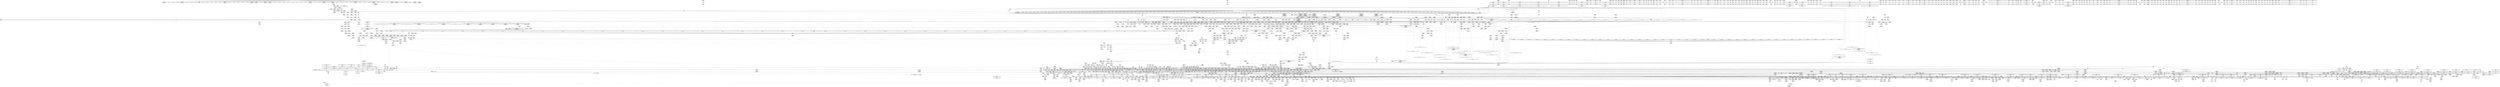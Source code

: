 digraph {
	CE0x7480090 [shape=record,shape=Mrecord,label="{CE0x7480090|get_current:_tmp1|*SummSource*}"]
	CE0x5d9f8d0 [shape=record,shape=Mrecord,label="{CE0x5d9f8d0|tomoyo_const_part_length:_tmp28|security/tomoyo/util.c,641|*SummSource*}"]
	CE0x3fa5e90 [shape=record,shape=Mrecord,label="{CE0x3fa5e90|tomoyo_get_mode:_tmp28|security/tomoyo/util.c,988}"]
	CE0x742a100 [shape=record,shape=Mrecord,label="{CE0x742a100|tomoyo_read_unlock:_tmp1}"]
	CE0x4c2be10 [shape=record,shape=Mrecord,label="{CE0x4c2be10|i64*_getelementptr_inbounds_(_12_x_i64_,_12_x_i64_*___llvm_gcov_ctr31133,_i64_0,_i64_6)|*Constant*|*SummSink*}"]
	CE0x5ca9150 [shape=record,shape=Mrecord,label="{CE0x5ca9150|tomoyo_path2_perm:_tmp45|security/tomoyo/file.c,920|*SummSource*}"]
	CE0x742a510 [shape=record,shape=Mrecord,label="{CE0x742a510|tomoyo_get_realpath:_if.then|*SummSource*}"]
	CE0x4dcc090 [shape=record,shape=Mrecord,label="{CE0x4dcc090|tomoyo_get_realpath:_tmp5|security/tomoyo/file.c,151}"]
	CE0x4c1ec60 [shape=record,shape=Mrecord,label="{CE0x4c1ec60|srcu_read_unlock:_bb}"]
	CE0x5b08cd0 [shape=record,shape=Mrecord,label="{CE0x5b08cd0|_ret_void,_!dbg_!38913|security/tomoyo/file.c,138|*SummSink*}"]
	CE0x5ef5130 [shape=record,shape=Mrecord,label="{CE0x5ef5130|tomoyo_const_part_length:_tmp46|security/tomoyo/util.c,646|*SummSink*}"]
	CE0x7426cb0 [shape=record,shape=Mrecord,label="{CE0x7426cb0|tomoyo_path2_perm:_tmp33|security/tomoyo/file.c,912|*SummSource*}"]
	CE0x5b02770 [shape=record,shape=Mrecord,label="{CE0x5b02770|tomoyo_path2_perm:_tmp34|security/tomoyo/file.c,912|*SummSink*}"]
	CE0x75061a0 [shape=record,shape=Mrecord,label="{CE0x75061a0|tomoyo_get_mode:_if.then13}"]
	CE0x4c745a0 [shape=record,shape=Mrecord,label="{CE0x4c745a0|tomoyo_fill_path_info:_tmp5|security/tomoyo/util.c,667}"]
	CE0x3eef3b0 [shape=record,shape=Mrecord,label="{CE0x3eef3b0|_call_void___llvm_gcov_indirect_counter_increment114(i32*___llvm_gcov_global_state_pred45,_i64**_getelementptr_inbounds_(_3_x_i64*_,_3_x_i64*_*___llvm_gcda_edge_table44,_i64_0,_i64_0)),_!dbg_!38954|security/tomoyo/util.c,649|*SummSource*}"]
	CE0x5fe02f0 [shape=record,shape=Mrecord,label="{CE0x5fe02f0|tomoyo_path2_perm:_tmp26|*LoadInst*|security/tomoyo/file.c,911|*SummSource*}"]
	CE0x5d9c2d0 [shape=record,shape=Mrecord,label="{CE0x5d9c2d0|tomoyo_path2_perm:_tmp18|security/tomoyo/file.c,904|*SummSink*}"]
	CE0x4bd8e90 [shape=record,shape=Mrecord,label="{CE0x4bd8e90|128:_i8*,_1208:_%struct.file*,_:_CMRE_144,152_|*MultipleSource*|security/tomoyo/common.h,1205|security/tomoyo/common.h,1205}"]
	CE0x5ac85e0 [shape=record,shape=Mrecord,label="{CE0x5ac85e0|GLOBAL:_tomoyo_get_mode|*Constant*|*SummSource*}"]
	CE0x4cef3f0 [shape=record,shape=Mrecord,label="{CE0x4cef3f0|104:_%struct.inode*,_:_CRE_167,168_}"]
	CE0x5defe80 [shape=record,shape=Mrecord,label="{CE0x5defe80|get_current:_bb|*SummSource*}"]
	CE0x5df06e0 [shape=record,shape=Mrecord,label="{CE0x5df06e0|rcu_lock_acquire:_tmp3|*SummSource*}"]
	CE0x5b459d0 [shape=record,shape=Mrecord,label="{CE0x5b459d0|tomoyo_path2_perm:_path22|security/tomoyo/file.c,892|*SummSource*}"]
	CE0x5a2a7f0 [shape=record,shape=Mrecord,label="{CE0x5a2a7f0|rcu_lock_release:_entry|*SummSource*}"]
	CE0x5b5c8d0 [shape=record,shape=Mrecord,label="{CE0x5b5c8d0|rcu_lock_acquire:_bb}"]
	CE0x5b192e0 [shape=record,shape=Mrecord,label="{CE0x5b192e0|_call_void_srcu_read_unlock(%struct.srcu_struct*_tomoyo_ss,_i32_%idx)_#9,_!dbg_!38903|security/tomoyo/common.h,1109}"]
	CE0x4d49af0 [shape=record,shape=Mrecord,label="{CE0x4d49af0|rcu_lock_acquire:_bb|*SummSink*}"]
	CE0x5d99670 [shape=record,shape=Mrecord,label="{CE0x5d99670|i64*_getelementptr_inbounds_(_6_x_i64_,_6_x_i64_*___llvm_gcov_ctr26,_i64_0,_i64_3)|*Constant*|*SummSource*}"]
	CE0x5d85a00 [shape=record,shape=Mrecord,label="{CE0x5d85a00|tomoyo_read_lock:_tmp3|*SummSource*}"]
	CE0x5f86500 [shape=record,shape=Mrecord,label="{CE0x5f86500|i64*_getelementptr_inbounds_(_6_x_i64_,_6_x_i64_*___llvm_gcov_ctr26,_i64_0,_i64_3)|*Constant*}"]
	CE0x407b280 [shape=record,shape=Mrecord,label="{CE0x407b280|tomoyo_path2_perm:_tmp43|security/tomoyo/file.c,916|*SummSource*}"]
	CE0x5b98770 [shape=record,shape=Mrecord,label="{CE0x5b98770|tomoyo_fill_path_info:_sub|security/tomoyo/util.c,667}"]
	CE0x5c995b0 [shape=record,shape=Mrecord,label="{CE0x5c995b0|tomoyo_const_part_length:_tmp41|security/tomoyo/util.c,644|*SummSource*}"]
	CE0x3f40a80 [shape=record,shape=Mrecord,label="{CE0x3f40a80|tomoyo_path2_perm:_mode|security/tomoyo/file.c,933}"]
	CE0x7453b40 [shape=record,shape=Mrecord,label="{CE0x7453b40|tomoyo_const_part_length:_while.body}"]
	CE0x5dc2a00 [shape=record,shape=Mrecord,label="{CE0x5dc2a00|i64_ptrtoint_(i8*_blockaddress(_rcu_lock_release,_%__here)_to_i64)|*Constant*|*SummSource*}"]
	CE0x4c806d0 [shape=record,shape=Mrecord,label="{CE0x4c806d0|tomoyo_sb_pivotroot:_bb}"]
	CE0x5a62d80 [shape=record,shape=Mrecord,label="{CE0x5a62d80|tomoyo_fill_path_info:_arrayidx|security/tomoyo/util.c,667|*SummSink*}"]
	CE0x7470ea0 [shape=record,shape=Mrecord,label="{CE0x7470ea0|rcu_lock_acquire:_tmp6}"]
	CE0x5b6ee30 [shape=record,shape=Mrecord,label="{CE0x5b6ee30|GLOBAL:___llvm_gcov_ctr28130|Global_var:__llvm_gcov_ctr28130}"]
	CE0x41450d0 [shape=record,shape=Mrecord,label="{CE0x41450d0|tomoyo_fill_path_info:_tmp4|security/tomoyo/util.c,667|*SummSource*}"]
	CE0x40aa510 [shape=record,shape=Mrecord,label="{CE0x40aa510|i64*_getelementptr_inbounds_(_4_x_i64_,_4_x_i64_*___llvm_gcov_ctr33,_i64_0,_i64_2)|*Constant*|*SummSink*}"]
	CE0x757d3b0 [shape=record,shape=Mrecord,label="{CE0x757d3b0|__llvm_gcov_indirect_counter_increment:_counters|Function::__llvm_gcov_indirect_counter_increment&Arg::counters::}"]
	CE0x7427f70 [shape=record,shape=Mrecord,label="{CE0x7427f70|_ret_void,_!dbg_!38908|include/linux/rcupdate.h,419}"]
	CE0x4d2c320 [shape=record,shape=Mrecord,label="{CE0x4d2c320|tomoyo_path2_perm:_tmp48|security/tomoyo/file.c,928}"]
	CE0x59f4d00 [shape=record,shape=Mrecord,label="{CE0x59f4d00|_call_void_mcount()_#3}"]
	CE0x747cdb0 [shape=record,shape=Mrecord,label="{CE0x747cdb0|tomoyo_domain:_tobool|security/tomoyo/common.h,1205}"]
	CE0x5ccd820 [shape=record,shape=Mrecord,label="{CE0x5ccd820|i64*_getelementptr_inbounds_(_31_x_i64_,_31_x_i64_*___llvm_gcov_ctr43150,_i64_0,_i64_29)|*Constant*}"]
	CE0x7438f80 [shape=record,shape=Mrecord,label="{CE0x7438f80|GLOBAL:___llvm_gcov_ctr32134|Global_var:__llvm_gcov_ctr32134|*SummSource*}"]
	CE0x7430140 [shape=record,shape=Mrecord,label="{CE0x7430140|__llvm_gcov_indirect_counter_increment114:_tmp1}"]
	CE0x4c1f410 [shape=record,shape=Mrecord,label="{CE0x4c1f410|tomoyo_fill_path_info:_call|security/tomoyo/util.c,664}"]
	CE0x5ca5880 [shape=record,shape=Mrecord,label="{CE0x5ca5880|tomoyo_audit_path2_log:_tmp1}"]
	CE0x73f5330 [shape=record,shape=Mrecord,label="{CE0x73f5330|tomoyo_path2_perm:_param|security/tomoyo/file.c,922}"]
	CE0x4d517f0 [shape=record,shape=Mrecord,label="{CE0x4d517f0|rcu_lock_release:_tmp3|*SummSink*}"]
	CE0x74cdf40 [shape=record,shape=Mrecord,label="{CE0x74cdf40|tomoyo_path2_perm:_if.end8|*SummSource*}"]
	CE0x4dd7b10 [shape=record,shape=Mrecord,label="{CE0x4dd7b10|GLOBAL:_get_current|*Constant*}"]
	CE0x5a8a3a0 [shape=record,shape=Mrecord,label="{CE0x5a8a3a0|tomoyo_const_part_length:_add|security/tomoyo/util.c,634|*SummSink*}"]
	CE0x5caf800 [shape=record,shape=Mrecord,label="{CE0x5caf800|GLOBAL:_tomoyo_domain|*Constant*}"]
	CE0x74c8d70 [shape=record,shape=Mrecord,label="{CE0x74c8d70|tomoyo_const_part_length:_conv8|security/tomoyo/util.c,632|*SummSink*}"]
	CE0x5bd82c0 [shape=record,shape=Mrecord,label="{CE0x5bd82c0|__llvm_gcov_indirect_counter_increment114:_predecessor|Function::__llvm_gcov_indirect_counter_increment114&Arg::predecessor::|*SummSource*}"]
	CE0x3f8c8e0 [shape=record,shape=Mrecord,label="{CE0x3f8c8e0|0:_i8*,_array:_GCRE_tomoyo_mac_keywords_external_constant_42_x_i8*_:_elem_41::|security/tomoyo/file.c,181}"]
	CE0x742a610 [shape=record,shape=Mrecord,label="{CE0x742a610|tomoyo_get_realpath:_if.then|*SummSink*}"]
	CE0x5c98ed0 [shape=record,shape=Mrecord,label="{CE0x5c98ed0|i64_24|*Constant*|*SummSink*}"]
	CE0x4d747a0 [shape=record,shape=Mrecord,label="{CE0x4d747a0|tomoyo_path2_perm:_d_inode11|security/tomoyo/file.c,912}"]
	CE0x5bdb1b0 [shape=record,shape=Mrecord,label="{CE0x5bdb1b0|tomoyo_get_mode:_tmp19|security/tomoyo/util.c,985|*SummSink*}"]
	CE0x5f21f70 [shape=record,shape=Mrecord,label="{CE0x5f21f70|104:_%struct.inode*,_:_CRE_240,248_}"]
	CE0x4d0e290 [shape=record,shape=Mrecord,label="{CE0x4d0e290|i64_2|*Constant*}"]
	CE0x5d5d060 [shape=record,shape=Mrecord,label="{CE0x5d5d060|tomoyo_path2_perm:_tmp22|security/tomoyo/file.c,904|*SummSource*}"]
	CE0x59a4390 [shape=record,shape=Mrecord,label="{CE0x59a4390|tomoyo_add_slash:_call|security/tomoyo/file.c,136}"]
	CE0x5b8b310 [shape=record,shape=Mrecord,label="{CE0x5b8b310|srcu_read_lock:_tmp3|*SummSource*}"]
	CE0x4c74720 [shape=record,shape=Mrecord,label="{CE0x4c74720|tomoyo_fill_path_info:_tmp6|security/tomoyo/util.c,667}"]
	CE0x3ec9cc0 [shape=record,shape=Mrecord,label="{CE0x3ec9cc0|tomoyo_path2_perm:_tmp68|security/tomoyo/file.c,936|*SummSink*}"]
	CE0x746c130 [shape=record,shape=Mrecord,label="{CE0x746c130|tomoyo_path2_perm:_do.body|*SummSource*}"]
	CE0x5d323b0 [shape=record,shape=Mrecord,label="{CE0x5d323b0|tomoyo_const_part_length:_tmp39|security/tomoyo/util.c,644|*SummSink*}"]
	CE0x5b20ad0 [shape=record,shape=Mrecord,label="{CE0x5b20ad0|tomoyo_const_part_length:_if.then27|*SummSource*}"]
	CE0x3f97ea0 [shape=record,shape=Mrecord,label="{CE0x3f97ea0|i64*_getelementptr_inbounds_(_12_x_i64_,_12_x_i64_*___llvm_gcov_ctr31133,_i64_0,_i64_11)|*Constant*}"]
	CE0x5c1da80 [shape=record,shape=Mrecord,label="{CE0x5c1da80|i64*_getelementptr_inbounds_(_11_x_i64_,_11_x_i64_*___llvm_gcov_ctr54147,_i64_0,_i64_1)|*Constant*|*SummSource*}"]
	CE0x41edc60 [shape=record,shape=Mrecord,label="{CE0x41edc60|GLOBAL:___llvm_gcov_indirect_counter_increment114|*Constant*|*SummSink*}"]
	CE0x5a81090 [shape=record,shape=Mrecord,label="{CE0x5a81090|0:_i8,_array:_GCRE_tomoyo_index2category_constant_39_x_i8_c_00_00_00_00_00_00_00_00_00_00_00_00_00_00_00_00_00_00_00_00_00_00_00_01_01_01_01_01_01_01_01_01_01_01_01_01_01_01_02_,_align_16:_elem_38::|security/tomoyo/util.c,983}"]
	CE0x73b1ca0 [shape=record,shape=Mrecord,label="{CE0x73b1ca0|GLOBAL:___llvm_gcov_indirect_counter_increment|*Constant*|*SummSource*}"]
	CE0x5bdb820 [shape=record,shape=Mrecord,label="{CE0x5bdb820|tomoyo_get_mode:_tmp21|security/tomoyo/util.c,985}"]
	CE0x5b02ba0 [shape=record,shape=Mrecord,label="{CE0x5b02ba0|tomoyo_path2_perm:_and|security/tomoyo/file.c,912|*SummSink*}"]
	CE0x3efb0a0 [shape=record,shape=Mrecord,label="{CE0x3efb0a0|i64_20|*Constant*}"]
	CE0x5e48f60 [shape=record,shape=Mrecord,label="{CE0x5e48f60|0:_%struct.tomoyo_obj_info*,_24:_%struct.tomoyo_path_info*,_32:_%struct.tomoyo_path_info*,_40:_i8,_72:_i8,_76:_i8,_:_SCMRE_42,43_}"]
	CE0x69eef80 [shape=record,shape=Mrecord,label="{CE0x69eef80|tomoyo_get_mode:_tmp2|security/tomoyo/util.c,978|*SummSource*}"]
	CE0x7482540 [shape=record,shape=Mrecord,label="{CE0x7482540|tomoyo_const_part_length:_sw.bb9|*SummSource*}"]
	"CONST[source:0(mediator),value:2(dynamic)][purpose:{subject}]"
	CE0x4d3b740 [shape=record,shape=Mrecord,label="{CE0x4d3b740|tomoyo_get_mode:_idxprom3|security/tomoyo/util.c,983}"]
	CE0x4d8aec0 [shape=record,shape=Mrecord,label="{CE0x4d8aec0|i32_51|*Constant*|*SummSink*}"]
	CE0x69e2d40 [shape=record,shape=Mrecord,label="{CE0x69e2d40|tomoyo_const_part_length:_tmp10|security/tomoyo/util.c,626|*SummSink*}"]
	CE0x4e1d150 [shape=record,shape=Mrecord,label="{CE0x4e1d150|tomoyo_add_slash:_bb|*SummSource*}"]
	CE0x5fb41c0 [shape=record,shape=Mrecord,label="{CE0x5fb41c0|tomoyo_const_part_length:_while.body|*SummSink*}"]
	CE0x5f36070 [shape=record,shape=Mrecord,label="{CE0x5f36070|i64_4|*Constant*}"]
	CE0x5d53840 [shape=record,shape=Mrecord,label="{CE0x5d53840|tomoyo_path2_perm:_call6|security/tomoyo/file.c,905|*SummSink*}"]
	CE0x5a80de0 [shape=record,shape=Mrecord,label="{CE0x5a80de0|0:_i8,_array:_GCRE_tomoyo_index2category_constant_39_x_i8_c_00_00_00_00_00_00_00_00_00_00_00_00_00_00_00_00_00_00_00_00_00_00_00_01_01_01_01_01_01_01_01_01_01_01_01_01_01_01_02_,_align_16:_elem_37::|security/tomoyo/util.c,983}"]
	CE0x5d5c710 [shape=record,shape=Mrecord,label="{CE0x5d5c710|tomoyo_path2_perm:_tmp20|security/tomoyo/file.c,904|*SummSource*}"]
	CE0x741b420 [shape=record,shape=Mrecord,label="{CE0x741b420|i64*_getelementptr_inbounds_(_4_x_i64_,_4_x_i64_*___llvm_gcov_ctr24,_i64_0,_i64_1)|*Constant*|*SummSink*}"]
	CE0x3eef0d0 [shape=record,shape=Mrecord,label="{CE0x3eef0d0|i32_4|*Constant*}"]
	CE0x40d8b70 [shape=record,shape=Mrecord,label="{CE0x40d8b70|tomoyo_const_part_length:_tmp48|security/tomoyo/util.c,649}"]
	CE0x73f3570 [shape=record,shape=Mrecord,label="{CE0x73f3570|rcu_lock_release:___here|*SummSink*}"]
	CE0x5a63c70 [shape=record,shape=Mrecord,label="{CE0x5a63c70|GLOBAL:_tomoyo_read_lock|*Constant*|*SummSink*}"]
	CE0x745a460 [shape=record,shape=Mrecord,label="{CE0x745a460|__llvm_gcov_indirect_counter_increment:_tmp2|*SummSink*}"]
	CE0x4b4bca0 [shape=record,shape=Mrecord,label="{CE0x4b4bca0|tomoyo_get_mode:_arrayidx4|security/tomoyo/util.c,983|*SummSink*}"]
	CE0x5bc1770 [shape=record,shape=Mrecord,label="{CE0x5bc1770|104:_%struct.inode*,_:_CRE_159,160_}"]
	CE0x5b43840 [shape=record,shape=Mrecord,label="{CE0x5b43840|i64*_getelementptr_inbounds_(_30_x_i64_,_30_x_i64_*___llvm_gcov_ctr13,_i64_0,_i64_28)|*Constant*}"]
	CE0x4ee8b40 [shape=record,shape=Mrecord,label="{CE0x4ee8b40|tomoyo_path2_perm:_tobool|security/tomoyo/file.c,912|*SummSink*}"]
	CE0x73dd160 [shape=record,shape=Mrecord,label="{CE0x73dd160|i64**_getelementptr_inbounds_(_3_x_i64*_,_3_x_i64*_*___llvm_gcda_edge_table44,_i64_0,_i64_2)|*Constant*|*SummSource*}"]
	CE0x5a8a8a0 [shape=record,shape=Mrecord,label="{CE0x5a8a8a0|i64_1|*Constant*}"]
	CE0x5d98810 [shape=record,shape=Mrecord,label="{CE0x5d98810|tomoyo_get_mode:_tmp1|*SummSink*}"]
	CE0x3f414c0 [shape=record,shape=Mrecord,label="{CE0x3f414c0|tomoyo_path2_perm:_tmp57|security/tomoyo/file.c,933}"]
	CE0x4d53200 [shape=record,shape=Mrecord,label="{CE0x4d53200|tomoyo_get_realpath:_tmp11|security/tomoyo/file.c,156}"]
	CE0x768ebc0 [shape=record,shape=Mrecord,label="{CE0x768ebc0|tomoyo_add_slash:_tmp|*SummSink*}"]
	CE0x7583c50 [shape=record,shape=Mrecord,label="{CE0x7583c50|tomoyo_path2_perm:_sw.bb17|*SummSource*}"]
	CE0x5da88d0 [shape=record,shape=Mrecord,label="{CE0x5da88d0|tomoyo_path2_perm:_d_inode11|security/tomoyo/file.c,912|*SummSource*}"]
	CE0x4d560d0 [shape=record,shape=Mrecord,label="{CE0x4d560d0|i64*_getelementptr_inbounds_(_2_x_i64_,_2_x_i64_*___llvm_gcov_ctr32,_i64_0,_i64_0)|*Constant*}"]
	CE0x5fc7d90 [shape=record,shape=Mrecord,label="{CE0x5fc7d90|tomoyo_fill_path_info:_tmp4|security/tomoyo/util.c,667}"]
	CE0x5add4e0 [shape=record,shape=Mrecord,label="{CE0x5add4e0|rcu_lock_acquire:_tmp2}"]
	CE0x5c724c0 [shape=record,shape=Mrecord,label="{CE0x5c724c0|tomoyo_add_slash:_tmp1}"]
	CE0x5daa9f0 [shape=record,shape=Mrecord,label="{CE0x5daa9f0|104:_%struct.inode*,_:_CRE_152,153_}"]
	CE0x40aab70 [shape=record,shape=Mrecord,label="{CE0x40aab70|i64_18|*Constant*}"]
	CE0x4bf7e90 [shape=record,shape=Mrecord,label="{CE0x4bf7e90|i32_2|*Constant*}"]
	CE0x5a51320 [shape=record,shape=Mrecord,label="{CE0x5a51320|tomoyo_fill_path_info:_conv|security/tomoyo/util.c,664|*SummSource*}"]
	CE0x4c2c7b0 [shape=record,shape=Mrecord,label="{CE0x4c2c7b0|tomoyo_get_mode:_tmp4|security/tomoyo/util.c,978|*SummSink*}"]
	CE0x5d873b0 [shape=record,shape=Mrecord,label="{CE0x5d873b0|i64*_getelementptr_inbounds_(_30_x_i64_,_30_x_i64_*___llvm_gcov_ctr13,_i64_0,_i64_8)|*Constant*|*SummSink*}"]
	CE0x5db96d0 [shape=record,shape=Mrecord,label="{CE0x5db96d0|tomoyo_get_mode:_arrayidx8|security/tomoyo/util.c,983}"]
	CE0x4c56a40 [shape=record,shape=Mrecord,label="{CE0x4c56a40|rcu_lock_release:_tmp4|include/linux/rcupdate.h,423|*SummSource*}"]
	CE0x5ddb750 [shape=record,shape=Mrecord,label="{CE0x5ddb750|104:_%struct.inode*,_:_CRE_197,198_}"]
	CE0x4dc5420 [shape=record,shape=Mrecord,label="{CE0x4dc5420|tomoyo_fill_path_info:_name1|security/tomoyo/util.c,663}"]
	CE0x4c96c10 [shape=record,shape=Mrecord,label="{CE0x4c96c10|i64*_getelementptr_inbounds_(_2_x_i64_,_2_x_i64_*___llvm_gcov_ctr21211,_i64_0,_i64_1)|*Constant*}"]
	CE0x3ec9820 [shape=record,shape=Mrecord,label="{CE0x3ec9820|tomoyo_path2_perm:_tmp67|security/tomoyo/file.c,936|*SummSink*}"]
	CE0x3f63d50 [shape=record,shape=Mrecord,label="{CE0x3f63d50|tomoyo_domain:_tmp19|security/tomoyo/common.h,1205|*SummSource*}"]
	CE0x3ec9f10 [shape=record,shape=Mrecord,label="{CE0x3ec9f10|tomoyo_init_request_info:_if.then}"]
	CE0x5e975e0 [shape=record,shape=Mrecord,label="{CE0x5e975e0|0:_%struct.tomoyo_obj_info*,_24:_%struct.tomoyo_path_info*,_32:_%struct.tomoyo_path_info*,_40:_i8,_72:_i8,_76:_i8,_:_SCMRE_56,57_}"]
	CE0x5a8a830 [shape=record,shape=Mrecord,label="{CE0x5a8a830|__llvm_gcov_indirect_counter_increment114:_tmp3|*SummSource*}"]
	CE0x407b560 [shape=record,shape=Mrecord,label="{CE0x407b560|_call_void_tomoyo_add_slash(%struct.tomoyo_path_info*_%buf1)_#9,_!dbg_!38951|security/tomoyo/file.c,916|*SummSource*}"]
	CE0x7438ba0 [shape=record,shape=Mrecord,label="{CE0x7438ba0|tomoyo_get_realpath:_call|security/tomoyo/file.c,150|*SummSink*}"]
	CE0x40aaea0 [shape=record,shape=Mrecord,label="{CE0x40aaea0|tomoyo_const_part_length:_tmp25|security/tomoyo/util.c,641|*SummSource*}"]
	CE0x5ee8800 [shape=record,shape=Mrecord,label="{CE0x5ee8800|i64_5|*Constant*}"]
	CE0x5d9c4a0 [shape=record,shape=Mrecord,label="{CE0x5d9c4a0|tomoyo_path2_perm:_tmp19|security/tomoyo/file.c,904}"]
	CE0x4dd08e0 [shape=record,shape=Mrecord,label="{CE0x4dd08e0|tomoyo_fill_path_info:_land.rhs}"]
	CE0x4cdef90 [shape=record,shape=Mrecord,label="{CE0x4cdef90|i32_3|*Constant*|*SummSink*}"]
	CE0x5f11ba0 [shape=record,shape=Mrecord,label="{CE0x5f11ba0|104:_%struct.inode*,_:_CRE_180,181_}"]
	CE0x5c1daf0 [shape=record,shape=Mrecord,label="{CE0x5c1daf0|i64*_getelementptr_inbounds_(_11_x_i64_,_11_x_i64_*___llvm_gcov_ctr54147,_i64_0,_i64_1)|*Constant*|*SummSink*}"]
	CE0x4094dc0 [shape=record,shape=Mrecord,label="{CE0x4094dc0|tomoyo_fill_path_info:_hash|security/tomoyo/util.c,669|*SummSource*}"]
	CE0x5a2ad90 [shape=record,shape=Mrecord,label="{CE0x5a2ad90|tomoyo_fill_path_info:_call2|security/tomoyo/util.c,666}"]
	CE0x5d4c5a0 [shape=record,shape=Mrecord,label="{CE0x5d4c5a0|tomoyo_const_part_length:_tmp16|security/tomoyo/util.c,627|*SummSink*}"]
	CE0x4b4b170 [shape=record,shape=Mrecord,label="{CE0x4b4b170|tomoyo_get_mode:_idxprom3|security/tomoyo/util.c,983|*SummSink*}"]
	CE0x40d9880 [shape=record,shape=Mrecord,label="{CE0x40d9880|i64*_getelementptr_inbounds_(_31_x_i64_,_31_x_i64_*___llvm_gcov_ctr43150,_i64_0,_i64_28)|*Constant*|*SummSource*}"]
	CE0x4cee090 [shape=record,shape=Mrecord,label="{CE0x4cee090|tomoyo_path2_perm:_tmp52|security/tomoyo/file.c,928|*SummSource*}"]
	CE0x4d4a800 [shape=record,shape=Mrecord,label="{CE0x4d4a800|get_current:_tmp2}"]
	CE0x5a805d0 [shape=record,shape=Mrecord,label="{CE0x5a805d0|0:_i8,_array:_GCRE_tomoyo_index2category_constant_39_x_i8_c_00_00_00_00_00_00_00_00_00_00_00_00_00_00_00_00_00_00_00_00_00_00_00_01_01_01_01_01_01_01_01_01_01_01_01_01_01_01_02_,_align_16:_elem_34::|security/tomoyo/util.c,983}"]
	CE0x5a51810 [shape=record,shape=Mrecord,label="{CE0x5a51810|srcu_read_unlock:_tmp2|*SummSink*}"]
	CE0x4dd8730 [shape=record,shape=Mrecord,label="{CE0x4dd8730|tomoyo_domain:_cred|security/tomoyo/common.h,1205}"]
	CE0x756ce70 [shape=record,shape=Mrecord,label="{CE0x756ce70|tomoyo_path2_perm:_sw.epilog|*SummSource*}"]
	CE0x4db8400 [shape=record,shape=Mrecord,label="{CE0x4db8400|tomoyo_read_lock:_call|security/tomoyo/common.h,1097|*SummSource*}"]
	CE0x4c4d630 [shape=record,shape=Mrecord,label="{CE0x4c4d630|tomoyo_get_mode:_mode.0|*SummSource*}"]
	CE0x73c13e0 [shape=record,shape=Mrecord,label="{CE0x73c13e0|104:_%struct.inode*,_:_CRE_148,149_}"]
	CE0x5a91670 [shape=record,shape=Mrecord,label="{CE0x5a91670|tomoyo_get_realpath:_name|security/tomoyo/file.c,150|*SummSink*}"]
	CE0x5f43320 [shape=record,shape=Mrecord,label="{CE0x5f43320|_ret_i32_%conv6,_!dbg_!38926|security/tomoyo/util.c,1011}"]
	CE0x4e6e520 [shape=record,shape=Mrecord,label="{CE0x4e6e520|128:_i8*,_1208:_%struct.file*,_:_CMRE_29,30_}"]
	CE0x59e89a0 [shape=record,shape=Mrecord,label="{CE0x59e89a0|tomoyo_path2_perm:_arrayidx|security/tomoyo/file.c,898|*SummSource*}"]
	CE0x5a05010 [shape=record,shape=Mrecord,label="{CE0x5a05010|tomoyo_const_part_length:_sw.bb|*SummSink*}"]
	CE0x5e59ee0 [shape=record,shape=Mrecord,label="{CE0x5e59ee0|0:_%struct.tomoyo_obj_info*,_24:_%struct.tomoyo_path_info*,_32:_%struct.tomoyo_path_info*,_40:_i8,_72:_i8,_76:_i8,_:_SCMRE_49,50_}"]
	CE0x5a05be0 [shape=record,shape=Mrecord,label="{CE0x5a05be0|tomoyo_audit_path2_log:_path24|security/tomoyo/file.c,183}"]
	CE0x4cef4f0 [shape=record,shape=Mrecord,label="{CE0x4cef4f0|104:_%struct.inode*,_:_CRE_168,169_}"]
	CE0x74ecc40 [shape=record,shape=Mrecord,label="{CE0x74ecc40|_call_void_tomoyo_check_acl(%struct.tomoyo_request_info*_%r,_i1_(%struct.tomoyo_request_info*,_%struct.tomoyo_acl_info*)*_tomoyo_check_path2_acl)_#9,_!dbg_!38971|security/tomoyo/file.c,926}"]
	CE0x7520500 [shape=record,shape=Mrecord,label="{CE0x7520500|rcu_lock_release:_indirectgoto}"]
	CE0x5d23070 [shape=record,shape=Mrecord,label="{CE0x5d23070|tomoyo_path2_perm:_buf1|security/tomoyo/file.c, 889|*SummSink*}"]
	CE0x5cc00a0 [shape=record,shape=Mrecord,label="{CE0x5cc00a0|tomoyo_const_part_length:_add29|security/tomoyo/util.c,646|*SummSink*}"]
	CE0x4017b80 [shape=record,shape=Mrecord,label="{CE0x4017b80|tomoyo_path2_perm:_tmp54|security/tomoyo/file.c,930|*SummSink*}"]
	CE0x3fa91a0 [shape=record,shape=Mrecord,label="{CE0x3fa91a0|tomoyo_domain:_tmp4|security/tomoyo/common.h,1205|*SummSink*}"]
	CE0x59f7f70 [shape=record,shape=Mrecord,label="{CE0x59f7f70|tomoyo_domain:_tmp19|security/tomoyo/common.h,1205}"]
	CE0x5d54010 [shape=record,shape=Mrecord,label="{CE0x5d54010|i64_7|*Constant*|*SummSource*}"]
	CE0x69db680 [shape=record,shape=Mrecord,label="{CE0x69db680|0:_i8*,_8:_i32,_12:_i16,_14:_i8,_15:_i8,_:_SCMRE_0,8_|*MultipleSource*|security/tomoyo/file.c, 889|security/tomoyo/file.c, 890|security/tomoyo/file.c,901}"]
	CE0x407b670 [shape=record,shape=Mrecord,label="{CE0x407b670|_call_void_tomoyo_add_slash(%struct.tomoyo_path_info*_%buf1)_#9,_!dbg_!38951|security/tomoyo/file.c,916|*SummSink*}"]
	CE0x4d1a140 [shape=record,shape=Mrecord,label="{CE0x4d1a140|tomoyo_const_part_length:_cmp15|security/tomoyo/util.c,641|*SummSource*}"]
	CE0x74392c0 [shape=record,shape=Mrecord,label="{CE0x74392c0|i64_0|*Constant*}"]
	CE0x4145480 [shape=record,shape=Mrecord,label="{CE0x4145480|tomoyo_domain:_if.then|*SummSink*}"]
	CE0x4cd58a0 [shape=record,shape=Mrecord,label="{CE0x4cd58a0|104:_%struct.inode*,_:_CRE_176,177_}"]
	CE0x5a677f0 [shape=record,shape=Mrecord,label="{CE0x5a677f0|tomoyo_const_part_length:_while.end|*SummSink*}"]
	CE0x5a959e0 [shape=record,shape=Mrecord,label="{CE0x5a959e0|tomoyo_path2_perm:_if.end34|*SummSink*}"]
	CE0x4e9b670 [shape=record,shape=Mrecord,label="{CE0x4e9b670|tomoyo_const_part_length:_tmp21|security/tomoyo/util.c,631|*SummSource*}"]
	CE0x5dfe840 [shape=record,shape=Mrecord,label="{CE0x5dfe840|_switch_i32_%conv,_label_%sw.epilog_i32_1,_label_%sw.bb_i32_0,_label_%sw.bb_i32_2,_label_%sw.bb17_,_!dbg_!38934|security/tomoyo/file.c,907}"]
	CE0x73f3bd0 [shape=record,shape=Mrecord,label="{CE0x73f3bd0|COLLAPSED:_GCMRE___llvm_gcov_ctr24_internal_global_4_x_i64_zeroinitializer:_elem_0:default:}"]
	CE0x4e6e2a0 [shape=record,shape=Mrecord,label="{CE0x4e6e2a0|128:_i8*,_1208:_%struct.file*,_:_CMRE_27,28_}"]
	CE0x4c579c0 [shape=record,shape=Mrecord,label="{CE0x4c579c0|tomoyo_const_part_length:_tmp26|security/tomoyo/util.c,641}"]
	CE0x3f2aec0 [shape=record,shape=Mrecord,label="{CE0x3f2aec0|0:_i8,_array:_GCRE_tomoyo_index2category_constant_39_x_i8_c_00_00_00_00_00_00_00_00_00_00_00_00_00_00_00_00_00_00_00_00_00_00_00_01_01_01_01_01_01_01_01_01_01_01_01_01_01_01_02_,_align_16:_elem_24::|security/tomoyo/util.c,983}"]
	CE0x4dcff10 [shape=record,shape=Mrecord,label="{CE0x4dcff10|tomoyo_domain:_tmp1|*SummSource*}"]
	CE0x4c621a0 [shape=record,shape=Mrecord,label="{CE0x4c621a0|i64_4|*Constant*|*SummSource*}"]
	CE0x5a05e80 [shape=record,shape=Mrecord,label="{CE0x5a05e80|tomoyo_audit_path2_log:_path24|security/tomoyo/file.c,183|*SummSink*}"]
	CE0x5917e90 [shape=record,shape=Mrecord,label="{CE0x5917e90|tomoyo_get_realpath:_entry}"]
	CE0x5de0070 [shape=record,shape=Mrecord,label="{CE0x5de0070|i64_1|*Constant*}"]
	CE0x5ba25f0 [shape=record,shape=Mrecord,label="{CE0x5ba25f0|tomoyo_fill_path_info:_ptr|Function::tomoyo_fill_path_info&Arg::ptr::|*SummSink*}"]
	CE0x74529d0 [shape=record,shape=Mrecord,label="{CE0x74529d0|tomoyo_const_part_length:_tmp17|security/tomoyo/util.c,627|*SummSource*}"]
	CE0x3f8c720 [shape=record,shape=Mrecord,label="{CE0x3f8c720|0:_i8*,_array:_GCRE_tomoyo_mac_keywords_external_constant_42_x_i8*_:_elem_40::|security/tomoyo/file.c,181}"]
	CE0x4e7c530 [shape=record,shape=Mrecord,label="{CE0x4e7c530|128:_i8*,_1208:_%struct.file*,_:_CMRE_45,46_}"]
	CE0x5a2aa70 [shape=record,shape=Mrecord,label="{CE0x5a2aa70|GLOBAL:_rcu_lock_release|*Constant*|*SummSource*}"]
	CE0x411c300 [shape=record,shape=Mrecord,label="{CE0x411c300|tomoyo_get_mode:_tmp9|security/tomoyo/util.c,981|*SummSource*}"]
	CE0x5addae0 [shape=record,shape=Mrecord,label="{CE0x5addae0|tomoyo_const_part_length:_tmp16|security/tomoyo/util.c,627|*SummSource*}"]
	CE0x5af1dd0 [shape=record,shape=Mrecord,label="{CE0x5af1dd0|tomoyo_path2_perm:_retval.0}"]
	CE0x3f97a00 [shape=record,shape=Mrecord,label="{CE0x3f97a00|tomoyo_get_mode:_retval.0|*SummSource*}"]
	CE0x5b69be0 [shape=record,shape=Mrecord,label="{CE0x5b69be0|i64*_getelementptr_inbounds_(_31_x_i64_,_31_x_i64_*___llvm_gcov_ctr43150,_i64_0,_i64_0)|*Constant*}"]
	CE0x5a639e0 [shape=record,shape=Mrecord,label="{CE0x5a639e0|tomoyo_path2_perm:_call4|security/tomoyo/file.c,903|*SummSource*}"]
	CE0x40d94a0 [shape=record,shape=Mrecord,label="{CE0x40d94a0|i64**_getelementptr_inbounds_(_3_x_i64*_,_3_x_i64*_*___llvm_gcda_edge_table44,_i64_0,_i64_0)|*Constant*|*SummSource*}"]
	CE0x3f2b170 [shape=record,shape=Mrecord,label="{CE0x3f2b170|0:_i8,_array:_GCRE_tomoyo_index2category_constant_39_x_i8_c_00_00_00_00_00_00_00_00_00_00_00_00_00_00_00_00_00_00_00_00_00_00_00_01_01_01_01_01_01_01_01_01_01_01_01_01_01_01_02_,_align_16:_elem_25::|security/tomoyo/util.c,983}"]
	CE0x4ecdf70 [shape=record,shape=Mrecord,label="{CE0x4ecdf70|i64*_getelementptr_inbounds_(_30_x_i64_,_30_x_i64_*___llvm_gcov_ctr13,_i64_0,_i64_3)|*Constant*|*SummSink*}"]
	CE0x4d4b010 [shape=record,shape=Mrecord,label="{CE0x4d4b010|tomoyo_path2_perm:_tmp65|security/tomoyo/file.c,936|*SummSink*}"]
	CE0x74e5c00 [shape=record,shape=Mrecord,label="{CE0x74e5c00|tomoyo_path2_perm:_path224|security/tomoyo/file.c,924|*SummSink*}"]
	CE0x4cdd2a0 [shape=record,shape=Mrecord,label="{CE0x4cdd2a0|tomoyo_path2_perm:_tmp37|security/tomoyo/file.c,912|*SummSink*}"]
	CE0x3fd03f0 [shape=record,shape=Mrecord,label="{CE0x3fd03f0|i32_0|*Constant*}"]
	CE0x411ced0 [shape=record,shape=Mrecord,label="{CE0x411ced0|_call_void_mcount()_#3|*SummSink*}"]
	CE0x4c2c740 [shape=record,shape=Mrecord,label="{CE0x4c2c740|tomoyo_get_mode:_tmp4|security/tomoyo/util.c,978|*SummSource*}"]
	CE0x5ca5230 [shape=record,shape=Mrecord,label="{CE0x5ca5230|i64*_getelementptr_inbounds_(_2_x_i64_,_2_x_i64_*___llvm_gcov_ctr39,_i64_0,_i64_0)|*Constant*|*SummSink*}"]
	CE0x73ccd60 [shape=record,shape=Mrecord,label="{CE0x73ccd60|tomoyo_const_part_length:_conv|security/tomoyo/util.c,626|*SummSource*}"]
	CE0x5cafb60 [shape=record,shape=Mrecord,label="{CE0x5cafb60|104:_%struct.inode*,_:_CRE_156,157_}"]
	CE0x7452fd0 [shape=record,shape=Mrecord,label="{CE0x7452fd0|__llvm_gcov_indirect_counter_increment114:_exit}"]
	CE0x4c628e0 [shape=record,shape=Mrecord,label="{CE0x4c628e0|tomoyo_sb_pivotroot:_tmp2}"]
	CE0x5da8630 [shape=record,shape=Mrecord,label="{CE0x5da8630|tomoyo_path2_perm:_tmp31|security/tomoyo/file.c,912|*SummSink*}"]
	CE0x403ec00 [shape=record,shape=Mrecord,label="{CE0x403ec00|tomoyo_path2_perm:_tmp42|security/tomoyo/file.c,916|*SummSource*}"]
	CE0x5d3e460 [shape=record,shape=Mrecord,label="{CE0x5d3e460|srcu_read_unlock:_idx|Function::srcu_read_unlock&Arg::idx::}"]
	CE0x5dce070 [shape=record,shape=Mrecord,label="{CE0x5dce070|0:_i8*,_8:_i32,_12:_i16,_14:_i8,_15:_i8,_:_SCMRE_15,16_|*MultipleSource*|security/tomoyo/file.c, 889|security/tomoyo/file.c, 890|security/tomoyo/file.c,901}"]
	CE0x4b9ccb0 [shape=record,shape=Mrecord,label="{CE0x4b9ccb0|tomoyo_add_slash:_if.then|*SummSink*}"]
	CE0x5dc3650 [shape=record,shape=Mrecord,label="{CE0x5dc3650|_call_void_mcount()_#3}"]
	CE0x5f398f0 [shape=record,shape=Mrecord,label="{CE0x5f398f0|tomoyo_audit_path2_log:_path26|security/tomoyo/file.c,184}"]
	CE0x751f9c0 [shape=record,shape=Mrecord,label="{CE0x751f9c0|GLOBAL:_lock_acquire|*Constant*|*SummSource*}"]
	CE0x4dcc7a0 [shape=record,shape=Mrecord,label="{CE0x4dcc7a0|tomoyo_path2_perm:_if.end16|*SummSink*}"]
	CE0x5b99740 [shape=record,shape=Mrecord,label="{CE0x5b99740|tomoyo_fill_path_info:_cmp|security/tomoyo/util.c,667|*SummSource*}"]
	CE0x3f3e890 [shape=record,shape=Mrecord,label="{CE0x3f3e890|__llvm_gcov_indirect_counter_increment114:_counters|Function::__llvm_gcov_indirect_counter_increment114&Arg::counters::}"]
	CE0x411ca60 [shape=record,shape=Mrecord,label="{CE0x411ca60|VOIDTB_TE:_CE_2272,6368_|*MultipleSource*|security/tomoyo/util.c,1010|Function::tomoyo_get_mode&Arg::ns::}"]
	CE0x4dd87a0 [shape=record,shape=Mrecord,label="{CE0x4dd87a0|tomoyo_domain:_security|security/tomoyo/common.h,1205|*SummSink*}"]
	CE0x411c030 [shape=record,shape=Mrecord,label="{CE0x411c030|tomoyo_get_mode:_arrayidx|security/tomoyo/util.c,981}"]
	CE0x742bf10 [shape=record,shape=Mrecord,label="{CE0x742bf10|0:_i8,_array:_GCRE_tomoyo_index2category_constant_39_x_i8_c_00_00_00_00_00_00_00_00_00_00_00_00_00_00_00_00_00_00_00_00_00_00_00_01_01_01_01_01_01_01_01_01_01_01_01_01_01_01_02_,_align_16:_elem_9::|security/tomoyo/util.c,983}"]
	CE0x5caf3c0 [shape=record,shape=Mrecord,label="{CE0x5caf3c0|16:_%struct.dentry*,_:_SCMRE_32,40_|*MultipleSource*|Function::tomoyo_path2_perm&Arg::path2::|Function::tomoyo_path2_perm&Arg::path1::|security/tomoyo/file.c,892|security/tomoyo/file.c,892|security/tomoyo/file.c, 892|Function::tomoyo_sb_pivotroot&Arg::new_path::|Function::tomoyo_sb_pivotroot&Arg::old_path::}"]
	CE0x5d18610 [shape=record,shape=Mrecord,label="{CE0x5d18610|tomoyo_add_slash:_tmp11|*LoadInst*|security/tomoyo/file.c,136}"]
	CE0x69f74d0 [shape=record,shape=Mrecord,label="{CE0x69f74d0|tomoyo_domain:_tmp5|security/tomoyo/common.h,1205|*SummSource*}"]
	CE0x5f21e40 [shape=record,shape=Mrecord,label="{CE0x5f21e40|104:_%struct.inode*,_:_CRE_232,240_}"]
	CE0x4d56140 [shape=record,shape=Mrecord,label="{CE0x4d56140|i64*_getelementptr_inbounds_(_2_x_i64_,_2_x_i64_*___llvm_gcov_ctr32,_i64_0,_i64_0)|*Constant*|*SummSource*}"]
	CE0x5a5ef20 [shape=record,shape=Mrecord,label="{CE0x5a5ef20|128:_i8*,_1208:_%struct.file*,_:_CMRE_64,72_|*MultipleSource*|security/tomoyo/common.h,1205|security/tomoyo/common.h,1205}"]
	CE0x3ec24c0 [shape=record,shape=Mrecord,label="{CE0x3ec24c0|i32_1|*Constant*}"]
	CE0x7583430 [shape=record,shape=Mrecord,label="{CE0x7583430|tomoyo_init_request_info:_if.end|*SummSource*}"]
	CE0x5dec1a0 [shape=record,shape=Mrecord,label="{CE0x5dec1a0|104:_%struct.inode*,_:_CRE_311,312_}"]
	CE0x4e43ac0 [shape=record,shape=Mrecord,label="{CE0x4e43ac0|i64*_getelementptr_inbounds_(_31_x_i64_,_31_x_i64_*___llvm_gcov_ctr43150,_i64_0,_i64_3)|*Constant*|*SummSink*}"]
	CE0x5de0d40 [shape=record,shape=Mrecord,label="{CE0x5de0d40|tomoyo_fill_path_info:_frombool|security/tomoyo/util.c,667|*SummSource*}"]
	CE0x4e1c5f0 [shape=record,shape=Mrecord,label="{CE0x4e1c5f0|_call_void_mcount()_#3}"]
	CE0x5a70010 [shape=record,shape=Mrecord,label="{CE0x5a70010|104:_%struct.inode*,_:_CRE_309,310_}"]
	CE0x5b45770 [shape=record,shape=Mrecord,label="{CE0x5b45770|i64_80|*Constant*}"]
	CE0x4d2b940 [shape=record,shape=Mrecord,label="{CE0x4d2b940|tomoyo_path2_perm:_cmp26|security/tomoyo/file.c,928}"]
	CE0x4d8c170 [shape=record,shape=Mrecord,label="{CE0x4d8c170|tomoyo_const_part_length:_tmp22|security/tomoyo/util.c,634|*SummSink*}"]
	CE0x5f421f0 [shape=record,shape=Mrecord,label="{CE0x5f421f0|i32_22|*Constant*|*SummSource*}"]
	CE0x5ee8b10 [shape=record,shape=Mrecord,label="{CE0x5ee8b10|tomoyo_path2_perm:_tmp16|security/tomoyo/file.c,904}"]
	CE0x5912b10 [shape=record,shape=Mrecord,label="{CE0x5912b10|tomoyo_fill_path_info:_tmp1}"]
	CE0x7572230 [shape=record,shape=Mrecord,label="{CE0x7572230|srcu_read_lock:_tmp2|*SummSink*}"]
	CE0x5a676d0 [shape=record,shape=Mrecord,label="{CE0x5a676d0|tomoyo_const_part_length:_while.end|*SummSource*}"]
	CE0x7438ea0 [shape=record,shape=Mrecord,label="{CE0x7438ea0|GLOBAL:_tomoyo_realpath_from_path|*Constant*|*SummSink*}"]
	CE0x765b220 [shape=record,shape=Mrecord,label="{CE0x765b220|GLOBAL:_srcu_read_unlock|*Constant*|*SummSink*}"]
	CE0x5df14d0 [shape=record,shape=Mrecord,label="{CE0x5df14d0|tomoyo_const_part_length:_conv2|security/tomoyo/util.c,627}"]
	CE0x5bc1640 [shape=record,shape=Mrecord,label="{CE0x5bc1640|104:_%struct.inode*,_:_CRE_158,159_}"]
	CE0x7564080 [shape=record,shape=Mrecord,label="{CE0x7564080|tomoyo_path2_perm:_sw.epilog|*SummSink*}"]
	CE0x4db7b30 [shape=record,shape=Mrecord,label="{CE0x4db7b30|__llvm_gcov_indirect_counter_increment:_tmp|*SummSink*}"]
	CE0x5d5ca50 [shape=record,shape=Mrecord,label="{CE0x5d5ca50|tomoyo_path2_perm:_tmp21|security/tomoyo/file.c,904}"]
	CE0x5b45c30 [shape=record,shape=Mrecord,label="{CE0x5b45c30|tomoyo_path2_perm:_tmp7|security/tomoyo/file.c,894}"]
	CE0x5ba4ce0 [shape=record,shape=Mrecord,label="{CE0x5ba4ce0|tomoyo_fill_path_info:_tmp10}"]
	CE0x5a6fee0 [shape=record,shape=Mrecord,label="{CE0x5a6fee0|104:_%struct.inode*,_:_CRE_308,309_}"]
	CE0x5fddcd0 [shape=record,shape=Mrecord,label="{CE0x5fddcd0|GLOBAL:_tomoyo_policy_loaded|Global_var:tomoyo_policy_loaded|*SummSource*}"]
	CE0x4e9c6c0 [shape=record,shape=Mrecord,label="{CE0x4e9c6c0|_ret_i32_%call,_!dbg_!38917|security/tomoyo/file.c,181|*SummSink*}"]
	CE0x5fd20b0 [shape=record,shape=Mrecord,label="{CE0x5fd20b0|tomoyo_add_slash:_tmp7|security/tomoyo/file.c,132}"]
	CE0x5fcd230 [shape=record,shape=Mrecord,label="{CE0x5fcd230|tomoyo_path2_perm:_dentry9|security/tomoyo/file.c,911}"]
	CE0x5c18c00 [shape=record,shape=Mrecord,label="{CE0x5c18c00|_call_void_mcount()_#3|*SummSink*}"]
	CE0x742b8d0 [shape=record,shape=Mrecord,label="{CE0x742b8d0|GLOBAL:___llvm_gcov_ctr28130|Global_var:__llvm_gcov_ctr28130|*SummSink*}"]
	CE0x4e7c8f0 [shape=record,shape=Mrecord,label="{CE0x4e7c8f0|128:_i8*,_1208:_%struct.file*,_:_CMRE_48,49_}"]
	CE0x4e6ea20 [shape=record,shape=Mrecord,label="{CE0x4e6ea20|128:_i8*,_1208:_%struct.file*,_:_CMRE_33,34_}"]
	CE0x74cdd30 [shape=record,shape=Mrecord,label="{CE0x74cdd30|tomoyo_init_request_info:_profile3|security/tomoyo/util.c,1008}"]
	CE0x4c2ce00 [shape=record,shape=Mrecord,label="{CE0x4c2ce00|i64*_getelementptr_inbounds_(_12_x_i64_,_12_x_i64_*___llvm_gcov_ctr31133,_i64_0,_i64_0)|*Constant*|*SummSink*}"]
	CE0x4d8b080 [shape=record,shape=Mrecord,label="{CE0x4d8b080|_call_void___llvm_gcov_indirect_counter_increment114(i32*___llvm_gcov_global_state_pred45,_i64**_getelementptr_inbounds_(_3_x_i64*_,_3_x_i64*_*___llvm_gcda_edge_table44,_i64_0,_i64_1)),_!dbg_!38927|security/tomoyo/util.c,634}"]
	CE0x5ae9050 [shape=record,shape=Mrecord,label="{CE0x5ae9050|i64_3|*Constant*}"]
	CE0x749af30 [shape=record,shape=Mrecord,label="{CE0x749af30|tomoyo_path2_perm:_if.end8}"]
	CE0x758c050 [shape=record,shape=Mrecord,label="{CE0x758c050|tomoyo_get_mode:_conv10|security/tomoyo/util.c,985|*SummSource*}"]
	CE0x5ae4ec0 [shape=record,shape=Mrecord,label="{CE0x5ae4ec0|tomoyo_get_mode:_ns|Function::tomoyo_get_mode&Arg::ns::|*SummSink*}"]
	CE0x4c3f090 [shape=record,shape=Mrecord,label="{CE0x4c3f090|tomoyo_sb_pivotroot:_tmp2|*SummSource*}"]
	CE0x5f35a50 [shape=record,shape=Mrecord,label="{CE0x5f35a50|tomoyo_get_realpath:_entry|*SummSink*}"]
	CE0x411d110 [shape=record,shape=Mrecord,label="{CE0x411d110|tomoyo_domain:_if.then|*SummSource*}"]
	CE0x3f55110 [shape=record,shape=Mrecord,label="{CE0x3f55110|_call_void_rcu_lock_acquire(%struct.lockdep_map*_%dep_map)_#9,_!dbg_!38906|include/linux/srcu.h,222|*SummSource*}"]
	CE0x5d62db0 [shape=record,shape=Mrecord,label="{CE0x5d62db0|tomoyo_fill_path_info:_const_len6|security/tomoyo/util.c,668|*SummSink*}"]
	CE0x5d8a470 [shape=record,shape=Mrecord,label="{CE0x5d8a470|tomoyo_const_part_length:_cmp3|security/tomoyo/util.c,627}"]
	CE0x4f8eb20 [shape=record,shape=Mrecord,label="{CE0x4f8eb20|tomoyo_const_part_length:_tmp53|security/tomoyo/util.c,652}"]
	CE0x5cc1110 [shape=record,shape=Mrecord,label="{CE0x5cc1110|tomoyo_const_part_length:_tmp|*SummSource*}"]
	CE0x74820c0 [shape=record,shape=Mrecord,label="{CE0x74820c0|__llvm_gcov_indirect_counter_increment114:_pred|*SummSink*}"]
	CE0x5e8b400 [shape=record,shape=Mrecord,label="{CE0x5e8b400|rcu_lock_acquire:___here|*SummSource*}"]
	CE0x4cb3600 [shape=record,shape=Mrecord,label="{CE0x4cb3600|_call_void_tomoyo_add_slash(%struct.tomoyo_path_info*_%buf2)_#9,_!dbg_!38952|security/tomoyo/file.c,917|*SummSink*}"]
	CE0x5d9f460 [shape=record,shape=Mrecord,label="{CE0x5d9f460|GLOBAL:_lock_release|*Constant*|*SummSink*}"]
	CE0x5fca770 [shape=record,shape=Mrecord,label="{CE0x5fca770|104:_%struct.inode*,_:_CRE_217,218_}"]
	CE0x407b4f0 [shape=record,shape=Mrecord,label="{CE0x407b4f0|tomoyo_add_slash:_entry|*SummSource*}"]
	CE0x3f41300 [shape=record,shape=Mrecord,label="{CE0x3f41300|i64_26|*Constant*|*SummSink*}"]
	CE0x5fb4db0 [shape=record,shape=Mrecord,label="{CE0x5fb4db0|tomoyo_audit_path2_log:_param|security/tomoyo/file.c,182}"]
	CE0x4dd04a0 [shape=record,shape=Mrecord,label="{CE0x4dd04a0|tomoyo_get_mode:_tmp7|security/tomoyo/util.c,979}"]
	CE0x41eca20 [shape=record,shape=Mrecord,label="{CE0x41eca20|tomoyo_get_realpath:_tmp4|security/tomoyo/file.c,151|*SummSource*}"]
	CE0x73ed5a0 [shape=record,shape=Mrecord,label="{CE0x73ed5a0|tomoyo_path2_perm:_idxprom|security/tomoyo/file.c,898|*SummSink*}"]
	CE0x4e9bd40 [shape=record,shape=Mrecord,label="{CE0x4e9bd40|tomoyo_const_part_length:_if.then5}"]
	CE0x40aa9b0 [shape=record,shape=Mrecord,label="{CE0x40aa9b0|i64_17|*Constant*|*SummSink*}"]
	CE0x3fa94a0 [shape=record,shape=Mrecord,label="{CE0x3fa94a0|0:_i8,_array:_GCRE_tomoyo_index2category_constant_39_x_i8_c_00_00_00_00_00_00_00_00_00_00_00_00_00_00_00_00_00_00_00_00_00_00_00_01_01_01_01_01_01_01_01_01_01_01_01_01_01_01_02_,_align_16:_elem_5::|security/tomoyo/util.c,983}"]
	CE0x5d4d020 [shape=record,shape=Mrecord,label="{CE0x5d4d020|i64*_getelementptr_inbounds_(_2_x_i64_,_2_x_i64_*___llvm_gcov_ctr53148,_i64_0,_i64_0)|*Constant*}"]
	CE0x73dd3a0 [shape=record,shape=Mrecord,label="{CE0x73dd3a0|tomoyo_const_part_length:_cmp12|security/tomoyo/util.c,641|*SummSink*}"]
	CE0x40b5490 [shape=record,shape=Mrecord,label="{CE0x40b5490|0:_i8,_array:_GCRE_tomoyo_index2category_constant_39_x_i8_c_00_00_00_00_00_00_00_00_00_00_00_00_00_00_00_00_00_00_00_00_00_00_00_01_01_01_01_01_01_01_01_01_01_01_01_01_01_01_02_,_align_16:_elem_0::|security/tomoyo/util.c,983}"]
	CE0x59dfab0 [shape=record,shape=Mrecord,label="{CE0x59dfab0|__llvm_gcov_indirect_counter_increment:_tmp6|*SummSink*}"]
	CE0x4d55560 [shape=record,shape=Mrecord,label="{CE0x4d55560|i32_92|*Constant*|*SummSource*}"]
	CE0x5e78dd0 [shape=record,shape=Mrecord,label="{CE0x5e78dd0|GLOBAL:___srcu_read_lock|*Constant*|*SummSource*}"]
	CE0x5b24660 [shape=record,shape=Mrecord,label="{CE0x5b24660|i64*_getelementptr_inbounds_(_5_x_i64_,_5_x_i64_*___llvm_gcov_ctr32134,_i64_0,_i64_0)|*Constant*|*SummSink*}"]
	CE0x4dcc1a0 [shape=record,shape=Mrecord,label="{CE0x4dcc1a0|tomoyo_get_realpath:_tmp5|security/tomoyo/file.c,151|*SummSource*}"]
	CE0x5ea74e0 [shape=record,shape=Mrecord,label="{CE0x5ea74e0|_ret_i32_%retval.0,_!dbg_!38957|security/tomoyo/util.c,652}"]
	CE0x4d4a8e0 [shape=record,shape=Mrecord,label="{CE0x4d4a8e0|get_current:_tmp2|*SummSink*}"]
	CE0x5d9f530 [shape=record,shape=Mrecord,label="{CE0x5d9f530|tomoyo_const_part_length:_tmp27|security/tomoyo/util.c,641|*SummSink*}"]
	CE0x745ac20 [shape=record,shape=Mrecord,label="{CE0x745ac20|tomoyo_get_realpath:_tobool|security/tomoyo/file.c,151}"]
	CE0x5d97860 [shape=record,shape=Mrecord,label="{CE0x5d97860|tomoyo_get_mode:_tmp16|security/tomoyo/util.c,983|*SummSink*}"]
	CE0x4144ad0 [shape=record,shape=Mrecord,label="{CE0x4144ad0|tomoyo_get_mode:_tmp11|security/tomoyo/util.c,982}"]
	CE0x40b5500 [shape=record,shape=Mrecord,label="{CE0x40b5500|0:_i8,_array:_GCRE_tomoyo_index2category_constant_39_x_i8_c_00_00_00_00_00_00_00_00_00_00_00_00_00_00_00_00_00_00_00_00_00_00_00_01_01_01_01_01_01_01_01_01_01_01_01_01_01_01_02_,_align_16:_elem_1::|security/tomoyo/util.c,983}"]
	CE0x5dfe450 [shape=record,shape=Mrecord,label="{CE0x5dfe450|tomoyo_path2_perm:_conv|security/tomoyo/file.c,907|*SummSource*}"]
	CE0x76418e0 [shape=record,shape=Mrecord,label="{CE0x76418e0|tomoyo_init_request_info:_tmp10|security/tomoyo/util.c,1006|*SummSink*}"]
	CE0x5b5fe50 [shape=record,shape=Mrecord,label="{CE0x5b5fe50|i64_2|*Constant*}"]
	CE0x4094100 [shape=record,shape=Mrecord,label="{CE0x4094100|tomoyo_fill_path_info:_frombool10|security/tomoyo/util.c,668|*SummSink*}"]
	CE0x4c572a0 [shape=record,shape=Mrecord,label="{CE0x4c572a0|rcu_lock_release:_tmp5|include/linux/rcupdate.h,423|*SummSink*}"]
	CE0x402bf70 [shape=record,shape=Mrecord,label="{CE0x402bf70|tomoyo_path2_perm:_tmp53|security/tomoyo/file.c,928}"]
	CE0x3f63130 [shape=record,shape=Mrecord,label="{CE0x3f63130|tomoyo_path2_perm:_tmp38|security/tomoyo/file.c,913}"]
	CE0x753b470 [shape=record,shape=Mrecord,label="{CE0x753b470|rcu_lock_release:_map|Function::rcu_lock_release&Arg::map::|*SummSource*}"]
	CE0x5f4d2b0 [shape=record,shape=Mrecord,label="{CE0x5f4d2b0|%struct.tomoyo_domain_info*_null|*Constant*|*SummSink*}"]
	CE0x5b69cc0 [shape=record,shape=Mrecord,label="{CE0x5b69cc0|i64*_getelementptr_inbounds_(_31_x_i64_,_31_x_i64_*___llvm_gcov_ctr43150,_i64_0,_i64_0)|*Constant*|*SummSource*}"]
	CE0x742b1e0 [shape=record,shape=Mrecord,label="{CE0x742b1e0|0:_i8,_array:_GCRE_tomoyo_index2category_constant_39_x_i8_c_00_00_00_00_00_00_00_00_00_00_00_00_00_00_00_00_00_00_00_00_00_00_00_01_01_01_01_01_01_01_01_01_01_01_01_01_01_01_02_,_align_16:_elem_16::|security/tomoyo/util.c,983}"]
	CE0x5b8ac00 [shape=record,shape=Mrecord,label="{CE0x5b8ac00|_call_void_mcount()_#3|*SummSink*}"]
	CE0x407b040 [shape=record,shape=Mrecord,label="{CE0x407b040|_call_void_tomoyo_add_slash(%struct.tomoyo_path_info*_%buf1)_#9,_!dbg_!38951|security/tomoyo/file.c,916}"]
	CE0x5c24e00 [shape=record,shape=Mrecord,label="{CE0x5c24e00|tomoyo_get_mode:_if.then|*SummSource*}"]
	CE0x3f97620 [shape=record,shape=Mrecord,label="{CE0x3f97620|tomoyo_get_mode:_tmp27|security/tomoyo/util.c,988}"]
	CE0x5cdb870 [shape=record,shape=Mrecord,label="{CE0x5cdb870|i64_1|*Constant*}"]
	CE0x75724e0 [shape=record,shape=Mrecord,label="{CE0x75724e0|tomoyo_init_request_info:_tmp4|security/tomoyo/util.c,1004}"]
	CE0x5f3a530 [shape=record,shape=Mrecord,label="{CE0x5f3a530|tomoyo_audit_path2_log:_tmp9|security/tomoyo/file.c,184|*SummSink*}"]
	CE0x3fa6790 [shape=record,shape=Mrecord,label="{CE0x3fa6790|srcu_read_lock:_bb}"]
	CE0x4e63f90 [shape=record,shape=Mrecord,label="{CE0x4e63f90|128:_i8*,_1208:_%struct.file*,_:_CMRE_3,4_}"]
	CE0x69f8540 [shape=record,shape=Mrecord,label="{CE0x69f8540|GLOBAL:_tomoyo_mac_keywords|Global_var:tomoyo_mac_keywords|*SummSource*}"]
	CE0x7453a50 [shape=record,shape=Mrecord,label="{CE0x7453a50|tomoyo_const_part_length:_lor.lhs.false|*SummSink*}"]
	CE0x405fb90 [shape=record,shape=Mrecord,label="{CE0x405fb90|tomoyo_get_mode:_config|security/tomoyo/util.c,981}"]
	CE0x5b4c120 [shape=record,shape=Mrecord,label="{CE0x5b4c120|104:_%struct.inode*,_:_CRE_187,188_}"]
	CE0x5f41cf0 [shape=record,shape=Mrecord,label="{CE0x5f41cf0|tomoyo_domain:_tmp21|security/tomoyo/common.h,1205|*SummSource*}"]
	CE0x4c2c240 [shape=record,shape=Mrecord,label="{CE0x4c2c240|tomoyo_fill_path_info:_tmp4|security/tomoyo/util.c,667}"]
	CE0x746c1a0 [shape=record,shape=Mrecord,label="{CE0x746c1a0|tomoyo_path2_perm:_do.body|*SummSink*}"]
	CE0x59f4a30 [shape=record,shape=Mrecord,label="{CE0x59f4a30|__llvm_gcov_indirect_counter_increment:_tmp3}"]
	CE0x5a60ab0 [shape=record,shape=Mrecord,label="{CE0x5a60ab0|tomoyo_get_realpath:_tmp|*SummSink*}"]
	CE0x73c31d0 [shape=record,shape=Mrecord,label="{CE0x73c31d0|tomoyo_const_part_length:_tmp46|security/tomoyo/util.c,646|*SummSource*}"]
	CE0x74e6120 [shape=record,shape=Mrecord,label="{CE0x74e6120|tomoyo_path2_perm:_filename1|security/tomoyo/file.c,923|*SummSource*}"]
	CE0x5cdae30 [shape=record,shape=Mrecord,label="{CE0x5cdae30|i64*_getelementptr_inbounds_(_2_x_i64_,_2_x_i64_*___llvm_gcov_ctr32,_i64_0,_i64_1)|*Constant*}"]
	CE0x5918040 [shape=record,shape=Mrecord,label="{CE0x5918040|GLOBAL:_tomoyo_get_realpath|*Constant*|*SummSink*}"]
	CE0x3f96e50 [shape=record,shape=Mrecord,label="{CE0x3f96e50|tomoyo_get_mode:_and|security/tomoyo/util.c,987|*SummSink*}"]
	CE0x5b68d60 [shape=record,shape=Mrecord,label="{CE0x5b68d60|tomoyo_const_part_length:_filename.addr.0|*SummSource*}"]
	CE0x5d9abd0 [shape=record,shape=Mrecord,label="{CE0x5d9abd0|i64*_getelementptr_inbounds_(_11_x_i64_,_11_x_i64_*___llvm_gcov_ctr54147,_i64_0,_i64_10)|*Constant*|*SummSink*}"]
	CE0x4d535d0 [shape=record,shape=Mrecord,label="{CE0x4d535d0|tomoyo_get_realpath:_tmp12|security/tomoyo/file.c,156|*SummSink*}"]
	CE0x69f86e0 [shape=record,shape=Mrecord,label="{CE0x69f86e0|0:_i8*,_array:_GCRE_tomoyo_mac_keywords_external_constant_42_x_i8*_:_elem_3::|security/tomoyo/file.c,181}"]
	CE0x5e48620 [shape=record,shape=Mrecord,label="{CE0x5e48620|0:_%struct.tomoyo_obj_info*,_24:_%struct.tomoyo_path_info*,_32:_%struct.tomoyo_path_info*,_40:_i8,_72:_i8,_76:_i8,_:_SCMRE_38,39_}"]
	CE0x74d4b60 [shape=record,shape=Mrecord,label="{CE0x74d4b60|tomoyo_path2_perm:_param|security/tomoyo/file.c,922|*SummSink*}"]
	CE0x5d87120 [shape=record,shape=Mrecord,label="{CE0x5d87120|i64*_getelementptr_inbounds_(_30_x_i64_,_30_x_i64_*___llvm_gcov_ctr13,_i64_0,_i64_8)|*Constant*|*SummSource*}"]
	CE0x3f551f0 [shape=record,shape=Mrecord,label="{CE0x3f551f0|_call_void_rcu_lock_acquire(%struct.lockdep_map*_%dep_map)_#9,_!dbg_!38906|include/linux/srcu.h,222|*SummSink*}"]
	CE0x5f36230 [shape=record,shape=Mrecord,label="{CE0x5f36230|__llvm_gcov_indirect_counter_increment:_tmp1|*SummSource*}"]
	CE0x5c593f0 [shape=record,shape=Mrecord,label="{CE0x5c593f0|tomoyo_path2_perm:_tmp}"]
	CE0x5e31400 [shape=record,shape=Mrecord,label="{CE0x5e31400|_ret_void,_!dbg_!38929|security/tomoyo/util.c,670|*SummSink*}"]
	CE0x5de0e90 [shape=record,shape=Mrecord,label="{CE0x5de0e90|tomoyo_fill_path_info:_frombool|security/tomoyo/util.c,667|*SummSink*}"]
	CE0x5e396e0 [shape=record,shape=Mrecord,label="{CE0x5e396e0|tomoyo_const_part_length:_bb|*SummSource*}"]
	CE0x4ee8800 [shape=record,shape=Mrecord,label="{CE0x4ee8800|i64_14|*Constant*}"]
	CE0x5a4e9d0 [shape=record,shape=Mrecord,label="{CE0x5a4e9d0|40:_%struct.tomoyo_policy_namespace*,_48:_i8,_:_GCRE_tomoyo_kernel_domain_external_global_%struct.tomoyo_domain_info_57,58_}"]
	CE0x5b024e0 [shape=record,shape=Mrecord,label="{CE0x5b024e0|i64_15|*Constant*}"]
	CE0x4e5a380 [shape=record,shape=Mrecord,label="{CE0x4e5a380|_call_void_mcount()_#3|*SummSink*}"]
	CE0x4d045d0 [shape=record,shape=Mrecord,label="{CE0x4d045d0|tomoyo_sb_pivotroot:_old_path|Function::tomoyo_sb_pivotroot&Arg::old_path::|*SummSink*}"]
	CE0x5ebf640 [shape=record,shape=Mrecord,label="{CE0x5ebf640|tomoyo_get_realpath:_tmp10|security/tomoyo/file.c,155|*SummSource*}"]
	CE0x5e59310 [shape=record,shape=Mrecord,label="{CE0x5e59310|0:_%struct.tomoyo_obj_info*,_24:_%struct.tomoyo_path_info*,_32:_%struct.tomoyo_path_info*,_40:_i8,_72:_i8,_76:_i8,_:_SCMRE_44,45_}"]
	CE0x5e79c40 [shape=record,shape=Mrecord,label="{CE0x5e79c40|0:_i8,_array:_GCRE_tomoyo_index2category_constant_39_x_i8_c_00_00_00_00_00_00_00_00_00_00_00_00_00_00_00_00_00_00_00_00_00_00_00_01_01_01_01_01_01_01_01_01_01_01_01_01_01_01_02_,_align_16:_elem_13::|security/tomoyo/util.c,983}"]
	CE0x5d9a210 [shape=record,shape=Mrecord,label="{CE0x5d9a210|tomoyo_get_realpath:_if.then}"]
	CE0x73c09f0 [shape=record,shape=Mrecord,label="{CE0x73c09f0|i32_2|*Constant*|*SummSink*}"]
	CE0x5b2c220 [shape=record,shape=Mrecord,label="{CE0x5b2c220|tomoyo_read_unlock:_idx|Function::tomoyo_read_unlock&Arg::idx::|*SummSource*}"]
	CE0x5b43340 [shape=record,shape=Mrecord,label="{CE0x5b43340|tomoyo_path2_perm:_error.1}"]
	CE0x5c118f0 [shape=record,shape=Mrecord,label="{CE0x5c118f0|tomoyo_fill_path_info:_tmp8|security/tomoyo/util.c,667|*SummSource*}"]
	CE0x5d97d50 [shape=record,shape=Mrecord,label="{CE0x5d97d50|i32_4|*Constant*}"]
	CE0x4060290 [shape=record,shape=Mrecord,label="{CE0x4060290|tomoyo_domain:_tmp9|security/tomoyo/common.h,1205}"]
	CE0x5ade040 [shape=record,shape=Mrecord,label="{CE0x5ade040|i64*_getelementptr_inbounds_(_4_x_i64_,_4_x_i64_*___llvm_gcov_ctr24,_i64_0,_i64_1)|*Constant*|*SummSource*}"]
	CE0x5fad960 [shape=record,shape=Mrecord,label="{CE0x5fad960|tomoyo_const_part_length:_tmp43|security/tomoyo/util.c,644|*SummSink*}"]
	CE0x4d55a40 [shape=record,shape=Mrecord,label="{CE0x4d55a40|GLOBAL:_current_task|Global_var:current_task|*SummSource*}"]
	CE0x7399620 [shape=record,shape=Mrecord,label="{CE0x7399620|tomoyo_add_slash:_if.end|*SummSink*}"]
	CE0x5d98340 [shape=record,shape=Mrecord,label="{CE0x5d98340|tomoyo_fill_path_info:_tmp6|security/tomoyo/util.c,667|*SummSource*}"]
	CE0x3ec35e0 [shape=record,shape=Mrecord,label="{CE0x3ec35e0|tomoyo_const_part_length:_tmp33|security/tomoyo/util.c,642|*SummSource*}"]
	CE0x4b267a0 [shape=record,shape=Mrecord,label="{CE0x4b267a0|srcu_read_unlock:_tmp|*SummSource*}"]
	CE0x5cc5330 [shape=record,shape=Mrecord,label="{CE0x5cc5330|tomoyo_fill_path_info:_tmp2|*LoadInst*|security/tomoyo/util.c,663|*SummSource*}"]
	CE0x4d0e220 [shape=record,shape=Mrecord,label="{CE0x4d0e220|tomoyo_fill_path_info:_tmp5|security/tomoyo/util.c,667}"]
	CE0x5a2c140 [shape=record,shape=Mrecord,label="{CE0x5a2c140|i64*_getelementptr_inbounds_(_30_x_i64_,_30_x_i64_*___llvm_gcov_ctr13,_i64_0,_i64_29)|*Constant*|*SummSource*}"]
	CE0x5f430e0 [shape=record,shape=Mrecord,label="{CE0x5f430e0|tomoyo_init_request_info:_index|Function::tomoyo_init_request_info&Arg::index::|*SummSink*}"]
	CE0x3db6e80 [shape=record,shape=Mrecord,label="{CE0x3db6e80|tomoyo_domain:_tmp16|security/tomoyo/common.h,1205|*SummSink*}"]
	CE0x5da01d0 [shape=record,shape=Mrecord,label="{CE0x5da01d0|tomoyo_const_part_length:_if.then17|*SummSource*}"]
	CE0x5f6da00 [shape=record,shape=Mrecord,label="{CE0x5f6da00|tomoyo_path2_perm:_name|security/tomoyo/file.c,901|*SummSink*}"]
	CE0x7505a50 [shape=record,shape=Mrecord,label="{CE0x7505a50|i64*_getelementptr_inbounds_(_12_x_i64_,_12_x_i64_*___llvm_gcov_ctr31133,_i64_0,_i64_3)|*Constant*}"]
	CE0x5dcd8c0 [shape=record,shape=Mrecord,label="{CE0x5dcd8c0|COLLAPSED:_GCMRE___llvm_gcov_ctr25_internal_global_6_x_i64_zeroinitializer:_elem_0:default:}"]
	CE0x5c11a40 [shape=record,shape=Mrecord,label="{CE0x5c11a40|tomoyo_fill_path_info:_tmp8|security/tomoyo/util.c,667|*SummSink*}"]
	CE0x768e450 [shape=record,shape=Mrecord,label="{CE0x768e450|i64*_getelementptr_inbounds_(_6_x_i64_,_6_x_i64_*___llvm_gcov_ctr26,_i64_0,_i64_5)|*Constant*|*SummSink*}"]
	CE0x4c867e0 [shape=record,shape=Mrecord,label="{CE0x4c867e0|tomoyo_const_part_length:_if.end18}"]
	CE0x758c440 [shape=record,shape=Mrecord,label="{CE0x758c440|tomoyo_get_mode:_cmp11|security/tomoyo/util.c,985}"]
	CE0x4e7c7b0 [shape=record,shape=Mrecord,label="{CE0x4e7c7b0|128:_i8*,_1208:_%struct.file*,_:_CMRE_47,48_}"]
	CE0x7426ed0 [shape=record,shape=Mrecord,label="{CE0x7426ed0|tomoyo_path2_perm:_conv12|security/tomoyo/file.c,912}"]
	CE0x5b250e0 [shape=record,shape=Mrecord,label="{CE0x5b250e0|tomoyo_path2_perm:_tmp9|security/tomoyo/file.c,898|*SummSource*}"]
	CE0x4bf8cd0 [shape=record,shape=Mrecord,label="{CE0x4bf8cd0|_call_void___llvm_gcov_indirect_counter_increment(i32*___llvm_gcov_global_state_pred15,_i64**_getelementptr_inbounds_(_3_x_i64*_,_3_x_i64*_*___llvm_gcda_edge_table14,_i64_0,_i64_2)),_!dbg_!38951|security/tomoyo/file.c,916}"]
	CE0x5ddb240 [shape=record,shape=Mrecord,label="{CE0x5ddb240|104:_%struct.inode*,_:_CRE_193,194_}"]
	CE0x5cce3f0 [shape=record,shape=Mrecord,label="{CE0x5cce3f0|tomoyo_const_part_length:_tmp51|security/tomoyo/util.c,651|*SummSource*}"]
	CE0x4c70120 [shape=record,shape=Mrecord,label="{CE0x4c70120|GLOBAL:_tomoyo_path2_perm|*Constant*|*SummSink*}"]
	CE0x74a1b80 [shape=record,shape=Mrecord,label="{CE0x74a1b80|_call_void_mcount()_#3}"]
	CE0x59d0790 [shape=record,shape=Mrecord,label="{CE0x59d0790|tomoyo_get_realpath:_call|security/tomoyo/file.c,150}"]
	CE0x5b432d0 [shape=record,shape=Mrecord,label="{CE0x5b432d0|tomoyo_path2_perm:_tmp62|security/tomoyo/file.c,934|*SummSink*}"]
	CE0x69e2fa0 [shape=record,shape=Mrecord,label="{CE0x69e2fa0|tomoyo_const_part_length:_conv|security/tomoyo/util.c,626}"]
	CE0x5b025f0 [shape=record,shape=Mrecord,label="{CE0x5b025f0|i64_15|*Constant*|*SummSource*}"]
	CE0x5f11f30 [shape=record,shape=Mrecord,label="{CE0x5f11f30|104:_%struct.inode*,_:_CRE_183,184_}"]
	CE0x768e140 [shape=record,shape=Mrecord,label="{CE0x768e140|i64*_getelementptr_inbounds_(_6_x_i64_,_6_x_i64_*___llvm_gcov_ctr26,_i64_0,_i64_5)|*Constant*}"]
	CE0x4bf74e0 [shape=record,shape=Mrecord,label="{CE0x4bf74e0|rcu_lock_release:_tmp1}"]
	CE0x3f64140 [shape=record,shape=Mrecord,label="{CE0x3f64140|VOIDTB_TE:_CE_6376,6384_|*MultipleSource*|security/tomoyo/util.c,1010|Function::tomoyo_get_mode&Arg::ns::}"]
	CE0x746bb90 [shape=record,shape=Mrecord,label="{CE0x746bb90|__llvm_gcov_indirect_counter_increment:_pred|*SummSource*}"]
	CE0x4e9cab0 [shape=record,shape=Mrecord,label="{CE0x4e9cab0|i64_23|*Constant*}"]
	CE0x5b6f410 [shape=record,shape=Mrecord,label="{CE0x5b6f410|srcu_read_unlock:_tmp3|*SummSink*}"]
	CE0x5a8a9b0 [shape=record,shape=Mrecord,label="{CE0x5a8a9b0|__llvm_gcov_indirect_counter_increment114:_tmp3}"]
	CE0x4e7bdb0 [shape=record,shape=Mrecord,label="{CE0x4e7bdb0|128:_i8*,_1208:_%struct.file*,_:_CMRE_39,40_}"]
	CE0x5ac8750 [shape=record,shape=Mrecord,label="{CE0x5ac8750|tomoyo_get_mode:_profile|Function::tomoyo_get_mode&Arg::profile::|*SummSink*}"]
	CE0x7428bd0 [shape=record,shape=Mrecord,label="{CE0x7428bd0|tomoyo_get_mode:_if.then2|*SummSink*}"]
	CE0x74e7b90 [shape=record,shape=Mrecord,label="{CE0x74e7b90|tomoyo_init_request_info:_tmp12|security/tomoyo/util.c,1010}"]
	CE0x5b18cb0 [shape=record,shape=Mrecord,label="{CE0x5b18cb0|tomoyo_add_slash:_tmp4|security/tomoyo/file.c,131|*SummSource*}"]
	CE0x74ee5d0 [shape=record,shape=Mrecord,label="{CE0x74ee5d0|tomoyo_get_realpath:_tmp8|security/tomoyo/file.c,152|*SummSink*}"]
	CE0x5fd2a40 [shape=record,shape=Mrecord,label="{CE0x5fd2a40|i64*_getelementptr_inbounds_(_6_x_i64_,_6_x_i64_*___llvm_gcov_ctr26,_i64_0,_i64_4)|*Constant*|*SummSource*}"]
	CE0x5d632d0 [shape=record,shape=Mrecord,label="{CE0x5d632d0|tomoyo_fill_path_info:_tmp12|security/tomoyo/util.c,667|*SummSink*}"]
	CE0x59aeed0 [shape=record,shape=Mrecord,label="{CE0x59aeed0|tomoyo_get_mode:_cmp|security/tomoyo/util.c,982}"]
	CE0x5fb53a0 [shape=record,shape=Mrecord,label="{CE0x5fb53a0|tomoyo_audit_path2_log:_tmp1|*SummSink*}"]
	CE0x4e6e160 [shape=record,shape=Mrecord,label="{CE0x4e6e160|128:_i8*,_1208:_%struct.file*,_:_CMRE_26,27_}"]
	CE0x4dcbbe0 [shape=record,shape=Mrecord,label="{CE0x4dcbbe0|i64*_getelementptr_inbounds_(_2_x_i64_,_2_x_i64_*___llvm_gcov_ctr22,_i64_0,_i64_0)|*Constant*}"]
	CE0x76972f0 [shape=record,shape=Mrecord,label="{CE0x76972f0|tomoyo_init_request_info:_domain1|security/tomoyo/util.c,1006|*SummSink*}"]
	CE0x4e64510 [shape=record,shape=Mrecord,label="{CE0x4e64510|128:_i8*,_1208:_%struct.file*,_:_CMRE_4,5_}"]
	CE0x4dcc2a0 [shape=record,shape=Mrecord,label="{CE0x4dcc2a0|tomoyo_add_slash:_tmp6|security/tomoyo/file.c,131}"]
	CE0x4b1cdf0 [shape=record,shape=Mrecord,label="{CE0x4b1cdf0|tomoyo_fill_path_info:_is_patterned|security/tomoyo/util.c,668}"]
	CE0x403e8c0 [shape=record,shape=Mrecord,label="{CE0x403e8c0|i64**_getelementptr_inbounds_(_3_x_i64*_,_3_x_i64*_*___llvm_gcda_edge_table14,_i64_0,_i64_2)|*Constant*|*SummSource*}"]
	CE0x3fa9cd0 [shape=record,shape=Mrecord,label="{CE0x3fa9cd0|tomoyo_domain:_tmp14|security/tomoyo/common.h,1205}"]
	CE0x5b8a9b0 [shape=record,shape=Mrecord,label="{CE0x5b8a9b0|_call_void_mcount()_#3}"]
	CE0x4e7c3f0 [shape=record,shape=Mrecord,label="{CE0x4e7c3f0|128:_i8*,_1208:_%struct.file*,_:_CMRE_44,45_}"]
	CE0x411d0a0 [shape=record,shape=Mrecord,label="{CE0x411d0a0|tomoyo_domain:_if.then}"]
	CE0x5bbb770 [shape=record,shape=Mrecord,label="{CE0x5bbb770|__llvm_gcov_indirect_counter_increment:_exit|*SummSource*}"]
	CE0x4da88f0 [shape=record,shape=Mrecord,label="{CE0x4da88f0|tomoyo_init_request_info:_mode|security/tomoyo/util.c,1010|*SummSource*}"]
	CE0x5fca510 [shape=record,shape=Mrecord,label="{CE0x5fca510|104:_%struct.inode*,_:_CRE_215,216_}"]
	CE0x76a0280 [shape=record,shape=Mrecord,label="{CE0x76a0280|tomoyo_path2_perm:_tmp59|security/tomoyo/file.c,933}"]
	CE0x5df03d0 [shape=record,shape=Mrecord,label="{CE0x5df03d0|_call_void_mcount()_#3|*SummSink*}"]
	CE0x3efb1d0 [shape=record,shape=Mrecord,label="{CE0x3efb1d0|i64_20|*Constant*|*SummSource*}"]
	CE0x74a1bf0 [shape=record,shape=Mrecord,label="{CE0x74a1bf0|_call_void_mcount()_#3|*SummSource*}"]
	CE0x5c192d0 [shape=record,shape=Mrecord,label="{CE0x5c192d0|tomoyo_get_realpath:_tmp7|security/tomoyo/file.c,152|*SummSource*}"]
	CE0x741a4b0 [shape=record,shape=Mrecord,label="{CE0x741a4b0|rcu_lock_acquire:_tmp4|include/linux/rcupdate.h,418}"]
	CE0x594ee80 [shape=record,shape=Mrecord,label="{CE0x594ee80|_call_void_mcount()_#3}"]
	CE0x5e1b310 [shape=record,shape=Mrecord,label="{CE0x5e1b310|0:_%struct.tomoyo_obj_info*,_24:_%struct.tomoyo_path_info*,_32:_%struct.tomoyo_path_info*,_40:_i8,_72:_i8,_76:_i8,_:_SCMRE_27,28_}"]
	CE0x5add9b0 [shape=record,shape=Mrecord,label="{CE0x5add9b0|tomoyo_const_part_length:_tmp16|security/tomoyo/util.c,627}"]
	CE0x5a5f900 [shape=record,shape=Mrecord,label="{CE0x5a5f900|128:_i8*,_1208:_%struct.file*,_:_CMRE_104,112_|*MultipleSource*|security/tomoyo/common.h,1205|security/tomoyo/common.h,1205}"]
	CE0x4ca9e70 [shape=record,shape=Mrecord,label="{CE0x4ca9e70|tomoyo_sb_pivotroot:_tmp|*SummSource*}"]
	CE0x5a04ef0 [shape=record,shape=Mrecord,label="{CE0x5a04ef0|tomoyo_const_part_length:_sw.bb|*SummSource*}"]
	CE0x74ee050 [shape=record,shape=Mrecord,label="{CE0x74ee050|srcu_read_lock:_sp|Function::srcu_read_lock&Arg::sp::|*SummSink*}"]
	CE0x5ccdbe0 [shape=record,shape=Mrecord,label="{CE0x5ccdbe0|tomoyo_const_part_length:_tmp50|security/tomoyo/util.c,651|*SummSink*}"]
	CE0x757cd80 [shape=record,shape=Mrecord,label="{CE0x757cd80|__llvm_gcov_indirect_counter_increment:_entry}"]
	CE0x5f3a3d0 [shape=record,shape=Mrecord,label="{CE0x5f3a3d0|tomoyo_audit_path2_log:_tmp9|security/tomoyo/file.c,184|*SummSource*}"]
	CE0x753b3b0 [shape=record,shape=Mrecord,label="{CE0x753b3b0|rcu_lock_release:_map|Function::rcu_lock_release&Arg::map::}"]
	CE0x4e64160 [shape=record,shape=Mrecord,label="{CE0x4e64160|128:_i8*,_1208:_%struct.file*,_:_CMRE_2,3_}"]
	CE0x59a48f0 [shape=record,shape=Mrecord,label="{CE0x59a48f0|tomoyo_add_slash:_tmp2|*LoadInst*|security/tomoyo/file.c,131}"]
	CE0x7481eb0 [shape=record,shape=Mrecord,label="{CE0x7481eb0|i64_5|*Constant*}"]
	CE0x4e7c2b0 [shape=record,shape=Mrecord,label="{CE0x4e7c2b0|128:_i8*,_1208:_%struct.file*,_:_CMRE_43,44_}"]
	CE0x5e8bac0 [shape=record,shape=Mrecord,label="{CE0x5e8bac0|i64*_getelementptr_inbounds_(_2_x_i64_,_2_x_i64_*___llvm_gcov_ctr53148,_i64_0,_i64_1)|*Constant*|*SummSource*}"]
	CE0x76b7260 [shape=record,shape=Mrecord,label="{CE0x76b7260|40:_%struct.tomoyo_policy_namespace*,_48:_i8,_:_GCRE_tomoyo_kernel_domain_external_global_%struct.tomoyo_domain_info_8,16_|*MultipleSource*|security/tomoyo/util.c,1005|security/tomoyo/util.c,1007|Function::tomoyo_init_request_info&Arg::domain::}"]
	CE0x411bfc0 [shape=record,shape=Mrecord,label="{CE0x411bfc0|tomoyo_get_mode:_conv|security/tomoyo/util.c,982}"]
	CE0x74d5070 [shape=record,shape=Mrecord,label="{CE0x74d5070|tomoyo_path2_perm:_operation20|security/tomoyo/file.c,922|*SummSink*}"]
	CE0x5948d50 [shape=record,shape=Mrecord,label="{CE0x5948d50|i64_2|*Constant*}"]
	CE0x752c320 [shape=record,shape=Mrecord,label="{CE0x752c320|tomoyo_path2_perm:_tmp46|security/tomoyo/file.c,926|*SummSource*}"]
	CE0x5c98fa0 [shape=record,shape=Mrecord,label="{CE0x5c98fa0|tomoyo_const_part_length:_tmp40|security/tomoyo/util.c,644}"]
	CE0x74528a0 [shape=record,shape=Mrecord,label="{CE0x74528a0|tomoyo_const_part_length:_tmp17|security/tomoyo/util.c,627}"]
	CE0x73cd1f0 [shape=record,shape=Mrecord,label="{CE0x73cd1f0|rcu_lock_release:_tmp6|*SummSource*}"]
	CE0x4f8df50 [shape=record,shape=Mrecord,label="{CE0x4f8df50|tomoyo_const_part_length:_retval.0|*SummSink*}"]
	CE0x5a67210 [shape=record,shape=Mrecord,label="{CE0x5a67210|tomoyo_const_part_length:_incdec.ptr7|security/tomoyo/util.c,631|*SummSource*}"]
	CE0x4b266c0 [shape=record,shape=Mrecord,label="{CE0x4b266c0|srcu_read_unlock:_tmp}"]
	CE0x5fb4860 [shape=record,shape=Mrecord,label="{CE0x5fb4860|tomoyo_audit_path2_log:_idxprom1|security/tomoyo/file.c,181}"]
	CE0x74c9b90 [shape=record,shape=Mrecord,label="{CE0x74c9b90|tomoyo_const_part_length:_while.cond}"]
	CE0x73f34e0 [shape=record,shape=Mrecord,label="{CE0x73f34e0|i64*_getelementptr_inbounds_(_4_x_i64_,_4_x_i64_*___llvm_gcov_ctr33,_i64_0,_i64_0)|*Constant*|*SummSink*}"]
	CE0x74704d0 [shape=record,shape=Mrecord,label="{CE0x74704d0|i64_ptrtoint_(i8*_blockaddress(_rcu_lock_acquire,_%__here)_to_i64)|*Constant*}"]
	CE0x5f22440 [shape=record,shape=Mrecord,label="{CE0x5f22440|tomoyo_path2_perm:_cleanup}"]
	CE0x5ae8fe0 [shape=record,shape=Mrecord,label="{CE0x5ae8fe0|tomoyo_domain:_tobool1|security/tomoyo/common.h,1205|*SummSink*}"]
	CE0x4060110 [shape=record,shape=Mrecord,label="{CE0x4060110|tomoyo_domain:_tmp9|security/tomoyo/common.h,1205|*SummSource*}"]
	CE0x5ede450 [shape=record,shape=Mrecord,label="{CE0x5ede450|tomoyo_path2_perm:_obj|security/tomoyo/file.c, 892|*SummSink*}"]
	CE0x3f62dc0 [shape=record,shape=Mrecord,label="{CE0x3f62dc0|i64*_getelementptr_inbounds_(_30_x_i64_,_30_x_i64_*___llvm_gcov_ctr13,_i64_0,_i64_17)|*Constant*|*SummSink*}"]
	CE0x5fad2a0 [shape=record,shape=Mrecord,label="{CE0x5fad2a0|tomoyo_const_part_length:_tmp42|security/tomoyo/util.c,644|*SummSource*}"]
	CE0x7696e70 [shape=record,shape=Mrecord,label="{CE0x7696e70|i32_0|*Constant*}"]
	CE0x4c57080 [shape=record,shape=Mrecord,label="{CE0x4c57080|tomoyo_const_part_length:_tmp14|security/tomoyo/util.c,626|*SummSource*}"]
	CE0x5a63840 [shape=record,shape=Mrecord,label="{CE0x5a63840|tomoyo_path2_perm:_name3|security/tomoyo/file.c,902|*SummSink*}"]
	CE0x5fca640 [shape=record,shape=Mrecord,label="{CE0x5fca640|104:_%struct.inode*,_:_CRE_216,217_}"]
	CE0x5a4ecb0 [shape=record,shape=Mrecord,label="{CE0x5a4ecb0|tomoyo_path2_perm:_if.end34}"]
	CE0x59e8dd0 [shape=record,shape=Mrecord,label="{CE0x59e8dd0|tomoyo_init_request_info:_call|security/tomoyo/util.c,1005|*SummSource*}"]
	CE0x74c9960 [shape=record,shape=Mrecord,label="{CE0x74c9960|tomoyo_const_part_length:_sw.epilog|*SummSource*}"]
	CE0x752bb90 [shape=record,shape=Mrecord,label="{CE0x752bb90|tomoyo_path2_perm:_filename2|security/tomoyo/file.c,924|*SummSink*}"]
	CE0x4dd0110 [shape=record,shape=Mrecord,label="{CE0x4dd0110|tomoyo_domain:_tmp2}"]
	CE0x59e8c00 [shape=record,shape=Mrecord,label="{CE0x59e8c00|tomoyo_init_request_info:_domain.addr.0}"]
	CE0x5f39fa0 [shape=record,shape=Mrecord,label="{CE0x5f39fa0|tomoyo_audit_path2_log:_filename2|security/tomoyo/file.c,184|*SummSource*}"]
	CE0x3eef200 [shape=record,shape=Mrecord,label="{CE0x3eef200|_call_void___llvm_gcov_indirect_counter_increment114(i32*___llvm_gcov_global_state_pred45,_i64**_getelementptr_inbounds_(_3_x_i64*_,_3_x_i64*_*___llvm_gcda_edge_table44,_i64_0,_i64_0)),_!dbg_!38954|security/tomoyo/util.c,649}"]
	CE0x5b4c900 [shape=record,shape=Mrecord,label="{CE0x5b4c900|GLOBAL:_srcu_read_lock|*Constant*|*SummSink*}"]
	CE0x73c08a0 [shape=record,shape=Mrecord,label="{CE0x73c08a0|i8_0|*Constant*|*SummSink*}"]
	CE0x4c5ea40 [shape=record,shape=Mrecord,label="{CE0x4c5ea40|tomoyo_path2_perm:_tmp3|security/tomoyo/file.c,892|*SummSink*}"]
	CE0x5d8a4e0 [shape=record,shape=Mrecord,label="{CE0x5d8a4e0|tomoyo_const_part_length:_cmp3|security/tomoyo/util.c,627|*SummSource*}"]
	CE0x5b206e0 [shape=record,shape=Mrecord,label="{CE0x5b206e0|__llvm_gcov_indirect_counter_increment114:_tmp6|*SummSource*}"]
	CE0x4f8d290 [shape=record,shape=Mrecord,label="{CE0x4f8d290|i8*_getelementptr_inbounds_(_25_x_i8_,_25_x_i8_*_.str12,_i32_0,_i32_0)|*Constant*}"]
	CE0x4dd88a0 [shape=record,shape=Mrecord,label="{CE0x4dd88a0|tomoyo_domain:_cred|security/tomoyo/common.h,1205|*SummSource*}"]
	CE0x3f40870 [shape=record,shape=Mrecord,label="{CE0x3f40870|i32_9|*Constant*|*SummSource*}"]
	CE0x5ba24f0 [shape=record,shape=Mrecord,label="{CE0x5ba24f0|tomoyo_fill_path_info:_ptr|Function::tomoyo_fill_path_info&Arg::ptr::|*SummSource*}"]
	CE0x4b4c270 [shape=record,shape=Mrecord,label="{CE0x4b4c270|_call_void_mcount()_#3|*SummSource*}"]
	CE0x5da89e0 [shape=record,shape=Mrecord,label="{CE0x5da89e0|tomoyo_path2_perm:_d_inode11|security/tomoyo/file.c,912|*SummSink*}"]
	CE0x5a89d30 [shape=record,shape=Mrecord,label="{CE0x5a89d30|i64*_getelementptr_inbounds_(_31_x_i64_,_31_x_i64_*___llvm_gcov_ctr43150,_i64_0,_i64_4)|*Constant*|*SummSink*}"]
	CE0x5c254b0 [shape=record,shape=Mrecord,label="{CE0x5c254b0|COLLAPSED:_GCMRE___llvm_gcov_ctr31133_internal_global_12_x_i64_zeroinitializer:_elem_0:default:}"]
	CE0x5e0a510 [shape=record,shape=Mrecord,label="{CE0x5e0a510|tomoyo_path2_perm:_tmp11|security/tomoyo/file.c,898}"]
	CE0x3dad010 [shape=record,shape=Mrecord,label="{CE0x3dad010|_ret_i32_%call,_!dbg_!38905|security/tomoyo/tomoyo.c,441|*SummSource*}"]
	CE0x4d53dc0 [shape=record,shape=Mrecord,label="{CE0x4d53dc0|__llvm_gcov_indirect_counter_increment:_bb}"]
	CE0x5e0a150 [shape=record,shape=Mrecord,label="{CE0x5e0a150|tomoyo_get_realpath:_bb}"]
	CE0x4e6ddf0 [shape=record,shape=Mrecord,label="{CE0x4e6ddf0|128:_i8*,_1208:_%struct.file*,_:_CMRE_23,24_}"]
	CE0x73dc500 [shape=record,shape=Mrecord,label="{CE0x73dc500|i64*_getelementptr_inbounds_(_4_x_i64_,_4_x_i64_*___llvm_gcov_ctr33,_i64_0,_i64_1)|*Constant*}"]
	CE0x4cf6630 [shape=record,shape=Mrecord,label="{CE0x4cf6630|i8_2|*Constant*}"]
	CE0x4d107b0 [shape=record,shape=Mrecord,label="{CE0x4d107b0|i64*_getelementptr_inbounds_(_31_x_i64_,_31_x_i64_*___llvm_gcov_ctr43150,_i64_0,_i64_4)|*Constant*}"]
	CE0x76d6e80 [shape=record,shape=Mrecord,label="{CE0x76d6e80|i64*_getelementptr_inbounds_(_31_x_i64_,_31_x_i64_*___llvm_gcov_ctr43150,_i64_0,_i64_21)|*Constant*|*SummSource*}"]
	CE0x5a24600 [shape=record,shape=Mrecord,label="{CE0x5a24600|40:_%struct.tomoyo_policy_namespace*,_48:_i8,_:_GCRE_tomoyo_kernel_domain_external_global_%struct.tomoyo_domain_info_59,60_}"]
	CE0x5ba4a10 [shape=record,shape=Mrecord,label="{CE0x5ba4a10|tomoyo_fill_path_info:_const_len6|security/tomoyo/util.c,668}"]
	CE0x754a540 [shape=record,shape=Mrecord,label="{CE0x754a540|COLLAPSED:_GCMRE___llvm_gcov_ctr43150_internal_global_31_x_i64_zeroinitializer:_elem_0:default:}"]
	CE0x5e0ac60 [shape=record,shape=Mrecord,label="{CE0x5e0ac60|tomoyo_path2_perm:_tmp15|security/tomoyo/file.c,900}"]
	CE0x5f2e170 [shape=record,shape=Mrecord,label="{CE0x5f2e170|i64*_getelementptr_inbounds_(_4_x_i64_,_4_x_i64_*___llvm_gcov_ctr33,_i64_0,_i64_1)|*Constant*|*SummSink*}"]
	CE0x419d920 [shape=record,shape=Mrecord,label="{CE0x419d920|tomoyo_const_part_length:_filename|Function::tomoyo_const_part_length&Arg::filename::|*SummSink*}"]
	CE0x5eef6c0 [shape=record,shape=Mrecord,label="{CE0x5eef6c0|tomoyo_init_request_info:_tmp3|security/tomoyo/util.c,1004|*SummSink*}"]
	CE0x40aac50 [shape=record,shape=Mrecord,label="{CE0x40aac50|i64_18|*Constant*|*SummSink*}"]
	CE0x5a62a70 [shape=record,shape=Mrecord,label="{CE0x5a62a70|tomoyo_fill_path_info:_arrayidx|security/tomoyo/util.c,667}"]
	CE0x5bc19d0 [shape=record,shape=Mrecord,label="{CE0x5bc19d0|104:_%struct.inode*,_:_CRE_161,162_}"]
	CE0x5e86780 [shape=record,shape=Mrecord,label="{CE0x5e86780|tomoyo_const_part_length:_tobool|security/tomoyo/util.c,624|*SummSink*}"]
	CE0x69e33c0 [shape=record,shape=Mrecord,label="{CE0x69e33c0|GLOBAL:_lock_release|*Constant*}"]
	CE0x5de0860 [shape=record,shape=Mrecord,label="{CE0x5de0860|tomoyo_fill_path_info:_is_dir|security/tomoyo/util.c,667|*SummSource*}"]
	CE0x5d8af20 [shape=record,shape=Mrecord,label="{CE0x5d8af20|_call_void___llvm_gcov_indirect_counter_increment114(i32*___llvm_gcov_global_state_pred45,_i64**_getelementptr_inbounds_(_3_x_i64*_,_3_x_i64*_*___llvm_gcda_edge_table44,_i64_0,_i64_2)),_!dbg_!38930|security/tomoyo/util.c,640|*SummSink*}"]
	CE0x3fd0a20 [shape=record,shape=Mrecord,label="{CE0x3fd0a20|srcu_read_lock:_dep_map|include/linux/srcu.h,222|*SummSource*}"]
	CE0x4e6dee0 [shape=record,shape=Mrecord,label="{CE0x4e6dee0|128:_i8*,_1208:_%struct.file*,_:_CMRE_24,25_}"]
	CE0x5db9bd0 [shape=record,shape=Mrecord,label="{CE0x5db9bd0|tomoyo_get_mode:_config7|security/tomoyo/util.c,983}"]
	CE0x3efb540 [shape=record,shape=Mrecord,label="{CE0x3efb540|i64_19|*Constant*}"]
	CE0x4c301a0 [shape=record,shape=Mrecord,label="{CE0x4c301a0|tomoyo_get_mode:_return|*SummSource*}"]
	CE0x4c57af0 [shape=record,shape=Mrecord,label="{CE0x4c57af0|tomoyo_const_part_length:_tmp26|security/tomoyo/util.c,641|*SummSource*}"]
	CE0x742a300 [shape=record,shape=Mrecord,label="{CE0x742a300|tomoyo_read_unlock:_tmp1|*SummSink*}"]
	CE0x74b1a10 [shape=record,shape=Mrecord,label="{CE0x74b1a10|i8_1|*Constant*|*SummSource*}"]
	CE0x73b1190 [shape=record,shape=Mrecord,label="{CE0x73b1190|_call_void___llvm_gcov_indirect_counter_increment(i32*___llvm_gcov_global_state_pred15,_i64**_getelementptr_inbounds_(_3_x_i64*_,_3_x_i64*_*___llvm_gcda_edge_table14,_i64_0,_i64_1)),_!dbg_!38935|security/tomoyo/file.c,911}"]
	CE0x4da89d0 [shape=record,shape=Mrecord,label="{CE0x4da89d0|tomoyo_path2_perm:_if.end16}"]
	CE0x5a146d0 [shape=record,shape=Mrecord,label="{CE0x5a146d0|tomoyo_fill_path_info:_tmp}"]
	CE0x7452b40 [shape=record,shape=Mrecord,label="{CE0x7452b40|tomoyo_const_part_length:_tmp17|security/tomoyo/util.c,627|*SummSink*}"]
	CE0x5d23600 [shape=record,shape=Mrecord,label="{CE0x5d23600|_call_void_mcount()_#3}"]
	CE0x7549a30 [shape=record,shape=Mrecord,label="{CE0x7549a30|tomoyo_const_part_length:_tmp19|security/tomoyo/util.c,628|*SummSource*}"]
	CE0x5de00e0 [shape=record,shape=Mrecord,label="{CE0x5de00e0|srcu_read_unlock:_tmp1}"]
	CE0x5a4ec40 [shape=record,shape=Mrecord,label="{CE0x5a4ec40|tomoyo_path2_perm:_bb|*SummSink*}"]
	CE0x5c305d0 [shape=record,shape=Mrecord,label="{CE0x5c305d0|104:_%struct.inode*,_:_CRE_210,211_}"]
	CE0x5ca8c60 [shape=record,shape=Mrecord,label="{CE0x5ca8c60|tomoyo_path2_perm:_tmp44|security/tomoyo/file.c,920|*SummSink*}"]
	CE0x5d17ac0 [shape=record,shape=Mrecord,label="{CE0x5d17ac0|GLOBAL:___llvm_gcov_ctr26|Global_var:__llvm_gcov_ctr26|*SummSink*}"]
	CE0x59e8600 [shape=record,shape=Mrecord,label="{CE0x59e8600|GLOBAL:_tomoyo_pp2mac|Global_var:tomoyo_pp2mac}"]
	CE0x5f425e0 [shape=record,shape=Mrecord,label="{CE0x5f425e0|tomoyo_domain:_security|security/tomoyo/common.h,1205|*SummSource*}"]
	CE0x4060c60 [shape=record,shape=Mrecord,label="{CE0x4060c60|tomoyo_domain:_tmp13|security/tomoyo/common.h,1205}"]
	CE0x4d748c0 [shape=record,shape=Mrecord,label="{CE0x4d748c0|tomoyo_path2_perm:_tmp28|security/tomoyo/file.c,912}"]
	CE0x4fc6c90 [shape=record,shape=Mrecord,label="{CE0x4fc6c90|0:_i8,_array:_GCRE_tomoyo_index2category_constant_39_x_i8_c_00_00_00_00_00_00_00_00_00_00_00_00_00_00_00_00_00_00_00_00_00_00_00_01_01_01_01_01_01_01_01_01_01_01_01_01_01_01_02_,_align_16:_elem_12::|security/tomoyo/util.c,983}"]
	CE0x7563da0 [shape=record,shape=Mrecord,label="{CE0x7563da0|tomoyo_audit_path2_log:_path2|security/tomoyo/file.c,182|*SummSource*}"]
	CE0x4e1d370 [shape=record,shape=Mrecord,label="{CE0x4e1d370|i64*_getelementptr_inbounds_(_6_x_i64_,_6_x_i64_*___llvm_gcov_ctr26,_i64_0,_i64_0)|*Constant*|*SummSource*}"]
	CE0x73c1100 [shape=record,shape=Mrecord,label="{CE0x73c1100|104:_%struct.inode*,_:_CRE_146,147_}"]
	CE0x4b9c490 [shape=record,shape=Mrecord,label="{CE0x4b9c490|GLOBAL:_tomoyo_domain.__warned|Global_var:tomoyo_domain.__warned}"]
	CE0x4d205d0 [shape=record,shape=Mrecord,label="{CE0x4d205d0|rcu_lock_acquire:_tmp1}"]
	CE0x5a70140 [shape=record,shape=Mrecord,label="{CE0x5a70140|104:_%struct.inode*,_:_CRE_310,311_}"]
	CE0x5b99810 [shape=record,shape=Mrecord,label="{CE0x5b99810|tomoyo_fill_path_info:_cmp|security/tomoyo/util.c,667|*SummSink*}"]
	CE0x5ed8410 [shape=record,shape=Mrecord,label="{CE0x5ed8410|104:_%struct.inode*,_:_CRE_202,203_}"]
	CE0x5a80880 [shape=record,shape=Mrecord,label="{CE0x5a80880|0:_i8,_array:_GCRE_tomoyo_index2category_constant_39_x_i8_c_00_00_00_00_00_00_00_00_00_00_00_00_00_00_00_00_00_00_00_00_00_00_00_01_01_01_01_01_01_01_01_01_01_01_01_01_01_01_02_,_align_16:_elem_35::|security/tomoyo/util.c,983}"]
	CE0x5dce350 [shape=record,shape=Mrecord,label="{CE0x5dce350|i8*_null|*Constant*|*SummSink*}"]
	CE0x5cc4c40 [shape=record,shape=Mrecord,label="{CE0x5cc4c40|tomoyo_fill_path_info:_call|security/tomoyo/util.c,664|*SummSink*}"]
	CE0x5ba50c0 [shape=record,shape=Mrecord,label="{CE0x5ba50c0|i64*_getelementptr_inbounds_(_5_x_i64_,_5_x_i64_*___llvm_gcov_ctr28130,_i64_0,_i64_4)|*Constant*}"]
	CE0x4c57600 [shape=record,shape=Mrecord,label="{CE0x4c57600|rcu_lock_release:_tmp5|include/linux/rcupdate.h,423|*SummSource*}"]
	CE0x5da0420 [shape=record,shape=Mrecord,label="{CE0x5da0420|tomoyo_const_part_length:_if.end28}"]
	CE0x4d51090 [shape=record,shape=Mrecord,label="{CE0x4d51090|i64*_getelementptr_inbounds_(_4_x_i64_,_4_x_i64_*___llvm_gcov_ctr33,_i64_0,_i64_2)|*Constant*}"]
	CE0x5ef7c90 [shape=record,shape=Mrecord,label="{CE0x5ef7c90|tomoyo_get_mode:_tmp22|security/tomoyo/util.c,986|*SummSource*}"]
	CE0x5d4d120 [shape=record,shape=Mrecord,label="{CE0x5d4d120|get_current:_tmp3|*SummSink*}"]
	CE0x5d5cf50 [shape=record,shape=Mrecord,label="{CE0x5d5cf50|tomoyo_path2_perm:_tmp22|security/tomoyo/file.c,904}"]
	CE0x3f6c2a0 [shape=record,shape=Mrecord,label="{CE0x3f6c2a0|i64*_getelementptr_inbounds_(_12_x_i64_,_12_x_i64_*___llvm_gcov_ctr31133,_i64_0,_i64_10)|*Constant*|*SummSink*}"]
	CE0x74280c0 [shape=record,shape=Mrecord,label="{CE0x74280c0|_ret_void,_!dbg_!38908|include/linux/rcupdate.h,419|*SummSource*}"]
	CE0x7481520 [shape=record,shape=Mrecord,label="{CE0x7481520|i32_48|*Constant*|*SummSource*}"]
	CE0x4144a60 [shape=record,shape=Mrecord,label="{CE0x4144a60|tomoyo_get_mode:_tmp11|security/tomoyo/util.c,982|*SummSource*}"]
	CE0x5bbb6c0 [shape=record,shape=Mrecord,label="{CE0x5bbb6c0|__llvm_gcov_indirect_counter_increment:_exit}"]
	CE0x69db790 [shape=record,shape=Mrecord,label="{CE0x69db790|0:_i8*,_8:_i32,_12:_i16,_14:_i8,_15:_i8,_:_SCMRE_8,12_|*MultipleSource*|security/tomoyo/file.c, 889|security/tomoyo/file.c, 890|security/tomoyo/file.c,901}"]
	CE0x4e58680 [shape=record,shape=Mrecord,label="{CE0x4e58680|tomoyo_path2_perm:_tmp|*SummSource*}"]
	CE0x5a23ad0 [shape=record,shape=Mrecord,label="{CE0x5a23ad0|tomoyo_init_request_info:_profile3|security/tomoyo/util.c,1008|*SummSource*}"]
	CE0x4c61fc0 [shape=record,shape=Mrecord,label="{CE0x4c61fc0|i64_5|*Constant*|*SummSink*}"]
	CE0x752b930 [shape=record,shape=Mrecord,label="{CE0x752b930|tomoyo_path2_perm:_filename2|security/tomoyo/file.c,924}"]
	CE0x5daa7c0 [shape=record,shape=Mrecord,label="{CE0x5daa7c0|104:_%struct.inode*,_:_CRE_150,151_}"]
	CE0x69f9010 [shape=record,shape=Mrecord,label="{CE0x69f9010|tomoyo_audit_path2_log:_tmp|*SummSource*}"]
	CE0x4d85af0 [shape=record,shape=Mrecord,label="{CE0x4d85af0|104:_%struct.inode*,_:_CRE_166,167_}"]
	CE0x74cd8d0 [shape=record,shape=Mrecord,label="{CE0x74cd8d0|tomoyo_init_request_info:_ns|security/tomoyo/util.c,1010}"]
	CE0x4f9ba10 [shape=record,shape=Mrecord,label="{CE0x4f9ba10|0:_i8*,_array:_GCRE_tomoyo_mac_keywords_external_constant_42_x_i8*_:_elem_2::|security/tomoyo/file.c,181}"]
	CE0x5addf80 [shape=record,shape=Mrecord,label="{CE0x5addf80|i64*_getelementptr_inbounds_(_4_x_i64_,_4_x_i64_*___llvm_gcov_ctr24,_i64_0,_i64_1)|*Constant*}"]
	CE0x7482640 [shape=record,shape=Mrecord,label="{CE0x7482640|tomoyo_const_part_length:_sw.bb9|*SummSink*}"]
	CE0x3ffdea0 [shape=record,shape=Mrecord,label="{CE0x3ffdea0|tomoyo_path2_perm:_name29|security/tomoyo/file.c,931}"]
	CE0x4d2c3f0 [shape=record,shape=Mrecord,label="{CE0x4d2c3f0|tomoyo_path2_perm:_tmp48|security/tomoyo/file.c,928|*SummSource*}"]
	CE0x419d860 [shape=record,shape=Mrecord,label="{CE0x419d860|tomoyo_const_part_length:_filename|Function::tomoyo_const_part_length&Arg::filename::|*SummSource*}"]
	CE0x5c12540 [shape=record,shape=Mrecord,label="{CE0x5c12540|tomoyo_fill_path_info:_conv4|security/tomoyo/util.c,667|*SummSink*}"]
	CE0x4e444c0 [shape=record,shape=Mrecord,label="{CE0x4e444c0|tomoyo_const_part_length:_tmp31|security/tomoyo/util.c,641}"]
	CE0x5cc4720 [shape=record,shape=Mrecord,label="{CE0x5cc4720|GLOBAL:_tomoyo_index2category|Global_var:tomoyo_index2category}"]
	CE0x40177f0 [shape=record,shape=Mrecord,label="{CE0x40177f0|tomoyo_path2_perm:_name28|security/tomoyo/file.c,930|*SummSink*}"]
	CE0x5fc7920 [shape=record,shape=Mrecord,label="{CE0x5fc7920|0:_i8,_array:_GCRE_tomoyo_index2category_constant_39_x_i8_c_00_00_00_00_00_00_00_00_00_00_00_00_00_00_00_00_00_00_00_00_00_00_00_01_01_01_01_01_01_01_01_01_01_01_01_01_01_01_02_,_align_16:_elem_20::|security/tomoyo/util.c,983}"]
	CE0x5e68bb0 [shape=record,shape=Mrecord,label="{CE0x5e68bb0|tomoyo_path2_perm:_tobool|security/tomoyo/file.c,912}"]
	CE0x74275f0 [shape=record,shape=Mrecord,label="{CE0x74275f0|tomoyo_path2_perm:_tmp35|security/tomoyo/file.c,912}"]
	CE0x4d85440 [shape=record,shape=Mrecord,label="{CE0x4d85440|tomoyo_path2_perm:_tmp1|*SummSource*}"]
	CE0x5ebd210 [shape=record,shape=Mrecord,label="{CE0x5ebd210|tomoyo_const_part_length:_tmp36|security/tomoyo/util.c,644|*SummSink*}"]
	CE0x5f35910 [shape=record,shape=Mrecord,label="{CE0x5f35910|tomoyo_get_realpath:_buf|Function::tomoyo_get_realpath&Arg::buf::|*SummSink*}"]
	CE0x3efc870 [shape=record,shape=Mrecord,label="{CE0x3efc870|i8*_getelementptr_inbounds_(_15_x_i8_,_15_x_i8_*_.str3,_i32_0,_i32_0)|*Constant*|*SummSink*}"]
	CE0x5ee8f20 [shape=record,shape=Mrecord,label="{CE0x5ee8f20|i64_7|*Constant*}"]
	CE0x745a830 [shape=record,shape=Mrecord,label="{CE0x745a830|__llvm_gcov_indirect_counter_increment:_counter|*SummSource*}"]
	CE0x5e31980 [shape=record,shape=Mrecord,label="{CE0x5e31980|GLOBAL:_tomoyo_fill_path_info|*Constant*|*SummSource*}"]
	CE0x4dcfd80 [shape=record,shape=Mrecord,label="{CE0x4dcfd80|tomoyo_fill_path_info:_tobool|security/tomoyo/util.c,667|*SummSource*}"]
	CE0x4bf73d0 [shape=record,shape=Mrecord,label="{CE0x4bf73d0|tomoyo_const_part_length:_tmp19|security/tomoyo/util.c,628}"]
	CE0x73c24c0 [shape=record,shape=Mrecord,label="{CE0x73c24c0|tomoyo_const_part_length:_tmp45|security/tomoyo/util.c,645}"]
	CE0x4cc97d0 [shape=record,shape=Mrecord,label="{CE0x4cc97d0|i1_true|*Constant*|*SummSource*}"]
	CE0x4ece3f0 [shape=record,shape=Mrecord,label="{CE0x4ece3f0|i64*_getelementptr_inbounds_(_2_x_i64_,_2_x_i64_*___llvm_gcov_ctr22,_i64_0,_i64_1)|*Constant*|*SummSource*}"]
	CE0x4c2ca60 [shape=record,shape=Mrecord,label="{CE0x4c2ca60|GLOBAL:___srcu_read_unlock|*Constant*|*SummSink*}"]
	CE0x5b18e00 [shape=record,shape=Mrecord,label="{CE0x5b18e00|tomoyo_add_slash:_tmp4|security/tomoyo/file.c,131|*SummSink*}"]
	CE0x4db8180 [shape=record,shape=Mrecord,label="{CE0x4db8180|i64*_getelementptr_inbounds_(_6_x_i64_,_6_x_i64_*___llvm_gcov_ctr25,_i64_0,_i64_0)|*Constant*|*SummSource*}"]
	CE0x5ad1400 [shape=record,shape=Mrecord,label="{CE0x5ad1400|GLOBAL:_tomoyo_audit_path2_log|*Constant*|*SummSink*}"]
	CE0x5dcd850 [shape=record,shape=Mrecord,label="{CE0x5dcd850|tomoyo_get_realpath:_tmp}"]
	CE0x7505c20 [shape=record,shape=Mrecord,label="{CE0x7505c20|i64*_getelementptr_inbounds_(_12_x_i64_,_12_x_i64_*___llvm_gcov_ctr31133,_i64_0,_i64_3)|*Constant*|*SummSource*}"]
	CE0x5ca8ea0 [shape=record,shape=Mrecord,label="{CE0x5ca8ea0|tomoyo_path2_perm:_tmp45|security/tomoyo/file.c,920|*SummSink*}"]
	CE0x7555560 [shape=record,shape=Mrecord,label="{CE0x7555560|i8*_undef|*Constant*|*SummSink*}"]
	CE0x5d23240 [shape=record,shape=Mrecord,label="{CE0x5d23240|tomoyo_path2_perm:_r|security/tomoyo/file.c, 891|*SummSink*}"]
	CE0x5daab20 [shape=record,shape=Mrecord,label="{CE0x5daab20|104:_%struct.inode*,_:_CRE_153,154_}"]
	CE0x5d87720 [shape=record,shape=Mrecord,label="{CE0x5d87720|tomoyo_path2_perm:_tmp24|security/tomoyo/file.c,906}"]
	CE0x40059e0 [shape=record,shape=Mrecord,label="{CE0x40059e0|_call_void_kfree(i8*_%tmp54)_#9,_!dbg_!38979|security/tomoyo/file.c,930|*SummSink*}"]
	CE0x76c2300 [shape=record,shape=Mrecord,label="{CE0x76c2300|i64_1|*Constant*}"]
	CE0x5ea7170 [shape=record,shape=Mrecord,label="{CE0x5ea7170|i32_9|*Constant*}"]
	CE0x5ca93c0 [shape=record,shape=Mrecord,label="{CE0x5ca93c0|0:_%struct.tomoyo_obj_info*,_24:_%struct.tomoyo_path_info*,_32:_%struct.tomoyo_path_info*,_40:_i8,_72:_i8,_76:_i8,_:_SCMRE_24,25_}"]
	CE0x5d2d2e0 [shape=record,shape=Mrecord,label="{CE0x5d2d2e0|tomoyo_path2_perm:_tmp2|security/tomoyo/file.c,891}"]
	CE0x5ccd540 [shape=record,shape=Mrecord,label="{CE0x5ccd540|tomoyo_const_part_length:_tmp50|security/tomoyo/util.c,651}"]
	CE0x4099350 [shape=record,shape=Mrecord,label="{CE0x4099350|i32_255|*Constant*|*SummSource*}"]
	CE0x5c12480 [shape=record,shape=Mrecord,label="{CE0x5c12480|tomoyo_fill_path_info:_conv4|security/tomoyo/util.c,667|*SummSource*}"]
	CE0x7481980 [shape=record,shape=Mrecord,label="{CE0x7481980|__llvm_gcov_indirect_counter_increment114:_bb|*SummSink*}"]
	CE0x4d1a1e0 [shape=record,shape=Mrecord,label="{CE0x4d1a1e0|tomoyo_const_part_length:_cmp15|security/tomoyo/util.c,641|*SummSink*}"]
	CE0x5f87260 [shape=record,shape=Mrecord,label="{CE0x5f87260|tomoyo_add_slash:_name|security/tomoyo/file.c,136|*SummSink*}"]
	CE0x5b08c60 [shape=record,shape=Mrecord,label="{CE0x5b08c60|tomoyo_add_slash:_entry|*SummSink*}"]
	CE0x5fb51a0 [shape=record,shape=Mrecord,label="{CE0x5fb51a0|tomoyo_get_mode:_tobool|security/tomoyo/util.c,978}"]
	CE0x5ed8670 [shape=record,shape=Mrecord,label="{CE0x5ed8670|104:_%struct.inode*,_:_CRE_204,205_}"]
	CE0x4fc6de0 [shape=record,shape=Mrecord,label="{CE0x4fc6de0|tomoyo_audit_path2_log:_arrayidx|security/tomoyo/file.c,182|*SummSink*}"]
	CE0x3f6c310 [shape=record,shape=Mrecord,label="{CE0x3f6c310|tomoyo_get_mode:_tmp25|security/tomoyo/util.c,987|*SummSource*}"]
	CE0x5ea8320 [shape=record,shape=Mrecord,label="{CE0x5ea8320|tomoyo_get_mode:_if.then2}"]
	CE0x5c1cbd0 [shape=record,shape=Mrecord,label="{CE0x5c1cbd0|tomoyo_audit_path2_log:_tmp7|security/tomoyo/file.c,183|*SummSink*}"]
	CE0x747c4a0 [shape=record,shape=Mrecord,label="{CE0x747c4a0|tomoyo_init_request_info:_mode|security/tomoyo/util.c,1010|*SummSink*}"]
	CE0x5f4d510 [shape=record,shape=Mrecord,label="{CE0x5f4d510|tomoyo_init_request_info:_domain|Function::tomoyo_init_request_info&Arg::domain::|*SummSource*}"]
	CE0x73f2c20 [shape=record,shape=Mrecord,label="{CE0x73f2c20|GLOBAL:_lock_acquire|*Constant*}"]
	CE0x5ad16d0 [shape=record,shape=Mrecord,label="{CE0x5ad16d0|tomoyo_audit_path2_log:_entry|*SummSink*}"]
	CE0x3fa59c0 [shape=record,shape=Mrecord,label="{CE0x3fa59c0|tomoyo_get_mode:_tmp28|security/tomoyo/util.c,988|*SummSink*}"]
	CE0x5a60e10 [shape=record,shape=Mrecord,label="{CE0x5a60e10|tomoyo_add_slash:_tobool|security/tomoyo/file.c,131|*SummSource*}"]
	CE0x3f96ec0 [shape=record,shape=Mrecord,label="{CE0x3f96ec0|tomoyo_get_mode:_conv15|security/tomoyo/util.c,987}"]
	CE0x5ba4140 [shape=record,shape=Mrecord,label="{CE0x5ba4140|tomoyo_fill_path_info:_sub|security/tomoyo/util.c,667|*SummSource*}"]
	CE0x5ed8b90 [shape=record,shape=Mrecord,label="{CE0x5ed8b90|tomoyo_get_realpath:_tmp6|security/tomoyo/file.c,151}"]
	CE0x4d7ee80 [shape=record,shape=Mrecord,label="{CE0x4d7ee80|_ret_i1_%retval.0,_!dbg_!38916|security/tomoyo/file.c,156|*SummSink*}"]
	CE0x5d96e10 [shape=record,shape=Mrecord,label="{CE0x5d96e10|i32_61440|*Constant*}"]
	CE0x5b99480 [shape=record,shape=Mrecord,label="{CE0x5b99480|i32_47|*Constant*|*SummSource*}"]
	CE0x4dc4450 [shape=record,shape=Mrecord,label="{CE0x4dc4450|_call_void_mcount()_#3|*SummSource*}"]
	CE0x4cdf150 [shape=record,shape=Mrecord,label="{CE0x4cdf150|tomoyo_path2_perm:_path1|Function::tomoyo_path2_perm&Arg::path1::|*SummSource*}"]
	CE0x74eca20 [shape=record,shape=Mrecord,label="{CE0x74eca20|tomoyo_path2_perm:_tmp46|security/tomoyo/file.c,926|*SummSink*}"]
	CE0x4bf7470 [shape=record,shape=Mrecord,label="{CE0x4bf7470|i64_1|*Constant*}"]
	CE0x5e85c10 [shape=record,shape=Mrecord,label="{CE0x5e85c10|i64*_getelementptr_inbounds_(_4_x_i64_,_4_x_i64_*___llvm_gcov_ctr33,_i64_0,_i64_3)|*Constant*|*SummSink*}"]
	CE0x5e59f50 [shape=record,shape=Mrecord,label="{CE0x5e59f50|0:_%struct.tomoyo_obj_info*,_24:_%struct.tomoyo_path_info*,_32:_%struct.tomoyo_path_info*,_40:_i8,_72:_i8,_76:_i8,_:_SCMRE_55,56_}"]
	CE0x5fcd0d0 [shape=record,shape=Mrecord,label="{CE0x5fcd0d0|__llvm_gcov_indirect_counter_increment:_counters|Function::__llvm_gcov_indirect_counter_increment&Arg::counters::|*SummSink*}"]
	CE0x7449900 [shape=record,shape=Mrecord,label="{CE0x7449900|0:_i8,_array:_GCRE_tomoyo_index2category_constant_39_x_i8_c_00_00_00_00_00_00_00_00_00_00_00_00_00_00_00_00_00_00_00_00_00_00_00_01_01_01_01_01_01_01_01_01_01_01_01_01_01_01_02_,_align_16:_elem_29::|security/tomoyo/util.c,983}"]
	CE0x4d4b550 [shape=record,shape=Mrecord,label="{CE0x4d4b550|tomoyo_path2_perm:_tmp66|security/tomoyo/file.c,936|*SummSource*}"]
	CE0x4d85630 [shape=record,shape=Mrecord,label="{CE0x4d85630|104:_%struct.inode*,_:_CRE_162,163_}"]
	CE0x74fca20 [shape=record,shape=Mrecord,label="{CE0x74fca20|tomoyo_add_slash:_tmp8|security/tomoyo/file.c,132}"]
	CE0x5dec9e0 [shape=record,shape=Mrecord,label="{CE0x5dec9e0|tomoyo_init_request_info:_tmp7|security/tomoyo/util.c,1005|*SummSink*}"]
	CE0x5fd25c0 [shape=record,shape=Mrecord,label="{CE0x5fd25c0|GLOBAL:_srcu_read_unlock|*Constant*}"]
	CE0x5f866d0 [shape=record,shape=Mrecord,label="{CE0x5f866d0|tomoyo_add_slash:_tmp2|*LoadInst*|security/tomoyo/file.c,131|*SummSink*}"]
	CE0x4c2dc40 [shape=record,shape=Mrecord,label="{CE0x4c2dc40|tomoyo_get_realpath:_tmp6|security/tomoyo/file.c,151|*SummSink*}"]
	CE0x4ceda20 [shape=record,shape=Mrecord,label="{CE0x4ceda20|i64*_getelementptr_inbounds_(_30_x_i64_,_30_x_i64_*___llvm_gcov_ctr13,_i64_0,_i64_24)|*Constant*|*SummSource*}"]
	CE0x4e6eca0 [shape=record,shape=Mrecord,label="{CE0x4e6eca0|128:_i8*,_1208:_%struct.file*,_:_CMRE_35,36_}"]
	CE0x74d70f0 [shape=record,shape=Mrecord,label="{CE0x74d70f0|tomoyo_path2_perm:_if.end}"]
	CE0x5fba370 [shape=record,shape=Mrecord,label="{CE0x5fba370|GLOBAL:_tomoyo_pp2mac|Global_var:tomoyo_pp2mac}"]
	CE0x5940800 [shape=record,shape=Mrecord,label="{CE0x5940800|i64*_getelementptr_inbounds_(_30_x_i64_,_30_x_i64_*___llvm_gcov_ctr13,_i64_0,_i64_3)|*Constant*|*SummSource*}"]
	CE0x744a3c0 [shape=record,shape=Mrecord,label="{CE0x744a3c0|0:_i8,_array:_GCRE_tomoyo_index2category_constant_39_x_i8_c_00_00_00_00_00_00_00_00_00_00_00_00_00_00_00_00_00_00_00_00_00_00_00_01_01_01_01_01_01_01_01_01_01_01_01_01_01_01_02_,_align_16:_elem_33::|security/tomoyo/util.c,983}"]
	CE0x4da7e40 [shape=record,shape=Mrecord,label="{CE0x4da7e40|tomoyo_get_mode:_index|Function::tomoyo_get_mode&Arg::index::|*SummSink*}"]
	CE0x5b6f110 [shape=record,shape=Mrecord,label="{CE0x5b6f110|GLOBAL:_tomoyo_const_part_length|*Constant*|*SummSource*}"]
	CE0x4f8cfc0 [shape=record,shape=Mrecord,label="{CE0x4f8cfc0|_call_void_lockdep_rcu_suspicious(i8*_getelementptr_inbounds_(_25_x_i8_,_25_x_i8_*_.str12,_i32_0,_i32_0),_i32_1205,_i8*_getelementptr_inbounds_(_45_x_i8_,_45_x_i8_*_.str13,_i32_0,_i32_0))_#9,_!dbg_!38917|security/tomoyo/common.h,1205|*SummSink*}"]
	CE0x76c17b0 [shape=record,shape=Mrecord,label="{CE0x76c17b0|i32_0|*Constant*}"]
	CE0x5d9a180 [shape=record,shape=Mrecord,label="{CE0x5d9a180|tomoyo_audit_path2_log:_idxprom|security/tomoyo/file.c,182|*SummSink*}"]
	CE0x5c99110 [shape=record,shape=Mrecord,label="{CE0x5c99110|tomoyo_const_part_length:_tmp40|security/tomoyo/util.c,644|*SummSink*}"]
	CE0x5a61640 [shape=record,shape=Mrecord,label="{CE0x5a61640|tomoyo_get_realpath:_return|*SummSource*}"]
	CE0x5c116d0 [shape=record,shape=Mrecord,label="{CE0x5c116d0|tomoyo_fill_path_info:_tmp13|*LoadInst*|security/tomoyo/util.c,668}"]
	CE0x4e1d210 [shape=record,shape=Mrecord,label="{CE0x4e1d210|tomoyo_add_slash:_bb|*SummSink*}"]
	CE0x4cb3710 [shape=record,shape=Mrecord,label="{CE0x4cb3710|i64*_getelementptr_inbounds_(_30_x_i64_,_30_x_i64_*___llvm_gcov_ctr13,_i64_0,_i64_20)|*Constant*|*SummSource*}"]
	CE0x5c055b0 [shape=record,shape=Mrecord,label="{CE0x5c055b0|tomoyo_init_request_info:_r|Function::tomoyo_init_request_info&Arg::r::|*SummSink*}"]
	CE0x5b5d430 [shape=record,shape=Mrecord,label="{CE0x5b5d430|tomoyo_get_mode:_tmp1}"]
	CE0x5c98a30 [shape=record,shape=Mrecord,label="{CE0x5c98a30|i64_25|*Constant*}"]
	CE0x4b272a0 [shape=record,shape=Mrecord,label="{CE0x4b272a0|i64*_getelementptr_inbounds_(_11_x_i64_,_11_x_i64_*___llvm_gcov_ctr54147,_i64_0,_i64_0)|*Constant*}"]
	CE0x4dd9000 [shape=record,shape=Mrecord,label="{CE0x4dd9000|tomoyo_path2_perm:_tmp12|security/tomoyo/file.c,898}"]
	CE0x4dcbb70 [shape=record,shape=Mrecord,label="{CE0x4dcbb70|i64*_getelementptr_inbounds_(_2_x_i64_,_2_x_i64_*___llvm_gcov_ctr22,_i64_0,_i64_0)|*Constant*|*SummSink*}"]
	CE0x4d2c200 [shape=record,shape=Mrecord,label="{CE0x4d2c200|i64*_getelementptr_inbounds_(_30_x_i64_,_30_x_i64_*___llvm_gcov_ctr13,_i64_0,_i64_24)|*Constant*}"]
	CE0x5d85cb0 [shape=record,shape=Mrecord,label="{CE0x5d85cb0|tomoyo_path2_perm:_cleanup|*SummSink*}"]
	CE0x75728b0 [shape=record,shape=Mrecord,label="{CE0x75728b0|tomoyo_path2_perm:_sw.bb17}"]
	CE0x4d74380 [shape=record,shape=Mrecord,label="{CE0x4d74380|%struct.inode*_null|*Constant*}"]
	CE0x5fb3630 [shape=record,shape=Mrecord,label="{CE0x5fb3630|__llvm_gcov_indirect_counter_increment114:_bb4}"]
	CE0x73dc5c0 [shape=record,shape=Mrecord,label="{CE0x73dc5c0|i64*_getelementptr_inbounds_(_4_x_i64_,_4_x_i64_*___llvm_gcov_ctr33,_i64_0,_i64_1)|*Constant*|*SummSource*}"]
	CE0x4bd5120 [shape=record,shape=Mrecord,label="{CE0x4bd5120|tomoyo_read_lock:_tmp}"]
	CE0x5decb70 [shape=record,shape=Mrecord,label="{CE0x5decb70|tomoyo_init_request_info:_tobool|security/tomoyo/util.c,1004|*SummSink*}"]
	CE0x4f90090 [shape=record,shape=Mrecord,label="{CE0x4f90090|rcu_lock_release:_bb|*SummSource*}"]
	CE0x76c1fb0 [shape=record,shape=Mrecord,label="{CE0x76c1fb0|tomoyo_get_mode:_tmp9|security/tomoyo/util.c,981}"]
	CE0x75519a0 [shape=record,shape=Mrecord,label="{CE0x75519a0|tomoyo_const_part_length:_tmp24|security/tomoyo/util.c,640|*SummSource*}"]
	CE0x5c98b60 [shape=record,shape=Mrecord,label="{CE0x5c98b60|i64_24|*Constant*}"]
	CE0x4ece350 [shape=record,shape=Mrecord,label="{CE0x4ece350|i64*_getelementptr_inbounds_(_2_x_i64_,_2_x_i64_*___llvm_gcov_ctr22,_i64_0,_i64_1)|*Constant*}"]
	CE0x69eed90 [shape=record,shape=Mrecord,label="{CE0x69eed90|tomoyo_get_mode:_tmp2|security/tomoyo/util.c,978}"]
	CE0x403ea10 [shape=record,shape=Mrecord,label="{CE0x403ea10|i64*_getelementptr_inbounds_(_30_x_i64_,_30_x_i64_*___llvm_gcov_ctr13,_i64_0,_i64_19)|*Constant*|*SummSink*}"]
	CE0x756c710 [shape=record,shape=Mrecord,label="{CE0x756c710|tomoyo_audit_path2_log:_operation|security/tomoyo/file.c,182|*SummSource*}"]
	CE0x5ef7810 [shape=record,shape=Mrecord,label="{CE0x5ef7810|i64*_getelementptr_inbounds_(_12_x_i64_,_12_x_i64_*___llvm_gcov_ctr31133,_i64_0,_i64_9)|*Constant*}"]
	CE0x5c30370 [shape=record,shape=Mrecord,label="{CE0x5c30370|104:_%struct.inode*,_:_CRE_208,209_}"]
	CE0x5cafa30 [shape=record,shape=Mrecord,label="{CE0x5cafa30|104:_%struct.inode*,_:_CRE_155,156_}"]
	CE0x5daa1f0 [shape=record,shape=Mrecord,label="{CE0x5daa1f0|104:_%struct.inode*,_:_CRE_8,12_}"]
	CE0x5a517a0 [shape=record,shape=Mrecord,label="{CE0x5a517a0|srcu_read_unlock:_tmp2|*SummSource*}"]
	CE0x411cde0 [shape=record,shape=Mrecord,label="{CE0x411cde0|_call_void_mcount()_#3|*SummSource*}"]
	CE0x5cc1320 [shape=record,shape=Mrecord,label="{CE0x5cc1320|i8*_null|*Constant*}"]
	CE0x4bd5790 [shape=record,shape=Mrecord,label="{CE0x4bd5790|104:_%struct.inode*,_:_CRE_48,52_}"]
	CE0x5a5ede0 [shape=record,shape=Mrecord,label="{CE0x5a5ede0|128:_i8*,_1208:_%struct.file*,_:_CMRE_56,64_|*MultipleSource*|security/tomoyo/common.h,1205|security/tomoyo/common.h,1205}"]
	CE0x4bf7080 [shape=record,shape=Mrecord,label="{CE0x4bf7080|tomoyo_const_part_length:_tmp18|security/tomoyo/util.c,627|*SummSink*}"]
	CE0x754b270 [shape=record,shape=Mrecord,label="{CE0x754b270|_call_void_tomoyo_check_acl(%struct.tomoyo_request_info*_%r,_i1_(%struct.tomoyo_request_info*,_%struct.tomoyo_acl_info*)*_tomoyo_check_path2_acl)_#9,_!dbg_!38971|security/tomoyo/file.c,926|*SummSink*}"]
	CE0x5b02d80 [shape=record,shape=Mrecord,label="{CE0x5b02d80|i32_16384|*Constant*|*SummSink*}"]
	CE0x69ef280 [shape=record,shape=Mrecord,label="{CE0x69ef280|i32_1205|*Constant*|*SummSink*}"]
	CE0x4cd1b10 [shape=record,shape=Mrecord,label="{CE0x4cd1b10|tomoyo_const_part_length:_if.then}"]
	CE0x5cc55e0 [shape=record,shape=Mrecord,label="{CE0x5cc55e0|tomoyo_get_mode:_if.then13|*SummSink*}"]
	CE0x3fa9af0 [shape=record,shape=Mrecord,label="{CE0x3fa9af0|i64*_getelementptr_inbounds_(_11_x_i64_,_11_x_i64_*___llvm_gcov_ctr54147,_i64_0,_i64_6)|*Constant*|*SummSink*}"]
	CE0x4f90240 [shape=record,shape=Mrecord,label="{CE0x4f90240|rcu_lock_release:_bb|*SummSink*}"]
	CE0x5bc1230 [shape=record,shape=Mrecord,label="{CE0x5bc1230|i64*_getelementptr_inbounds_(_5_x_i64_,_5_x_i64_*___llvm_gcov_ctr32134,_i64_0,_i64_3)|*Constant*|*SummSource*}"]
	CE0x5a14180 [shape=record,shape=Mrecord,label="{CE0x5a14180|_call_void___srcu_read_unlock(%struct.srcu_struct*_%sp,_i32_%idx)_#9,_!dbg_!38906|include/linux/srcu.h,237|*SummSource*}"]
	CE0x5ae8de0 [shape=record,shape=Mrecord,label="{CE0x5ae8de0|tomoyo_domain:_tobool|security/tomoyo/common.h,1205|*SummSource*}"]
	CE0x766a3c0 [shape=record,shape=Mrecord,label="{CE0x766a3c0|i32_3|*Constant*|*SummSource*}"]
	CE0x40949c0 [shape=record,shape=Mrecord,label="{CE0x40949c0|GLOBAL:_full_name_hash|*Constant*}"]
	CE0x5c250c0 [shape=record,shape=Mrecord,label="{CE0x5c250c0|tomoyo_domain:_tmp23|security/tomoyo/common.h,1205|*SummSource*}"]
	CE0x5ac1150 [shape=record,shape=Mrecord,label="{CE0x5ac1150|tomoyo_get_realpath:_tmp1|*SummSource*}"]
	CE0x4be6ed0 [shape=record,shape=Mrecord,label="{CE0x4be6ed0|tomoyo_read_lock:_tmp1}"]
	CE0x4d3c710 [shape=record,shape=Mrecord,label="{CE0x4d3c710|GLOBAL:_tomoyo_policy_loaded|Global_var:tomoyo_policy_loaded}"]
	CE0x746bcb0 [shape=record,shape=Mrecord,label="{CE0x746bcb0|__llvm_gcov_indirect_counter_increment:_tmp}"]
	CE0x4b5f680 [shape=record,shape=Mrecord,label="{CE0x4b5f680|tomoyo_fill_path_info:_is_dir|security/tomoyo/util.c,667}"]
	CE0x3ffea10 [shape=record,shape=Mrecord,label="{CE0x3ffea10|_call_void_tomoyo_read_unlock(i32_%call4)_#9,_!dbg_!38982|security/tomoyo/file.c,932|*SummSource*}"]
	CE0x73ed450 [shape=record,shape=Mrecord,label="{CE0x73ed450|tomoyo_path2_perm:_idxprom|security/tomoyo/file.c,898|*SummSource*}"]
	CE0x5b5f900 [shape=record,shape=Mrecord,label="{CE0x5b5f900|tomoyo_const_part_length:_conv8|security/tomoyo/util.c,632|*SummSource*}"]
	CE0x59f4de0 [shape=record,shape=Mrecord,label="{CE0x59f4de0|_call_void_mcount()_#3|*SummSource*}"]
	CE0x3f55e90 [shape=record,shape=Mrecord,label="{CE0x3f55e90|i64*_getelementptr_inbounds_(_5_x_i64_,_5_x_i64_*___llvm_gcov_ctr28130,_i64_0,_i64_0)|*Constant*|*SummSink*}"]
	CE0x5b696b0 [shape=record,shape=Mrecord,label="{CE0x5b696b0|__llvm_gcov_indirect_counter_increment114:_tmp6}"]
	CE0x5af1900 [shape=record,shape=Mrecord,label="{CE0x5af1900|tomoyo_path2_perm:_tmp63|security/tomoyo/file.c,935}"]
	CE0x4d51260 [shape=record,shape=Mrecord,label="{CE0x4d51260|tomoyo_const_part_length:_tmp18|security/tomoyo/util.c,627}"]
	CE0x754b670 [shape=record,shape=Mrecord,label="{CE0x754b670|tomoyo_path2_perm:_call25|security/tomoyo/file.c,927}"]
	CE0x5cc5270 [shape=record,shape=Mrecord,label="{CE0x5cc5270|tomoyo_fill_path_info:_tmp2|*LoadInst*|security/tomoyo/util.c,663}"]
	CE0x73cdf80 [shape=record,shape=Mrecord,label="{CE0x73cdf80|tomoyo_const_part_length:_lor.lhs.false}"]
	CE0x5ac14f0 [shape=record,shape=Mrecord,label="{CE0x5ac14f0|tomoyo_domain:_entry|*SummSink*}"]
	CE0x4dc5160 [shape=record,shape=Mrecord,label="{CE0x4dc5160|GLOBAL:___srcu_read_unlock|*Constant*}"]
	CE0x5d238e0 [shape=record,shape=Mrecord,label="{CE0x5d238e0|tomoyo_path2_perm:_tmp7|security/tomoyo/file.c,894|*SummSink*}"]
	CE0x3ec9a60 [shape=record,shape=Mrecord,label="{CE0x3ec9a60|tomoyo_path2_perm:_tmp68|security/tomoyo/file.c,936}"]
	CE0x4b4c330 [shape=record,shape=Mrecord,label="{CE0x4b4c330|_call_void_mcount()_#3|*SummSink*}"]
	CE0x4d51390 [shape=record,shape=Mrecord,label="{CE0x4d51390|tomoyo_const_part_length:_tmp18|security/tomoyo/util.c,627|*SummSource*}"]
	CE0x594ea00 [shape=record,shape=Mrecord,label="{CE0x594ea00|tomoyo_fill_path_info:_tmp2|*LoadInst*|security/tomoyo/util.c,663}"]
	CE0x5e60270 [shape=record,shape=Mrecord,label="{CE0x5e60270|0:_%struct.tomoyo_obj_info*,_24:_%struct.tomoyo_path_info*,_32:_%struct.tomoyo_path_info*,_40:_i8,_72:_i8,_76:_i8,_:_SCMRE_52,53_}"]
	CE0x73ce7c0 [shape=record,shape=Mrecord,label="{CE0x73ce7c0|tomoyo_audit_path2_log:_tmp10|security/tomoyo/file.c,184|*SummSink*}"]
	CE0x73987d0 [shape=record,shape=Mrecord,label="{CE0x73987d0|tomoyo_add_slash:_tmp5|security/tomoyo/file.c,131|*SummSink*}"]
	CE0x3f56390 [shape=record,shape=Mrecord,label="{CE0x3f56390|i64*_getelementptr_inbounds_(_2_x_i64_,_2_x_i64_*___llvm_gcov_ctr23,_i64_0,_i64_0)|*Constant*}"]
	CE0x5f39a40 [shape=record,shape=Mrecord,label="{CE0x5f39a40|tomoyo_audit_path2_log:_path26|security/tomoyo/file.c,184|*SummSource*}"]
	CE0x7641580 [shape=record,shape=Mrecord,label="{CE0x7641580|tomoyo_init_request_info:_tmp9|security/tomoyo/util.c,1006|*SummSource*}"]
	CE0x5a66e70 [shape=record,shape=Mrecord,label="{CE0x5a66e70|tomoyo_const_part_length:_incdec.ptr7|security/tomoyo/util.c,631}"]
	CE0x4d51670 [shape=record,shape=Mrecord,label="{CE0x4d51670|rcu_lock_release:_tmp3}"]
	"CONST[source:2(external),value:2(dynamic)][purpose:{subject}]"
	CE0x4e445f0 [shape=record,shape=Mrecord,label="{CE0x4e445f0|tomoyo_const_part_length:_tmp31|security/tomoyo/util.c,641|*SummSource*}"]
	CE0x4b1c720 [shape=record,shape=Mrecord,label="{CE0x4b1c720|tomoyo_fill_path_info:_conv7|security/tomoyo/util.c,668|*SummSink*}"]
	CE0x4c4e300 [shape=record,shape=Mrecord,label="{CE0x4c4e300|tomoyo_get_mode:_tmp17|security/tomoyo/util.c,983|*SummSink*}"]
	CE0x4d853a0 [shape=record,shape=Mrecord,label="{CE0x4d853a0|tomoyo_path2_perm:_tmp1}"]
	CE0x5b9a130 [shape=record,shape=Mrecord,label="{CE0x5b9a130|i64*_getelementptr_inbounds_(_30_x_i64_,_30_x_i64_*___llvm_gcov_ctr13,_i64_0,_i64_20)|*Constant*|*SummSink*}"]
	CE0x5d98490 [shape=record,shape=Mrecord,label="{CE0x5d98490|tomoyo_fill_path_info:_tmp6|security/tomoyo/util.c,667|*SummSink*}"]
	CE0x594e3a0 [shape=record,shape=Mrecord,label="{CE0x594e3a0|tomoyo_domain:_call|security/tomoyo/common.h,1205|*SummSource*}"]
	CE0x73b3a10 [shape=record,shape=Mrecord,label="{CE0x73b3a10|tomoyo_domain:_entry|*SummSource*}"]
	CE0x7682220 [shape=record,shape=Mrecord,label="{CE0x7682220|tomoyo_const_part_length:_conv20|security/tomoyo/util.c,644|*SummSink*}"]
	CE0x4d8bf00 [shape=record,shape=Mrecord,label="{CE0x4d8bf00|tomoyo_const_part_length:_tmp22|security/tomoyo/util.c,634|*SummSource*}"]
	CE0x5b2c130 [shape=record,shape=Mrecord,label="{CE0x5b2c130|tomoyo_read_unlock:_idx|Function::tomoyo_read_unlock&Arg::idx::}"]
	CE0x3f6c480 [shape=record,shape=Mrecord,label="{CE0x3f6c480|tomoyo_get_mode:_tmp26|security/tomoyo/util.c,987|*SummSink*}"]
	CE0x41eed40 [shape=record,shape=Mrecord,label="{CE0x41eed40|i64*_getelementptr_inbounds_(_31_x_i64_,_31_x_i64_*___llvm_gcov_ctr43150,_i64_0,_i64_16)|*Constant*}"]
	CE0x5a5f360 [shape=record,shape=Mrecord,label="{CE0x5a5f360|128:_i8*,_1208:_%struct.file*,_:_CMRE_80,88_|*MultipleSource*|security/tomoyo/common.h,1205|security/tomoyo/common.h,1205}"]
	CE0x5fb5640 [shape=record,shape=Mrecord,label="{CE0x5fb5640|i64*_getelementptr_inbounds_(_2_x_i64_,_2_x_i64_*___llvm_gcov_ctr39,_i64_0,_i64_1)|*Constant*|*SummSource*}"]
	CE0x76ed710 [shape=record,shape=Mrecord,label="{CE0x76ed710|COLLAPSED:_GCMRE_.str2_private_unnamed_addr_constant_2_x_i8_c_/_00_,_align_1:_elem_0:default:}"]
	CE0x4e7c170 [shape=record,shape=Mrecord,label="{CE0x4e7c170|128:_i8*,_1208:_%struct.file*,_:_CMRE_42,43_}"]
	CE0x74d54b0 [shape=record,shape=Mrecord,label="{CE0x74d54b0|tomoyo_path2_perm:_param21|security/tomoyo/file.c,923}"]
	CE0x4c755a0 [shape=record,shape=Mrecord,label="{CE0x4c755a0|tomoyo_fill_path_info:_land.end}"]
	CE0x4cee280 [shape=record,shape=Mrecord,label="{CE0x4cee280|tomoyo_path2_perm:_tmp52|security/tomoyo/file.c,928|*SummSink*}"]
	CE0x4c4d450 [shape=record,shape=Mrecord,label="{CE0x4c4d450|tomoyo_get_mode:_tmp17|security/tomoyo/util.c,983|*SummSource*}"]
	CE0x4d49c30 [shape=record,shape=Mrecord,label="{CE0x4d49c30|rcu_lock_acquire:_indirectgoto}"]
	CE0x3f63790 [shape=record,shape=Mrecord,label="{CE0x3f63790|tomoyo_domain:_tmp17|security/tomoyo/common.h,1205}"]
	CE0x5cc50d0 [shape=record,shape=Mrecord,label="{CE0x5cc50d0|tomoyo_get_mode:_tmp5|security/tomoyo/util.c,978}"]
	CE0x5c30240 [shape=record,shape=Mrecord,label="{CE0x5c30240|104:_%struct.inode*,_:_CRE_207,208_}"]
	CE0x7641cf0 [shape=record,shape=Mrecord,label="{CE0x7641cf0|tomoyo_init_request_info:_tmp10|security/tomoyo/util.c,1006}"]
	CE0x4b4b830 [shape=record,shape=Mrecord,label="{CE0x4b4b830|srcu_read_unlock:_dep_map|include/linux/srcu.h,236|*SummSource*}"]
	CE0x4e5a290 [shape=record,shape=Mrecord,label="{CE0x4e5a290|_call_void_mcount()_#3|*SummSource*}"]
	CE0x7438f10 [shape=record,shape=Mrecord,label="{CE0x7438f10|tomoyo_get_realpath:_tmp2|*LoadInst*|security/tomoyo/file.c,151|*SummSink*}"]
	CE0x5cc5140 [shape=record,shape=Mrecord,label="{CE0x5cc5140|tomoyo_get_mode:_tmp5|security/tomoyo/util.c,978|*SummSource*}"]
	CE0x742f9e0 [shape=record,shape=Mrecord,label="{CE0x742f9e0|__llvm_gcov_indirect_counter_increment114:_tmp|*SummSink*}"]
	CE0x4d74590 [shape=record,shape=Mrecord,label="{CE0x4d74590|tomoyo_path2_perm:_tmp27|security/tomoyo/file.c,912|*SummSource*}"]
	CE0x5ae54e0 [shape=record,shape=Mrecord,label="{CE0x5ae54e0|tomoyo_init_request_info:_conv|security/tomoyo/util.c,1010}"]
	CE0x4e9c270 [shape=record,shape=Mrecord,label="{CE0x4e9c270|tomoyo_audit_path2_log:_r|Function::tomoyo_audit_path2_log&Arg::r::}"]
	CE0x4f8e820 [shape=record,shape=Mrecord,label="{CE0x4f8e820|tomoyo_const_part_length:_tmp52|security/tomoyo/util.c,652|*SummSink*}"]
	CE0x5d645c0 [shape=record,shape=Mrecord,label="{CE0x5d645c0|0:_%struct.tomoyo_obj_info*,_24:_%struct.tomoyo_path_info*,_32:_%struct.tomoyo_path_info*,_40:_i8,_72:_i8,_76:_i8,_:_SCMRE_8,16_|*MultipleSource*|security/tomoyo/file.c, 891|security/tomoyo/file.c,891|security/tomoyo/file.c,920|Function::tomoyo_init_request_info&Arg::r::}"]
	CE0x768e3e0 [shape=record,shape=Mrecord,label="{CE0x768e3e0|i64*_getelementptr_inbounds_(_6_x_i64_,_6_x_i64_*___llvm_gcov_ctr26,_i64_0,_i64_5)|*Constant*|*SummSource*}"]
	CE0x5e48870 [shape=record,shape=Mrecord,label="{CE0x5e48870|0:_%struct.tomoyo_obj_info*,_24:_%struct.tomoyo_path_info*,_32:_%struct.tomoyo_path_info*,_40:_i8,_72:_i8,_76:_i8,_:_SCMRE_39,40_}"]
	CE0x4e5a980 [shape=record,shape=Mrecord,label="{CE0x4e5a980|tomoyo_add_slash:_tmp}"]
	CE0x5ebdc00 [shape=record,shape=Mrecord,label="{CE0x5ebdc00|tomoyo_const_part_length:_tmp38|security/tomoyo/util.c,644|*SummSource*}"]
	CE0x73ce9c0 [shape=record,shape=Mrecord,label="{CE0x73ce9c0|tomoyo_audit_path2_log:_call|security/tomoyo/file.c,181}"]
	CE0x4e9ad40 [shape=record,shape=Mrecord,label="{CE0x4e9ad40|tomoyo_const_part_length:_add|security/tomoyo/util.c,634}"]
	CE0x59fa1e0 [shape=record,shape=Mrecord,label="{CE0x59fa1e0|tomoyo_const_part_length:_tmp32|security/tomoyo/util.c,641|*SummSink*}"]
	CE0x403a7f0 [shape=record,shape=Mrecord,label="{CE0x403a7f0|tomoyo_domain:_tmp15|security/tomoyo/common.h,1205}"]
	CE0x59ae4f0 [shape=record,shape=Mrecord,label="{CE0x59ae4f0|tomoyo_audit_path2_log:_tmp4|security/tomoyo/file.c,182|*SummSource*}"]
	CE0x4c5efd0 [shape=record,shape=Mrecord,label="{CE0x4c5efd0|tomoyo_path2_perm:_path1|Function::tomoyo_path2_perm&Arg::path1::|*SummSink*}"]
	CE0x5fd2120 [shape=record,shape=Mrecord,label="{CE0x5fd2120|tomoyo_add_slash:_tmp7|security/tomoyo/file.c,132|*SummSource*}"]
	CE0x7426f40 [shape=record,shape=Mrecord,label="{CE0x7426f40|i32_16384|*Constant*}"]
	CE0x7417150 [shape=record,shape=Mrecord,label="{CE0x7417150|tomoyo_init_request_info:_tmp8|security/tomoyo/util.c,1005|*SummSource*}"]
	CE0x5d85210 [shape=record,shape=Mrecord,label="{CE0x5d85210|104:_%struct.inode*,_:_CRE_256,264_}"]
	CE0x5af1650 [shape=record,shape=Mrecord,label="{CE0x5af1650|i64*_getelementptr_inbounds_(_30_x_i64_,_30_x_i64_*___llvm_gcov_ctr13,_i64_0,_i64_28)|*Constant*|*SummSource*}"]
	CE0x4cee490 [shape=record,shape=Mrecord,label="{CE0x4cee490|tomoyo_path2_perm:_error.0}"]
	CE0x5d232b0 [shape=record,shape=Mrecord,label="{CE0x5d232b0|tomoyo_path2_perm:_buf2|security/tomoyo/file.c, 890}"]
	CE0x69ef510 [shape=record,shape=Mrecord,label="{CE0x69ef510|i32_1205|*Constant*}"]
	CE0x41ec910 [shape=record,shape=Mrecord,label="{CE0x41ec910|tomoyo_get_realpath:_tmp4|security/tomoyo/file.c,151}"]
	CE0x3f64420 [shape=record,shape=Mrecord,label="{CE0x3f64420|i64*_getelementptr_inbounds_(_11_x_i64_,_11_x_i64_*___llvm_gcov_ctr54147,_i64_0,_i64_8)|*Constant*|*SummSource*}"]
	CE0x5ddb880 [shape=record,shape=Mrecord,label="{CE0x5ddb880|104:_%struct.inode*,_:_CRE_198,199_}"]
	CE0x5b6f890 [shape=record,shape=Mrecord,label="{CE0x5b6f890|tomoyo_fill_path_info:_tmp|*SummSource*}"]
	CE0x7480670 [shape=record,shape=Mrecord,label="{CE0x7480670|COLLAPSED:_GCMRE___llvm_gcov_ctr53148_internal_global_2_x_i64_zeroinitializer:_elem_0:default:}"]
	CE0x4c6f980 [shape=record,shape=Mrecord,label="{CE0x4c6f980|tomoyo_path2_perm:_r|security/tomoyo/file.c, 891}"]
	CE0x5e21590 [shape=record,shape=Mrecord,label="{CE0x5e21590|0:_%struct.tomoyo_obj_info*,_24:_%struct.tomoyo_path_info*,_32:_%struct.tomoyo_path_info*,_40:_i8,_72:_i8,_76:_i8,_:_SCMRE_33,34_}"]
	CE0x5bbb5b0 [shape=record,shape=Mrecord,label="{CE0x5bbb5b0|__llvm_gcov_indirect_counter_increment:_bb4}"]
	CE0x4cef9b0 [shape=record,shape=Mrecord,label="{CE0x4cef9b0|104:_%struct.inode*,_:_CRE_172,173_}"]
	CE0x5daa3e0 [shape=record,shape=Mrecord,label="{CE0x5daa3e0|tomoyo_init_request_info:_domain.addr.0|*SummSink*}"]
	CE0x4d19f30 [shape=record,shape=Mrecord,label="{CE0x4d19f30|i32_55|*Constant*|*SummSink*}"]
	CE0x7550bc0 [shape=record,shape=Mrecord,label="{CE0x7550bc0|_call_void_mcount()_#3}"]
	CE0x745a6d0 [shape=record,shape=Mrecord,label="{CE0x745a6d0|__llvm_gcov_indirect_counter_increment:_counter}"]
	CE0x4b9c9e0 [shape=record,shape=Mrecord,label="{CE0x4b9c9e0|tomoyo_read_unlock:_tmp3}"]
	CE0x758b9b0 [shape=record,shape=Mrecord,label="{CE0x758b9b0|tomoyo_get_mode:_conv5|security/tomoyo/util.c,983}"]
	CE0x594ea70 [shape=record,shape=Mrecord,label="{CE0x594ea70|_call_void_mcount()_#3}"]
	CE0x4c5ebd0 [shape=record,shape=Mrecord,label="{CE0x4c5ebd0|tomoyo_path2_perm:_tmp4|security/tomoyo/file.c,892}"]
	CE0x3f2ac10 [shape=record,shape=Mrecord,label="{CE0x3f2ac10|0:_i8,_array:_GCRE_tomoyo_index2category_constant_39_x_i8_c_00_00_00_00_00_00_00_00_00_00_00_00_00_00_00_00_00_00_00_00_00_00_00_01_01_01_01_01_01_01_01_01_01_01_01_01_01_01_02_,_align_16:_elem_23::|security/tomoyo/util.c,983}"]
	CE0x5ca4fb0 [shape=record,shape=Mrecord,label="{CE0x5ca4fb0|i64*_getelementptr_inbounds_(_2_x_i64_,_2_x_i64_*___llvm_gcov_ctr39,_i64_0,_i64_0)|*Constant*}"]
	CE0x4ece240 [shape=record,shape=Mrecord,label="{CE0x4ece240|tomoyo_path2_perm:_tmp5|security/tomoyo/file.c,893|*SummSource*}"]
	CE0x4c2f6d0 [shape=record,shape=Mrecord,label="{CE0x4c2f6d0|tomoyo_fill_path_info:_call|security/tomoyo/util.c,664}"]
	CE0x4d0d960 [shape=record,shape=Mrecord,label="{CE0x4d0d960|_ret_void,_!dbg_!38908|include/linux/rcupdate.h,424}"]
	CE0x59eb060 [shape=record,shape=Mrecord,label="{CE0x59eb060|tomoyo_path2_perm:_if.then33|*SummSink*}"]
	CE0x754b3f0 [shape=record,shape=Mrecord,label="{CE0x754b3f0|tomoyo_path2_perm:_call25|security/tomoyo/file.c,927|*SummSink*}"]
	CE0x4f9c500 [shape=record,shape=Mrecord,label="{CE0x4f9c500|tomoyo_audit_path2_log:_tmp|*SummSink*}"]
	CE0x4db86f0 [shape=record,shape=Mrecord,label="{CE0x4db86f0|tomoyo_path2_perm:_if.end16|*SummSource*}"]
	CE0x5a51730 [shape=record,shape=Mrecord,label="{CE0x5a51730|srcu_read_unlock:_tmp2}"]
	CE0x5db9660 [shape=record,shape=Mrecord,label="{CE0x5db9660|tomoyo_get_mode:_idxprom6|security/tomoyo/util.c,983|*SummSink*}"]
	CE0x5e59a40 [shape=record,shape=Mrecord,label="{CE0x5e59a40|0:_%struct.tomoyo_obj_info*,_24:_%struct.tomoyo_path_info*,_32:_%struct.tomoyo_path_info*,_40:_i8,_72:_i8,_76:_i8,_:_SCMRE_47,48_}"]
	CE0x5fdfe00 [shape=record,shape=Mrecord,label="{CE0x5fdfe00|tomoyo_path2_perm:_dentry9|security/tomoyo/file.c,911|*SummSink*}"]
	CE0x5d99ad0 [shape=record,shape=Mrecord,label="{CE0x5d99ad0|tomoyo_get_realpath:_name1|security/tomoyo/file.c,151|*SummSink*}"]
	CE0x5ba2750 [shape=record,shape=Mrecord,label="{CE0x5ba2750|i64*_getelementptr_inbounds_(_6_x_i64_,_6_x_i64_*___llvm_gcov_ctr25,_i64_0,_i64_4)|*Constant*}"]
	CE0x59a04f0 [shape=record,shape=Mrecord,label="{CE0x59a04f0|i64_19|*Constant*|*SummSource*}"]
	CE0x5f364f0 [shape=record,shape=Mrecord,label="{CE0x5f364f0|tomoyo_path2_perm:_if.then15|*SummSink*}"]
	CE0x5b248c0 [shape=record,shape=Mrecord,label="{CE0x5b248c0|tomoyo_init_request_info:_if.end}"]
	CE0x5a05880 [shape=record,shape=Mrecord,label="{CE0x5a05880|tomoyo_audit_path2_log:_param3|security/tomoyo/file.c,183}"]
	CE0x5ae8c50 [shape=record,shape=Mrecord,label="{CE0x5ae8c50|tomoyo_get_mode:_tmp9|security/tomoyo/util.c,981|*SummSink*}"]
	CE0x3f8ce20 [shape=record,shape=Mrecord,label="{CE0x3f8ce20|tomoyo_audit_path2_log:_tmp6|security/tomoyo/file.c,181|*SummSink*}"]
	CE0x741b390 [shape=record,shape=Mrecord,label="{CE0x741b390|rcu_lock_acquire:_tmp|*SummSink*}"]
	CE0x5e7c2d0 [shape=record,shape=Mrecord,label="{CE0x5e7c2d0|i32_50|*Constant*}"]
	CE0x4d8b970 [shape=record,shape=Mrecord,label="{CE0x4d8b970|tomoyo_const_part_length:_tmp7|security/tomoyo/util.c,625}"]
	CE0x4d2bf60 [shape=record,shape=Mrecord,label="{CE0x4d2bf60|tomoyo_path2_perm:_tmp48|security/tomoyo/file.c,928|*SummSink*}"]
	CE0x4e4fe10 [shape=record,shape=Mrecord,label="{CE0x4e4fe10|srcu_read_unlock:_entry|*SummSource*}"]
	CE0x4099680 [shape=record,shape=Mrecord,label="{CE0x4099680|srcu_read_lock:_call|include/linux/srcu.h,220}"]
	"CONST[source:0(mediator),value:0(static)][purpose:{operation}]"
	CE0x3e6dc00 [shape=record,shape=Mrecord,label="{CE0x3e6dc00|tomoyo_domain:_tmp7|security/tomoyo/common.h,1205|*SummSink*}"]
	CE0x73b3d20 [shape=record,shape=Mrecord,label="{CE0x73b3d20|104:_%struct.inode*,_:_CRE_112,144_}"]
	CE0x5b2bed0 [shape=record,shape=Mrecord,label="{CE0x5b2bed0|tomoyo_read_unlock:_entry|*SummSink*}"]
	CE0x5d32a20 [shape=record,shape=Mrecord,label="{CE0x5d32a20|tomoyo_const_part_length:_conv24|security/tomoyo/util.c,644|*SummSink*}"]
	CE0x7563c70 [shape=record,shape=Mrecord,label="{CE0x7563c70|GLOBAL:_tomoyo_mac_keywords|Global_var:tomoyo_mac_keywords|*SummSink*}"]
	CE0x4c84820 [shape=record,shape=Mrecord,label="{CE0x4c84820|i32_0|*Constant*}"]
	CE0x4bb7470 [shape=record,shape=Mrecord,label="{CE0x4bb7470|i64*_getelementptr_inbounds_(_31_x_i64_,_31_x_i64_*___llvm_gcov_ctr43150,_i64_0,_i64_21)|*Constant*}"]
	CE0x74fcdb0 [shape=record,shape=Mrecord,label="{CE0x74fcdb0|tomoyo_path2_perm:_sw.epilog}"]
	CE0x4c75280 [shape=record,shape=Mrecord,label="{CE0x4c75280|tomoyo_fill_path_info:_name1|security/tomoyo/util.c,663|*SummSource*}"]
	CE0x594f4a0 [shape=record,shape=Mrecord,label="{CE0x594f4a0|tomoyo_get_realpath:_entry|*SummSource*}"]
	CE0x5a5f100 [shape=record,shape=Mrecord,label="{CE0x5a5f100|128:_i8*,_1208:_%struct.file*,_:_CMRE_72,80_|*MultipleSource*|security/tomoyo/common.h,1205|security/tomoyo/common.h,1205}"]
	CE0x594e410 [shape=record,shape=Mrecord,label="{CE0x594e410|tomoyo_domain:_call|security/tomoyo/common.h,1205|*SummSink*}"]
	CE0x3efb380 [shape=record,shape=Mrecord,label="{CE0x3efb380|i64_20|*Constant*|*SummSink*}"]
	CE0x4f8e7b0 [shape=record,shape=Mrecord,label="{CE0x4f8e7b0|i64*_getelementptr_inbounds_(_31_x_i64_,_31_x_i64_*___llvm_gcov_ctr43150,_i64_0,_i64_30)|*Constant*|*SummSink*}"]
	CE0x73b3330 [shape=record,shape=Mrecord,label="{CE0x73b3330|tomoyo_path2_perm:_tmp4|security/tomoyo/file.c,892|*SummSource*}"]
	CE0x7417630 [shape=record,shape=Mrecord,label="{CE0x7417630|0:_i8*,_array:_GCRE_tomoyo_mac_keywords_external_constant_42_x_i8*_:_elem_17::|security/tomoyo/file.c,181}"]
	CE0x73f52c0 [shape=record,shape=Mrecord,label="{CE0x73f52c0|tomoyo_path2_perm:_path219|security/tomoyo/file.c,922}"]
	CE0x5addc60 [shape=record,shape=Mrecord,label="{CE0x5addc60|i64*_getelementptr_inbounds_(_4_x_i64_,_4_x_i64_*___llvm_gcov_ctr33,_i64_0,_i64_0)|*Constant*|*SummSource*}"]
	CE0x402c9a0 [shape=record,shape=Mrecord,label="{CE0x402c9a0|tomoyo_path2_perm:_error.0|*SummSink*}"]
	CE0x4c5e950 [shape=record,shape=Mrecord,label="{CE0x4c5e950|tomoyo_path2_perm:_tmp3|security/tomoyo/file.c,892|*SummSource*}"]
	CE0x5e856e0 [shape=record,shape=Mrecord,label="{CE0x5e856e0|tomoyo_const_part_length:_cmp|security/tomoyo/util.c,626|*SummSource*}"]
	CE0x5eeeda0 [shape=record,shape=Mrecord,label="{CE0x5eeeda0|104:_%struct.inode*,_:_CRE_317,318_}"]
	CE0x59d0350 [shape=record,shape=Mrecord,label="{CE0x59d0350|__llvm_gcov_indirect_counter_increment:_bb4|*SummSource*}"]
	CE0x5d99f70 [shape=record,shape=Mrecord,label="{CE0x5d99f70|0:_i8*,_array:_GCRE_tomoyo_mac_keywords_external_constant_42_x_i8*_:_elem_9::|security/tomoyo/file.c,181}"]
	CE0x40d9670 [shape=record,shape=Mrecord,label="{CE0x40d9670|tomoyo_const_part_length:_tmp48|security/tomoyo/util.c,649|*SummSource*}"]
	CE0x69f8b30 [shape=record,shape=Mrecord,label="{CE0x69f8b30|tomoyo_domain:_tmp6|security/tomoyo/common.h,1205|*SummSource*}"]
	CE0x5ea78f0 [shape=record,shape=Mrecord,label="{CE0x5ea78f0|tomoyo_get_mode:_tmp8|security/tomoyo/util.c,979|*SummSource*}"]
	CE0x4bb6ab0 [shape=record,shape=Mrecord,label="{CE0x4bb6ab0|GLOBAL:___llvm_gcov_indirect_counter_increment114|*Constant*}"]
	CE0x5b2be60 [shape=record,shape=Mrecord,label="{CE0x5b2be60|tomoyo_read_unlock:_entry|*SummSource*}"]
	CE0x5ef4d50 [shape=record,shape=Mrecord,label="{CE0x5ef4d50|i64*_getelementptr_inbounds_(_31_x_i64_,_31_x_i64_*___llvm_gcov_ctr43150,_i64_0,_i64_27)|*Constant*}"]
	CE0x5ba4360 [shape=record,shape=Mrecord,label="{CE0x5ba4360|_call_void_rcu_lock_release(%struct.lockdep_map*_%dep_map)_#9,_!dbg_!38905|include/linux/srcu.h,236|*SummSink*}"]
	CE0x5d541c0 [shape=record,shape=Mrecord,label="{CE0x5d541c0|i64*_getelementptr_inbounds_(_30_x_i64_,_30_x_i64_*___llvm_gcov_ctr13,_i64_0,_i64_8)|*Constant*}"]
	CE0x59f4790 [shape=record,shape=Mrecord,label="{CE0x59f4790|i64*_null|*Constant*|*SummSink*}"]
	CE0x5fd2270 [shape=record,shape=Mrecord,label="{CE0x5fd2270|tomoyo_read_unlock:_tmp2}"]
	CE0x4c2cc30 [shape=record,shape=Mrecord,label="{CE0x4c2cc30|i64*_getelementptr_inbounds_(_12_x_i64_,_12_x_i64_*___llvm_gcov_ctr31133,_i64_0,_i64_0)|*Constant*}"]
	CE0x5b6f700 [shape=record,shape=Mrecord,label="{CE0x5b6f700|_call_void_mcount()_#3|*SummSource*}"]
	CE0x7453100 [shape=record,shape=Mrecord,label="{CE0x7453100|tomoyo_const_part_length:_filename.addr.0|*SummSink*}"]
	CE0x5b6f050 [shape=record,shape=Mrecord,label="{CE0x5b6f050|GLOBAL:_tomoyo_const_part_length|*Constant*}"]
	CE0x5dfe5c0 [shape=record,shape=Mrecord,label="{CE0x5dfe5c0|_call_void___llvm_gcov_indirect_counter_increment(i32*___llvm_gcov_global_state_pred15,_i64**_getelementptr_inbounds_(_3_x_i64*_,_3_x_i64*_*___llvm_gcda_edge_table14,_i64_0,_i64_1)),_!dbg_!38935|security/tomoyo/file.c,911|*SummSource*}"]
	CE0x5948850 [shape=record,shape=Mrecord,label="{CE0x5948850|_ret_void,_!dbg_!38908|include/linux/rcupdate.h,424|*SummSink*}"]
	CE0x594ef20 [shape=record,shape=Mrecord,label="{CE0x594ef20|_call_void_mcount()_#3|*SummSource*}"]
	CE0x4bd9070 [shape=record,shape=Mrecord,label="{CE0x4bd9070|128:_i8*,_1208:_%struct.file*,_:_CMRE_152,160_|*MultipleSource*|security/tomoyo/common.h,1205|security/tomoyo/common.h,1205}"]
	CE0x40175a0 [shape=record,shape=Mrecord,label="{CE0x40175a0|tomoyo_path2_perm:_name28|security/tomoyo/file.c,930}"]
	CE0x4d496e0 [shape=record,shape=Mrecord,label="{CE0x4d496e0|tomoyo_const_part_length:_tmp13|security/tomoyo/util.c,626}"]
	CE0x4bd5630 [shape=record,shape=Mrecord,label="{CE0x4bd5630|104:_%struct.inode*,_:_CRE_24,40_}"]
	CE0x5c30830 [shape=record,shape=Mrecord,label="{CE0x5c30830|104:_%struct.inode*,_:_CRE_212,213_}"]
	CE0x3f3e900 [shape=record,shape=Mrecord,label="{CE0x3f3e900|__llvm_gcov_indirect_counter_increment114:_entry}"]
	CE0x73c0af0 [shape=record,shape=Mrecord,label="{CE0x73c0af0|16:_%struct.dentry*,_:_SCMRE_1,5_|*MultipleSource*|Function::tomoyo_path2_perm&Arg::path2::|Function::tomoyo_path2_perm&Arg::path1::|security/tomoyo/file.c,892|security/tomoyo/file.c,892|security/tomoyo/file.c, 892|Function::tomoyo_sb_pivotroot&Arg::new_path::|Function::tomoyo_sb_pivotroot&Arg::old_path::}"]
	CE0x4db7ac0 [shape=record,shape=Mrecord,label="{CE0x4db7ac0|__llvm_gcov_indirect_counter_increment:_tmp|*SummSource*}"]
	CE0x4be7900 [shape=record,shape=Mrecord,label="{CE0x4be7900|GLOBAL:_tomoyo_init_request_info|*Constant*|*SummSource*}"]
	CE0x76b6e70 [shape=record,shape=Mrecord,label="{CE0x76b6e70|i32_4|*Constant*}"]
	CE0x4ea5050 [shape=record,shape=Mrecord,label="{CE0x4ea5050|tomoyo_sb_pivotroot:_tmp3|*SummSink*}"]
	CE0x3ec9590 [shape=record,shape=Mrecord,label="{CE0x3ec9590|tomoyo_path2_perm:_tmp67|security/tomoyo/file.c,936}"]
	CE0x5d20f70 [shape=record,shape=Mrecord,label="{CE0x5d20f70|tomoyo_path2_perm:_i_mode|security/tomoyo/file.c,912|*SummSource*}"]
	CE0x754a5b0 [shape=record,shape=Mrecord,label="{CE0x754a5b0|tomoyo_const_part_length:_if.end}"]
	CE0x5ab20c0 [shape=record,shape=Mrecord,label="{CE0x5ab20c0|tomoyo_path2_perm:_buf2|security/tomoyo/file.c, 890|*SummSink*}"]
	CE0x4cc9d30 [shape=record,shape=Mrecord,label="{CE0x4cc9d30|tomoyo_get_realpath:_retval.0}"]
	CE0x7705b60 [shape=record,shape=Mrecord,label="{CE0x7705b60|GLOBAL:___llvm_gcov_ctr31133|Global_var:__llvm_gcov_ctr31133}"]
	CE0x4d8c070 [shape=record,shape=Mrecord,label="{CE0x4d8c070|i64*_getelementptr_inbounds_(_31_x_i64_,_31_x_i64_*___llvm_gcov_ctr43150,_i64_0,_i64_16)|*Constant*|*SummSource*}"]
	CE0x5c24fb0 [shape=record,shape=Mrecord,label="{CE0x5c24fb0|tomoyo_domain:_tmp23|security/tomoyo/common.h,1205}"]
	CE0x5d9a110 [shape=record,shape=Mrecord,label="{CE0x5d9a110|tomoyo_audit_path2_log:_idxprom|security/tomoyo/file.c,182|*SummSource*}"]
	CE0x5ae9970 [shape=record,shape=Mrecord,label="{CE0x5ae9970|GLOBAL:___llvm_gcov_ctr54147|Global_var:__llvm_gcov_ctr54147|*SummSink*}"]
	CE0x3fa68a0 [shape=record,shape=Mrecord,label="{CE0x3fa68a0|srcu_read_lock:_bb|*SummSource*}"]
	CE0x5a66f60 [shape=record,shape=Mrecord,label="{CE0x5a66f60|tomoyo_const_part_length:_incdec.ptr7|security/tomoyo/util.c,631|*SummSink*}"]
	CE0x73dd1d0 [shape=record,shape=Mrecord,label="{CE0x73dd1d0|i64**_getelementptr_inbounds_(_3_x_i64*_,_3_x_i64*_*___llvm_gcda_edge_table44,_i64_0,_i64_2)|*Constant*|*SummSink*}"]
	CE0x5a04770 [shape=record,shape=Mrecord,label="{CE0x5a04770|tomoyo_const_part_length:_cmp3|security/tomoyo/util.c,627|*SummSink*}"]
	CE0x5d32870 [shape=record,shape=Mrecord,label="{CE0x5d32870|tomoyo_const_part_length:_conv24|security/tomoyo/util.c,644|*SummSource*}"]
	CE0x5a2bb70 [shape=record,shape=Mrecord,label="{CE0x5a2bb70|tomoyo_path2_perm:_retval.0|*SummSource*}"]
	CE0x3f96fd0 [shape=record,shape=Mrecord,label="{CE0x3f96fd0|tomoyo_get_mode:_conv15|security/tomoyo/util.c,987|*SummSource*}"]
	CE0x4c86690 [shape=record,shape=Mrecord,label="{CE0x4c86690|tomoyo_const_part_length:_if.end|*SummSink*}"]
	CE0x751f720 [shape=record,shape=Mrecord,label="{CE0x751f720|tomoyo_const_part_length:_tmp19|security/tomoyo/util.c,628|*SummSink*}"]
	CE0x4e6e020 [shape=record,shape=Mrecord,label="{CE0x4e6e020|128:_i8*,_1208:_%struct.file*,_:_CMRE_25,26_}"]
	CE0x74b1fe0 [shape=record,shape=Mrecord,label="{CE0x74b1fe0|tomoyo_path2_perm:_path222|security/tomoyo/file.c,923|*SummSink*}"]
	CE0x5c05370 [shape=record,shape=Mrecord,label="{CE0x5c05370|tomoyo_init_request_info:_r|Function::tomoyo_init_request_info&Arg::r::}"]
	CE0x5b4c5e0 [shape=record,shape=Mrecord,label="{CE0x5b4c5e0|104:_%struct.inode*,_:_CRE_191,192_}"]
	CE0x5dfe630 [shape=record,shape=Mrecord,label="{CE0x5dfe630|tomoyo_path2_perm:_conv|security/tomoyo/file.c,907|*SummSink*}"]
	CE0x4b9cda0 [shape=record,shape=Mrecord,label="{CE0x4b9cda0|tomoyo_add_slash:_bb}"]
	CE0x407afd0 [shape=record,shape=Mrecord,label="{CE0x407afd0|tomoyo_path2_perm:_tmp43|security/tomoyo/file.c,916|*SummSink*}"]
	CE0x5b088b0 [shape=record,shape=Mrecord,label="{CE0x5b088b0|GLOBAL:_tomoyo_add_slash|*Constant*|*SummSink*}"]
	CE0x59e8820 [shape=record,shape=Mrecord,label="{CE0x59e8820|tomoyo_path2_perm:_tmp9|security/tomoyo/file.c,898|*SummSink*}"]
	CE0x5f41ba0 [shape=record,shape=Mrecord,label="{CE0x5f41ba0|tomoyo_domain:_tmp21|security/tomoyo/common.h,1205}"]
	CE0x5b20bb0 [shape=record,shape=Mrecord,label="{CE0x5b20bb0|tomoyo_const_part_length:_if.then27|*SummSink*}"]
	CE0x5d3dc00 [shape=record,shape=Mrecord,label="{CE0x5d3dc00|i64_1|*Constant*}"]
	CE0x4d0dc30 [shape=record,shape=Mrecord,label="{CE0x4d0dc30|tomoyo_get_mode:_tmp3|security/tomoyo/util.c,978|*SummSink*}"]
	CE0x5ea8140 [shape=record,shape=Mrecord,label="{CE0x5ea8140|tomoyo_get_mode:_if.end9|*SummSource*}"]
	CE0x59d0500 [shape=record,shape=Mrecord,label="{CE0x59d0500|__llvm_gcov_indirect_counter_increment:_bb4|*SummSink*}"]
	CE0x4099e90 [shape=record,shape=Mrecord,label="{CE0x4099e90|tomoyo_get_mode:_idxprom|security/tomoyo/util.c,981|*SummSink*}"]
	CE0x4dcfc30 [shape=record,shape=Mrecord,label="{CE0x4dcfc30|tomoyo_fill_path_info:_tobool|security/tomoyo/util.c,667}"]
	CE0x5a4ead0 [shape=record,shape=Mrecord,label="{CE0x5a4ead0|tomoyo_init_request_info:_tmp11|security/tomoyo/util.c,1007}"]
	CE0x5fadfd0 [shape=record,shape=Mrecord,label="{CE0x5fadfd0|i64*_getelementptr_inbounds_(_31_x_i64_,_31_x_i64_*___llvm_gcov_ctr43150,_i64_0,_i64_26)|*Constant*}"]
	CE0x5c24e70 [shape=record,shape=Mrecord,label="{CE0x5c24e70|tomoyo_get_mode:_if.then|*SummSink*}"]
	CE0x3f6c1e0 [shape=record,shape=Mrecord,label="{CE0x3f6c1e0|i64*_getelementptr_inbounds_(_12_x_i64_,_12_x_i64_*___llvm_gcov_ctr31133,_i64_0,_i64_10)|*Constant*|*SummSource*}"]
	CE0x766a980 [shape=record,shape=Mrecord,label="{CE0x766a980|i64_16|*Constant*}"]
	CE0x73f5200 [shape=record,shape=Mrecord,label="{CE0x73f5200|tomoyo_path2_perm:_tmp46|security/tomoyo/file.c,926}"]
	CE0x76994a0 [shape=record,shape=Mrecord,label="{CE0x76994a0|tomoyo_fill_path_info:_const_len6|security/tomoyo/util.c,668}"]
	CE0x5d62bc0 [shape=record,shape=Mrecord,label="{CE0x5d62bc0|tomoyo_fill_path_info:_tmp11|security/tomoyo/util.c,667|*SummSink*}"]
	CE0x41ed280 [shape=record,shape=Mrecord,label="{CE0x41ed280|i64_0|*Constant*|*SummSource*}"]
	CE0x5e4aa80 [shape=record,shape=Mrecord,label="{CE0x5e4aa80|_ret_i32_%call,_!dbg_!38902|security/tomoyo/common.h,1097|*SummSink*}"]
	CE0x76b7680 [shape=record,shape=Mrecord,label="{CE0x76b7680|40:_%struct.tomoyo_policy_namespace*,_48:_i8,_:_GCRE_tomoyo_kernel_domain_external_global_%struct.tomoyo_domain_info_40,48_|*MultipleSource*|security/tomoyo/util.c,1005|security/tomoyo/util.c,1007|Function::tomoyo_init_request_info&Arg::domain::}"]
	CE0x7508660 [shape=record,shape=Mrecord,label="{CE0x7508660|tomoyo_const_part_length:_tmp7|security/tomoyo/util.c,625|*SummSource*}"]
	CE0x4fc70c0 [shape=record,shape=Mrecord,label="{CE0x4fc70c0|tomoyo_audit_path2_log:_tmp5|security/tomoyo/file.c,182}"]
	CE0x4ecdc80 [shape=record,shape=Mrecord,label="{CE0x4ecdc80|tomoyo_path2_perm:_tmp13|security/tomoyo/file.c,898|*SummSink*}"]
	CE0x5a06690 [shape=record,shape=Mrecord,label="{CE0x5a06690|tomoyo_audit_path2_log:_tmp7|security/tomoyo/file.c,183}"]
	CE0x5fcd720 [shape=record,shape=Mrecord,label="{CE0x5fcd720|_ret_void|*SummSink*}"]
	CE0x5f21850 [shape=record,shape=Mrecord,label="{CE0x5f21850|104:_%struct.inode*,_:_CRE_220,221_}"]
	CE0x5ab1f70 [shape=record,shape=Mrecord,label="{CE0x5ab1f70|tomoyo_path2_perm:_buf2|security/tomoyo/file.c, 890|*SummSource*}"]
	CE0x4e7b9f0 [shape=record,shape=Mrecord,label="{CE0x4e7b9f0|128:_i8*,_1208:_%struct.file*,_:_CMRE_36,37_}"]
	CE0x4d99bc0 [shape=record,shape=Mrecord,label="{CE0x4d99bc0|tomoyo_path2_perm:_operation|Function::tomoyo_path2_perm&Arg::operation::}"]
	CE0x5f86d60 [shape=record,shape=Mrecord,label="{CE0x5f86d60|tomoyo_add_slash:_tmp10|security/tomoyo/file.c,136|*SummSource*}"]
	CE0x3f974d0 [shape=record,shape=Mrecord,label="{CE0x3f974d0|tomoyo_get_mode:_and|security/tomoyo/util.c,987|*SummSource*}"]
	CE0x5a614d0 [shape=record,shape=Mrecord,label="{CE0x5a614d0|srcu_read_unlock:_sp|Function::srcu_read_unlock&Arg::sp::|*SummSink*}"]
	CE0x5eef9d0 [shape=record,shape=Mrecord,label="{CE0x5eef9d0|tomoyo_path2_perm:_sw.bb|*SummSource*}"]
	CE0x5f39e50 [shape=record,shape=Mrecord,label="{CE0x5f39e50|tomoyo_audit_path2_log:_filename2|security/tomoyo/file.c,184}"]
	CE0x5a51470 [shape=record,shape=Mrecord,label="{CE0x5a51470|tomoyo_fill_path_info:_conv|security/tomoyo/util.c,664|*SummSink*}"]
	CE0x5dc26a0 [shape=record,shape=Mrecord,label="{CE0x5dc26a0|tomoyo_const_part_length:_tmp12|security/tomoyo/util.c,626|*SummSink*}"]
	CE0x5ed87a0 [shape=record,shape=Mrecord,label="{CE0x5ed87a0|104:_%struct.inode*,_:_CRE_205,206_}"]
	CE0x5ebcdd0 [shape=record,shape=Mrecord,label="{CE0x5ebcdd0|i64_22|*Constant*}"]
	CE0x4dd7dd0 [shape=record,shape=Mrecord,label="{CE0x4dd7dd0|GLOBAL:_get_current|*Constant*|*SummSink*}"]
	CE0x5d9ae30 [shape=record,shape=Mrecord,label="{CE0x5d9ae30|tomoyo_domain:_tmp20|security/tomoyo/common.h,1205}"]
	CE0x76a94a0 [shape=record,shape=Mrecord,label="{CE0x76a94a0|tomoyo_get_mode:_call|security/tomoyo/util.c,980|*SummSource*}"]
	CE0x5d3dc70 [shape=record,shape=Mrecord,label="{CE0x5d3dc70|tomoyo_const_part_length:_tmp1}"]
	CE0x4e7ca30 [shape=record,shape=Mrecord,label="{CE0x4e7ca30|128:_i8*,_1208:_%struct.file*,_:_CMRE_49,50_}"]
	CE0x7417470 [shape=record,shape=Mrecord,label="{CE0x7417470|0:_i8*,_array:_GCRE_tomoyo_mac_keywords_external_constant_42_x_i8*_:_elem_16::|security/tomoyo/file.c,181}"]
	CE0x4d65ca0 [shape=record,shape=Mrecord,label="{CE0x4d65ca0|40:_%struct.tomoyo_policy_namespace*,_48:_i8,_:_GCRE_tomoyo_kernel_domain_external_global_%struct.tomoyo_domain_info_32,40_|*MultipleSource*|security/tomoyo/util.c,1005|security/tomoyo/util.c,1007|Function::tomoyo_init_request_info&Arg::domain::}"]
	CE0x757cb60 [shape=record,shape=Mrecord,label="{CE0x757cb60|tomoyo_init_request_info:_tmp5|security/tomoyo/util.c,1004|*SummSink*}"]
	CE0x5b69560 [shape=record,shape=Mrecord,label="{CE0x5b69560|_switch_i32_%conv8,_label_%sw.epilog_i32_92,_label_%sw.bb_i32_48,_label_%sw.bb9_i32_49,_label_%sw.bb9_i32_50,_label_%sw.bb9_i32_51,_label_%sw.bb9_,_!dbg_!38926|security/tomoyo/util.c,632|*SummSource*}"]
	CE0x4ee8ef0 [shape=record,shape=Mrecord,label="{CE0x4ee8ef0|i64_14|*Constant*|*SummSource*}"]
	CE0x4c74fe0 [shape=record,shape=Mrecord,label="{CE0x4c74fe0|srcu_read_unlock:_tmp3|*SummSource*}"]
	CE0x5b3cc60 [shape=record,shape=Mrecord,label="{CE0x5b3cc60|i32_9|*Constant*|*SummSink*}"]
	CE0x5d21310 [shape=record,shape=Mrecord,label="{CE0x5d21310|0:_i16,_:_CRE_0,2_|*MultipleSource*|security/tomoyo/file.c,912|security/tomoyo/file.c,912|security/tomoyo/file.c,912}"]
	CE0x5c1ce20 [shape=record,shape=Mrecord,label="{CE0x5c1ce20|i8*_getelementptr_inbounds_(_15_x_i8_,_15_x_i8_*_.str3,_i32_0,_i32_0)|*Constant*}"]
	CE0x5ac86e0 [shape=record,shape=Mrecord,label="{CE0x5ac86e0|tomoyo_get_mode:_entry}"]
	CE0x5da9110 [shape=record,shape=Mrecord,label="{CE0x5da9110|tomoyo_path2_perm:_tmp32|security/tomoyo/file.c,912|*SummSource*}"]
	CE0x74ee3c0 [shape=record,shape=Mrecord,label="{CE0x74ee3c0|tomoyo_get_realpath:_tmp7|security/tomoyo/file.c,152|*SummSink*}"]
	CE0x5e8c240 [shape=record,shape=Mrecord,label="{CE0x5e8c240|i64*_getelementptr_inbounds_(_4_x_i64_,_4_x_i64_*___llvm_gcov_ctr24,_i64_0,_i64_3)|*Constant*}"]
	CE0x4c2f0e0 [shape=record,shape=Mrecord,label="{CE0x4c2f0e0|tomoyo_get_mode:_tmp13|security/tomoyo/util.c,982|*SummSource*}"]
	CE0x5fb4f90 [shape=record,shape=Mrecord,label="{CE0x5fb4f90|tomoyo_get_mode:_tmp2|security/tomoyo/util.c,978|*SummSink*}"]
	CE0x4e1cd80 [shape=record,shape=Mrecord,label="{CE0x4e1cd80|_call_void_mcount()_#3}"]
	CE0x4d19d80 [shape=record,shape=Mrecord,label="{CE0x4d19d80|i32_55|*Constant*|*SummSource*}"]
	CE0x40aa2e0 [shape=record,shape=Mrecord,label="{CE0x40aa2e0|GLOBAL:___llvm_gcov_global_state_pred45|Global_var:__llvm_gcov_global_state_pred45|*SummSource*}"]
	CE0x5d4c290 [shape=record,shape=Mrecord,label="{CE0x5d4c290|tomoyo_fill_path_info:_frombool10|security/tomoyo/util.c,668}"]
	CE0x5b6f640 [shape=record,shape=Mrecord,label="{CE0x5b6f640|_call_void_mcount()_#3}"]
	CE0x40ead00 [shape=record,shape=Mrecord,label="{CE0x40ead00|i64*_getelementptr_inbounds_(_30_x_i64_,_30_x_i64_*___llvm_gcov_ctr13,_i64_0,_i64_19)|*Constant*}"]
	CE0x4cef880 [shape=record,shape=Mrecord,label="{CE0x4cef880|104:_%struct.inode*,_:_CRE_171,172_}"]
	CE0x5b8a570 [shape=record,shape=Mrecord,label="{CE0x5b8a570|tomoyo_get_mode:_cmp|security/tomoyo/util.c,982|*SummSink*}"]
	CE0x5fe0530 [shape=record,shape=Mrecord,label="{CE0x5fe0530|tomoyo_path2_perm:_d_inode|security/tomoyo/file.c,912|*SummSink*}"]
	CE0x4ee8930 [shape=record,shape=Mrecord,label="{CE0x4ee8930|%struct.inode*_null|*Constant*|*SummSink*}"]
	CE0x40d9e40 [shape=record,shape=Mrecord,label="{CE0x40d9e40|tomoyo_const_part_length:_tmp49|security/tomoyo/util.c,649}"]
	CE0x4c61cc0 [shape=record,shape=Mrecord,label="{CE0x4c61cc0|tomoyo_path2_perm:_call5|security/tomoyo/file.c,904|*SummSink*}"]
	CE0x76a8a60 [shape=record,shape=Mrecord,label="{CE0x76a8a60|i64*_getelementptr_inbounds_(_2_x_i64_,_2_x_i64_*___llvm_gcov_ctr23,_i64_0,_i64_1)|*Constant*|*SummSink*}"]
	CE0x5ec0b30 [shape=record,shape=Mrecord,label="{CE0x5ec0b30|get_current:_tmp|*SummSink*}"]
	CE0x5ae91d0 [shape=record,shape=Mrecord,label="{CE0x5ae91d0|tomoyo_fill_path_info:_idxprom|security/tomoyo/util.c,667|*SummSource*}"]
	CE0x7705dc0 [shape=record,shape=Mrecord,label="{CE0x7705dc0|GLOBAL:___llvm_gcov_ctr31133|Global_var:__llvm_gcov_ctr31133|*SummSink*}"]
	CE0x5d236c0 [shape=record,shape=Mrecord,label="{CE0x5d236c0|_call_void_mcount()_#3|*SummSource*}"]
	CE0x7427700 [shape=record,shape=Mrecord,label="{CE0x7427700|tomoyo_path2_perm:_tmp35|security/tomoyo/file.c,912|*SummSource*}"]
	CE0x4bd5190 [shape=record,shape=Mrecord,label="{CE0x4bd5190|COLLAPSED:_GCMRE___llvm_gcov_ctr22_internal_global_2_x_i64_zeroinitializer:_elem_0:default:}"]
	CE0x4bd4fc0 [shape=record,shape=Mrecord,label="{CE0x4bd4fc0|16:_%struct.dentry*,_:_SCMRE_168,176_|*MultipleSource*|Function::tomoyo_path2_perm&Arg::path2::|Function::tomoyo_path2_perm&Arg::path1::|security/tomoyo/file.c,892|security/tomoyo/file.c,892|security/tomoyo/file.c, 892|Function::tomoyo_sb_pivotroot&Arg::new_path::|Function::tomoyo_sb_pivotroot&Arg::old_path::}"]
	CE0x40aa140 [shape=record,shape=Mrecord,label="{CE0x40aa140|0:_i32,_:_GCMR___llvm_gcov_global_state_pred45_internal_unnamed_addr_global_i32_-1:_elem_0:default:}"]
	CE0x4cedcb0 [shape=record,shape=Mrecord,label="{CE0x4cedcb0|i64*_getelementptr_inbounds_(_30_x_i64_,_30_x_i64_*___llvm_gcov_ctr13,_i64_0,_i64_24)|*Constant*|*SummSink*}"]
	CE0x753c0b0 [shape=record,shape=Mrecord,label="{CE0x753c0b0|0:_i8,_array:_GCRE_tomoyo_index2category_constant_39_x_i8_c_00_00_00_00_00_00_00_00_00_00_00_00_00_00_00_00_00_00_00_00_00_00_00_01_01_01_01_01_01_01_01_01_01_01_01_01_01_01_02_,_align_16:_elem_10::|security/tomoyo/util.c,983}"]
	CE0x4cee020 [shape=record,shape=Mrecord,label="{CE0x4cee020|tomoyo_path2_perm:_tmp52|security/tomoyo/file.c,928}"]
	CE0x7429e40 [shape=record,shape=Mrecord,label="{CE0x7429e40|i8*_null|*Constant*}"]
	CE0x40450a0 [shape=record,shape=Mrecord,label="{CE0x40450a0|GLOBAL:_tomoyo_add_slash|*Constant*}"]
	CE0x5f363c0 [shape=record,shape=Mrecord,label="{CE0x5f363c0|__llvm_gcov_indirect_counter_increment:_tmp2}"]
	CE0x4cf6220 [shape=record,shape=Mrecord,label="{CE0x4cf6220|i32_0|*Constant*|*SummSource*}"]
	CE0x4d3c460 [shape=record,shape=Mrecord,label="{CE0x4d3c460|tomoyo_fill_path_info:_tobool|security/tomoyo/util.c,667}"]
	CE0x4d74690 [shape=record,shape=Mrecord,label="{CE0x4d74690|i64_13|*Constant*|*SummSource*}"]
	CE0x411c4f0 [shape=record,shape=Mrecord,label="{CE0x411c4f0|i64_0|*Constant*}"]
	CE0x69eecd0 [shape=record,shape=Mrecord,label="{CE0x69eecd0|tomoyo_const_part_length:_tmp4|security/tomoyo/util.c,624|*SummSink*}"]
	CE0x403e6f0 [shape=record,shape=Mrecord,label="{CE0x403e6f0|i64**_getelementptr_inbounds_(_3_x_i64*_,_3_x_i64*_*___llvm_gcda_edge_table14,_i64_0,_i64_2)|*Constant*}"]
	CE0x5c726d0 [shape=record,shape=Mrecord,label="{CE0x5c726d0|tomoyo_add_slash:_tmp1|*SummSink*}"]
	CE0x41445d0 [shape=record,shape=Mrecord,label="{CE0x41445d0|GLOBAL:___srcu_read_lock|*Constant*}"]
	CE0x4dc4980 [shape=record,shape=Mrecord,label="{CE0x4dc4980|i32_2|*Constant*}"]
	CE0x5e0a930 [shape=record,shape=Mrecord,label="{CE0x5e0a930|tomoyo_path2_perm:_tmp14|security/tomoyo/file.c,900|*SummSink*}"]
	CE0x73c0f20 [shape=record,shape=Mrecord,label="{CE0x73c0f20|0:_i8*,_array:_GCRE_tomoyo_mac_keywords_external_constant_42_x_i8*_:_elem_7::|security/tomoyo/file.c,181}"]
	CE0x5e792a0 [shape=record,shape=Mrecord,label="{CE0x5e792a0|tomoyo_get_mode:_tmp12|security/tomoyo/util.c,982|*SummSource*}"]
	CE0x403a430 [shape=record,shape=Mrecord,label="{CE0x403a430|COLLAPSED:_GCMRE___llvm_gcov_ctr23_internal_global_2_x_i64_zeroinitializer:_elem_0:default:}"]
	CE0x4e44060 [shape=record,shape=Mrecord,label="{CE0x4e44060|tomoyo_const_part_length:_tmp30|security/tomoyo/util.c,641|*SummSource*}"]
	CE0x748f1d0 [shape=record,shape=Mrecord,label="{CE0x748f1d0|tomoyo_path2_perm:_lor.lhs.false|*SummSource*}"]
	CE0x69eeaa0 [shape=record,shape=Mrecord,label="{CE0x69eeaa0|tomoyo_const_part_length:_tmp4|security/tomoyo/util.c,624}"]
	CE0x5cdb8e0 [shape=record,shape=Mrecord,label="{CE0x5cdb8e0|tomoyo_fill_path_info:_tmp1}"]
	CE0x4cde810 [shape=record,shape=Mrecord,label="{CE0x4cde810|_ret_i32_%retval.0,_!dbg_!38992|security/tomoyo/file.c,936|*SummSource*}"]
	CE0x4d7ecf0 [shape=record,shape=Mrecord,label="{CE0x4d7ecf0|_ret_i1_%retval.0,_!dbg_!38916|security/tomoyo/file.c,156|*SummSource*}"]
	CE0x40064c0 [shape=record,shape=Mrecord,label="{CE0x40064c0|GLOBAL:_kfree|*Constant*|*SummSink*}"]
	CE0x745a310 [shape=record,shape=Mrecord,label="{CE0x745a310|__llvm_gcov_indirect_counter_increment:_tmp2|*SummSource*}"]
	CE0x4e6e8e0 [shape=record,shape=Mrecord,label="{CE0x4e6e8e0|128:_i8*,_1208:_%struct.file*,_:_CMRE_32,33_}"]
	CE0x4c2c8b0 [shape=record,shape=Mrecord,label="{CE0x4c2c8b0|GLOBAL:___srcu_read_unlock|*Constant*|*SummSource*}"]
	CE0x73b1b30 [shape=record,shape=Mrecord,label="{CE0x73b1b30|GLOBAL:___llvm_gcov_indirect_counter_increment|*Constant*}"]
	CE0x4d55770 [shape=record,shape=Mrecord,label="{CE0x4d55770|rcu_lock_acquire:___here}"]
	CE0x4cd1c10 [shape=record,shape=Mrecord,label="{CE0x4cd1c10|tomoyo_const_part_length:_if.then|*SummSource*}"]
	CE0x5b1fd20 [shape=record,shape=Mrecord,label="{CE0x5b1fd20|tomoyo_const_part_length:_len.0}"]
	CE0x5ea7ba0 [shape=record,shape=Mrecord,label="{CE0x5ea7ba0|tomoyo_get_mode:_call|security/tomoyo/util.c,980}"]
	CE0x5a63040 [shape=record,shape=Mrecord,label="{CE0x5a63040|tomoyo_fill_path_info:_tmp9|security/tomoyo/util.c,667}"]
	CE0x4d4b3d0 [shape=record,shape=Mrecord,label="{CE0x4d4b3d0|tomoyo_path2_perm:_tmp66|security/tomoyo/file.c,936}"]
	CE0x3e6e850 [shape=record,shape=Mrecord,label="{CE0x3e6e850|i32_2|*Constant*}"]
	CE0x5a63ad0 [shape=record,shape=Mrecord,label="{CE0x5a63ad0|tomoyo_path2_perm:_call4|security/tomoyo/file.c,903|*SummSink*}"]
	CE0x4d50d80 [shape=record,shape=Mrecord,label="{CE0x4d50d80|rcu_lock_release:_tmp2|*SummSink*}"]
	CE0x5e7c390 [shape=record,shape=Mrecord,label="{CE0x5e7c390|i32_50|*Constant*|*SummSource*}"]
	CE0x5fb55a0 [shape=record,shape=Mrecord,label="{CE0x5fb55a0|i64*_getelementptr_inbounds_(_2_x_i64_,_2_x_i64_*___llvm_gcov_ctr39,_i64_0,_i64_1)|*Constant*}"]
	CE0x5a13490 [shape=record,shape=Mrecord,label="{CE0x5a13490|_call_void_mcount()_#3|*SummSink*}"]
	CE0x4e9ae00 [shape=record,shape=Mrecord,label="{CE0x4e9ae00|tomoyo_const_part_length:_add|security/tomoyo/util.c,634|*SummSource*}"]
	CE0x3ec32f0 [shape=record,shape=Mrecord,label="{CE0x3ec32f0|tomoyo_const_part_length:_cmp12|security/tomoyo/util.c,641|*SummSource*}"]
	CE0x4f8e700 [shape=record,shape=Mrecord,label="{CE0x4f8e700|i64*_getelementptr_inbounds_(_31_x_i64_,_31_x_i64_*___llvm_gcov_ctr43150,_i64_0,_i64_30)|*Constant*|*SummSource*}"]
	CE0x4d7eba0 [shape=record,shape=Mrecord,label="{CE0x4d7eba0|tomoyo_get_realpath:_path|Function::tomoyo_get_realpath&Arg::path::|*SummSink*}"]
	CE0x5dfeaa0 [shape=record,shape=Mrecord,label="{CE0x5dfeaa0|_switch_i32_%conv,_label_%sw.epilog_i32_1,_label_%sw.bb_i32_0,_label_%sw.bb_i32_2,_label_%sw.bb17_,_!dbg_!38934|security/tomoyo/file.c,907|*SummSink*}"]
	CE0x5b45960 [shape=record,shape=Mrecord,label="{CE0x5b45960|tomoyo_path2_perm:_path22|security/tomoyo/file.c,892}"]
	CE0x5d17f80 [shape=record,shape=Mrecord,label="{CE0x5d17f80|0:_i8*,_array:_GCRE_tomoyo_mac_keywords_external_constant_42_x_i8*_:_elem_15::|security/tomoyo/file.c,181}"]
	CE0x5eef0f0 [shape=record,shape=Mrecord,label="{CE0x5eef0f0|i32_8|*Constant*}"]
	CE0x74c9a60 [shape=record,shape=Mrecord,label="{CE0x74c9a60|tomoyo_const_part_length:_sw.epilog|*SummSink*}"]
	CE0x4039b20 [shape=record,shape=Mrecord,label="{CE0x4039b20|i8*_getelementptr_inbounds_(_25_x_i8_,_25_x_i8_*_.str12,_i32_0,_i32_0)|*Constant*|*SummSource*}"]
	CE0x5a04be0 [shape=record,shape=Mrecord,label="{CE0x5a04be0|__llvm_gcov_indirect_counter_increment114:_tmp2|*SummSink*}"]
	CE0x5ae51c0 [shape=record,shape=Mrecord,label="{CE0x5ae51c0|tomoyo_get_mode:_profile|Function::tomoyo_get_mode&Arg::profile::}"]
	CE0x4da8350 [shape=record,shape=Mrecord,label="{CE0x4da8350|tomoyo_get_realpath:_tmp3|security/tomoyo/file.c,151|*SummSink*}"]
	CE0x5ebd4f0 [shape=record,shape=Mrecord,label="{CE0x5ebd4f0|tomoyo_const_part_length:_tmp37|security/tomoyo/util.c,644}"]
	CE0x5b8aef0 [shape=record,shape=Mrecord,label="{CE0x5b8aef0|tomoyo_fill_path_info:_bb|*SummSource*}"]
	CE0x747c9e0 [shape=record,shape=Mrecord,label="{CE0x747c9e0|tomoyo_init_request_info:_mode5|security/tomoyo/util.c,1011|*SummSource*}"]
	CE0x411cb90 [shape=record,shape=Mrecord,label="{CE0x411cb90|srcu_read_lock:_tmp3|*SummSink*}"]
	CE0x4caa0b0 [shape=record,shape=Mrecord,label="{CE0x4caa0b0|tomoyo_path2_perm:_path2|Function::tomoyo_path2_perm&Arg::path2::|*SummSink*}"]
	CE0x7449e60 [shape=record,shape=Mrecord,label="{CE0x7449e60|0:_i8,_array:_GCRE_tomoyo_index2category_constant_39_x_i8_c_00_00_00_00_00_00_00_00_00_00_00_00_00_00_00_00_00_00_00_00_00_00_00_01_01_01_01_01_01_01_01_01_01_01_01_01_01_01_02_,_align_16:_elem_31::|security/tomoyo/util.c,983}"]
	CE0x5a916e0 [shape=record,shape=Mrecord,label="{CE0x5a916e0|tomoyo_get_realpath:_tobool|security/tomoyo/file.c,151|*SummSink*}"]
	CE0x5948dc0 [shape=record,shape=Mrecord,label="{CE0x5948dc0|tomoyo_domain:_tmp4|security/tomoyo/common.h,1205}"]
	CE0x4d0dae0 [shape=record,shape=Mrecord,label="{CE0x4d0dae0|tomoyo_get_mode:_tmp3|security/tomoyo/util.c,978|*SummSource*}"]
	CE0x768e2d0 [shape=record,shape=Mrecord,label="{CE0x768e2d0|_ret_void,_!dbg_!38929|security/tomoyo/util.c,670}"]
	CE0x766a9f0 [shape=record,shape=Mrecord,label="{CE0x766a9f0|tomoyo_path2_perm:_path11|security/tomoyo/file.c,892|*SummSink*}"]
	CE0x5b18960 [shape=record,shape=Mrecord,label="{CE0x5b18960|tomoyo_add_slash:_return|*SummSource*}"]
	CE0x73f5190 [shape=record,shape=Mrecord,label="{CE0x73f5190|tomoyo_path2_perm:_param_type|security/tomoyo/file.c,921}"]
	CE0x5cda840 [shape=record,shape=Mrecord,label="{CE0x5cda840|tomoyo_fill_path_info:_sub|security/tomoyo/util.c,667|*SummSink*}"]
	CE0x5b9ff10 [shape=record,shape=Mrecord,label="{CE0x5b9ff10|tomoyo_const_part_length:_tmp15|security/tomoyo/util.c,627|*SummSource*}"]
	CE0x73c12b0 [shape=record,shape=Mrecord,label="{CE0x73c12b0|104:_%struct.inode*,_:_CRE_147,148_}"]
	CE0x4d74440 [shape=record,shape=Mrecord,label="{CE0x4d74440|tomoyo_path2_perm:_tmp27|security/tomoyo/file.c,912}"]
	CE0x403a4a0 [shape=record,shape=Mrecord,label="{CE0x403a4a0|srcu_read_lock:_tmp|*SummSource*}"]
	CE0x5cdab00 [shape=record,shape=Mrecord,label="{CE0x5cdab00|srcu_read_unlock:_tmp1|*SummSource*}"]
	CE0x74e7dd0 [shape=record,shape=Mrecord,label="{CE0x74e7dd0|tomoyo_init_request_info:_call4|security/tomoyo/util.c,1010}"]
	CE0x5c054b0 [shape=record,shape=Mrecord,label="{CE0x5c054b0|tomoyo_init_request_info:_r|Function::tomoyo_init_request_info&Arg::r::|*SummSource*}"]
	CE0x5b4c810 [shape=record,shape=Mrecord,label="{CE0x5b4c810|tomoyo_read_lock:_call|security/tomoyo/common.h,1097|*SummSink*}"]
	CE0x76d77e0 [shape=record,shape=Mrecord,label="{CE0x76d77e0|tomoyo_const_part_length:_tmp34|security/tomoyo/util.c,642|*SummSource*}"]
	CE0x5fb35c0 [shape=record,shape=Mrecord,label="{CE0x5fb35c0|__llvm_gcov_indirect_counter_increment114:_tmp}"]
	CE0x5b43b40 [shape=record,shape=Mrecord,label="{CE0x5b43b40|i64*_getelementptr_inbounds_(_30_x_i64_,_30_x_i64_*___llvm_gcov_ctr13,_i64_0,_i64_28)|*Constant*|*SummSink*}"]
	CE0x3e888e0 [shape=record,shape=Mrecord,label="{CE0x3e888e0|0:_i8*,_array:_GCRE_tomoyo_mac_keywords_external_constant_42_x_i8*_:_elem_34::|security/tomoyo/file.c,181}"]
	CE0x3f2b490 [shape=record,shape=Mrecord,label="{CE0x3f2b490|tomoyo_get_mode:_add|security/tomoyo/util.c,984|*SummSource*}"]
	CE0x5a63920 [shape=record,shape=Mrecord,label="{CE0x5a63920|tomoyo_path2_perm:_call4|security/tomoyo/file.c,903}"]
	CE0x76f08b0 [shape=record,shape=Mrecord,label="{CE0x76f08b0|tomoyo_init_request_info:_profile2|security/tomoyo/util.c,1007|*SummSource*}"]
	CE0x4e64650 [shape=record,shape=Mrecord,label="{CE0x4e64650|128:_i8*,_1208:_%struct.file*,_:_CMRE_5,6_}"]
	CE0x5d185a0 [shape=record,shape=Mrecord,label="{CE0x5d185a0|tomoyo_add_slash:_tmp10|security/tomoyo/file.c,136|*SummSink*}"]
	CE0x4cb3a30 [shape=record,shape=Mrecord,label="{CE0x4cb3a30|_call_void___llvm_gcov_indirect_counter_increment(i32*___llvm_gcov_global_state_pred15,_i64**_getelementptr_inbounds_(_3_x_i64*_,_3_x_i64*_*___llvm_gcda_edge_table14,_i64_0,_i64_0)),_!dbg_!38954|security/tomoyo/file.c,920|*SummSource*}"]
	CE0x3e6e580 [shape=record,shape=Mrecord,label="{CE0x3e6e580|tomoyo_fill_path_info:_conv3|security/tomoyo/util.c,666|*SummSink*}"]
	CE0x5db9850 [shape=record,shape=Mrecord,label="{CE0x5db9850|tomoyo_get_mode:_config7|security/tomoyo/util.c,983|*SummSink*}"]
	CE0x74a1cb0 [shape=record,shape=Mrecord,label="{CE0x74a1cb0|_call_void_mcount()_#3|*SummSink*}"]
	CE0x4cf41f0 [shape=record,shape=Mrecord,label="{CE0x4cf41f0|i32_-12|*Constant*}"]
	CE0x4e64c90 [shape=record,shape=Mrecord,label="{CE0x4e64c90|128:_i8*,_1208:_%struct.file*,_:_CMRE_20,21_}"]
	CE0x4d6f050 [shape=record,shape=Mrecord,label="{CE0x4d6f050|i64*_getelementptr_inbounds_(_2_x_i64_,_2_x_i64_*___llvm_gcov_ctr21211,_i64_0,_i64_0)|*Constant*|*SummSink*}"]
	CE0x5ca5540 [shape=record,shape=Mrecord,label="{CE0x5ca5540|i64*_getelementptr_inbounds_(_2_x_i64_,_2_x_i64_*___llvm_gcov_ctr31,_i64_0,_i64_1)|*Constant*|*SummSource*}"]
	CE0x4c97210 [shape=record,shape=Mrecord,label="{CE0x4c97210|tomoyo_sb_pivotroot:_tmp1}"]
	CE0x40178d0 [shape=record,shape=Mrecord,label="{CE0x40178d0|tomoyo_path2_perm:_tmp54|security/tomoyo/file.c,930}"]
	CE0x3f40f30 [shape=record,shape=Mrecord,label="{CE0x3f40f30|tomoyo_path2_perm:_tmp56|security/tomoyo/file.c,933}"]
	CE0x5f03a00 [shape=record,shape=Mrecord,label="{CE0x5f03a00|tomoyo_path2_perm:_tmp11|security/tomoyo/file.c,898|*SummSource*}"]
	CE0x7563e60 [shape=record,shape=Mrecord,label="{CE0x7563e60|tomoyo_audit_path2_log:_path2|security/tomoyo/file.c,182|*SummSink*}"]
	CE0x4c198b0 [shape=record,shape=Mrecord,label="{CE0x4c198b0|tomoyo_sb_pivotroot:_call|security/tomoyo/tomoyo.c,441|*SummSource*}"]
	CE0x411c290 [shape=record,shape=Mrecord,label="{CE0x411c290|tomoyo_get_mode:_arrayidx|security/tomoyo/util.c,981|*SummSink*}"]
	CE0x4d20000 [shape=record,shape=Mrecord,label="{CE0x4d20000|i64*_getelementptr_inbounds_(_2_x_i64_,_2_x_i64_*___llvm_gcov_ctr53148,_i64_0,_i64_0)|*Constant*|*SummSink*}"]
	CE0x5af1f30 [shape=record,shape=Mrecord,label="{CE0x5af1f30|tomoyo_path2_perm:_tmp64|security/tomoyo/file.c,935}"]
	CE0x5b8aac0 [shape=record,shape=Mrecord,label="{CE0x5b8aac0|_call_void_mcount()_#3|*SummSource*}"]
	CE0x4b5fea0 [shape=record,shape=Mrecord,label="{CE0x4b5fea0|i64*_getelementptr_inbounds_(_5_x_i64_,_5_x_i64_*___llvm_gcov_ctr28130,_i64_0,_i64_0)|*Constant*}"]
	CE0x5a29c70 [shape=record,shape=Mrecord,label="{CE0x5a29c70|tomoyo_fill_path_info:_cmp8|security/tomoyo/util.c,668}"]
	CE0x74ec1e0 [shape=record,shape=Mrecord,label="{CE0x74ec1e0|tomoyo_path2_perm:_param23|security/tomoyo/file.c,924}"]
	CE0x5a05f80 [shape=record,shape=Mrecord,label="{CE0x5a05f80|tomoyo_audit_path2_log:_call|security/tomoyo/file.c,181|*SummSink*}"]
	CE0x5c19550 [shape=record,shape=Mrecord,label="{CE0x5c19550|104:_%struct.inode*,_:_CRE_72,80_}"]
	CE0x5c71c70 [shape=record,shape=Mrecord,label="{CE0x5c71c70|tomoyo_read_unlock:_tmp|*SummSink*}"]
	CE0x7549b60 [shape=record,shape=Mrecord,label="{CE0x7549b60|i64_7|*Constant*}"]
	CE0x3ffec00 [shape=record,shape=Mrecord,label="{CE0x3ffec00|_call_void_kfree(i8*_%tmp55)_#9,_!dbg_!38981|security/tomoyo/file.c,931|*SummSource*}"]
	CE0x3e6e210 [shape=record,shape=Mrecord,label="{CE0x3e6e210|get_current:_tmp}"]
	CE0x5eb6250 [shape=record,shape=Mrecord,label="{CE0x5eb6250|i64*_getelementptr_inbounds_(_2_x_i64_,_2_x_i64_*___llvm_gcov_ctr53148,_i64_0,_i64_1)|*Constant*}"]
	CE0x73c0bc0 [shape=record,shape=Mrecord,label="{CE0x73c0bc0|16:_%struct.dentry*,_:_SCMRE_8,16_|*MultipleSource*|Function::tomoyo_path2_perm&Arg::path2::|Function::tomoyo_path2_perm&Arg::path1::|security/tomoyo/file.c,892|security/tomoyo/file.c,892|security/tomoyo/file.c, 892|Function::tomoyo_sb_pivotroot&Arg::new_path::|Function::tomoyo_sb_pivotroot&Arg::old_path::}"]
	CE0x4be7a10 [shape=record,shape=Mrecord,label="{CE0x4be7a10|GLOBAL:_tomoyo_init_request_info|*Constant*|*SummSink*}"]
	CE0x74b16a0 [shape=record,shape=Mrecord,label="{CE0x74b16a0|tomoyo_path2_perm:_path222|security/tomoyo/file.c,923|*SummSource*}"]
	CE0x5cdb790 [shape=record,shape=Mrecord,label="{CE0x5cdb790|tomoyo_fill_path_info:_tmp|*SummSink*}"]
	CE0x73e41b0 [shape=record,shape=Mrecord,label="{CE0x73e41b0|tomoyo_path2_perm:_tmp30|security/tomoyo/file.c,912}"]
	CE0x3fa9b60 [shape=record,shape=Mrecord,label="{CE0x3fa9b60|tomoyo_domain:_tmp13|security/tomoyo/common.h,1205|*SummSink*}"]
	CE0x7705ef0 [shape=record,shape=Mrecord,label="{CE0x7705ef0|i64*_getelementptr_inbounds_(_5_x_i64_,_5_x_i64_*___llvm_gcov_ctr28130,_i64_0,_i64_3)|*Constant*}"]
	CE0x5d3e630 [shape=record,shape=Mrecord,label="{CE0x5d3e630|srcu_read_unlock:_idx|Function::srcu_read_unlock&Arg::idx::|*SummSink*}"]
	CE0x5a059d0 [shape=record,shape=Mrecord,label="{CE0x5a059d0|tomoyo_audit_path2_log:_param3|security/tomoyo/file.c,183|*SummSource*}"]
	CE0x5ab2380 [shape=record,shape=Mrecord,label="{CE0x5ab2380|i64_1|*Constant*}"]
	CE0x40998b0 [shape=record,shape=Mrecord,label="{CE0x40998b0|tomoyo_domain:_tmp3}"]
	CE0x5fc7fd0 [shape=record,shape=Mrecord,label="{CE0x5fc7fd0|tomoyo_get_mode:_if.end14|*SummSource*}"]
	CE0x76a98b0 [shape=record,shape=Mrecord,label="{CE0x76a98b0|tomoyo_domain:_land.lhs.true}"]
	CE0x59df270 [shape=record,shape=Mrecord,label="{CE0x59df270|tomoyo_add_slash:_if.then}"]
	CE0x59aef80 [shape=record,shape=Mrecord,label="{CE0x59aef80|tomoyo_get_mode:_cmp|security/tomoyo/util.c,982|*SummSource*}"]
	CE0x59d0860 [shape=record,shape=Mrecord,label="{CE0x59d0860|tomoyo_get_realpath:_call|security/tomoyo/file.c,150|*SummSource*}"]
	CE0x7555020 [shape=record,shape=Mrecord,label="{CE0x7555020|rcu_lock_acquire:_tmp7|*SummSource*}"]
	CE0x4c2bda0 [shape=record,shape=Mrecord,label="{CE0x4c2bda0|i64*_getelementptr_inbounds_(_12_x_i64_,_12_x_i64_*___llvm_gcov_ctr31133,_i64_0,_i64_6)|*Constant*|*SummSource*}"]
	CE0x5fb4ef0 [shape=record,shape=Mrecord,label="{CE0x5fb4ef0|tomoyo_audit_path2_log:_param|security/tomoyo/file.c,182|*SummSink*}"]
	CE0x69f8820 [shape=record,shape=Mrecord,label="{CE0x69f8820|tomoyo_audit_path2_log:_arrayidx2|security/tomoyo/file.c,181|*SummSource*}"]
	CE0x5ef7c20 [shape=record,shape=Mrecord,label="{CE0x5ef7c20|i64*_getelementptr_inbounds_(_12_x_i64_,_12_x_i64_*___llvm_gcov_ctr31133,_i64_0,_i64_9)|*Constant*|*SummSink*}"]
	CE0x40946c0 [shape=record,shape=Mrecord,label="{CE0x40946c0|tomoyo_fill_path_info:_call11|security/tomoyo/util.c,669|*SummSink*}"]
	CE0x742fd00 [shape=record,shape=Mrecord,label="{CE0x742fd00|tomoyo_const_part_length:_len.0|*SummSink*}"]
	CE0x4060590 [shape=record,shape=Mrecord,label="{CE0x4060590|tomoyo_fill_path_info:_bb}"]
	CE0x5dcd930 [shape=record,shape=Mrecord,label="{CE0x5dcd930|tomoyo_get_realpath:_tmp|*SummSource*}"]
	CE0x5d9afb0 [shape=record,shape=Mrecord,label="{CE0x5d9afb0|tomoyo_domain:_tmp20|security/tomoyo/common.h,1205|*SummSource*}"]
	CE0x74ab610 [shape=record,shape=Mrecord,label="{CE0x74ab610|tomoyo_path2_perm:_tmp47|security/tomoyo/file.c,926|*SummSink*}"]
	CE0x754b100 [shape=record,shape=Mrecord,label="{CE0x754b100|_call_void_tomoyo_check_acl(%struct.tomoyo_request_info*_%r,_i1_(%struct.tomoyo_request_info*,_%struct.tomoyo_acl_info*)*_tomoyo_check_path2_acl)_#9,_!dbg_!38971|security/tomoyo/file.c,926|*SummSource*}"]
	CE0x40942f0 [shape=record,shape=Mrecord,label="{CE0x40942f0|tomoyo_fill_path_info:_call11|security/tomoyo/util.c,669}"]
	CE0x4d4a870 [shape=record,shape=Mrecord,label="{CE0x4d4a870|get_current:_tmp2|*SummSource*}"]
	CE0x73c3240 [shape=record,shape=Mrecord,label="{CE0x73c3240|tomoyo_const_part_length:_tmp46|security/tomoyo/util.c,646}"]
	CE0x5a95590 [shape=record,shape=Mrecord,label="{CE0x5a95590|tomoyo_init_request_info:_type|security/tomoyo/util.c,1009|*SummSink*}"]
	CE0x3f63e30 [shape=record,shape=Mrecord,label="{CE0x3f63e30|tomoyo_domain:_tmp18|security/tomoyo/common.h,1205|*SummSource*}"]
	CE0x4d04fd0 [shape=record,shape=Mrecord,label="{CE0x4d04fd0|tomoyo_sb_pivotroot:_tmp}"]
	CE0x4cfd8c0 [shape=record,shape=Mrecord,label="{CE0x4cfd8c0|104:_%struct.inode*,_:_CRE_16,24_}"]
	CE0x4c2fab0 [shape=record,shape=Mrecord,label="{CE0x4c2fab0|tomoyo_get_mode:_tmp6|security/tomoyo/util.c,978|*SummSource*}"]
	CE0x3fa5fe0 [shape=record,shape=Mrecord,label="{CE0x3fa5fe0|tomoyo_get_mode:_tmp28|security/tomoyo/util.c,988|*SummSource*}"]
	CE0x5f424d0 [shape=record,shape=Mrecord,label="{CE0x5f424d0|128:_i8*,_1208:_%struct.file*,_:_CMRE_0,1_}"]
	CE0x4c80e90 [shape=record,shape=Mrecord,label="{CE0x4c80e90|16:_%struct.dentry*,_:_SCMRE_0,1_|*MultipleSource*|Function::tomoyo_path2_perm&Arg::path2::|Function::tomoyo_path2_perm&Arg::path1::|security/tomoyo/file.c,892|security/tomoyo/file.c,892|security/tomoyo/file.c, 892|Function::tomoyo_sb_pivotroot&Arg::new_path::|Function::tomoyo_sb_pivotroot&Arg::old_path::}"]
	CE0x5b09000 [shape=record,shape=Mrecord,label="{CE0x5b09000|tomoyo_add_slash:_buf|Function::tomoyo_add_slash&Arg::buf::|*SummSource*}"]
	CE0x4d8e5b0 [shape=record,shape=Mrecord,label="{CE0x4d8e5b0|tomoyo_get_mode:_tmp24|security/tomoyo/util.c,986|*SummSource*}"]
	CE0x7563f60 [shape=record,shape=Mrecord,label="{CE0x7563f60|0:_i8*,_array:_GCRE_tomoyo_mac_keywords_external_constant_42_x_i8*_:_elem_4::|security/tomoyo/file.c,181}"]
	CE0x4e6dcb0 [shape=record,shape=Mrecord,label="{CE0x4e6dcb0|128:_i8*,_1208:_%struct.file*,_:_CMRE_22,23_}"]
	CE0x749aac0 [shape=record,shape=Mrecord,label="{CE0x749aac0|tomoyo_read_lock:_bb|*SummSink*}"]
	CE0x5af1bd0 [shape=record,shape=Mrecord,label="{CE0x5af1bd0|tomoyo_path2_perm:_tmp64|security/tomoyo/file.c,935|*SummSink*}"]
	CE0x5d17dc0 [shape=record,shape=Mrecord,label="{CE0x5d17dc0|0:_i8*,_array:_GCRE_tomoyo_mac_keywords_external_constant_42_x_i8*_:_elem_14::|security/tomoyo/file.c,181}"]
	CE0x5ae5100 [shape=record,shape=Mrecord,label="{CE0x5ae5100|_ret_i32_%retval.0,_!dbg_!38935|security/tomoyo/util.c,988}"]
	CE0x757c8e0 [shape=record,shape=Mrecord,label="{CE0x757c8e0|tomoyo_init_request_info:_tmp5|security/tomoyo/util.c,1004}"]
	CE0x5eb6f50 [shape=record,shape=Mrecord,label="{CE0x5eb6f50|0:_%struct.tomoyo_obj_info*,_24:_%struct.tomoyo_path_info*,_32:_%struct.tomoyo_path_info*,_40:_i8,_72:_i8,_76:_i8,_:_SCMRE_64,72_|*MultipleSource*|security/tomoyo/file.c, 891|security/tomoyo/file.c,891|security/tomoyo/file.c,920|Function::tomoyo_init_request_info&Arg::r::}"]
	CE0x409a120 [shape=record,shape=Mrecord,label="{CE0x409a120|tomoyo_domain:_land.lhs.true2|*SummSink*}"]
	CE0x4d3c090 [shape=record,shape=Mrecord,label="{CE0x4d3c090|tomoyo_get_mode:_tmp3|security/tomoyo/util.c,978}"]
	CE0x5c25250 [shape=record,shape=Mrecord,label="{CE0x5c25250|tomoyo_get_mode:_if.end|*SummSource*}"]
	CE0x753b580 [shape=record,shape=Mrecord,label="{CE0x753b580|rcu_lock_release:_map|Function::rcu_lock_release&Arg::map::|*SummSink*}"]
	CE0x4cdccf0 [shape=record,shape=Mrecord,label="{CE0x4cdccf0|tomoyo_path2_perm:_tmp36|security/tomoyo/file.c,912|*SummSource*}"]
	CE0x4f8dc40 [shape=record,shape=Mrecord,label="{CE0x4f8dc40|tomoyo_const_part_length:_tmp52|security/tomoyo/util.c,652|*SummSource*}"]
	CE0x4db7ed0 [shape=record,shape=Mrecord,label="{CE0x4db7ed0|tomoyo_get_realpath:_if.end|*SummSource*}"]
	CE0x59d02e0 [shape=record,shape=Mrecord,label="{CE0x59d02e0|i32_-1|*Constant*}"]
	CE0x5af19e0 [shape=record,shape=Mrecord,label="{CE0x5af19e0|tomoyo_path2_perm:_tmp63|security/tomoyo/file.c,935|*SummSink*}"]
	CE0x757d4d0 [shape=record,shape=Mrecord,label="{CE0x757d4d0|tomoyo_init_request_info:_index|Function::tomoyo_init_request_info&Arg::index::}"]
	CE0x5f6d7d0 [shape=record,shape=Mrecord,label="{CE0x5f6d7d0|tomoyo_path2_perm:_tmp15|security/tomoyo/file.c,900|*SummSource*}"]
	CE0x5f35e30 [shape=record,shape=Mrecord,label="{CE0x5f35e30|tomoyo_get_realpath:_buf|Function::tomoyo_get_realpath&Arg::buf::|*SummSource*}"]
	CE0x76c1f40 [shape=record,shape=Mrecord,label="{CE0x76c1f40|i32_6|*Constant*|*SummSink*}"]
	CE0x74806e0 [shape=record,shape=Mrecord,label="{CE0x74806e0|get_current:_tmp|*SummSource*}"]
	CE0x5f3a0a0 [shape=record,shape=Mrecord,label="{CE0x5f3a0a0|tomoyo_audit_path2_log:_filename2|security/tomoyo/file.c,184|*SummSink*}"]
	CE0x41ec810 [shape=record,shape=Mrecord,label="{CE0x41ec810|GLOBAL:___llvm_gcov_ctr25|Global_var:__llvm_gcov_ctr25|*SummSink*}"]
	CE0x4e447d0 [shape=record,shape=Mrecord,label="{CE0x4e447d0|tomoyo_const_part_length:_tmp32|security/tomoyo/util.c,641}"]
	CE0x5f11cd0 [shape=record,shape=Mrecord,label="{CE0x5f11cd0|104:_%struct.inode*,_:_CRE_181,182_}"]
	CE0x4ee8d30 [shape=record,shape=Mrecord,label="{CE0x4ee8d30|tomoyo_path2_perm:_tobool|security/tomoyo/file.c,912|*SummSource*}"]
	CE0x5a23e50 [shape=record,shape=Mrecord,label="{CE0x5a23e50|40:_%struct.tomoyo_policy_namespace*,_48:_i8,_:_GCRE_tomoyo_kernel_domain_external_global_%struct.tomoyo_domain_info_48,49_|*MultipleSource*|security/tomoyo/util.c,1005|security/tomoyo/util.c,1007|Function::tomoyo_init_request_info&Arg::domain::}"]
	CE0x4cf43c0 [shape=record,shape=Mrecord,label="{CE0x4cf43c0|tomoyo_path2_perm:_tmp49|security/tomoyo/file.c,928|*SummSource*}"]
	CE0x5d4c110 [shape=record,shape=Mrecord,label="{CE0x5d4c110|tomoyo_fill_path_info:_is_patterned|security/tomoyo/util.c,668}"]
	CE0x74d7050 [shape=record,shape=Mrecord,label="{CE0x74d7050|tomoyo_path2_perm:_if.end8|*SummSink*}"]
	CE0x74e7ca0 [shape=record,shape=Mrecord,label="{CE0x74e7ca0|tomoyo_init_request_info:_tmp12|security/tomoyo/util.c,1010|*SummSource*}"]
	CE0x7427d20 [shape=record,shape=Mrecord,label="{CE0x7427d20|GLOBAL:_tomoyo_profile|*Constant*|*SummSource*}"]
	CE0x4b4b6f0 [shape=record,shape=Mrecord,label="{CE0x4b4b6f0|_call_void_rcu_lock_release(%struct.lockdep_map*_%dep_map)_#9,_!dbg_!38905|include/linux/srcu.h,236}"]
	CE0x742f830 [shape=record,shape=Mrecord,label="{CE0x742f830|__llvm_gcov_indirect_counter_increment114:_tmp|*SummSource*}"]
	CE0x74d4fb0 [shape=record,shape=Mrecord,label="{CE0x74d4fb0|tomoyo_path2_perm:_operation20|security/tomoyo/file.c,922|*SummSource*}"]
	CE0x5e97a80 [shape=record,shape=Mrecord,label="{CE0x5e97a80|0:_%struct.tomoyo_obj_info*,_24:_%struct.tomoyo_path_info*,_32:_%struct.tomoyo_path_info*,_40:_i8,_72:_i8,_76:_i8,_:_SCMRE_58,59_}"]
	CE0x4d2c160 [shape=record,shape=Mrecord,label="{CE0x4d2c160|i64_22|*Constant*|*SummSink*}"]
	CE0x3f97120 [shape=record,shape=Mrecord,label="{CE0x3f97120|tomoyo_get_mode:_conv15|security/tomoyo/util.c,987|*SummSink*}"]
	CE0x5df1170 [shape=record,shape=Mrecord,label="{CE0x5df1170|tomoyo_const_part_length:_tmp14|security/tomoyo/util.c,626|*SummSink*}"]
	CE0x3fd0890 [shape=record,shape=Mrecord,label="{CE0x3fd0890|srcu_read_lock:_dep_map|include/linux/srcu.h,222}"]
	CE0x5d86e20 [shape=record,shape=Mrecord,label="{CE0x5d86e20|tomoyo_path2_perm:_tmp23|security/tomoyo/file.c,904|*SummSink*}"]
	CE0x73c1510 [shape=record,shape=Mrecord,label="{CE0x73c1510|104:_%struct.inode*,_:_CRE_149,150_}"]
	CE0x5dce450 [shape=record,shape=Mrecord,label="{CE0x5dce450|GLOBAL:_tomoyo_read_lock|*Constant*}"]
	CE0x749a790 [shape=record,shape=Mrecord,label="{CE0x749a790|i64*_getelementptr_inbounds_(_6_x_i64_,_6_x_i64_*___llvm_gcov_ctr25,_i64_0,_i64_0)|*Constant*|*SummSink*}"]
	CE0x5a8abd0 [shape=record,shape=Mrecord,label="{CE0x5a8abd0|tomoyo_const_part_length:_if.then5|*SummSink*}"]
	CE0x5fc80c0 [shape=record,shape=Mrecord,label="{CE0x5fc80c0|tomoyo_get_mode:_if.end14|*SummSink*}"]
	CE0x5b5c720 [shape=record,shape=Mrecord,label="{CE0x5b5c720|rcu_lock_acquire:___here|*SummSink*}"]
	CE0x5de06d0 [shape=record,shape=Mrecord,label="{CE0x5de06d0|tomoyo_fill_path_info:_is_dir|security/tomoyo/util.c,667}"]
	CE0x5e86610 [shape=record,shape=Mrecord,label="{CE0x5e86610|tomoyo_const_part_length:_tmp2|security/tomoyo/util.c,624|*SummSink*}"]
	CE0x5a04620 [shape=record,shape=Mrecord,label="{CE0x5a04620|__llvm_gcov_indirect_counter_increment114:_tmp2|*SummSource*}"]
	CE0x5cc01d0 [shape=record,shape=Mrecord,label="{CE0x5cc01d0|tomoyo_const_part_length:_inc|security/tomoyo/util.c,628}"]
	CE0x5c1db60 [shape=record,shape=Mrecord,label="{CE0x5c1db60|tomoyo_domain:_tmp2|*SummSink*}"]
	CE0x756c320 [shape=record,shape=Mrecord,label="{CE0x756c320|tomoyo_init_request_info:_tmp|*SummSink*}"]
	CE0x4c4e540 [shape=record,shape=Mrecord,label="{CE0x4c4e540|tomoyo_get_mode:_tmp17|security/tomoyo/util.c,983}"]
	CE0x4e1c9e0 [shape=record,shape=Mrecord,label="{CE0x4e1c9e0|tomoyo_fill_path_info:_hash|security/tomoyo/util.c,669}"]
	CE0x7642200 [shape=record,shape=Mrecord,label="{CE0x7642200|tomoyo_path2_perm:_out}"]
	CE0x40d9510 [shape=record,shape=Mrecord,label="{CE0x40d9510|i64**_getelementptr_inbounds_(_3_x_i64*_,_3_x_i64*_*___llvm_gcda_edge_table44,_i64_0,_i64_0)|*Constant*|*SummSink*}"]
	CE0x4060350 [shape=record,shape=Mrecord,label="{CE0x4060350|tomoyo_fill_path_info:_land.end|*SummSource*}"]
	CE0x5cc57a0 [shape=record,shape=Mrecord,label="{CE0x5cc57a0|tomoyo_get_mode:_bb|*SummSource*}"]
	CE0x5fcd1c0 [shape=record,shape=Mrecord,label="{CE0x5fcd1c0|_ret_void}"]
	CE0x5f867c0 [shape=record,shape=Mrecord,label="{CE0x5f867c0|0:_i8*,_array:_GCRE_tomoyo_mac_keywords_external_constant_42_x_i8*_:_elem_22::|security/tomoyo/file.c,181}"]
	CE0x5daa8c0 [shape=record,shape=Mrecord,label="{CE0x5daa8c0|104:_%struct.inode*,_:_CRE_151,152_}"]
	CE0x5fca2c0 [shape=record,shape=Mrecord,label="{CE0x5fca2c0|104:_%struct.inode*,_:_CRE_213,214_}"]
	CE0x41ecfb0 [shape=record,shape=Mrecord,label="{CE0x41ecfb0|GLOBAL:___llvm_gcov_ctr13|Global_var:__llvm_gcov_ctr13|*SummSource*}"]
	CE0x5b246d0 [shape=record,shape=Mrecord,label="{CE0x5b246d0|tomoyo_init_request_info:_bb}"]
	CE0x4c1ba90 [shape=record,shape=Mrecord,label="{CE0x4c1ba90|_call_void_mcount()_#3|*SummSource*}"]
	CE0x766a4a0 [shape=record,shape=Mrecord,label="{CE0x766a4a0|tomoyo_path2_perm:_path22|security/tomoyo/file.c,892|*SummSink*}"]
	CE0x5f39d90 [shape=record,shape=Mrecord,label="{CE0x5f39d90|i32_1|*Constant*}"]
	CE0x5ebef40 [shape=record,shape=Mrecord,label="{CE0x5ebef40|tomoyo_get_realpath:_tmp9|security/tomoyo/file.c,155}"]
	CE0x7427250 [shape=record,shape=Mrecord,label="{CE0x7427250|tomoyo_path2_perm:_tmp34|security/tomoyo/file.c,912|*SummSource*}"]
	CE0x3f63c70 [shape=record,shape=Mrecord,label="{CE0x3f63c70|i64*_getelementptr_inbounds_(_11_x_i64_,_11_x_i64_*___llvm_gcov_ctr54147,_i64_0,_i64_9)|*Constant*|*SummSink*}"]
	CE0x4144850 [shape=record,shape=Mrecord,label="{CE0x4144850|tomoyo_get_mode:_tmp10|security/tomoyo/util.c,982|*SummSource*}"]
	CE0x4c348a0 [shape=record,shape=Mrecord,label="{CE0x4c348a0|tomoyo_const_part_length:_tobool|security/tomoyo/util.c,624}"]
	CE0x73b3750 [shape=record,shape=Mrecord,label="{CE0x73b3750|GLOBAL:_tomoyo_domain|*Constant*|*SummSource*}"]
	CE0x744a110 [shape=record,shape=Mrecord,label="{CE0x744a110|0:_i8,_array:_GCRE_tomoyo_index2category_constant_39_x_i8_c_00_00_00_00_00_00_00_00_00_00_00_00_00_00_00_00_00_00_00_00_00_00_00_01_01_01_01_01_01_01_01_01_01_01_01_01_01_01_02_,_align_16:_elem_32::|security/tomoyo/util.c,983}"]
	CE0x40eb350 [shape=record,shape=Mrecord,label="{CE0x40eb350|_call_void___llvm_gcov_indirect_counter_increment(i32*___llvm_gcov_global_state_pred15,_i64**_getelementptr_inbounds_(_3_x_i64*_,_3_x_i64*_*___llvm_gcda_edge_table14,_i64_0,_i64_2)),_!dbg_!38951|security/tomoyo/file.c,916|*SummSink*}"]
	CE0x4c4e0f0 [shape=record,shape=Mrecord,label="{CE0x4c4e0f0|tomoyo_get_mode:_arrayidx8|security/tomoyo/util.c,983|*SummSource*}"]
	CE0x5d330c0 [shape=record,shape=Mrecord,label="{CE0x5d330c0|tomoyo_const_part_length:_cmp25|security/tomoyo/util.c,644}"]
	CE0x40d9b20 [shape=record,shape=Mrecord,label="{CE0x40d9b20|tomoyo_const_part_length:_tmp49|security/tomoyo/util.c,649|*SummSink*}"]
	CE0x753b830 [shape=record,shape=Mrecord,label="{CE0x753b830|tomoyo_get_mode:_tmp8|security/tomoyo/util.c,979|*SummSink*}"]
	CE0x4c1e8a0 [shape=record,shape=Mrecord,label="{CE0x4c1e8a0|get_current:_tmp4|./arch/x86/include/asm/current.h,14}"]
	CE0x7438d40 [shape=record,shape=Mrecord,label="{CE0x7438d40|GLOBAL:_tomoyo_realpath_from_path|*Constant*|*SummSource*}"]
	CE0x7507d80 [shape=record,shape=Mrecord,label="{CE0x7507d80|tomoyo_const_part_length:_tmp9|security/tomoyo/util.c,626|*SummSource*}"]
	CE0x754b6e0 [shape=record,shape=Mrecord,label="{CE0x754b6e0|tomoyo_path2_perm:_call25|security/tomoyo/file.c,927|*SummSource*}"]
	CE0x7417050 [shape=record,shape=Mrecord,label="{CE0x7417050|tomoyo_init_request_info:_tmp8|security/tomoyo/util.c,1005}"]
	CE0x59f4490 [shape=record,shape=Mrecord,label="{CE0x59f4490|__llvm_gcov_indirect_counter_increment:_counter|*SummSink*}"]
	CE0x407aaf0 [shape=record,shape=Mrecord,label="{CE0x407aaf0|tomoyo_path2_perm:_tmp42|security/tomoyo/file.c,916}"]
	CE0x4bd58c0 [shape=record,shape=Mrecord,label="{CE0x4bd58c0|104:_%struct.inode*,_:_CRE_56,64_}"]
	CE0x4d85570 [shape=record,shape=Mrecord,label="{CE0x4d85570|tomoyo_path2_perm:_tmp1|*SummSink*}"]
	CE0x765b660 [shape=record,shape=Mrecord,label="{CE0x765b660|i64*_getelementptr_inbounds_(_6_x_i64_,_6_x_i64_*___llvm_gcov_ctr26,_i64_0,_i64_0)|*Constant*|*SummSink*}"]
	CE0x4e1ce50 [shape=record,shape=Mrecord,label="{CE0x4e1ce50|_call_void_mcount()_#3|*SummSource*}"]
	CE0x5b1fea0 [shape=record,shape=Mrecord,label="{CE0x5b1fea0|__llvm_gcov_indirect_counter_increment114:_tmp3|*SummSink*}"]
	CE0x5b8af60 [shape=record,shape=Mrecord,label="{CE0x5b8af60|tomoyo_fill_path_info:_bb|*SummSink*}"]
	CE0x5b24fe0 [shape=record,shape=Mrecord,label="{CE0x5b24fe0|tomoyo_path2_perm:_tmp9|security/tomoyo/file.c,898}"]
	CE0x4ced760 [shape=record,shape=Mrecord,label="{CE0x4ced760|tomoyo_path2_perm:_tmp51|security/tomoyo/file.c,928|*SummSink*}"]
	CE0x76a9a70 [shape=record,shape=Mrecord,label="{CE0x76a9a70|tomoyo_domain:_land.lhs.true|*SummSink*}"]
	CE0x594ec10 [shape=record,shape=Mrecord,label="{CE0x594ec10|tomoyo_domain:_tmp3|*SummSink*}"]
	CE0x5d3cb90 [shape=record,shape=Mrecord,label="{CE0x5d3cb90|i32_0|*Constant*}"]
	CE0x5b4cc20 [shape=record,shape=Mrecord,label="{CE0x5b4cc20|tomoyo_path2_perm:_if.then15|*SummSource*}"]
	CE0x745aef0 [shape=record,shape=Mrecord,label="{CE0x745aef0|i64*_getelementptr_inbounds_(_30_x_i64_,_30_x_i64_*___llvm_gcov_ctr13,_i64_0,_i64_0)|*Constant*|*SummSink*}"]
	CE0x5f360e0 [shape=record,shape=Mrecord,label="{CE0x5f360e0|__llvm_gcov_indirect_counter_increment:_tmp1}"]
	CE0x4d8e890 [shape=record,shape=Mrecord,label="{CE0x4d8e890|tomoyo_get_mode:_mode.1|*SummSink*}"]
	CE0x73dc9b0 [shape=record,shape=Mrecord,label="{CE0x73dc9b0|tomoyo_const_part_length:_conv2|security/tomoyo/util.c,627|*SummSink*}"]
	CE0x4e9c330 [shape=record,shape=Mrecord,label="{CE0x4e9c330|tomoyo_audit_path2_log:_r|Function::tomoyo_audit_path2_log&Arg::r::|*SummSource*}"]
	CE0x5e791e0 [shape=record,shape=Mrecord,label="{CE0x5e791e0|tomoyo_get_mode:_tmp12|security/tomoyo/util.c,982}"]
	CE0x4099a30 [shape=record,shape=Mrecord,label="{CE0x4099a30|tomoyo_domain:_tmp3|*SummSource*}"]
	CE0x5d4c3e0 [shape=record,shape=Mrecord,label="{CE0x5d4c3e0|tomoyo_fill_path_info:_call11|security/tomoyo/util.c,669}"]
	CE0x5b8a800 [shape=record,shape=Mrecord,label="{CE0x5b8a800|tomoyo_get_mode:_conv|security/tomoyo/util.c,982|*SummSource*}"]
	CE0x5ef7bb0 [shape=record,shape=Mrecord,label="{CE0x5ef7bb0|i64*_getelementptr_inbounds_(_12_x_i64_,_12_x_i64_*___llvm_gcov_ctr31133,_i64_0,_i64_9)|*Constant*|*SummSource*}"]
	CE0x5b4c250 [shape=record,shape=Mrecord,label="{CE0x5b4c250|104:_%struct.inode*,_:_CRE_188,189_}"]
	CE0x765b730 [shape=record,shape=Mrecord,label="{CE0x765b730|tomoyo_add_slash:_if.then|*SummSource*}"]
	CE0x5d5ccb0 [shape=record,shape=Mrecord,label="{CE0x5d5ccb0|tomoyo_path2_perm:_tmp21|security/tomoyo/file.c,904|*SummSink*}"]
	CE0x5d99c90 [shape=record,shape=Mrecord,label="{CE0x5d99c90|tomoyo_get_realpath:_tmp2|*LoadInst*|security/tomoyo/file.c,151}"]
	CE0x73e3a60 [shape=record,shape=Mrecord,label="{CE0x73e3a60|i64_14|*Constant*|*SummSink*}"]
	CE0x5ef8290 [shape=record,shape=Mrecord,label="{CE0x5ef8290|tomoyo_get_mode:_tmp23|security/tomoyo/util.c,986}"]
	CE0x5b1fe10 [shape=record,shape=Mrecord,label="{CE0x5b1fe10|tomoyo_const_part_length:_len.0|*SummSource*}"]
	CE0x73dd4b0 [shape=record,shape=Mrecord,label="{CE0x73dd4b0|tomoyo_const_part_length:_tmp24|security/tomoyo/util.c,640}"]
	CE0x419d340 [shape=record,shape=Mrecord,label="{CE0x419d340|tomoyo_domain:_tmp11|security/tomoyo/common.h,1205}"]
	CE0x4d3b6d0 [shape=record,shape=Mrecord,label="{CE0x4d3b6d0|tomoyo_get_mode:_arrayidx4|security/tomoyo/util.c,983}"]
	CE0x5ccd4d0 [shape=record,shape=Mrecord,label="{CE0x5ccd4d0|tomoyo_const_part_length:_tmp50|security/tomoyo/util.c,651|*SummSource*}"]
	CE0x5d9b390 [shape=record,shape=Mrecord,label="{CE0x5d9b390|tomoyo_domain:_tmp20|security/tomoyo/common.h,1205|*SummSink*}"]
	CE0x4ecdb30 [shape=record,shape=Mrecord,label="{CE0x4ecdb30|tomoyo_path2_perm:_tmp13|security/tomoyo/file.c,898|*SummSource*}"]
	CE0x7449650 [shape=record,shape=Mrecord,label="{CE0x7449650|0:_i8,_array:_GCRE_tomoyo_index2category_constant_39_x_i8_c_00_00_00_00_00_00_00_00_00_00_00_00_00_00_00_00_00_00_00_00_00_00_00_01_01_01_01_01_01_01_01_01_01_01_01_01_01_01_02_,_align_16:_elem_28::|security/tomoyo/util.c,983}"]
	CE0x69f8f30 [shape=record,shape=Mrecord,label="{CE0x69f8f30|tomoyo_audit_path2_log:_tmp}"]
	CE0x5d17970 [shape=record,shape=Mrecord,label="{CE0x5d17970|GLOBAL:___llvm_gcov_ctr26|Global_var:__llvm_gcov_ctr26|*SummSource*}"]
	CE0x4dd8310 [shape=record,shape=Mrecord,label="{CE0x4dd8310|_ret_%struct.task_struct*_%tmp4,_!dbg_!38905|./arch/x86/include/asm/current.h,14}"]
	CE0x741a210 [shape=record,shape=Mrecord,label="{CE0x741a210|i64*_getelementptr_inbounds_(_4_x_i64_,_4_x_i64_*___llvm_gcov_ctr24,_i64_0,_i64_2)|*Constant*|*SummSink*}"]
	CE0x5fd2d10 [shape=record,shape=Mrecord,label="{CE0x5fd2d10|i64*_getelementptr_inbounds_(_6_x_i64_,_6_x_i64_*___llvm_gcov_ctr26,_i64_0,_i64_4)|*Constant*|*SummSink*}"]
	CE0x5b8b2a0 [shape=record,shape=Mrecord,label="{CE0x5b8b2a0|srcu_read_lock:_tmp3}"]
	CE0x5fadcf0 [shape=record,shape=Mrecord,label="{CE0x5fadcf0|tomoyo_const_part_length:_tmp44|security/tomoyo/util.c,645}"]
	CE0x5dec2d0 [shape=record,shape=Mrecord,label="{CE0x5dec2d0|104:_%struct.inode*,_:_CRE_312,313_}"]
	CE0x4e44760 [shape=record,shape=Mrecord,label="{CE0x4e44760|tomoyo_const_part_length:_tmp31|security/tomoyo/util.c,641|*SummSink*}"]
	CE0x5a61340 [shape=record,shape=Mrecord,label="{CE0x5a61340|srcu_read_unlock:_sp|Function::srcu_read_unlock&Arg::sp::}"]
	CE0x5ad1610 [shape=record,shape=Mrecord,label="{CE0x5ad1610|tomoyo_audit_path2_log:_entry|*SummSource*}"]
	CE0x3f408e0 [shape=record,shape=Mrecord,label="{CE0x3f408e0|tomoyo_path2_perm:_mode|security/tomoyo/file.c,933|*SummSink*}"]
	CE0x5a670c0 [shape=record,shape=Mrecord,label="{CE0x5a670c0|tomoyo_const_part_length:_incdec.ptr19|security/tomoyo/util.c,643}"]
	CE0x69e3430 [shape=record,shape=Mrecord,label="{CE0x69e3430|_call_void_lock_release(%struct.lockdep_map*_%map,_i32_1,_i64_ptrtoint_(i8*_blockaddress(_rcu_lock_release,_%__here)_to_i64))_#9,_!dbg_!38907|include/linux/rcupdate.h,423|*SummSource*}"]
	CE0x59cfe90 [shape=record,shape=Mrecord,label="{CE0x59cfe90|tomoyo_get_realpath:_name|security/tomoyo/file.c,150}"]
	CE0x5c12130 [shape=record,shape=Mrecord,label="{CE0x5c12130|tomoyo_fill_path_info:_tmp9|security/tomoyo/util.c,667|*SummSink*}"]
	CE0x4c5e5b0 [shape=record,shape=Mrecord,label="{CE0x4c5e5b0|i64_16|*Constant*|*SummSink*}"]
	CE0x5e395e0 [shape=record,shape=Mrecord,label="{CE0x5e395e0|tomoyo_const_part_length:_bb}"]
	CE0x5d85340 [shape=record,shape=Mrecord,label="{CE0x5d85340|104:_%struct.inode*,_:_CRE_264,272_}"]
	CE0x5c99480 [shape=record,shape=Mrecord,label="{CE0x5c99480|tomoyo_const_part_length:_tmp41|security/tomoyo/util.c,644}"]
	CE0x4d04440 [shape=record,shape=Mrecord,label="{CE0x4d04440|tomoyo_path2_perm:_tmp6|security/tomoyo/file.c,893|*SummSink*}"]
	CE0x7699a40 [shape=record,shape=Mrecord,label="{CE0x7699a40|tomoyo_fill_path_info:_hash|security/tomoyo/util.c,669}"]
	CE0x5cafc90 [shape=record,shape=Mrecord,label="{CE0x5cafc90|104:_%struct.inode*,_:_CRE_157,158_}"]
	CE0x74e6270 [shape=record,shape=Mrecord,label="{CE0x74e6270|tomoyo_path2_perm:_filename1|security/tomoyo/file.c,923|*SummSink*}"]
	CE0x3f8caa0 [shape=record,shape=Mrecord,label="{CE0x3f8caa0|tomoyo_audit_path2_log:_tmp6|security/tomoyo/file.c,181}"]
	CE0x3db71b0 [shape=record,shape=Mrecord,label="{CE0x3db71b0|i8_1|*Constant*}"]
	CE0x5e60020 [shape=record,shape=Mrecord,label="{CE0x5e60020|0:_%struct.tomoyo_obj_info*,_24:_%struct.tomoyo_path_info*,_32:_%struct.tomoyo_path_info*,_40:_i8,_72:_i8,_76:_i8,_:_SCMRE_51,52_}"]
	CE0x5dfe950 [shape=record,shape=Mrecord,label="{CE0x5dfe950|_switch_i32_%conv,_label_%sw.epilog_i32_1,_label_%sw.bb_i32_0,_label_%sw.bb_i32_2,_label_%sw.bb17_,_!dbg_!38934|security/tomoyo/file.c,907|*SummSource*}"]
	CE0x5cc5200 [shape=record,shape=Mrecord,label="{CE0x5cc5200|tomoyo_const_part_length:_entry}"]
	CE0x4bd5200 [shape=record,shape=Mrecord,label="{CE0x4bd5200|tomoyo_read_lock:_tmp|*SummSource*}"]
	CE0x3fa9100 [shape=record,shape=Mrecord,label="{CE0x3fa9100|tomoyo_domain:_tmp4|security/tomoyo/common.h,1205|*SummSource*}"]
	CE0x74cde10 [shape=record,shape=Mrecord,label="{CE0x74cde10|tomoyo_init_request_info:_profile3|security/tomoyo/util.c,1008|*SummSink*}"]
	CE0x7470f10 [shape=record,shape=Mrecord,label="{CE0x7470f10|i64*_getelementptr_inbounds_(_4_x_i64_,_4_x_i64_*___llvm_gcov_ctr24,_i64_0,_i64_3)|*Constant*|*SummSink*}"]
	CE0x4c2bef0 [shape=record,shape=Mrecord,label="{CE0x4c2bef0|tomoyo_get_mode:_tmp14|security/tomoyo/util.c,983|*SummSink*}"]
	CE0x746b800 [shape=record,shape=Mrecord,label="{CE0x746b800|GLOBAL:___llvm_gcov_ctr25|Global_var:__llvm_gcov_ctr25|*SummSource*}"]
	CE0x5a62770 [shape=record,shape=Mrecord,label="{CE0x5a62770|tomoyo_fill_path_info:_idxprom|security/tomoyo/util.c,667}"]
	CE0x4c2e740 [shape=record,shape=Mrecord,label="{CE0x4c2e740|tomoyo_get_realpath:_if.end}"]
	CE0x4c33e20 [shape=record,shape=Mrecord,label="{CE0x4c33e20|i32_50|*Constant*|*SummSink*}"]
	CE0x4099720 [shape=record,shape=Mrecord,label="{CE0x4099720|srcu_read_lock:_call|include/linux/srcu.h,220|*SummSink*}"]
	CE0x59fa030 [shape=record,shape=Mrecord,label="{CE0x59fa030|tomoyo_const_part_length:_tmp32|security/tomoyo/util.c,641|*SummSource*}"]
	CE0x5f35c30 [shape=record,shape=Mrecord,label="{CE0x5f35c30|_ret_i1_%retval.0,_!dbg_!38916|security/tomoyo/file.c,156}"]
	CE0x74fc590 [shape=record,shape=Mrecord,label="{CE0x74fc590|i64_2|*Constant*}"]
	CE0x5e97830 [shape=record,shape=Mrecord,label="{CE0x5e97830|0:_%struct.tomoyo_obj_info*,_24:_%struct.tomoyo_path_info*,_32:_%struct.tomoyo_path_info*,_40:_i8,_72:_i8,_76:_i8,_:_SCMRE_57,58_}"]
	CE0x4e5a1f0 [shape=record,shape=Mrecord,label="{CE0x4e5a1f0|_call_void_mcount()_#3}"]
	CE0x5fccd60 [shape=record,shape=Mrecord,label="{CE0x5fccd60|i64**_getelementptr_inbounds_(_3_x_i64*_,_3_x_i64*_*___llvm_gcda_edge_table14,_i64_0,_i64_1)|*Constant*}"]
	CE0x7470d80 [shape=record,shape=Mrecord,label="{CE0x7470d80|i64*_getelementptr_inbounds_(_4_x_i64_,_4_x_i64_*___llvm_gcov_ctr24,_i64_0,_i64_3)|*Constant*|*SummSource*}"]
	CE0x5ac8490 [shape=record,shape=Mrecord,label="{CE0x5ac8490|GLOBAL:_tomoyo_get_mode|*Constant*|*SummSink*}"]
	CE0x4c74f20 [shape=record,shape=Mrecord,label="{CE0x4c74f20|srcu_read_unlock:_tmp3}"]
	CE0x74d6850 [shape=record,shape=Mrecord,label="{CE0x74d6850|tomoyo_init_request_info:_ns|security/tomoyo/util.c,1010|*SummSource*}"]
	CE0x5e227e0 [shape=record,shape=Mrecord,label="{CE0x5e227e0|tomoyo_sb_pivotroot:_entry}"]
	CE0x5b43450 [shape=record,shape=Mrecord,label="{CE0x5b43450|tomoyo_path2_perm:_tmp62|security/tomoyo/file.c,934}"]
	CE0x5ebf4c0 [shape=record,shape=Mrecord,label="{CE0x5ebf4c0|i64*_getelementptr_inbounds_(_6_x_i64_,_6_x_i64_*___llvm_gcov_ctr25,_i64_0,_i64_5)|*Constant*|*SummSink*}"]
	CE0x4bf9340 [shape=record,shape=Mrecord,label="{CE0x4bf9340|tomoyo_path2_perm:_tmp40|security/tomoyo/file.c,912}"]
	CE0x5fd2350 [shape=record,shape=Mrecord,label="{CE0x5fd2350|tomoyo_read_unlock:_tmp2|*SummSink*}"]
	CE0x5ca4b60 [shape=record,shape=Mrecord,label="{CE0x5ca4b60|tomoyo_audit_path2_log:_bb}"]
	CE0x749a5b0 [shape=record,shape=Mrecord,label="{CE0x749a5b0|__llvm_gcov_indirect_counter_increment:_tmp1|*SummSink*}"]
	CE0x5d230e0 [shape=record,shape=Mrecord,label="{CE0x5d230e0|tomoyo_path2_perm:_buf1|security/tomoyo/file.c, 889|*SummSource*}"]
	CE0x5d9b690 [shape=record,shape=Mrecord,label="{CE0x5d9b690|tomoyo_domain:_call3|security/tomoyo/common.h,1205}"]
	CE0x4d0e3f0 [shape=record,shape=Mrecord,label="{CE0x4d0e3f0|tomoyo_get_mode:_tmp}"]
	CE0x76ea030 [shape=record,shape=Mrecord,label="{CE0x76ea030|tomoyo_path2_perm:_cmp31|security/tomoyo/file.c,933|*SummSink*}"]
	CE0x5ca4af0 [shape=record,shape=Mrecord,label="{CE0x5ca4af0|tomoyo_add_slash:_tmp13|security/tomoyo/file.c,138|*SummSink*}"]
	CE0x4c869c0 [shape=record,shape=Mrecord,label="{CE0x4c869c0|tomoyo_const_part_length:_if.end18|*SummSink*}"]
	CE0x76e99c0 [shape=record,shape=Mrecord,label="{CE0x76e99c0|tomoyo_path2_perm:_conv30|security/tomoyo/file.c,933}"]
	CE0x5a91750 [shape=record,shape=Mrecord,label="{CE0x5a91750|tomoyo_get_realpath:_name1|security/tomoyo/file.c,151}"]
	CE0x74814b0 [shape=record,shape=Mrecord,label="{CE0x74814b0|i32_48|*Constant*}"]
	CE0x7682680 [shape=record,shape=Mrecord,label="{CE0x7682680|tomoyo_const_part_length:_cmp21|security/tomoyo/util.c,644}"]
	CE0x5a94fd0 [shape=record,shape=Mrecord,label="{CE0x5a94fd0|40:_%struct.tomoyo_policy_namespace*,_48:_i8,_:_GCRE_tomoyo_kernel_domain_external_global_%struct.tomoyo_domain_info_58,59_}"]
	CE0x73ce670 [shape=record,shape=Mrecord,label="{CE0x73ce670|tomoyo_audit_path2_log:_tmp10|security/tomoyo/file.c,184|*SummSource*}"]
	CE0x4c1f0a0 [shape=record,shape=Mrecord,label="{CE0x4c1f0a0|rcu_lock_acquire:_tmp4|include/linux/rcupdate.h,418|*SummSink*}"]
	CE0x5d998d0 [shape=record,shape=Mrecord,label="{CE0x5d998d0|i64*_getelementptr_inbounds_(_6_x_i64_,_6_x_i64_*___llvm_gcov_ctr26,_i64_0,_i64_3)|*Constant*|*SummSink*}"]
	CE0x5a24700 [shape=record,shape=Mrecord,label="{CE0x5a24700|tomoyo_path2_perm:_bb|*SummSource*}"]
	CE0x5dfe4c0 [shape=record,shape=Mrecord,label="{CE0x5dfe4c0|tomoyo_path2_perm:_conv|security/tomoyo/file.c,907}"]
	CE0x5d9ca30 [shape=record,shape=Mrecord,label="{CE0x5d9ca30|tomoyo_path2_perm:_call6|security/tomoyo/file.c,905}"]
	CE0x73cd670 [shape=record,shape=Mrecord,label="{CE0x73cd670|tomoyo_const_part_length:_tmp12|security/tomoyo/util.c,626}"]
	CE0x4c1e530 [shape=record,shape=Mrecord,label="{CE0x4c1e530|tomoyo_const_part_length:_tmp20|security/tomoyo/util.c,628}"]
	CE0x5dc9fc0 [shape=record,shape=Mrecord,label="{CE0x5dc9fc0|tomoyo_path2_perm:_tmp24|security/tomoyo/file.c,906|*SummSink*}"]
	CE0x7429cf0 [shape=record,shape=Mrecord,label="{CE0x7429cf0|tomoyo_get_realpath:_tmp2|*LoadInst*|security/tomoyo/file.c,151|*SummSource*}"]
	CE0x5bdb420 [shape=record,shape=Mrecord,label="{CE0x5bdb420|tomoyo_get_mode:_tmp20|security/tomoyo/util.c,985}"]
	CE0x4c1f2e0 [shape=record,shape=Mrecord,label="{CE0x4c1f2e0|rcu_lock_acquire:_tmp5|include/linux/rcupdate.h,418|*SummSink*}"]
	CE0x40eb000 [shape=record,shape=Mrecord,label="{CE0x40eb000|tomoyo_path2_perm:_tmp41|security/tomoyo/file.c,912|*SummSink*}"]
	CE0x69e3830 [shape=record,shape=Mrecord,label="{CE0x69e3830|tomoyo_const_part_length:_tmp3|security/tomoyo/util.c,624|*SummSink*}"]
	CE0x7470730 [shape=record,shape=Mrecord,label="{CE0x7470730|i64_ptrtoint_(i8*_blockaddress(_rcu_lock_acquire,_%__here)_to_i64)|*Constant*|*SummSink*}"]
	CE0x73cdd30 [shape=record,shape=Mrecord,label="{CE0x73cdd30|tomoyo_const_part_length:_if.end28|*SummSource*}"]
	CE0x59aea50 [shape=record,shape=Mrecord,label="{CE0x59aea50|0:_i8*,_array:_GCRE_tomoyo_mac_keywords_external_constant_42_x_i8*_:_elem_10::|security/tomoyo/file.c,181}"]
	CE0x4e9bc10 [shape=record,shape=Mrecord,label="{CE0x4e9bc10|tomoyo_const_part_length:_return|*SummSink*}"]
	CE0x4d3bcb0 [shape=record,shape=Mrecord,label="{CE0x4d3bcb0|tomoyo_fill_path_info:_tmp7|security/tomoyo/util.c,667|*SummSource*}"]
	CE0x4fc6c20 [shape=record,shape=Mrecord,label="{CE0x4fc6c20|0:_i8,_array:_GCRE_tomoyo_index2category_constant_39_x_i8_c_00_00_00_00_00_00_00_00_00_00_00_00_00_00_00_00_00_00_00_00_00_00_00_01_01_01_01_01_01_01_01_01_01_01_01_01_01_01_02_,_align_16:_elem_4::|security/tomoyo/util.c,983}"]
	CE0x73f49d0 [shape=record,shape=Mrecord,label="{CE0x73f49d0|0:_%struct.tomoyo_obj_info*,_24:_%struct.tomoyo_path_info*,_32:_%struct.tomoyo_path_info*,_40:_i8,_72:_i8,_76:_i8,_:_SCMRE_77,78_|*MultipleSource*|security/tomoyo/file.c, 891|security/tomoyo/file.c,891|security/tomoyo/file.c,920|Function::tomoyo_init_request_info&Arg::r::}"]
	CE0x3db6a00 [shape=record,shape=Mrecord,label="{CE0x3db6a00|rcu_lock_release:___here}"]
	CE0x59f48e0 [shape=record,shape=Mrecord,label="{CE0x59f48e0|__llvm_gcov_indirect_counter_increment:_tmp3|*SummSink*}"]
	CE0x4e43a10 [shape=record,shape=Mrecord,label="{CE0x4e43a10|i64*_getelementptr_inbounds_(_31_x_i64_,_31_x_i64_*___llvm_gcov_ctr43150,_i64_0,_i64_3)|*Constant*|*SummSource*}"]
	CE0x5e21340 [shape=record,shape=Mrecord,label="{CE0x5e21340|0:_%struct.tomoyo_obj_info*,_24:_%struct.tomoyo_path_info*,_32:_%struct.tomoyo_path_info*,_40:_i8,_72:_i8,_76:_i8,_:_SCMRE_32,33_}"]
	CE0x7699ab0 [shape=record,shape=Mrecord,label="{CE0x7699ab0|tomoyo_fill_path_info:_tmp13|*LoadInst*|security/tomoyo/util.c,668}"]
	CE0x3efbdc0 [shape=record,shape=Mrecord,label="{CE0x3efbdc0|tomoyo_const_part_length:_conv11|security/tomoyo/util.c,641|*SummSink*}"]
	CE0x4db8030 [shape=record,shape=Mrecord,label="{CE0x4db8030|i64*_getelementptr_inbounds_(_6_x_i64_,_6_x_i64_*___llvm_gcov_ctr25,_i64_0,_i64_0)|*Constant*}"]
	CE0x419d450 [shape=record,shape=Mrecord,label="{CE0x419d450|tomoyo_domain:_tmp11|security/tomoyo/common.h,1205|*SummSource*}"]
	CE0x756c390 [shape=record,shape=Mrecord,label="{CE0x756c390|tomoyo_init_request_info:_tmp2|security/tomoyo/util.c,1003}"]
	CE0x4da8660 [shape=record,shape=Mrecord,label="{CE0x4da8660|tomoyo_get_realpath:_tmp3|security/tomoyo/file.c,151|*SummSource*}"]
	CE0x4b4b410 [shape=record,shape=Mrecord,label="{CE0x4b4b410|GLOBAL:_tomoyo_index2category|Global_var:tomoyo_index2category|*SummSource*}"]
	CE0x746b6f0 [shape=record,shape=Mrecord,label="{CE0x746b6f0|GLOBAL:___llvm_gcov_ctr25|Global_var:__llvm_gcov_ctr25}"]
	CE0x4bf8d40 [shape=record,shape=Mrecord,label="{CE0x4bf8d40|i64*_getelementptr_inbounds_(_30_x_i64_,_30_x_i64_*___llvm_gcov_ctr13,_i64_0,_i64_18)|*Constant*|*SummSource*}"]
	CE0x7571ca0 [shape=record,shape=Mrecord,label="{CE0x7571ca0|tomoyo_init_request_info:_tmp|*SummSource*}"]
	CE0x5ba49a0 [shape=record,shape=Mrecord,label="{CE0x5ba49a0|i32_3|*Constant*}"]
	CE0x7572640 [shape=record,shape=Mrecord,label="{CE0x7572640|tomoyo_init_request_info:_tmp4|security/tomoyo/util.c,1004|*SummSource*}"]
	CE0x5dec530 [shape=record,shape=Mrecord,label="{CE0x5dec530|104:_%struct.inode*,_:_CRE_314,315_}"]
	CE0x4c6f7b0 [shape=record,shape=Mrecord,label="{CE0x4c6f7b0|i32_1|*Constant*|*SummSource*}"]
	CE0x5daa260 [shape=record,shape=Mrecord,label="{CE0x5daa260|i64_176|*Constant*|*SummSource*}"]
	CE0x411c140 [shape=record,shape=Mrecord,label="{CE0x411c140|tomoyo_get_mode:_arrayidx|security/tomoyo/util.c,981|*SummSource*}"]
	CE0x4144730 [shape=record,shape=Mrecord,label="{CE0x4144730|GLOBAL:___srcu_read_lock|*Constant*|*SummSink*}"]
	CE0x5a2a5e0 [shape=record,shape=Mrecord,label="{CE0x5a2a5e0|GLOBAL:_full_name_hash|*Constant*}"]
	CE0x5fcaef0 [shape=record,shape=Mrecord,label="{CE0x5fcaef0|i64*_getelementptr_inbounds_(_30_x_i64_,_30_x_i64_*___llvm_gcov_ctr13,_i64_0,_i64_0)|*Constant*}"]
	CE0x4c4d740 [shape=record,shape=Mrecord,label="{CE0x4c4d740|tomoyo_get_mode:_mode.0|*SummSink*}"]
	CE0x5ab21f0 [shape=record,shape=Mrecord,label="{CE0x5ab21f0|tomoyo_path2_perm:_r|security/tomoyo/file.c, 891|*SummSource*}"]
	CE0x5b24740 [shape=record,shape=Mrecord,label="{CE0x5b24740|tomoyo_init_request_info:_bb|*SummSource*}"]
	CE0x4b4c0c0 [shape=record,shape=Mrecord,label="{CE0x4b4c0c0|tomoyo_fill_path_info:_tmp11|security/tomoyo/util.c,667}"]
	CE0x4d7ea10 [shape=record,shape=Mrecord,label="{CE0x4d7ea10|tomoyo_get_realpath:_path|Function::tomoyo_get_realpath&Arg::path::|*SummSource*}"]
	CE0x5d63180 [shape=record,shape=Mrecord,label="{CE0x5d63180|tomoyo_fill_path_info:_tmp12|security/tomoyo/util.c,667|*SummSource*}"]
	CE0x7453790 [shape=record,shape=Mrecord,label="{CE0x7453790|__llvm_gcov_indirect_counter_increment114:_exit|*SummSource*}"]
	CE0x7398570 [shape=record,shape=Mrecord,label="{CE0x7398570|tomoyo_add_slash:_tmp5|security/tomoyo/file.c,131}"]
	CE0x5d3e570 [shape=record,shape=Mrecord,label="{CE0x5d3e570|srcu_read_unlock:_idx|Function::srcu_read_unlock&Arg::idx::|*SummSource*}"]
	CE0x74edec0 [shape=record,shape=Mrecord,label="{CE0x74edec0|srcu_read_lock:_sp|Function::srcu_read_lock&Arg::sp::|*SummSource*}"]
	CE0x5f420e0 [shape=record,shape=Mrecord,label="{CE0x5f420e0|i32_22|*Constant*}"]
	CE0x74e6010 [shape=record,shape=Mrecord,label="{CE0x74e6010|tomoyo_path2_perm:_filename1|security/tomoyo/file.c,923}"]
	CE0x4c97170 [shape=record,shape=Mrecord,label="{CE0x4c97170|i64*_getelementptr_inbounds_(_2_x_i64_,_2_x_i64_*___llvm_gcov_ctr53148,_i64_0,_i64_1)|*Constant*|*SummSink*}"]
	CE0x4dd0b50 [shape=record,shape=Mrecord,label="{CE0x4dd0b50|tomoyo_domain:_do.end}"]
	CE0x5c1d6a0 [shape=record,shape=Mrecord,label="{CE0x5c1d6a0|tomoyo_domain:_if.end|*SummSource*}"]
	CE0x5a13840 [shape=record,shape=Mrecord,label="{CE0x5a13840|i64*_getelementptr_inbounds_(_5_x_i64_,_5_x_i64_*___llvm_gcov_ctr28130,_i64_0,_i64_3)|*Constant*|*SummSink*}"]
	CE0x5b5d0b0 [shape=record,shape=Mrecord,label="{CE0x5b5d0b0|tomoyo_fill_path_info:_const_len|security/tomoyo/util.c,666|*SummSink*}"]
	CE0x4e503e0 [shape=record,shape=Mrecord,label="{CE0x4e503e0|srcu_read_lock:_tmp1|*SummSink*}"]
	CE0x5f86c10 [shape=record,shape=Mrecord,label="{CE0x5f86c10|tomoyo_add_slash:_tmp10|security/tomoyo/file.c,136}"]
	CE0x5d4cb60 [shape=record,shape=Mrecord,label="{CE0x5d4cb60|%struct.lockdep_map*_null|*Constant*|*SummSource*}"]
	CE0x4b4b7c0 [shape=record,shape=Mrecord,label="{CE0x4b4b7c0|srcu_read_unlock:_dep_map|include/linux/srcu.h,236|*SummSink*}"]
	CE0x41ecea0 [shape=record,shape=Mrecord,label="{CE0x41ecea0|GLOBAL:___llvm_gcov_ctr13|Global_var:__llvm_gcov_ctr13}"]
	CE0x5dec660 [shape=record,shape=Mrecord,label="{CE0x5dec660|104:_%struct.inode*,_:_CRE_315,316_}"]
	CE0x5b9fd50 [shape=record,shape=Mrecord,label="{CE0x5b9fd50|tomoyo_const_part_length:_tmp15|security/tomoyo/util.c,627}"]
	CE0x40eae80 [shape=record,shape=Mrecord,label="{CE0x40eae80|tomoyo_path2_perm:_tmp41|security/tomoyo/file.c,912|*SummSource*}"]
	CE0x5ba2140 [shape=record,shape=Mrecord,label="{CE0x5ba2140|tomoyo_fill_path_info:_entry|*SummSource*}"]
	CE0x4c195f0 [shape=record,shape=Mrecord,label="{CE0x4c195f0|tomoyo_sb_pivotroot:_new_path|Function::tomoyo_sb_pivotroot&Arg::new_path::|*SummSource*}"]
	CE0x5f43710 [shape=record,shape=Mrecord,label="{CE0x5f43710|_ret_i32_%conv6,_!dbg_!38926|security/tomoyo/util.c,1011|*SummSource*}"]
	CE0x3ffdf10 [shape=record,shape=Mrecord,label="{CE0x3ffdf10|tomoyo_path2_perm:_name29|security/tomoyo/file.c,931|*SummSource*}"]
	CE0x4da80f0 [shape=record,shape=Mrecord,label="{CE0x4da80f0|_ret_i32_%retval.0,_!dbg_!38935|security/tomoyo/util.c,988|*SummSink*}"]
	CE0x5e85620 [shape=record,shape=Mrecord,label="{CE0x5e85620|tomoyo_const_part_length:_cmp|security/tomoyo/util.c,626}"]
	CE0x73dd240 [shape=record,shape=Mrecord,label="{CE0x73dd240|tomoyo_const_part_length:_incdec.ptr10|security/tomoyo/util.c,640|*SummSource*}"]
	CE0x4060870 [shape=record,shape=Mrecord,label="{CE0x4060870|tomoyo_domain:_tmp12|security/tomoyo/common.h,1205|*SummSource*}"]
	CE0x5fad170 [shape=record,shape=Mrecord,label="{CE0x5fad170|tomoyo_const_part_length:_tmp42|security/tomoyo/util.c,644}"]
	CE0x76b7aa0 [shape=record,shape=Mrecord,label="{CE0x76b7aa0|tomoyo_path2_perm:_out|*SummSink*}"]
	CE0x4c968e0 [shape=record,shape=Mrecord,label="{CE0x4c968e0|tomoyo_sb_pivotroot:_new_path|Function::tomoyo_sb_pivotroot&Arg::new_path::}"]
	CE0x765ab70 [shape=record,shape=Mrecord,label="{CE0x765ab70|tomoyo_add_slash:_tmp7|security/tomoyo/file.c,132|*SummSink*}"]
	CE0x7706470 [shape=record,shape=Mrecord,label="{CE0x7706470|tomoyo_get_mode:_tmp|*SummSink*}"]
	CE0x4c56f50 [shape=record,shape=Mrecord,label="{CE0x4c56f50|tomoyo_const_part_length:_tmp14|security/tomoyo/util.c,626}"]
	CE0x768e6f0 [shape=record,shape=Mrecord,label="{CE0x768e6f0|tomoyo_add_slash:_tmp12|security/tomoyo/file.c,138|*SummSource*}"]
	CE0x5ef7960 [shape=record,shape=Mrecord,label="{CE0x5ef7960|tomoyo_get_mode:_tmp22|security/tomoyo/util.c,986}"]
	CE0x5e4a8f0 [shape=record,shape=Mrecord,label="{CE0x5e4a8f0|_ret_i32_%call,_!dbg_!38902|security/tomoyo/common.h,1097}"]
	CE0x7554f60 [shape=record,shape=Mrecord,label="{CE0x7554f60|rcu_lock_acquire:_tmp7}"]
	CE0x4c96fd0 [shape=record,shape=Mrecord,label="{CE0x4c96fd0|tomoyo_sb_pivotroot:_tmp1|*SummSource*}"]
	CE0x3f41290 [shape=record,shape=Mrecord,label="{CE0x3f41290|i64_26|*Constant*|*SummSource*}"]
	CE0x4c84520 [shape=record,shape=Mrecord,label="{CE0x4c84520|tomoyo_const_part_length:_tmp11|security/tomoyo/util.c,626|*SummSink*}"]
	CE0x74aba10 [shape=record,shape=Mrecord,label="{CE0x74aba10|tomoyo_path2_perm:_param|security/tomoyo/file.c,922|*SummSource*}"]
	CE0x5ebefb0 [shape=record,shape=Mrecord,label="{CE0x5ebefb0|tomoyo_get_realpath:_tmp9|security/tomoyo/file.c,155|*SummSource*}"]
	CE0x7520600 [shape=record,shape=Mrecord,label="{CE0x7520600|rcu_lock_release:_indirectgoto|*SummSource*}"]
	CE0x5e491b0 [shape=record,shape=Mrecord,label="{CE0x5e491b0|0:_%struct.tomoyo_obj_info*,_24:_%struct.tomoyo_path_info*,_32:_%struct.tomoyo_path_info*,_40:_i8,_72:_i8,_76:_i8,_:_SCMRE_43,44_}"]
	CE0x5d3ef20 [shape=record,shape=Mrecord,label="{CE0x5d3ef20|tomoyo_audit_path2_log:_tmp8|security/tomoyo/file.c,183}"]
	CE0x5a620b0 [shape=record,shape=Mrecord,label="{CE0x5a620b0|tomoyo_const_part_length:_entry|*SummSink*}"]
	CE0x4e43b30 [shape=record,shape=Mrecord,label="{CE0x4e43b30|tomoyo_const_part_length:_tmp6|security/tomoyo/util.c,625|*SummSink*}"]
	CE0x5b2bbf0 [shape=record,shape=Mrecord,label="{CE0x5b2bbf0|GLOBAL:_tomoyo_read_unlock|*Constant*|*SummSource*}"]
	CE0x5d53dc0 [shape=record,shape=Mrecord,label="{CE0x5d53dc0|tomoyo_path2_perm:_tmp20|security/tomoyo/file.c,904|*SummSink*}"]
	CE0x3ec96a0 [shape=record,shape=Mrecord,label="{CE0x3ec96a0|tomoyo_path2_perm:_tmp67|security/tomoyo/file.c,936|*SummSource*}"]
	CE0x3fa6720 [shape=record,shape=Mrecord,label="{CE0x3fa6720|i64*_getelementptr_inbounds_(_2_x_i64_,_2_x_i64_*___llvm_gcov_ctr23,_i64_0,_i64_0)|*Constant*|*SummSink*}"]
	CE0x5d9fd50 [shape=record,shape=Mrecord,label="{CE0x5d9fd50|i64_ptrtoint_(i8*_blockaddress(_rcu_lock_release,_%__here)_to_i64)|*Constant*|*SummSink*}"]
	CE0x753b750 [shape=record,shape=Mrecord,label="{CE0x753b750|i64*_getelementptr_inbounds_(_12_x_i64_,_12_x_i64_*___llvm_gcov_ctr31133,_i64_0,_i64_3)|*Constant*|*SummSink*}"]
	CE0x4e59e30 [shape=record,shape=Mrecord,label="{CE0x4e59e30|tomoyo_audit_path2_log:_tmp3|*SummSource*}"]
	CE0x4b5ff50 [shape=record,shape=Mrecord,label="{CE0x4b5ff50|tomoyo_fill_path_info:_tmp}"]
	CE0x4d8e460 [shape=record,shape=Mrecord,label="{CE0x4d8e460|tomoyo_get_mode:_tmp24|security/tomoyo/util.c,986}"]
	CE0x5a66a60 [shape=record,shape=Mrecord,label="{CE0x5a66a60|i64*_null|*Constant*}"]
	CE0x4cb9870 [shape=record,shape=Mrecord,label="{CE0x4cb9870|i64_25|*Constant*|*SummSource*}"]
	CE0x5a2bdd0 [shape=record,shape=Mrecord,label="{CE0x5a2bdd0|i64*_getelementptr_inbounds_(_30_x_i64_,_30_x_i64_*___llvm_gcov_ctr13,_i64_0,_i64_29)|*Constant*|*SummSink*}"]
	CE0x5a14470 [shape=record,shape=Mrecord,label="{CE0x5a14470|i64*_getelementptr_inbounds_(_5_x_i64_,_5_x_i64_*___llvm_gcov_ctr28130,_i64_0,_i64_0)|*Constant*}"]
	CE0x5e60710 [shape=record,shape=Mrecord,label="{CE0x5e60710|0:_%struct.tomoyo_obj_info*,_24:_%struct.tomoyo_path_info*,_32:_%struct.tomoyo_path_info*,_40:_i8,_72:_i8,_76:_i8,_:_SCMRE_54,55_}"]
	CE0x5daa450 [shape=record,shape=Mrecord,label="{CE0x5daa450|tomoyo_init_request_info:_domain.addr.0|*SummSource*}"]
	CE0x5b18ab0 [shape=record,shape=Mrecord,label="{CE0x5b18ab0|tomoyo_add_slash:_return|*SummSink*}"]
	CE0x5c98d10 [shape=record,shape=Mrecord,label="{CE0x5c98d10|i64_24|*Constant*|*SummSource*}"]
	CE0x4d7f1a0 [shape=record,shape=Mrecord,label="{CE0x4d7f1a0|tomoyo_read_lock:_tmp2|*SummSink*}"]
	CE0x74ee880 [shape=record,shape=Mrecord,label="{CE0x74ee880|tomoyo_get_realpath:_tmp8|security/tomoyo/file.c,152|*SummSource*}"]
	CE0x4cdcbe0 [shape=record,shape=Mrecord,label="{CE0x4cdcbe0|tomoyo_path2_perm:_tmp36|security/tomoyo/file.c,912}"]
	CE0x4c57ca0 [shape=record,shape=Mrecord,label="{CE0x4c57ca0|tomoyo_const_part_length:_tmp26|security/tomoyo/util.c,641|*SummSink*}"]
	CE0x5af20b0 [shape=record,shape=Mrecord,label="{CE0x5af20b0|tomoyo_path2_perm:_tmp64|security/tomoyo/file.c,935|*SummSource*}"]
	CE0x59df960 [shape=record,shape=Mrecord,label="{CE0x59df960|__llvm_gcov_indirect_counter_increment:_tmp6|*SummSource*}"]
	CE0x4ece1d0 [shape=record,shape=Mrecord,label="{CE0x4ece1d0|tomoyo_path2_perm:_tmp5|security/tomoyo/file.c,893}"]
	CE0x76a04e0 [shape=record,shape=Mrecord,label="{CE0x76a04e0|tomoyo_path2_perm:_tmp59|security/tomoyo/file.c,933|*SummSink*}"]
	CE0x69f8ac0 [shape=record,shape=Mrecord,label="{CE0x69f8ac0|tomoyo_domain:_tmp6|security/tomoyo/common.h,1205}"]
	CE0x5daa590 [shape=record,shape=Mrecord,label="{CE0x5daa590|i64*_getelementptr_inbounds_(_5_x_i64_,_5_x_i64_*___llvm_gcov_ctr32134,_i64_0,_i64_4)|*Constant*}"]
	CE0x5d8a280 [shape=record,shape=Mrecord,label="{CE0x5d8a280|i32_92|*Constant*|*SummSink*}"]
	CE0x4cdd120 [shape=record,shape=Mrecord,label="{CE0x4cdd120|tomoyo_path2_perm:_tmp37|security/tomoyo/file.c,912|*SummSource*}"]
	CE0x5c71ce0 [shape=record,shape=Mrecord,label="{CE0x5c71ce0|i64*_getelementptr_inbounds_(_2_x_i64_,_2_x_i64_*___llvm_gcov_ctr31,_i64_0,_i64_1)|*Constant*|*SummSink*}"]
	CE0x4060180 [shape=record,shape=Mrecord,label="{CE0x4060180|i64_5|*Constant*}"]
	CE0x4cd54f0 [shape=record,shape=Mrecord,label="{CE0x4cd54f0|104:_%struct.inode*,_:_CRE_173,174_}"]
	CE0x3efca60 [shape=record,shape=Mrecord,label="{CE0x3efca60|tomoyo_read_unlock:_bb|*SummSink*}"]
	CE0x5f436a0 [shape=record,shape=Mrecord,label="{CE0x5f436a0|_ret_i32_%conv6,_!dbg_!38926|security/tomoyo/util.c,1011|*SummSink*}"]
	CE0x59ea6b0 [shape=record,shape=Mrecord,label="{CE0x59ea6b0|0:_i8*,_array:_GCRE_tomoyo_mac_keywords_external_constant_42_x_i8*_:_elem_21::|security/tomoyo/file.c,181}"]
	CE0x4bd8cb0 [shape=record,shape=Mrecord,label="{CE0x4bd8cb0|128:_i8*,_1208:_%struct.file*,_:_CMRE_136,144_|*MultipleSource*|security/tomoyo/common.h,1205|security/tomoyo/common.h,1205}"]
	CE0x74f4e30 [shape=record,shape=Mrecord,label="{CE0x74f4e30|i64*_getelementptr_inbounds_(_2_x_i64_,_2_x_i64_*___llvm_gcov_ctr22,_i64_0,_i64_1)|*Constant*|*SummSink*}"]
	CE0x4d0d630 [shape=record,shape=Mrecord,label="{CE0x4d0d630|tomoyo_get_mode:_tmp14|security/tomoyo/util.c,983}"]
	CE0x5e1b4b0 [shape=record,shape=Mrecord,label="{CE0x5e1b4b0|0:_%struct.tomoyo_obj_info*,_24:_%struct.tomoyo_path_info*,_32:_%struct.tomoyo_path_info*,_40:_i8,_72:_i8,_76:_i8,_:_SCMRE_29,30_}"]
	CE0x4d2c0c0 [shape=record,shape=Mrecord,label="{CE0x4d2c0c0|i64_22|*Constant*|*SummSource*}"]
	CE0x76a90c0 [shape=record,shape=Mrecord,label="{CE0x76a90c0|i8*_getelementptr_inbounds_(_45_x_i8_,_45_x_i8_*_.str13,_i32_0,_i32_0)|*Constant*|*SummSink*}"]
	CE0x4be74f0 [shape=record,shape=Mrecord,label="{CE0x4be74f0|tomoyo_init_request_info:_entry}"]
	CE0x74fc260 [shape=record,shape=Mrecord,label="{CE0x74fc260|_ret_i32_%call,_!dbg_!38907|include/linux/srcu.h,223|*SummSource*}"]
	CE0x747cb90 [shape=record,shape=Mrecord,label="{CE0x747cb90|i32_0|*Constant*}"]
	CE0x4dcc4b0 [shape=record,shape=Mrecord,label="{CE0x4dcc4b0|tomoyo_add_slash:_tmp6|security/tomoyo/file.c,131|*SummSink*}"]
	CE0x3f6cad0 [shape=record,shape=Mrecord,label="{CE0x3f6cad0|tomoyo_get_mode:_tmp26|security/tomoyo/util.c,987|*SummSource*}"]
	CE0x5ac8840 [shape=record,shape=Mrecord,label="{CE0x5ac8840|tomoyo_path2_perm:_lor.lhs.false10|*SummSource*}"]
	CE0x4d99430 [shape=record,shape=Mrecord,label="{CE0x4d99430|GLOBAL:_tomoyo_path2_perm|*Constant*}"]
	CE0x5b090f0 [shape=record,shape=Mrecord,label="{CE0x5b090f0|tomoyo_add_slash:_buf|Function::tomoyo_add_slash&Arg::buf::|*SummSink*}"]
	CE0x4ece760 [shape=record,shape=Mrecord,label="{CE0x4ece760|tomoyo_path2_perm:_do.end}"]
	CE0x5ba2850 [shape=record,shape=Mrecord,label="{CE0x5ba2850|_ret_void,_!dbg_!38929|security/tomoyo/util.c,670}"]
	CE0x5eb5a60 [shape=record,shape=Mrecord,label="{CE0x5eb5a60|i64*_getelementptr_inbounds_(_4_x_i64_,_4_x_i64_*___llvm_gcov_ctr24,_i64_0,_i64_0)|*Constant*}"]
	CE0x5b99fd0 [shape=record,shape=Mrecord,label="{CE0x5b99fd0|i64**_getelementptr_inbounds_(_3_x_i64*_,_3_x_i64*_*___llvm_gcda_edge_table14,_i64_0,_i64_0)|*Constant*|*SummSink*}"]
	CE0x5d62ae0 [shape=record,shape=Mrecord,label="{CE0x5d62ae0|tomoyo_fill_path_info:_tmp11|security/tomoyo/util.c,667}"]
	CE0x40991f0 [shape=record,shape=Mrecord,label="{CE0x40991f0|i32_255|*Constant*}"]
	CE0x7583bc0 [shape=record,shape=Mrecord,label="{CE0x7583bc0|tomoyo_add_slash:_if.end}"]
	CE0x5a05160 [shape=record,shape=Mrecord,label="{CE0x5a05160|tomoyo_const_part_length:_while.end}"]
	CE0x4d85890 [shape=record,shape=Mrecord,label="{CE0x4d85890|104:_%struct.inode*,_:_CRE_164,165_}"]
	CE0x4017a30 [shape=record,shape=Mrecord,label="{CE0x4017a30|tomoyo_path2_perm:_tmp54|security/tomoyo/file.c,930|*SummSource*}"]
	CE0x4c70190 [shape=record,shape=Mrecord,label="{CE0x4c70190|tomoyo_path2_perm:_entry|*SummSink*}"]
	CE0x751fd20 [shape=record,shape=Mrecord,label="{CE0x751fd20|%struct.lockdep_map*_null|*Constant*}"]
	CE0x3ffe050 [shape=record,shape=Mrecord,label="{CE0x3ffe050|_call_void_tomoyo_read_unlock(i32_%call4)_#9,_!dbg_!38982|security/tomoyo/file.c,932|*SummSink*}"]
	CE0x5ebf7c0 [shape=record,shape=Mrecord,label="{CE0x5ebf7c0|tomoyo_get_realpath:_tmp10|security/tomoyo/file.c,155|*SummSink*}"]
	CE0x5c304a0 [shape=record,shape=Mrecord,label="{CE0x5c304a0|104:_%struct.inode*,_:_CRE_209,210_}"]
	CE0x5ccdb70 [shape=record,shape=Mrecord,label="{CE0x5ccdb70|i64*_getelementptr_inbounds_(_31_x_i64_,_31_x_i64_*___llvm_gcov_ctr43150,_i64_0,_i64_29)|*Constant*|*SummSink*}"]
	CE0x4d8c1e0 [shape=record,shape=Mrecord,label="{CE0x4d8c1e0|tomoyo_const_part_length:_tmp23|security/tomoyo/util.c,634|*SummSink*}"]
	CE0x5a91860 [shape=record,shape=Mrecord,label="{CE0x5a91860|tomoyo_get_realpath:_name1|security/tomoyo/file.c,151|*SummSource*}"]
	CE0x74fc8b0 [shape=record,shape=Mrecord,label="{CE0x74fc8b0|tomoyo_init_request_info:_tmp3|security/tomoyo/util.c,1004}"]
	CE0x5a042a0 [shape=record,shape=Mrecord,label="{CE0x5a042a0|__llvm_gcov_indirect_counter_increment114:_tmp1|*SummSink*}"]
	CE0x4dd9400 [shape=record,shape=Mrecord,label="{CE0x4dd9400|tomoyo_path2_perm:_tmp13|security/tomoyo/file.c,898}"]
	CE0x40d9ab0 [shape=record,shape=Mrecord,label="{CE0x40d9ab0|tomoyo_const_part_length:_tmp48|security/tomoyo/util.c,649|*SummSink*}"]
	CE0x4be7100 [shape=record,shape=Mrecord,label="{CE0x4be7100|tomoyo_read_lock:_tmp1|*SummSink*}"]
	CE0x5e39800 [shape=record,shape=Mrecord,label="{CE0x5e39800|tomoyo_const_part_length:_bb|*SummSink*}"]
	CE0x7481bd0 [shape=record,shape=Mrecord,label="{CE0x7481bd0|__llvm_gcov_indirect_counter_increment114:_pred|*SummSource*}"]
	CE0x5eef460 [shape=record,shape=Mrecord,label="{CE0x5eef460|i32_0|*Constant*}"]
	CE0x5ccdc50 [shape=record,shape=Mrecord,label="{CE0x5ccdc50|tomoyo_const_part_length:_tmp51|security/tomoyo/util.c,651|*SummSink*}"]
	CE0x5d3eb40 [shape=record,shape=Mrecord,label="{CE0x5d3eb40|tomoyo_audit_path2_log:_name|security/tomoyo/file.c,183}"]
	CE0x4d74700 [shape=record,shape=Mrecord,label="{CE0x4d74700|i64_13|*Constant*|*SummSink*}"]
	CE0x5f4d600 [shape=record,shape=Mrecord,label="{CE0x5f4d600|tomoyo_init_request_info:_domain|Function::tomoyo_init_request_info&Arg::domain::|*SummSink*}"]
	CE0x73cde50 [shape=record,shape=Mrecord,label="{CE0x73cde50|tomoyo_const_part_length:_if.end28|*SummSink*}"]
	CE0x5bda7e0 [shape=record,shape=Mrecord,label="{CE0x5bda7e0|i64_8|*Constant*|*SummSink*}"]
	CE0x5e5fdd0 [shape=record,shape=Mrecord,label="{CE0x5e5fdd0|0:_%struct.tomoyo_obj_info*,_24:_%struct.tomoyo_path_info*,_32:_%struct.tomoyo_path_info*,_40:_i8,_72:_i8,_76:_i8,_:_SCMRE_50,51_}"]
	CE0x5ca4c70 [shape=record,shape=Mrecord,label="{CE0x5ca4c70|tomoyo_add_slash:_tmp13|security/tomoyo/file.c,138}"]
	CE0x5b5d040 [shape=record,shape=Mrecord,label="{CE0x5b5d040|tomoyo_fill_path_info:_tobool|security/tomoyo/util.c,667|*SummSink*}"]
	CE0x4b4c200 [shape=record,shape=Mrecord,label="{CE0x4b4c200|_call_void_mcount()_#3}"]
	CE0x4c96870 [shape=record,shape=Mrecord,label="{CE0x4c96870|tomoyo_sb_pivotroot:_old_path|Function::tomoyo_sb_pivotroot&Arg::old_path::}"]
	CE0x4d3bd20 [shape=record,shape=Mrecord,label="{CE0x4d3bd20|tomoyo_fill_path_info:_tmp7|security/tomoyo/util.c,667|*SummSink*}"]
	CE0x4ca2760 [shape=record,shape=Mrecord,label="{CE0x4ca2760|tomoyo_sb_pivotroot:_tmp1|*SummSink*}"]
	CE0x5ed81b0 [shape=record,shape=Mrecord,label="{CE0x5ed81b0|104:_%struct.inode*,_:_CRE_200,201_}"]
	CE0x419e130 [shape=record,shape=Mrecord,label="{CE0x419e130|tomoyo_domain:_tmp10|security/tomoyo/common.h,1205}"]
	CE0x401f480 [shape=record,shape=Mrecord,label="{CE0x401f480|i32_49|*Constant*}"]
	CE0x4d8e950 [shape=record,shape=Mrecord,label="{CE0x4d8e950|tomoyo_get_mode:_tmp25|security/tomoyo/util.c,987}"]
	CE0x74d4890 [shape=record,shape=Mrecord,label="{CE0x74d4890|tomoyo_path2_perm:_path222|security/tomoyo/file.c,923}"]
	CE0x4cdd570 [shape=record,shape=Mrecord,label="{CE0x4cdd570|tomoyo_path2_perm:_and|security/tomoyo/file.c,912}"]
	CE0x3f409e0 [shape=record,shape=Mrecord,label="{CE0x3f409e0|i64_25|*Constant*}"]
	CE0x5d639e0 [shape=record,shape=Mrecord,label="{CE0x5d639e0|tomoyo_fill_path_info:_tmp1|*SummSink*}"]
	CE0x74d4bd0 [shape=record,shape=Mrecord,label="{CE0x74d4bd0|tomoyo_path2_perm:_operation20|security/tomoyo/file.c,922}"]
	CE0x5c04d50 [shape=record,shape=Mrecord,label="{CE0x5c04d50|tomoyo_init_request_info:_tmp2|security/tomoyo/util.c,1003|*SummSource*}"]
	CE0x4da87c0 [shape=record,shape=Mrecord,label="{CE0x4da87c0|tomoyo_init_request_info:_mode|security/tomoyo/util.c,1010}"]
	CE0x5e79820 [shape=record,shape=Mrecord,label="{CE0x5e79820|rcu_lock_acquire:_entry|*SummSource*}"]
	CE0x5eb6400 [shape=record,shape=Mrecord,label="{CE0x5eb6400|get_current:_tmp1}"]
	CE0x7550c80 [shape=record,shape=Mrecord,label="{CE0x7550c80|_call_void_mcount()_#3|*SummSource*}"]
	CE0x4e7bc70 [shape=record,shape=Mrecord,label="{CE0x4e7bc70|128:_i8*,_1208:_%struct.file*,_:_CMRE_38,39_}"]
	CE0x5a89da0 [shape=record,shape=Mrecord,label="{CE0x5a89da0|tomoyo_const_part_length:_tmp8|security/tomoyo/util.c,626|*SummSink*}"]
	CE0x4d859c0 [shape=record,shape=Mrecord,label="{CE0x4d859c0|104:_%struct.inode*,_:_CRE_165,166_}"]
	CE0x4d8dde0 [shape=record,shape=Mrecord,label="{CE0x4d8dde0|tomoyo_get_mode:_tmp24|security/tomoyo/util.c,986|*SummSink*}"]
	"CONST[source:1(input),value:2(dynamic)][purpose:{object}]"
	CE0x7480fc0 [shape=record,shape=Mrecord,label="{CE0x7480fc0|_ret_void|*SummSource*}"]
	CE0x411c6e0 [shape=record,shape=Mrecord,label="{CE0x411c6e0|tomoyo_domain:_tmp5|security/tomoyo/common.h,1205}"]
	CE0x74e7670 [shape=record,shape=Mrecord,label="{CE0x74e7670|i32_9|*Constant*}"]
	CE0x4be7060 [shape=record,shape=Mrecord,label="{CE0x4be7060|tomoyo_read_lock:_tmp1|*SummSource*}"]
	CE0x5bdb530 [shape=record,shape=Mrecord,label="{CE0x5bdb530|tomoyo_get_mode:_tmp20|security/tomoyo/util.c,985|*SummSource*}"]
	CE0x5b995d0 [shape=record,shape=Mrecord,label="{CE0x5b995d0|i32_47|*Constant*|*SummSink*}"]
	CE0x59a44f0 [shape=record,shape=Mrecord,label="{CE0x59a44f0|tomoyo_add_slash:_call|security/tomoyo/file.c,136|*SummSource*}"]
	CE0x745e480 [shape=record,shape=Mrecord,label="{CE0x745e480|srcu_read_lock:_entry|*SummSink*}"]
	CE0x76995f0 [shape=record,shape=Mrecord,label="{CE0x76995f0|tomoyo_fill_path_info:_const_len6|security/tomoyo/util.c,668|*SummSource*}"]
	CE0x4ca9c20 [shape=record,shape=Mrecord,label="{CE0x4ca9c20|i64_1|*Constant*}"]
	CE0x5cc0390 [shape=record,shape=Mrecord,label="{CE0x5cc0390|tomoyo_const_part_length:_inc|security/tomoyo/util.c,628|*SummSource*}"]
	CE0x4d8c100 [shape=record,shape=Mrecord,label="{CE0x4d8c100|i64*_getelementptr_inbounds_(_31_x_i64_,_31_x_i64_*___llvm_gcov_ctr43150,_i64_0,_i64_16)|*Constant*|*SummSink*}"]
	CE0x74fcb70 [shape=record,shape=Mrecord,label="{CE0x74fcb70|tomoyo_add_slash:_tmp8|security/tomoyo/file.c,132|*SummSource*}"]
	CE0x5ef5940 [shape=record,shape=Mrecord,label="{CE0x5ef5940|tomoyo_const_part_length:_tmp47|security/tomoyo/util.c,646|*SummSource*}"]
	CE0x7681f80 [shape=record,shape=Mrecord,label="{CE0x7681f80|tomoyo_const_part_length:_conv20|security/tomoyo/util.c,644}"]
	CE0x5b021f0 [shape=record,shape=Mrecord,label="{CE0x5b021f0|tomoyo_path2_perm:_cmp13|security/tomoyo/file.c,912}"]
	CE0x5e597f0 [shape=record,shape=Mrecord,label="{CE0x5e597f0|0:_%struct.tomoyo_obj_info*,_24:_%struct.tomoyo_path_info*,_32:_%struct.tomoyo_path_info*,_40:_i8,_72:_i8,_76:_i8,_:_SCMRE_46,47_}"]
	CE0x5ac80a0 [shape=record,shape=Mrecord,label="{CE0x5ac80a0|tomoyo_init_request_info:_call4|security/tomoyo/util.c,1010|*SummSink*}"]
	CE0x4b1cce0 [shape=record,shape=Mrecord,label="{CE0x4b1cce0|i32_4|*Constant*}"]
	CE0x4f8f100 [shape=record,shape=Mrecord,label="{CE0x4f8f100|tomoyo_const_part_length:_tmp53|security/tomoyo/util.c,652|*SummSource*}"]
	CE0x4f8e890 [shape=record,shape=Mrecord,label="{CE0x4f8e890|tomoyo_const_part_length:_tmp53|security/tomoyo/util.c,652|*SummSink*}"]
	CE0x4c750f0 [shape=record,shape=Mrecord,label="{CE0x4c750f0|tomoyo_fill_path_info:_name1|security/tomoyo/util.c,663}"]
	CE0x7481a70 [shape=record,shape=Mrecord,label="{CE0x7481a70|__llvm_gcov_indirect_counter_increment114:_pred}"]
	CE0x4cf48c0 [shape=record,shape=Mrecord,label="{CE0x4cf48c0|tomoyo_path2_perm:_tmp50|security/tomoyo/file.c,928|*SummSource*}"]
	CE0x5f41f00 [shape=record,shape=Mrecord,label="{CE0x5f41f00|tomoyo_domain:_tmp21|security/tomoyo/common.h,1205|*SummSink*}"]
	CE0x4c340e0 [shape=record,shape=Mrecord,label="{CE0x4c340e0|i32_51|*Constant*|*SummSource*}"]
	CE0x5b20ce0 [shape=record,shape=Mrecord,label="{CE0x5b20ce0|tomoyo_const_part_length:_tmp}"]
	CE0x76a9000 [shape=record,shape=Mrecord,label="{CE0x76a9000|i8*_getelementptr_inbounds_(_45_x_i8_,_45_x_i8_*_.str13,_i32_0,_i32_0)|*Constant*|*SummSource*}"]
	CE0x4bf87d0 [shape=record,shape=Mrecord,label="{CE0x4bf87d0|tomoyo_path2_perm:_tmp39|security/tomoyo/file.c,913|*SummSink*}"]
	CE0x3e6ea10 [shape=record,shape=Mrecord,label="{CE0x3e6ea10|tomoyo_domain:_tmp|*SummSink*}"]
	CE0x4d7e850 [shape=record,shape=Mrecord,label="{CE0x4d7e850|tomoyo_get_realpath:_path|Function::tomoyo_get_realpath&Arg::path::}"]
	CE0x5eef350 [shape=record,shape=Mrecord,label="{CE0x5eef350|i32_8|*Constant*|*SummSink*}"]
	CE0x73b3bc0 [shape=record,shape=Mrecord,label="{CE0x73b3bc0|104:_%struct.inode*,_:_CRE_104,112_}"]
	CE0x76a0780 [shape=record,shape=Mrecord,label="{CE0x76a0780|tomoyo_path2_perm:_tmp60|security/tomoyo/file.c,933|*SummSource*}"]
	CE0x4ca2a00 [shape=record,shape=Mrecord,label="{CE0x4ca2a00|tomoyo_sb_pivotroot:_tmp|*SummSink*}"]
	CE0x753bab0 [shape=record,shape=Mrecord,label="{CE0x753bab0|tomoyo_get_mode:_tmp8|security/tomoyo/util.c,979}"]
	CE0x4c19cc0 [shape=record,shape=Mrecord,label="{CE0x4c19cc0|i64*_getelementptr_inbounds_(_2_x_i64_,_2_x_i64_*___llvm_gcov_ctr21211,_i64_0,_i64_0)|*Constant*}"]
	CE0x7710070 [shape=record,shape=Mrecord,label="{CE0x7710070|_ret_i32_%call,_!dbg_!38905|security/tomoyo/tomoyo.c,441}"]
	CE0x5decd10 [shape=record,shape=Mrecord,label="{CE0x5decd10|i64*_getelementptr_inbounds_(_30_x_i64_,_30_x_i64_*___llvm_gcov_ctr13,_i64_0,_i64_0)|*Constant*|*SummSource*}"]
	CE0x5c05250 [shape=record,shape=Mrecord,label="{CE0x5c05250|tomoyo_init_request_info:_entry|*SummSink*}"]
	CE0x5917f00 [shape=record,shape=Mrecord,label="{CE0x5917f00|GLOBAL:_tomoyo_get_realpath|*Constant*|*SummSource*}"]
	CE0x5fb49e0 [shape=record,shape=Mrecord,label="{CE0x5fb49e0|tomoyo_audit_path2_log:_idxprom1|security/tomoyo/file.c,181|*SummSink*}"]
	CE0x5ccdac0 [shape=record,shape=Mrecord,label="{CE0x5ccdac0|i64*_getelementptr_inbounds_(_31_x_i64_,_31_x_i64_*___llvm_gcov_ctr43150,_i64_0,_i64_29)|*Constant*|*SummSource*}"]
	CE0x73c2150 [shape=record,shape=Mrecord,label="{CE0x73c2150|i64*_getelementptr_inbounds_(_31_x_i64_,_31_x_i64_*___llvm_gcov_ctr43150,_i64_0,_i64_26)|*Constant*|*SummSink*}"]
	CE0x5b9ffe0 [shape=record,shape=Mrecord,label="{CE0x5b9ffe0|tomoyo_const_part_length:_tmp15|security/tomoyo/util.c,627|*SummSink*}"]
	CE0x4b5f220 [shape=record,shape=Mrecord,label="{CE0x4b5f220|tomoyo_fill_path_info:_bb}"]
	CE0x5df0310 [shape=record,shape=Mrecord,label="{CE0x5df0310|_call_void_mcount()_#3|*SummSource*}"]
	CE0x76e9530 [shape=record,shape=Mrecord,label="{CE0x76e9530|tomoyo_path2_perm:_tmp58|security/tomoyo/file.c,933|*SummSource*}"]
	CE0x4d74990 [shape=record,shape=Mrecord,label="{CE0x4d74990|tomoyo_path2_perm:_tmp28|security/tomoyo/file.c,912|*SummSource*}"]
	CE0x5a89e10 [shape=record,shape=Mrecord,label="{CE0x5a89e10|tomoyo_const_part_length:_tmp9|security/tomoyo/util.c,626|*SummSink*}"]
	CE0x5d8ab00 [shape=record,shape=Mrecord,label="{CE0x5d8ab00|_call_void___llvm_gcov_indirect_counter_increment114(i32*___llvm_gcov_global_state_pred45,_i64**_getelementptr_inbounds_(_3_x_i64*_,_3_x_i64*_*___llvm_gcda_edge_table44,_i64_0,_i64_2)),_!dbg_!38930|security/tomoyo/util.c,640}"]
	CE0x4dd7c20 [shape=record,shape=Mrecord,label="{CE0x4dd7c20|GLOBAL:_get_current|*Constant*|*SummSource*}"]
	CE0x5fba680 [shape=record,shape=Mrecord,label="{CE0x5fba680|tomoyo_audit_path2_log:_arrayidx|security/tomoyo/file.c,182|*SummSource*}"]
	CE0x4f61e90 [shape=record,shape=Mrecord,label="{CE0x4f61e90|i64*_getelementptr_inbounds_(_11_x_i64_,_11_x_i64_*___llvm_gcov_ctr54147,_i64_0,_i64_1)|*Constant*}"]
	CE0x3e88c60 [shape=record,shape=Mrecord,label="{CE0x3e88c60|0:_i8*,_array:_GCRE_tomoyo_mac_keywords_external_constant_42_x_i8*_:_elem_36::|security/tomoyo/file.c,181}"]
	CE0x73b1440 [shape=record,shape=Mrecord,label="{CE0x73b1440|GLOBAL:___llvm_gcov_indirect_counter_increment|*Constant*|*SummSink*}"]
	CE0x5b5cf40 [shape=record,shape=Mrecord,label="{CE0x5b5cf40|tomoyo_fill_path_info:_const_len|security/tomoyo/util.c,666}"]
	CE0x745e5c0 [shape=record,shape=Mrecord,label="{CE0x745e5c0|tomoyo_get_realpath:_bb|*SummSink*}"]
	CE0x4cb3bf0 [shape=record,shape=Mrecord,label="{CE0x4cb3bf0|_call_void___llvm_gcov_indirect_counter_increment(i32*___llvm_gcov_global_state_pred15,_i64**_getelementptr_inbounds_(_3_x_i64*_,_3_x_i64*_*___llvm_gcda_edge_table14,_i64_0,_i64_0)),_!dbg_!38954|security/tomoyo/file.c,920|*SummSink*}"]
	CE0x4c5ef60 [shape=record,shape=Mrecord,label="{CE0x4c5ef60|tomoyo_path2_perm:_path1|Function::tomoyo_path2_perm&Arg::path1::}"]
	CE0x757d2a0 [shape=record,shape=Mrecord,label="{CE0x757d2a0|__llvm_gcov_indirect_counter_increment:_predecessor|Function::__llvm_gcov_indirect_counter_increment&Arg::predecessor::|*SummSink*}"]
	CE0x4094540 [shape=record,shape=Mrecord,label="{CE0x4094540|tomoyo_fill_path_info:_call11|security/tomoyo/util.c,669|*SummSource*}"]
	CE0x74d4dc0 [shape=record,shape=Mrecord,label="{CE0x74d4dc0|tomoyo_path2_perm:_param21|security/tomoyo/file.c,923|*SummSink*}"]
	CE0x5ae4b30 [shape=record,shape=Mrecord,label="{CE0x5ae4b30|tomoyo_get_mode:_entry|*SummSink*}"]
	CE0x5bbbea0 [shape=record,shape=Mrecord,label="{CE0x5bbbea0|tomoyo_path2_perm:_tmp10|security/tomoyo/file.c,898|*SummSink*}"]
	CE0x5fcd060 [shape=record,shape=Mrecord,label="{CE0x5fcd060|i64**_getelementptr_inbounds_(_3_x_i64*_,_3_x_i64*_*___llvm_gcda_edge_table14,_i64_0,_i64_1)|*Constant*|*SummSink*}"]
	CE0x5a060d0 [shape=record,shape=Mrecord,label="{CE0x5a060d0|GLOBAL:_tomoyo_supervisor|*Constant*}"]
	CE0x5a80b30 [shape=record,shape=Mrecord,label="{CE0x5a80b30|0:_i8,_array:_GCRE_tomoyo_index2category_constant_39_x_i8_c_00_00_00_00_00_00_00_00_00_00_00_00_00_00_00_00_00_00_00_00_00_00_00_01_01_01_01_01_01_01_01_01_01_01_01_01_01_01_02_,_align_16:_elem_36::|security/tomoyo/util.c,983}"]
	CE0x40604d0 [shape=record,shape=Mrecord,label="{CE0x40604d0|tomoyo_fill_path_info:_land.rhs|*SummSource*}"]
	CE0x5e69030 [shape=record,shape=Mrecord,label="{CE0x5e69030|i32_5|*Constant*}"]
	CE0x4dcbe30 [shape=record,shape=Mrecord,label="{CE0x4dcbe30|tomoyo_get_realpath:_tmp4|security/tomoyo/file.c,151|*SummSink*}"]
	CE0x5fb4e50 [shape=record,shape=Mrecord,label="{CE0x5fb4e50|tomoyo_audit_path2_log:_param|security/tomoyo/file.c,182|*SummSource*}"]
	CE0x754a670 [shape=record,shape=Mrecord,label="{CE0x754a670|tomoyo_const_part_length:_if.end|*SummSource*}"]
	CE0x4d53270 [shape=record,shape=Mrecord,label="{CE0x4d53270|tomoyo_get_realpath:_tmp11|security/tomoyo/file.c,156|*SummSource*}"]
	CE0x3f6c380 [shape=record,shape=Mrecord,label="{CE0x3f6c380|tomoyo_get_mode:_tmp25|security/tomoyo/util.c,987|*SummSink*}"]
	CE0x7508b80 [shape=record,shape=Mrecord,label="{CE0x7508b80|i64_0|*Constant*}"]
	CE0x4db7f90 [shape=record,shape=Mrecord,label="{CE0x4db7f90|tomoyo_get_realpath:_if.end|*SummSink*}"]
	CE0x4f9b6f0 [shape=record,shape=Mrecord,label="{CE0x4f9b6f0|0:_i8*,_array:_GCRE_tomoyo_mac_keywords_external_constant_42_x_i8*_:_elem_0::|security/tomoyo/file.c,181}"]
	CE0x409a290 [shape=record,shape=Mrecord,label="{CE0x409a290|tomoyo_domain:_tmp}"]
	CE0x4ebb1f0 [shape=record,shape=Mrecord,label="{CE0x4ebb1f0|tomoyo_const_part_length:_tmp27|security/tomoyo/util.c,641|*SummSource*}"]
	CE0x4e4fb00 [shape=record,shape=Mrecord,label="{CE0x4e4fb00|tomoyo_audit_path2_log:_tmp2|*SummSource*}"]
	CE0x5d85700 [shape=record,shape=Mrecord,label="{CE0x5d85700|104:_%struct.inode*,_:_CRE_288,296_}"]
	CE0x4e65050 [shape=record,shape=Mrecord,label="{CE0x4e65050|128:_i8*,_1208:_%struct.file*,_:_CMRE_21,22_}"]
	CE0x3f64870 [shape=record,shape=Mrecord,label="{CE0x3f64870|tomoyo_domain:_tmp16|security/tomoyo/common.h,1205|*SummSource*}"]
	CE0x5ea7b30 [shape=record,shape=Mrecord,label="{CE0x5ea7b30|VOIDTB_TE:_CE_0,2048_|*MultipleSource*|security/tomoyo/util.c,1010|Function::tomoyo_get_mode&Arg::ns::}"]
	CE0x754aad0 [shape=record,shape=Mrecord,label="{CE0x754aad0|tomoyo_path2_perm:_tmp47|security/tomoyo/file.c,926|*SummSource*}"]
	CE0x4cba2f0 [shape=record,shape=Mrecord,label="{CE0x4cba2f0|tomoyo_path2_perm:_tmp61|security/tomoyo/file.c,934|*SummSource*}"]
	CE0x5b2bb80 [shape=record,shape=Mrecord,label="{CE0x5b2bb80|GLOBAL:_tomoyo_read_unlock|*Constant*|*SummSink*}"]
	CE0x5fad410 [shape=record,shape=Mrecord,label="{CE0x5fad410|tomoyo_const_part_length:_tmp42|security/tomoyo/util.c,644|*SummSink*}"]
	CE0x4cb9b00 [shape=record,shape=Mrecord,label="{CE0x4cb9b00|tomoyo_path2_perm:_tmp57|security/tomoyo/file.c,933|*SummSource*}"]
	CE0x3f631a0 [shape=record,shape=Mrecord,label="{CE0x3f631a0|tomoyo_path2_perm:_tmp38|security/tomoyo/file.c,913|*SummSource*}"]
	CE0x4202080 [shape=record,shape=Mrecord,label="{CE0x4202080|tomoyo_read_lock:_bb}"]
	CE0x5a138b0 [shape=record,shape=Mrecord,label="{CE0x5a138b0|tomoyo_fill_path_info:_tmp5|security/tomoyo/util.c,667|*SummSource*}"]
	CE0x5e4a990 [shape=record,shape=Mrecord,label="{CE0x5e4a990|_ret_i32_%call,_!dbg_!38902|security/tomoyo/common.h,1097|*SummSource*}"]
	CE0x4dc5080 [shape=record,shape=Mrecord,label="{CE0x4dc5080|i64*_getelementptr_inbounds_(_2_x_i64_,_2_x_i64_*___llvm_gcov_ctr53148,_i64_0,_i64_0)|*Constant*|*SummSource*}"]
	CE0x3f55f80 [shape=record,shape=Mrecord,label="{CE0x3f55f80|tomoyo_fill_path_info:_land.rhs|*SummSink*}"]
	CE0x4c30010 [shape=record,shape=Mrecord,label="{CE0x4c30010|tomoyo_get_mode:_bb|*SummSink*}"]
	CE0x5e85ed0 [shape=record,shape=Mrecord,label="{CE0x5e85ed0|i64**_getelementptr_inbounds_(_3_x_i64*_,_3_x_i64*_*___llvm_gcda_edge_table44,_i64_0,_i64_1)|*Constant*|*SummSink*}"]
	CE0x5d85af0 [shape=record,shape=Mrecord,label="{CE0x5d85af0|tomoyo_read_lock:_tmp3|*SummSink*}"]
	CE0x7470380 [shape=record,shape=Mrecord,label="{CE0x7470380|%struct.lockdep_map*_null|*Constant*|*SummSink*}"]
	CE0x5b4c380 [shape=record,shape=Mrecord,label="{CE0x5b4c380|104:_%struct.inode*,_:_CRE_189,190_}"]
	CE0x753b7c0 [shape=record,shape=Mrecord,label="{CE0x753b7c0|tomoyo_get_mode:_tmp7|security/tomoyo/util.c,979|*SummSink*}"]
	CE0x5de09f0 [shape=record,shape=Mrecord,label="{CE0x5de09f0|tomoyo_fill_path_info:_is_dir|security/tomoyo/util.c,667|*SummSink*}"]
	CE0x405fce0 [shape=record,shape=Mrecord,label="{CE0x405fce0|tomoyo_get_mode:_config|security/tomoyo/util.c,981|*SummSource*}"]
	CE0x5a2a780 [shape=record,shape=Mrecord,label="{CE0x5a2a780|GLOBAL:_rcu_lock_release|*Constant*|*SummSink*}"]
	CE0x76a95f0 [shape=record,shape=Mrecord,label="{CE0x76a95f0|tomoyo_get_mode:_call|security/tomoyo/util.c,980|*SummSink*}"]
	CE0x76f0980 [shape=record,shape=Mrecord,label="{CE0x76f0980|tomoyo_init_request_info:_profile2|security/tomoyo/util.c,1007|*SummSink*}"]
	CE0x74ab910 [shape=record,shape=Mrecord,label="{CE0x74ab910|i64*_getelementptr_inbounds_(_30_x_i64_,_30_x_i64_*___llvm_gcov_ctr13,_i64_0,_i64_21)|*Constant*|*SummSink*}"]
	CE0x5ef7e00 [shape=record,shape=Mrecord,label="{CE0x5ef7e00|tomoyo_get_mode:_tmp23|security/tomoyo/util.c,986|*SummSink*}"]
	CE0x5ddb3c0 [shape=record,shape=Mrecord,label="{CE0x5ddb3c0|104:_%struct.inode*,_:_CRE_194,195_}"]
	CE0x5db9290 [shape=record,shape=Mrecord,label="{CE0x5db9290|i32_39|*Constant*|*SummSource*}"]
	CE0x4c19840 [shape=record,shape=Mrecord,label="{CE0x4c19840|tomoyo_sb_pivotroot:_call|security/tomoyo/tomoyo.c,441}"]
	CE0x4e58780 [shape=record,shape=Mrecord,label="{CE0x4e58780|tomoyo_path2_perm:_tmp|*SummSink*}"]
	CE0x5ddb620 [shape=record,shape=Mrecord,label="{CE0x5ddb620|104:_%struct.inode*,_:_CRE_196,197_}"]
	CE0x5d3cc50 [shape=record,shape=Mrecord,label="{CE0x5d3cc50|tomoyo_const_part_length:_add29|security/tomoyo/util.c,646}"]
	CE0x4f8ff60 [shape=record,shape=Mrecord,label="{CE0x4f8ff60|rcu_lock_release:_bb}"]
	CE0x59f4af0 [shape=record,shape=Mrecord,label="{CE0x59f4af0|__llvm_gcov_indirect_counter_increment:_tmp3|*SummSource*}"]
	CE0x5ba23d0 [shape=record,shape=Mrecord,label="{CE0x5ba23d0|tomoyo_fill_path_info:_ptr|Function::tomoyo_fill_path_info&Arg::ptr::}"]
	CE0x4ca2a70 [shape=record,shape=Mrecord,label="{CE0x4ca2a70|i64_1|*Constant*}"]
	CE0x5b3c970 [shape=record,shape=Mrecord,label="{CE0x5b3c970|_ret_void,_!dbg_!38904|security/tomoyo/common.h,1110|*SummSource*}"]
	CE0x74d6710 [shape=record,shape=Mrecord,label="{CE0x74d6710|i32_10|*Constant*}"]
	CE0x5caf900 [shape=record,shape=Mrecord,label="{CE0x5caf900|104:_%struct.inode*,_:_CRE_154,155_}"]
	CE0x74705d0 [shape=record,shape=Mrecord,label="{CE0x74705d0|i64_ptrtoint_(i8*_blockaddress(_rcu_lock_acquire,_%__here)_to_i64)|*Constant*|*SummSource*}"]
	CE0x73b39a0 [shape=record,shape=Mrecord,label="{CE0x73b39a0|tomoyo_domain:_entry}"]
	CE0x4b9cae0 [shape=record,shape=Mrecord,label="{CE0x4b9cae0|tomoyo_read_unlock:_tmp3|*SummSource*}"]
	CE0x419e390 [shape=record,shape=Mrecord,label="{CE0x419e390|tomoyo_domain:_tmp10|security/tomoyo/common.h,1205|*SummSink*}"]
	CE0x4ee8500 [shape=record,shape=Mrecord,label="{CE0x4ee8500|tomoyo_path2_perm:_tmp29|security/tomoyo/file.c,912}"]
	CE0x758c590 [shape=record,shape=Mrecord,label="{CE0x758c590|tomoyo_get_mode:_cmp11|security/tomoyo/util.c,985|*SummSource*}"]
	CE0x5b2c460 [shape=record,shape=Mrecord,label="{CE0x5b2c460|_ret_void,_!dbg_!38904|security/tomoyo/common.h,1110}"]
	CE0x5a616e0 [shape=record,shape=Mrecord,label="{CE0x5a616e0|tomoyo_get_realpath:_return|*SummSink*}"]
	CE0x5f2e0e0 [shape=record,shape=Mrecord,label="{CE0x5f2e0e0|rcu_lock_release:_tmp|*SummSink*}"]
	CE0x5b5f740 [shape=record,shape=Mrecord,label="{CE0x5b5f740|tomoyo_const_part_length:_conv8|security/tomoyo/util.c,632}"]
	CE0x5ccd110 [shape=record,shape=Mrecord,label="{CE0x5ccd110|tomoyo_const_part_length:_tmp49|security/tomoyo/util.c,649|*SummSource*}"]
	CE0x4bf7a60 [shape=record,shape=Mrecord,label="{CE0x4bf7a60|tomoyo_const_part_length:_tmp23|security/tomoyo/util.c,634|*SummSource*}"]
	CE0x5df0fe0 [shape=record,shape=Mrecord,label="{CE0x5df0fe0|GLOBAL:_tomoyo_const_part_length|*Constant*}"]
	CE0x5fe03b0 [shape=record,shape=Mrecord,label="{CE0x5fe03b0|tomoyo_path2_perm:_tmp26|*LoadInst*|security/tomoyo/file.c,911|*SummSink*}"]
	CE0x5e59c90 [shape=record,shape=Mrecord,label="{CE0x5e59c90|0:_%struct.tomoyo_obj_info*,_24:_%struct.tomoyo_path_info*,_32:_%struct.tomoyo_path_info*,_40:_i8,_72:_i8,_76:_i8,_:_SCMRE_48,49_}"]
	CE0x5d3ecc0 [shape=record,shape=Mrecord,label="{CE0x5d3ecc0|tomoyo_audit_path2_log:_name|security/tomoyo/file.c,183|*SummSink*}"]
	CE0x758bb80 [shape=record,shape=Mrecord,label="{CE0x758bb80|tomoyo_get_mode:_conv5|security/tomoyo/util.c,983|*SummSink*}"]
	CE0x5add5c0 [shape=record,shape=Mrecord,label="{CE0x5add5c0|rcu_lock_acquire:_tmp2|*SummSink*}"]
	CE0x5e79ef0 [shape=record,shape=Mrecord,label="{CE0x5e79ef0|0:_i8,_array:_GCRE_tomoyo_index2category_constant_39_x_i8_c_00_00_00_00_00_00_00_00_00_00_00_00_00_00_00_00_00_00_00_00_00_00_00_01_01_01_01_01_01_01_01_01_01_01_01_01_01_01_02_,_align_16:_elem_14::|security/tomoyo/util.c,983}"]
	CE0x4d3c590 [shape=record,shape=Mrecord,label="{CE0x4d3c590|i64_2|*Constant*}"]
	CE0x5ca4dc0 [shape=record,shape=Mrecord,label="{CE0x5ca4dc0|tomoyo_add_slash:_tmp13|security/tomoyo/file.c,138|*SummSource*}"]
	CE0x42022d0 [shape=record,shape=Mrecord,label="{CE0x42022d0|i64*_getelementptr_inbounds_(_2_x_i64_,_2_x_i64_*___llvm_gcov_ctr22,_i64_0,_i64_0)|*Constant*|*SummSource*}"]
	CE0x5f6da70 [shape=record,shape=Mrecord,label="{CE0x5f6da70|i8*_null|*Constant*}"]
	CE0x4cb3240 [shape=record,shape=Mrecord,label="{CE0x4cb3240|_call_void_tomoyo_add_slash(%struct.tomoyo_path_info*_%buf2)_#9,_!dbg_!38952|security/tomoyo/file.c,917}"]
	CE0x3f2a6b0 [shape=record,shape=Mrecord,label="{CE0x3f2a6b0|0:_i8,_array:_GCRE_tomoyo_index2category_constant_39_x_i8_c_00_00_00_00_00_00_00_00_00_00_00_00_00_00_00_00_00_00_00_00_00_00_00_01_01_01_01_01_01_01_01_01_01_01_01_01_01_01_02_,_align_16:_elem_21::|security/tomoyo/util.c,983}"]
	CE0x73cce80 [shape=record,shape=Mrecord,label="{CE0x73cce80|tomoyo_const_part_length:_conv|security/tomoyo/util.c,626|*SummSink*}"]
	CE0x5b08bb0 [shape=record,shape=Mrecord,label="{CE0x5b08bb0|tomoyo_add_slash:_entry}"]
	CE0x74827c0 [shape=record,shape=Mrecord,label="{CE0x74827c0|tomoyo_const_part_length:_sw.epilog}"]
	CE0x4d2bcd0 [shape=record,shape=Mrecord,label="{CE0x4d2bcd0|i64_23|*Constant*|*SummSource*}"]
	CE0x758c2b0 [shape=record,shape=Mrecord,label="{CE0x758c2b0|i64_8|*Constant*}"]
	CE0x4c2fc00 [shape=record,shape=Mrecord,label="{CE0x4c2fc00|tomoyo_fill_path_info:_const_len|security/tomoyo/util.c,666|*SummSource*}"]
	CE0x74300d0 [shape=record,shape=Mrecord,label="{CE0x74300d0|__llvm_gcov_indirect_counter_increment114:_counter|*SummSink*}"]
	CE0x5ae9370 [shape=record,shape=Mrecord,label="{CE0x5ae9370|tomoyo_fill_path_info:_idxprom|security/tomoyo/util.c,667|*SummSink*}"]
	CE0x401f100 [shape=record,shape=Mrecord,label="{CE0x401f100|i32_48|*Constant*|*SummSink*}"]
	CE0x5b02ca0 [shape=record,shape=Mrecord,label="{CE0x5b02ca0|i64_16|*Constant*}"]
	CE0x7621bf0 [shape=record,shape=Mrecord,label="{CE0x7621bf0|tomoyo_path2_perm:_i_mode|security/tomoyo/file.c,912}"]
	CE0x3efc7b0 [shape=record,shape=Mrecord,label="{CE0x3efc7b0|i8*_getelementptr_inbounds_(_15_x_i8_,_15_x_i8_*_.str3,_i32_0,_i32_0)|*Constant*|*SummSource*}"]
	CE0x5b600f0 [shape=record,shape=Mrecord,label="{CE0x5b600f0|tomoyo_const_part_length:_tmp2|security/tomoyo/util.c,624}"]
	CE0x5b24b60 [shape=record,shape=Mrecord,label="{CE0x5b24b60|0:_i8,_array:_GCRE_tomoyo_pp2mac_constant_3_x_i8_c_0D_0E_16_,_align_1:_elem_0::|security/tomoyo/file.c,898}"]
	CE0x5f3a680 [shape=record,shape=Mrecord,label="{CE0x5f3a680|tomoyo_audit_path2_log:_name7|security/tomoyo/file.c,184}"]
	CE0x3f97b50 [shape=record,shape=Mrecord,label="{CE0x3f97b50|tomoyo_get_mode:_retval.0|*SummSink*}"]
	CE0x40b51c0 [shape=record,shape=Mrecord,label="{CE0x40b51c0|tomoyo_domain:_tobool1|security/tomoyo/common.h,1205}"]
	CE0x4c2f950 [shape=record,shape=Mrecord,label="{CE0x4c2f950|tomoyo_get_mode:_tmp6|security/tomoyo/util.c,978}"]
	CE0x411c920 [shape=record,shape=Mrecord,label="{CE0x411c920|VOIDTB_TE:_CE_2048,2096_|*MultipleSource*|security/tomoyo/util.c,1010|Function::tomoyo_get_mode&Arg::ns::}"]
	CE0x403e930 [shape=record,shape=Mrecord,label="{CE0x403e930|i64**_getelementptr_inbounds_(_3_x_i64*_,_3_x_i64*_*___llvm_gcda_edge_table14,_i64_0,_i64_2)|*Constant*|*SummSink*}"]
	CE0x4da7f90 [shape=record,shape=Mrecord,label="{CE0x4da7f90|_ret_i32_%retval.0,_!dbg_!38935|security/tomoyo/util.c,988|*SummSource*}"]
	CE0x40aa1b0 [shape=record,shape=Mrecord,label="{CE0x40aa1b0|GLOBAL:___llvm_gcov_global_state_pred45|Global_var:__llvm_gcov_global_state_pred45}"]
	CE0x5f4d3b0 [shape=record,shape=Mrecord,label="{CE0x5f4d3b0|tomoyo_init_request_info:_domain|Function::tomoyo_init_request_info&Arg::domain::}"]
	CE0x3eef6f0 [shape=record,shape=Mrecord,label="{CE0x3eef6f0|_call_void___llvm_gcov_indirect_counter_increment114(i32*___llvm_gcov_global_state_pred45,_i64**_getelementptr_inbounds_(_3_x_i64*_,_3_x_i64*_*___llvm_gcda_edge_table44,_i64_0,_i64_0)),_!dbg_!38954|security/tomoyo/util.c,649|*SummSink*}"]
	CE0x5f86570 [shape=record,shape=Mrecord,label="{CE0x5f86570|tomoyo_add_slash:_tmp2|*LoadInst*|security/tomoyo/file.c,131|*SummSource*}"]
	CE0x5bbb890 [shape=record,shape=Mrecord,label="{CE0x5bbb890|tomoyo_path2_perm:_cmp|security/tomoyo/file.c,899}"]
	CE0x745e780 [shape=record,shape=Mrecord,label="{CE0x745e780|tomoyo_path2_perm:_if.then7|*SummSink*}"]
	CE0x5ee88d0 [shape=record,shape=Mrecord,label="{CE0x5ee88d0|i64_5|*Constant*|*SummSource*}"]
	CE0x7399450 [shape=record,shape=Mrecord,label="{CE0x7399450|tomoyo_read_unlock:_tmp|*SummSource*}"]
	CE0x5bc18a0 [shape=record,shape=Mrecord,label="{CE0x5bc18a0|104:_%struct.inode*,_:_CRE_160,161_}"]
	CE0x4b1cf40 [shape=record,shape=Mrecord,label="{CE0x4b1cf40|tomoyo_fill_path_info:_is_patterned|security/tomoyo/util.c,668|*SummSource*}"]
	CE0x5dcac90 [shape=record,shape=Mrecord,label="{CE0x5dcac90|GLOBAL:___llvm_gcov_global_state_pred15|Global_var:__llvm_gcov_global_state_pred15|*SummSource*}"]
	CE0x4dd8510 [shape=record,shape=Mrecord,label="{CE0x4dd8510|i32_78|*Constant*}"]
	CE0x5f35d40 [shape=record,shape=Mrecord,label="{CE0x5f35d40|tomoyo_get_realpath:_buf|Function::tomoyo_get_realpath&Arg::buf::}"]
	CE0x742af30 [shape=record,shape=Mrecord,label="{CE0x742af30|0:_i8,_array:_GCRE_tomoyo_index2category_constant_39_x_i8_c_00_00_00_00_00_00_00_00_00_00_00_00_00_00_00_00_00_00_00_00_00_00_00_01_01_01_01_01_01_01_01_01_01_01_01_01_01_01_02_,_align_16:_elem_15::|security/tomoyo/util.c,983}"]
	CE0x4b4bdc0 [shape=record,shape=Mrecord,label="{CE0x4b4bdc0|tomoyo_fill_path_info:_tmp10}"]
	CE0x4cd5770 [shape=record,shape=Mrecord,label="{CE0x4cd5770|104:_%struct.inode*,_:_CRE_175,176_}"]
	CE0x7481f70 [shape=record,shape=Mrecord,label="{CE0x7481f70|i64_6|*Constant*}"]
	CE0x5948610 [shape=record,shape=Mrecord,label="{CE0x5948610|0:_i8*,_array:_GCRE_tomoyo_mac_keywords_external_constant_42_x_i8*_:_elem_6::|security/tomoyo/file.c,181}"]
	CE0x5ca8970 [shape=record,shape=Mrecord,label="{CE0x5ca8970|tomoyo_path2_perm:_tmp44|security/tomoyo/file.c,920|*SummSource*}"]
	CE0x59ea4f0 [shape=record,shape=Mrecord,label="{CE0x59ea4f0|0:_i8*,_array:_GCRE_tomoyo_mac_keywords_external_constant_42_x_i8*_:_elem_20::|security/tomoyo/file.c,181}"]
	CE0x5a06490 [shape=record,shape=Mrecord,label="{CE0x5a06490|tomoyo_audit_path2_log:_filename1|security/tomoyo/file.c,183|*SummSink*}"]
	CE0x4cc9e20 [shape=record,shape=Mrecord,label="{CE0x4cc9e20|tomoyo_get_realpath:_retval.0|*SummSource*}"]
	CE0x5fb3c00 [shape=record,shape=Mrecord,label="{CE0x5fb3c00|__llvm_gcov_indirect_counter_increment114:_bb4|*SummSource*}"]
	CE0x5a615d0 [shape=record,shape=Mrecord,label="{CE0x5a615d0|tomoyo_get_realpath:_return}"]
	CE0x4e59f70 [shape=record,shape=Mrecord,label="{CE0x4e59f70|tomoyo_audit_path2_log:_tmp3|*SummSink*}"]
	CE0x5d3f130 [shape=record,shape=Mrecord,label="{CE0x5d3f130|tomoyo_audit_path2_log:_tmp8|security/tomoyo/file.c,183|*SummSink*}"]
	CE0x5c18f80 [shape=record,shape=Mrecord,label="{CE0x5c18f80|tomoyo_path2_perm:_tmp2|security/tomoyo/file.c,891|*SummSource*}"]
	CE0x4ebb0c0 [shape=record,shape=Mrecord,label="{CE0x4ebb0c0|tomoyo_const_part_length:_tmp27|security/tomoyo/util.c,641}"]
	CE0x5c98710 [shape=record,shape=Mrecord,label="{CE0x5c98710|tomoyo_const_part_length:_cmp25|security/tomoyo/util.c,644|*SummSink*}"]
	CE0x751f790 [shape=record,shape=Mrecord,label="{CE0x751f790|tomoyo_const_part_length:_tmp20|security/tomoyo/util.c,628|*SummSink*}"]
	CE0x5b20750 [shape=record,shape=Mrecord,label="{CE0x5b20750|__llvm_gcov_indirect_counter_increment114:_tmp5}"]
	CE0x59ae8e0 [shape=record,shape=Mrecord,label="{CE0x59ae8e0|_ret_void,_!dbg_!38907|include/linux/srcu.h,238|*SummSink*}"]
	CE0x4b4b580 [shape=record,shape=Mrecord,label="{CE0x4b4b580|srcu_read_unlock:_dep_map|include/linux/srcu.h,236}"]
	CE0x5b5d4a0 [shape=record,shape=Mrecord,label="{CE0x5b5d4a0|tomoyo_get_mode:_tmp1|*SummSource*}"]
	CE0x4d2bc60 [shape=record,shape=Mrecord,label="{CE0x4d2bc60|i64_22|*Constant*}"]
	CE0x4b1c5c0 [shape=record,shape=Mrecord,label="{CE0x4b1c5c0|tomoyo_fill_path_info:_conv7|security/tomoyo/util.c,668|*SummSource*}"]
	CE0x5a89c80 [shape=record,shape=Mrecord,label="{CE0x5a89c80|i64*_getelementptr_inbounds_(_31_x_i64_,_31_x_i64_*___llvm_gcov_ctr43150,_i64_0,_i64_4)|*Constant*|*SummSource*}"]
	CE0x5a5f720 [shape=record,shape=Mrecord,label="{CE0x5a5f720|128:_i8*,_1208:_%struct.file*,_:_CMRE_96,104_|*MultipleSource*|security/tomoyo/common.h,1205|security/tomoyo/common.h,1205}"]
	CE0x5ac1640 [shape=record,shape=Mrecord,label="{CE0x5ac1640|_ret_%struct.tomoyo_domain_info*_%tmp23,_!dbg_!38929|security/tomoyo/common.h,1205}"]
	CE0x5b3cad0 [shape=record,shape=Mrecord,label="{CE0x5b3cad0|_ret_void,_!dbg_!38904|security/tomoyo/common.h,1110|*SummSink*}"]
	CE0x73c1020 [shape=record,shape=Mrecord,label="{CE0x73c1020|0:_i8*,_array:_GCRE_tomoyo_mac_keywords_external_constant_42_x_i8*_:_elem_8::|security/tomoyo/file.c,181}"]
	CE0x5a05b70 [shape=record,shape=Mrecord,label="{CE0x5a05b70|tomoyo_audit_path2_log:_param5|security/tomoyo/file.c,184|*SummSink*}"]
	CE0x74d4c40 [shape=record,shape=Mrecord,label="{CE0x74d4c40|tomoyo_path2_perm:_path219|security/tomoyo/file.c,922|*SummSource*}"]
	CE0x5b6f820 [shape=record,shape=Mrecord,label="{CE0x5b6f820|COLLAPSED:_GCMRE___llvm_gcov_ctr28130_internal_global_5_x_i64_zeroinitializer:_elem_0:default:}"]
	CE0x4fc6580 [shape=record,shape=Mrecord,label="{CE0x4fc6580|_call_void_mcount()_#3|*SummSink*}"]
	CE0x5b98be0 [shape=record,shape=Mrecord,label="{CE0x5b98be0|tomoyo_fill_path_info:_call2|security/tomoyo/util.c,666|*SummSource*}"]
	CE0x5f12190 [shape=record,shape=Mrecord,label="{CE0x5f12190|104:_%struct.inode*,_:_CRE_185,186_}"]
	CE0x3f646f0 [shape=record,shape=Mrecord,label="{CE0x3f646f0|tomoyo_domain:_tmp16|security/tomoyo/common.h,1205}"]
	CE0x5ae56b0 [shape=record,shape=Mrecord,label="{CE0x5ae56b0|tomoyo_get_mode:_index|Function::tomoyo_get_mode&Arg::index::|*SummSource*}"]
	CE0x74cd780 [shape=record,shape=Mrecord,label="{CE0x74cd780|i32_3|*Constant*}"]
	CE0x76a0c80 [shape=record,shape=Mrecord,label="{CE0x76a0c80|tomoyo_path2_perm:_tmp57|security/tomoyo/file.c,933|*SummSink*}"]
	CE0x76b7b10 [shape=record,shape=Mrecord,label="{CE0x76b7b10|tomoyo_path2_perm:_if.then}"]
	CE0x5a705c0 [shape=record,shape=Mrecord,label="{CE0x5a705c0|tomoyo_path2_perm:_do.end|*SummSink*}"]
	CE0x74b2160 [shape=record,shape=Mrecord,label="{CE0x74b2160|tomoyo_path2_perm:_param23|security/tomoyo/file.c,924|*SummSink*}"]
	CE0x59e8c70 [shape=record,shape=Mrecord,label="{CE0x59e8c70|tomoyo_init_request_info:_call|security/tomoyo/util.c,1005}"]
	CE0x5bbc050 [shape=record,shape=Mrecord,label="{CE0x5bbc050|tomoyo_path2_perm:_tmp10|security/tomoyo/file.c,898|*SummSource*}"]
	CE0x753bd60 [shape=record,shape=Mrecord,label="{CE0x753bd60|i32_47|*Constant*}"]
	CE0x4c3f020 [shape=record,shape=Mrecord,label="{CE0x4c3f020|tomoyo_sb_pivotroot:_tmp2|*SummSink*}"]
	CE0x40aa770 [shape=record,shape=Mrecord,label="{CE0x40aa770|rcu_lock_release:_tmp4|include/linux/rcupdate.h,423}"]
	CE0x4e64790 [shape=record,shape=Mrecord,label="{CE0x4e64790|128:_i8*,_1208:_%struct.file*,_:_CMRE_6,7_}"]
	CE0x5b02d10 [shape=record,shape=Mrecord,label="{CE0x5b02d10|i32_16384|*Constant*|*SummSource*}"]
	CE0x768e680 [shape=record,shape=Mrecord,label="{CE0x768e680|tomoyo_add_slash:_tmp12|security/tomoyo/file.c,138}"]
	CE0x3efba90 [shape=record,shape=Mrecord,label="{CE0x3efba90|tomoyo_const_part_length:_conv11|security/tomoyo/util.c,641}"]
	CE0x4cc96c0 [shape=record,shape=Mrecord,label="{CE0x4cc96c0|i1_true|*Constant*}"]
	CE0x5e4a470 [shape=record,shape=Mrecord,label="{CE0x5e4a470|tomoyo_read_lock:_entry|*SummSource*}"]
	CE0x5ac7f20 [shape=record,shape=Mrecord,label="{CE0x5ac7f20|tomoyo_init_request_info:_call4|security/tomoyo/util.c,1010|*SummSource*}"]
	CE0x5d85960 [shape=record,shape=Mrecord,label="{CE0x5d85960|tomoyo_read_lock:_tmp3}"]
	CE0x3f63860 [shape=record,shape=Mrecord,label="{CE0x3f63860|i64*_getelementptr_inbounds_(_11_x_i64_,_11_x_i64_*___llvm_gcov_ctr54147,_i64_0,_i64_9)|*Constant*}"]
	CE0x5ebd140 [shape=record,shape=Mrecord,label="{CE0x5ebd140|tomoyo_const_part_length:_tmp36|security/tomoyo/util.c,644|*SummSource*}"]
	CE0x5bbbfa0 [shape=record,shape=Mrecord,label="{CE0x5bbbfa0|tomoyo_path2_perm:_tmp10|security/tomoyo/file.c,898}"]
	CE0x5ad14c0 [shape=record,shape=Mrecord,label="{CE0x5ad14c0|tomoyo_audit_path2_log:_r|Function::tomoyo_audit_path2_log&Arg::r::|*SummSink*}"]
	CE0x4d4ae30 [shape=record,shape=Mrecord,label="{CE0x4d4ae30|tomoyo_path2_perm:_tmp65|security/tomoyo/file.c,936|*SummSource*}"]
	CE0x4e1d580 [shape=record,shape=Mrecord,label="{CE0x4e1d580|tomoyo_path2_perm:_buf1|security/tomoyo/file.c, 889}"]
	CE0x5ec17f0 [shape=record,shape=Mrecord,label="{CE0x5ec17f0|tomoyo_const_part_length:_tmp5|security/tomoyo/util.c,624|*SummSource*}"]
	CE0x76820b0 [shape=record,shape=Mrecord,label="{CE0x76820b0|tomoyo_const_part_length:_conv20|security/tomoyo/util.c,644|*SummSource*}"]
	CE0x5ec13c0 [shape=record,shape=Mrecord,label="{CE0x5ec13c0|i64*_getelementptr_inbounds_(_4_x_i64_,_4_x_i64_*___llvm_gcov_ctr24,_i64_0,_i64_0)|*Constant*|*SummSink*}"]
	CE0x5d85830 [shape=record,shape=Mrecord,label="{CE0x5d85830|104:_%struct.inode*,_:_CRE_296,304_}"]
	CE0x3fa96d0 [shape=record,shape=Mrecord,label="{CE0x3fa96d0|tomoyo_domain:_tmp13|security/tomoyo/common.h,1205|*SummSource*}"]
	CE0x7697280 [shape=record,shape=Mrecord,label="{CE0x7697280|tomoyo_init_request_info:_domain1|security/tomoyo/util.c,1006|*SummSource*}"]
	CE0x4cc9950 [shape=record,shape=Mrecord,label="{CE0x4cc9950|i1_true|*Constant*|*SummSink*}"]
	"CONST[source:0(mediator),value:2(dynamic)][purpose:{object}]"
	CE0x4202590 [shape=record,shape=Mrecord,label="{CE0x4202590|tomoyo_path2_perm:_if.then33}"]
	CE0x4b5f0c0 [shape=record,shape=Mrecord,label="{CE0x4b5f0c0|tomoyo_fill_path_info:_land.end}"]
	CE0x5fc7eb0 [shape=record,shape=Mrecord,label="{CE0x5fc7eb0|tomoyo_get_mode:_if.end14}"]
	CE0x5cc08a0 [shape=record,shape=Mrecord,label="{CE0x5cc08a0|__llvm_gcov_indirect_counter_increment114:_predecessor|Function::__llvm_gcov_indirect_counter_increment114&Arg::predecessor::}"]
	CE0x5dcdeb0 [shape=record,shape=Mrecord,label="{CE0x5dcdeb0|0:_i8*,_8:_i32,_12:_i16,_14:_i8,_15:_i8,_:_SCMRE_14,15_|*MultipleSource*|security/tomoyo/file.c, 889|security/tomoyo/file.c, 890|security/tomoyo/file.c,901}"]
	CE0x5b24e10 [shape=record,shape=Mrecord,label="{CE0x5b24e10|0:_i8,_array:_GCRE_tomoyo_pp2mac_constant_3_x_i8_c_0D_0E_16_,_align_1:_elem_2::|security/tomoyo/file.c,898}"]
	CE0x405fc00 [shape=record,shape=Mrecord,label="{CE0x405fc00|i32_6|*Constant*}"]
	CE0x5c25b00 [shape=record,shape=Mrecord,label="{CE0x5c25b00|0:_i8,_array:_GCRE_tomoyo_index2category_constant_39_x_i8_c_00_00_00_00_00_00_00_00_00_00_00_00_00_00_00_00_00_00_00_00_00_00_00_01_01_01_01_01_01_01_01_01_01_01_01_01_01_01_02_,_align_16:_elem_6::|security/tomoyo/util.c,983}"]
	CE0x4fc71f0 [shape=record,shape=Mrecord,label="{CE0x4fc71f0|tomoyo_audit_path2_log:_tmp5|security/tomoyo/file.c,182|*SummSource*}"]
	CE0x5d9f7a0 [shape=record,shape=Mrecord,label="{CE0x5d9f7a0|tomoyo_const_part_length:_tmp28|security/tomoyo/util.c,641}"]
	CE0x4b9cbd0 [shape=record,shape=Mrecord,label="{CE0x4b9cbd0|tomoyo_read_unlock:_tmp3|*SummSink*}"]
	CE0x756cd80 [shape=record,shape=Mrecord,label="{CE0x756cd80|GLOBAL:___llvm_gcov_ctr32134|Global_var:__llvm_gcov_ctr32134}"]
	CE0x76f14e0 [shape=record,shape=Mrecord,label="{CE0x76f14e0|tomoyo_path2_perm:_if.then|*SummSource*}"]
	CE0x4b5f390 [shape=record,shape=Mrecord,label="{CE0x4b5f390|tomoyo_fill_path_info:_land.rhs}"]
	CE0x745e410 [shape=record,shape=Mrecord,label="{CE0x745e410|GLOBAL:_tomoyo_ss|Global_var:tomoyo_ss}"]
	CE0x401fbe0 [shape=record,shape=Mrecord,label="{CE0x401fbe0|i64*_getelementptr_inbounds_(_31_x_i64_,_31_x_i64_*___llvm_gcov_ctr43150,_i64_0,_i64_3)|*Constant*}"]
	CE0x5eeefc0 [shape=record,shape=Mrecord,label="{CE0x5eeefc0|104:_%struct.inode*,_:_CRE_319,320_}"]
	CE0x59a4680 [shape=record,shape=Mrecord,label="{CE0x59a4680|tomoyo_fill_path_info:_entry}"]
	CE0x76e9680 [shape=record,shape=Mrecord,label="{CE0x76e9680|tomoyo_path2_perm:_tmp58|security/tomoyo/file.c,933|*SummSink*}"]
	CE0x7706280 [shape=record,shape=Mrecord,label="{CE0x7706280|tomoyo_get_mode:_tmp|*SummSource*}"]
	CE0x758c8d0 [shape=record,shape=Mrecord,label="{CE0x758c8d0|i64_8|*Constant*|*SummSource*}"]
	CE0x5a04030 [shape=record,shape=Mrecord,label="{CE0x5a04030|__llvm_gcov_indirect_counter_increment114:_counters|Function::__llvm_gcov_indirect_counter_increment114&Arg::counters::|*SummSource*}"]
	CE0x4d6efa0 [shape=record,shape=Mrecord,label="{CE0x4d6efa0|i64_1|*Constant*|*SummSink*}"]
	CE0x768df40 [shape=record,shape=Mrecord,label="{CE0x768df40|tomoyo_fill_path_info:_ptr|Function::tomoyo_fill_path_info&Arg::ptr::}"]
	CE0x5f21ab0 [shape=record,shape=Mrecord,label="{CE0x5f21ab0|104:_%struct.inode*,_:_CRE_222,223_}"]
	CE0x5948730 [shape=record,shape=Mrecord,label="{CE0x5948730|rcu_lock_release:_entry}"]
	CE0x5f42ee0 [shape=record,shape=Mrecord,label="{CE0x5f42ee0|i64*_getelementptr_inbounds_(_5_x_i64_,_5_x_i64_*___llvm_gcov_ctr32134,_i64_0,_i64_3)|*Constant*}"]
	CE0x5cc56d0 [shape=record,shape=Mrecord,label="{CE0x5cc56d0|tomoyo_get_mode:_bb}"]
	CE0x5ee8630 [shape=record,shape=Mrecord,label="{CE0x5ee8630|i64_4|*Constant*|*SummSink*}"]
	CE0x5e85ba0 [shape=record,shape=Mrecord,label="{CE0x5e85ba0|rcu_lock_release:_tmp6}"]
	CE0x5fca8a0 [shape=record,shape=Mrecord,label="{CE0x5fca8a0|104:_%struct.inode*,_:_CRE_218,219_}"]
	CE0x4cfdbb0 [shape=record,shape=Mrecord,label="{CE0x4cfdbb0|_call_void_mcount()_#3}"]
	CE0x59d00c0 [shape=record,shape=Mrecord,label="{CE0x59d00c0|tomoyo_get_realpath:_tobool|security/tomoyo/file.c,151|*SummSource*}"]
	CE0x7682830 [shape=record,shape=Mrecord,label="{CE0x7682830|tomoyo_const_part_length:_cmp21|security/tomoyo/util.c,644|*SummSource*}"]
	CE0x59df440 [shape=record,shape=Mrecord,label="{CE0x59df440|__llvm_gcov_indirect_counter_increment:_tmp5|*SummSource*}"]
	CE0x74ec360 [shape=record,shape=Mrecord,label="{CE0x74ec360|tomoyo_path2_perm:_param23|security/tomoyo/file.c,924|*SummSource*}"]
	CE0x5d3e900 [shape=record,shape=Mrecord,label="{CE0x5d3e900|_ret_void,_!dbg_!38907|include/linux/srcu.h,238}"]
	CE0x3fa9bd0 [shape=record,shape=Mrecord,label="{CE0x3fa9bd0|tomoyo_domain:_tmp15|security/tomoyo/common.h,1205|*SummSource*}"]
	CE0x4c6f6e0 [shape=record,shape=Mrecord,label="{CE0x4c6f6e0|i32_1|*Constant*}"]
	CE0x73b1290 [shape=record,shape=Mrecord,label="{CE0x73b1290|_call_void___llvm_gcov_indirect_counter_increment(i32*___llvm_gcov_global_state_pred15,_i64**_getelementptr_inbounds_(_3_x_i64*_,_3_x_i64*_*___llvm_gcda_edge_table14,_i64_0,_i64_1)),_!dbg_!38935|security/tomoyo/file.c,911|*SummSink*}"]
	CE0x5c72530 [shape=record,shape=Mrecord,label="{CE0x5c72530|tomoyo_add_slash:_tmp1|*SummSource*}"]
	CE0x5ede300 [shape=record,shape=Mrecord,label="{CE0x5ede300|_call_void_mcount()_#3}"]
	CE0x4dd9260 [shape=record,shape=Mrecord,label="{CE0x4dd9260|tomoyo_path2_perm:_tmp12|security/tomoyo/file.c,898|*SummSink*}"]
	CE0x59d0ac0 [shape=record,shape=Mrecord,label="{CE0x59d0ac0|tomoyo_path2_perm:_if.then33|*SummSource*}"]
	CE0x5ee9160 [shape=record,shape=Mrecord,label="{CE0x5ee9160|tomoyo_path2_perm:_tmp17|security/tomoyo/file.c,904|*SummSink*}"]
	CE0x4c96ba0 [shape=record,shape=Mrecord,label="{CE0x4c96ba0|i64*_getelementptr_inbounds_(_2_x_i64_,_2_x_i64_*___llvm_gcov_ctr21211,_i64_0,_i64_1)|*Constant*|*SummSink*}"]
	CE0x77052e0 [shape=record,shape=Mrecord,label="{CE0x77052e0|tomoyo_get_mode:_tmp15|security/tomoyo/util.c,983}"]
	CE0x76b73c0 [shape=record,shape=Mrecord,label="{CE0x76b73c0|40:_%struct.tomoyo_policy_namespace*,_48:_i8,_:_GCRE_tomoyo_kernel_domain_external_global_%struct.tomoyo_domain_info_16,24_|*MultipleSource*|security/tomoyo/util.c,1005|security/tomoyo/util.c,1007|Function::tomoyo_init_request_info&Arg::domain::}"]
	CE0x4d04f20 [shape=record,shape=Mrecord,label="{CE0x4d04f20|tomoyo_sb_pivotroot:_entry|*SummSource*}"]
	CE0x3e6e340 [shape=record,shape=Mrecord,label="{CE0x3e6e340|i64*_getelementptr_inbounds_(_11_x_i64_,_11_x_i64_*___llvm_gcov_ctr54147,_i64_0,_i64_0)|*Constant*|*SummSink*}"]
	CE0x5b68a80 [shape=record,shape=Mrecord,label="{CE0x5b68a80|tomoyo_const_part_length:_incdec.ptr|security/tomoyo/util.c,626|*SummSink*}"]
	CE0x4c80d40 [shape=record,shape=Mrecord,label="{CE0x4c80d40|tomoyo_path2_perm:_tmp2|security/tomoyo/file.c,891|*SummSink*}"]
	CE0x5cc4ae0 [shape=record,shape=Mrecord,label="{CE0x5cc4ae0|tomoyo_fill_path_info:_call|security/tomoyo/util.c,664|*SummSource*}"]
	CE0x4d10540 [shape=record,shape=Mrecord,label="{CE0x4d10540|tomoyo_const_part_length:_tmp8|security/tomoyo/util.c,626|*SummSource*}"]
	CE0x5caf200 [shape=record,shape=Mrecord,label="{CE0x5caf200|16:_%struct.dentry*,_:_SCMRE_24,32_|*MultipleSource*|Function::tomoyo_path2_perm&Arg::path2::|Function::tomoyo_path2_perm&Arg::path1::|security/tomoyo/file.c,892|security/tomoyo/file.c,892|security/tomoyo/file.c, 892|Function::tomoyo_sb_pivotroot&Arg::new_path::|Function::tomoyo_sb_pivotroot&Arg::old_path::}"]
	CE0x3e6e3b0 [shape=record,shape=Mrecord,label="{CE0x3e6e3b0|tomoyo_domain:_tmp|*SummSource*}"]
	CE0x5ab23f0 [shape=record,shape=Mrecord,label="{CE0x5ab23f0|tomoyo_init_request_info:_tmp1}"]
	CE0x5c04e20 [shape=record,shape=Mrecord,label="{CE0x5c04e20|tomoyo_init_request_info:_tmp2|security/tomoyo/util.c,1003|*SummSink*}"]
	CE0x5a6fcb0 [shape=record,shape=Mrecord,label="{CE0x5a6fcb0|104:_%struct.inode*,_:_CRE_306,307_}"]
	CE0x73b3e50 [shape=record,shape=Mrecord,label="{CE0x73b3e50|104:_%struct.inode*,_:_CRE_144,145_}"]
	CE0x5d3ea50 [shape=record,shape=Mrecord,label="{CE0x5d3ea50|_ret_void,_!dbg_!38907|include/linux/srcu.h,238|*SummSource*}"]
	CE0x3e88720 [shape=record,shape=Mrecord,label="{CE0x3e88720|0:_i8*,_array:_GCRE_tomoyo_mac_keywords_external_constant_42_x_i8*_:_elem_33::|security/tomoyo/file.c,181}"]
	CE0x765a880 [shape=record,shape=Mrecord,label="{CE0x765a880|0:_i8*,_array:_GCRE_tomoyo_mac_keywords_external_constant_42_x_i8*_:_elem_19::|security/tomoyo/file.c,181}"]
	CE0x4dd9610 [shape=record,shape=Mrecord,label="{CE0x4dd9610|tomoyo_path2_perm:_path11|security/tomoyo/file.c,892|*SummSource*}"]
	CE0x4d7f0c0 [shape=record,shape=Mrecord,label="{CE0x4d7f0c0|tomoyo_read_lock:_tmp2}"]
	CE0x5dca350 [shape=record,shape=Mrecord,label="{CE0x5dca350|tomoyo_path2_perm:_tmp25|security/tomoyo/file.c,906}"]
	CE0x5ab2650 [shape=record,shape=Mrecord,label="{CE0x5ab2650|tomoyo_init_request_info:_tmp1|*SummSource*}"]
	CE0x5ef5430 [shape=record,shape=Mrecord,label="{CE0x5ef5430|tomoyo_const_part_length:_tmp47|security/tomoyo/util.c,646}"]
	CE0x59d0610 [shape=record,shape=Mrecord,label="{CE0x59d0610|__llvm_gcov_indirect_counter_increment:_pred|*SummSink*}"]
	CE0x745e710 [shape=record,shape=Mrecord,label="{CE0x745e710|tomoyo_path2_perm:_if.then7|*SummSource*}"]
	CE0x5ac1900 [shape=record,shape=Mrecord,label="{CE0x5ac1900|tomoyo_path2_perm:_lor.lhs.false10}"]
	CE0x5a66d30 [shape=record,shape=Mrecord,label="{CE0x5a66d30|__llvm_gcov_indirect_counter_increment114:_counter|*SummSource*}"]
	CE0x4d3c020 [shape=record,shape=Mrecord,label="{CE0x4d3c020|tomoyo_get_mode:_tmp7|security/tomoyo/util.c,979|*SummSource*}"]
	CE0x748f270 [shape=record,shape=Mrecord,label="{CE0x748f270|tomoyo_path2_perm:_lor.lhs.false|*SummSink*}"]
	CE0x40b55c0 [shape=record,shape=Mrecord,label="{CE0x40b55c0|0:_i8,_array:_GCRE_tomoyo_index2category_constant_39_x_i8_c_00_00_00_00_00_00_00_00_00_00_00_00_00_00_00_00_00_00_00_00_00_00_00_01_01_01_01_01_01_01_01_01_01_01_01_01_01_01_02_,_align_16:_elem_2::|security/tomoyo/util.c,983}"]
	CE0x5a6fb80 [shape=record,shape=Mrecord,label="{CE0x5a6fb80|104:_%struct.inode*,_:_CRE_305,306_}"]
	CE0x4caa4a0 [shape=record,shape=Mrecord,label="{CE0x4caa4a0|tomoyo_sb_pivotroot:_new_path|Function::tomoyo_sb_pivotroot&Arg::new_path::|*SummSink*}"]
	CE0x5e48ac0 [shape=record,shape=Mrecord,label="{CE0x5e48ac0|0:_%struct.tomoyo_obj_info*,_24:_%struct.tomoyo_path_info*,_32:_%struct.tomoyo_path_info*,_40:_i8,_72:_i8,_76:_i8,_:_SCMRE_40,41_}"]
	CE0x4e64a10 [shape=record,shape=Mrecord,label="{CE0x4e64a10|128:_i8*,_1208:_%struct.file*,_:_CMRE_8,16_|*MultipleSource*|security/tomoyo/common.h,1205|security/tomoyo/common.h,1205}"]
	CE0x5a63170 [shape=record,shape=Mrecord,label="{CE0x5a63170|i64*_getelementptr_inbounds_(_5_x_i64_,_5_x_i64_*___llvm_gcov_ctr28130,_i64_0,_i64_4)|*Constant*|*SummSink*}"]
	CE0x5b6ea00 [shape=record,shape=Mrecord,label="{CE0x5b6ea00|_call_void_rcu_lock_release(%struct.lockdep_map*_%dep_map)_#9,_!dbg_!38905|include/linux/srcu.h,236|*SummSource*}"]
	CE0x5b69d70 [shape=record,shape=Mrecord,label="{CE0x5b69d70|i64*_getelementptr_inbounds_(_31_x_i64_,_31_x_i64_*___llvm_gcov_ctr43150,_i64_0,_i64_0)|*Constant*|*SummSink*}"]
	CE0x5a4e610 [shape=record,shape=Mrecord,label="{CE0x5a4e610|40:_%struct.tomoyo_policy_namespace*,_48:_i8,_:_GCRE_tomoyo_kernel_domain_external_global_%struct.tomoyo_domain_info_56,57_}"]
	CE0x403ab30 [shape=record,shape=Mrecord,label="{CE0x403ab30|i64*_getelementptr_inbounds_(_11_x_i64_,_11_x_i64_*___llvm_gcov_ctr54147,_i64_0,_i64_8)|*Constant*}"]
	CE0x5a51bd0 [shape=record,shape=Mrecord,label="{CE0x5a51bd0|tomoyo_fill_path_info:_tmp8|security/tomoyo/util.c,667}"]
	CE0x5ae9710 [shape=record,shape=Mrecord,label="{CE0x5ae9710|GLOBAL:___llvm_gcov_ctr54147|Global_var:__llvm_gcov_ctr54147}"]
	CE0x4be7670 [shape=record,shape=Mrecord,label="{CE0x4be7670|tomoyo_path2_perm:_call|security/tomoyo/file.c,898|*SummSource*}"]
	CE0x4c2c550 [shape=record,shape=Mrecord,label="{CE0x4c2c550|tomoyo_get_mode:_tmp4|security/tomoyo/util.c,978}"]
	CE0x3fa5760 [shape=record,shape=Mrecord,label="{CE0x3fa5760|i64*_getelementptr_inbounds_(_12_x_i64_,_12_x_i64_*___llvm_gcov_ctr31133,_i64_0,_i64_11)|*Constant*|*SummSink*}"]
	CE0x4c57310 [shape=record,shape=Mrecord,label="{CE0x4c57310|_call_void_lock_release(%struct.lockdep_map*_%map,_i32_1,_i64_ptrtoint_(i8*_blockaddress(_rcu_lock_release,_%__here)_to_i64))_#9,_!dbg_!38907|include/linux/rcupdate.h,423}"]
	CE0x5cdb800 [shape=record,shape=Mrecord,label="{CE0x5cdb800|i32_0|*Constant*}"]
	CE0x74306e0 [shape=record,shape=Mrecord,label="{CE0x74306e0|tomoyo_const_part_length:_sw.bb}"]
	CE0x5bdaf50 [shape=record,shape=Mrecord,label="{CE0x5bdaf50|tomoyo_get_mode:_tmp19|security/tomoyo/util.c,985}"]
	CE0x4d8db80 [shape=record,shape=Mrecord,label="{CE0x4d8db80|tomoyo_get_mode:_default_config|security/tomoyo/util.c,986|*SummSink*}"]
	CE0x4c5e4a0 [shape=record,shape=Mrecord,label="{CE0x4c5e4a0|i64_16|*Constant*|*SummSource*}"]
	CE0x7427850 [shape=record,shape=Mrecord,label="{CE0x7427850|tomoyo_path2_perm:_tmp35|security/tomoyo/file.c,912|*SummSink*}"]
	CE0x69e41c0 [shape=record,shape=Mrecord,label="{CE0x69e41c0|tomoyo_domain:_do.body|*SummSource*}"]
	CE0x4cfdaa0 [shape=record,shape=Mrecord,label="{CE0x4cfdaa0|i64_176|*Constant*}"]
	CE0x5b4c970 [shape=record,shape=Mrecord,label="{CE0x5b4c970|srcu_read_lock:_entry}"]
	CE0x4b1c490 [shape=record,shape=Mrecord,label="{CE0x4b1c490|tomoyo_fill_path_info:_conv7|security/tomoyo/util.c,668}"]
	CE0x758b6d0 [shape=record,shape=Mrecord,label="{CE0x758b6d0|i32_39|*Constant*|*SummSink*}"]
	CE0x4ece160 [shape=record,shape=Mrecord,label="{CE0x4ece160|i32_3|*Constant*}"]
	CE0x5dca240 [shape=record,shape=Mrecord,label="{CE0x5dca240|GLOBAL:___llvm_gcov_global_state_pred15|Global_var:__llvm_gcov_global_state_pred15}"]
	CE0x5cc0bf0 [shape=record,shape=Mrecord,label="{CE0x5cc0bf0|GLOBAL:___llvm_gcov_indirect_counter_increment114|*Constant*|*SummSource*}"]
	CE0x4cfd590 [shape=record,shape=Mrecord,label="{CE0x4cfd590|tomoyo_path2_perm:_entry|*SummSource*}"]
	CE0x5d65000 [shape=record,shape=Mrecord,label="{CE0x5d65000|0:_%struct.tomoyo_obj_info*,_24:_%struct.tomoyo_path_info*,_32:_%struct.tomoyo_path_info*,_40:_i8,_72:_i8,_76:_i8,_:_SCMRE_25,26_}"]
	CE0x3f638d0 [shape=record,shape=Mrecord,label="{CE0x3f638d0|tomoyo_domain:_tmp17|security/tomoyo/common.h,1205|*SummSource*}"]
	CE0x5a6fde0 [shape=record,shape=Mrecord,label="{CE0x5a6fde0|104:_%struct.inode*,_:_CRE_307,308_}"]
	CE0x69ef680 [shape=record,shape=Mrecord,label="{CE0x69ef680|i32_1205|*Constant*|*SummSource*}"]
	CE0x5c99760 [shape=record,shape=Mrecord,label="{CE0x5c99760|tomoyo_const_part_length:_tmp41|security/tomoyo/util.c,644|*SummSink*}"]
	CE0x5eef7d0 [shape=record,shape=Mrecord,label="{CE0x5eef7d0|tomoyo_init_request_info:_tobool|security/tomoyo/util.c,1004|*SummSource*}"]
	CE0x4dd9540 [shape=record,shape=Mrecord,label="{CE0x4dd9540|tomoyo_path2_perm:_path11|security/tomoyo/file.c,892}"]
	CE0x4e5a9f0 [shape=record,shape=Mrecord,label="{CE0x4e5a9f0|COLLAPSED:_GCMRE___llvm_gcov_ctr26_internal_global_6_x_i64_zeroinitializer:_elem_0:default:}"]
	CE0x40aabe0 [shape=record,shape=Mrecord,label="{CE0x40aabe0|i64_18|*Constant*|*SummSource*}"]
	CE0x5d540f0 [shape=record,shape=Mrecord,label="{CE0x5d540f0|i64_7|*Constant*|*SummSink*}"]
	CE0x4cb9d40 [shape=record,shape=Mrecord,label="{CE0x4cb9d40|i64*_getelementptr_inbounds_(_30_x_i64_,_30_x_i64_*___llvm_gcov_ctr13,_i64_0,_i64_27)|*Constant*|*SummSource*}"]
	CE0x73ed390 [shape=record,shape=Mrecord,label="{CE0x73ed390|tomoyo_path2_perm:_tmp8|security/tomoyo/file.c,894}"]
	CE0x5ae9510 [shape=record,shape=Mrecord,label="{CE0x5ae9510|tomoyo_fill_path_info:_arrayidx|security/tomoyo/util.c,667}"]
	CE0x749adb0 [shape=record,shape=Mrecord,label="{CE0x749adb0|tomoyo_init_request_info:_tmp13|*LoadInst*|security/tomoyo/util.c,1011|*SummSink*}"]
	CE0x3f40ec0 [shape=record,shape=Mrecord,label="{CE0x3f40ec0|i64_26|*Constant*}"]
	CE0x756c650 [shape=record,shape=Mrecord,label="{CE0x756c650|tomoyo_audit_path2_log:_operation|security/tomoyo/file.c,182}"]
	CE0x5e68ab0 [shape=record,shape=Mrecord,label="{CE0x5e68ab0|tomoyo_path2_perm:_tmp27|security/tomoyo/file.c,912|*SummSink*}"]
	CE0x5ebcc30 [shape=record,shape=Mrecord,label="{CE0x5ebcc30|tomoyo_const_part_length:_tmp44|security/tomoyo/util.c,645|*SummSource*}"]
	CE0x73dc3d0 [shape=record,shape=Mrecord,label="{CE0x73dc3d0|rcu_lock_release:_tmp1|*SummSink*}"]
	CE0x5ca5130 [shape=record,shape=Mrecord,label="{CE0x5ca5130|tomoyo_audit_path2_log:_bb|*SummSink*}"]
	CE0x5af1970 [shape=record,shape=Mrecord,label="{CE0x5af1970|tomoyo_path2_perm:_tmp63|security/tomoyo/file.c,935|*SummSource*}"]
	CE0x5b45530 [shape=record,shape=Mrecord,label="{CE0x5b45530|%struct.tomoyo_domain_info*_null|*Constant*}"]
	CE0x5a701b0 [shape=record,shape=Mrecord,label="{CE0x5a701b0|tomoyo_get_realpath:_bb|*SummSource*}"]
	CE0x5d2d240 [shape=record,shape=Mrecord,label="{CE0x5d2d240|tomoyo_path2_perm:_obj|security/tomoyo/file.c, 892|*SummSource*}"]
	CE0x5ea8230 [shape=record,shape=Mrecord,label="{CE0x5ea8230|tomoyo_get_mode:_if.end9|*SummSink*}"]
	CE0x5b6f290 [shape=record,shape=Mrecord,label="{CE0x5b6f290|GLOBAL:_tomoyo_const_part_length|*Constant*|*SummSink*}"]
	CE0x7508dc0 [shape=record,shape=Mrecord,label="{CE0x7508dc0|tomoyo_const_part_length:_tmp3|security/tomoyo/util.c,624}"]
	CE0x7706000 [shape=record,shape=Mrecord,label="{CE0x7706000|i64*_getelementptr_inbounds_(_5_x_i64_,_5_x_i64_*___llvm_gcov_ctr28130,_i64_0,_i64_3)|*Constant*|*SummSource*}"]
	CE0x4d56060 [shape=record,shape=Mrecord,label="{CE0x4d56060|i64*_getelementptr_inbounds_(_2_x_i64_,_2_x_i64_*___llvm_gcov_ctr32,_i64_0,_i64_0)|*Constant*|*SummSink*}"]
	CE0x73c20a0 [shape=record,shape=Mrecord,label="{CE0x73c20a0|i64*_getelementptr_inbounds_(_31_x_i64_,_31_x_i64_*___llvm_gcov_ctr43150,_i64_0,_i64_26)|*Constant*|*SummSource*}"]
	CE0x3f8d180 [shape=record,shape=Mrecord,label="{CE0x3f8d180|GLOBAL:_tomoyo_supervisor|*Constant*|*SummSource*}"]
	CE0x5a8ad00 [shape=record,shape=Mrecord,label="{CE0x5a8ad00|tomoyo_const_part_length:_if.then27}"]
	CE0x4dc4390 [shape=record,shape=Mrecord,label="{CE0x4dc4390|i64*_getelementptr_inbounds_(_4_x_i64_,_4_x_i64_*___llvm_gcov_ctr24,_i64_0,_i64_2)|*Constant*}"]
	CE0x751f620 [shape=record,shape=Mrecord,label="{CE0x751f620|i64*_getelementptr_inbounds_(_31_x_i64_,_31_x_i64_*___llvm_gcov_ctr43150,_i64_0,_i64_9)|*Constant*|*SummSource*}"]
	CE0x4c2be80 [shape=record,shape=Mrecord,label="{CE0x4c2be80|tomoyo_get_mode:_tmp14|security/tomoyo/util.c,983|*SummSource*}"]
	CE0x74d68c0 [shape=record,shape=Mrecord,label="{CE0x74d68c0|tomoyo_init_request_info:_type|security/tomoyo/util.c,1009}"]
	CE0x5e85850 [shape=record,shape=Mrecord,label="{CE0x5e85850|tomoyo_const_part_length:_cmp|security/tomoyo/util.c,626|*SummSink*}"]
	CE0x770a820 [shape=record,shape=Mrecord,label="{CE0x770a820|rcu_lock_acquire:_map|Function::rcu_lock_acquire&Arg::map::}"]
	CE0x5a13b40 [shape=record,shape=Mrecord,label="{CE0x5a13b40|tomoyo_fill_path_info:_tmp6|security/tomoyo/util.c,667}"]
	CE0x756caf0 [shape=record,shape=Mrecord,label="{CE0x756caf0|tomoyo_init_request_info:_tmp3|security/tomoyo/util.c,1004|*SummSource*}"]
	CE0x5d23b00 [shape=record,shape=Mrecord,label="{CE0x5d23b00|tomoyo_path2_perm:_tmp8|security/tomoyo/file.c,894}"]
	CE0x5b5f6d0 [shape=record,shape=Mrecord,label="{CE0x5b5f6d0|_switch_i32_%conv8,_label_%sw.epilog_i32_92,_label_%sw.bb_i32_48,_label_%sw.bb9_i32_49,_label_%sw.bb9_i32_50,_label_%sw.bb9_i32_51,_label_%sw.bb9_,_!dbg_!38926|security/tomoyo/util.c,632|*SummSink*}"]
	CE0x5e1b400 [shape=record,shape=Mrecord,label="{CE0x5e1b400|0:_%struct.tomoyo_obj_info*,_24:_%struct.tomoyo_path_info*,_32:_%struct.tomoyo_path_info*,_40:_i8,_72:_i8,_76:_i8,_:_SCMRE_28,29_}"]
	CE0x5e385f0 [shape=record,shape=Mrecord,label="{CE0x5e385f0|tomoyo_const_part_length:_conv14|security/tomoyo/util.c,641}"]
	CE0x5f126d0 [shape=record,shape=Mrecord,label="{CE0x5f126d0|tomoyo_path2_perm:_cleanup|*SummSource*}"]
	CE0x405fc70 [shape=record,shape=Mrecord,label="{CE0x405fc70|tomoyo_get_mode:_config|security/tomoyo/util.c,981|*SummSink*}"]
	CE0x3ec25d0 [shape=record,shape=Mrecord,label="{CE0x3ec25d0|tomoyo_const_part_length:_tmp10|security/tomoyo/util.c,626}"]
	CE0x5de0c80 [shape=record,shape=Mrecord,label="{CE0x5de0c80|tomoyo_fill_path_info:_frombool|security/tomoyo/util.c,667}"]
	CE0x4bf7e20 [shape=record,shape=Mrecord,label="{CE0x4bf7e20|tomoyo_const_part_length:_incdec.ptr10|security/tomoyo/util.c,640}"]
	CE0x3ec9b70 [shape=record,shape=Mrecord,label="{CE0x3ec9b70|tomoyo_path2_perm:_tmp68|security/tomoyo/file.c,936|*SummSource*}"]
	CE0x7555120 [shape=record,shape=Mrecord,label="{CE0x7555120|rcu_lock_acquire:_tmp7|*SummSink*}"]
	CE0x5e595a0 [shape=record,shape=Mrecord,label="{CE0x5e595a0|0:_%struct.tomoyo_obj_info*,_24:_%struct.tomoyo_path_info*,_32:_%struct.tomoyo_path_info*,_40:_i8,_72:_i8,_76:_i8,_:_SCMRE_45,46_}"]
	CE0x748eb80 [shape=record,shape=Mrecord,label="{CE0x748eb80|i64*_getelementptr_inbounds_(_5_x_i64_,_5_x_i64_*___llvm_gcov_ctr32134,_i64_0,_i64_4)|*Constant*|*SummSource*}"]
	CE0x4e642b0 [shape=record,shape=Mrecord,label="{CE0x4e642b0|tomoyo_get_mode:_if.then}"]
	CE0x40d9a40 [shape=record,shape=Mrecord,label="{CE0x40d9a40|i64*_getelementptr_inbounds_(_31_x_i64_,_31_x_i64_*___llvm_gcov_ctr43150,_i64_0,_i64_28)|*Constant*|*SummSink*}"]
	CE0x4dc45a0 [shape=record,shape=Mrecord,label="{CE0x4dc45a0|_call_void_mcount()_#3|*SummSink*}"]
	CE0x3fa9820 [shape=record,shape=Mrecord,label="{CE0x3fa9820|i64*_getelementptr_inbounds_(_11_x_i64_,_11_x_i64_*___llvm_gcov_ctr54147,_i64_0,_i64_6)|*Constant*}"]
	CE0x4144d10 [shape=record,shape=Mrecord,label="{CE0x4144d10|tomoyo_fill_path_info:_tmp9|security/tomoyo/util.c,667}"]
	CE0x5bdb930 [shape=record,shape=Mrecord,label="{CE0x5bdb930|tomoyo_get_mode:_tmp21|security/tomoyo/util.c,985|*SummSource*}"]
	CE0x4c84950 [shape=record,shape=Mrecord,label="{CE0x4c84950|i32_2|*Constant*}"]
	CE0x4d53d50 [shape=record,shape=Mrecord,label="{CE0x4d53d50|__llvm_gcov_indirect_counter_increment:_exit|*SummSink*}"]
	CE0x59f4ed0 [shape=record,shape=Mrecord,label="{CE0x59f4ed0|_call_void_mcount()_#3|*SummSink*}"]
	CE0x3ffe1d0 [shape=record,shape=Mrecord,label="{CE0x3ffe1d0|tomoyo_path2_perm:_tmp55|security/tomoyo/file.c,931|*SummSource*}"]
	CE0x5f21980 [shape=record,shape=Mrecord,label="{CE0x5f21980|104:_%struct.inode*,_:_CRE_221,222_}"]
	CE0x5f21be0 [shape=record,shape=Mrecord,label="{CE0x5f21be0|104:_%struct.inode*,_:_CRE_223,224_}"]
	CE0x5a24140 [shape=record,shape=Mrecord,label="{CE0x5a24140|40:_%struct.tomoyo_policy_namespace*,_48:_i8,_:_GCRE_tomoyo_kernel_domain_external_global_%struct.tomoyo_domain_info_49,50_|*MultipleSource*|security/tomoyo/util.c,1005|security/tomoyo/util.c,1007|Function::tomoyo_init_request_info&Arg::domain::}"]
	CE0x3f64490 [shape=record,shape=Mrecord,label="{CE0x3f64490|i64*_getelementptr_inbounds_(_11_x_i64_,_11_x_i64_*___llvm_gcov_ctr54147,_i64_0,_i64_8)|*Constant*|*SummSink*}"]
	CE0x4ee8e80 [shape=record,shape=Mrecord,label="{CE0x4ee8e80|i64_13|*Constant*}"]
	CE0x5d63860 [shape=record,shape=Mrecord,label="{CE0x5d63860|tomoyo_fill_path_info:_tmp1|*SummSource*}"]
	CE0x5cdacf0 [shape=record,shape=Mrecord,label="{CE0x5cdacf0|srcu_read_unlock:_tmp1|*SummSink*}"]
	CE0x69efea0 [shape=record,shape=Mrecord,label="{CE0x69efea0|tomoyo_domain:_bb|*SummSink*}"]
	CE0x5c59380 [shape=record,shape=Mrecord,label="{CE0x5c59380|VOIDTB_TE:_GCE_Function_Attrs:_noredzone_nounwind_optsize_define_internal_zeroext_i1_tomoyo_check_path2_acl(%struct.tomoyo_request_info*_%r,_%struct.tomoyo_acl_info*_%ptr)_#0_entry:_%tmp_load_i64,_i64*_getelementptr_inbounds_(_7_x_i64_,_7_x_i64_*___llvm_gcov_ctr38,_i64_0,_i64_0)_%tmp1_add_i64_%tmp,_1_store_i64_%tmp1,_i64*_getelementptr_inbounds_(_7_x_i64_,_7_x_i64_*___llvm_gcov_ctr38,_i64_0,_i64_0)_br_label_%bb_bb:_preds_%entry_call_void_mcount()_#3_call_void_llvm.dbg.value(metadata_%struct.tomoyo_request_info*_%r,_i64_0,_metadata_!8419,_metadata_!38901),_!dbg_!39766_call_void_llvm.dbg.value(metadata_%struct.tomoyo_acl_info*_%ptr,_i64_0,_metadata_!8420,_metadata_!38901),_!dbg_!39767_call_void_llvm.dbg.value(metadata_%struct.tomoyo_acl_info*_%ptr,_i64_0,_metadata_!8422,_metadata_!38901),_!dbg_!39768_%tmp2_bitcast_%struct.tomoyo_acl_info*_%ptr_to_i8*,_!dbg_!39769_%add.ptr_getelementptr_i8,_i8*_%tmp2,_i64_0,_!dbg_!39770_%tmp3_bitcast_i8*_%add.ptr_to_%struct.tomoyo_path2_acl*,_!dbg_!39771_call_void_llvm.dbg.value(metadata_%struct.tomoyo_path2_acl*_%tmp3,_i64_0,_metadata_!8421,_metadata_!38901),_!dbg_!39772_%perm_getelementptr_inbounds_%struct.tomoyo_path2_acl,_%struct.tomoyo_path2_acl*_%tmp3,_i32_0,_i32_1,_!dbg_!39773_%tmp4_load_i8,_i8*_%perm,_align_1,_!dbg_!39773_%conv_zext_i8_%tmp4_to_i32,_!dbg_!39774_%param_getelementptr_inbounds_%struct.tomoyo_request_info,_%struct.tomoyo_request_info*_%r,_i32_0,_i32_3,_!dbg_!39775_%path2_bitcast_%union.anon.91*_%param_to_%struct.anon.92*,_!dbg_!39776_%operation_getelementptr_inbounds_%struct.anon.92,_%struct.anon.92*_%path2,_i32_0,_i32_2,_!dbg_!39777_%tmp5_load_i8,_i8*_%operation,_align_1,_!dbg_!39777_%conv1_zext_i8_%tmp5_to_i32,_!dbg_!39778_%shl_shl_i32_1,_%conv1,_!dbg_!39779_%and_and_i32_%conv,_%shl,_!dbg_!39780_%tobool_icmp_ne_i32_%and,_0,_!dbg_!39780_%tmp6_select_i1_%tobool,_i64_1,_i64_2,_!dbg_!39781_%tmp7_getelementptr_inbounds_7_x_i64_,_7_x_i64_*___llvm_gcov_ctr38,_i64_0,_i64_%tmp6,_!dbg_!39781_%tmp8_load_i64,_i64*_%tmp7,_!dbg_!39781_%tmp9_add_i64_%tmp8,_1,_!dbg_!39781_store_i64_%tmp9,_i64*_%tmp7,_!dbg_!39781_br_i1_%tobool,_label_%land.lhs.true,_label_%land.end,_!dbg_!39781_land.lhs.true:_preds_%bb_%param2_getelementptr_inbounds_%struct.tomoyo_request_info,_%struct.tomoyo_request_info*_%r,_i32_0,_i32_3,_!dbg_!39782_%path23_bitcast_%union.anon.91*_%param2_to_%struct.anon.92*,_!dbg_!39783_%filename1_getelementptr_inbounds_%struct.anon.92,_%struct.anon.92*_%path23,_i32_0,_i32_0,_!dbg_!39784_%tmp10_load_%struct.tomoyo_path_info*,_%struct.tomoyo_path_info**_%filename1,_align_8,_!dbg_!39784_%name1_getelementptr_inbounds_%struct.tomoyo_path2_acl,_%struct.tomoyo_path2_acl*_%tmp3,_i32_0,_i32_2,_!dbg_!39785_%call_call_%struct.tomoyo_path_info*_tomoyo_compare_name_union(%struct.tomoyo_path_info*_%tmp10,_%struct.tomoyo_name_union*_%name1)_#9,_!dbg_!39786_%tobool4_icmp_ne_%struct.tomoyo_path_info*_%call,_null,_!dbg_!39786_%tmp11_select_i1_%tobool4,_i64_3,_i64_4,_!dbg_!39787_%tmp12_getelementptr_inbounds_7_x_i64_,_7_x_i64_*___llvm_gcov_ctr38,_i64_0,_i64_%tmp11,_!dbg_!39787_%tmp13_load_i64,_i64*_%tmp12,_!dbg_!39787_%tmp14_add_i64_%tmp13,_1,_!dbg_!39787_store_i64_%tmp14,_i64*_%tmp12,_!dbg_!39787_br_i1_%tobool4,_label_%land.rhs,_label_%land.end,_!dbg_!39787_land.rhs:_preds_%land.lhs.true_%tmp15_load_i64,_i64*_getelementptr_inbounds_(_7_x_i64_,_7_x_i64_*___llvm_gcov_ctr38,_i64_0,_i64_5),_!dbg_!39788_%tmp16_add_i64_%tmp15,_1,_!dbg_!39788_store_i64_%tmp16,_i64*_getelementptr_inbounds_(_7_x_i64_,_7_x_i64_*___llvm_gcov_ctr38,_i64_0,_i64_5),_!dbg_!39788_%param5_getelementptr_inbounds_%struct.tomoyo_request_info,_%struct.tomoyo_request_info*_%r,_i32_0,_i32_3,_!dbg_!39790_%path26_bitcast_%union.anon.91*_%param5_to_%struct.anon.92*,_!dbg_!39791_%filename2_getelementptr_inbounds_%struct.anon.92,_%struct.anon.92*_%path26,_i32_0,_i32_1,_!dbg_!39792_%tmp17_load_%struct.tomoyo_path_info*,_%struct.tomoyo_path_info**_%filename2,_align_8,_!dbg_!39792_%name2_getelementptr_inbounds_%struct.tomoyo_path2_acl,_%struct.tomoyo_path2_acl*_%tmp3,_i32_0,_i32_3,_!dbg_!39793_%call7_call_%struct.tomoyo_path_info*_tomoyo_compare_name_union(%struct.tomoyo_path_info*_%tmp17,_%struct.tomoyo_name_union*_%name2)_#9,_!dbg_!39794_%tobool8_icmp_ne_%struct.tomoyo_path_info*_%call7,_null,_!dbg_!39787_br_label_%land.end_land.end:_preds_%land.rhs,_%land.lhs.true,_%bb_%tmp18_phi_i1_false,_%land.lhs.true_,_false,_%bb_,_%tobool8,_%land.rhs_%tmp19_load_i64,_i64*_getelementptr_inbounds_(_7_x_i64_,_7_x_i64_*___llvm_gcov_ctr38,_i64_0,_i64_6),_!dbg_!39795_%tmp20_add_i64_%tmp19,_1,_!dbg_!39795_store_i64_%tmp20,_i64*_getelementptr_inbounds_(_7_x_i64_,_7_x_i64_*___llvm_gcov_ctr38,_i64_0,_i64_6),_!dbg_!39795_ret_i1_%tmp18,_!dbg_!39795_:_elem_0:default:}"]
	CE0x5b24cc0 [shape=record,shape=Mrecord,label="{CE0x5b24cc0|0:_i8,_array:_GCRE_tomoyo_pp2mac_constant_3_x_i8_c_0D_0E_16_,_align_1:_elem_1::|security/tomoyo/file.c,898}"]
	CE0x74cdda0 [shape=record,shape=Mrecord,label="{CE0x74cdda0|i32_10|*Constant*|*SummSink*}"]
	CE0x5eb71a0 [shape=record,shape=Mrecord,label="{CE0x5eb71a0|0:_%struct.tomoyo_obj_info*,_24:_%struct.tomoyo_path_info*,_32:_%struct.tomoyo_path_info*,_40:_i8,_72:_i8,_76:_i8,_:_SCMRE_72,73_|*MultipleSource*|security/tomoyo/file.c, 891|security/tomoyo/file.c,891|security/tomoyo/file.c,920|Function::tomoyo_init_request_info&Arg::r::}"]
	CE0x76970f0 [shape=record,shape=Mrecord,label="{CE0x76970f0|tomoyo_init_request_info:_domain1|security/tomoyo/util.c,1006}"]
	CE0x3e88020 [shape=record,shape=Mrecord,label="{CE0x3e88020|0:_i8*,_array:_GCRE_tomoyo_mac_keywords_external_constant_42_x_i8*_:_elem_29::|security/tomoyo/file.c,181}"]
	CE0x4d55430 [shape=record,shape=Mrecord,label="{CE0x4d55430|i32_92|*Constant*}"]
	CE0x4b26730 [shape=record,shape=Mrecord,label="{CE0x4b26730|COLLAPSED:_GCMRE___llvm_gcov_ctr32_internal_global_2_x_i64_zeroinitializer:_elem_0:default:}"]
	CE0x5a14560 [shape=record,shape=Mrecord,label="{CE0x5a14560|i64*_getelementptr_inbounds_(_5_x_i64_,_5_x_i64_*___llvm_gcov_ctr28130,_i64_0,_i64_0)|*Constant*|*SummSource*}"]
	CE0x4b4bf70 [shape=record,shape=Mrecord,label="{CE0x4b4bf70|i64*_getelementptr_inbounds_(_5_x_i64_,_5_x_i64_*___llvm_gcov_ctr28130,_i64_0,_i64_4)|*Constant*}"]
	CE0x4cba4e0 [shape=record,shape=Mrecord,label="{CE0x4cba4e0|tomoyo_path2_perm:_tmp61|security/tomoyo/file.c,934|*SummSink*}"]
	CE0x5ddb9b0 [shape=record,shape=Mrecord,label="{CE0x5ddb9b0|104:_%struct.inode*,_:_CRE_199,200_}"]
	CE0x5fc6f70 [shape=record,shape=Mrecord,label="{CE0x5fc6f70|rcu_lock_acquire:_map|Function::rcu_lock_acquire&Arg::map::|*SummSource*}"]
	CE0x5e97cd0 [shape=record,shape=Mrecord,label="{CE0x5e97cd0|0:_%struct.tomoyo_obj_info*,_24:_%struct.tomoyo_path_info*,_32:_%struct.tomoyo_path_info*,_40:_i8,_72:_i8,_76:_i8,_:_SCMRE_59,60_}"]
	CE0x7681f10 [shape=record,shape=Mrecord,label="{CE0x7681f10|tomoyo_const_part_length:_cmp21|security/tomoyo/util.c,644|*SummSink*}"]
	CE0x5a635c0 [shape=record,shape=Mrecord,label="{CE0x5a635c0|tomoyo_path2_perm:_name3|security/tomoyo/file.c,902}"]
	CE0x7572740 [shape=record,shape=Mrecord,label="{CE0x7572740|tomoyo_init_request_info:_tmp4|security/tomoyo/util.c,1004|*SummSink*}"]
	CE0x5f43150 [shape=record,shape=Mrecord,label="{CE0x5f43150|tomoyo_init_request_info:_index|Function::tomoyo_init_request_info&Arg::index::|*SummSource*}"]
	CE0x5cda9b0 [shape=record,shape=Mrecord,label="{CE0x5cda9b0|tomoyo_fill_path_info:_idxprom|security/tomoyo/util.c,667}"]
	CE0x4dc5650 [shape=record,shape=Mrecord,label="{CE0x4dc5650|i64_0|*Constant*}"]
	CE0x5fdfd60 [shape=record,shape=Mrecord,label="{CE0x5fdfd60|tomoyo_path2_perm:_dentry9|security/tomoyo/file.c,911|*SummSource*}"]
	CE0x7699c70 [shape=record,shape=Mrecord,label="{CE0x7699c70|tomoyo_fill_path_info:_tmp13|*LoadInst*|security/tomoyo/util.c,668|*SummSource*}"]
	CE0x4d50d10 [shape=record,shape=Mrecord,label="{CE0x4d50d10|rcu_lock_release:_tmp2|*SummSource*}"]
	CE0x7399140 [shape=record,shape=Mrecord,label="{CE0x7399140|i64*_getelementptr_inbounds_(_2_x_i64_,_2_x_i64_*___llvm_gcov_ctr31,_i64_0,_i64_0)|*Constant*|*SummSource*}"]
	CE0x7430600 [shape=record,shape=Mrecord,label="{CE0x7430600|tomoyo_const_part_length:_while.cond|*SummSink*}"]
	CE0x74ee700 [shape=record,shape=Mrecord,label="{CE0x74ee700|tomoyo_get_realpath:_tmp8|security/tomoyo/file.c,152}"]
	CE0x73e3f10 [shape=record,shape=Mrecord,label="{CE0x73e3f10|tomoyo_path2_perm:_tmp29|security/tomoyo/file.c,912|*SummSink*}"]
	CE0x69e42b0 [shape=record,shape=Mrecord,label="{CE0x69e42b0|tomoyo_domain:_do.body|*SummSink*}"]
	CE0x4d3bc40 [shape=record,shape=Mrecord,label="{CE0x4d3bc40|tomoyo_fill_path_info:_tmp7|security/tomoyo/util.c,667}"]
	CE0x4cf4510 [shape=record,shape=Mrecord,label="{CE0x4cf4510|tomoyo_path2_perm:_tmp49|security/tomoyo/file.c,928|*SummSink*}"]
	CE0x5a95390 [shape=record,shape=Mrecord,label="{CE0x5a95390|tomoyo_init_request_info:_tmp11|security/tomoyo/util.c,1007|*SummSink*}"]
	CE0x7572150 [shape=record,shape=Mrecord,label="{CE0x7572150|srcu_read_lock:_tmp2}"]
	CE0x5dca7b0 [shape=record,shape=Mrecord,label="{CE0x5dca7b0|GLOBAL:___llvm_gcov_global_state_pred15|Global_var:__llvm_gcov_global_state_pred15|*SummSink*}"]
	CE0x73dc840 [shape=record,shape=Mrecord,label="{CE0x73dc840|tomoyo_const_part_length:_conv2|security/tomoyo/util.c,627|*SummSource*}"]
	CE0x4dd0c20 [shape=record,shape=Mrecord,label="{CE0x4dd0c20|tomoyo_domain:_do.end|*SummSource*}"]
	CE0x4dd9110 [shape=record,shape=Mrecord,label="{CE0x4dd9110|tomoyo_path2_perm:_tmp12|security/tomoyo/file.c,898|*SummSource*}"]
	CE0x4dc47a0 [shape=record,shape=Mrecord,label="{CE0x4dc47a0|tomoyo_fill_path_info:_conv3|security/tomoyo/util.c,666}"]
	CE0x5bbbd50 [shape=record,shape=Mrecord,label="{CE0x5bbbd50|i64_2|*Constant*|*SummSink*}"]
	CE0x40202f0 [shape=record,shape=Mrecord,label="{CE0x40202f0|_ret_void|*SummSink*}"]
	CE0x4d7f480 [shape=record,shape=Mrecord,label="{CE0x4d7f480|tomoyo_path2_perm:_sw.bb|*SummSink*}"]
	CE0x5ed8540 [shape=record,shape=Mrecord,label="{CE0x5ed8540|104:_%struct.inode*,_:_CRE_203,204_}"]
	CE0x4cdce40 [shape=record,shape=Mrecord,label="{CE0x4cdce40|tomoyo_path2_perm:_tmp36|security/tomoyo/file.c,912|*SummSink*}"]
	CE0x42021d0 [shape=record,shape=Mrecord,label="{CE0x42021d0|tomoyo_read_lock:_bb|*SummSource*}"]
	CE0x742b490 [shape=record,shape=Mrecord,label="{CE0x742b490|0:_i8,_array:_GCRE_tomoyo_index2category_constant_39_x_i8_c_00_00_00_00_00_00_00_00_00_00_00_00_00_00_00_00_00_00_00_00_00_00_00_01_01_01_01_01_01_01_01_01_01_01_01_01_01_01_02_,_align_16:_elem_17::|security/tomoyo/util.c,983}"]
	CE0x419e240 [shape=record,shape=Mrecord,label="{CE0x419e240|tomoyo_domain:_tmp10|security/tomoyo/common.h,1205|*SummSource*}"]
	CE0x5a81340 [shape=record,shape=Mrecord,label="{CE0x5a81340|i32_39|*Constant*}"]
	CE0x5ea7820 [shape=record,shape=Mrecord,label="{CE0x5ea7820|tomoyo_fill_path_info:_conv3|security/tomoyo/util.c,666}"]
	CE0x5d642f0 [shape=record,shape=Mrecord,label="{CE0x5d642f0|tomoyo_path2_perm:_obj18|security/tomoyo/file.c,920|*SummSink*}"]
	CE0x4d1fc50 [shape=record,shape=Mrecord,label="{CE0x4d1fc50|get_current:_tmp4|./arch/x86/include/asm/current.h,14|*SummSink*}"]
	CE0x5dca4d0 [shape=record,shape=Mrecord,label="{CE0x5dca4d0|tomoyo_path2_perm:_tmp25|security/tomoyo/file.c,906|*SummSource*}"]
	CE0x5a815f0 [shape=record,shape=Mrecord,label="{CE0x5a815f0|tomoyo_get_mode:_tmp16|security/tomoyo/util.c,983}"]
	CE0x4bf8fd0 [shape=record,shape=Mrecord,label="{CE0x4bf8fd0|i64*_getelementptr_inbounds_(_30_x_i64_,_30_x_i64_*___llvm_gcov_ctr13,_i64_0,_i64_18)|*Constant*|*SummSink*}"]
	CE0x5ad12f0 [shape=record,shape=Mrecord,label="{CE0x5ad12f0|GLOBAL:_tomoyo_audit_path2_log|*Constant*|*SummSource*}"]
	CE0x5e86580 [shape=record,shape=Mrecord,label="{CE0x5e86580|tomoyo_const_part_length:_tobool|security/tomoyo/util.c,624|*SummSource*}"]
	CE0x4c34020 [shape=record,shape=Mrecord,label="{CE0x4c34020|i32_51|*Constant*}"]
	CE0x4e7cb70 [shape=record,shape=Mrecord,label="{CE0x4e7cb70|128:_i8*,_1208:_%struct.file*,_:_CMRE_50,51_}"]
	CE0x754b090 [shape=record,shape=Mrecord,label="{CE0x754b090|GLOBAL:_tomoyo_audit_path2_log|*Constant*}"]
	CE0x7505230 [shape=record,shape=Mrecord,label="{CE0x7505230|tomoyo_get_mode:_tmp11|security/tomoyo/util.c,982|*SummSink*}"]
	CE0x5f39b90 [shape=record,shape=Mrecord,label="{CE0x5f39b90|tomoyo_audit_path2_log:_path26|security/tomoyo/file.c,184|*SummSink*}"]
	CE0x5ebf220 [shape=record,shape=Mrecord,label="{CE0x5ebf220|tomoyo_get_realpath:_tmp9|security/tomoyo/file.c,155|*SummSink*}"]
	CE0x4e7c030 [shape=record,shape=Mrecord,label="{CE0x4e7c030|128:_i8*,_1208:_%struct.file*,_:_CMRE_41,42_}"]
	CE0x5eb5b50 [shape=record,shape=Mrecord,label="{CE0x5eb5b50|i64*_getelementptr_inbounds_(_4_x_i64_,_4_x_i64_*___llvm_gcov_ctr24,_i64_0,_i64_0)|*Constant*|*SummSource*}"]
	CE0x69e3a50 [shape=record,shape=Mrecord,label="{CE0x69e3a50|tomoyo_domain:_tmp8|security/tomoyo/common.h,1205|*SummSource*}"]
	CE0x74ee640 [shape=record,shape=Mrecord,label="{CE0x74ee640|_call_void_tomoyo_fill_path_info(%struct.tomoyo_path_info*_%buf)_#9,_!dbg_!38913|security/tomoyo/file.c,152}"]
	CE0x59aec10 [shape=record,shape=Mrecord,label="{CE0x59aec10|0:_i8*,_array:_GCRE_tomoyo_mac_keywords_external_constant_42_x_i8*_:_elem_11::|security/tomoyo/file.c,181}"]
	CE0x73f3b60 [shape=record,shape=Mrecord,label="{CE0x73f3b60|rcu_lock_acquire:_tmp}"]
	CE0x742b670 [shape=record,shape=Mrecord,label="{CE0x742b670|GLOBAL:___llvm_gcov_ctr28130|Global_var:__llvm_gcov_ctr28130}"]
	CE0x5e4aca0 [shape=record,shape=Mrecord,label="{CE0x5e4aca0|GLOBAL:_tomoyo_get_realpath|*Constant*}"]
	CE0x4cf64f0 [shape=record,shape=Mrecord,label="{CE0x4cf64f0|i32_2|*Constant*|*SummSource*}"]
	CE0x59a0bf0 [shape=record,shape=Mrecord,label="{CE0x59a0bf0|tomoyo_const_part_length:_tmp30|security/tomoyo/util.c,641}"]
	CE0x749ab30 [shape=record,shape=Mrecord,label="{CE0x749ab30|tomoyo_init_request_info:_tmp13|*LoadInst*|security/tomoyo/util.c,1011}"]
	CE0x4cf47b0 [shape=record,shape=Mrecord,label="{CE0x4cf47b0|tomoyo_path2_perm:_tmp50|security/tomoyo/file.c,928}"]
	CE0x59e8890 [shape=record,shape=Mrecord,label="{CE0x59e8890|tomoyo_path2_perm:_arrayidx|security/tomoyo/file.c,898}"]
	CE0x3fa56f0 [shape=record,shape=Mrecord,label="{CE0x3fa56f0|i64*_getelementptr_inbounds_(_12_x_i64_,_12_x_i64_*___llvm_gcov_ctr31133,_i64_0,_i64_11)|*Constant*|*SummSource*}"]
	CE0x5d210c0 [shape=record,shape=Mrecord,label="{CE0x5d210c0|tomoyo_path2_perm:_i_mode|security/tomoyo/file.c,912|*SummSink*}"]
	CE0x40b5150 [shape=record,shape=Mrecord,label="{CE0x40b5150|i64_4|*Constant*}"]
	CE0x4bd8ad0 [shape=record,shape=Mrecord,label="{CE0x4bd8ad0|128:_i8*,_1208:_%struct.file*,_:_CMRE_128,136_|*MultipleSource*|security/tomoyo/common.h,1205|security/tomoyo/common.h,1205}"]
	CE0x5ebf530 [shape=record,shape=Mrecord,label="{CE0x5ebf530|tomoyo_get_realpath:_tmp10|security/tomoyo/file.c,155}"]
	CE0x765a6c0 [shape=record,shape=Mrecord,label="{CE0x765a6c0|0:_i8*,_array:_GCRE_tomoyo_mac_keywords_external_constant_42_x_i8*_:_elem_18::|security/tomoyo/file.c,181}"]
	CE0x5cc45a0 [shape=record,shape=Mrecord,label="{CE0x5cc45a0|tomoyo_get_mode:_tmp15|security/tomoyo/util.c,983|*SummSink*}"]
	CE0x748e770 [shape=record,shape=Mrecord,label="{CE0x748e770|GLOBAL:_tomoyo_ss|Global_var:tomoyo_ss|*SummSink*}"]
	CE0x5dce1e0 [shape=record,shape=Mrecord,label="{CE0x5dce1e0|i8*_null|*Constant*|*SummSource*}"]
	CE0x4c19920 [shape=record,shape=Mrecord,label="{CE0x4c19920|tomoyo_path2_perm:_entry}"]
	CE0x5b18800 [shape=record,shape=Mrecord,label="{CE0x5b18800|tomoyo_add_slash:_return}"]
	CE0x402c410 [shape=record,shape=Mrecord,label="{CE0x402c410|i32_-12|*Constant*|*SummSource*}"]
	CE0x4b262c0 [shape=record,shape=Mrecord,label="{CE0x4b262c0|tomoyo_domain:_tmp9|security/tomoyo/common.h,1205|*SummSink*}"]
	CE0x5da8460 [shape=record,shape=Mrecord,label="{CE0x5da8460|tomoyo_path2_perm:_tmp31|security/tomoyo/file.c,912|*SummSource*}"]
	CE0x59f7c70 [shape=record,shape=Mrecord,label="{CE0x59f7c70|tomoyo_domain:_tmp18|security/tomoyo/common.h,1205|*SummSink*}"]
	CE0x5d9b8f0 [shape=record,shape=Mrecord,label="{CE0x5d9b8f0|tomoyo_domain:_call3|security/tomoyo/common.h,1205|*SummSink*}"]
	CE0x5d9c730 [shape=record,shape=Mrecord,label="{CE0x5d9c730|tomoyo_path2_perm:_tmp19|security/tomoyo/file.c,904|*SummSink*}"]
	CE0x5db9d30 [shape=record,shape=Mrecord,label="{CE0x5db9d30|tomoyo_get_mode:_config7|security/tomoyo/util.c,983|*SummSource*}"]
	CE0x5b98700 [shape=record,shape=Mrecord,label="{CE0x5b98700|tomoyo_fill_path_info:_tmp12|security/tomoyo/util.c,667}"]
	CE0x4201c40 [shape=record,shape=Mrecord,label="{CE0x4201c40|tomoyo_init_request_info:_conv6|security/tomoyo/util.c,1011|*SummSource*}"]
	CE0x766a430 [shape=record,shape=Mrecord,label="{CE0x766a430|tomoyo_path2_perm:_idxprom|security/tomoyo/file.c,898}"]
	CE0x5ee90a0 [shape=record,shape=Mrecord,label="{CE0x5ee90a0|tomoyo_path2_perm:_tmp17|security/tomoyo/file.c,904|*SummSource*}"]
	CE0x5ac10e0 [shape=record,shape=Mrecord,label="{CE0x5ac10e0|tomoyo_get_realpath:_tmp1}"]
	CE0x4cef620 [shape=record,shape=Mrecord,label="{CE0x4cef620|104:_%struct.inode*,_:_CRE_169,170_}"]
	CE0x5e48d10 [shape=record,shape=Mrecord,label="{CE0x5e48d10|0:_%struct.tomoyo_obj_info*,_24:_%struct.tomoyo_path_info*,_32:_%struct.tomoyo_path_info*,_40:_i8,_72:_i8,_76:_i8,_:_SCMRE_41,42_}"]
	CE0x4d2bde0 [shape=record,shape=Mrecord,label="{CE0x4d2bde0|i64_23|*Constant*|*SummSink*}"]
	CE0x5a2bb00 [shape=record,shape=Mrecord,label="{CE0x5a2bb00|i64*_getelementptr_inbounds_(_30_x_i64_,_30_x_i64_*___llvm_gcov_ctr13,_i64_0,_i64_29)|*Constant*}"]
	CE0x4d3be70 [shape=record,shape=Mrecord,label="{CE0x4d3be70|tomoyo_get_mode:_tobool|security/tomoyo/util.c,978|*SummSource*}"]
	CE0x74e7450 [shape=record,shape=Mrecord,label="{CE0x74e7450|tomoyo_init_request_info:_conv|security/tomoyo/util.c,1010|*SummSource*}"]
	CE0x5d86ca0 [shape=record,shape=Mrecord,label="{CE0x5d86ca0|tomoyo_path2_perm:_tmp23|security/tomoyo/file.c,904|*SummSource*}"]
	CE0x5e97f20 [shape=record,shape=Mrecord,label="{CE0x5e97f20|0:_%struct.tomoyo_obj_info*,_24:_%struct.tomoyo_path_info*,_32:_%struct.tomoyo_path_info*,_40:_i8,_72:_i8,_76:_i8,_:_SCMRE_60,61_}"]
	CE0x5b458a0 [shape=record,shape=Mrecord,label="{CE0x5b458a0|i64_80|*Constant*|*SummSource*}"]
	CE0x4b1d410 [shape=record,shape=Mrecord,label="{CE0x4b1d410|tomoyo_fill_path_info:_frombool10|security/tomoyo/util.c,668}"]
	CE0x5fad7b0 [shape=record,shape=Mrecord,label="{CE0x5fad7b0|tomoyo_const_part_length:_tmp43|security/tomoyo/util.c,644|*SummSource*}"]
	CE0x4cb3340 [shape=record,shape=Mrecord,label="{CE0x4cb3340|_ret_void,_!dbg_!38913|security/tomoyo/file.c,138}"]
	CE0x594e4b0 [shape=record,shape=Mrecord,label="{CE0x594e4b0|tomoyo_domain:_tobool|security/tomoyo/common.h,1205|*SummSink*}"]
	CE0x5c1d630 [shape=record,shape=Mrecord,label="{CE0x5c1d630|tomoyo_domain:_if.end}"]
	CE0x5ccdee0 [shape=record,shape=Mrecord,label="{CE0x5ccdee0|tomoyo_const_part_length:_tmp51|security/tomoyo/util.c,651}"]
	CE0x5a6fa50 [shape=record,shape=Mrecord,label="{CE0x5a6fa50|104:_%struct.inode*,_:_CRE_304,305_}"]
	CE0x757ce90 [shape=record,shape=Mrecord,label="{CE0x757ce90|__llvm_gcov_indirect_counter_increment:_entry|*SummSource*}"]
	CE0x402c6a0 [shape=record,shape=Mrecord,label="{CE0x402c6a0|tomoyo_path2_perm:_name28|security/tomoyo/file.c,930|*SummSource*}"]
	CE0x74ab330 [shape=record,shape=Mrecord,label="{CE0x74ab330|tomoyo_path2_perm:_param_type|security/tomoyo/file.c,921|*SummSource*}"]
	CE0x7429be0 [shape=record,shape=Mrecord,label="{CE0x7429be0|tomoyo_add_slash:_tobool|security/tomoyo/file.c,131}"]
	CE0x5ef51a0 [shape=record,shape=Mrecord,label="{CE0x5ef51a0|tomoyo_const_part_length:_tmp47|security/tomoyo/util.c,646|*SummSink*}"]
	CE0x74eeaf0 [shape=record,shape=Mrecord,label="{CE0x74eeaf0|tomoyo_path2_perm:_if.end|*SummSink*}"]
	CE0x5a91d60 [shape=record,shape=Mrecord,label="{CE0x5a91d60|tomoyo_add_slash:_tobool|security/tomoyo/file.c,131|*SummSink*}"]
	CE0x4ca9fd0 [shape=record,shape=Mrecord,label="{CE0x4ca9fd0|tomoyo_path2_perm:_path2|Function::tomoyo_path2_perm&Arg::path2::}"]
	CE0x4da8250 [shape=record,shape=Mrecord,label="{CE0x4da8250|tomoyo_init_request_info:_mode5|security/tomoyo/util.c,1011|*SummSink*}"]
	CE0x5bbbbd0 [shape=record,shape=Mrecord,label="{CE0x5bbbbd0|i64_0|*Constant*}"]
	CE0x758c240 [shape=record,shape=Mrecord,label="{CE0x758c240|tomoyo_get_mode:_cmp11|security/tomoyo/util.c,985|*SummSink*}"]
	CE0x5cc0400 [shape=record,shape=Mrecord,label="{CE0x5cc0400|tomoyo_const_part_length:_inc|security/tomoyo/util.c,628|*SummSink*}"]
	CE0x4cc9ba0 [shape=record,shape=Mrecord,label="{CE0x4cc9ba0|i1_false|*Constant*}"]
	CE0x74e7d60 [shape=record,shape=Mrecord,label="{CE0x74e7d60|tomoyo_init_request_info:_tmp12|security/tomoyo/util.c,1010|*SummSink*}"]
	CE0x74abc50 [shape=record,shape=Mrecord,label="{CE0x74abc50|tomoyo_path2_perm:_path224|security/tomoyo/file.c,924|*SummSource*}"]
	CE0x5a62bc0 [shape=record,shape=Mrecord,label="{CE0x5a62bc0|tomoyo_fill_path_info:_arrayidx|security/tomoyo/util.c,667|*SummSource*}"]
	CE0x7563ce0 [shape=record,shape=Mrecord,label="{CE0x7563ce0|tomoyo_audit_path2_log:_path2|security/tomoyo/file.c,182}"]
	CE0x75834f0 [shape=record,shape=Mrecord,label="{CE0x75834f0|tomoyo_init_request_info:_if.end|*SummSink*}"]
	CE0x5c19680 [shape=record,shape=Mrecord,label="{CE0x5c19680|104:_%struct.inode*,_:_CRE_80,88_}"]
	CE0x69f6650 [shape=record,shape=Mrecord,label="{CE0x69f6650|i64_1|*Constant*}"]
	CE0x7696e00 [shape=record,shape=Mrecord,label="{CE0x7696e00|i32_4|*Constant*|*SummSink*}"]
	CE0x4bd4e30 [shape=record,shape=Mrecord,label="{CE0x4bd4e30|16:_%struct.dentry*,_:_SCMRE_40,168_|*MultipleSource*|Function::tomoyo_path2_perm&Arg::path2::|Function::tomoyo_path2_perm&Arg::path1::|security/tomoyo/file.c,892|security/tomoyo/file.c,892|security/tomoyo/file.c, 892|Function::tomoyo_sb_pivotroot&Arg::new_path::|Function::tomoyo_sb_pivotroot&Arg::old_path::}"]
	CE0x7699dd0 [shape=record,shape=Mrecord,label="{CE0x7699dd0|tomoyo_fill_path_info:_tmp13|*LoadInst*|security/tomoyo/util.c,668|*SummSink*}"]
	CE0x4f9c570 [shape=record,shape=Mrecord,label="{CE0x4f9c570|i64*_getelementptr_inbounds_(_2_x_i64_,_2_x_i64_*___llvm_gcov_ctr39,_i64_0,_i64_1)|*Constant*|*SummSink*}"]
	CE0x3efbc50 [shape=record,shape=Mrecord,label="{CE0x3efbc50|tomoyo_const_part_length:_conv11|security/tomoyo/util.c,641|*SummSource*}"]
	CE0x403a030 [shape=record,shape=Mrecord,label="{CE0x403a030|GLOBAL:_lockdep_rcu_suspicious|*Constant*|*SummSource*}"]
	CE0x5b68bd0 [shape=record,shape=Mrecord,label="{CE0x5b68bd0|tomoyo_const_part_length:_filename.addr.0}"]
	CE0x5dec970 [shape=record,shape=Mrecord,label="{CE0x5dec970|tomoyo_init_request_info:_tmp7|security/tomoyo/util.c,1005|*SummSource*}"]
	CE0x4c868a0 [shape=record,shape=Mrecord,label="{CE0x4c868a0|tomoyo_const_part_length:_if.end18|*SummSource*}"]
	CE0x5f3a210 [shape=record,shape=Mrecord,label="{CE0x5f3a210|tomoyo_audit_path2_log:_tmp9|security/tomoyo/file.c,184}"]
	CE0x76e9da0 [shape=record,shape=Mrecord,label="{CE0x76e9da0|tomoyo_path2_perm:_cmp31|security/tomoyo/file.c,933}"]
	CE0x3fd0be0 [shape=record,shape=Mrecord,label="{CE0x3fd0be0|GLOBAL:_rcu_lock_acquire|*Constant*}"]
	CE0x5a06850 [shape=record,shape=Mrecord,label="{CE0x5a06850|tomoyo_audit_path2_log:_tmp7|security/tomoyo/file.c,183|*SummSource*}"]
	CE0x4f8cc20 [shape=record,shape=Mrecord,label="{CE0x4f8cc20|_call_void_lockdep_rcu_suspicious(i8*_getelementptr_inbounds_(_25_x_i8_,_25_x_i8_*_.str12,_i32_0,_i32_0),_i32_1205,_i8*_getelementptr_inbounds_(_45_x_i8_,_45_x_i8_*_.str13,_i32_0,_i32_0))_#9,_!dbg_!38917|security/tomoyo/common.h,1205}"]
	CE0x5bdb060 [shape=record,shape=Mrecord,label="{CE0x5bdb060|tomoyo_get_mode:_tmp19|security/tomoyo/util.c,985|*SummSource*}"]
	CE0x4d2bbf0 [shape=record,shape=Mrecord,label="{CE0x4d2bbf0|tomoyo_path2_perm:_cmp26|security/tomoyo/file.c,928|*SummSink*}"]
	CE0x4ea4fb0 [shape=record,shape=Mrecord,label="{CE0x4ea4fb0|tomoyo_sb_pivotroot:_tmp3|*SummSource*}"]
	CE0x4f8cd70 [shape=record,shape=Mrecord,label="{CE0x4f8cd70|_call_void_lockdep_rcu_suspicious(i8*_getelementptr_inbounds_(_25_x_i8_,_25_x_i8_*_.str12,_i32_0,_i32_0),_i32_1205,_i8*_getelementptr_inbounds_(_45_x_i8_,_45_x_i8_*_.str13,_i32_0,_i32_0))_#9,_!dbg_!38917|security/tomoyo/common.h,1205|*SummSource*}"]
	CE0x5f4d150 [shape=record,shape=Mrecord,label="{CE0x5f4d150|%struct.tomoyo_domain_info*_null|*Constant*|*SummSource*}"]
	CE0x4cd5640 [shape=record,shape=Mrecord,label="{CE0x4cd5640|104:_%struct.inode*,_:_CRE_174,175_}"]
	CE0x757cf90 [shape=record,shape=Mrecord,label="{CE0x757cf90|__llvm_gcov_indirect_counter_increment:_entry|*SummSink*}"]
	CE0x4e7bef0 [shape=record,shape=Mrecord,label="{CE0x4e7bef0|128:_i8*,_1208:_%struct.file*,_:_CMRE_40,41_}"]
	CE0x768da90 [shape=record,shape=Mrecord,label="{CE0x768da90|_call_void_tomoyo_fill_path_info(%struct.tomoyo_path_info*_%buf)_#9,_!dbg_!38911|security/tomoyo/file.c,137|*SummSink*}"]
	CE0x756cd10 [shape=record,shape=Mrecord,label="{CE0x756cd10|i64*_getelementptr_inbounds_(_5_x_i64_,_5_x_i64_*___llvm_gcov_ctr32134,_i64_0,_i64_3)|*Constant*|*SummSink*}"]
	CE0x59ae660 [shape=record,shape=Mrecord,label="{CE0x59ae660|srcu_read_unlock:_entry}"]
	CE0x5dec900 [shape=record,shape=Mrecord,label="{CE0x5dec900|tomoyo_init_request_info:_tmp7|security/tomoyo/util.c,1005}"]
	CE0x5fcd320 [shape=record,shape=Mrecord,label="{CE0x5fcd320|_ret_void|*SummSource*}"]
	CE0x758bac0 [shape=record,shape=Mrecord,label="{CE0x758bac0|tomoyo_get_mode:_conv5|security/tomoyo/util.c,983|*SummSource*}"]
	CE0x5dec400 [shape=record,shape=Mrecord,label="{CE0x5dec400|104:_%struct.inode*,_:_CRE_313,314_}"]
	CE0x5ddbe30 [shape=record,shape=Mrecord,label="{CE0x5ddbe30|tomoyo_path2_perm:_do.end|*SummSource*}"]
	CE0x4d10e90 [shape=record,shape=Mrecord,label="{CE0x4d10e90|GLOBAL:___llvm_gcov_ctr43150|Global_var:__llvm_gcov_ctr43150}"]
	CE0x69efe30 [shape=record,shape=Mrecord,label="{CE0x69efe30|tomoyo_domain:_bb|*SummSource*}"]
	CE0x4f8e580 [shape=record,shape=Mrecord,label="{CE0x4f8e580|i64*_getelementptr_inbounds_(_31_x_i64_,_31_x_i64_*___llvm_gcov_ctr43150,_i64_0,_i64_30)|*Constant*}"]
	CE0x4d8e7d0 [shape=record,shape=Mrecord,label="{CE0x4d8e7d0|tomoyo_get_mode:_mode.1|*SummSource*}"]
	CE0x7427170 [shape=record,shape=Mrecord,label="{CE0x7427170|tomoyo_path2_perm:_tmp34|security/tomoyo/file.c,912}"]
	CE0x4cef750 [shape=record,shape=Mrecord,label="{CE0x4cef750|104:_%struct.inode*,_:_CRE_170,171_}"]
	CE0x4b4ba80 [shape=record,shape=Mrecord,label="{CE0x4b4ba80|tomoyo_get_mode:_arrayidx4|security/tomoyo/util.c,983|*SummSource*}"]
	CE0x3fa9a80 [shape=record,shape=Mrecord,label="{CE0x3fa9a80|i64*_getelementptr_inbounds_(_11_x_i64_,_11_x_i64_*___llvm_gcov_ctr54147,_i64_0,_i64_6)|*Constant*|*SummSource*}"]
	CE0x5d9c070 [shape=record,shape=Mrecord,label="{CE0x5d9c070|tomoyo_path2_perm:_tmp18|security/tomoyo/file.c,904}"]
	CE0x40d9580 [shape=record,shape=Mrecord,label="{CE0x40d9580|i64*_getelementptr_inbounds_(_31_x_i64_,_31_x_i64_*___llvm_gcov_ctr43150,_i64_0,_i64_28)|*Constant*}"]
	CE0x5ae9820 [shape=record,shape=Mrecord,label="{CE0x5ae9820|GLOBAL:___llvm_gcov_ctr54147|Global_var:__llvm_gcov_ctr54147|*SummSource*}"]
	CE0x4e4fba0 [shape=record,shape=Mrecord,label="{CE0x4e4fba0|GLOBAL:_srcu_read_unlock|*Constant*|*SummSource*}"]
	CE0x4e504e0 [shape=record,shape=Mrecord,label="{CE0x4e504e0|i64*_getelementptr_inbounds_(_2_x_i64_,_2_x_i64_*___llvm_gcov_ctr23,_i64_0,_i64_1)|*Constant*}"]
	CE0x4b1cac0 [shape=record,shape=Mrecord,label="{CE0x4b1cac0|tomoyo_fill_path_info:_cmp8|security/tomoyo/util.c,668|*SummSink*}"]
	CE0x4c4e1b0 [shape=record,shape=Mrecord,label="{CE0x4c4e1b0|tomoyo_get_mode:_arrayidx8|security/tomoyo/util.c,983|*SummSink*}"]
	CE0x4e64000 [shape=record,shape=Mrecord,label="{CE0x4e64000|128:_i8*,_1208:_%struct.file*,_:_CMRE_1,2_}"]
	CE0x4bd9610 [shape=record,shape=Mrecord,label="{CE0x4bd9610|tomoyo_domain:_tmp22|security/tomoyo/common.h,1205}"]
	CE0x59a3a10 [shape=record,shape=Mrecord,label="{CE0x59a3a10|tomoyo_add_slash:_tmp11|*LoadInst*|security/tomoyo/file.c,136|*SummSource*}"]
	CE0x5d9b7a0 [shape=record,shape=Mrecord,label="{CE0x5d9b7a0|tomoyo_domain:_call3|security/tomoyo/common.h,1205|*SummSource*}"]
	CE0x74e7850 [shape=record,shape=Mrecord,label="{CE0x74e7850|tomoyo_get_mode:_entry|*SummSource*}"]
	CE0x403a6e0 [shape=record,shape=Mrecord,label="{CE0x403a6e0|i1_true|*Constant*}"]
	CE0x5bdab10 [shape=record,shape=Mrecord,label="{CE0x5bdab10|tomoyo_get_mode:_tmp18|security/tomoyo/util.c,985}"]
	CE0x5ba0bc0 [shape=record,shape=Mrecord,label="{CE0x5ba0bc0|rcu_lock_acquire:_indirectgoto|*SummSink*}"]
	CE0x5ba2280 [shape=record,shape=Mrecord,label="{CE0x5ba2280|tomoyo_fill_path_info:_entry|*SummSink*}"]
	CE0x5eef3f0 [shape=record,shape=Mrecord,label="{CE0x5eef3f0|i64_176|*Constant*|*SummSink*}"]
	CE0x4017500 [shape=record,shape=Mrecord,label="{CE0x4017500|GLOBAL:_kfree|*Constant*}"]
	CE0x5fb44c0 [shape=record,shape=Mrecord,label="{CE0x5fb44c0|tomoyo_audit_path2_log:_tmp5|security/tomoyo/file.c,182|*SummSink*}"]
	CE0x75721c0 [shape=record,shape=Mrecord,label="{CE0x75721c0|srcu_read_lock:_tmp2|*SummSource*}"]
	CE0x5df17f0 [shape=record,shape=Mrecord,label="{CE0x5df17f0|i32_1|*Constant*}"]
	CE0x4039ef0 [shape=record,shape=Mrecord,label="{CE0x4039ef0|GLOBAL:_lockdep_rcu_suspicious|*Constant*}"]
	CE0x3fd06e0 [shape=record,shape=Mrecord,label="{CE0x3fd06e0|i32_9|*Constant*}"]
	CE0x3ffe890 [shape=record,shape=Mrecord,label="{CE0x3ffe890|_call_void_kfree(i8*_%tmp55)_#9,_!dbg_!38981|security/tomoyo/file.c,931|*SummSink*}"]
	CE0x5e38720 [shape=record,shape=Mrecord,label="{CE0x5e38720|tomoyo_const_part_length:_conv14|security/tomoyo/util.c,641|*SummSource*}"]
	CE0x5d85110 [shape=record,shape=Mrecord,label="{CE0x5d85110|104:_%struct.inode*,_:_CRE_248,256_}"]
	CE0x5f42540 [shape=record,shape=Mrecord,label="{CE0x5f42540|tomoyo_domain:_security|security/tomoyo/common.h,1205}"]
	CE0x3f6c980 [shape=record,shape=Mrecord,label="{CE0x3f6c980|tomoyo_get_mode:_tmp26|security/tomoyo/util.c,987}"]
	CE0x4bb71d0 [shape=record,shape=Mrecord,label="{CE0x4bb71d0|tomoyo_const_part_length:_tmp33|security/tomoyo/util.c,642}"]
	CE0x4e64b50 [shape=record,shape=Mrecord,label="{CE0x4e64b50|128:_i8*,_1208:_%struct.file*,_:_CMRE_16,20_|*MultipleSource*|security/tomoyo/common.h,1205|security/tomoyo/common.h,1205}"]
	CE0x5b02260 [shape=record,shape=Mrecord,label="{CE0x5b02260|tomoyo_path2_perm:_cmp13|security/tomoyo/file.c,912|*SummSource*}"]
	CE0x4c2fe40 [shape=record,shape=Mrecord,label="{CE0x4c2fe40|tomoyo_fill_path_info:_conv3|security/tomoyo/util.c,666|*SummSource*}"]
	CE0x5defd90 [shape=record,shape=Mrecord,label="{CE0x5defd90|get_current:_bb}"]
	CE0x73f3c40 [shape=record,shape=Mrecord,label="{CE0x73f3c40|rcu_lock_acquire:_tmp|*SummSource*}"]
	CE0x4d20560 [shape=record,shape=Mrecord,label="{CE0x4d20560|i64_1|*Constant*}"]
	CE0x76e9360 [shape=record,shape=Mrecord,label="{CE0x76e9360|tomoyo_path2_perm:_tmp58|security/tomoyo/file.c,933}"]
	CE0x5a141f0 [shape=record,shape=Mrecord,label="{CE0x5a141f0|_call_void___srcu_read_unlock(%struct.srcu_struct*_%sp,_i32_%idx)_#9,_!dbg_!38906|include/linux/srcu.h,237|*SummSink*}"]
	CE0x4dd9730 [shape=record,shape=Mrecord,label="{CE0x4dd9730|tomoyo_sb_pivotroot:_tmp3}"]
	CE0x59df590 [shape=record,shape=Mrecord,label="{CE0x59df590|__llvm_gcov_indirect_counter_increment:_tmp5|*SummSink*}"]
	CE0x5c198b0 [shape=record,shape=Mrecord,label="{CE0x5c198b0|104:_%struct.inode*,_:_CRE_96,104_}"]
	CE0x4e4fc10 [shape=record,shape=Mrecord,label="{CE0x4e4fc10|_call_void_srcu_read_unlock(%struct.srcu_struct*_tomoyo_ss,_i32_%idx)_#9,_!dbg_!38903|security/tomoyo/common.h,1109|*SummSink*}"]
	CE0x4c19dc0 [shape=record,shape=Mrecord,label="{CE0x4c19dc0|tomoyo_sb_pivotroot:_bb|*SummSource*}"]
	CE0x40b57f0 [shape=record,shape=Mrecord,label="{CE0x40b57f0|tomoyo_domain:_tmp14|security/tomoyo/common.h,1205|*SummSource*}"]
	CE0x3f64500 [shape=record,shape=Mrecord,label="{CE0x3f64500|tomoyo_domain:_tmp15|security/tomoyo/common.h,1205|*SummSink*}"]
	CE0x4cd59d0 [shape=record,shape=Mrecord,label="{CE0x4cd59d0|104:_%struct.inode*,_:_CRE_177,178_}"]
	CE0x4d65910 [shape=record,shape=Mrecord,label="{CE0x4d65910|40:_%struct.tomoyo_policy_namespace*,_48:_i8,_:_GCRE_tomoyo_kernel_domain_external_global_%struct.tomoyo_domain_info_24,32_|*MultipleSource*|security/tomoyo/util.c,1005|security/tomoyo/util.c,1007|Function::tomoyo_init_request_info&Arg::domain::}"]
	CE0x7505700 [shape=record,shape=Mrecord,label="{CE0x7505700|tomoyo_fill_path_info:_tmp3|security/tomoyo/util.c,667|*SummSink*}"]
	CE0x402c080 [shape=record,shape=Mrecord,label="{CE0x402c080|tomoyo_path2_perm:_tmp53|security/tomoyo/file.c,928|*SummSource*}"]
	CE0x40eb240 [shape=record,shape=Mrecord,label="{CE0x40eb240|_call_void___llvm_gcov_indirect_counter_increment(i32*___llvm_gcov_global_state_pred15,_i64**_getelementptr_inbounds_(_3_x_i64*_,_3_x_i64*_*___llvm_gcda_edge_table14,_i64_0,_i64_2)),_!dbg_!38951|security/tomoyo/file.c,916|*SummSource*}"]
	CE0x4d1abb0 [shape=record,shape=Mrecord,label="{CE0x4d1abb0|tomoyo_const_part_length:_if.end6|*SummSink*}"]
	CE0x4e6e3e0 [shape=record,shape=Mrecord,label="{CE0x4e6e3e0|128:_i8*,_1208:_%struct.file*,_:_CMRE_28,29_}"]
	CE0x5fcce60 [shape=record,shape=Mrecord,label="{CE0x5fcce60|__llvm_gcov_indirect_counter_increment:_counters|Function::__llvm_gcov_indirect_counter_increment&Arg::counters::|*SummSource*}"]
	CE0x4c2cd40 [shape=record,shape=Mrecord,label="{CE0x4c2cd40|i64*_getelementptr_inbounds_(_12_x_i64_,_12_x_i64_*___llvm_gcov_ctr31133,_i64_0,_i64_0)|*Constant*|*SummSource*}"]
	CE0x5f42340 [shape=record,shape=Mrecord,label="{CE0x5f42340|i32_22|*Constant*|*SummSink*}"]
	CE0x40c0f00 [shape=record,shape=Mrecord,label="{CE0x40c0f00|_ret_i32_%call,_!dbg_!38905|security/tomoyo/tomoyo.c,441|*SummSink*}"]
	CE0x59def30 [shape=record,shape=Mrecord,label="{CE0x59def30|__llvm_gcov_indirect_counter_increment:_bb|*SummSink*}"]
	CE0x5a244c0 [shape=record,shape=Mrecord,label="{CE0x5a244c0|40:_%struct.tomoyo_policy_namespace*,_48:_i8,_:_GCRE_tomoyo_kernel_domain_external_global_%struct.tomoyo_domain_info_50,51_|*MultipleSource*|security/tomoyo/util.c,1005|security/tomoyo/util.c,1007|Function::tomoyo_init_request_info&Arg::domain::}"]
	CE0x7571c30 [shape=record,shape=Mrecord,label="{CE0x7571c30|COLLAPSED:_GCMRE___llvm_gcov_ctr32134_internal_global_5_x_i64_zeroinitializer:_elem_0:default:}"]
	CE0x5dba0a0 [shape=record,shape=Mrecord,label="{CE0x5dba0a0|tomoyo_get_mode:_mode.0}"]
	CE0x5b8b6d0 [shape=record,shape=Mrecord,label="{CE0x5b8b6d0|0:_i8,_:_GCRE_tomoyo_policy_loaded_global_i8_0,_align_1:_elem_0:default:}"]
	CE0x4c1ea60 [shape=record,shape=Mrecord,label="{CE0x4c1ea60|get_current:_tmp3|*SummSource*}"]
	CE0x4f8dde0 [shape=record,shape=Mrecord,label="{CE0x4f8dde0|tomoyo_const_part_length:_retval.0|*SummSource*}"]
	CE0x5ba2b70 [shape=record,shape=Mrecord,label="{CE0x5ba2b70|i64*_getelementptr_inbounds_(_6_x_i64_,_6_x_i64_*___llvm_gcov_ctr25,_i64_0,_i64_4)|*Constant*|*SummSource*}"]
	CE0x5e7c0f0 [shape=record,shape=Mrecord,label="{CE0x5e7c0f0|i32_49|*Constant*|*SummSink*}"]
	CE0x4094d50 [shape=record,shape=Mrecord,label="{CE0x4094d50|i64_1|*Constant*}"]
	CE0x3f41190 [shape=record,shape=Mrecord,label="{CE0x3f41190|tomoyo_path2_perm:_tmp56|security/tomoyo/file.c,933|*SummSink*}"]
	CE0x75835b0 [shape=record,shape=Mrecord,label="{CE0x75835b0|i64*_getelementptr_inbounds_(_5_x_i64_,_5_x_i64_*___llvm_gcov_ctr32134,_i64_0,_i64_0)|*Constant*}"]
	CE0x4e441c0 [shape=record,shape=Mrecord,label="{CE0x4e441c0|tomoyo_const_part_length:_tmp30|security/tomoyo/util.c,641|*SummSink*}"]
	CE0x5b20850 [shape=record,shape=Mrecord,label="{CE0x5b20850|__llvm_gcov_indirect_counter_increment114:_tmp5|*SummSource*}"]
	CE0x3ea24f0 [shape=record,shape=Mrecord,label="{CE0x3ea24f0|i64*_getelementptr_inbounds_(_2_x_i64_,_2_x_i64_*___llvm_gcov_ctr31,_i64_0,_i64_0)|*Constant*}"]
	CE0x3f63dc0 [shape=record,shape=Mrecord,label="{CE0x3f63dc0|tomoyo_domain:_tmp18|security/tomoyo/common.h,1205}"]
	CE0x4d4adc0 [shape=record,shape=Mrecord,label="{CE0x4d4adc0|tomoyo_path2_perm:_tmp65|security/tomoyo/file.c,936}"]
	CE0x5fca3e0 [shape=record,shape=Mrecord,label="{CE0x5fca3e0|104:_%struct.inode*,_:_CRE_214,215_}"]
	CE0x5b08a70 [shape=record,shape=Mrecord,label="{CE0x5b08a70|GLOBAL:_tomoyo_add_slash|*Constant*|*SummSource*}"]
	CE0x4cc9cc0 [shape=record,shape=Mrecord,label="{CE0x4cc9cc0|i1_false|*Constant*|*SummSink*}"]
	CE0x5ef7d00 [shape=record,shape=Mrecord,label="{CE0x5ef7d00|tomoyo_get_mode:_tmp22|security/tomoyo/util.c,986|*SummSink*}"]
	CE0x4ef7540 [shape=record,shape=Mrecord,label="{CE0x4ef7540|0:_%struct.tomoyo_obj_info*,_24:_%struct.tomoyo_path_info*,_32:_%struct.tomoyo_path_info*,_40:_i8,_72:_i8,_76:_i8,_:_SCMRE_74,75_|*MultipleSource*|security/tomoyo/file.c, 891|security/tomoyo/file.c,891|security/tomoyo/file.c,920|Function::tomoyo_init_request_info&Arg::r::}"]
	CE0x4cc9f50 [shape=record,shape=Mrecord,label="{CE0x4cc9f50|tomoyo_get_realpath:_retval.0|*SummSink*}"]
	CE0x5d53b30 [shape=record,shape=Mrecord,label="{CE0x5d53b30|i64_6|*Constant*|*SummSource*}"]
	CE0x5f2f2a0 [shape=record,shape=Mrecord,label="{CE0x5f2f2a0|i64**_getelementptr_inbounds_(_3_x_i64*_,_3_x_i64*_*___llvm_gcda_edge_table44,_i64_0,_i64_2)|*Constant*}"]
	CE0x5eb5cc0 [shape=record,shape=Mrecord,label="{CE0x5eb5cc0|_call_void_lock_acquire(%struct.lockdep_map*_%map,_i32_0,_i32_0,_i32_2,_i32_0,_%struct.lockdep_map*_null,_i64_ptrtoint_(i8*_blockaddress(_rcu_lock_acquire,_%__here)_to_i64))_#9,_!dbg_!38907|include/linux/rcupdate.h,418}"]
	CE0x7505d10 [shape=record,shape=Mrecord,label="{CE0x7505d10|tomoyo_fill_path_info:_cmp|security/tomoyo/util.c,667}"]
	CE0x4cf4a10 [shape=record,shape=Mrecord,label="{CE0x4cf4a10|tomoyo_path2_perm:_tmp50|security/tomoyo/file.c,928|*SummSink*}"]
	CE0x75515c0 [shape=record,shape=Mrecord,label="{CE0x75515c0|i64*_getelementptr_inbounds_(_4_x_i64_,_4_x_i64_*___llvm_gcov_ctr33,_i64_0,_i64_2)|*Constant*|*SummSource*}"]
	CE0x4db8360 [shape=record,shape=Mrecord,label="{CE0x4db8360|tomoyo_read_lock:_call|security/tomoyo/common.h,1097}"]
	CE0x5948390 [shape=record,shape=Mrecord,label="{CE0x5948390|tomoyo_audit_path2_log:_tmp4|security/tomoyo/file.c,182|*SummSink*}"]
	CE0x5eeee90 [shape=record,shape=Mrecord,label="{CE0x5eeee90|104:_%struct.inode*,_:_CRE_318,319_}"]
	CE0x4be7560 [shape=record,shape=Mrecord,label="{CE0x4be7560|tomoyo_path2_perm:_call|security/tomoyo/file.c,898}"]
	CE0x5ebcf80 [shape=record,shape=Mrecord,label="{CE0x5ebcf80|tomoyo_const_part_length:_tmp36|security/tomoyo/util.c,644}"]
	CE0x5ae9160 [shape=record,shape=Mrecord,label="{CE0x5ae9160|i64_3|*Constant*|*SummSource*}"]
	CE0x40b5c40 [shape=record,shape=Mrecord,label="{CE0x40b5c40|tomoyo_domain:_tmp14|security/tomoyo/common.h,1205|*SummSink*}"]
	CE0x5f12060 [shape=record,shape=Mrecord,label="{CE0x5f12060|104:_%struct.inode*,_:_CRE_184,185_}"]
	CE0x4bf93b0 [shape=record,shape=Mrecord,label="{CE0x4bf93b0|tomoyo_path2_perm:_tmp40|security/tomoyo/file.c,912|*SummSource*}"]
	CE0x5b98690 [shape=record,shape=Mrecord,label="{CE0x5b98690|i32_1|*Constant*}"]
	CE0x5d2d710 [shape=record,shape=Mrecord,label="{CE0x5d2d710|tomoyo_init_request_info:_tmp6|security/tomoyo/util.c,1004|*SummSource*}"]
	CE0x748ee60 [shape=record,shape=Mrecord,label="{CE0x748ee60|tomoyo_init_request_info:_tmp9|security/tomoyo/util.c,1006}"]
	CE0x4cb9fd0 [shape=record,shape=Mrecord,label="{CE0x4cb9fd0|i64*_getelementptr_inbounds_(_30_x_i64_,_30_x_i64_*___llvm_gcov_ctr13,_i64_0,_i64_27)|*Constant*|*SummSink*}"]
	CE0x74304e0 [shape=record,shape=Mrecord,label="{CE0x74304e0|tomoyo_const_part_length:_while.cond|*SummSource*}"]
	CE0x5b438b0 [shape=record,shape=Mrecord,label="{CE0x5b438b0|tomoyo_path2_perm:_error.1|*SummSource*}"]
	CE0x5b02470 [shape=record,shape=Mrecord,label="{CE0x5b02470|i64_15|*Constant*|*SummSink*}"]
	CE0x5a92170 [shape=record,shape=Mrecord,label="{CE0x5a92170|tomoyo_path2_perm:_if.then15}"]
	CE0x5d9ac40 [shape=record,shape=Mrecord,label="{CE0x5d9ac40|tomoyo_domain:_tmp19|security/tomoyo/common.h,1205|*SummSink*}"]
	CE0x4bd56e0 [shape=record,shape=Mrecord,label="{CE0x4bd56e0|104:_%struct.inode*,_:_CRE_40,48_}"]
	CE0x5df0b40 [shape=record,shape=Mrecord,label="{CE0x5df0b40|GLOBAL:_current_task|Global_var:current_task|*SummSink*}"]
	CE0x4dd0230 [shape=record,shape=Mrecord,label="{CE0x4dd0230|tomoyo_get_mode:_tmp6|security/tomoyo/util.c,978|*SummSink*}"]
	CE0x4e6e660 [shape=record,shape=Mrecord,label="{CE0x4e6e660|128:_i8*,_1208:_%struct.file*,_:_CMRE_30,31_}"]
	CE0x3fcfd30 [shape=record,shape=Mrecord,label="{CE0x3fcfd30|GLOBAL:_rcu_lock_acquire|*Constant*|*SummSource*}"]
	CE0x5e69250 [shape=record,shape=Mrecord,label="{CE0x5e69250|i32_5|*Constant*|*SummSource*}"]
	CE0x3e883a0 [shape=record,shape=Mrecord,label="{CE0x3e883a0|0:_i8*,_array:_GCRE_tomoyo_mac_keywords_external_constant_42_x_i8*_:_elem_31::|security/tomoyo/file.c,181}"]
	CE0x3f2a960 [shape=record,shape=Mrecord,label="{CE0x3f2a960|0:_i8,_array:_GCRE_tomoyo_index2category_constant_39_x_i8_c_00_00_00_00_00_00_00_00_00_00_00_00_00_00_00_00_00_00_00_00_00_00_00_01_01_01_01_01_01_01_01_01_01_01_01_01_01_01_02_,_align_16:_elem_22::|security/tomoyo/util.c,983}"]
	CE0x7555990 [shape=record,shape=Mrecord,label="{CE0x7555990|tomoyo_const_part_length:_lor.lhs.false23}"]
	CE0x7549aa0 [shape=record,shape=Mrecord,label="{CE0x7549aa0|i64_8|*Constant*}"]
	CE0x5b45d90 [shape=record,shape=Mrecord,label="{CE0x5b45d90|tomoyo_path2_perm:_tmp7|security/tomoyo/file.c,894|*SummSource*}"]
	CE0x5e4a320 [shape=record,shape=Mrecord,label="{CE0x5e4a320|GLOBAL:_tomoyo_read_lock|*Constant*|*SummSource*}"]
	CE0x5c05160 [shape=record,shape=Mrecord,label="{CE0x5c05160|tomoyo_init_request_info:_entry|*SummSource*}"]
	CE0x5d646d0 [shape=record,shape=Mrecord,label="{CE0x5d646d0|0:_%struct.tomoyo_obj_info*,_24:_%struct.tomoyo_path_info*,_32:_%struct.tomoyo_path_info*,_40:_i8,_72:_i8,_76:_i8,_:_SCMRE_16,24_|*MultipleSource*|security/tomoyo/file.c, 891|security/tomoyo/file.c,891|security/tomoyo/file.c,920|Function::tomoyo_init_request_info&Arg::r::}"]
	CE0x4c2f230 [shape=record,shape=Mrecord,label="{CE0x4c2f230|tomoyo_get_mode:_tmp13|security/tomoyo/util.c,982|*SummSink*}"]
	CE0x751fc90 [shape=record,shape=Mrecord,label="{CE0x751fc90|GLOBAL:_lock_acquire|*Constant*|*SummSink*}"]
	CE0x3f2b420 [shape=record,shape=Mrecord,label="{CE0x3f2b420|0:_i8,_array:_GCRE_tomoyo_index2category_constant_39_x_i8_c_00_00_00_00_00_00_00_00_00_00_00_00_00_00_00_00_00_00_00_00_00_00_00_01_01_01_01_01_01_01_01_01_01_01_01_01_01_01_02_,_align_16:_elem_26::|security/tomoyo/util.c,983}"]
	CE0x5ef83e0 [shape=record,shape=Mrecord,label="{CE0x5ef83e0|tomoyo_get_mode:_tmp23|security/tomoyo/util.c,986|*SummSource*}"]
	CE0x5f21d10 [shape=record,shape=Mrecord,label="{CE0x5f21d10|104:_%struct.inode*,_:_CRE_224,232_}"]
	CE0x5d3efe0 [shape=record,shape=Mrecord,label="{CE0x5d3efe0|tomoyo_audit_path2_log:_tmp8|security/tomoyo/file.c,183|*SummSource*}"]
	CE0x4cf4cf0 [shape=record,shape=Mrecord,label="{CE0x4cf4cf0|tomoyo_path2_perm:_tmp51|security/tomoyo/file.c,928|*SummSource*}"]
	CE0x5fb3f60 [shape=record,shape=Mrecord,label="{CE0x5fb3f60|__llvm_gcov_indirect_counter_increment114:_bb|*SummSource*}"]
	CE0x4cb37d0 [shape=record,shape=Mrecord,label="{CE0x4cb37d0|_call_void___llvm_gcov_indirect_counter_increment(i32*___llvm_gcov_global_state_pred15,_i64**_getelementptr_inbounds_(_3_x_i64*_,_3_x_i64*_*___llvm_gcda_edge_table14,_i64_0,_i64_0)),_!dbg_!38954|security/tomoyo/file.c,920}"]
	CE0x5ec1490 [shape=record,shape=Mrecord,label="{CE0x5ec1490|rcu_lock_acquire:_bb|*SummSource*}"]
	CE0x5b996d0 [shape=record,shape=Mrecord,label="{CE0x5b996d0|tomoyo_fill_path_info:_cmp|security/tomoyo/util.c,667}"]
	CE0x5c1dbd0 [shape=record,shape=Mrecord,label="{CE0x5c1dbd0|tomoyo_domain:_call|security/tomoyo/common.h,1205}"]
	CE0x756c860 [shape=record,shape=Mrecord,label="{CE0x756c860|tomoyo_audit_path2_log:_operation|security/tomoyo/file.c,182|*SummSink*}"]
	CE0x59a0880 [shape=record,shape=Mrecord,label="{CE0x59a0880|tomoyo_const_part_length:_tmp29|security/tomoyo/util.c,641|*SummSink*}"]
	CE0x76e9eb0 [shape=record,shape=Mrecord,label="{CE0x76e9eb0|tomoyo_path2_perm:_cmp31|security/tomoyo/file.c,933|*SummSource*}"]
	CE0x5ec1c40 [shape=record,shape=Mrecord,label="{CE0x5ec1c40|i64*_getelementptr_inbounds_(_2_x_i64_,_2_x_i64_*___llvm_gcov_ctr32,_i64_0,_i64_1)|*Constant*|*SummSink*}"]
	CE0x5a06280 [shape=record,shape=Mrecord,label="{CE0x5a06280|tomoyo_audit_path2_log:_filename1|security/tomoyo/file.c,183}"]
	CE0x3ec3650 [shape=record,shape=Mrecord,label="{CE0x3ec3650|i64_17|*Constant*}"]
	CE0x41ed390 [shape=record,shape=Mrecord,label="{CE0x41ed390|i64_0|*Constant*|*SummSink*}"]
	CE0x4e59d50 [shape=record,shape=Mrecord,label="{CE0x4e59d50|tomoyo_audit_path2_log:_tmp3}"]
	CE0x5a4e290 [shape=record,shape=Mrecord,label="{CE0x5a4e290|40:_%struct.tomoyo_policy_namespace*,_48:_i8,_:_GCRE_tomoyo_kernel_domain_external_global_%struct.tomoyo_domain_info_51,53_|*MultipleSource*|security/tomoyo/util.c,1005|security/tomoyo/util.c,1007|Function::tomoyo_init_request_info&Arg::domain::}"]
	CE0x74f4dc0 [shape=record,shape=Mrecord,label="{CE0x74f4dc0|tomoyo_read_lock:_tmp|*SummSink*}"]
	CE0x5c1ccd0 [shape=record,shape=Mrecord,label="{CE0x5c1ccd0|GLOBAL:_tomoyo_supervisor|*Constant*|*SummSink*}"]
	CE0x4cb3490 [shape=record,shape=Mrecord,label="{CE0x4cb3490|_ret_void,_!dbg_!38913|security/tomoyo/file.c,138|*SummSource*}"]
	CE0x73b3f50 [shape=record,shape=Mrecord,label="{CE0x73b3f50|104:_%struct.inode*,_:_CRE_145,146_}"]
	CE0x4dd8580 [shape=record,shape=Mrecord,label="{CE0x4dd8580|i32_78|*Constant*|*SummSink*}"]
	CE0x403a160 [shape=record,shape=Mrecord,label="{CE0x403a160|i64*_getelementptr_inbounds_(_2_x_i64_,_2_x_i64_*___llvm_gcov_ctr23,_i64_0,_i64_0)|*Constant*|*SummSource*}"]
	CE0x74e5580 [shape=record,shape=Mrecord,label="{CE0x74e5580|tomoyo_path2_perm:_param21|security/tomoyo/file.c,923|*SummSource*}"]
	CE0x5eef730 [shape=record,shape=Mrecord,label="{CE0x5eef730|tomoyo_init_request_info:_tobool|security/tomoyo/util.c,1004}"]
	CE0x5da8fc0 [shape=record,shape=Mrecord,label="{CE0x5da8fc0|tomoyo_path2_perm:_tmp32|security/tomoyo/file.c,912}"]
	CE0x5ca5470 [shape=record,shape=Mrecord,label="{CE0x5ca5470|i64*_getelementptr_inbounds_(_2_x_i64_,_2_x_i64_*___llvm_gcov_ctr31,_i64_0,_i64_1)|*Constant*}"]
	CE0x5d5d1b0 [shape=record,shape=Mrecord,label="{CE0x5d5d1b0|tomoyo_path2_perm:_tmp22|security/tomoyo/file.c,904|*SummSink*}"]
	CE0x7550d90 [shape=record,shape=Mrecord,label="{CE0x7550d90|_call_void_mcount()_#3|*SummSink*}"]
	CE0x5df2350 [shape=record,shape=Mrecord,label="{CE0x5df2350|tomoyo_const_part_length:_tmp35|security/tomoyo/util.c,643|*SummSource*}"]
	CE0x4c1b370 [shape=record,shape=Mrecord,label="{CE0x4c1b370|tomoyo_sb_pivotroot:_bb|*SummSink*}"]
	CE0x5c1d8e0 [shape=record,shape=Mrecord,label="{CE0x5c1d8e0|tomoyo_domain:_tmp2|*SummSource*}"]
	CE0x5b99040 [shape=record,shape=Mrecord,label="{CE0x5b99040|tomoyo_fill_path_info:_tmp7|security/tomoyo/util.c,667}"]
	CE0x757ca10 [shape=record,shape=Mrecord,label="{CE0x757ca10|tomoyo_init_request_info:_tmp5|security/tomoyo/util.c,1004|*SummSource*}"]
	CE0x3e88560 [shape=record,shape=Mrecord,label="{CE0x3e88560|0:_i8*,_array:_GCRE_tomoyo_mac_keywords_external_constant_42_x_i8*_:_elem_32::|security/tomoyo/file.c,181}"]
	CE0x5b7a8a0 [shape=record,shape=Mrecord,label="{CE0x5b7a8a0|i64*_getelementptr_inbounds_(_30_x_i64_,_30_x_i64_*___llvm_gcov_ctr13,_i64_0,_i64_20)|*Constant*}"]
	CE0x5d85470 [shape=record,shape=Mrecord,label="{CE0x5d85470|104:_%struct.inode*,_:_CRE_272,280_}"]
	CE0x5f2e760 [shape=record,shape=Mrecord,label="{CE0x5f2e760|i64*_getelementptr_inbounds_(_31_x_i64_,_31_x_i64_*___llvm_gcov_ctr43150,_i64_0,_i64_9)|*Constant*}"]
	CE0x4f9bb10 [shape=record,shape=Mrecord,label="{CE0x4f9bb10|0:_i8*,_array:_GCRE_tomoyo_mac_keywords_external_constant_42_x_i8*_:_elem_24::|security/tomoyo/file.c,181}"]
	CE0x7506270 [shape=record,shape=Mrecord,label="{CE0x7506270|tomoyo_get_mode:_if.then13|*SummSource*}"]
	CE0x5d31e60 [shape=record,shape=Mrecord,label="{CE0x5d31e60|tomoyo_const_part_length:_tmp38|security/tomoyo/util.c,644|*SummSink*}"]
	CE0x5eb6ab0 [shape=record,shape=Mrecord,label="{CE0x5eb6ab0|0:_%struct.tomoyo_obj_info*,_24:_%struct.tomoyo_path_info*,_32:_%struct.tomoyo_path_info*,_40:_i8,_72:_i8,_76:_i8,_:_SCMRE_62,63_}"]
	CE0x4e1cf90 [shape=record,shape=Mrecord,label="{CE0x4e1cf90|_call_void_mcount()_#3|*SummSink*}"]
	CE0x5f86490 [shape=record,shape=Mrecord,label="{CE0x5f86490|tomoyo_add_slash:_is_dir|security/tomoyo/file.c,131|*SummSink*}"]
	CE0x5ec1730 [shape=record,shape=Mrecord,label="{CE0x5ec1730|tomoyo_const_part_length:_tmp5|security/tomoyo/util.c,624}"]
	CE0x69e4120 [shape=record,shape=Mrecord,label="{CE0x69e4120|tomoyo_domain:_do.body}"]
	CE0x5fc7030 [shape=record,shape=Mrecord,label="{CE0x5fc7030|rcu_lock_acquire:_map|Function::rcu_lock_acquire&Arg::map::|*SummSink*}"]
	CE0x59ae2a0 [shape=record,shape=Mrecord,label="{CE0x59ae2a0|tomoyo_audit_path2_log:_tmp4|security/tomoyo/file.c,182}"]
	CE0x4d8e2a0 [shape=record,shape=Mrecord,label="{CE0x4d8e2a0|tomoyo_get_mode:_mode.1}"]
	CE0x5d9c5b0 [shape=record,shape=Mrecord,label="{CE0x5d9c5b0|tomoyo_path2_perm:_tmp19|security/tomoyo/file.c,904|*SummSource*}"]
	CE0x402c1d0 [shape=record,shape=Mrecord,label="{CE0x402c1d0|tomoyo_path2_perm:_tmp53|security/tomoyo/file.c,928|*SummSink*}"]
	CE0x74d6930 [shape=record,shape=Mrecord,label="{CE0x74d6930|tomoyo_init_request_info:_conv|security/tomoyo/util.c,1010|*SummSink*}"]
	CE0x5d32200 [shape=record,shape=Mrecord,label="{CE0x5d32200|tomoyo_const_part_length:_tmp39|security/tomoyo/util.c,644|*SummSource*}"]
	CE0x3f6c600 [shape=record,shape=Mrecord,label="{CE0x3f6c600|i32_3|*Constant*}"]
	CE0x5d2d860 [shape=record,shape=Mrecord,label="{CE0x5d2d860|tomoyo_init_request_info:_tmp6|security/tomoyo/util.c,1004|*SummSink*}"]
	CE0x4bd99d0 [shape=record,shape=Mrecord,label="{CE0x4bd99d0|tomoyo_domain:_tmp22|security/tomoyo/common.h,1205|*SummSink*}"]
	CE0x4c74d80 [shape=record,shape=Mrecord,label="{CE0x4c74d80|i32_0|*Constant*}"]
	CE0x5fad680 [shape=record,shape=Mrecord,label="{CE0x5fad680|tomoyo_const_part_length:_tmp43|security/tomoyo/util.c,644}"]
	CE0x4d4b200 [shape=record,shape=Mrecord,label="{CE0x4d4b200|tomoyo_path2_perm:_tmp66|security/tomoyo/file.c,936|*SummSink*}"]
	CE0x5fc7b40 [shape=record,shape=Mrecord,label="{CE0x5fc7b40|i64_0|*Constant*}"]
	CE0x4c2c000 [shape=record,shape=Mrecord,label="{CE0x4c2c000|tomoyo_fill_path_info:_tmp8|security/tomoyo/util.c,667}"]
	CE0x4c57490 [shape=record,shape=Mrecord,label="{CE0x4c57490|rcu_lock_release:_tmp5|include/linux/rcupdate.h,423}"]
	CE0x4bf76f0 [shape=record,shape=Mrecord,label="{CE0x4bf76f0|rcu_lock_release:_tmp1|*SummSource*}"]
	CE0x768e9e0 [shape=record,shape=Mrecord,label="{CE0x768e9e0|tomoyo_add_slash:_tmp12|security/tomoyo/file.c,138|*SummSink*}"]
	CE0x5b6e990 [shape=record,shape=Mrecord,label="{CE0x5b6e990|GLOBAL:_rcu_lock_release|*Constant*}"]
	CE0x5a03ec0 [shape=record,shape=Mrecord,label="{CE0x5a03ec0|__llvm_gcov_indirect_counter_increment114:_predecessor|Function::__llvm_gcov_indirect_counter_increment114&Arg::predecessor::|*SummSink*}"]
	CE0x4cb3590 [shape=record,shape=Mrecord,label="{CE0x4cb3590|_call_void_tomoyo_add_slash(%struct.tomoyo_path_info*_%buf2)_#9,_!dbg_!38952|security/tomoyo/file.c,917|*SummSource*}"]
	CE0x7555410 [shape=record,shape=Mrecord,label="{CE0x7555410|i8*_undef|*Constant*|*SummSource*}"]
	CE0x5fb37f0 [shape=record,shape=Mrecord,label="{CE0x5fb37f0|tomoyo_const_part_length:_incdec.ptr19|security/tomoyo/util.c,643|*SummSink*}"]
	CE0x3e881e0 [shape=record,shape=Mrecord,label="{CE0x3e881e0|0:_i8*,_array:_GCRE_tomoyo_mac_keywords_external_constant_42_x_i8*_:_elem_30::|security/tomoyo/file.c,181}"]
	CE0x5d23800 [shape=record,shape=Mrecord,label="{CE0x5d23800|_call_void_mcount()_#3|*SummSink*}"]
	CE0x5ba4b80 [shape=record,shape=Mrecord,label="{CE0x5ba4b80|i1_false|*Constant*}"]
	CE0x419d5a0 [shape=record,shape=Mrecord,label="{CE0x419d5a0|tomoyo_domain:_tmp11|security/tomoyo/common.h,1205|*SummSink*}"]
	CE0x5eb6390 [shape=record,shape=Mrecord,label="{CE0x5eb6390|i64_1|*Constant*}"]
	CE0x5fba530 [shape=record,shape=Mrecord,label="{CE0x5fba530|tomoyo_audit_path2_log:_arrayidx|security/tomoyo/file.c,182}"]
	CE0x4e1d300 [shape=record,shape=Mrecord,label="{CE0x4e1d300|i64*_getelementptr_inbounds_(_6_x_i64_,_6_x_i64_*___llvm_gcov_ctr26,_i64_0,_i64_0)|*Constant*}"]
	CE0x3ea2480 [shape=record,shape=Mrecord,label="{CE0x3ea2480|i64*_getelementptr_inbounds_(_2_x_i64_,_2_x_i64_*___llvm_gcov_ctr31,_i64_0,_i64_0)|*Constant*|*SummSink*}"]
	CE0x4e9c500 [shape=record,shape=Mrecord,label="{CE0x4e9c500|_ret_i32_%call,_!dbg_!38917|security/tomoyo/file.c,181|*SummSource*}"]
	CE0x5ac1380 [shape=record,shape=Mrecord,label="{CE0x5ac1380|tomoyo_get_realpath:_tmp1|*SummSink*}"]
	CE0x4e7bb30 [shape=record,shape=Mrecord,label="{CE0x4e7bb30|128:_i8*,_1208:_%struct.file*,_:_CMRE_37,38_}"]
	CE0x3eca090 [shape=record,shape=Mrecord,label="{CE0x3eca090|tomoyo_init_request_info:_if.then|*SummSource*}"]
	CE0x5c71890 [shape=record,shape=Mrecord,label="{CE0x5c71890|tomoyo_add_slash:_is_dir|security/tomoyo/file.c,131}"]
	CE0x74493a0 [shape=record,shape=Mrecord,label="{CE0x74493a0|0:_i8,_array:_GCRE_tomoyo_index2category_constant_39_x_i8_c_00_00_00_00_00_00_00_00_00_00_00_00_00_00_00_00_00_00_00_00_00_00_00_01_01_01_01_01_01_01_01_01_01_01_01_01_01_01_02_,_align_16:_elem_27::|security/tomoyo/util.c,983}"]
	CE0x5eef220 [shape=record,shape=Mrecord,label="{CE0x5eef220|i32_8|*Constant*|*SummSource*}"]
	CE0x419d7a0 [shape=record,shape=Mrecord,label="{CE0x419d7a0|tomoyo_const_part_length:_filename|Function::tomoyo_const_part_length&Arg::filename::}"]
	CE0x5a5fcc0 [shape=record,shape=Mrecord,label="{CE0x5a5fcc0|128:_i8*,_1208:_%struct.file*,_:_CMRE_120,128_|*MultipleSource*|security/tomoyo/common.h,1205|security/tomoyo/common.h,1205}"]
	CE0x4b9c160 [shape=record,shape=Mrecord,label="{CE0x4b9c160|tomoyo_add_slash:_tmp3|security/tomoyo/file.c,131|*SummSink*}"]
	CE0x5ed89f0 [shape=record,shape=Mrecord,label="{CE0x5ed89f0|tomoyo_get_realpath:_tmp5|security/tomoyo/file.c,151|*SummSink*}"]
	CE0x5d53c40 [shape=record,shape=Mrecord,label="{CE0x5d53c40|i64_6|*Constant*|*SummSink*}"]
	CE0x3f635a0 [shape=record,shape=Mrecord,label="{CE0x3f635a0|i64*_getelementptr_inbounds_(_30_x_i64_,_30_x_i64_*___llvm_gcov_ctr13,_i64_0,_i64_18)|*Constant*}"]
	CE0x76b7130 [shape=record,shape=Mrecord,label="{CE0x76b7130|40:_%struct.tomoyo_policy_namespace*,_48:_i8,_:_GCRE_tomoyo_kernel_domain_external_global_%struct.tomoyo_domain_info_0,8_|*MultipleSource*|security/tomoyo/util.c,1005|security/tomoyo/util.c,1007|Function::tomoyo_init_request_info&Arg::domain::}"]
	CE0x5ee8a10 [shape=record,shape=Mrecord,label="{CE0x5ee8a10|i64_6|*Constant*}"]
	CE0x4e1c6f0 [shape=record,shape=Mrecord,label="{CE0x4e1c6f0|_call_void_mcount()_#3|*SummSource*}"]
	CE0x74a1a90 [shape=record,shape=Mrecord,label="{CE0x74a1a90|16:_%struct.dentry*,_:_SCMRE_16,24_|*MultipleSource*|Function::tomoyo_path2_perm&Arg::path2::|Function::tomoyo_path2_perm&Arg::path1::|security/tomoyo/file.c,892|security/tomoyo/file.c,892|security/tomoyo/file.c, 892|Function::tomoyo_sb_pivotroot&Arg::new_path::|Function::tomoyo_sb_pivotroot&Arg::old_path::}"]
	CE0x41ee4f0 [shape=record,shape=Mrecord,label="{CE0x41ee4f0|tomoyo_const_part_length:_tmp5|security/tomoyo/util.c,624|*SummSink*}"]
	CE0x4e9acd0 [shape=record,shape=Mrecord,label="{CE0x4e9acd0|tomoyo_const_part_length:_incdec.ptr19|security/tomoyo/util.c,643|*SummSource*}"]
	CE0x4c84450 [shape=record,shape=Mrecord,label="{CE0x4c84450|tomoyo_const_part_length:_tmp11|security/tomoyo/util.c,626|*SummSource*}"]
	CE0x74f5270 [shape=record,shape=Mrecord,label="{CE0x74f5270|i64_2|*Constant*}"]
	CE0x749ac60 [shape=record,shape=Mrecord,label="{CE0x749ac60|tomoyo_init_request_info:_tmp13|*LoadInst*|security/tomoyo/util.c,1011|*SummSource*}"]
	CE0x411c780 [shape=record,shape=Mrecord,label="{CE0x411c780|GLOBAL:_tomoyo_profile|*Constant*|*SummSink*}"]
	CE0x4dd7f80 [shape=record,shape=Mrecord,label="{CE0x4dd7f80|get_current:_entry|*SummSource*}"]
	CE0x74e7e40 [shape=record,shape=Mrecord,label="{CE0x74e7e40|tomoyo_path2_perm:_if.end|*SummSource*}"]
	CE0x69f75d0 [shape=record,shape=Mrecord,label="{CE0x69f75d0|tomoyo_domain:_tmp5|security/tomoyo/common.h,1205|*SummSink*}"]
	CE0x5e604c0 [shape=record,shape=Mrecord,label="{CE0x5e604c0|0:_%struct.tomoyo_obj_info*,_24:_%struct.tomoyo_path_info*,_32:_%struct.tomoyo_path_info*,_40:_i8,_72:_i8,_76:_i8,_:_SCMRE_53,54_}"]
	CE0x4d8db10 [shape=record,shape=Mrecord,label="{CE0x4d8db10|tomoyo_get_mode:_default_config|security/tomoyo/util.c,986}"]
	CE0x5948490 [shape=record,shape=Mrecord,label="{CE0x5948490|0:_i8*,_array:_GCRE_tomoyo_mac_keywords_external_constant_42_x_i8*_:_elem_5::|security/tomoyo/file.c,181}"]
	CE0x5c11c60 [shape=record,shape=Mrecord,label="{CE0x5c11c60|i64*_getelementptr_inbounds_(_2_x_i64_,_2_x_i64_*___llvm_gcov_ctr32,_i64_0,_i64_1)|*Constant*|*SummSource*}"]
	CE0x5b24800 [shape=record,shape=Mrecord,label="{CE0x5b24800|tomoyo_init_request_info:_bb|*SummSink*}"]
	CE0x765ad70 [shape=record,shape=Mrecord,label="{CE0x765ad70|i64*_getelementptr_inbounds_(_6_x_i64_,_6_x_i64_*___llvm_gcov_ctr26,_i64_0,_i64_4)|*Constant*}"]
	CE0x5dc3750 [shape=record,shape=Mrecord,label="{CE0x5dc3750|_call_void_mcount()_#3|*SummSource*}"]
	CE0x4cba280 [shape=record,shape=Mrecord,label="{CE0x4cba280|tomoyo_path2_perm:_tmp61|security/tomoyo/file.c,934}"]
	CE0x5b439c0 [shape=record,shape=Mrecord,label="{CE0x5b439c0|tomoyo_path2_perm:_error.1|*SummSink*}"]
	CE0x746ba80 [shape=record,shape=Mrecord,label="{CE0x746ba80|__llvm_gcov_indirect_counter_increment:_pred}"]
	CE0x5dce2e0 [shape=record,shape=Mrecord,label="{CE0x5dce2e0|tomoyo_path2_perm:_name3|security/tomoyo/file.c,902|*SummSource*}"]
	CE0x73c2a00 [shape=record,shape=Mrecord,label="{CE0x73c2a00|tomoyo_const_part_length:_tmp45|security/tomoyo/util.c,645|*SummSource*}"]
	CE0x74cdcc0 [shape=record,shape=Mrecord,label="{CE0x74cdcc0|i32_8|*Constant*}"]
	CE0x69f8ba0 [shape=record,shape=Mrecord,label="{CE0x69f8ba0|tomoyo_domain:_tmp6|security/tomoyo/common.h,1205|*SummSink*}"]
	CE0x5fcadd0 [shape=record,shape=Mrecord,label="{CE0x5fcadd0|i64*_getelementptr_inbounds_(_6_x_i64_,_6_x_i64_*___llvm_gcov_ctr25,_i64_0,_i64_3)|*Constant*|*SummSink*}"]
	CE0x5df0880 [shape=record,shape=Mrecord,label="{CE0x5df0880|rcu_lock_acquire:_tmp3}"]
	CE0x7555a50 [shape=record,shape=Mrecord,label="{CE0x7555a50|tomoyo_const_part_length:_lor.lhs.false23|*SummSource*}"]
	CE0x73b17c0 [shape=record,shape=Mrecord,label="{CE0x73b17c0|__llvm_gcov_indirect_counter_increment:_predecessor|Function::__llvm_gcov_indirect_counter_increment&Arg::predecessor::}"]
	CE0x5fb3960 [shape=record,shape=Mrecord,label="{CE0x5fb3960|tomoyo_const_part_length:_incdec.ptr|security/tomoyo/util.c,626}"]
	CE0x5e388d0 [shape=record,shape=Mrecord,label="{CE0x5e388d0|tomoyo_const_part_length:_conv14|security/tomoyo/util.c,641|*SummSink*}"]
	CE0x3f63f40 [shape=record,shape=Mrecord,label="{CE0x3f63f40|VOIDTB_TE:_CE_2096,2272_|*MultipleSource*|security/tomoyo/util.c,1010|Function::tomoyo_get_mode&Arg::ns::}"]
	CE0x5b08f60 [shape=record,shape=Mrecord,label="{CE0x5b08f60|tomoyo_add_slash:_buf|Function::tomoyo_add_slash&Arg::buf::}"]
	CE0x7399370 [shape=record,shape=Mrecord,label="{CE0x7399370|tomoyo_read_unlock:_tmp}"]
	CE0x4c2f840 [shape=record,shape=Mrecord,label="{CE0x4c2f840|tomoyo_get_mode:_tmp5|security/tomoyo/util.c,978|*SummSink*}"]
	CE0x4c84290 [shape=record,shape=Mrecord,label="{CE0x4c84290|tomoyo_const_part_length:_tmp11|security/tomoyo/util.c,626}"]
	CE0x41ece30 [shape=record,shape=Mrecord,label="{CE0x41ece30|i64*_getelementptr_inbounds_(_30_x_i64_,_30_x_i64_*___llvm_gcov_ctr13,_i64_0,_i64_3)|*Constant*}"]
	CE0x59e8f10 [shape=record,shape=Mrecord,label="{CE0x59e8f10|tomoyo_path2_perm:_do.cond|*SummSource*}"]
	CE0x5b8b4a0 [shape=record,shape=Mrecord,label="{CE0x5b8b4a0|tomoyo_get_mode:_tobool|security/tomoyo/util.c,978|*SummSink*}"]
	CE0x401f9b0 [shape=record,shape=Mrecord,label="{CE0x401f9b0|tomoyo_const_part_length:_tmp6|security/tomoyo/util.c,625}"]
	CE0x5bdabb0 [shape=record,shape=Mrecord,label="{CE0x5bdabb0|tomoyo_get_mode:_tmp18|security/tomoyo/util.c,985|*SummSource*}"]
	CE0x74822d0 [shape=record,shape=Mrecord,label="{CE0x74822d0|0:_i64*,_array:_GCR___llvm_gcda_edge_table44_internal_unnamed_addr_constant_3_x_i64*_i64*_getelementptr_inbounds_(_31_x_i64_,_31_x_i64_*___llvm_gcov_ctr43150,_i64_0,_i64_10),_i64*_getelementptr_inbounds_(_31_x_i64_,_31_x_i64_*___llvm_gcov_ctr43150,_i64_0,_i64_11),_i64*_getelementptr_inbounds_(_31_x_i64_,_31_x_i64_*___llvm_gcov_ctr43150,_i64_0,_i64_15)_:_elem_0::}"]
	CE0x69f8fa0 [shape=record,shape=Mrecord,label="{CE0x69f8fa0|COLLAPSED:_GCMRE___llvm_gcov_ctr39_internal_global_2_x_i64_zeroinitializer:_elem_0:default:}"]
	CE0x3f41040 [shape=record,shape=Mrecord,label="{CE0x3f41040|tomoyo_path2_perm:_tmp56|security/tomoyo/file.c,933|*SummSource*}"]
	CE0x5deffc0 [shape=record,shape=Mrecord,label="{CE0x5deffc0|get_current:_bb|*SummSink*}"]
	CE0x5d627b0 [shape=record,shape=Mrecord,label="{CE0x5d627b0|i64*_getelementptr_inbounds_(_5_x_i64_,_5_x_i64_*___llvm_gcov_ctr28130,_i64_0,_i64_4)|*Constant*|*SummSource*}"]
	CE0x5ae5760 [shape=record,shape=Mrecord,label="{CE0x5ae5760|tomoyo_path2_perm:_lor.lhs.false10|*SummSink*}"]
	CE0x746b680 [shape=record,shape=Mrecord,label="{CE0x746b680|tomoyo_get_realpath:_tmp6|security/tomoyo/file.c,151|*SummSource*}"]
	CE0x69f66c0 [shape=record,shape=Mrecord,label="{CE0x69f66c0|srcu_read_lock:_tmp1}"]
	CE0x4e6eb60 [shape=record,shape=Mrecord,label="{CE0x4e6eb60|128:_i8*,_1208:_%struct.file*,_:_CMRE_34,35_}"]
	CE0x4c6ffa0 [shape=record,shape=Mrecord,label="{CE0x4c6ffa0|i64*_getelementptr_inbounds_(_2_x_i64_,_2_x_i64_*___llvm_gcov_ctr21211,_i64_0,_i64_0)|*Constant*|*SummSource*}"]
	CE0x4dd80c0 [shape=record,shape=Mrecord,label="{CE0x4dd80c0|get_current:_entry|*SummSink*}"]
	CE0x5de0610 [shape=record,shape=Mrecord,label="{CE0x5de0610|i32_3|*Constant*}"]
	CE0x4099090 [shape=record,shape=Mrecord,label="{CE0x4099090|tomoyo_get_mode:_conv|security/tomoyo/util.c,982|*SummSink*}"]
	CE0x402c520 [shape=record,shape=Mrecord,label="{CE0x402c520|i32_-12|*Constant*|*SummSink*}"]
	CE0x40603c0 [shape=record,shape=Mrecord,label="{CE0x40603c0|tomoyo_fill_path_info:_land.end|*SummSink*}"]
	CE0x4d0e300 [shape=record,shape=Mrecord,label="{CE0x4d0e300|tomoyo_get_mode:_return|*SummSink*}"]
	CE0x74a1f90 [shape=record,shape=Mrecord,label="{CE0x74a1f90|GLOBAL:_tomoyo_pp2mac|Global_var:tomoyo_pp2mac|*SummSink*}"]
	CE0x5bdb680 [shape=record,shape=Mrecord,label="{CE0x5bdb680|tomoyo_get_mode:_tmp20|security/tomoyo/util.c,985|*SummSink*}"]
	CE0x7452dc0 [shape=record,shape=Mrecord,label="{CE0x7452dc0|i8*_undef|*Constant*}"]
	CE0x5ae4d30 [shape=record,shape=Mrecord,label="{CE0x5ae4d30|tomoyo_get_mode:_ns|Function::tomoyo_get_mode&Arg::ns::}"]
	CE0x5e4a5a0 [shape=record,shape=Mrecord,label="{CE0x5e4a5a0|tomoyo_read_lock:_entry|*SummSink*}"]
	CE0x75837d0 [shape=record,shape=Mrecord,label="{CE0x75837d0|tomoyo_init_request_info:_tmp}"]
	CE0x5df0d30 [shape=record,shape=Mrecord,label="{CE0x5df0d30|%struct.task_struct*_(%struct.task_struct**)*_asm_movq_%gs:$_1:P_,$0_,_r,im,_dirflag_,_fpsr_,_flags_|*SummSource*}"]
	CE0x5d5cb60 [shape=record,shape=Mrecord,label="{CE0x5d5cb60|tomoyo_path2_perm:_tmp21|security/tomoyo/file.c,904|*SummSource*}"]
	CE0x40ead70 [shape=record,shape=Mrecord,label="{CE0x40ead70|tomoyo_path2_perm:_tmp41|security/tomoyo/file.c,912}"]
	CE0x5daa600 [shape=record,shape=Mrecord,label="{CE0x5daa600|i64*_getelementptr_inbounds_(_5_x_i64_,_5_x_i64_*___llvm_gcov_ctr32134,_i64_0,_i64_4)|*Constant*|*SummSink*}"]
	CE0x4ca24e0 [shape=record,shape=Mrecord,label="{CE0x4ca24e0|_ret_i32_%retval.0,_!dbg_!38992|security/tomoyo/file.c,936|*SummSink*}"]
	CE0x5da02f0 [shape=record,shape=Mrecord,label="{CE0x5da02f0|tomoyo_const_part_length:_if.then17|*SummSink*}"]
	CE0x5b2bd60 [shape=record,shape=Mrecord,label="{CE0x5b2bd60|tomoyo_read_unlock:_idx|Function::tomoyo_read_unlock&Arg::idx::|*SummSink*}"]
	CE0x4094b60 [shape=record,shape=Mrecord,label="{CE0x4094b60|GLOBAL:_full_name_hash|*Constant*|*SummSource*}"]
	CE0x73b35b0 [shape=record,shape=Mrecord,label="{CE0x73b35b0|i8_0|*Constant*|*SummSource*}"]
	CE0x5b5eef0 [shape=record,shape=Mrecord,label="{CE0x5b5eef0|tomoyo_const_part_length:_tmp9|security/tomoyo/util.c,626}"]
	CE0x5f11aa0 [shape=record,shape=Mrecord,label="{CE0x5f11aa0|104:_%struct.inode*,_:_CRE_179,180_}"]
	CE0x5ac8360 [shape=record,shape=Mrecord,label="{CE0x5ac8360|GLOBAL:_tomoyo_get_mode|*Constant*}"]
	CE0x73ed230 [shape=record,shape=Mrecord,label="{CE0x73ed230|tomoyo_path2_perm:_tmp8|security/tomoyo/file.c,894|*SummSink*}"]
	CE0x5ac16b0 [shape=record,shape=Mrecord,label="{CE0x5ac16b0|_ret_%struct.tomoyo_domain_info*_%tmp23,_!dbg_!38929|security/tomoyo/common.h,1205|*SummSource*}"]
	CE0x5e0a6d0 [shape=record,shape=Mrecord,label="{CE0x5e0a6d0|tomoyo_path2_perm:_tmp14|security/tomoyo/file.c,900}"]
	CE0x3fa9610 [shape=record,shape=Mrecord,label="{CE0x3fa9610|tomoyo_get_mode:_add|security/tomoyo/util.c,984}"]
	CE0x3f63ce0 [shape=record,shape=Mrecord,label="{CE0x3f63ce0|tomoyo_domain:_tmp17|security/tomoyo/common.h,1205|*SummSink*}"]
	CE0x5a044c0 [shape=record,shape=Mrecord,label="{CE0x5a044c0|__llvm_gcov_indirect_counter_increment114:_tmp2}"]
	CE0x69eeb60 [shape=record,shape=Mrecord,label="{CE0x69eeb60|tomoyo_const_part_length:_tmp4|security/tomoyo/util.c,624|*SummSource*}"]
	CE0x5ed8d20 [shape=record,shape=Mrecord,label="{CE0x5ed8d20|tomoyo_path2_perm:_do.cond|*SummSink*}"]
	CE0x73cea30 [shape=record,shape=Mrecord,label="{CE0x73cea30|VOIDTB_TE_array:_GCE_.str3_private_unnamed_addr_constant_15_x_i8_c_file_%s_%s_%s_0A_00_,_align_1:_elem_0:default:}"]
	CE0x59a3b20 [shape=record,shape=Mrecord,label="{CE0x59a3b20|tomoyo_add_slash:_tmp11|*LoadInst*|security/tomoyo/file.c,136|*SummSink*}"]
	CE0x5a95940 [shape=record,shape=Mrecord,label="{CE0x5a95940|tomoyo_path2_perm:_if.end34|*SummSource*}"]
	CE0x3e87e60 [shape=record,shape=Mrecord,label="{CE0x3e87e60|0:_i8*,_array:_GCRE_tomoyo_mac_keywords_external_constant_42_x_i8*_:_elem_28::|security/tomoyo/file.c,181}"]
	CE0x3f8c3a0 [shape=record,shape=Mrecord,label="{CE0x3f8c3a0|0:_i8*,_array:_GCRE_tomoyo_mac_keywords_external_constant_42_x_i8*_:_elem_38::|security/tomoyo/file.c,181}"]
	CE0x4d66300 [shape=record,shape=Mrecord,label="{CE0x4d66300|tomoyo_path2_perm:_if.then|*SummSink*}"]
	CE0x4cf62f0 [shape=record,shape=Mrecord,label="{CE0x4cf62f0|i32_0|*Constant*|*SummSink*}"]
	CE0x4b9c6f0 [shape=record,shape=Mrecord,label="{CE0x4b9c6f0|GLOBAL:_tomoyo_domain.__warned|Global_var:tomoyo_domain.__warned|*SummSink*}"]
	CE0x59a0d80 [shape=record,shape=Mrecord,label="{CE0x59a0d80|_call_void_lock_release(%struct.lockdep_map*_%map,_i32_1,_i64_ptrtoint_(i8*_blockaddress(_rcu_lock_release,_%__here)_to_i64))_#9,_!dbg_!38907|include/linux/rcupdate.h,423|*SummSink*}"]
	CE0x5b02a30 [shape=record,shape=Mrecord,label="{CE0x5b02a30|i32_61440|*Constant*|*SummSource*}"]
	CE0x4e648d0 [shape=record,shape=Mrecord,label="{CE0x4e648d0|128:_i8*,_1208:_%struct.file*,_:_CMRE_7,8_}"]
	CE0x5addb70 [shape=record,shape=Mrecord,label="{CE0x5addb70|i64*_getelementptr_inbounds_(_4_x_i64_,_4_x_i64_*___llvm_gcov_ctr33,_i64_0,_i64_0)|*Constant*}"]
	CE0x73cdb50 [shape=record,shape=Mrecord,label="{CE0x73cdb50|rcu_lock_release:_tmp7|*SummSource*}"]
	CE0x5db90a0 [shape=record,shape=Mrecord,label="{CE0x5db90a0|tomoyo_get_mode:_tmp16|security/tomoyo/util.c,983|*SummSource*}"]
	CE0x4d7f390 [shape=record,shape=Mrecord,label="{CE0x4d7f390|GLOBAL:_srcu_read_lock|*Constant*}"]
	CE0x748e680 [shape=record,shape=Mrecord,label="{CE0x748e680|GLOBAL:_tomoyo_ss|Global_var:tomoyo_ss|*SummSource*}"]
	CE0x4bf88e0 [shape=record,shape=Mrecord,label="{CE0x4bf88e0|tomoyo_path2_perm:_tmp39|security/tomoyo/file.c,913}"]
	CE0x5d2d640 [shape=record,shape=Mrecord,label="{CE0x5d2d640|tomoyo_init_request_info:_tmp6|security/tomoyo/util.c,1004}"]
	CE0x73cd260 [shape=record,shape=Mrecord,label="{CE0x73cd260|rcu_lock_release:_tmp6|*SummSink*}"]
	CE0x5d62b50 [shape=record,shape=Mrecord,label="{CE0x5d62b50|tomoyo_fill_path_info:_tmp11|security/tomoyo/util.c,667|*SummSource*}"]
	CE0x7551b20 [shape=record,shape=Mrecord,label="{CE0x7551b20|tomoyo_const_part_length:_tmp24|security/tomoyo/util.c,640|*SummSink*}"]
	CE0x5b249a0 [shape=record,shape=Mrecord,label="{CE0x5b249a0|tomoyo_path2_perm:_arrayidx|security/tomoyo/file.c,898|*SummSink*}"]
	CE0x74b1ad0 [shape=record,shape=Mrecord,label="{CE0x74b1ad0|i8_1|*Constant*|*SummSink*}"]
	CE0x4e5aa60 [shape=record,shape=Mrecord,label="{CE0x4e5aa60|tomoyo_add_slash:_tmp|*SummSource*}"]
	CE0x4dd8400 [shape=record,shape=Mrecord,label="{CE0x4dd8400|_ret_%struct.task_struct*_%tmp4,_!dbg_!38905|./arch/x86/include/asm/current.h,14|*SummSink*}"]
	CE0x40b52c0 [shape=record,shape=Mrecord,label="{CE0x40b52c0|tomoyo_domain:_tobool1|security/tomoyo/common.h,1205|*SummSource*}"]
	CE0x59e86c0 [shape=record,shape=Mrecord,label="{CE0x59e86c0|GLOBAL:_tomoyo_pp2mac|Global_var:tomoyo_pp2mac|*SummSource*}"]
	CE0x3f62b30 [shape=record,shape=Mrecord,label="{CE0x3f62b30|i64*_getelementptr_inbounds_(_30_x_i64_,_30_x_i64_*___llvm_gcov_ctr13,_i64_0,_i64_17)|*Constant*|*SummSource*}"]
	CE0x5e85f40 [shape=record,shape=Mrecord,label="{CE0x5e85f40|__llvm_gcov_indirect_counter_increment114:_counters|Function::__llvm_gcov_indirect_counter_increment114&Arg::counters::|*SummSink*}"]
	CE0x4d55e50 [shape=record,shape=Mrecord,label="{CE0x4d55e50|srcu_read_unlock:_bb|*SummSource*}"]
	CE0x4039bd0 [shape=record,shape=Mrecord,label="{CE0x4039bd0|i8*_getelementptr_inbounds_(_25_x_i8_,_25_x_i8_*_.str12,_i32_0,_i32_0)|*Constant*|*SummSink*}"]
	CE0x5ea7680 [shape=record,shape=Mrecord,label="{CE0x5ea7680|_ret_i32_%retval.0,_!dbg_!38957|security/tomoyo/util.c,652|*SummSink*}"]
	CE0x5b02e80 [shape=record,shape=Mrecord,label="{CE0x5b02e80|tomoyo_path2_perm:_cmp13|security/tomoyo/file.c,912|*SummSink*}"]
	CE0x74e3820 [shape=record,shape=Mrecord,label="{CE0x74e3820|i64*_getelementptr_inbounds_(_2_x_i64_,_2_x_i64_*___llvm_gcov_ctr21211,_i64_0,_i64_1)|*Constant*|*SummSource*}"]
	CE0x7426d20 [shape=record,shape=Mrecord,label="{CE0x7426d20|tomoyo_path2_perm:_tmp33|security/tomoyo/file.c,912|*SummSink*}"]
	CE0x5a62010 [shape=record,shape=Mrecord,label="{CE0x5a62010|tomoyo_const_part_length:_entry|*SummSource*}"]
	CE0x5e85e60 [shape=record,shape=Mrecord,label="{CE0x5e85e60|i64**_getelementptr_inbounds_(_3_x_i64*_,_3_x_i64*_*___llvm_gcda_edge_table44,_i64_0,_i64_1)|*Constant*|*SummSource*}"]
	CE0x5f43880 [shape=record,shape=Mrecord,label="{CE0x5f43880|tomoyo_path2_perm:_cmp|security/tomoyo/file.c,899|*SummSource*}"]
	CE0x5eb5e40 [shape=record,shape=Mrecord,label="{CE0x5eb5e40|rcu_lock_acquire:_tmp5|include/linux/rcupdate.h,418}"]
	CE0x4dc4a50 [shape=record,shape=Mrecord,label="{CE0x4dc4a50|tomoyo_fill_path_info:_const_len|security/tomoyo/util.c,666}"]
	CE0x4d8b140 [shape=record,shape=Mrecord,label="{CE0x4d8b140|_call_void___llvm_gcov_indirect_counter_increment114(i32*___llvm_gcov_global_state_pred45,_i64**_getelementptr_inbounds_(_3_x_i64*_,_3_x_i64*_*___llvm_gcda_edge_table44,_i64_0,_i64_1)),_!dbg_!38927|security/tomoyo/util.c,634|*SummSource*}"]
	CE0x7398680 [shape=record,shape=Mrecord,label="{CE0x7398680|tomoyo_add_slash:_tmp5|security/tomoyo/file.c,131|*SummSource*}"]
	CE0x5c19760 [shape=record,shape=Mrecord,label="{CE0x5c19760|104:_%struct.inode*,_:_CRE_88,96_}"]
	CE0x5e21c80 [shape=record,shape=Mrecord,label="{CE0x5e21c80|0:_%struct.tomoyo_obj_info*,_24:_%struct.tomoyo_path_info*,_32:_%struct.tomoyo_path_info*,_40:_i8,_72:_i8,_76:_i8,_:_SCMRE_36,37_}"]
	CE0x74ab680 [shape=record,shape=Mrecord,label="{CE0x74ab680|tomoyo_path2_perm:_tmp47|security/tomoyo/file.c,926}"]
	CE0x5f3a800 [shape=record,shape=Mrecord,label="{CE0x5f3a800|tomoyo_audit_path2_log:_name7|security/tomoyo/file.c,184|*SummSink*}"]
	CE0x4c1e9c0 [shape=record,shape=Mrecord,label="{CE0x4c1e9c0|get_current:_tmp3}"]
	CE0x3f63c00 [shape=record,shape=Mrecord,label="{CE0x3f63c00|i64*_getelementptr_inbounds_(_11_x_i64_,_11_x_i64_*___llvm_gcov_ctr54147,_i64_0,_i64_9)|*Constant*|*SummSource*}"]
	CE0x59f50c0 [shape=record,shape=Mrecord,label="{CE0x59f50c0|tomoyo_path2_perm:_bb}"]
	CE0x4e9c1b0 [shape=record,shape=Mrecord,label="{CE0x4e9c1b0|_ret_i32_%call,_!dbg_!38917|security/tomoyo/file.c,181}"]
	CE0x5a13970 [shape=record,shape=Mrecord,label="{CE0x5a13970|tomoyo_fill_path_info:_tmp5|security/tomoyo/util.c,667|*SummSink*}"]
	CE0x7428ae0 [shape=record,shape=Mrecord,label="{CE0x7428ae0|tomoyo_get_mode:_if.then2|*SummSource*}"]
	CE0x74b19a0 [shape=record,shape=Mrecord,label="{CE0x74b19a0|i8_1|*Constant*}"]
	CE0x5c30150 [shape=record,shape=Mrecord,label="{CE0x5c30150|104:_%struct.inode*,_:_CRE_206,207_}"]
	CE0x4d55910 [shape=record,shape=Mrecord,label="{CE0x4d55910|GLOBAL:_current_task|Global_var:current_task}"]
	CE0x5b4bff0 [shape=record,shape=Mrecord,label="{CE0x5b4bff0|104:_%struct.inode*,_:_CRE_186,187_}"]
	CE0x4da8420 [shape=record,shape=Mrecord,label="{CE0x4da8420|i64*_getelementptr_inbounds_(_6_x_i64_,_6_x_i64_*___llvm_gcov_ctr25,_i64_0,_i64_3)|*Constant*}"]
	CE0x3f8cfe0 [shape=record,shape=Mrecord,label="{CE0x3f8cfe0|tomoyo_audit_path2_log:_param3|security/tomoyo/file.c,183|*SummSink*}"]
	CE0x5ec1bd0 [shape=record,shape=Mrecord,label="{CE0x5ec1bd0|srcu_read_unlock:_tmp|*SummSink*}"]
	CE0x76d7010 [shape=record,shape=Mrecord,label="{CE0x76d7010|tomoyo_const_part_length:_tmp34|security/tomoyo/util.c,642|*SummSink*}"]
	CE0x69f89d0 [shape=record,shape=Mrecord,label="{CE0x69f89d0|tomoyo_audit_path2_log:_arrayidx2|security/tomoyo/file.c,181|*SummSink*}"]
	CE0x5c24f40 [shape=record,shape=Mrecord,label="{CE0x5c24f40|tomoyo_get_mode:_if.end9}"]
	CE0x748e8b0 [shape=record,shape=Mrecord,label="{CE0x748e8b0|srcu_read_lock:_sp|Function::srcu_read_lock&Arg::sp::}"]
	CE0x4ca9d10 [shape=record,shape=Mrecord,label="{CE0x4ca9d10|COLLAPSED:_GCMRE___llvm_gcov_ctr21211_internal_global_2_x_i64_zeroinitializer:_elem_0:default:}"]
	CE0x5e797b0 [shape=record,shape=Mrecord,label="{CE0x5e797b0|GLOBAL:_rcu_lock_acquire|*Constant*|*SummSink*}"]
	CE0x5ede680 [shape=record,shape=Mrecord,label="{CE0x5ede680|tomoyo_path2_perm:_obj|security/tomoyo/file.c, 892}"]
	CE0x747c890 [shape=record,shape=Mrecord,label="{CE0x747c890|tomoyo_init_request_info:_mode5|security/tomoyo/util.c,1011}"]
	CE0x5fd22e0 [shape=record,shape=Mrecord,label="{CE0x5fd22e0|tomoyo_read_unlock:_tmp2|*SummSource*}"]
	CE0x4cdd010 [shape=record,shape=Mrecord,label="{CE0x4cdd010|tomoyo_path2_perm:_tmp37|security/tomoyo/file.c,912}"]
	CE0x73f2dc0 [shape=record,shape=Mrecord,label="{CE0x73f2dc0|_call_void_lock_acquire(%struct.lockdep_map*_%map,_i32_0,_i32_0,_i32_2,_i32_0,_%struct.lockdep_map*_null,_i64_ptrtoint_(i8*_blockaddress(_rcu_lock_acquire,_%__here)_to_i64))_#9,_!dbg_!38907|include/linux/rcupdate.h,418|*SummSink*}"]
	CE0x5c18d50 [shape=record,shape=Mrecord,label="{CE0x5c18d50|i8_0|*Constant*}"]
	CE0x74d4d00 [shape=record,shape=Mrecord,label="{CE0x74d4d00|tomoyo_path2_perm:_path219|security/tomoyo/file.c,922|*SummSink*}"]
	CE0x4e7c670 [shape=record,shape=Mrecord,label="{CE0x4e7c670|128:_i8*,_1208:_%struct.file*,_:_CMRE_46,47_}"]
	CE0x5b98aa0 [shape=record,shape=Mrecord,label="{CE0x5b98aa0|tomoyo_fill_path_info:_call2|security/tomoyo/util.c,666}"]
	CE0x74390d0 [shape=record,shape=Mrecord,label="{CE0x74390d0|GLOBAL:___llvm_gcov_ctr32134|Global_var:__llvm_gcov_ctr32134|*SummSink*}"]
	CE0x5f87000 [shape=record,shape=Mrecord,label="{CE0x5f87000|tomoyo_add_slash:_name|security/tomoyo/file.c,136}"]
	CE0x5fc7670 [shape=record,shape=Mrecord,label="{CE0x5fc7670|0:_i8,_array:_GCRE_tomoyo_index2category_constant_39_x_i8_c_00_00_00_00_00_00_00_00_00_00_00_00_00_00_00_00_00_00_00_00_00_00_00_01_01_01_01_01_01_01_01_01_01_01_01_01_01_01_02_,_align_16:_elem_19::|security/tomoyo/util.c,983}"]
	CE0x5d320d0 [shape=record,shape=Mrecord,label="{CE0x5d320d0|tomoyo_const_part_length:_tmp39|security/tomoyo/util.c,644}"]
	CE0x4ece2e0 [shape=record,shape=Mrecord,label="{CE0x4ece2e0|tomoyo_path2_perm:_tmp5|security/tomoyo/file.c,893|*SummSink*}"]
	CE0x5a66bc0 [shape=record,shape=Mrecord,label="{CE0x5a66bc0|__llvm_gcov_indirect_counter_increment114:_counter}"]
	CE0x59a0660 [shape=record,shape=Mrecord,label="{CE0x59a0660|tomoyo_const_part_length:_tmp29|security/tomoyo/util.c,641}"]
	CE0x5bda930 [shape=record,shape=Mrecord,label="{CE0x5bda930|tomoyo_get_mode:_tmp18|security/tomoyo/util.c,985|*SummSink*}"]
	CE0x73e3be0 [shape=record,shape=Mrecord,label="{CE0x73e3be0|tomoyo_path2_perm:_tmp28|security/tomoyo/file.c,912|*SummSink*}"]
	CE0x7697780 [shape=record,shape=Mrecord,label="{CE0x7697780|tomoyo_path2_perm:_out|*SummSource*}"]
	CE0x5948c50 [shape=record,shape=Mrecord,label="{CE0x5948c50|i64_3|*Constant*|*SummSink*}"]
	CE0x4be77c0 [shape=record,shape=Mrecord,label="{CE0x4be77c0|tomoyo_path2_perm:_call|security/tomoyo/file.c,898|*SummSink*}"]
	CE0x758bf70 [shape=record,shape=Mrecord,label="{CE0x758bf70|tomoyo_get_mode:_conv10|security/tomoyo/util.c,985}"]
	CE0x4dcc360 [shape=record,shape=Mrecord,label="{CE0x4dcc360|tomoyo_add_slash:_tmp6|security/tomoyo/file.c,131|*SummSource*}"]
	CE0x757cd10 [shape=record,shape=Mrecord,label="{CE0x757cd10|i64**_getelementptr_inbounds_(_3_x_i64*_,_3_x_i64*_*___llvm_gcda_edge_table14,_i64_0,_i64_1)|*Constant*|*SummSource*}"]
	CE0x4f8dcb0 [shape=record,shape=Mrecord,label="{CE0x4f8dcb0|tomoyo_const_part_length:_retval.0}"]
	CE0x5eb73f0 [shape=record,shape=Mrecord,label="{CE0x5eb73f0|0:_%struct.tomoyo_obj_info*,_24:_%struct.tomoyo_path_info*,_32:_%struct.tomoyo_path_info*,_40:_i8,_72:_i8,_76:_i8,_:_SCMRE_73,74_|*MultipleSource*|security/tomoyo/file.c, 891|security/tomoyo/file.c,891|security/tomoyo/file.c,920|Function::tomoyo_init_request_info&Arg::r::}"]
	CE0x5d630c0 [shape=record,shape=Mrecord,label="{CE0x5d630c0|tomoyo_fill_path_info:_tmp12|security/tomoyo/util.c,667}"]
	CE0x5ba3fc0 [shape=record,shape=Mrecord,label="{CE0x5ba3fc0|tomoyo_fill_path_info:_sub|security/tomoyo/util.c,667}"]
	CE0x5f41a40 [shape=record,shape=Mrecord,label="{CE0x5f41a40|COLLAPSED:_GCRE_current_task_external_global_%struct.task_struct*:_elem_0::|security/tomoyo/common.h,1205}"]
	CE0x5fb30b0 [shape=record,shape=Mrecord,label="{CE0x5fb30b0|tomoyo_const_part_length:_tmp21|security/tomoyo/util.c,631|*SummSink*}"]
	CE0x5d32740 [shape=record,shape=Mrecord,label="{CE0x5d32740|tomoyo_const_part_length:_conv24|security/tomoyo/util.c,644}"]
	CE0x765ad00 [shape=record,shape=Mrecord,label="{CE0x765ad00|tomoyo_add_slash:_tmp8|security/tomoyo/file.c,132|*SummSink*}"]
	CE0x5cdb470 [shape=record,shape=Mrecord,label="{CE0x5cdb470|tomoyo_fill_path_info:_conv7|security/tomoyo/util.c,668}"]
	CE0x5ee89a0 [shape=record,shape=Mrecord,label="{CE0x5ee89a0|tomoyo_path2_perm:_tmp16|security/tomoyo/file.c,904|*SummSink*}"]
	CE0x5c25180 [shape=record,shape=Mrecord,label="{CE0x5c25180|tomoyo_domain:_tmp23|security/tomoyo/common.h,1205|*SummSink*}"]
	CE0x4f9b8b0 [shape=record,shape=Mrecord,label="{CE0x4f9b8b0|0:_i8*,_array:_GCRE_tomoyo_mac_keywords_external_constant_42_x_i8*_:_elem_1::|security/tomoyo/file.c,181}"]
	CE0x4d53ae0 [shape=record,shape=Mrecord,label="{CE0x4d53ae0|tomoyo_get_realpath:_tmp12|security/tomoyo/file.c,156|*SummSource*}"]
	CE0x766a350 [shape=record,shape=Mrecord,label="{CE0x766a350|tomoyo_path2_perm:_tmp6|security/tomoyo/file.c,893}"]
	CE0x5c12370 [shape=record,shape=Mrecord,label="{CE0x5c12370|tomoyo_fill_path_info:_conv4|security/tomoyo/util.c,667}"]
	CE0x5c1d870 [shape=record,shape=Mrecord,label="{CE0x5c1d870|COLLAPSED:_GCMRE___llvm_gcov_ctr54147_internal_global_11_x_i64_zeroinitializer:_elem_0:default:}"]
	CE0x7452e80 [shape=record,shape=Mrecord,label="{CE0x7452e80|i32_-1|*Constant*}"]
	CE0x5eb6860 [shape=record,shape=Mrecord,label="{CE0x5eb6860|tomoyo_path2_perm:_param_type|security/tomoyo/file.c,921|*SummSink*}"]
	CE0x3f413a0 [shape=record,shape=Mrecord,label="{CE0x3f413a0|i64*_getelementptr_inbounds_(_30_x_i64_,_30_x_i64_*___llvm_gcov_ctr13,_i64_0,_i64_27)|*Constant*}"]
	CE0x5caf540 [shape=record,shape=Mrecord,label="{CE0x5caf540|tomoyo_init_request_info:_call|security/tomoyo/util.c,1005|*SummSink*}"]
	CE0x5d183c0 [shape=record,shape=Mrecord,label="{CE0x5d183c0|tomoyo_add_slash:_tmp9|security/tomoyo/file.c,136|*SummSink*}"]
	CE0x74cd400 [shape=record,shape=Mrecord,label="{CE0x74cd400|tomoyo_init_request_info:_type|security/tomoyo/util.c,1009|*SummSource*}"]
	CE0x3e6dab0 [shape=record,shape=Mrecord,label="{CE0x3e6dab0|tomoyo_domain:_tmp7|security/tomoyo/common.h,1205|*SummSource*}"]
	CE0x7583cf0 [shape=record,shape=Mrecord,label="{CE0x7583cf0|tomoyo_path2_perm:_sw.bb17|*SummSink*}"]
	CE0x76b7610 [shape=record,shape=Mrecord,label="{CE0x76b7610|tomoyo_init_request_info:_profile2|security/tomoyo/util.c,1007}"]
	CE0x5bbbb60 [shape=record,shape=Mrecord,label="{CE0x5bbbb60|tomoyo_path2_perm:_cmp|security/tomoyo/file.c,899|*SummSink*}"]
	CE0x3e6e2d0 [shape=record,shape=Mrecord,label="{CE0x3e6e2d0|i64*_getelementptr_inbounds_(_11_x_i64_,_11_x_i64_*___llvm_gcov_ctr54147,_i64_0,_i64_0)|*Constant*|*SummSource*}"]
	CE0x69db610 [shape=record,shape=Mrecord,label="{CE0x69db610|0:_i8*,_8:_i32,_12:_i16,_14:_i8,_15:_i8,_:_SCMRE_12,14_|*MultipleSource*|security/tomoyo/file.c, 889|security/tomoyo/file.c, 890|security/tomoyo/file.c,901}"]
	CE0x4dd85f0 [shape=record,shape=Mrecord,label="{CE0x4dd85f0|i32_78|*Constant*|*SummSource*}"]
	CE0x5df2040 [shape=record,shape=Mrecord,label="{CE0x5df2040|tomoyo_const_part_length:_tmp35|security/tomoyo/util.c,643|*SummSink*}"]
	CE0x76a0390 [shape=record,shape=Mrecord,label="{CE0x76a0390|tomoyo_path2_perm:_tmp59|security/tomoyo/file.c,933|*SummSource*}"]
	CE0x5fb4050 [shape=record,shape=Mrecord,label="{CE0x5fb4050|tomoyo_const_part_length:_while.body|*SummSource*}"]
	CE0x4cb9980 [shape=record,shape=Mrecord,label="{CE0x4cb9980|i64_25|*Constant*|*SummSink*}"]
	CE0x73f2c90 [shape=record,shape=Mrecord,label="{CE0x73f2c90|_call_void_lock_acquire(%struct.lockdep_map*_%map,_i32_0,_i32_0,_i32_2,_i32_0,_%struct.lockdep_map*_null,_i64_ptrtoint_(i8*_blockaddress(_rcu_lock_acquire,_%__here)_to_i64))_#9,_!dbg_!38907|include/linux/rcupdate.h,418|*SummSource*}"]
	CE0x5b98eb0 [shape=record,shape=Mrecord,label="{CE0x5b98eb0|i64*_getelementptr_inbounds_(_5_x_i64_,_5_x_i64_*___llvm_gcov_ctr28130,_i64_0,_i64_3)|*Constant*}"]
	CE0x3ffdf80 [shape=record,shape=Mrecord,label="{CE0x3ffdf80|tomoyo_path2_perm:_name29|security/tomoyo/file.c,931|*SummSink*}"]
	CE0x5ddb4f0 [shape=record,shape=Mrecord,label="{CE0x5ddb4f0|104:_%struct.inode*,_:_CRE_195,196_}"]
	CE0x5fb42f0 [shape=record,shape=Mrecord,label="{CE0x5fb42f0|tomoyo_const_part_length:_sw.bb9}"]
	CE0x745af60 [shape=record,shape=Mrecord,label="{CE0x745af60|tomoyo_path2_perm:_do.body}"]
	CE0x73ceba0 [shape=record,shape=Mrecord,label="{CE0x73ceba0|tomoyo_read_unlock:_bb|*SummSource*}"]
	CE0x5added0 [shape=record,shape=Mrecord,label="{CE0x5added0|rcu_lock_release:_tmp|*SummSource*}"]
	CE0x4e9c850 [shape=record,shape=Mrecord,label="{CE0x4e9c850|tomoyo_path2_perm:_cmp26|security/tomoyo/file.c,928|*SummSource*}"]
	CE0x5d536c0 [shape=record,shape=Mrecord,label="{CE0x5d536c0|tomoyo_path2_perm:_call6|security/tomoyo/file.c,905|*SummSource*}"]
	CE0x3fd0940 [shape=record,shape=Mrecord,label="{CE0x3fd0940|_call_void_rcu_lock_acquire(%struct.lockdep_map*_%dep_map)_#9,_!dbg_!38906|include/linux/srcu.h,222}"]
	CE0x4094ea0 [shape=record,shape=Mrecord,label="{CE0x4094ea0|tomoyo_fill_path_info:_hash|security/tomoyo/util.c,669|*SummSink*}"]
	CE0x747d010 [shape=record,shape=Mrecord,label="{CE0x747d010|tomoyo_path2_perm:_lor.lhs.false}"]
	CE0x40d9150 [shape=record,shape=Mrecord,label="{CE0x40d9150|i64**_getelementptr_inbounds_(_3_x_i64*_,_3_x_i64*_*___llvm_gcda_edge_table44,_i64_0,_i64_0)|*Constant*}"]
	CE0x4d0d780 [shape=record,shape=Mrecord,label="{CE0x4d0d780|_call_void___srcu_read_unlock(%struct.srcu_struct*_%sp,_i32_%idx)_#9,_!dbg_!38906|include/linux/srcu.h,237}"]
	CE0x76a0670 [shape=record,shape=Mrecord,label="{CE0x76a0670|tomoyo_path2_perm:_tmp60|security/tomoyo/file.c,933}"]
	CE0x5ba3eb0 [shape=record,shape=Mrecord,label="{CE0x5ba3eb0|i32_1|*Constant*}"]
	CE0x4d8dc90 [shape=record,shape=Mrecord,label="{CE0x4d8dc90|tomoyo_get_mode:_default_config|security/tomoyo/util.c,986|*SummSource*}"]
	CE0x402c8f0 [shape=record,shape=Mrecord,label="{CE0x402c8f0|tomoyo_path2_perm:_error.0|*SummSource*}"]
	CE0x5a638b0 [shape=record,shape=Mrecord,label="{CE0x5a638b0|tomoyo_read_lock:_entry}"]
	CE0x7471290 [shape=record,shape=Mrecord,label="{CE0x7471290|tomoyo_const_part_length:_lor.lhs.false23|*SummSink*}"]
	CE0x74e78c0 [shape=record,shape=Mrecord,label="{CE0x74e78c0|tomoyo_init_request_info:_ns|security/tomoyo/util.c,1010|*SummSink*}"]
	CE0x4c1bb00 [shape=record,shape=Mrecord,label="{CE0x4c1bb00|_call_void_mcount()_#3|*SummSink*}"]
	CE0x5ae5550 [shape=record,shape=Mrecord,label="{CE0x5ae5550|tomoyo_get_mode:_index|Function::tomoyo_get_mode&Arg::index::}"]
	CE0x3ec9520 [shape=record,shape=Mrecord,label="{CE0x3ec9520|tomoyo_init_request_info:_if.then|*SummSink*}"]
	CE0x4099d00 [shape=record,shape=Mrecord,label="{CE0x4099d00|tomoyo_get_mode:_idxprom|security/tomoyo/util.c,981}"]
	CE0x5a67920 [shape=record,shape=Mrecord,label="{CE0x5a67920|tomoyo_const_part_length:_if.end6}"]
	CE0x5bd80a0 [shape=record,shape=Mrecord,label="{CE0x5bd80a0|__llvm_gcov_indirect_counter_increment114:_entry|*SummSink*}"]
	CE0x5a06340 [shape=record,shape=Mrecord,label="{CE0x5a06340|tomoyo_audit_path2_log:_filename1|security/tomoyo/file.c,183|*SummSource*}"]
	CE0x5eb60d0 [shape=record,shape=Mrecord,label="{CE0x5eb60d0|get_current:_tmp1|*SummSink*}"]
	CE0x4d10f50 [shape=record,shape=Mrecord,label="{CE0x4d10f50|GLOBAL:___llvm_gcov_ctr43150|Global_var:__llvm_gcov_ctr43150|*SummSource*}"]
	CE0x5fb3d50 [shape=record,shape=Mrecord,label="{CE0x5fb3d50|__llvm_gcov_indirect_counter_increment114:_bb4|*SummSink*}"]
	CE0x5ca58f0 [shape=record,shape=Mrecord,label="{CE0x5ca58f0|tomoyo_audit_path2_log:_tmp1|*SummSource*}"]
	CE0x742f750 [shape=record,shape=Mrecord,label="{CE0x742f750|i64**_getelementptr_inbounds_(_3_x_i64*_,_3_x_i64*_*___llvm_gcda_edge_table44,_i64_0,_i64_1)|*Constant*}"]
	CE0x76415f0 [shape=record,shape=Mrecord,label="{CE0x76415f0|tomoyo_init_request_info:_tmp9|security/tomoyo/util.c,1006|*SummSink*}"]
	CE0x5e78ed0 [shape=record,shape=Mrecord,label="{CE0x5e78ed0|0:_i32,_8:_%struct.srcu_struct_array*,_16:_i32,_20:_i32,_24:_i32,_32:_i8*,_40:_%struct.lock_class_key*,_48:_2_x_%struct.lock_class*_,_64:_i8*,_72:_i32,_80:_i64,_88:_i8,_96:_%struct.callback_head*,_104:_%struct.callback_head**,_112:_%struct.callback_head*,_120:_%struct.callback_head**,_128:_%struct.callback_head*,_136:_%struct.callback_head**,_144:_%struct.callback_head*,_152:_%struct.callback_head**,_160:_i64,_168:_%struct.list_head*,_176:_%struct.list_head*,_184:_void_(%struct.work_struct*)*,_192:_%struct.lock_class_key*,_200:_2_x_%struct.lock_class*_,_216:_i8*,_224:_i32,_232:_i64,_240:_%struct.list_head*,_248:_%struct.list_head*,_256:_i64,_264:_%struct.tvec_base*,_272:_void_(i64)*,_280:_i64,_288:_i32,_292:_i32,_296:_i8*,_304:_16_x_i8_,_320:_%struct.lock_class_key*,_328:_2_x_%struct.lock_class*_,_344:_i8*,_352:_i32,_360:_i64,_368:_%struct.workqueue_struct*,_376:_i32,_384:_%struct.lock_class_key*,_392:_2_x_%struct.lock_class*_,_408:_i8*,_416:_i32,_424:_i64,_:_GCE_tomoyo_ss_global_%struct.srcu_struct_i32_-300,_%struct.srcu_struct_array*_tomoyo_ss_srcu_array,_%struct.spinlock_%union.anon.14_%struct.raw_spinlock_%struct.arch_spinlock_zeroinitializer,_i32_-559067475,_i32_-1,_i8*_inttoptr_(i64_-1_to_i8*),_%struct.lockdep_map_%struct.lock_class_key*_null,_2_x_%struct.lock_class*_zeroinitializer,_i8*_getelementptr_inbounds_(_21_x_i8_,_21_x_i8_*_.str171,_i32_0,_i32_0),_i32_0,_i64_0_,_i8_0,_%struct.rcu_batch_%struct.callback_head*_null,_%struct.callback_head**_bitcast_(i8*_getelementptr_(i8,_i8*_bitcast_(%struct.srcu_struct*_tomoyo_ss_to_i8*),_i64_96)_to_%struct.callback_head**)_,_%struct.rcu_batch_%struct.callback_head*_null,_%struct.callback_head**_bitcast_(i8*_getelementptr_(i8,_i8*_bitcast_(%struct.srcu_struct*_tomoyo_ss_to_i8*),_i64_112)_to_%struct.callback_head**)_,_%struct.rcu_batch_%struct.callback_head*_null,_%struct.callback_head**_bitcast_(i8*_getelementptr_(i8,_i8*_bitcast_(%struct.srcu_struct*_tomoyo_ss_to_i8*),_i64_128)_to_%struct.callback_head**)_,_%struct.rcu_batch_%struct.callback_head*_null,_%struct.callback_head**_bitcast_(i8*_getelementptr_(i8,_i8*_bitcast_(%struct.srcu_struct*_tomoyo_ss_to_i8*),_i64_144)_to_%struct.callback_head**)_,_%struct.delayed_work_%struct.work_struct_%struct.atomic64_t_i64_137438953424_,_%struct.list_head_%struct.list_head*_bitcast_(i8*_getelementptr_(i8,_i8*_bitcast_(%struct.srcu_struct*_tomoyo_ss_to_i8*),_i64_168)_to_%struct.list_head*),_%struct.list_head*_bitcast_(i8*_getelementptr_(i8,_i8*_bitcast_(%struct.srcu_struct*_tomoyo_ss_to_i8*),_i64_168)_to_%struct.list_head*)_,_void_(%struct.work_struct*)*_process_srcu,_%struct.lockdep_map_%struct.lock_class_key*_bitcast_(i8*_getelementptr_(i8,_i8*_bitcast_(%struct.srcu_struct*_tomoyo_ss_to_i8*),_i64_160)_to_%struct.lock_class_key*),_2_x_%struct.lock_class*_zeroinitializer,_i8*_getelementptr_inbounds_(_22_x_i8_,_22_x_i8_*_.str1172,_i32_0,_i32_0),_i32_0,_i64_0_,_%struct.timer_list_%struct.list_head_%struct.list_head*_null,_%struct.list_head*_inttoptr_(i64_1953723489_to_%struct.list_head*)_,_i64_0,_%struct.tvec_base*_bitcast_(i8*_getelementptr_(i8,_i8*_bitcast_(%struct.tvec_base*_boot_tvec_bases_to_i8*),_i64_2)_to_%struct.tvec_base*),_void_(i64)*_delayed_work_timer_fn,_i64_ptrtoint_(i8*_getelementptr_(i8,_i8*_bitcast_(%struct.srcu_struct*_tomoyo_ss_to_i8*),_i64_160)_to_i64),_i32_-1,_i32_0,_i8*_null,_16_x_i8_zeroinitializer,_%struct.lockdep_map_%struct.lock_class_key*_bitcast_(_29_x_i8_*_.str2173_to_%struct.lock_class_key*),_2_x_%struct.lock_class*_zeroinitializer,_i8*_getelementptr_inbounds_(_29_x_i8_,_29_x_i8_*_.str2173,_i32_0,_i32_0),_i32_0,_i64_0_,_%struct.workqueue_struct*_null,_i32_0_,_%struct.lockdep_map_%struct.lock_class_key*_null,_2_x_%struct.lock_class*_zeroinitializer,_i8*_getelementptr_inbounds_(_10_x_i8_,_10_x_i8_*_.str3174,_i32_0,_i32_0),_i32_0,_i64_0_,_align_8:_elem_0:default:}"]
	CE0x5d64850 [shape=record,shape=Mrecord,label="{CE0x5d64850|0:_%struct.tomoyo_obj_info*,_24:_%struct.tomoyo_path_info*,_32:_%struct.tomoyo_path_info*,_40:_i8,_72:_i8,_76:_i8,_:_SCMRE_61,62_}"]
	CE0x4d1fbe0 [shape=record,shape=Mrecord,label="{CE0x4d1fbe0|get_current:_tmp4|./arch/x86/include/asm/current.h,14|*SummSource*}"]
	CE0x5df18c0 [shape=record,shape=Mrecord,label="{CE0x5df18c0|i64_ptrtoint_(i8*_blockaddress(_rcu_lock_release,_%__here)_to_i64)|*Constant*}"]
	CE0x5d85d50 [shape=record,shape=Mrecord,label="{CE0x5d85d50|tomoyo_path2_perm:_sw.bb}"]
	CE0x73f45f0 [shape=record,shape=Mrecord,label="{CE0x73f45f0|0:_%struct.tomoyo_obj_info*,_24:_%struct.tomoyo_path_info*,_32:_%struct.tomoyo_path_info*,_40:_i8,_72:_i8,_76:_i8,_:_SCMRE_76,77_|*MultipleSource*|security/tomoyo/file.c, 891|security/tomoyo/file.c,891|security/tomoyo/file.c,920|Function::tomoyo_init_request_info&Arg::r::}"]
	CE0x4c56cc0 [shape=record,shape=Mrecord,label="{CE0x4c56cc0|rcu_lock_release:_tmp4|include/linux/rcupdate.h,423|*SummSink*}"]
	CE0x4cc9c10 [shape=record,shape=Mrecord,label="{CE0x4cc9c10|i1_false|*Constant*|*SummSource*}"]
	CE0x5e85fb0 [shape=record,shape=Mrecord,label="{CE0x5e85fb0|tomoyo_const_part_length:_tmp22|security/tomoyo/util.c,634}"]
	CE0x4d10e20 [shape=record,shape=Mrecord,label="{CE0x4d10e20|tomoyo_const_part_length:_tmp3|security/tomoyo/util.c,624|*SummSource*}"]
	CE0x4b9c5a0 [shape=record,shape=Mrecord,label="{CE0x4b9c5a0|GLOBAL:_tomoyo_domain.__warned|Global_var:tomoyo_domain.__warned|*SummSource*}"]
	CE0x4d85760 [shape=record,shape=Mrecord,label="{CE0x4d85760|104:_%struct.inode*,_:_CRE_163,164_}"]
	CE0x69e3560 [shape=record,shape=Mrecord,label="{CE0x69e3560|tomoyo_const_part_length:_tmp6|security/tomoyo/util.c,625|*SummSource*}"]
	CE0x5fca9d0 [shape=record,shape=Mrecord,label="{CE0x5fca9d0|104:_%struct.inode*,_:_CRE_219,220_}"]
	CE0x5b993c0 [shape=record,shape=Mrecord,label="{CE0x5b993c0|i32_47|*Constant*}"]
	CE0x5a13ef0 [shape=record,shape=Mrecord,label="{CE0x5a13ef0|tomoyo_fill_path_info:_tmp3|security/tomoyo/util.c,667}"]
	CE0x74711c0 [shape=record,shape=Mrecord,label="{CE0x74711c0|rcu_lock_acquire:_tmp6|*SummSink*}"]
	CE0x5e0a410 [shape=record,shape=Mrecord,label="{CE0x5e0a410|tomoyo_path2_perm:_tmp11|security/tomoyo/file.c,898|*SummSink*}"]
	CE0x4c57670 [shape=record,shape=Mrecord,label="{CE0x4c57670|tomoyo_const_part_length:_tmp25|security/tomoyo/util.c,641|*SummSink*}"]
	CE0x4cdd5e0 [shape=record,shape=Mrecord,label="{CE0x4cdd5e0|tomoyo_path2_perm:_and|security/tomoyo/file.c,912|*SummSource*}"]
	CE0x69f8750 [shape=record,shape=Mrecord,label="{CE0x69f8750|tomoyo_audit_path2_log:_arrayidx2|security/tomoyo/file.c,181}"]
	CE0x40609c0 [shape=record,shape=Mrecord,label="{CE0x40609c0|tomoyo_domain:_tmp12|security/tomoyo/common.h,1205|*SummSink*}"]
	CE0x4db7d40 [shape=record,shape=Mrecord,label="{CE0x4db7d40|i64*_null|*Constant*}"]
	CE0x770a660 [shape=record,shape=Mrecord,label="{CE0x770a660|rcu_lock_acquire:_entry|*SummSink*}"]
	CE0x74fc3e0 [shape=record,shape=Mrecord,label="{CE0x74fc3e0|_ret_i32_%call,_!dbg_!38907|include/linux/srcu.h,223|*SummSink*}"]
	CE0x5ef7450 [shape=record,shape=Mrecord,label="{CE0x5ef7450|tomoyo_get_mode:_tmp21|security/tomoyo/util.c,985|*SummSink*}"]
	CE0x5a61040 [shape=record,shape=Mrecord,label="{CE0x5a61040|tomoyo_add_slash:_tmp3|security/tomoyo/file.c,131}"]
	CE0x75206a0 [shape=record,shape=Mrecord,label="{CE0x75206a0|rcu_lock_release:_indirectgoto|*SummSink*}"]
	CE0x5dec790 [shape=record,shape=Mrecord,label="{CE0x5dec790|104:_%struct.inode*,_:_CRE_316,317_}"]
	CE0x7641e40 [shape=record,shape=Mrecord,label="{CE0x7641e40|tomoyo_init_request_info:_tmp10|security/tomoyo/util.c,1006|*SummSource*}"]
	CE0x59a0560 [shape=record,shape=Mrecord,label="{CE0x59a0560|i64_19|*Constant*|*SummSink*}"]
	CE0x5df0c50 [shape=record,shape=Mrecord,label="{CE0x5df0c50|%struct.task_struct*_(%struct.task_struct**)*_asm_movq_%gs:$_1:P_,$0_,_r,im,_dirflag_,_fpsr_,_flags_}"]
	CE0x5daa030 [shape=record,shape=Mrecord,label="{CE0x5daa030|104:_%struct.inode*,_:_CRE_0,4_}"]
	CE0x7705430 [shape=record,shape=Mrecord,label="{CE0x7705430|tomoyo_get_mode:_tmp15|security/tomoyo/util.c,983|*SummSource*}"]
	CE0x5e8b6b0 [shape=record,shape=Mrecord,label="{CE0x5e8b6b0|_call_void_mcount()_#3}"]
	CE0x5cc1180 [shape=record,shape=Mrecord,label="{CE0x5cc1180|tomoyo_const_part_length:_tmp|*SummSink*}"]
	CE0x3f3efb0 [shape=record,shape=Mrecord,label="{CE0x3f3efb0|tomoyo_const_part_length:_tmp1|*SummSource*}"]
	CE0x5ba29e0 [shape=record,shape=Mrecord,label="{CE0x5ba29e0|_ret_void,_!dbg_!38929|security/tomoyo/util.c,670|*SummSource*}"]
	CE0x3ec26e0 [shape=record,shape=Mrecord,label="{CE0x3ec26e0|tomoyo_const_part_length:_tmp10|security/tomoyo/util.c,626|*SummSource*}"]
	CE0x41ed100 [shape=record,shape=Mrecord,label="{CE0x41ed100|GLOBAL:___llvm_gcov_ctr13|Global_var:__llvm_gcov_ctr13|*SummSink*}"]
	CE0x757d190 [shape=record,shape=Mrecord,label="{CE0x757d190|__llvm_gcov_indirect_counter_increment:_predecessor|Function::__llvm_gcov_indirect_counter_increment&Arg::predecessor::|*SummSource*}"]
	CE0x59a0ef0 [shape=record,shape=Mrecord,label="{CE0x59a0ef0|i64*_getelementptr_inbounds_(_4_x_i64_,_4_x_i64_*___llvm_gcov_ctr33,_i64_0,_i64_3)|*Constant*}"]
	CE0x7449bb0 [shape=record,shape=Mrecord,label="{CE0x7449bb0|0:_i8,_array:_GCRE_tomoyo_index2category_constant_39_x_i8_c_00_00_00_00_00_00_00_00_00_00_00_00_00_00_00_00_00_00_00_00_00_00_00_01_01_01_01_01_01_01_01_01_01_01_01_01_01_01_02_,_align_16:_elem_30::|security/tomoyo/util.c,983}"]
	CE0x5ca8fd0 [shape=record,shape=Mrecord,label="{CE0x5ca8fd0|tomoyo_path2_perm:_tmp45|security/tomoyo/file.c,920}"]
	CE0x4cf4260 [shape=record,shape=Mrecord,label="{CE0x4cf4260|tomoyo_path2_perm:_tmp49|security/tomoyo/file.c,928}"]
	CE0x765b3e0 [shape=record,shape=Mrecord,label="{CE0x765b3e0|_call_void_srcu_read_unlock(%struct.srcu_struct*_tomoyo_ss,_i32_%idx)_#9,_!dbg_!38903|security/tomoyo/common.h,1109|*SummSource*}"]
	CE0x5c19260 [shape=record,shape=Mrecord,label="{CE0x5c19260|tomoyo_get_realpath:_tmp7|security/tomoyo/file.c,152}"]
	CE0x758c860 [shape=record,shape=Mrecord,label="{CE0x758c860|i64_7|*Constant*}"]
	CE0x5b02890 [shape=record,shape=Mrecord,label="{CE0x5b02890|tomoyo_path2_perm:_conv12|security/tomoyo/file.c,912|*SummSource*}"]
	CE0x3e88aa0 [shape=record,shape=Mrecord,label="{CE0x3e88aa0|0:_i8*,_array:_GCRE_tomoyo_mac_keywords_external_constant_42_x_i8*_:_elem_35::|security/tomoyo/file.c,181}"]
	CE0x5c11420 [shape=record,shape=Mrecord,label="{CE0x5c11420|srcu_read_unlock:_bb|*SummSink*}"]
	CE0x5c30700 [shape=record,shape=Mrecord,label="{CE0x5c30700|104:_%struct.inode*,_:_CRE_211,212_}"]
	CE0x5a60b20 [shape=record,shape=Mrecord,label="{CE0x5a60b20|GLOBAL:_tomoyo_realpath_from_path|*Constant*}"]
	CE0x4018080 [shape=record,shape=Mrecord,label="{CE0x4018080|_call_void_kfree(i8*_%tmp54)_#9,_!dbg_!38979|security/tomoyo/file.c,930}"]
	CE0x4cf6710 [shape=record,shape=Mrecord,label="{CE0x4cf6710|i8_2|*Constant*|*SummSource*}"]
	CE0x4d7f130 [shape=record,shape=Mrecord,label="{CE0x4d7f130|tomoyo_read_lock:_tmp2|*SummSource*}"]
	CE0x4d1aab0 [shape=record,shape=Mrecord,label="{CE0x4d1aab0|tomoyo_const_part_length:_if.end6|*SummSource*}"]
	CE0x411d030 [shape=record,shape=Mrecord,label="{CE0x411d030|tomoyo_domain:_do.end|*SummSink*}"]
	CE0x76e9b80 [shape=record,shape=Mrecord,label="{CE0x76e9b80|tomoyo_path2_perm:_conv30|security/tomoyo/file.c,933|*SummSink*}"]
	CE0x5e1b600 [shape=record,shape=Mrecord,label="{CE0x5e1b600|0:_%struct.tomoyo_obj_info*,_24:_%struct.tomoyo_path_info*,_32:_%struct.tomoyo_path_info*,_40:_i8,_72:_i8,_76:_i8,_:_SCMRE_30,31_}"]
	CE0x59f4630 [shape=record,shape=Mrecord,label="{CE0x59f4630|i64*_null|*Constant*|*SummSource*}"]
	CE0x5ebd7d0 [shape=record,shape=Mrecord,label="{CE0x5ebd7d0|tomoyo_const_part_length:_tmp37|security/tomoyo/util.c,644|*SummSink*}"]
	CE0x4d852d0 [shape=record,shape=Mrecord,label="{CE0x4d852d0|tomoyo_sb_pivotroot:_call|security/tomoyo/tomoyo.c,441|*SummSink*}"]
	CE0x5b8b140 [shape=record,shape=Mrecord,label="{CE0x5b8b140|srcu_read_lock:_call|include/linux/srcu.h,220|*SummSource*}"]
	CE0x5ca5020 [shape=record,shape=Mrecord,label="{CE0x5ca5020|tomoyo_audit_path2_log:_bb|*SummSource*}"]
	CE0x7471150 [shape=record,shape=Mrecord,label="{CE0x7471150|rcu_lock_acquire:_tmp6|*SummSource*}"]
	CE0x5c1d7b0 [shape=record,shape=Mrecord,label="{CE0x5c1d7b0|tomoyo_domain:_if.end|*SummSink*}"]
	CE0x5c98560 [shape=record,shape=Mrecord,label="{CE0x5c98560|tomoyo_const_part_length:_cmp25|security/tomoyo/util.c,644|*SummSource*}"]
	CE0x5ebcca0 [shape=record,shape=Mrecord,label="{CE0x5ebcca0|i64_23|*Constant*}"]
	CE0x5a60fd0 [shape=record,shape=Mrecord,label="{CE0x5a60fd0|GLOBAL:___llvm_gcov_ctr26|Global_var:__llvm_gcov_ctr26}"]
	CE0x5e7c9c0 [shape=record,shape=Mrecord,label="{CE0x5e7c9c0|tomoyo_const_part_length:_tmp2|security/tomoyo/util.c,624|*SummSource*}"]
	CE0x5ae5340 [shape=record,shape=Mrecord,label="{CE0x5ae5340|tomoyo_get_mode:_profile|Function::tomoyo_get_mode&Arg::profile::|*SummSource*}"]
	CE0x407ad60 [shape=record,shape=Mrecord,label="{CE0x407ad60|tomoyo_path2_perm:_tmp42|security/tomoyo/file.c,916|*SummSink*}"]
	CE0x59a46f0 [shape=record,shape=Mrecord,label="{CE0x59a46f0|_call_void_tomoyo_fill_path_info(%struct.tomoyo_path_info*_%buf)_#9,_!dbg_!38911|security/tomoyo/file.c,137|*SummSource*}"]
	CE0x69f83f0 [shape=record,shape=Mrecord,label="{CE0x69f83f0|GLOBAL:_tomoyo_mac_keywords|Global_var:tomoyo_mac_keywords}"]
	CE0x4cd1d30 [shape=record,shape=Mrecord,label="{CE0x4cd1d30|tomoyo_const_part_length:_if.then|*SummSink*}"]
	CE0x5a05730 [shape=record,shape=Mrecord,label="{CE0x5a05730|tomoyo_audit_path2_log:_call|security/tomoyo/file.c,181|*SummSource*}"]
	CE0x5d542c0 [shape=record,shape=Mrecord,label="{CE0x5d542c0|tomoyo_path2_perm:_tmp20|security/tomoyo/file.c,904}"]
	CE0x4145570 [shape=record,shape=Mrecord,label="{CE0x4145570|tomoyo_domain:_land.lhs.true2}"]
	CE0x4c2efd0 [shape=record,shape=Mrecord,label="{CE0x4c2efd0|tomoyo_get_mode:_tmp13|security/tomoyo/util.c,982}"]
	CE0x74282d0 [shape=record,shape=Mrecord,label="{CE0x74282d0|tomoyo_get_mode:_tmp10|security/tomoyo/util.c,982|*SummSink*}"]
	CE0x5fe01c0 [shape=record,shape=Mrecord,label="{CE0x5fe01c0|i32_5|*Constant*|*SummSink*}"]
	CE0x5e31170 [shape=record,shape=Mrecord,label="{CE0x5e31170|_call_void_tomoyo_fill_path_info(%struct.tomoyo_path_info*_%buf)_#9,_!dbg_!38913|security/tomoyo/file.c,152|*SummSource*}"]
	CE0x5cc53f0 [shape=record,shape=Mrecord,label="{CE0x5cc53f0|tomoyo_fill_path_info:_tmp2|*LoadInst*|security/tomoyo/util.c,663|*SummSink*}"]
	CE0x41451d0 [shape=record,shape=Mrecord,label="{CE0x41451d0|tomoyo_fill_path_info:_tmp4|security/tomoyo/util.c,667|*SummSink*}"]
	CE0x4bd9250 [shape=record,shape=Mrecord,label="{CE0x4bd9250|128:_i8*,_1208:_%struct.file*,_:_CMRE_160,168_|*MultipleSource*|security/tomoyo/common.h,1205|security/tomoyo/common.h,1205}"]
	CE0x4e4fa90 [shape=record,shape=Mrecord,label="{CE0x4e4fa90|tomoyo_audit_path2_log:_tmp2}"]
	CE0x753c360 [shape=record,shape=Mrecord,label="{CE0x753c360|0:_i8,_array:_GCRE_tomoyo_index2category_constant_39_x_i8_c_00_00_00_00_00_00_00_00_00_00_00_00_00_00_00_00_00_00_00_00_00_00_00_01_01_01_01_01_01_01_01_01_01_01_01_01_01_01_02_,_align_16:_elem_11::|security/tomoyo/util.c,983}"]
	CE0x3f978f0 [shape=record,shape=Mrecord,label="{CE0x3f978f0|tomoyo_get_mode:_retval.0}"]
	CE0x3f3f1c0 [shape=record,shape=Mrecord,label="{CE0x3f3f1c0|tomoyo_const_part_length:_tmp1|*SummSink*}"]
	CE0x5fc73c0 [shape=record,shape=Mrecord,label="{CE0x5fc73c0|0:_i8,_array:_GCRE_tomoyo_index2category_constant_39_x_i8_c_00_00_00_00_00_00_00_00_00_00_00_00_00_00_00_00_00_00_00_00_00_00_00_01_01_01_01_01_01_01_01_01_01_01_01_01_01_01_02_,_align_16:_elem_18::|security/tomoyo/util.c,983}"]
	CE0x5d3f540 [shape=record,shape=Mrecord,label="{CE0x5d3f540|tomoyo_audit_path2_log:_param5|security/tomoyo/file.c,184|*SummSource*}"]
	CE0x73ceaa0 [shape=record,shape=Mrecord,label="{CE0x73ceaa0|tomoyo_read_unlock:_bb}"]
	CE0x59f81d0 [shape=record,shape=Mrecord,label="{CE0x59f81d0|i64*_getelementptr_inbounds_(_11_x_i64_,_11_x_i64_*___llvm_gcov_ctr54147,_i64_0,_i64_10)|*Constant*}"]
	CE0x5bbbc40 [shape=record,shape=Mrecord,label="{CE0x5bbbc40|i64_2|*Constant*|*SummSource*}"]
	CE0x5df21e0 [shape=record,shape=Mrecord,label="{CE0x5df21e0|tomoyo_const_part_length:_tmp35|security/tomoyo/util.c,643}"]
	CE0x4017860 [shape=record,shape=Mrecord,label="{CE0x4017860|GLOBAL:_kfree|*Constant*|*SummSource*}"]
	CE0x3fcfb10 [shape=record,shape=Mrecord,label="{CE0x3fcfb10|srcu_read_lock:_bb|*SummSink*}"]
	CE0x76a9980 [shape=record,shape=Mrecord,label="{CE0x76a9980|tomoyo_domain:_land.lhs.true|*SummSource*}"]
	CE0x4f9bcd0 [shape=record,shape=Mrecord,label="{CE0x4f9bcd0|0:_i8*,_array:_GCRE_tomoyo_mac_keywords_external_constant_42_x_i8*_:_elem_25::|security/tomoyo/file.c,181}"]
	CE0x5d9ab60 [shape=record,shape=Mrecord,label="{CE0x5d9ab60|i64*_getelementptr_inbounds_(_11_x_i64_,_11_x_i64_*___llvm_gcov_ctr54147,_i64_0,_i64_10)|*Constant*|*SummSource*}"]
	CE0x76d6f30 [shape=record,shape=Mrecord,label="{CE0x76d6f30|i64*_getelementptr_inbounds_(_31_x_i64_,_31_x_i64_*___llvm_gcov_ctr43150,_i64_0,_i64_21)|*Constant*|*SummSink*}"]
	CE0x73e42c0 [shape=record,shape=Mrecord,label="{CE0x73e42c0|tomoyo_path2_perm:_tmp30|security/tomoyo/file.c,912|*SummSource*}"]
	CE0x4b26c90 [shape=record,shape=Mrecord,label="{CE0x4b26c90|0:_i8,_:_GCMR_tomoyo_domain.__warned_internal_global_i8_0,_section_.data.unlikely_,_align_1:_elem_0:default:}"]
	CE0x5ca9540 [shape=record,shape=Mrecord,label="{CE0x5ca9540|tomoyo_path2_perm:_obj18|security/tomoyo/file.c,920|*SummSource*}"]
	CE0x4cde7a0 [shape=record,shape=Mrecord,label="{CE0x4cde7a0|tomoyo_path2_perm:_tmp6|security/tomoyo/file.c,893|*SummSource*}"]
	CE0x4c75190 [shape=record,shape=Mrecord,label="{CE0x4c75190|tomoyo_fill_path_info:_name1|security/tomoyo/util.c,663|*SummSink*}"]
	CE0x5a5f540 [shape=record,shape=Mrecord,label="{CE0x5a5f540|128:_i8*,_1208:_%struct.file*,_:_CMRE_88,89_|*MultipleSource*|security/tomoyo/common.h,1205|security/tomoyo/common.h,1205}"]
	CE0x4cde690 [shape=record,shape=Mrecord,label="{CE0x4cde690|tomoyo_path2_perm:_tmp6|security/tomoyo/file.c,893}"]
	CE0x5c05730 [shape=record,shape=Mrecord,label="{CE0x5c05730|%struct.tomoyo_domain_info*_null|*Constant*}"]
	CE0x4b1c970 [shape=record,shape=Mrecord,label="{CE0x4b1c970|tomoyo_fill_path_info:_cmp8|security/tomoyo/util.c,668|*SummSource*}"]
	CE0x5e7bb50 [shape=record,shape=Mrecord,label="{CE0x5e7bb50|tomoyo_const_part_length:_tmp8|security/tomoyo/util.c,626}"]
	CE0x5f12400 [shape=record,shape=Mrecord,label="{CE0x5f12400|tomoyo_init_request_info:_tmp8|security/tomoyo/util.c,1005|*SummSink*}"]
	CE0x5f6db80 [shape=record,shape=Mrecord,label="{CE0x5f6db80|tomoyo_path2_perm:_name|security/tomoyo/file.c,901}"]
	CE0x5b98d60 [shape=record,shape=Mrecord,label="{CE0x5b98d60|tomoyo_fill_path_info:_call2|security/tomoyo/util.c,666|*SummSink*}"]
	CE0x4e6e7a0 [shape=record,shape=Mrecord,label="{CE0x4e6e7a0|128:_i8*,_1208:_%struct.file*,_:_CMRE_31,32_}"]
	CE0x4d49980 [shape=record,shape=Mrecord,label="{CE0x4d49980|tomoyo_const_part_length:_tmp13|security/tomoyo/util.c,626|*SummSink*}"]
	CE0x5e217e0 [shape=record,shape=Mrecord,label="{CE0x5e217e0|0:_%struct.tomoyo_obj_info*,_24:_%struct.tomoyo_path_info*,_32:_%struct.tomoyo_path_info*,_40:_i8,_72:_i8,_76:_i8,_:_SCMRE_34,35_}"]
	CE0x742b780 [shape=record,shape=Mrecord,label="{CE0x742b780|GLOBAL:___llvm_gcov_ctr28130|Global_var:__llvm_gcov_ctr28130|*SummSource*}"]
	CE0x4c1ef80 [shape=record,shape=Mrecord,label="{CE0x4c1ef80|rcu_lock_acquire:_tmp4|include/linux/rcupdate.h,418|*SummSource*}"]
	CE0x5d2d350 [shape=record,shape=Mrecord,label="{CE0x5d2d350|_call_void_mcount()_#3|*SummSource*}"]
	CE0x73c2230 [shape=record,shape=Mrecord,label="{CE0x73c2230|tomoyo_const_part_length:_tmp45|security/tomoyo/util.c,645|*SummSink*}"]
	CE0x5a14060 [shape=record,shape=Mrecord,label="{CE0x5a14060|_ret_void,_!dbg_!38908|include/linux/rcupdate.h,424|*SummSource*}"]
	CE0x4ee8870 [shape=record,shape=Mrecord,label="{CE0x4ee8870|%struct.inode*_null|*Constant*|*SummSource*}"]
	CE0x4b26a40 [shape=record,shape=Mrecord,label="{CE0x4b26a40|tomoyo_domain:_tmp8|security/tomoyo/common.h,1205}"]
	CE0x4e50870 [shape=record,shape=Mrecord,label="{CE0x4e50870|i64*_getelementptr_inbounds_(_2_x_i64_,_2_x_i64_*___llvm_gcov_ctr39,_i64_0,_i64_0)|*Constant*|*SummSource*}"]
	CE0x4d4a340 [shape=record,shape=Mrecord,label="{CE0x4d4a340|rcu_lock_acquire:_tmp1|*SummSink*}"]
	CE0x3ed1840 [shape=record,shape=Mrecord,label="{CE0x3ed1840|GLOBAL:_tomoyo_read_unlock|*Constant*}"]
	CE0x4093f80 [shape=record,shape=Mrecord,label="{CE0x4093f80|tomoyo_fill_path_info:_frombool10|security/tomoyo/util.c,668|*SummSource*}"]
	CE0x4201a80 [shape=record,shape=Mrecord,label="{CE0x4201a80|tomoyo_init_request_info:_conv6|security/tomoyo/util.c,1011}"]
	CE0x5b02900 [shape=record,shape=Mrecord,label="{CE0x5b02900|tomoyo_path2_perm:_conv12|security/tomoyo/file.c,912|*SummSink*}"]
	CE0x4bd9430 [shape=record,shape=Mrecord,label="{CE0x4bd9430|128:_i8*,_1208:_%struct.file*,_:_CMRE_168,176_|*MultipleSource*|security/tomoyo/common.h,1205|security/tomoyo/common.h,1205}"]
	CE0x3f640d0 [shape=record,shape=Mrecord,label="{CE0x3f640d0|VOIDTB_TE:_CE_6368,6376_|*MultipleSource*|security/tomoyo/util.c,1010|Function::tomoyo_get_mode&Arg::ns::}"]
	CE0x5b693f0 [shape=record,shape=Mrecord,label="{CE0x5b693f0|_switch_i32_%conv8,_label_%sw.epilog_i32_92,_label_%sw.bb_i32_48,_label_%sw.bb9_i32_49,_label_%sw.bb9_i32_50,_label_%sw.bb9_i32_51,_label_%sw.bb9_,_!dbg_!38926|security/tomoyo/util.c,632}"]
	CE0x5db9ff0 [shape=record,shape=Mrecord,label="{CE0x5db9ff0|tomoyo_get_mode:_idxprom6|security/tomoyo/util.c,983|*SummSource*}"]
	CE0x4c61dd0 [shape=record,shape=Mrecord,label="{CE0x4c61dd0|tomoyo_path2_perm:_call5|security/tomoyo/file.c,904|*SummSource*}"]
	CE0x4d532e0 [shape=record,shape=Mrecord,label="{CE0x4d532e0|tomoyo_get_realpath:_tmp11|security/tomoyo/file.c,156|*SummSink*}"]
	CE0x742bc60 [shape=record,shape=Mrecord,label="{CE0x742bc60|0:_i8,_array:_GCRE_tomoyo_index2category_constant_39_x_i8_c_00_00_00_00_00_00_00_00_00_00_00_00_00_00_00_00_00_00_00_00_00_00_00_01_01_01_01_01_01_01_01_01_01_01_01_01_01_01_02_,_align_16:_elem_8::|security/tomoyo/util.c,983}"]
	CE0x752bf10 [shape=record,shape=Mrecord,label="{CE0x752bf10|i64*_getelementptr_inbounds_(_30_x_i64_,_30_x_i64_*___llvm_gcov_ctr13,_i64_0,_i64_21)|*Constant*}"]
	CE0x5b2bcf0 [shape=record,shape=Mrecord,label="{CE0x5b2bcf0|tomoyo_read_unlock:_entry}"]
	CE0x5f6dd00 [shape=record,shape=Mrecord,label="{CE0x5f6dd00|tomoyo_path2_perm:_name|security/tomoyo/file.c,901|*SummSource*}"]
	CE0x4c4d5c0 [shape=record,shape=Mrecord,label="{CE0x4c4d5c0|tomoyo_get_mode:_conv10|security/tomoyo/util.c,985|*SummSink*}"]
	CE0x5d3cd70 [shape=record,shape=Mrecord,label="{CE0x5d3cd70|tomoyo_const_part_length:_add29|security/tomoyo/util.c,646|*SummSource*}"]
	CE0x4060760 [shape=record,shape=Mrecord,label="{CE0x4060760|tomoyo_domain:_tmp12|security/tomoyo/common.h,1205}"]
	CE0x74284a0 [shape=record,shape=Mrecord,label="{CE0x74284a0|tomoyo_get_mode:_tmp10|security/tomoyo/util.c,982}"]
	CE0x4c6fc00 [shape=record,shape=Mrecord,label="{CE0x4c6fc00|tomoyo_sb_pivotroot:_entry|*SummSink*}"]
	CE0x3f973c0 [shape=record,shape=Mrecord,label="{CE0x3f973c0|tomoyo_get_mode:_and|security/tomoyo/util.c,987}"]
	CE0x403a0a0 [shape=record,shape=Mrecord,label="{CE0x403a0a0|GLOBAL:_lockdep_rcu_suspicious|*Constant*|*SummSink*}"]
	CE0x4c80f00 [shape=record,shape=Mrecord,label="{CE0x4c80f00|tomoyo_path2_perm:_tmp3|security/tomoyo/file.c,892}"]
	CE0x4cf6480 [shape=record,shape=Mrecord,label="{CE0x4cf6480|i32_2|*Constant*}"]
	CE0x73e4410 [shape=record,shape=Mrecord,label="{CE0x73e4410|tomoyo_path2_perm:_tmp30|security/tomoyo/file.c,912|*SummSink*}"]
	CE0x69f8d80 [shape=record,shape=Mrecord,label="{CE0x69f8d80|tomoyo_domain:_tmp7|security/tomoyo/common.h,1205}"]
	CE0x5b435d0 [shape=record,shape=Mrecord,label="{CE0x5b435d0|tomoyo_path2_perm:_tmp62|security/tomoyo/file.c,934|*SummSource*}"]
	CE0x5e8b7c0 [shape=record,shape=Mrecord,label="{CE0x5e8b7c0|rcu_lock_acquire:_tmp3|*SummSink*}"]
	CE0x4d4a130 [shape=record,shape=Mrecord,label="{CE0x4d4a130|rcu_lock_acquire:_tmp1|*SummSource*}"]
	CE0x4cf4be0 [shape=record,shape=Mrecord,label="{CE0x4cf4be0|tomoyo_path2_perm:_tmp51|security/tomoyo/file.c,928}"]
	CE0x5c11830 [shape=record,shape=Mrecord,label="{CE0x5c11830|tomoyo_fill_path_info:_tmp9|security/tomoyo/util.c,667|*SummSource*}"]
	CE0x4e502e0 [shape=record,shape=Mrecord,label="{CE0x4e502e0|0:_i8*,_array:_GCRE_tomoyo_mac_keywords_external_constant_42_x_i8*_:_elem_13::|security/tomoyo/file.c,181}"]
	CE0x5a8aad0 [shape=record,shape=Mrecord,label="{CE0x5a8aad0|tomoyo_const_part_length:_if.then5|*SummSource*}"]
	CE0x5e85a80 [shape=record,shape=Mrecord,label="{CE0x5e85a80|i64*_getelementptr_inbounds_(_4_x_i64_,_4_x_i64_*___llvm_gcov_ctr33,_i64_0,_i64_3)|*Constant*|*SummSource*}"]
	CE0x5d87790 [shape=record,shape=Mrecord,label="{CE0x5d87790|tomoyo_path2_perm:_tmp24|security/tomoyo/file.c,906|*SummSource*}"]
	CE0x74ee210 [shape=record,shape=Mrecord,label="{CE0x74ee210|_ret_i32_%call,_!dbg_!38907|include/linux/srcu.h,223}"]
	CE0x5d9c180 [shape=record,shape=Mrecord,label="{CE0x5d9c180|tomoyo_path2_perm:_tmp18|security/tomoyo/file.c,904|*SummSource*}"]
	CE0x749a460 [shape=record,shape=Mrecord,label="{CE0x749a460|i32_-1|*Constant*|*SummSink*}"]
	CE0x5b4c4b0 [shape=record,shape=Mrecord,label="{CE0x5b4c4b0|104:_%struct.inode*,_:_CRE_190,191_}"]
	CE0x3f3ea10 [shape=record,shape=Mrecord,label="{CE0x3f3ea10|__llvm_gcov_indirect_counter_increment114:_entry|*SummSource*}"]
	CE0x5ef50c0 [shape=record,shape=Mrecord,label="{CE0x5ef50c0|i64*_getelementptr_inbounds_(_31_x_i64_,_31_x_i64_*___llvm_gcov_ctr43150,_i64_0,_i64_27)|*Constant*|*SummSink*}"]
	CE0x3fa5840 [shape=record,shape=Mrecord,label="{CE0x3fa5840|tomoyo_get_mode:_tmp27|security/tomoyo/util.c,988|*SummSink*}"]
	CE0x5d97710 [shape=record,shape=Mrecord,label="{CE0x5d97710|GLOBAL:_tomoyo_index2category|Global_var:tomoyo_index2category|*SummSink*}"]
	CE0x5ea76f0 [shape=record,shape=Mrecord,label="{CE0x5ea76f0|_ret_i32_%retval.0,_!dbg_!38957|security/tomoyo/util.c,652|*SummSource*}"]
	CE0x3f55380 [shape=record,shape=Mrecord,label="{CE0x3f55380|tomoyo_fill_path_info:_frombool|security/tomoyo/util.c,667}"]
	CE0x40eab60 [shape=record,shape=Mrecord,label="{CE0x40eab60|tomoyo_path2_perm:_tmp40|security/tomoyo/file.c,912|*SummSink*}"]
	CE0x5d18150 [shape=record,shape=Mrecord,label="{CE0x5d18150|tomoyo_add_slash:_tmp9|security/tomoyo/file.c,136|*SummSource*}"]
	CE0x4144fc0 [shape=record,shape=Mrecord,label="{CE0x4144fc0|tomoyo_fill_path_info:_conv4|security/tomoyo/util.c,667}"]
	CE0x746bd70 [shape=record,shape=Mrecord,label="{CE0x746bd70|tomoyo_get_realpath:_name|security/tomoyo/file.c,150|*SummSource*}"]
	CE0x5a51260 [shape=record,shape=Mrecord,label="{CE0x5a51260|tomoyo_fill_path_info:_conv|security/tomoyo/util.c,664}"]
	CE0x4094cc0 [shape=record,shape=Mrecord,label="{CE0x4094cc0|GLOBAL:_full_name_hash|*Constant*|*SummSink*}"]
	CE0x73cd830 [shape=record,shape=Mrecord,label="{CE0x73cd830|tomoyo_const_part_length:_tmp12|security/tomoyo/util.c,626|*SummSource*}"]
	"CONST[source:1(input),value:2(dynamic)][purpose:{subject}]"
	CE0x5fb3a60 [shape=record,shape=Mrecord,label="{CE0x5fb3a60|tomoyo_const_part_length:_incdec.ptr|security/tomoyo/util.c,626|*SummSource*}"]
	CE0x40b4e10 [shape=record,shape=Mrecord,label="{CE0x40b4e10|i32_6|*Constant*|*SummSource*}"]
	CE0x76e9a30 [shape=record,shape=Mrecord,label="{CE0x76e9a30|tomoyo_path2_perm:_conv30|security/tomoyo/file.c,933|*SummSource*}"]
	CE0x5fddda0 [shape=record,shape=Mrecord,label="{CE0x5fddda0|GLOBAL:_tomoyo_policy_loaded|Global_var:tomoyo_policy_loaded|*SummSink*}"]
	CE0x3e88e20 [shape=record,shape=Mrecord,label="{CE0x3e88e20|0:_i8*,_array:_GCRE_tomoyo_mac_keywords_external_constant_42_x_i8*_:_elem_37::|security/tomoyo/file.c,181}"]
	CE0x3f8c560 [shape=record,shape=Mrecord,label="{CE0x3f8c560|0:_i8*,_array:_GCRE_tomoyo_mac_keywords_external_constant_42_x_i8*_:_elem_39::|security/tomoyo/file.c,181}"]
	CE0x7505540 [shape=record,shape=Mrecord,label="{CE0x7505540|tomoyo_fill_path_info:_tmp3|security/tomoyo/util.c,667}"]
	CE0x5a4eb80 [shape=record,shape=Mrecord,label="{CE0x5a4eb80|tomoyo_init_request_info:_tmp11|security/tomoyo/util.c,1007|*SummSource*}"]
	CE0x4bf8a60 [shape=record,shape=Mrecord,label="{CE0x4bf8a60|tomoyo_path2_perm:_tmp39|security/tomoyo/file.c,913|*SummSource*}"]
	CE0x3e87c60 [shape=record,shape=Mrecord,label="{CE0x3e87c60|0:_i8*,_array:_GCRE_tomoyo_mac_keywords_external_constant_42_x_i8*_:_elem_27::|security/tomoyo/file.c,181}"]
	CE0x758b820 [shape=record,shape=Mrecord,label="{CE0x758b820|tomoyo_get_mode:_add|security/tomoyo/util.c,984|*SummSink*}"]
	CE0x69efdc0 [shape=record,shape=Mrecord,label="{CE0x69efdc0|tomoyo_domain:_bb}"]
	CE0x3fa57d0 [shape=record,shape=Mrecord,label="{CE0x3fa57d0|tomoyo_get_mode:_tmp27|security/tomoyo/util.c,988|*SummSource*}"]
	CE0x73b38a0 [shape=record,shape=Mrecord,label="{CE0x73b38a0|GLOBAL:_tomoyo_domain|*Constant*|*SummSink*}"]
	CE0x73cda90 [shape=record,shape=Mrecord,label="{CE0x73cda90|rcu_lock_release:_tmp7}"]
	CE0x5ee8c20 [shape=record,shape=Mrecord,label="{CE0x5ee8c20|tomoyo_path2_perm:_tmp16|security/tomoyo/file.c,904|*SummSource*}"]
	CE0x76b6fd0 [shape=record,shape=Mrecord,label="{CE0x76b6fd0|i32_4|*Constant*|*SummSource*}"]
	CE0x4d53960 [shape=record,shape=Mrecord,label="{CE0x4d53960|tomoyo_get_realpath:_tmp12|security/tomoyo/file.c,156}"]
	CE0x766af80 [shape=record,shape=Mrecord,label="{CE0x766af80|tomoyo_path2_perm:_do.cond}"]
	CE0x74e5e70 [shape=record,shape=Mrecord,label="{CE0x74e5e70|tomoyo_path2_perm:_path224|security/tomoyo/file.c,924}"]
	CE0x4018190 [shape=record,shape=Mrecord,label="{CE0x4018190|_call_void_kfree(i8*_%tmp54)_#9,_!dbg_!38979|security/tomoyo/file.c,930|*SummSource*}"]
	CE0x76a0900 [shape=record,shape=Mrecord,label="{CE0x76a0900|tomoyo_path2_perm:_tmp60|security/tomoyo/file.c,933|*SummSink*}"]
	CE0x4dd8270 [shape=record,shape=Mrecord,label="{CE0x4dd8270|_ret_%struct.task_struct*_%tmp4,_!dbg_!38905|./arch/x86/include/asm/current.h,14|*SummSource*}"]
	CE0x76ed7e0 [shape=record,shape=Mrecord,label="{CE0x76ed7e0|_call_void_tomoyo_read_unlock(i32_%call4)_#9,_!dbg_!38982|security/tomoyo/file.c,932}"]
	CE0x5e7c050 [shape=record,shape=Mrecord,label="{CE0x5e7c050|i32_49|*Constant*|*SummSource*}"]
	CE0x5a2bc80 [shape=record,shape=Mrecord,label="{CE0x5a2bc80|tomoyo_path2_perm:_retval.0|*SummSink*}"]
	CE0x76d72a0 [shape=record,shape=Mrecord,label="{CE0x76d72a0|tomoyo_const_part_length:_tmp34|security/tomoyo/util.c,642}"]
	CE0x7427100 [shape=record,shape=Mrecord,label="{CE0x7427100|i64*_getelementptr_inbounds_(_30_x_i64_,_30_x_i64_*___llvm_gcov_ctr13,_i64_0,_i64_17)|*Constant*}"]
	CE0x7551060 [shape=record,shape=Mrecord,label="{CE0x7551060|tomoyo_const_part_length:_tmp20|security/tomoyo/util.c,628|*SummSource*}"]
	CE0x76d6fa0 [shape=record,shape=Mrecord,label="{CE0x76d6fa0|tomoyo_const_part_length:_tmp33|security/tomoyo/util.c,642|*SummSink*}"]
	CE0x5b3c7b0 [shape=record,shape=Mrecord,label="{CE0x5b3c7b0|i32_9|*Constant*}"]
	CE0x407b100 [shape=record,shape=Mrecord,label="{CE0x407b100|tomoyo_path2_perm:_tmp43|security/tomoyo/file.c,916}"]
	CE0x4e50550 [shape=record,shape=Mrecord,label="{CE0x4e50550|i64*_getelementptr_inbounds_(_2_x_i64_,_2_x_i64_*___llvm_gcov_ctr23,_i64_0,_i64_1)|*Constant*|*SummSource*}"]
	CE0x5e21ed0 [shape=record,shape=Mrecord,label="{CE0x5e21ed0|0:_%struct.tomoyo_obj_info*,_24:_%struct.tomoyo_path_info*,_32:_%struct.tomoyo_path_info*,_40:_i8,_72:_i8,_76:_i8,_:_SCMRE_37,38_}"]
	CE0x4d1ace0 [shape=record,shape=Mrecord,label="{CE0x4d1ace0|tomoyo_const_part_length:_return}"]
	CE0x401f270 [shape=record,shape=Mrecord,label="{CE0x401f270|_call_void___llvm_gcov_indirect_counter_increment114(i32*___llvm_gcov_global_state_pred45,_i64**_getelementptr_inbounds_(_3_x_i64*_,_3_x_i64*_*___llvm_gcda_edge_table44,_i64_0,_i64_1)),_!dbg_!38927|security/tomoyo/util.c,634|*SummSink*}"]
	CE0x4cca190 [shape=record,shape=Mrecord,label="{CE0x4cca190|i64*_getelementptr_inbounds_(_6_x_i64_,_6_x_i64_*___llvm_gcov_ctr25,_i64_0,_i64_5)|*Constant*}"]
	CE0x751f6b0 [shape=record,shape=Mrecord,label="{CE0x751f6b0|i64*_getelementptr_inbounds_(_31_x_i64_,_31_x_i64_*___llvm_gcov_ctr43150,_i64_0,_i64_9)|*Constant*|*SummSink*}"]
	CE0x7471470 [shape=record,shape=Mrecord,label="{CE0x7471470|i64*_getelementptr_inbounds_(_4_x_i64_,_4_x_i64_*___llvm_gcov_ctr24,_i64_0,_i64_2)|*Constant*|*SummSource*}"]
	CE0x4cca300 [shape=record,shape=Mrecord,label="{CE0x4cca300|i64*_getelementptr_inbounds_(_6_x_i64_,_6_x_i64_*___llvm_gcov_ctr25,_i64_0,_i64_5)|*Constant*|*SummSource*}"]
	CE0x5e8b310 [shape=record,shape=Mrecord,label="{CE0x5e8b310|%struct.task_struct*_(%struct.task_struct**)*_asm_movq_%gs:$_1:P_,$0_,_r,im,_dirflag_,_fpsr_,_flags_|*SummSink*}"]
	CE0x5d855d0 [shape=record,shape=Mrecord,label="{CE0x5d855d0|104:_%struct.inode*,_:_CRE_280,288_}"]
	CE0x5e1b0b0 [shape=record,shape=Mrecord,label="{CE0x5e1b0b0|0:_%struct.tomoyo_obj_info*,_24:_%struct.tomoyo_path_info*,_32:_%struct.tomoyo_path_info*,_40:_i8,_72:_i8,_76:_i8,_:_SCMRE_26,27_}"]
	CE0x75836a0 [shape=record,shape=Mrecord,label="{CE0x75836a0|i64*_getelementptr_inbounds_(_5_x_i64_,_5_x_i64_*___llvm_gcov_ctr32134,_i64_0,_i64_0)|*Constant*|*SummSource*}"]
	CE0x40aa820 [shape=record,shape=Mrecord,label="{CE0x40aa820|i64_17|*Constant*|*SummSource*}"]
	CE0x73cdc50 [shape=record,shape=Mrecord,label="{CE0x73cdc50|rcu_lock_release:_tmp7|*SummSink*}"]
	CE0x5ebdad0 [shape=record,shape=Mrecord,label="{CE0x5ebdad0|tomoyo_const_part_length:_tmp38|security/tomoyo/util.c,644}"]
	CE0x5a5eb60 [shape=record,shape=Mrecord,label="{CE0x5a5eb60|128:_i8*,_1208:_%struct.file*,_:_CMRE_51,52_}"]
	CE0x5fd2630 [shape=record,shape=Mrecord,label="{CE0x5fd2630|tomoyo_audit_path2_log:_tmp2|*SummSink*}"]
	CE0x4caa040 [shape=record,shape=Mrecord,label="{CE0x4caa040|tomoyo_path2_perm:_path2|Function::tomoyo_path2_perm&Arg::path2::|*SummSource*}"]
	CE0x5dc38b0 [shape=record,shape=Mrecord,label="{CE0x5dc38b0|_call_void_mcount()_#3|*SummSink*}"]
	CE0x7555350 [shape=record,shape=Mrecord,label="{CE0x7555350|i8*_undef|*Constant*}"]
	CE0x4c81290 [shape=record,shape=Mrecord,label="{CE0x4c81290|_ret_i32_%retval.0,_!dbg_!38992|security/tomoyo/file.c,936}"]
	CE0x7506050 [shape=record,shape=Mrecord,label="{CE0x7506050|i1_false|*Constant*}"]
	CE0x749a300 [shape=record,shape=Mrecord,label="{CE0x749a300|i32_-1|*Constant*|*SummSource*}"]
	CE0x7399580 [shape=record,shape=Mrecord,label="{CE0x7399580|tomoyo_add_slash:_if.end|*SummSource*}"]
	CE0x5fe0420 [shape=record,shape=Mrecord,label="{CE0x5fe0420|tomoyo_path2_perm:_d_inode|security/tomoyo/file.c,912}"]
	CE0x4d1a0d0 [shape=record,shape=Mrecord,label="{CE0x4d1a0d0|tomoyo_const_part_length:_cmp15|security/tomoyo/util.c,641}"]
	CE0x5b02aa0 [shape=record,shape=Mrecord,label="{CE0x5b02aa0|i32_61440|*Constant*|*SummSink*}"]
	CE0x73b3480 [shape=record,shape=Mrecord,label="{CE0x73b3480|tomoyo_path2_perm:_tmp4|security/tomoyo/file.c,892|*SummSink*}"]
	CE0x59aeda0 [shape=record,shape=Mrecord,label="{CE0x59aeda0|i32_255|*Constant*|*SummSink*}"]
	CE0x5ba2040 [shape=record,shape=Mrecord,label="{CE0x5ba2040|tomoyo_fill_path_info:_entry}"]
	CE0x5b20a00 [shape=record,shape=Mrecord,label="{CE0x5b20a00|__llvm_gcov_indirect_counter_increment114:_tmp5|*SummSink*}"]
	CE0x69f68d0 [shape=record,shape=Mrecord,label="{CE0x69f68d0|srcu_read_lock:_tmp1|*SummSource*}"]
	CE0x5db9740 [shape=record,shape=Mrecord,label="{CE0x5db9740|tomoyo_get_mode:_idxprom6|security/tomoyo/util.c,983}"]
	CE0x5d97560 [shape=record,shape=Mrecord,label="{CE0x5d97560|tomoyo_path2_perm:_tmp33|security/tomoyo/file.c,912}"]
	CE0x73cd8d0 [shape=record,shape=Mrecord,label="{CE0x73cd8d0|__llvm_gcov_indirect_counter_increment114:_exit|*SummSink*}"]
	CE0x5d9fa40 [shape=record,shape=Mrecord,label="{CE0x5d9fa40|tomoyo_const_part_length:_tmp28|security/tomoyo/util.c,641|*SummSink*}"]
	CE0x5a5eca0 [shape=record,shape=Mrecord,label="{CE0x5a5eca0|128:_i8*,_1208:_%struct.file*,_:_CMRE_52,56_|*MultipleSource*|security/tomoyo/common.h,1205|security/tomoyo/common.h,1205}"]
	CE0x4d3b850 [shape=record,shape=Mrecord,label="{CE0x4d3b850|tomoyo_get_mode:_idxprom3|security/tomoyo/util.c,983|*SummSource*}"]
	CE0x5f86f90 [shape=record,shape=Mrecord,label="{CE0x5f86f90|_call_void_tomoyo_fill_path_info(%struct.tomoyo_path_info*_%buf)_#9,_!dbg_!38911|security/tomoyo/file.c,137}"]
	CE0x5dca1d0 [shape=record,shape=Mrecord,label="{CE0x5dca1d0|tomoyo_path2_perm:_tmp25|security/tomoyo/file.c,906|*SummSink*}"]
	CE0x59487e0 [shape=record,shape=Mrecord,label="{CE0x59487e0|rcu_lock_release:_entry|*SummSink*}"]
	CE0x5eb6d00 [shape=record,shape=Mrecord,label="{CE0x5eb6d00|0:_%struct.tomoyo_obj_info*,_24:_%struct.tomoyo_path_info*,_32:_%struct.tomoyo_path_info*,_40:_i8,_72:_i8,_76:_i8,_:_SCMRE_63,64_}"]
	CE0x5b99d00 [shape=record,shape=Mrecord,label="{CE0x5b99d00|i64**_getelementptr_inbounds_(_3_x_i64*_,_3_x_i64*_*___llvm_gcda_edge_table14,_i64_0,_i64_0)|*Constant*}"]
	CE0x4e50120 [shape=record,shape=Mrecord,label="{CE0x4e50120|0:_i8*,_array:_GCRE_tomoyo_mac_keywords_external_constant_42_x_i8*_:_elem_12::|security/tomoyo/file.c,181}"]
	CE0x5d23480 [shape=record,shape=Mrecord,label="{CE0x5d23480|tomoyo_init_request_info:_tmp1|*SummSink*}"]
	CE0x5f41780 [shape=record,shape=Mrecord,label="{CE0x5f41780|tomoyo_domain:_cred|security/tomoyo/common.h,1205|*SummSink*}"]
	CE0x403a3c0 [shape=record,shape=Mrecord,label="{CE0x403a3c0|srcu_read_lock:_tmp}"]
	CE0x5ba0d70 [shape=record,shape=Mrecord,label="{CE0x5ba0d70|tomoyo_fill_path_info:_conv|security/tomoyo/util.c,664}"]
	CE0x5fe0490 [shape=record,shape=Mrecord,label="{CE0x5fe0490|tomoyo_path2_perm:_d_inode|security/tomoyo/file.c,912|*SummSource*}"]
	CE0x5da0160 [shape=record,shape=Mrecord,label="{CE0x5da0160|tomoyo_const_part_length:_if.then17}"]
	CE0x5b99f60 [shape=record,shape=Mrecord,label="{CE0x5b99f60|i64**_getelementptr_inbounds_(_3_x_i64*_,_3_x_i64*_*___llvm_gcda_edge_table14,_i64_0,_i64_0)|*Constant*|*SummSource*}"]
	CE0x3f8cc60 [shape=record,shape=Mrecord,label="{CE0x3f8cc60|tomoyo_audit_path2_log:_tmp6|security/tomoyo/file.c,181|*SummSource*}"]
	CE0x4da84e0 [shape=record,shape=Mrecord,label="{CE0x4da84e0|tomoyo_get_realpath:_tmp3|security/tomoyo/file.c,151}"]
	CE0x5f87110 [shape=record,shape=Mrecord,label="{CE0x5f87110|tomoyo_add_slash:_name|security/tomoyo/file.c,136|*SummSource*}"]
	CE0x5a5fae0 [shape=record,shape=Mrecord,label="{CE0x5a5fae0|128:_i8*,_1208:_%struct.file*,_:_CMRE_112,120_|*MultipleSource*|security/tomoyo/common.h,1205|security/tomoyo/common.h,1205}"]
	CE0x5d5d380 [shape=record,shape=Mrecord,label="{CE0x5d5d380|tomoyo_path2_perm:_tmp23|security/tomoyo/file.c,904}"]
	CE0x73ce5b0 [shape=record,shape=Mrecord,label="{CE0x73ce5b0|tomoyo_audit_path2_log:_tmp10|security/tomoyo/file.c,184}"]
	CE0x752ba40 [shape=record,shape=Mrecord,label="{CE0x752ba40|tomoyo_path2_perm:_filename2|security/tomoyo/file.c,924|*SummSource*}"]
	CE0x5e1b850 [shape=record,shape=Mrecord,label="{CE0x5e1b850|0:_%struct.tomoyo_obj_info*,_24:_%struct.tomoyo_path_info*,_32:_%struct.tomoyo_path_info*,_40:_i8,_72:_i8,_76:_i8,_:_SCMRE_31,32_}"]
	CE0x5ac17a0 [shape=record,shape=Mrecord,label="{CE0x5ac17a0|_ret_%struct.tomoyo_domain_info*_%tmp23,_!dbg_!38929|security/tomoyo/common.h,1205|*SummSink*}"]
	CE0x40eb4d0 [shape=record,shape=Mrecord,label="{CE0x40eb4d0|i64*_getelementptr_inbounds_(_30_x_i64_,_30_x_i64_*___llvm_gcov_ctr13,_i64_0,_i64_19)|*Constant*|*SummSource*}"]
	CE0x5fcab40 [shape=record,shape=Mrecord,label="{CE0x5fcab40|i64*_getelementptr_inbounds_(_6_x_i64_,_6_x_i64_*___llvm_gcov_ctr25,_i64_0,_i64_3)|*Constant*|*SummSource*}"]
	CE0x5ba4e30 [shape=record,shape=Mrecord,label="{CE0x5ba4e30|tomoyo_fill_path_info:_tmp10|*SummSource*}"]
	CE0x5ebec40 [shape=record,shape=Mrecord,label="{CE0x5ebec40|i64*_getelementptr_inbounds_(_6_x_i64_,_6_x_i64_*___llvm_gcov_ctr25,_i64_0,_i64_4)|*Constant*|*SummSink*}"]
	CE0x4d0d4e0 [shape=record,shape=Mrecord,label="{CE0x4d0d4e0|i64*_getelementptr_inbounds_(_12_x_i64_,_12_x_i64_*___llvm_gcov_ctr31133,_i64_0,_i64_6)|*Constant*}"]
	CE0x4145640 [shape=record,shape=Mrecord,label="{CE0x4145640|tomoyo_domain:_land.lhs.true2|*SummSource*}"]
	CE0x5e793f0 [shape=record,shape=Mrecord,label="{CE0x5e793f0|tomoyo_get_mode:_tmp12|security/tomoyo/util.c,982|*SummSink*}"]
	CE0x5da8b60 [shape=record,shape=Mrecord,label="{CE0x5da8b60|tomoyo_path2_perm:_tmp32|security/tomoyo/file.c,912|*SummSink*}"]
	CE0x5ef7f80 [shape=record,shape=Mrecord,label="{CE0x5ef7f80|i32_5|*Constant*}"]
	CE0x5e86020 [shape=record,shape=Mrecord,label="{CE0x5e86020|_ret_void}"]
	CE0x3fd09b0 [shape=record,shape=Mrecord,label="{CE0x3fd09b0|srcu_read_lock:_dep_map|include/linux/srcu.h,222|*SummSink*}"]
	CE0x73f3150 [shape=record,shape=Mrecord,label="{CE0x73f3150|tomoyo_const_part_length:_tmp23|security/tomoyo/util.c,634}"]
	CE0x4ef7b20 [shape=record,shape=Mrecord,label="{CE0x4ef7b20|0:_%struct.tomoyo_obj_info*,_24:_%struct.tomoyo_path_info*,_32:_%struct.tomoyo_path_info*,_40:_i8,_72:_i8,_76:_i8,_:_SCMRE_75,76_|*MultipleSource*|security/tomoyo/file.c, 891|security/tomoyo/file.c,891|security/tomoyo/file.c,920|Function::tomoyo_init_request_info&Arg::r::}"]
	CE0x3f6c0e0 [shape=record,shape=Mrecord,label="{CE0x3f6c0e0|i64*_getelementptr_inbounds_(_12_x_i64_,_12_x_i64_*___llvm_gcov_ctr31133,_i64_0,_i64_10)|*Constant*}"]
	CE0x5b69810 [shape=record,shape=Mrecord,label="{CE0x5b69810|__llvm_gcov_indirect_counter_increment114:_tmp6|*SummSink*}"]
	CE0x7505600 [shape=record,shape=Mrecord,label="{CE0x7505600|tomoyo_fill_path_info:_tmp3|security/tomoyo/util.c,667|*SummSource*}"]
	CE0x5ee8f90 [shape=record,shape=Mrecord,label="{CE0x5ee8f90|tomoyo_path2_perm:_tmp17|security/tomoyo/file.c,904}"]
	CE0x3ffe780 [shape=record,shape=Mrecord,label="{CE0x3ffe780|_call_void_kfree(i8*_%tmp55)_#9,_!dbg_!38981|security/tomoyo/file.c,931}"]
	CE0x5a05d30 [shape=record,shape=Mrecord,label="{CE0x5a05d30|tomoyo_audit_path2_log:_path24|security/tomoyo/file.c,183|*SummSource*}"]
	CE0x3ec3140 [shape=record,shape=Mrecord,label="{CE0x3ec3140|tomoyo_const_part_length:_cmp12|security/tomoyo/util.c,641}"]
	CE0x7427b70 [shape=record,shape=Mrecord,label="{CE0x7427b70|COLLAPSED:_CRE:_elem_0:default:}"]
	CE0x4c30100 [shape=record,shape=Mrecord,label="{CE0x4c30100|tomoyo_get_mode:_return}"]
	CE0x5fb3e00 [shape=record,shape=Mrecord,label="{CE0x5fb3e00|__llvm_gcov_indirect_counter_increment114:_bb}"]
	CE0x5b4c710 [shape=record,shape=Mrecord,label="{CE0x5b4c710|104:_%struct.inode*,_:_CRE_192,193_}"]
	CE0x4c6f850 [shape=record,shape=Mrecord,label="{CE0x4c6f850|i32_1|*Constant*|*SummSink*}"]
	CE0x5e0aae0 [shape=record,shape=Mrecord,label="{CE0x5e0aae0|tomoyo_path2_perm:_tmp15|security/tomoyo/file.c,900|*SummSink*}"]
	CE0x5d9f290 [shape=record,shape=Mrecord,label="{CE0x5d9f290|GLOBAL:_lock_release|*Constant*|*SummSource*}"]
	CE0x5adddf0 [shape=record,shape=Mrecord,label="{CE0x5adddf0|rcu_lock_release:_tmp}"]
	CE0x5b4cb90 [shape=record,shape=Mrecord,label="{CE0x5b4cb90|srcu_read_lock:_entry|*SummSource*}"]
	CE0x7705c70 [shape=record,shape=Mrecord,label="{CE0x7705c70|GLOBAL:___llvm_gcov_ctr31133|Global_var:__llvm_gcov_ctr31133|*SummSource*}"]
	CE0x5a61100 [shape=record,shape=Mrecord,label="{CE0x5a61100|tomoyo_add_slash:_tmp3|security/tomoyo/file.c,131|*SummSource*}"]
	CE0x5ba0ad0 [shape=record,shape=Mrecord,label="{CE0x5ba0ad0|rcu_lock_acquire:_indirectgoto|*SummSource*}"]
	CE0x4d99b50 [shape=record,shape=Mrecord,label="{CE0x4d99b50|tomoyo_path2_perm:_operation|Function::tomoyo_path2_perm&Arg::operation::|*SummSink*}"]
	CE0x5b4cad0 [shape=record,shape=Mrecord,label="{CE0x5b4cad0|GLOBAL:_srcu_read_lock|*Constant*|*SummSource*}"]
	CE0x5b24f70 [shape=record,shape=Mrecord,label="{CE0x5b24f70|GLOBAL:_tomoyo_init_request_info|*Constant*}"]
	CE0x59df2e0 [shape=record,shape=Mrecord,label="{CE0x59df2e0|__llvm_gcov_indirect_counter_increment:_tmp5}"]
	CE0x4d51730 [shape=record,shape=Mrecord,label="{CE0x4d51730|rcu_lock_release:_tmp3|*SummSource*}"]
	CE0x5d23c10 [shape=record,shape=Mrecord,label="{CE0x5d23c10|tomoyo_path2_perm:_tmp8|security/tomoyo/file.c,894|*SummSource*}"]
	CE0x4cf66a0 [shape=record,shape=Mrecord,label="{CE0x4cf66a0|i8_2|*Constant*|*SummSink*}"]
	CE0x40aad80 [shape=record,shape=Mrecord,label="{CE0x40aad80|tomoyo_const_part_length:_tmp25|security/tomoyo/util.c,641}"]
	CE0x4e4fda0 [shape=record,shape=Mrecord,label="{CE0x4e4fda0|srcu_read_unlock:_entry|*SummSink*}"]
	CE0x73dcee0 [shape=record,shape=Mrecord,label="{CE0x73dcee0|rcu_lock_release:_tmp2}"]
	CE0x5ad1280 [shape=record,shape=Mrecord,label="{CE0x5ad1280|tomoyo_audit_path2_log:_entry}"]
	CE0x4bd9be0 [shape=record,shape=Mrecord,label="{CE0x4bd9be0|tomoyo_get_mode:_if.end}"]
	CE0x5e21a30 [shape=record,shape=Mrecord,label="{CE0x5e21a30|0:_%struct.tomoyo_obj_info*,_24:_%struct.tomoyo_path_info*,_32:_%struct.tomoyo_path_info*,_40:_i8,_72:_i8,_76:_i8,_:_SCMRE_35,36_}"]
	CE0x3f40b90 [shape=record,shape=Mrecord,label="{CE0x3f40b90|tomoyo_path2_perm:_mode|security/tomoyo/file.c,933|*SummSource*}"]
	CE0x74d67e0 [shape=record,shape=Mrecord,label="{CE0x74d67e0|i32_10|*Constant*|*SummSource*}"]
	CE0x4e9baf0 [shape=record,shape=Mrecord,label="{CE0x4e9baf0|tomoyo_const_part_length:_return|*SummSource*}"]
	CE0x3ffe0c0 [shape=record,shape=Mrecord,label="{CE0x3ffe0c0|tomoyo_path2_perm:_tmp55|security/tomoyo/file.c,931}"]
	CE0x4e1c7e0 [shape=record,shape=Mrecord,label="{CE0x4e1c7e0|_call_void_mcount()_#3|*SummSink*}"]
	CE0x5ef5010 [shape=record,shape=Mrecord,label="{CE0x5ef5010|i64*_getelementptr_inbounds_(_31_x_i64_,_31_x_i64_*___llvm_gcov_ctr43150,_i64_0,_i64_27)|*Constant*|*SummSource*}"]
	CE0x770a5f0 [shape=record,shape=Mrecord,label="{CE0x770a5f0|rcu_lock_acquire:_entry}"]
	CE0x59dedb0 [shape=record,shape=Mrecord,label="{CE0x59dedb0|__llvm_gcov_indirect_counter_increment:_bb|*SummSource*}"]
	CE0x4e9b590 [shape=record,shape=Mrecord,label="{CE0x4e9b590|tomoyo_const_part_length:_tmp21|security/tomoyo/util.c,631}"]
	CE0x5d3ec00 [shape=record,shape=Mrecord,label="{CE0x5d3ec00|tomoyo_audit_path2_log:_name|security/tomoyo/file.c,183|*SummSource*}"]
	CE0x40b56f0 [shape=record,shape=Mrecord,label="{CE0x40b56f0|0:_i8,_array:_GCRE_tomoyo_index2category_constant_39_x_i8_c_00_00_00_00_00_00_00_00_00_00_00_00_00_00_00_00_00_00_00_00_00_00_00_01_01_01_01_01_01_01_01_01_01_01_01_01_01_01_02_,_align_16:_elem_3::|security/tomoyo/util.c,983}"]
	CE0x7439400 [shape=record,shape=Mrecord,label="{CE0x7439400|tomoyo_path2_perm:_if.then7}"]
	CE0x4f9be90 [shape=record,shape=Mrecord,label="{CE0x4f9be90|0:_i8*,_array:_GCRE_tomoyo_mac_keywords_external_constant_42_x_i8*_:_elem_26::|security/tomoyo/file.c,181}"]
	CE0x3f642b0 [shape=record,shape=Mrecord,label="{CE0x3f642b0|VOIDTB_TE:_CE_6384,6388_|*MultipleSource*|security/tomoyo/util.c,1010|Function::tomoyo_get_mode&Arg::ns::}"]
	CE0x4f8e2e0 [shape=record,shape=Mrecord,label="{CE0x4f8e2e0|tomoyo_const_part_length:_tmp52|security/tomoyo/util.c,652}"]
	CE0x5ddbb30 [shape=record,shape=Mrecord,label="{CE0x5ddbb30|i64_80|*Constant*|*SummSink*}"]
	CE0x5e31ac0 [shape=record,shape=Mrecord,label="{CE0x5e31ac0|GLOBAL:_tomoyo_fill_path_info|*Constant*|*SummSink*}"]
	CE0x7508ec0 [shape=record,shape=Mrecord,label="{CE0x7508ec0|GLOBAL:___llvm_gcov_ctr43150|Global_var:__llvm_gcov_ctr43150|*SummSink*}"]
	CE0x69e3bd0 [shape=record,shape=Mrecord,label="{CE0x69e3bd0|tomoyo_domain:_tmp8|security/tomoyo/common.h,1205|*SummSink*}"]
	CE0x770a6d0 [shape=record,shape=Mrecord,label="{CE0x770a6d0|_ret_void,_!dbg_!38908|include/linux/rcupdate.h,419|*SummSink*}"]
	CE0x4d8b6e0 [shape=record,shape=Mrecord,label="{CE0x4d8b6e0|tomoyo_const_part_length:_tmp7|security/tomoyo/util.c,625|*SummSink*}"]
	CE0x74302a0 [shape=record,shape=Mrecord,label="{CE0x74302a0|__llvm_gcov_indirect_counter_increment114:_tmp1|*SummSource*}"]
	CE0x4d99c60 [shape=record,shape=Mrecord,label="{CE0x4d99c60|tomoyo_path2_perm:_operation|Function::tomoyo_path2_perm&Arg::operation::|*SummSource*}"]
	CE0x5b9a320 [shape=record,shape=Mrecord,label="{CE0x5b9a320|tomoyo_path2_perm:_tmp44|security/tomoyo/file.c,920}"]
	CE0x5adde60 [shape=record,shape=Mrecord,label="{CE0x5adde60|COLLAPSED:_GCMRE___llvm_gcov_ctr33_internal_global_4_x_i64_zeroinitializer:_elem_0:default:}"]
	CE0x5ed82e0 [shape=record,shape=Mrecord,label="{CE0x5ed82e0|104:_%struct.inode*,_:_CRE_201,202_}"]
	CE0x5d180e0 [shape=record,shape=Mrecord,label="{CE0x5d180e0|tomoyo_add_slash:_tmp9|security/tomoyo/file.c,136}"]
	CE0x4ee8660 [shape=record,shape=Mrecord,label="{CE0x4ee8660|tomoyo_path2_perm:_tmp29|security/tomoyo/file.c,912|*SummSource*}"]
	CE0x5eb5fb0 [shape=record,shape=Mrecord,label="{CE0x5eb5fb0|rcu_lock_acquire:_tmp5|include/linux/rcupdate.h,418|*SummSource*}"]
	CE0x5a613e0 [shape=record,shape=Mrecord,label="{CE0x5a613e0|srcu_read_unlock:_sp|Function::srcu_read_unlock&Arg::sp::|*SummSource*}"]
	CE0x5c25360 [shape=record,shape=Mrecord,label="{CE0x5c25360|tomoyo_get_mode:_if.end|*SummSink*}"]
	CE0x5c25db0 [shape=record,shape=Mrecord,label="{CE0x5c25db0|0:_i8,_array:_GCRE_tomoyo_index2category_constant_39_x_i8_c_00_00_00_00_00_00_00_00_00_00_00_00_00_00_00_00_00_00_00_00_00_00_00_01_01_01_01_01_01_01_01_01_01_01_01_01_01_01_02_,_align_16:_elem_7::|security/tomoyo/util.c,983}"]
	CE0x4f8c770 [shape=record,shape=Mrecord,label="{CE0x4f8c770|GLOBAL:___llvm_gcov_global_state_pred45|Global_var:__llvm_gcov_global_state_pred45|*SummSink*}"]
	CE0x73993e0 [shape=record,shape=Mrecord,label="{CE0x73993e0|COLLAPSED:_GCMRE___llvm_gcov_ctr31_internal_global_2_x_i64_zeroinitializer:_elem_0:default:}"]
	CE0x59a07b0 [shape=record,shape=Mrecord,label="{CE0x59a07b0|tomoyo_const_part_length:_tmp29|security/tomoyo/util.c,641|*SummSource*}"]
	CE0x5c99040 [shape=record,shape=Mrecord,label="{CE0x5c99040|tomoyo_const_part_length:_tmp40|security/tomoyo/util.c,644|*SummSource*}"]
	CE0x4201da0 [shape=record,shape=Mrecord,label="{CE0x4201da0|tomoyo_init_request_info:_conv6|security/tomoyo/util.c,1011|*SummSink*}"]
	CE0x5fb4920 [shape=record,shape=Mrecord,label="{CE0x5fb4920|tomoyo_audit_path2_log:_idxprom1|security/tomoyo/file.c,181|*SummSource*}"]
	CE0x73c21c0 [shape=record,shape=Mrecord,label="{CE0x73c21c0|tomoyo_const_part_length:_tmp44|security/tomoyo/util.c,645|*SummSink*}"]
	CE0x5ebd620 [shape=record,shape=Mrecord,label="{CE0x5ebd620|tomoyo_const_part_length:_tmp37|security/tomoyo/util.c,644|*SummSource*}"]
	CE0x73e45e0 [shape=record,shape=Mrecord,label="{CE0x73e45e0|tomoyo_path2_perm:_tmp31|security/tomoyo/file.c,912}"]
	CE0x7427a10 [shape=record,shape=Mrecord,label="{CE0x7427a10|GLOBAL:_tomoyo_profile|*Constant*}"]
	CE0x76c1c90 [shape=record,shape=Mrecord,label="{CE0x76c1c90|tomoyo_get_mode:_idxprom|security/tomoyo/util.c,981|*SummSource*}"]
	CE0x5f11e00 [shape=record,shape=Mrecord,label="{CE0x5f11e00|104:_%struct.inode*,_:_CRE_182,183_}"]
	CE0x5ca8f10 [shape=record,shape=Mrecord,label="{CE0x5ca8f10|0:_%struct.tomoyo_obj_info*,_24:_%struct.tomoyo_path_info*,_32:_%struct.tomoyo_path_info*,_40:_i8,_72:_i8,_76:_i8,_:_SCMRE_0,8_|*MultipleSource*|security/tomoyo/file.c, 891|security/tomoyo/file.c,891|security/tomoyo/file.c,920|Function::tomoyo_init_request_info&Arg::r::}"]
	CE0x73dd330 [shape=record,shape=Mrecord,label="{CE0x73dd330|tomoyo_const_part_length:_incdec.ptr10|security/tomoyo/util.c,640|*SummSink*}"]
	CE0x4f8fef0 [shape=record,shape=Mrecord,label="{CE0x4f8fef0|rcu_lock_release:___here|*SummSource*}"]
	CE0x76c2370 [shape=record,shape=Mrecord,label="{CE0x76c2370|tomoyo_domain:_tmp1}"]
	CE0x3ffe320 [shape=record,shape=Mrecord,label="{CE0x3ffe320|tomoyo_path2_perm:_tmp55|security/tomoyo/file.c,931|*SummSink*}"]
	CE0x4c5e720 [shape=record,shape=Mrecord,label="{CE0x4c5e720|tomoyo_sb_pivotroot:_old_path|Function::tomoyo_sb_pivotroot&Arg::old_path::|*SummSource*}"]
	CE0x5ae4dd0 [shape=record,shape=Mrecord,label="{CE0x5ae4dd0|tomoyo_get_mode:_ns|Function::tomoyo_get_mode&Arg::ns::|*SummSource*}"]
	CE0x59a3c70 [shape=record,shape=Mrecord,label="{CE0x59a3c70|tomoyo_add_slash:_call|security/tomoyo/file.c,136|*SummSink*}"]
	CE0x5d3f3f0 [shape=record,shape=Mrecord,label="{CE0x5d3f3f0|tomoyo_audit_path2_log:_param5|security/tomoyo/file.c,184}"]
	CE0x4c700b0 [shape=record,shape=Mrecord,label="{CE0x4c700b0|GLOBAL:_tomoyo_path2_perm|*Constant*|*SummSource*}"]
	CE0x5df0270 [shape=record,shape=Mrecord,label="{CE0x5df0270|_call_void_mcount()_#3}"]
	CE0x4b1c8b0 [shape=record,shape=Mrecord,label="{CE0x4b1c8b0|tomoyo_fill_path_info:_cmp8|security/tomoyo/util.c,668}"]
	CE0x5add550 [shape=record,shape=Mrecord,label="{CE0x5add550|rcu_lock_acquire:_tmp2|*SummSource*}"]
	CE0x4dd7ed0 [shape=record,shape=Mrecord,label="{CE0x4dd7ed0|get_current:_entry}"]
	CE0x5f3a740 [shape=record,shape=Mrecord,label="{CE0x5f3a740|tomoyo_audit_path2_log:_name7|security/tomoyo/file.c,184|*SummSource*}"]
	CE0x5ba4f30 [shape=record,shape=Mrecord,label="{CE0x5ba4f30|tomoyo_fill_path_info:_tmp10|*SummSink*}"]
	CE0x76a8f90 [shape=record,shape=Mrecord,label="{CE0x76a8f90|i8*_getelementptr_inbounds_(_45_x_i8_,_45_x_i8_*_.str13,_i32_0,_i32_0)|*Constant*}"]
	CE0x5ca9430 [shape=record,shape=Mrecord,label="{CE0x5ca9430|tomoyo_path2_perm:_obj18|security/tomoyo/file.c,920}"]
	CE0x5c19420 [shape=record,shape=Mrecord,label="{CE0x5c19420|104:_%struct.inode*,_:_CRE_64,72_}"]
	CE0x5e4a610 [shape=record,shape=Mrecord,label="{CE0x5e4a610|tomoyo_path2_perm:_call5|security/tomoyo/file.c,904}"]
	CE0x4d19c50 [shape=record,shape=Mrecord,label="{CE0x4d19c50|i32_55|*Constant*}"]
	CE0x4ca26f0 [shape=record,shape=Mrecord,label="{CE0x4ca26f0|i64_1|*Constant*|*SummSource*}"]
	CE0x5c71970 [shape=record,shape=Mrecord,label="{CE0x5c71970|tomoyo_add_slash:_is_dir|security/tomoyo/file.c,131|*SummSource*}"]
	CE0x411cd70 [shape=record,shape=Mrecord,label="{CE0x411cd70|_call_void_mcount()_#3}"]
	CE0x59df800 [shape=record,shape=Mrecord,label="{CE0x59df800|__llvm_gcov_indirect_counter_increment:_tmp6}"]
	CE0x4cd5b00 [shape=record,shape=Mrecord,label="{CE0x4cd5b00|104:_%struct.inode*,_:_CRE_178,179_}"]
	CE0x5fe0230 [shape=record,shape=Mrecord,label="{CE0x5fe0230|tomoyo_path2_perm:_tmp26|*LoadInst*|security/tomoyo/file.c,911}"]
	CE0x5e0a740 [shape=record,shape=Mrecord,label="{CE0x5e0a740|tomoyo_path2_perm:_tmp14|security/tomoyo/file.c,900|*SummSource*}"]
	CE0x5d9a0a0 [shape=record,shape=Mrecord,label="{CE0x5d9a0a0|tomoyo_audit_path2_log:_idxprom|security/tomoyo/file.c,182}"]
	CE0x5d17bc0 [shape=record,shape=Mrecord,label="{CE0x5d17bc0|tomoyo_add_slash:_tmp4|security/tomoyo/file.c,131}"]
	CE0x4d49810 [shape=record,shape=Mrecord,label="{CE0x4d49810|tomoyo_const_part_length:_tmp13|security/tomoyo/util.c,626|*SummSource*}"]
	CE0x5e31280 [shape=record,shape=Mrecord,label="{CE0x5e31280|_call_void_tomoyo_fill_path_info(%struct.tomoyo_path_info*_%buf)_#9,_!dbg_!38913|security/tomoyo/file.c,152|*SummSink*}"]
	CE0x4bd97f0 [shape=record,shape=Mrecord,label="{CE0x4bd97f0|tomoyo_domain:_tmp22|security/tomoyo/common.h,1205|*SummSource*}"]
	CE0x5e31100 [shape=record,shape=Mrecord,label="{CE0x5e31100|GLOBAL:_tomoyo_fill_path_info|*Constant*}"]
	CE0x4fc61c0 [shape=record,shape=Mrecord,label="{CE0x4fc61c0|VOIDTB_TE:_CE_6392,6400_|*MultipleSource*|security/tomoyo/util.c,1010|Function::tomoyo_get_mode&Arg::ns::}"]
	CE0x4dd0010 [shape=record,shape=Mrecord,label="{CE0x4dd0010|tomoyo_domain:_tmp1|*SummSink*}"]
	CE0x74538e0 [shape=record,shape=Mrecord,label="{CE0x74538e0|tomoyo_const_part_length:_lor.lhs.false|*SummSource*}"]
	CE0x5d8ac70 [shape=record,shape=Mrecord,label="{CE0x5d8ac70|_call_void___llvm_gcov_indirect_counter_increment114(i32*___llvm_gcov_global_state_pred45,_i64**_getelementptr_inbounds_(_3_x_i64*_,_3_x_i64*_*___llvm_gcda_edge_table44,_i64_0,_i64_2)),_!dbg_!38930|security/tomoyo/util.c,640|*SummSource*}"]
	CE0x742a170 [shape=record,shape=Mrecord,label="{CE0x742a170|tomoyo_read_unlock:_tmp1|*SummSource*}"]
	CE0x7696fa0 [shape=record,shape=Mrecord,label="{CE0x7696fa0|i32_2|*Constant*}"]
	CE0x5f86980 [shape=record,shape=Mrecord,label="{CE0x5f86980|0:_i8*,_array:_GCRE_tomoyo_mac_keywords_external_constant_42_x_i8*_:_elem_23::|security/tomoyo/file.c,181}"]
	CE0x752bfd0 [shape=record,shape=Mrecord,label="{CE0x752bfd0|i64*_getelementptr_inbounds_(_30_x_i64_,_30_x_i64_*___llvm_gcov_ctr13,_i64_0,_i64_21)|*Constant*|*SummSource*}"]
	CE0x76a89f0 [shape=record,shape=Mrecord,label="{CE0x76a89f0|srcu_read_lock:_tmp|*SummSink*}"]
	CE0x3f63390 [shape=record,shape=Mrecord,label="{CE0x3f63390|tomoyo_path2_perm:_tmp38|security/tomoyo/file.c,913|*SummSink*}"]
	CE0x4b1d100 [shape=record,shape=Mrecord,label="{CE0x4b1d100|tomoyo_fill_path_info:_is_patterned|security/tomoyo/util.c,668|*SummSink*}"]
	CE0x4c6f980 -> CE0x73f5190
	CE0x59a0660 -> CE0x59a0bf0
	CE0x5d65000 -> CE0x73ce9c0
	CE0x4e5a980 -> CE0x5c724c0
	CE0x5a8a9b0 -> CE0x5b1fea0
	CE0x5ccdee0 -> CE0x754a540
	CE0x5d23c10 -> CE0x73ed390
	CE0x4d3c090 -> CE0x4d0dc30
	CE0x74392c0 -> CE0x41ed390
	CE0x419e240 -> CE0x419e130
	CE0x4d4adc0 -> CE0x4d4b3d0
	CE0x5ebef40 -> CE0x5ebf530
	CE0x59df2e0 -> CE0x59df800
	CE0x4d107b0 -> CE0x5e7bb50
	CE0x5cc01d0 -> CE0x5b1fd20
	CE0x749a300 -> CE0x7452e80
	CE0x5ba2140 -> CE0x5ba2040
	CE0x5b18800 -> CE0x5b18ab0
	CE0x5a815f0 -> CE0x5d97860
	CE0x4d51260 -> CE0x754a540
	CE0x5fc7920 -> CE0x5a815f0
	"CONST[source:1(input),value:2(dynamic)][purpose:{object}]" -> CE0x5eeee90
	CE0x4d10e90 -> CE0x5c99480
	CE0x4d0d960 -> CE0x4b4b6f0
	CE0x5d3dc70 -> CE0x3f3f1c0
	CE0x4060350 -> CE0x4c755a0
	CE0x5a91750 -> CE0x5d99ad0
	CE0x76820b0 -> CE0x7681f80
	CE0x5c12480 -> CE0x5c12370
	CE0x5a060d0 -> CE0x5c1ccd0
	CE0x5fb4050 -> CE0x7453b40
	CE0x7508b80 -> CE0x5ebd4f0
	CE0x5daa260 -> CE0x4cfdaa0
	CE0x747cb90 -> CE0x747cdb0
	CE0x7428ae0 -> CE0x5ea8320
	CE0x5b45770 -> CE0x5ddbb30
	CE0x76c1fb0 -> CE0x411bfc0
	CE0x4e1ce50 -> CE0x4e1cd80
	CE0x5da8fc0 -> CE0x5da8b60
	CE0x5f86d60 -> CE0x5f86c10
	"CONST[source:2(external),value:2(dynamic)][purpose:{subject}]" -> CE0x4e7cb70
	"CONST[source:2(external),value:2(dynamic)][purpose:{subject}]" -> CE0x4e64a10
	CE0x7696e70 -> CE0x5f3a680
	CE0x59a4680 -> CE0x5ba2280
	CE0x5ca4fb0 -> CE0x69f8f30
	CE0x4e504e0 -> CE0x76a8a60
	CE0x5b2c130 -> CE0x5d3e460
	CE0x4bf7e90 -> CE0x4e9ad40
	"CONST[source:0(mediator),value:2(dynamic)][purpose:{subject}]" -> CE0x3f63f40
	CE0x5f398f0 -> CE0x5f39e50
	CE0x74a1a90 -> CE0x59d0790
	CE0x5f42540 -> CE0x4dd87a0
	CE0x5d85960 -> CE0x5d85af0
	CE0x4d53960 -> CE0x4d535d0
	CE0x5add9b0 -> CE0x74528a0
	CE0x76a0280 -> CE0x76a04e0
	CE0x5b68d60 -> CE0x5b68bd0
	CE0x4d55910 -> CE0x5f41a40
	CE0x768e2d0 -> CE0x5e31400
	CE0x5c1d870 -> CE0x409a290
	CE0x5d8a470 -> CE0x5a04770
	CE0x4c2bda0 -> CE0x4d0d4e0
	CE0x5d9ae30 -> CE0x5c1d870
	CE0x4ee8ef0 -> CE0x4ee8800
	CE0x5cc5330 -> CE0x5cc5270
	CE0x4060350 -> CE0x4b5f0c0
	CE0x5c1d870 -> CE0x4060c60
	CE0x5fc6f70 -> CE0x770a820
	CE0x5c24fb0 -> CE0x5c25180
	CE0x5b6f820 -> CE0x5a146d0
	CE0x5a67210 -> CE0x5a66e70
	CE0x74827c0 -> CE0x74c9a60
	CE0x594ea00 -> CE0x5d4c3e0
	CE0x4cf6220 -> CE0x3fd03f0
	CE0x4dc5650 -> CE0x4c2c240
	CE0x5b08a70 -> CE0x40450a0
	CE0x5eef9d0 -> CE0x5d85d50
	CE0x5bdaf50 -> CE0x5bdb420
	CE0x7705c70 -> CE0x7705b60
	CE0x3fa9820 -> CE0x4060c60
	CE0x4dcc2a0 -> CE0x4dcc4b0
	CE0x4e1d580 -> CE0x5e1b600
	CE0x4060180 -> CE0x74284a0
	CE0x5e21c80 -> CE0x5f3a210
	CE0x4c6f980 -> CE0x73f5330
	CE0x69f66c0 -> CE0x403a430
	CE0x4d53960 -> CE0x5dcd8c0
	CE0x5ab2380 -> CE0x5a61040
	CE0x5dcd8c0 -> CE0x5dcd850
	CE0x76c2300 -> CE0x753bab0
	"CONST[source:2(external),value:2(dynamic)][purpose:{subject}]" -> CE0x4e6e8e0
	CE0x5f43320 -> CE0x5f436a0
	CE0x4dd0110 -> CE0x40998b0
	CE0x4c57af0 -> CE0x4c579c0
	CE0x4ca9c20 -> CE0x5bbbfa0
	CE0x5948730 -> CE0x59487e0
	CE0x5eef220 -> CE0x74cdcc0
	CE0x403a030 -> CE0x4039ef0
	CE0x7505a50 -> CE0x4dd04a0
	CE0x76ed710 -> CE0x3ec25d0
	CE0x5d97560 -> CE0x7426d20
	CE0x5a51730 -> CE0x4c74f20
	CE0x745e410 -> CE0x5a61340
	CE0x5d9f7a0 -> CE0x5d9fa40
	CE0x59cfe90 -> CE0x5a91670
	CE0x69db680 -> CE0x40178d0
	CE0x4cc9d30 -> CE0x4cc9f50
	CE0x4dd08e0 -> CE0x3f55f80
	CE0x4f8e2e0 -> CE0x4f8e820
	CE0x5c24f40 -> CE0x5ea8230
	CE0x5ae54e0 -> CE0x73f45f0
	CE0x5e85fb0 -> CE0x73f3150
	CE0x768e2d0 -> CE0x5f86f90
	CE0x76c2300 -> CE0x3fa9cd0
	CE0x746ba80 -> CE0x746bcb0
	CE0x4bf7470 -> CE0x4c57490
	"CONST[source:2(external),value:2(dynamic)][purpose:{subject}]" -> CE0x4e64160
	"CONST[source:2(external),value:2(dynamic)][purpose:{subject}]" -> CE0x4bd9070
	CE0x74b19a0 -> CE0x5eb71a0
	CE0x74538e0 -> CE0x73cdf80
	CE0x73f3c40 -> CE0x73f3b60
	CE0x5b021f0 -> CE0x7427170
	CE0x5c18d50 -> CE0x5e217e0
	CE0x3eca090 -> CE0x3ec9f10
	CE0x5d9a110 -> CE0x5d9a0a0
	CE0x4cde810 -> CE0x4c81290
	CE0x5a8a8a0 -> CE0x5b696b0
	CE0x4dd7c20 -> CE0x4dd7b10
	CE0x5f35e30 -> CE0x5f35d40
	CE0x7505600 -> CE0x7505540
	CE0x73f5200 -> CE0x74ab680
	CE0x5b993c0 -> CE0x5b995d0
	CE0x3f55380 -> CE0x5dcdeb0
	CE0x5c18d50 -> CE0x5e604c0
	"CONST[source:1(input),value:2(dynamic)][purpose:{object}]" -> CE0x5c30240
	CE0x5a61100 -> CE0x5a61040
	CE0x76e9530 -> CE0x76e9360
	CE0x5ea74e0 -> CE0x5b98aa0
	CE0x753bd60 -> CE0x7505d10
	CE0x5f398f0 -> CE0x5f39b90
	CE0x4d0e220 -> CE0x5a13b40
	CE0x4ece160 -> CE0x4cdef90
	CE0x5fb55a0 -> CE0x4e4fa90
	CE0x4d99bc0 -> CE0x766a430
	CE0x5c59380 -> CE0x5d87720
	CE0x4c6f7b0 -> CE0x4c6f6e0
	CE0x401fbe0 -> CE0x4e43ac0
	CE0x3ec25d0 -> CE0x69e2d40
	CE0x5ef4d50 -> CE0x73c3240
	CE0x5e1b4b0 -> CE0x73ce9c0
	CE0x4bd8ad0 -> CE0x4bd9610
	CE0x4be7670 -> CE0x4be7560
	CE0x4d19c50 -> CE0x5d330c0
	CE0x3fd0940 -> CE0x3f551f0
	CE0x7417050 -> CE0x7571c30
	CE0x4cf4be0 -> CE0x4ced760
	CE0x5fc7eb0 -> CE0x5fc80c0
	"CONST[source:0(mediator),value:2(dynamic)][purpose:{subject}]" -> CE0x5a4e9d0
	CE0x5e1b4b0 -> "CONST[source:0(mediator),value:2(dynamic)][purpose:{object}]"
	CE0x4ef7540 -> CE0x73ce9c0
	CE0x758c2b0 -> CE0x5bda7e0
	CE0x74284a0 -> CE0x4144ad0
	CE0x3f646f0 -> CE0x3db6e80
	CE0x5eef460 -> CE0x4d747a0
	CE0x4f8fef0 -> CE0x3db6a00
	CE0x74ec1e0 -> CE0x74b2160
	CE0x4201a80 -> CE0x4201da0
	CE0x758c2b0 -> CE0x5bdab10
	CE0x5ebf530 -> CE0x5dcd8c0
	CE0x5daa450 -> CE0x59e8c00
	CE0x5c18d50 -> CE0x73c0bc0
	CE0x5a81090 -> CE0x5a815f0
	CE0x5c99040 -> CE0x5c98fa0
	CE0x40aaea0 -> CE0x40aad80
	CE0x4c96fd0 -> CE0x4c97210
	CE0x4c2fe40 -> CE0x4dc47a0
	CE0x3f642b0 -> CE0x7427b70
	CE0x4c6f6e0 -> CE0x4e1d580
	CE0x4ece160 -> CE0x73f5330
	CE0x5b24fe0 -> CE0x757d4d0
	CE0x5b02d10 -> CE0x7426f40
	CE0x752b930 -> CE0x752bb90
	CE0x5f35c30 -> CE0x4d7ee80
	CE0x5cdb800 -> CE0x5b5cf40
	CE0x73f3b60 -> CE0x4d205d0
	CE0x411d110 -> CE0x411d0a0
	CE0x742f750 -> CE0x3f3e890
	CE0x4f8dc40 -> CE0x4f8e2e0
	CE0x5c11c60 -> CE0x5cdae30
	CE0x3e6e850 -> CE0x73c09f0
	CE0x4cf6480 -> CE0x74d4bd0
	"CONST[source:1(input),value:2(dynamic)][purpose:{object}]" -> CE0x5ed8410
	CE0x69db680 -> CE0x5d99c90
	"CONST[source:1(input),value:2(dynamic)][purpose:{object}]" -> CE0x4bd4e30
	CE0x3f40ec0 -> CE0x3f414c0
	CE0x5e4a990 -> CE0x5e4a8f0
	CE0x3e88c60 -> CE0x3f8caa0
	CE0x5b8aac0 -> CE0x5b8a9b0
	CE0x747cb90 -> CE0x405fb90
	CE0x5e1b310 -> CE0x73ce9c0
	CE0x5cdb870 -> CE0x4d6efa0
	CE0x74f5270 -> CE0x5bbbfa0
	CE0x4e9c270 -> CE0x5ad14c0
	CE0x76c1c90 -> CE0x4099d00
	CE0x7506270 -> CE0x75061a0
	CE0x4cf47b0 -> CE0x4cf4be0
	CE0x4d8e460 -> CE0x4d8e2a0
	CE0x5ee8b10 -> CE0x5ee8f90
	CE0x74e7dd0 -> CE0x5ae54e0
	CE0x405fb90 -> CE0x405fc70
	CE0x5ba49a0 -> CE0x4b5f680
	CE0x5d3dc00 -> CE0x4d6efa0
	CE0x74b19a0 -> CE0x74b1ad0
	CE0x766a350 -> CE0x4d04440
	CE0x5b43450 -> CE0x5b432d0
	CE0x5b5eef0 -> CE0x754a540
	CE0x5d3dc00 -> CE0x4c56f50
	CE0x757d4d0 -> CE0x5f430e0
	CE0x4ca26f0 -> CE0x69f6650
	CE0x4ca2a70 -> CE0x4d6efa0
	CE0x5a13ef0 -> CE0x4c2c240
	CE0x4e1c9e0 -> CE0x4094ea0
	CE0x747c9e0 -> CE0x747c890
	CE0x5a05be0 -> CE0x5a06280
	CE0x40aab70 -> CE0x40aad80
	CE0x4e9c850 -> CE0x4d2b940
	CE0x77052e0 -> CE0x5c254b0
	CE0x5eb5e40 -> CE0x73f3bd0
	CE0x73f3b60 -> CE0x741b390
	CE0x5b02a30 -> CE0x5d96e10
	CE0x69f9010 -> CE0x69f8f30
	CE0x4060110 -> CE0x4060290
	CE0x76c2300 -> CE0x3f6c980
	CE0x5ab2380 -> CE0x59df800
	CE0x4fc70c0 -> CE0x5fb4860
	CE0x742a100 -> CE0x742a300
	CE0x402c8f0 -> CE0x4cee490
	CE0x7571c30 -> CE0x757c8e0
	CE0x76b7610 -> CE0x76f0980
	CE0x5ba0d70 -> CE0x5a51470
	"CONST[source:1(input),value:2(dynamic)][purpose:{object}]" -> CE0x73b3bc0
	CE0x5c59380 -> CE0x4bf9340
	CE0x5c18d50 -> CE0x5e1b4b0
	CE0x5ba24f0 -> CE0x768df40
	CE0x5a2a5e0 -> CE0x4094cc0
	CE0x7705b60 -> CE0x5bdaf50
	CE0x7399580 -> CE0x7583bc0
	CE0x3ffea10 -> CE0x76ed7e0
	CE0x4b1c970 -> CE0x5a29c70
	"CONST[source:1(input),value:2(dynamic)][purpose:{object}]" -> CE0x4d859c0
	CE0x7452e80 -> CE0x749a460
	CE0x3f56390 -> CE0x3fa6720
	CE0x5ca4dc0 -> CE0x5ca4c70
	CE0x4ecdb30 -> CE0x4dd9400
	CE0x7507d80 -> CE0x5b5eef0
	"CONST[source:1(input),value:2(dynamic)][purpose:{object}]" -> CE0x5ed8540
	CE0x5e7c2d0 -> CE0x4c33e20
	CE0x5b98eb0 -> CE0x5b99040
	CE0x40eb240 -> CE0x4bf8cd0
	CE0x4ca9c20 -> CE0x4cf4be0
	CE0x4c74f20 -> CE0x5b6f410
	CE0x73cd670 -> CE0x4d496e0
	CE0x4c2cc30 -> CE0x4d0e3f0
	CE0x4099680 -> CE0x4099720
	CE0x5b08bb0 -> CE0x5b08c60
	CE0x5cdae30 -> CE0x5ec1c40
	CE0x76995f0 -> CE0x76994a0
	"CONST[source:1(input),value:2(dynamic)][purpose:{object}]" -> CE0x4bd5630
	CE0x5bdb930 -> CE0x5bdb820
	CE0x5ef5430 -> CE0x754a540
	CE0x41ecea0 -> CE0x5e0a510
	CE0x5b5d4a0 -> CE0x5b5d430
	CE0x7427a10 -> CE0x411c780
	CE0x4c96c10 -> CE0x4c628e0
	CE0x758bac0 -> CE0x758b9b0
	CE0x5ba2750 -> CE0x5ebec40
	CE0x4b4b830 -> CE0x4b4b580
	CE0x7555410 -> CE0x7452dc0
	CE0x4d560d0 -> CE0x4d56060
	CE0x4060c60 -> CE0x3fa9b60
	CE0x402bf70 -> CE0x402c1d0
	CE0x73cdf80 -> CE0x7453a50
	CE0x3ffe780 -> CE0x3ffe890
	CE0x4ca9c20 -> CE0x5d9c4a0
	"CONST[source:1(input),value:2(dynamic)][purpose:{object}]" -> CE0x5f21980
	CE0x5d17bc0 -> CE0x5b18e00
	CE0x5cc08a0 -> CE0x5a03ec0
	CE0x5a14470 -> CE0x3f55e90
	CE0x7554f60 -> CE0x73f3bd0
	CE0x5ea76f0 -> CE0x5ea74e0
	CE0x4c2fc00 -> CE0x4dc4a50
	CE0x754a540 -> CE0x4bb71d0
	CE0x5df2350 -> CE0x5df21e0
	CE0x747cdb0 -> CE0x5948dc0
	CE0x5af1970 -> CE0x5af1900
	CE0x4e5a980 -> CE0x768ebc0
	CE0x3efbc50 -> CE0x3efba90
	CE0x5ebf530 -> CE0x5ebf7c0
	CE0x5d3ef20 -> CE0x73ce9c0
	CE0x4b4c0c0 -> CE0x5d62bc0
	CE0x5a66bc0 -> CE0x5b20750
	CE0x4c2c000 -> CE0x5c11a40
	CE0x5bbbc40 -> CE0x5b5fe50
	CE0x5ae9510 -> CE0x5a63040
	CE0x3efb540 -> CE0x59a0660
	CE0x5c18d50 -> CE0x5e59310
	CE0x5c59380 -> CE0x407aaf0
	CE0x5c18d50 -> CE0x74a1a90
	CE0x5b98690 -> CE0x4c6f850
	CE0x4dcbbe0 -> CE0x4dcbb70
	CE0x5eb5a60 -> CE0x73f3b60
	CE0x3f8c720 -> CE0x3f8caa0
	CE0x5d232b0 -> CE0x5ab20c0
	CE0x7696e70 -> CE0x69f8750
	CE0x76ed710 -> CE0x4144d10
	CE0x4bf73d0 -> CE0x751f720
	CE0x5a639e0 -> CE0x5a63920
	CE0x5d9a210 -> CE0x742a610
	CE0x5cdb470 -> CE0x5a29c70
	CE0x4f8e580 -> CE0x4f8e2e0
	CE0x4c6f6e0 -> CE0x752b930
	CE0x4ca9fd0 -> CE0x4caa0b0
	CE0x5ab2380 -> CE0x4d53960
	CE0x4099a30 -> CE0x40998b0
	CE0x5cc50d0 -> CE0x4c2f950
	CE0x407b4f0 -> CE0x5b08bb0
	CE0x5b2c220 -> CE0x5b2c130
	CE0x754a540 -> CE0x5b20ce0
	CE0x403e8c0 -> CE0x403e6f0
	CE0x3e6e2d0 -> CE0x4b272a0
	CE0x5dba0a0 -> CE0x4d8e2a0
	CE0x3f978f0 -> CE0x3f97b50
	CE0x5bdb820 -> CE0x5ef7450
	CE0x41ed280 -> CE0x411c4f0
	CE0x5a51260 -> CE0x5ba3fc0
	CE0x4d496e0 -> CE0x4c56f50
	CE0x4c6f980 -> CE0x4e9c270
	CE0x5d9c5b0 -> CE0x5d9c4a0
	CE0x756c650 -> CE0x756c860
	"CONST[source:1(input),value:2(dynamic)][purpose:{object}]" -> CE0x5c30700
	CE0x7549b60 -> CE0x5b9fd50
	CE0x76d72a0 -> CE0x754a540
	CE0x5c1ce20 -> CE0x3efc870
	CE0x74302a0 -> CE0x7430140
	CE0x5d63860 -> CE0x5cdb8e0
	CE0x4e4fb00 -> CE0x4e4fa90
	CE0x4c19840 -> CE0x7710070
	CE0x4d4b3d0 -> CE0x4d4b200
	CE0x5b6f110 -> CE0x5b6f050
	CE0x5cda9b0 -> CE0x5ae9510
	"CONST[source:1(input),value:2(dynamic)][purpose:{object}]" -> CE0x4cd54f0
	CE0x7481f70 -> CE0x5d53c40
	CE0x69e3430 -> CE0x4c57310
	CE0x5a51bd0 -> CE0x5b6f820
	CE0x4b26a40 -> CE0x40b51c0
	CE0x745e710 -> CE0x7439400
	CE0x4bf7e90 -> CE0x73c09f0
	CE0x4b9c490 -> CE0x4b9c6f0
	CE0x4db86f0 -> CE0x4da89d0
	CE0x4e4fe10 -> CE0x59ae660
	"CONST[source:2(external),value:2(dynamic)][purpose:{subject}]" -> CE0x4e6e660
	CE0x73ceaa0 -> CE0x3efca60
	CE0x5eb6390 -> CE0x4c1e9c0
	CE0x5bdb530 -> CE0x5bdb420
	CE0x76c17b0 -> CE0x4b5f680
	CE0x4d3c460 -> CE0x5b5d040
	CE0x4e1d580 -> CE0x5e1b310
	CE0x73f45f0 -> CE0x3f40f30
	CE0x40949c0 -> CE0x4094cc0
	CE0x5a51730 -> CE0x5a51810
	CE0x5fb3e00 -> CE0x7481980
	CE0x746b6f0 -> CE0x41ec810
	CE0x5ea7820 -> CE0x3e6e580
	CE0x411c920 -> CE0x7427b70
	CE0x742b490 -> CE0x5a815f0
	CE0x5c18d50 -> CE0x5e21340
	CE0x59df2e0 -> CE0x59df590
	CE0x5e0a6d0 -> CE0x5e0a930
	CE0x747c890 -> CE0x4da8250
	CE0x3ec3650 -> CE0x40aad80
	CE0x4c6f980 -> CE0x74ec1e0
	CE0x5eef460 -> CE0x74d4bd0
	CE0x5fba370 -> CE0x74a1f90
	CE0x7449bb0 -> CE0x5a815f0
	CE0x76ed7e0 -> CE0x3ffe050
	CE0x76e9360 -> CE0x76e9680
	CE0x3efc7b0 -> CE0x5c1ce20
	CE0x4d4b3d0 -> CE0x5c59380
	CE0x4d0e290 -> CE0x5bbbd50
	CE0x5e69250 -> CE0x5ef7f80
	CE0x5e4a610 -> CE0x5ee8b10
	CE0x5a91750 -> CE0x5d99c90
	CE0x5ca58f0 -> CE0x5ca5880
	CE0x3f55380 -> CE0x5de0e90
	"CONST[source:0(mediator),value:2(dynamic)][purpose:{subject}]" -> CE0x3f64140
	CE0x5ac8360 -> CE0x5ac8490
	CE0x5e217e0 -> CE0x73ce9c0
	CE0x5a51260 -> CE0x4b1c8b0
	CE0x4d8e950 -> CE0x3f6c980
	CE0x5cdb8e0 -> CE0x5b6f820
	CE0x766a430 -> CE0x59e8890
	"CONST[source:2(external),value:2(dynamic)][purpose:{subject}]" -> CE0x4e7c030
	CE0x5e21a30 -> CE0x5f3a210
	CE0x4c5e4a0 -> CE0x5b02ca0
	CE0x748e8b0 -> CE0x4099680
	CE0x5c18d50 -> CE0x5e97cd0
	CE0x5f39a40 -> CE0x5f398f0
	CE0x73dd240 -> CE0x4bf7e20
	CE0x5b1fd20 -> CE0x5d3cc50
	CE0x40d9580 -> CE0x40d8b70
	CE0x73c24c0 -> CE0x73c2230
	CE0x7399370 -> CE0x5c71c70
	CE0x74ee700 -> CE0x5dcd8c0
	CE0x5a676d0 -> CE0x5a05160
	CE0x59a0660 -> CE0x59a0880
	CE0x5ab2380 -> CE0x7641cf0
	CE0x5ca4fb0 -> CE0x5ca5230
	CE0x40991f0 -> CE0x758c440
	CE0x5ee88d0 -> CE0x5ee8800
	CE0x7696e70 -> CE0x756c650
	CE0x4dc4450 -> CE0x5e8b6b0
	CE0x749ab30 -> CE0x4201a80
	CE0x5b45960 -> CE0x766a4a0
	"CONST[source:2(external),value:2(dynamic)][purpose:{subject}]" -> CE0x5a5f100
	CE0x4c5ebd0 -> CE0x73b3480
	CE0x5e8b6b0 -> CE0x4dc45a0
	"CONST[source:1(input),value:2(dynamic)][purpose:{object}]" -> CE0x5b4c710
	CE0x5c59380 -> CE0x3f63130
	CE0x5b1fe10 -> CE0x5b1fd20
	"CONST[source:2(external),value:2(dynamic)][purpose:{subject}]" -> CE0x4e64650
	CE0x768e140 -> CE0x768e450
	CE0x5b1fd20 -> CE0x5cc01d0
	CE0x76d77e0 -> CE0x76d72a0
	CE0x40d9150 -> CE0x40d9510
	"CONST[source:1(input),value:2(dynamic)][purpose:{object}]" -> CE0x73c0bc0
	CE0x5b8a800 -> CE0x411bfc0
	"CONST[source:2(external),value:2(dynamic)][purpose:{subject}]" -> CE0x4e6dee0
	CE0x7506050 -> CE0x4cc9cc0
	CE0x5cc5330 -> CE0x594ea00
	"CONST[source:1(input),value:2(dynamic)][purpose:{object}]" -> CE0x73c1100
	CE0x745af60 -> CE0x746c1a0
	CE0x69f8750 -> CE0x69f89d0
	CE0x41450d0 -> CE0x5fc7d90
	CE0x3ec24c0 -> CE0x5a670c0
	"CONST[source:0(mediator),value:2(dynamic)][purpose:{subject}]" -> CE0x411ca60
	CE0x3f3e890 -> CE0x5a044c0
	"CONST[source:1(input),value:2(dynamic)][purpose:{object}]" -> CE0x5ddb880
	CE0x5a670c0 -> CE0x5fb37f0
	CE0x4cc9ba0 -> CE0x4cc9d30
	CE0x76994a0 -> CE0x7699ab0
	CE0x5d627b0 -> CE0x4b4bf70
	CE0x4c6f980 -> CE0x3ec9a60
	CE0x5e7c9c0 -> CE0x5b600f0
	"CONST[source:1(input),value:2(dynamic)][purpose:{object}]" -> CE0x73c12b0
	CE0x5c18d50 -> CE0x5e1b600
	CE0x5c18d50 -> CE0x5eb71a0
	CE0x76c1fb0 -> CE0x5ae8c50
	CE0x4d49810 -> CE0x4d496e0
	CE0x5b20ce0 -> CE0x5cc1180
	CE0x76e9360 -> CE0x76a0280
	CE0x5eb6250 -> CE0x4c97170
	CE0x5b1fd20 -> CE0x742fd00
	CE0x5d3dc00 -> CE0x5ccdee0
	"CONST[source:1(input),value:2(dynamic)][purpose:{object}]" -> CE0x5f21ab0
	CE0x5a67920 -> CE0x4d1abb0
	CE0x7471470 -> CE0x4dc4390
	CE0x5b2bbf0 -> CE0x3ed1840
	"CONST[source:2(external),value:2(dynamic)][purpose:{subject}]" -> CE0x4bd8e90
	CE0x758c590 -> CE0x758c440
	CE0x3efb1d0 -> CE0x3efb0a0
	CE0x5e86580 -> CE0x4c348a0
	CE0x5e5fdd0 -> CE0x73ce9c0
	CE0x76c17b0 -> CE0x4e1c9e0
	CE0x5af1650 -> CE0x5b43840
	CE0x5cdb870 -> CE0x7505540
	CE0x7417630 -> CE0x3f8caa0
	CE0x5fb4860 -> CE0x69f8750
	CE0x4e1d580 -> CE0x5f35d40
	CE0x73b3bc0 -> CE0x4d74440
	CE0x4b5f390 -> CE0x3f55f80
	CE0x5a2aa70 -> CE0x5b6e990
	CE0x7549aa0 -> CE0x5bda7e0
	CE0x5fadfd0 -> CE0x5fadcf0
	CE0x5b02ca0 -> CE0x4c5e5b0
	CE0x4d3c460 -> CE0x5a13ef0
	CE0x74fc590 -> CE0x74fc8b0
	CE0x40942f0 -> CE0x40946c0
	CE0x4dd04a0 -> CE0x753bab0
	CE0x4b1c490 -> CE0x4b1c8b0
	CE0x7583430 -> CE0x5b248c0
	CE0x4094b60 -> CE0x5a2a5e0
	CE0x73cd830 -> CE0x73cd670
	CE0x5ee88d0 -> CE0x4060180
	CE0x4d3bcb0 -> CE0x4d3bc40
	CE0x3f6c0e0 -> CE0x3f6c2a0
	CE0x3eef3b0 -> CE0x3eef200
	CE0x4d0dae0 -> CE0x4d3c090
	CE0x5d330c0 -> CE0x5c98710
	CE0x5e97f20 -> CE0x73ce9c0
	CE0x5d63180 -> CE0x5b98700
	CE0x74306e0 -> CE0x5a05010
	CE0x4c2c550 -> CE0x4c2c7b0
	CE0x4c6ffa0 -> CE0x4c19cc0
	CE0x4bd4e30 -> CE0x76ed710
	CE0x5a138b0 -> CE0x4c745a0
	CE0x5c98560 -> CE0x5d330c0
	CE0x7696e70 -> CE0x747c890
	CE0x5e385f0 -> CE0x5e388d0
	CE0x5add9b0 -> CE0x5d4c5a0
	CE0x405fb90 -> CE0x411c030
	CE0x3f96ec0 -> CE0x3f97120
	CE0x5a615d0 -> CE0x5a616e0
	CE0x5b18cb0 -> CE0x5d17bc0
	CE0x403a430 -> CE0x7572150
	CE0x5b693f0 -> CE0x5b5f6d0
	CE0x4dd9540 -> CE0x766a9f0
	CE0x59a0ef0 -> CE0x5e85c10
	CE0x5e21590 -> "CONST[source:0(mediator),value:2(dynamic)][purpose:{object}]"
	CE0x7429e40 -> CE0x745ac20
	CE0x5b192e0 -> CE0x4e4fc10
	CE0x3f6cad0 -> CE0x3f6c980
	CE0x4e9c1b0 -> CE0x4e9c6c0
	"CONST[source:1(input),value:2(dynamic)][purpose:{object}]" -> CE0x4c5e720
	CE0x758bf70 -> CE0x4c4d5c0
	CE0x5a05880 -> CE0x5a05be0
	CE0x4dd0b50 -> CE0x411d030
	CE0x4ee8800 -> CE0x73e3a60
	CE0x5de0860 -> CE0x4b5f680
	CE0x5eef460 -> CE0x4cf62f0
	CE0x4bf93b0 -> CE0x4bf9340
	CE0x5d9ae30 -> CE0x5d9b390
	CE0x4cf6220 -> CE0x7696e70
	CE0x4060290 -> CE0x4b262c0
	CE0x747cb90 -> CE0x4cf62f0
	CE0x5ae51c0 -> CE0x7427b70
	CE0x4dc5650 -> CE0x41ed390
	"CONST[source:1(input),value:2(dynamic)][purpose:{object}]" -> CE0x5daa1f0
	"CONST[source:2(external),value:2(dynamic)][purpose:{subject}]" -> CE0x5a5f720
	CE0x5cc57a0 -> CE0x5cc56d0
	CE0x3f63790 -> CE0x3f63ce0
	CE0x4099d00 -> CE0x411c030
	"CONST[source:1(input),value:2(dynamic)][purpose:{object}]" -> CE0x5d85700
	CE0x5b98be0 -> CE0x5b98aa0
	CE0x4cb3710 -> CE0x5b7a8a0
	CE0x752ba40 -> CE0x752b930
	CE0x7481eb0 -> CE0x4c61fc0
	CE0x4e9b590 -> CE0x5fb30b0
	CE0x69f83f0 -> CE0x7563c70
	CE0x4d205d0 -> CE0x4d4a340
	CE0x768df40 -> CE0x4dc4a50
	CE0x5added0 -> CE0x5adddf0
	CE0x754a540 -> CE0x5ebdad0
	CE0x5a60fd0 -> CE0x5d17ac0
	CE0x4f8dcb0 -> CE0x5ea74e0
	CE0x5f4d150 -> CE0x5c05730
	CE0x3f973c0 -> CE0x3f978f0
	CE0x5b9fd50 -> CE0x5add9b0
	CE0x758b9b0 -> CE0x758bb80
	CE0x7699ab0 -> CE0x7699dd0
	CE0x74e7450 -> CE0x5ae54e0
	CE0x3ec3650 -> CE0x40aa9b0
	CE0x5ebd4f0 -> CE0x5ebd7d0
	CE0x4db8360 -> CE0x5b4c810
	CE0x5a66bc0 -> CE0x5a8a9b0
	CE0x5c1d870 -> CE0x403a7f0
	CE0x4cf6630 -> CE0x4cf66a0
	CE0x5d17f80 -> CE0x3f8caa0
	CE0x5b996d0 -> CE0x5b99810
	CE0x4bd5190 -> CE0x4bd5120
	CE0x5d3dc00 -> CE0x40d9e40
	CE0x5a4ead0 -> CE0x5ae51c0
	CE0x7696fa0 -> CE0x76970f0
	"CONST[source:2(external),value:2(dynamic)][purpose:{subject}]" -> CE0x4e6e3e0
	CE0x73e45e0 -> CE0x5da8630
	CE0x74e7b90 -> CE0x74e7d60
	CE0x69f6650 -> CE0x4d6efa0
	CE0x40d9580 -> CE0x40d9a40
	CE0x5a51260 -> CE0x40942f0
	CE0x5e79c40 -> CE0x5a815f0
	"CONST[source:2(external),value:2(dynamic)][purpose:{subject}]" -> CE0x4e6dcb0
	CE0x5b3c970 -> CE0x5b2c460
	CE0x4c1ea60 -> CE0x4c1e9c0
	CE0x4d0d780 -> CE0x5a141f0
	CE0x5eb5e40 -> CE0x4c1f2e0
	CE0x74822d0 -> CE0x5a66bc0
	CE0x5cc4720 -> CE0x4d3b6d0
	CE0x4ca9c20 -> CE0x76a0670
	CE0x5d236c0 -> CE0x5d23600
	CE0x5b8aac0 -> CE0x594ea70
	CE0x73f5200 -> CE0x74eca20
	CE0x5decd10 -> CE0x5fcaef0
	CE0x5e1b400 -> CE0x5a06690
	CE0x4f9b6f0 -> CE0x3f8caa0
	CE0x5b43340 -> CE0x5b439c0
	CE0x7481a70 -> CE0x5fb35c0
	"CONST[source:0(mediator),value:2(dynamic)][purpose:{subject}]" -> CE0x5a23e50
	CE0x5ab23f0 -> CE0x7571c30
	"CONST[source:0(mediator),value:2(dynamic)][purpose:{subject}]" -> CE0x5a24600
	CE0x3ffe1d0 -> CE0x3ffe0c0
	CE0x5f4d150 -> CE0x5b45530
	CE0x4cf64f0 -> CE0x7696fa0
	CE0x7427700 -> CE0x74275f0
	CE0x5ab2650 -> CE0x5ab23f0
	CE0x5a61640 -> CE0x5a615d0
	CE0x4e9c270 -> CE0x5a05880
	CE0x5d3dc00 -> CE0x5d320d0
	CE0x75061a0 -> CE0x5cc55e0
	CE0x411c300 -> CE0x76c1fb0
	CE0x4c56f50 -> CE0x754a540
	CE0x5a8a830 -> CE0x5a8a9b0
	"CONST[source:1(input),value:2(dynamic)][purpose:{object}]" -> CE0x5c19680
	CE0x4ca9c20 -> CE0x4d6efa0
	CE0x3f40870 -> CE0x5ea7170
	CE0x4d55a40 -> CE0x4d55910
	CE0x5d232b0 -> CE0x5e21590
	CE0x4c4e540 -> CE0x5dba0a0
	CE0x5fcd1c0 -> CE0x5fcd720
	CE0x5ba50c0 -> CE0x5d62ae0
	CE0x4e1d300 -> CE0x4e5a980
	CE0x5ec1730 -> CE0x754a540
	CE0x4c19920 -> CE0x4c70190
	CE0x73ceba0 -> CE0x73ceaa0
	CE0x5d3dc00 -> CE0x5ec1730
	CE0x5c99480 -> CE0x5fad170
	CE0x4be7560 -> CE0x5bbb890
	CE0x5ca5880 -> CE0x69f8fa0
	CE0x7505c20 -> CE0x7505a50
	CE0x5c59380 -> CE0x5e0a6d0
	CE0x5ca8fd0 -> CE0x5c59380
	CE0x5addc60 -> CE0x5addb70
	CE0x5b1fd20 -> CE0x4f8dcb0
	CE0x5c1d870 -> CE0x59f7f70
	CE0x3f41290 -> CE0x3f40ec0
	CE0x4dd7ed0 -> CE0x4dd80c0
	CE0x7427170 -> CE0x5b02770
	CE0x59e8c70 -> CE0x59e8c00
	CE0x5d9f8d0 -> CE0x5d9f7a0
	CE0x5b7a8a0 -> CE0x5b9a130
	CE0x4d3b6d0 -> CE0x5a815f0
	CE0x40aa770 -> CE0x4c56cc0
	CE0x5e59310 -> CE0x73ce9c0
	CE0x5da8fc0 -> CE0x7621bf0
	CE0x5b08f60 -> CE0x5f87000
	CE0x4cdcbe0 -> CE0x4cdce40
	CE0x7696e70 -> CE0x5d3eb40
	CE0x5caf3c0 -> CE0x76ed710
	CE0x4b1cce0 -> CE0x7696e00
	CE0x5eef460 -> CE0x74ec1e0
	CE0x4ca9c20 -> CE0x4d4b3d0
	CE0x4da89d0 -> CE0x4dcc7a0
	CE0x4b4ba80 -> CE0x4d3b6d0
	CE0x4cf64f0 -> CE0x4cf6480
	CE0x5dce450 -> CE0x5a63c70
	CE0x5df0c50 -> CE0x5e8b310
	"CONST[source:2(external),value:2(dynamic)][purpose:{subject}]" -> CE0x4e7c670
	CE0x5e79ef0 -> CE0x5a815f0
	"CONST[source:1(input),value:2(dynamic)][purpose:{object}]" -> CE0x5f11aa0
	"CONST[source:1(input),value:2(dynamic)][purpose:{object}]" -> CE0x5c30370
	CE0x5d3dc00 -> CE0x73c24c0
	CE0x5e1b850 -> "CONST[source:0(mediator),value:2(dynamic)][purpose:{object}]"
	CE0x4fc61c0 -> CE0x5ea7ba0
	CE0x40aa140 -> CE0x7481a70
	CE0x5c59380 -> CE0x5af1900
	CE0x4ee8500 -> CE0x73e41b0
	CE0x768df40 -> CE0x5d4c110
	CE0x5e97830 -> CE0x73ce9c0
	CE0x4dd9000 -> CE0x4dd9260
	CE0x3e883a0 -> CE0x3f8caa0
	CE0x4d496e0 -> CE0x4d49980
	CE0x5ef5430 -> CE0x5ef51a0
	CE0x5e792a0 -> CE0x5e791e0
	CE0x5d3cd70 -> CE0x5d3cc50
	CE0x4d74590 -> CE0x4d74440
	CE0x4bf9340 -> CE0x40eab60
	CE0x5a04030 -> CE0x3f3e890
	CE0x5b20750 -> CE0x5b696b0
	CE0x76c2300 -> CE0x77052e0
	CE0x5d8ab00 -> CE0x5d8af20
	CE0x76e9eb0 -> CE0x76e9da0
	CE0x5c18d50 -> CE0x5e5fdd0
	CE0x4d107b0 -> CE0x5a89d30
	CE0x74ecc40 -> CE0x754b270
	CE0x4dd7b10 -> CE0x4dd7dd0
	CE0x5f35d40 -> CE0x5ba23d0
	CE0x4ca9c20 -> CE0x5ca8fd0
	CE0x5bbb5b0 -> CE0x59d0500
	CE0x5a61340 -> CE0x5a614d0
	CE0x4094b60 -> CE0x40949c0
	CE0x5fcd1c0 -> CE0x73b1190
	CE0x74e5580 -> CE0x74d54b0
	CE0x5c59380 -> CE0x5d5cf50
	CE0x4d7f0c0 -> CE0x4d7f1a0
	CE0x59aef80 -> CE0x59aeed0
	CE0x4b4b580 -> CE0x4b4b7c0
	CE0x4bf7e20 -> CE0x73dd330
	CE0x5b24b60 -> CE0x5b24fe0
	CE0x5a51260 -> CE0x5a51470
	CE0x5ebcc30 -> CE0x5fadcf0
	CE0x5ccd540 -> CE0x5ccdbe0
	CE0x40b5150 -> CE0x74284a0
	"CONST[source:0(mediator),value:2(dynamic)][purpose:{subject}]" -> CE0x76b73c0
	CE0x5e69250 -> CE0x5e69030
	CE0x5eb6390 -> CE0x5eb6400
	CE0x59a3a10 -> CE0x5d18610
	CE0x4e5a1f0 -> CE0x4e5a380
	CE0x40aabe0 -> CE0x40aab70
	CE0x5ba0d70 -> CE0x5b98770
	CE0x75837d0 -> CE0x756c320
	CE0x5c18d50 -> CE0x5eb6d00
	CE0x40aa1b0 -> CE0x5cc08a0
	CE0x4c2efd0 -> CE0x4c2f230
	CE0x75835b0 -> CE0x5b24660
	CE0x5de0d40 -> CE0x5de0c80
	CE0x5cdab00 -> CE0x5de00e0
	CE0x5f41a40 -> CE0x4c1e8a0
	CE0x5ba4e30 -> CE0x4b4bdc0
	CE0x5da9110 -> CE0x5da8fc0
	CE0x5ac1640 -> CE0x59e8c70
	CE0x4d748c0 -> CE0x73e3be0
	CE0x407b100 -> CE0x5c59380
	CE0x5c18d50 -> CE0x5e97f20
	"CONST[source:1(input),value:2(dynamic)][purpose:{object}]" -> CE0x5d855d0
	CE0x5d542c0 -> CE0x5d5ca50
	CE0x5dcd850 -> CE0x5a60ab0
	CE0x76a0280 -> CE0x76a0670
	CE0x4e502e0 -> CE0x3f8caa0
	CE0x758c8d0 -> CE0x758c2b0
	CE0x401f9b0 -> CE0x4e43b30
	CE0x69f8fa0 -> CE0x69f8f30
	CE0x5b4cc20 -> CE0x5a92170
	CE0x59f4630 -> CE0x4db7d40
	CE0x76b7680 -> CE0x74e7b90
	CE0x5c18d50 -> CE0x5eb6ab0
	CE0x407aaf0 -> CE0x407ad60
	CE0x3fd0890 -> CE0x3fd09b0
	CE0x5ca93c0 -> "CONST[source:0(mediator),value:2(dynamic)][purpose:{object}]"
	CE0x5fcaef0 -> CE0x5c593f0
	CE0x7571ca0 -> CE0x75837d0
	CE0x5d87790 -> CE0x5d87720
	CE0x4d2c200 -> CE0x4cedcb0
	CE0x4c6f980 -> CE0x74d54b0
	CE0x4018190 -> CE0x4018080
	CE0x5dba0a0 -> CE0x4c4d740
	CE0x5a60fd0 -> CE0x5d17bc0
	CE0x3f414c0 -> CE0x76e9360
	CE0x3f40a80 -> CE0x3f40f30
	CE0x3fcfd30 -> CE0x3fd0be0
	CE0x5ee8f20 -> CE0x5d542c0
	CE0x3ec9b70 -> CE0x3ec9a60
	CE0x5a2ad90 -> CE0x5b98d60
	CE0x5eb6400 -> CE0x7480670
	CE0x5dca350 -> CE0x5c59380
	CE0x5ae54e0 -> CE0x74d6930
	CE0x41ece30 -> CE0x5e0a6d0
	CE0x74b16a0 -> CE0x74d4890
	CE0x74392c0 -> CE0x41ec910
	CE0x4094d50 -> CE0x4c2c000
	CE0x5b43840 -> CE0x5af1900
	CE0x3efba90 -> CE0x3efbdc0
	CE0x59f7f70 -> CE0x5d9ae30
	CE0x76e99c0 -> CE0x76e9da0
	CE0x5a06340 -> CE0x5a06280
	CE0x758c050 -> CE0x758bf70
	CE0x4d53200 -> CE0x4d532e0
	CE0x5d53b30 -> CE0x7481f70
	CE0x757cd80 -> CE0x757cf90
	CE0x7481520 -> CE0x74814b0
	CE0x5a61040 -> CE0x4b9c160
	CE0x7481f70 -> CE0x4c84290
	CE0x4bb6ab0 -> CE0x41edc60
	CE0x4144fc0 -> CE0x5c12540
	CE0x5addb70 -> CE0x5adddf0
	CE0x594ef20 -> CE0x594ee80
	"CONST[source:1(input),value:2(dynamic)][purpose:{object}]" -> CE0x5f11ba0
	CE0x5eef460 -> CE0x5fe0420
	CE0x5c18d50 -> CE0x73f49d0
	CE0x5db96d0 -> CE0x4c4e540
	CE0x5d23b00 -> CE0x73ed230
	CE0x5ca9150 -> CE0x5ca8fd0
	CE0x5cc08a0 -> CE0x7481a70
	CE0x5af1f30 -> CE0x5af1bd0
	CE0x5c18d50 -> CE0x5e97830
	CE0x4cf6220 -> CE0x4c84820
	CE0x76a0670 -> CE0x76a0900
	CE0x4b5fea0 -> CE0x3f55e90
	CE0x4b4bdc0 -> CE0x5ba4f30
	"CONST[source:2(external),value:2(dynamic)][purpose:{subject}]" -> CE0x5a5f900
	CE0x7427170 -> CE0x74275f0
	CE0x742bf10 -> CE0x5a815f0
	CE0x4b1c490 -> CE0x4b1c720
	CE0x5d542c0 -> CE0x5d53dc0
	CE0x4c6f6e0 -> CE0x5fcd230
	CE0x76e9da0 -> CE0x3f414c0
	CE0x4d3c590 -> CE0x5a13ef0
	CE0x4d3b6d0 -> CE0x4b4bca0
	CE0x5e59c90 -> CE0x73ce9c0
	CE0x7706000 -> CE0x7705ef0
	CE0x7696e70 -> CE0x4cf62f0
	CE0x69eed90 -> CE0x5fb4f90
	CE0x5b6f820 -> CE0x4b5ff50
	CE0x758c860 -> CE0x5bdab10
	CE0x4093f80 -> CE0x5d4c290
	CE0x74284a0 -> CE0x74282d0
	CE0x5d85a00 -> CE0x5d85960
	CE0x5bdb420 -> CE0x5bdb680
	CE0x5fcd230 -> CE0x5fe0230
	CE0x403a7f0 -> CE0x3f646f0
	CE0x5c1ce20 -> CE0x73ce9c0
	CE0x3f640d0 -> CE0x7427b70
	CE0x7481eb0 -> CE0x4c84290
	CE0x59ea6b0 -> CE0x3f8caa0
	CE0x5d9f7a0 -> CE0x754a540
	CE0x5fb3c00 -> CE0x5fb3630
	"CONST[source:1(input),value:2(dynamic)][purpose:{object}]" -> CE0x5fca770
	CE0x5b9a320 -> CE0x5ca8c60
	CE0x5cdb870 -> CE0x5a13b40
	CE0x747d010 -> CE0x748f270
	CE0x5d18150 -> CE0x5d180e0
	CE0x7426cb0 -> CE0x5d97560
	CE0x7429be0 -> CE0x5a91d60
	"CONST[source:1(input),value:2(dynamic)][purpose:{object}]" -> CE0x73b3d20
	CE0x4db8030 -> CE0x749a790
	CE0x5f360e0 -> CE0x749a5b0
	CE0x5d21310 -> CE0x5d97560
	CE0x5caf800 -> CE0x73b38a0
	CE0x5f363c0 -> CE0x745a460
	CE0x4c80e90 -> CE0x76ed710
	CE0x4c2fc00 -> CE0x5b5cf40
	CE0x4cb9b00 -> CE0x3f414c0
	CE0x4cdd5e0 -> CE0x4cdd570
	CE0x5f87000 -> CE0x5d18610
	CE0x768e6f0 -> CE0x768e680
	CE0x5c24fb0 -> CE0x5ac1640
	CE0x5a51320 -> CE0x5a51260
	CE0x7480670 -> CE0x4d4a800
	CE0x73dcee0 -> CE0x4d51670
	CE0x5f35d40 -> CE0x59cfe90
	CE0x74814b0 -> CE0x401f100
	CE0x5b696b0 -> CE0x5b69810
	CE0x3eef0d0 -> CE0x5d3cc50
	CE0x7555020 -> CE0x7554f60
	CE0x5a51bd0 -> CE0x5c11a40
	CE0x40aab70 -> CE0x40aac50
	"CONST[source:1(input),value:2(dynamic)][purpose:{object}]" -> CE0x74a1a90
	CE0x5d4d020 -> CE0x4d20000
	CE0x4e1d580 -> CE0x5f6db80
	CE0x4c75280 -> CE0x4c750f0
	CE0x3f40870 -> CE0x3fd06e0
	CE0x7563ce0 -> CE0x756c650
	CE0x5c1d870 -> CE0x69f8ac0
	CE0x4c1ec60 -> CE0x5c11420
	CE0x5c99480 -> CE0x5c99760
	CE0x757d4d0 -> CE0x73f49d0
	CE0x5ca5540 -> CE0x5ca5470
	CE0x4c84290 -> CE0x73cd670
	CE0x5d180e0 -> CE0x5f86c10
	CE0x7398680 -> CE0x7398570
	CE0x419d7a0 -> CE0x419d920
	CE0x74fcb70 -> CE0x74fca20
	CE0x73f52c0 -> CE0x74d4bd0
	CE0x5de0c80 -> CE0x5dcdeb0
	CE0x69e41c0 -> CE0x69e4120
	CE0x3fa68a0 -> CE0x3fa6790
	CE0x5a95940 -> CE0x5a4ecb0
	CE0x5f3a3d0 -> CE0x5f3a210
	CE0x403a3c0 -> CE0x69f66c0
	CE0x76ed710 -> CE0x4c1f410
	"CONST[source:0(mediator),value:2(dynamic)][purpose:{subject}]" -> CE0x5a94fd0
	CE0x5a66bc0 -> CE0x74300d0
	"CONST[source:2(external),value:2(dynamic)][purpose:{subject}]" -> CE0x4bd9430
	CE0x4e504e0 -> CE0x7572150
	CE0x5b6f700 -> CE0x5b6f640
	CE0x4cf6220 -> CE0x747cb90
	CE0x5ef7bb0 -> CE0x5ef7810
	CE0x4d20560 -> CE0x5df0880
	CE0x3fa9cd0 -> CE0x5c1d870
	CE0x5ae9050 -> CE0x5948c50
	CE0x41ed280 -> CE0x5bbbbd0
	CE0x5f6da70 -> CE0x69db680
	CE0x40aa820 -> CE0x3ec3650
	CE0x4d19c50 -> CE0x4d19f30
	CE0x4ebb0c0 -> CE0x5d9f530
	CE0x5a89c80 -> CE0x4d107b0
	CE0x3db71b0 -> CE0x74b1ad0
	CE0x4c4e540 -> CE0x4c4e300
	CE0x3f63130 -> CE0x3f63390
	CE0x5d64850 -> CE0x73ce9c0
	CE0x747cb90 -> CE0x5db96d0
	CE0x7508b80 -> CE0x4c579c0
	"CONST[source:2(external),value:2(dynamic)][purpose:{subject}]" -> CE0x4e7bb30
	CE0x41ecea0 -> CE0x5ee8f90
	CE0x4e4fa90 -> CE0x5fd2630
	CE0x4e5a9f0 -> CE0x4e5a980
	CE0x5ab2380 -> CE0x4be6ed0
	CE0x74cd8d0 -> CE0x74e7b90
	CE0x3e6e3b0 -> CE0x409a290
	"CONST[source:1(input),value:2(dynamic)][purpose:{object}]" -> CE0x5a6fa50
	CE0x5cdb800 -> CE0x4c750f0
	CE0x5c18d50 -> CE0x5ca93c0
	CE0x7481a70 -> CE0x74820c0
	CE0x5c05730 -> CE0x5f4d2b0
	CE0x411ca60 -> CE0x5ea7ba0
	CE0x758c8d0 -> CE0x7549aa0
	CE0x3f97a00 -> CE0x3f978f0
	CE0x5df14d0 -> CE0x73dc9b0
	CE0x4c628e0 -> CE0x4dd9730
	CE0x7430140 -> CE0x5a044c0
	CE0x7696e70 -> CE0x5a91750
	"CONST[source:0(mediator),value:2(dynamic)][purpose:{subject}]" -> CE0x76b7680
	CE0x4b1cf40 -> CE0x4b1cdf0
	CE0x5f86f90 -> CE0x768da90
	CE0x748e8b0 -> CE0x74ee050
	CE0x5ab2380 -> CE0x5ebf530
	CE0x76c2370 -> CE0x5c1d870
	CE0x73c0af0 -> CE0x59d0790
	CE0x4e9c270 -> CE0x5fb4db0
	CE0x5e1b600 -> CE0x73ce9c0
	CE0x5ef7f80 -> CE0x4d8db10
	CE0x4d55910 -> CE0x5df0b40
	CE0x73cdb50 -> CE0x73cda90
	CE0x4d8b970 -> CE0x4d8b6e0
	CE0x4ca26f0 -> CE0x5a8a8a0
	CE0x5d232b0 -> CE0x5a635c0
	CE0x5e396e0 -> CE0x5e395e0
	CE0x4dd9540 -> CE0x4ece1d0
	CE0x4b5f220 -> CE0x5b8af60
	CE0x3efb0a0 -> CE0x59a0660
	CE0x5f41ba0 -> CE0x5f41f00
	CE0x74fc590 -> CE0x5bbbd50
	CE0x745ac20 -> CE0x4da84e0
	CE0x4144d10 -> CE0x5c12130
	CE0x5dca240 -> CE0x5dca7b0
	CE0x7641e40 -> CE0x7641cf0
	CE0x40ead70 -> CE0x40eb000
	CE0x7571c30 -> CE0x75837d0
	CE0x754aad0 -> CE0x74ab680
	CE0x419d340 -> CE0x4060760
	CE0x5b5fe50 -> CE0x5b600f0
	CE0x4cb3340 -> CE0x4cb3240
	CE0x73f3150 -> CE0x754a540
	CE0x4ca26f0 -> CE0x4bf7470
	CE0x4cb9870 -> CE0x5c98a30
	CE0x4cee020 -> CE0x402bf70
	CE0x40b5500 -> CE0x5a815f0
	"CONST[source:1(input),value:2(dynamic)][purpose:{object}]" -> CE0x5ddb9b0
	CE0x69ef510 -> CE0x69ef280
	CE0x5d9afb0 -> CE0x5d9ae30
	"CONST[source:0(mediator),value:2(dynamic)][purpose:{subject}]" -> CE0x411c920
	CE0x73f3bd0 -> CE0x741a4b0
	CE0x4c19cc0 -> CE0x4d04fd0
	CE0x73ed450 -> CE0x766a430
	CE0x5c71970 -> CE0x5c71890
	CE0x5e7c390 -> CE0x5e7c2d0
	CE0x7563da0 -> CE0x7563ce0
	CE0x59f50c0 -> CE0x5a4ec40
	CE0x756caf0 -> CE0x74fc8b0
	CE0x5df0270 -> CE0x5df03d0
	CE0x3db71b0 -> CE0x4b26c90
	CE0x5e975e0 -> CE0x73ce9c0
	CE0x4c5e720 -> CE0x4c96870
	CE0x5b4c970 -> CE0x745e480
	CE0x5cdb870 -> CE0x5a51bd0
	CE0x73dc500 -> CE0x73dcee0
	CE0x5ab2380 -> CE0x74fc8b0
	CE0x5b18960 -> CE0x5b18800
	CE0x5b99040 -> CE0x4d3bd20
	CE0x5de00e0 -> CE0x5cdacf0
	CE0x5dcd8c0 -> CE0x4dcc090
	CE0x4ca26f0 -> CE0x5ab2380
	"CONST[source:1(input),value:2(dynamic)][purpose:{object}]" -> CE0x4cef750
	CE0x7399140 -> CE0x3ea24f0
	CE0x747cb90 -> CE0x4d3b6d0
	CE0x5c18d50 -> CE0x5caf3c0
	CE0x69e3560 -> CE0x401f9b0
	CE0x3e6e210 -> CE0x5ec0b30
	CE0x4c96c10 -> CE0x4c96ba0
	CE0x5bbbbd0 -> CE0x41ed390
	CE0x3f973c0 -> CE0x3f96e50
	CE0x751fd20 -> CE0x7470380
	CE0x5f4d3b0 -> CE0x5f4d600
	CE0x4b1c8b0 -> CE0x4b1cac0
	CE0x4f61e90 -> CE0x4dd0110
	CE0x5c18d50 -> CE0x5e59c90
	CE0x5e595a0 -> CE0x73ce9c0
	CE0x4ca9c20 -> CE0x5d5d380
	"CONST[source:1(input),value:2(dynamic)][purpose:{object}]" -> CE0x5bc1770
	CE0x7705b60 -> CE0x4144ad0
	CE0x5a2bb70 -> CE0x5af1dd0
	CE0x73dd4b0 -> CE0x7551b20
	CE0x5b09000 -> CE0x5b08f60
	CE0x5cdb800 -> CE0x4cf62f0
	CE0x75519a0 -> CE0x73dd4b0
	CE0x4b272a0 -> CE0x3e6e340
	CE0x5a62770 -> CE0x5ae9370
	CE0x4f9ba10 -> CE0x3f8caa0
	CE0x4f8eb20 -> CE0x4f8e890
	CE0x40b55c0 -> CE0x5a815f0
	CE0x4d3c590 -> CE0x5bbbd50
	CE0x4c74fe0 -> CE0x4c74f20
	CE0x41ed280 -> CE0x7508b80
	CE0x5ef8290 -> CE0x5c254b0
	CE0x4c34020 -> CE0x4d8aec0
	CE0x3f2a960 -> CE0x5a815f0
	CE0x5f03a00 -> CE0x5e0a510
	CE0x3f97620 -> CE0x3fa5e90
	CE0x4bb71d0 -> CE0x76d6fa0
	CE0x5de0070 -> CE0x4d6efa0
	CE0x74fca20 -> CE0x4e5a9f0
	CE0x5b20850 -> CE0x5b20750
	CE0x5f86500 -> CE0x5fd20b0
	CE0x5fe0420 -> CE0x5fe0530
	CE0x4c745a0 -> CE0x5a13970
	CE0x4f9b8b0 -> CE0x3f8caa0
	CE0x5ea7ba0 -> CE0x405fb90
	CE0x74ee210 -> CE0x4db8360
	CE0x7429e40 -> CE0x5dce350
	CE0x59ae660 -> CE0x4e4fda0
	CE0x754b100 -> CE0x74ecc40
	CE0x3fa96d0 -> CE0x4060c60
	CE0x5a80880 -> CE0x5a815f0
	CE0x74fc8b0 -> CE0x75724e0
	CE0x5c18d50 -> CE0x5e97a80
	CE0x4d3b850 -> CE0x4d3b740
	CE0x5ab2380 -> CE0x74fca20
	CE0x40eb4d0 -> CE0x40ead00
	CE0x4144fc0 -> CE0x7505d10
	CE0x76c17b0 -> CE0x4d3c460
	CE0x5cc4ae0 -> CE0x4c2f6d0
	CE0x5c05370 -> CE0x747c890
	"CONST[source:1(input),value:2(dynamic)][purpose:{object}]" -> CE0x5a6fcb0
	CE0x5fccd60 -> CE0x5fcd060
	CE0x7699c70 -> CE0x5c116d0
	CE0x5ba0d70 -> CE0x5d4c3e0
	CE0x7438d40 -> CE0x5a60b20
	CE0x3f2b170 -> CE0x5a815f0
	CE0x5d320d0 -> CE0x754a540
	CE0x746b6f0 -> CE0x41ec910
	CE0x5f86980 -> CE0x3f8caa0
	CE0x69f6650 -> CE0x69f66c0
	CE0x7681f80 -> CE0x7682220
	"CONST[source:1(input),value:2(dynamic)][purpose:{object}]" -> CE0x5eeeda0
	CE0x40b5150 -> CE0x5ee8630
	CE0x4dd7f80 -> CE0x4dd7ed0
	CE0x4c74720 -> CE0x5d98490
	CE0x4bf7470 -> CE0x73cda90
	CE0x4ece1d0 -> CE0x4ece2e0
	CE0x4cb3340 -> CE0x5b08cd0
	CE0x4c4d630 -> CE0x5dba0a0
	CE0x75837d0 -> CE0x5ab23f0
	CE0x5d4c3e0 -> CE0x69db790
	CE0x76c2300 -> CE0x4060760
	CE0x5b5fe50 -> CE0x5bbbd50
	CE0x4d4adc0 -> CE0x4d4b010
	CE0x4db8360 -> CE0x5e4a8f0
	CE0x40b56f0 -> CE0x5a815f0
	CE0x5e48620 -> CE0x73ce9c0
	CE0x5dcd930 -> CE0x5dcd850
	CE0x5ca9540 -> CE0x5ca9430
	CE0x5a63920 -> CE0x5b2c130
	CE0x5f3a680 -> CE0x73ce5b0
	CE0x4c75280 -> CE0x4dc5420
	CE0x7452e80 -> CE0x5fb35c0
	CE0x749af30 -> CE0x74d7050
	CE0x5c59380 -> CE0x4cba280
	CE0x3f6c1e0 -> CE0x3f6c0e0
	CE0x5a62bc0 -> CE0x5a62a70
	CE0x754a540 -> CE0x401f9b0
	CE0x5df18c0 -> CE0x5d9fd50
	CE0x5b69be0 -> CE0x5b69d70
	CE0x4ece160 -> CE0x74ec1e0
	CE0x40ead70 -> CE0x5c59380
	CE0x5e31170 -> CE0x74ee640
	CE0x5b24cc0 -> CE0x5b24fe0
	CE0x5c254b0 -> CE0x5bdb420
	CE0x4e9c270 -> CE0x73ce9c0
	CE0x5c59380 -> CE0x4d4adc0
	CE0x5addf80 -> CE0x5add4e0
	CE0x5ec1730 -> CE0x41ee4f0
	CE0x403a4a0 -> CE0x403a3c0
	CE0x5e48f60 -> CE0x73ce9c0
	CE0x5eb6f50 -> CE0x73ce9c0
	CE0x3e88720 -> CE0x3f8caa0
	CE0x4ee8800 -> CE0x4d748c0
	"CONST[source:1(input),value:2(dynamic)][purpose:{object}]" -> CE0x5caf3c0
	CE0x4f9be90 -> CE0x3f8caa0
	CE0x5d5cf50 -> CE0x5d5d1b0
	CE0x4dcc090 -> CE0x5ed89f0
	CE0x7426ed0 -> CE0x4cdd570
	CE0x4d0e3f0 -> CE0x5b5d430
	CE0x5a06690 -> CE0x5d3eb40
	CE0x5d3e900 -> CE0x5b192e0
	CE0x5ef7810 -> CE0x5ef7960
	CE0x5ebd620 -> CE0x5ebd4f0
	CE0x40d94a0 -> CE0x40d9150
	CE0x4ca9c20 -> CE0x74ab680
	CE0x5a62010 -> CE0x5cc5200
	CE0x74d4890 -> CE0x74e6010
	CE0x5a044c0 -> CE0x5a66bc0
	CE0x742b670 -> CE0x742b8d0
	CE0x5f3a210 -> CE0x5f3a530
	CE0x5ac86e0 -> CE0x5ae4b30
	CE0x3f63f40 -> CE0x5ea7ba0
	CE0x3ec9a60 -> CE0x3ec9cc0
	CE0x74814b0 -> CE0x3ec3140
	CE0x5e4a470 -> CE0x5a638b0
	CE0x7508b80 -> CE0x5add9b0
	CE0x754a540 -> CE0x5fadcf0
	CE0x5dfe5c0 -> CE0x73b1190
	CE0x5a14560 -> CE0x5a14470
	CE0x5b43840 -> CE0x5b43b40
	CE0x5a62bc0 -> CE0x5ae9510
	CE0x76ed710 -> CE0x40942f0
	CE0x411c030 -> CE0x76c1fb0
	"CONST[source:1(input),value:2(dynamic)][purpose:{object}]" -> CE0x73c13e0
	CE0x4d1a0d0 -> CE0x4d1a1e0
	CE0x3f978f0 -> CE0x5ae5100
	CE0x3e6e850 -> CE0x76994a0
	CE0x5d4c290 -> CE0x4094100
	CE0x5eb6390 -> CE0x4d6efa0
	CE0x5da0420 -> CE0x73cde50
	CE0x5d2d2e0 -> CE0x4c80d40
	CE0x59aec10 -> CE0x3f8caa0
	CE0x7563f60 -> CE0x3f8caa0
	CE0x765a6c0 -> CE0x3f8caa0
	CE0x5df0d30 -> CE0x5df0c50
	CE0x59e86c0 -> CE0x59e8600
	"CONST[source:0(mediator),value:2(dynamic)][purpose:{subject}]" -> CE0x5a4e290
	CE0x4e1d370 -> CE0x4e1d300
	"CONST[source:0(mediator),value:2(dynamic)][purpose:{subject}]" -> CE0x76b7130
	CE0x5fd22e0 -> CE0x5fd2270
	CE0x5c18d50 -> CE0x5eb6f50
	CE0x3f638d0 -> CE0x3f63790
	"CONST[source:1(input),value:2(dynamic)][purpose:{object}]" -> CE0x5cafb60
	CE0x4f8e2e0 -> CE0x4f8eb20
	CE0x4e9ad40 -> CE0x5b1fd20
	CE0x5b45d90 -> CE0x5b45c30
	CE0x4dcbbe0 -> CE0x4bd5120
	CE0x5a91860 -> CE0x5a91750
	CE0x69f8d80 -> CE0x3e6dc00
	CE0x4060760 -> CE0x5c1d870
	CE0x5eef460 -> CE0x59e8890
	CE0x4d20560 -> CE0x4d6efa0
	CE0x59f4d00 -> CE0x59f4ed0
	CE0x4d8db10 -> CE0x4d8db80
	CE0x5f86c10 -> CE0x4e5a9f0
	CE0x5e791e0 -> CE0x5e793f0
	CE0x5d62b50 -> CE0x5d62ae0
	CE0x5d3dc00 -> CE0x5b600f0
	CE0x5c995b0 -> CE0x5c99480
	"CONST[source:1(input),value:2(dynamic)][purpose:{object}]" -> CE0x4cd5b00
	CE0x3efb540 -> CE0x59a0560
	"CONST[source:1(input),value:2(dynamic)][purpose:{object}]" -> CE0x5c30150
	CE0x40d9880 -> CE0x40d9580
	CE0x5b02ca0 -> CE0x7427170
	CE0x594ee80 -> CE0x4fc6580
	CE0x4d8e2a0 -> CE0x4d8e890
	CE0x5c18d50 -> CE0x5caf200
	CE0x3f63130 -> CE0x4bf88e0
	CE0x5d99c90 -> CE0x745ac20
	CE0x4d8b080 -> CE0x401f270
	CE0x5c593f0 -> CE0x4d853a0
	CE0x766a980 -> CE0x4c5e5b0
	"CONST[source:1(input),value:2(dynamic)][purpose:{object}]" -> CE0x5daa030
	CE0x4bf7e20 -> CE0x5a670c0
	CE0x5a05160 -> CE0x5a677f0
	CE0x5ae9160 -> CE0x5ae9050
	CE0x5d97d50 -> CE0x7696e00
	CE0x4d4ae30 -> CE0x4d4adc0
	CE0x5eb6ab0 -> CE0x73ce9c0
	CE0x7706000 -> CE0x5b98eb0
	CE0x4dcfd80 -> CE0x4d3c460
	CE0x5ee8a10 -> CE0x5d53c40
	CE0x5db9bd0 -> CE0x5db9850
	CE0x4d04fd0 -> CE0x4c97210
	CE0x4ca9fd0 -> CE0x4d7e850
	CE0x3fa9a80 -> CE0x3fa9820
	CE0x5d3cc50 -> CE0x5cc00a0
	CE0x4da7f90 -> CE0x5ae5100
	CE0x768df40 -> CE0x5ba25f0
	CE0x73cda90 -> CE0x73cdc50
	CE0x5dce2e0 -> CE0x5a635c0
	CE0x4cb3340 -> CE0x407b040
	CE0x69ef680 -> CE0x69ef510
	"CONST[source:0(mediator),value:2(dynamic)][purpose:{subject}]" -> CE0x3f642b0
	CE0x747cb90 -> CE0x5db9bd0
	CE0x5d330c0 -> CE0x5c98fa0
	"CONST[source:2(external),value:2(dynamic)][purpose:{subject}]" -> CE0x5a5eb60
	CE0x5d62b50 -> CE0x4b4c0c0
	CE0x5f86500 -> CE0x5d998d0
	CE0x4b272a0 -> CE0x409a290
	CE0x5fc73c0 -> CE0x5a815f0
	CE0x75724e0 -> CE0x7572740
	CE0x5ebcdd0 -> CE0x4d2c160
	"CONST[source:0(mediator),value:2(dynamic)][purpose:{subject}]" -> CE0x5ea7b30
	CE0x4dcfc30 -> CE0x5b5d040
	CE0x5cdb800 -> CE0x76994a0
	CE0x7696e70 -> CE0x74d68c0
	CE0x5fad170 -> CE0x5fad410
	CE0x5d2d640 -> CE0x5d2d860
	CE0x403e6f0 -> CE0x757d3b0
	CE0x5e21a30 -> CE0x73ce9c0
	CE0x5f2f2a0 -> CE0x3f3e890
	CE0x4dd8730 -> CE0x5f41780
	CE0x69db680 -> CE0x5d3ef20
	CE0x5af1900 -> CE0x5af1f30
	CE0x5db9d30 -> CE0x5db9bd0
	CE0x3f6c0e0 -> CE0x4d8e950
	CE0x73f5330 -> CE0x73f52c0
	CE0x4c1e8a0 -> CE0x4d1fc50
	CE0x7520600 -> CE0x7520500
	CE0x4d747a0 -> CE0x5da89e0
	CE0x69f8820 -> CE0x69f8750
	CE0x5c12370 -> CE0x5b996d0
	CE0x5de0610 -> CE0x5de06d0
	CE0x5fb42f0 -> CE0x7482640
	CE0x5eef460 -> CE0x40175a0
	CE0x69f8fa0 -> CE0x4e4fa90
	CE0x754a540 -> CE0x4d496e0
	CE0x747cdb0 -> CE0x594e4b0
	CE0x3e87e60 -> CE0x3f8caa0
	CE0x753bab0 -> CE0x5c254b0
	CE0x5f22440 -> CE0x5d85cb0
	"CONST[source:1(input),value:2(dynamic)][purpose:{object}]" -> CE0x4bd58c0
	CE0x758c440 -> CE0x758c240
	CE0x5ae9510 -> CE0x5a62d80
	CE0x5ae56b0 -> CE0x5ae5550
	CE0x3ffdf10 -> CE0x3ffdea0
	CE0x4d99bc0 -> CE0x5e48ac0
	CE0x7481a70 -> CE0x7430140
	CE0x5c25db0 -> CE0x5a815f0
	CE0x76b6fd0 -> CE0x4b1cce0
	CE0x3fa5e90 -> CE0x3fa59c0
	CE0x5d541c0 -> CE0x5d873b0
	CE0x403a160 -> CE0x3f56390
	CE0x765b730 -> CE0x59df270
	CE0x5ab21f0 -> CE0x4c6f980
	CE0x5ef5010 -> CE0x5ef4d50
	CE0x5addf80 -> CE0x741b420
	CE0x5bdab10 -> CE0x5bda930
	CE0x5e21ed0 -> CE0x5f3a210
	CE0x5de0610 -> CE0x4cdef90
	"CONST[source:1(input),value:2(dynamic)][purpose:{object}]" -> CE0x73c0af0
	CE0x5948d50 -> CE0x5948dc0
	CE0x5b8aef0 -> CE0x4b5f220
	CE0x5a63920 -> CE0x5a63ad0
	"CONST[source:1(input),value:2(dynamic)][purpose:{object}]" -> CE0x5c305d0
	"CONST[source:1(input),value:2(dynamic)][purpose:{object}]" -> CE0x5dec530
	CE0x5b69be0 -> CE0x5b20ce0
	CE0x7481bd0 -> CE0x7481a70
	CE0x4fc61c0 -> CE0x7427b70
	CE0x411bfc0 -> CE0x59aeed0
	CE0x4f8e580 -> CE0x4f8e7b0
	CE0x3e88e20 -> CE0x3f8caa0
	CE0x4b9c490 -> CE0x4b26a40
	CE0x5ca5020 -> CE0x5ca4b60
	CE0x4fc6c20 -> CE0x5a815f0
	CE0x5ae4d30 -> CE0x5ea7ba0
	CE0x4d2bcd0 -> CE0x5ebcca0
	CE0x4ee8e80 -> CE0x4d748c0
	CE0x4e50870 -> CE0x5ca4fb0
	CE0x749ab30 -> CE0x749adb0
	CE0x41ec910 -> CE0x4dcbe30
	CE0x5fb4e50 -> CE0x5fb4db0
	CE0x754b6e0 -> CE0x754b670
	CE0x4e50120 -> CE0x3f8caa0
	CE0x4e1c6f0 -> CE0x4e1c5f0
	CE0x5c12370 -> CE0x5c12540
	CE0x5b24cc0 -> CE0x4fc70c0
	CE0x7682680 -> CE0x5ebcf80
	CE0x4c968e0 -> CE0x4caa4a0
	CE0x4094d50 -> CE0x4d6efa0
	CE0x7706280 -> CE0x4d0e3f0
	CE0x4c6f7b0 -> CE0x5ba3eb0
	CE0x5eb5b50 -> CE0x5eb5a60
	CE0x5a06280 -> CE0x5a06490
	CE0x3f8c560 -> CE0x3f8caa0
	CE0x5f6d7d0 -> CE0x5e0ac60
	"CONST[source:2(external),value:2(dynamic)][purpose:{subject}]" -> CE0x4e7c530
	CE0x69e2fa0 -> CE0x5e85620
	"CONST[source:2(external),value:2(dynamic)][purpose:{subject}]" -> CE0x5a5ef20
	CE0x3f97ea0 -> CE0x3fa5760
	CE0x4f9bb10 -> CE0x3f8caa0
	CE0x4094d50 -> CE0x5912b10
	CE0x73b17c0 -> CE0x757d2a0
	CE0x3fa9cd0 -> CE0x40b5c40
	CE0x5fba530 -> CE0x4fc6de0
	CE0x5a805d0 -> CE0x5a815f0
	"CONST[source:1(input),value:2(dynamic)][purpose:{object}]" -> CE0x5caf900
	CE0x4db8400 -> CE0x4db8360
	CE0x742b780 -> CE0x742b670
	CE0x5a14180 -> CE0x4d0d780
	CE0x76c2300 -> CE0x4d3c090
	CE0x742bc60 -> CE0x5a815f0
	CE0x7438f80 -> CE0x756cd80
	CE0x5f41a40 -> CE0x4bd9610
	CE0x5ba4a10 -> CE0x5c116d0
	CE0x5ba0d70 -> CE0x5a29c70
	CE0x3f62b30 -> CE0x7427100
	CE0x74e6010 -> CE0x74e6270
	CE0x402c6a0 -> CE0x40175a0
	CE0x5adde60 -> CE0x40aa770
	CE0x4d55560 -> CE0x4d55430
	CE0x3f8c8e0 -> CE0x3f8caa0
	CE0x5b438b0 -> CE0x5b43340
	CE0x3e88020 -> CE0x3f8caa0
	CE0x5df0310 -> CE0x5df0270
	CE0x3fa5e90 -> CE0x5c254b0
	CE0x5e68bb0 -> CE0x4ee8b40
	CE0x3f3e900 -> CE0x5bd80a0
	CE0x4ca9c20 -> CE0x402bf70
	CE0x5e7c050 -> CE0x401f480
	CE0x5bbbc40 -> CE0x74f5270
	CE0x59e8c00 -> CE0x5d646d0
	CE0x4d3b740 -> CE0x4d3b6d0
	CE0x7549b60 -> CE0x5d540f0
	CE0x5ebcf80 -> CE0x5ebd210
	CE0x4dd0c20 -> CE0x4dd0b50
	CE0x4ca26f0 -> CE0x5cdb870
	CE0x5d63180 -> CE0x5d630c0
	CE0x5ccdee0 -> CE0x5ccdc50
	CE0x4ca9c20 -> CE0x5af1f30
	CE0x5b6f820 -> CE0x4c745a0
	"CONST[source:1(input),value:2(dynamic)][purpose:{object}]" -> CE0x5f21d10
	CE0x4c5ef60 -> CE0x4d7e850
	CE0x754a540 -> CE0x40d8b70
	CE0x5f36070 -> CE0x5ee8b10
	CE0x4cdd570 -> CE0x5b021f0
	CE0x74ee700 -> CE0x74ee5d0
	CE0x7641580 -> CE0x748ee60
	CE0x4b5fea0 -> CE0x4b5ff50
	CE0x765a880 -> CE0x3f8caa0
	CE0x5b24f70 -> CE0x4be7a10
	CE0x4da84e0 -> CE0x4da8350
	CE0x5d3f3f0 -> CE0x5f398f0
	CE0x5ca8f10 -> CE0x73ce9c0
	CE0x5b08f60 -> CE0x768df40
	CE0x3fd06e0 -> CE0x5b3cc60
	"CONST[source:1(input),value:2(dynamic)][purpose:{object}]" -> CE0x5bc18a0
	CE0x5ebdc00 -> CE0x5ebdad0
	CE0x4cf43c0 -> CE0x4cf4260
	CE0x4c6f7b0 -> CE0x5df17f0
	CE0x5df17f0 -> CE0x4c6f850
	CE0x5ba23d0 -> CE0x4b1cdf0
	CE0x7426f40 -> CE0x5b02d80
	CE0x5ba2040 -> CE0x5ba2280
	CE0x5ca5880 -> CE0x5fb53a0
	CE0x4c57490 -> CE0x4c572a0
	CE0x5bdabb0 -> CE0x5bdab10
	"CONST[source:1(input),value:2(dynamic)][purpose:{object}]" -> CE0x5eeefc0
	CE0x5d3ec00 -> CE0x5d3eb40
	CE0x5a66e70 -> CE0x73dd4b0
	CE0x7621bf0 -> CE0x5d210c0
	CE0x4d3bc40 -> CE0x5a51bd0
	CE0x5f6dd00 -> CE0x5f6db80
	CE0x7427100 -> CE0x3f63130
	CE0x76b6fd0 -> CE0x5d97d50
	CE0x5eef0f0 -> CE0x5eef350
	CE0x5d4c3e0 -> CE0x40946c0
	CE0x4093f80 -> CE0x4b1d410
	CE0x5c116d0 -> CE0x7699dd0
	CE0x5ab2380 -> CE0x742a100
	CE0x756c710 -> CE0x756c650
	CE0x74cd780 -> CE0x74cd8d0
	CE0x4dd9610 -> CE0x4dd9540
	CE0x756c650 -> CE0x59ae2a0
	CE0x5fba370 -> CE0x5fba530
	CE0x5948dc0 -> CE0x411c6e0
	CE0x403a430 -> CE0x403a3c0
	CE0x5d3dc00 -> CE0x5b5eef0
	CE0x3e888e0 -> CE0x3f8caa0
	CE0x747cb90 -> CE0x411c030
	CE0x4b4b580 -> CE0x753b3b0
	CE0x5e31100 -> CE0x5e31ac0
	CE0x5fd2a40 -> CE0x765ad70
	CE0x5e1b400 -> CE0x73ce9c0
	CE0x5eef460 -> CE0x7621bf0
	CE0x403a3c0 -> CE0x76a89f0
	CE0x4c195f0 -> CE0x4c968e0
	CE0x766a3c0 -> CE0x4ece160
	"CONST[source:2(external),value:2(dynamic)][purpose:{subject}]" -> CE0x4e648d0
	CE0x4db7ed0 -> CE0x4c2e740
	CE0x4e1d150 -> CE0x4b9cda0
	CE0x4dcc360 -> CE0x4dcc2a0
	CE0x5e21c80 -> CE0x73ce9c0
	"CONST[source:1(input),value:2(dynamic)][purpose:{object}]" -> CE0x73b3e50
	CE0x7571c30 -> CE0x748ee60
	CE0x3f96ec0 -> CE0x3f973c0
	CE0x766a3c0 -> CE0x3f6c600
	CE0x5f42ee0 -> CE0x756cd10
	CE0x69eeb60 -> CE0x69eeaa0
	CE0x73f3150 -> CE0x4d8c1e0
	CE0x4c1e8a0 -> CE0x4dd8310
	CE0x4d7f0c0 -> CE0x5d85960
	CE0x5ba3fc0 -> CE0x5cda9b0
	CE0x4c4e0f0 -> CE0x5db96d0
	CE0x5ba4b80 -> CE0x5ba4ce0
	CE0x4202590 -> CE0x59eb060
	CE0x5ba3fc0 -> CE0x5cda840
	CE0x5ef7c90 -> CE0x5ef7960
	CE0x3eef0d0 -> CE0x7696e00
	CE0x5e21340 -> CE0x73ce9c0
	CE0x7505540 -> CE0x7505700
	CE0x5fb4860 -> CE0x5fb49e0
	CE0x73b1190 -> CE0x73b1290
	CE0x4ee8d30 -> CE0x5e68bb0
	CE0x5f3a740 -> CE0x5f3a680
	CE0x3f40f30 -> CE0x3f41190
	CE0x5ca9430 -> CE0x5d642f0
	CE0x69efdc0 -> CE0x69efea0
	CE0x7555a50 -> CE0x7555990
	CE0x7430140 -> CE0x5a042a0
	"CONST[source:1(input),value:2(dynamic)][purpose:{object}]" -> CE0x5f11e00
	CE0x4b26c90 -> CE0x4b26a40
	CE0x4d3bcb0 -> CE0x5b99040
	CE0x5daa590 -> CE0x748ee60
	CE0x3e6e210 -> CE0x5eb6400
	CE0x756cd80 -> CE0x75724e0
	CE0x5a92170 -> CE0x5f364f0
	CE0x3f6c600 -> CE0x4cdef90
	CE0x5ba23d0 -> CE0x7699a40
	CE0x5ccd540 -> CE0x5ccdee0
	"CONST[source:1(input),value:2(dynamic)][purpose:{object}]" -> CE0x5ddb4f0
	CE0x5fb3f60 -> CE0x5fb3e00
	CE0x5b8b310 -> CE0x5b8b2a0
	CE0x73c31d0 -> CE0x73c3240
	CE0x5de0860 -> CE0x5de06d0
	CE0x5c18d50 -> CE0x5e21a30
	CE0x5b99d00 -> CE0x757d3b0
	CE0x5f87000 -> CE0x5f87260
	CE0x5c59380 -> CE0x4dd9000
	CE0x5c18d50 -> CE0x5e21ed0
	CE0x4cba280 -> CE0x5b43450
	CE0x4ca26f0 -> CE0x5de0070
	CE0x7555350 -> CE0x7555560
	CE0x5eef460 -> CE0x74e6010
	CE0x5d8a470 -> CE0x5b9fd50
	CE0x5f363c0 -> CE0x745a6d0
	CE0x3f3e890 -> CE0x5e85f40
	CE0x7572150 -> CE0x5b8b2a0
	CE0x5d9ab60 -> CE0x59f81d0
	CE0x758b9b0 -> CE0x3fa9610
	CE0x4bd9610 -> CE0x5c24fb0
	CE0x5e8bac0 -> CE0x5eb6250
	CE0x4c6f980 -> CE0x5ca9430
	CE0x5eef460 -> CE0x74d54b0
	CE0x4145640 -> CE0x4145570
	CE0x5ea7170 -> CE0x4b4b580
	CE0x76b6fd0 -> CE0x3eef0d0
	"CONST[source:1(input),value:2(dynamic)][purpose:{object}]" -> CE0x5daab20
	CE0x5ed8b90 -> CE0x4c2dc40
	CE0x4ca9c20 -> CE0x407b100
	CE0x5ab2380 -> CE0x5ca5880
	CE0x73f3bd0 -> CE0x5add4e0
	"CONST[source:1(input),value:2(dynamic)][purpose:{object}]" -> CE0x5fca640
	CE0x5cc1110 -> CE0x5b20ce0
	CE0x7471150 -> CE0x7470ea0
	CE0x73dd4b0 -> CE0x5e385f0
	CE0x5c18d50 -> CE0x5e21c80
	CE0x5bdaf50 -> CE0x5bdb1b0
	CE0x4e5a9f0 -> CE0x768e680
	CE0x4d2bc60 -> CE0x4d2c320
	CE0x4e43a10 -> CE0x401fbe0
	CE0x7508b80 -> CE0x59a0bf0
	CE0x5d2d240 -> CE0x5ede680
	CE0x5a24700 -> CE0x59f50c0
	CE0x4dd8730 -> CE0x5f41ba0
	CE0x411c6e0 -> CE0x69f8ac0
	CE0x5eef730 -> CE0x74fc8b0
	CE0x5fd25c0 -> CE0x765b220
	CE0x5df21e0 -> CE0x5df2040
	CE0x5ea74e0 -> CE0x5ea7680
	CE0x5b24b60 -> CE0x4fc70c0
	CE0x5ebdad0 -> CE0x5d320d0
	CE0x5c18d50 -> CE0x5e597f0
	CE0x40d9150 -> CE0x3f3e890
	CE0x73cdd30 -> CE0x5da0420
	CE0x5b9a320 -> CE0x5ca8fd0
	CE0x5ac10e0 -> CE0x5ac1380
	CE0x4d10f50 -> CE0x4d10e90
	CE0x4c57080 -> CE0x4c56f50
	CE0x4d0d960 -> CE0x5948850
	CE0x4d8b970 -> CE0x754a540
	CE0x5ccd110 -> CE0x40d9e40
	"CONST[source:1(input),value:2(dynamic)][purpose:{object}]" -> CE0x5fca510
	CE0x69f8ac0 -> CE0x69f8d80
	CE0x3fa9820 -> CE0x3fa9af0
	CE0x5a66a60 -> CE0x5a8a9b0
	CE0x5adddf0 -> CE0x4bf74e0
	CE0x4c1e530 -> CE0x751f790
	CE0x4c80f00 -> CE0x4c5ea40
	CE0x73cea30 -> CE0x73ce9c0
	CE0x7550bc0 -> CE0x7550d90
	CE0x5eb73f0 -> CE0x73ce9c0
	CE0x757cd10 -> CE0x5fccd60
	CE0x59aea50 -> CE0x3f8caa0
	CE0x5b600f0 -> CE0x5e86610
	CE0x5b1fd20 -> CE0x4e9ad40
	CE0x7572150 -> CE0x7572230
	CE0x5ea8320 -> CE0x7428bd0
	CE0x3f64870 -> CE0x3f646f0
	CE0x5c254b0 -> CE0x3f97620
	CE0x5ede680 -> CE0x4dd9540
	CE0x5fc7b40 -> CE0x5fc7d90
	CE0x742f830 -> CE0x5fb35c0
	CE0x745a6d0 -> CE0x59f4490
	CE0x4ece160 -> CE0x74d54b0
	CE0x4dd85f0 -> CE0x4dd8510
	CE0x4d10e90 -> CE0x4c579c0
	CE0x4e9acd0 -> CE0x5a670c0
	CE0x5f420e0 -> CE0x5f42540
	CE0x5ab2380 -> CE0x4e59d50
	CE0x73b39a0 -> CE0x5ac14f0
	CE0x4c5ef60 -> CE0x4c5efd0
	CE0x751f620 -> CE0x5f2e760
	CE0x7705b60 -> CE0x7705dc0
	"CONST[source:1(input),value:2(dynamic)][purpose:{object}]" -> CE0x5ed8670
	CE0x5ac1900 -> CE0x5ae5760
	CE0x5d96e10 -> CE0x5b02aa0
	"CONST[source:2(external),value:2(dynamic)][purpose:{subject}]" -> CE0x4e64790
	CE0x4d205d0 -> CE0x73f3bd0
	CE0x73dc840 -> CE0x5df14d0
	CE0x4d19d80 -> CE0x4d19c50
	CE0x5ebd140 -> CE0x5ebcf80
	CE0x5eb6d00 -> CE0x73ce9c0
	CE0x4cba2f0 -> CE0x4cba280
	CE0x5f39d90 -> CE0x5f39e50
	CE0x5d20f70 -> CE0x7621bf0
	CE0x5b20ad0 -> CE0x5a8ad00
	CE0x5b69cc0 -> CE0x5b69be0
	CE0x4c81290 -> CE0x4c19840
	CE0x76b6e70 -> CE0x7696e00
	CE0x7480fc0 -> CE0x5e86020
	CE0x5b24fe0 -> CE0x59e8820
	"CONST[source:1(input),value:2(dynamic)][purpose:{object}]" -> CE0x4d85af0
	CE0x4ece350 -> CE0x74f4e30
	CE0x5c24e00 -> CE0x4e642b0
	CE0x5ac10e0 -> CE0x5dcd8c0
	CE0x73ce9c0 -> CE0x4e9c1b0
	CE0x59d0790 -> CE0x7438ba0
	CE0x74fc590 -> CE0x5a61040
	CE0x5f4d3b0 -> CE0x5eef730
	CE0x5ab2380 -> CE0x4dcc2a0
	CE0x5fb51a0 -> CE0x4d3c090
	CE0x73f5330 -> CE0x74d4b60
	CE0x5c25b00 -> CE0x5a815f0
	CE0x5c18d50 -> CE0x5d64850
	CE0x5dfe950 -> CE0x5dfe840
	CE0x5a14560 -> CE0x4b5fea0
	CE0x4c19cc0 -> CE0x4d6f050
	CE0x4d1fbe0 -> CE0x4c1e8a0
	CE0x5a8ad00 -> CE0x5b20bb0
	CE0x742b780 -> CE0x5b6ee30
	CE0x5b021f0 -> CE0x5b02e80
	CE0x3f414c0 -> CE0x76a0c80
	CE0x4d55430 -> CE0x5d8a470
	CE0x4094540 -> CE0x40942f0
	CE0x5e0a6d0 -> CE0x5e0ac60
	CE0x5dca350 -> CE0x5dca1d0
	CE0x757c8e0 -> CE0x757cb60
	CE0x742b1e0 -> CE0x5a815f0
	CE0x5ae9710 -> CE0x419e130
	CE0x5ba0d70 -> CE0x4d3c460
	CE0x4cf41f0 -> CE0x402c520
	CE0x69db610 -> CE0x5c116d0
	CE0x74cdd30 -> CE0x74cde10
	CE0x409a290 -> CE0x76c2370
	CE0x5b5cf40 -> CE0x5b5d0b0
	CE0x7696e70 -> CE0x5f39e50
	CE0x4bf88e0 -> CE0x4bf87d0
	CE0x74ab680 -> CE0x5c59380
	CE0x5fad170 -> CE0x5fad680
	CE0x4e642b0 -> CE0x5c24e70
	CE0x3e88560 -> CE0x3f8caa0
	CE0x3efb0a0 -> CE0x3efb380
	CE0x4bf7470 -> CE0x4d51670
	"CONST[source:1(input),value:2(dynamic)][purpose:{object}]" -> CE0x4cef880
	CE0x4e9c270 -> CE0x5d3f3f0
	CE0x7710070 -> CE0x40c0f00
	CE0x419e130 -> CE0x419e390
	CE0x4c2be80 -> CE0x4d0d630
	CE0x5df0880 -> CE0x5e8b7c0
	CE0x4dc5420 -> CE0x4c75190
	CE0x5e385f0 -> CE0x4d1a0d0
	CE0x5db9bd0 -> CE0x5db96d0
	CE0x5dcd8c0 -> CE0x4d53200
	CE0x5a146d0 -> CE0x5cdb790
	CE0x4cdd010 -> CE0x5c59380
	CE0x7699a40 -> CE0x4094ea0
	CE0x5d630c0 -> CE0x5b6f820
	CE0x5d3cc50 -> CE0x5b1fd20
	CE0x59f4a30 -> CE0x59f48e0
	CE0x4b5ff50 -> CE0x5cdb790
	CE0x5a4ead0 -> CE0x4ef7b20
	CE0x770a820 -> CE0x5fc7030
	CE0x73e41b0 -> CE0x73e45e0
	CE0x4144ad0 -> CE0x5e791e0
	CE0x73dd160 -> CE0x5f2f2a0
	CE0x4d8b140 -> CE0x4d8b080
	CE0x5ae5340 -> CE0x5ae51c0
	CE0x5addae0 -> CE0x5add9b0
	CE0x5917f00 -> CE0x5e4aca0
	CE0x5ab2380 -> CE0x5d2d640
	CE0x7699ab0 -> CE0x4b1c490
	CE0x5f421f0 -> CE0x5f420e0
	CE0x4e1d580 -> CE0x5d65000
	CE0x5f43880 -> CE0x5bbb890
	CE0x74a1bf0 -> CE0x74a1b80
	CE0x757d190 -> CE0x73b17c0
	CE0x4c57490 -> CE0x5adde60
	CE0x4d8db10 -> CE0x4d8e460
	CE0x76f08b0 -> CE0x76b7610
	CE0x4b1cdf0 -> CE0x4b1d100
	CE0x748e8b0 -> CE0x3fd0890
	CE0x5dfe4c0 -> CE0x5dfe630
	CE0x40b5150 -> CE0x4060290
	CE0x74ec360 -> CE0x74ec1e0
	CE0x59f81d0 -> CE0x5d9abd0
	CE0x5bbbc40 -> CE0x4d3c590
	CE0x5cdb870 -> CE0x5cdb8e0
	CE0x405fc00 -> CE0x5db9bd0
	CE0x73f49d0 -> CE0x73ce9c0
	CE0x5b5d430 -> CE0x5d98810
	CE0x4ece760 -> CE0x5a705c0
	CE0x5b5eef0 -> CE0x5a89e10
	CE0x5c118f0 -> CE0x5a51bd0
	CE0x5ab2380 -> CE0x5ed8b90
	CE0x4d8bf00 -> CE0x5e85fb0
	CE0x59ea4f0 -> CE0x3f8caa0
	CE0x4d7f390 -> CE0x5b4c900
	CE0x411c4f0 -> CE0x4c2c550
	CE0x5ba2b70 -> CE0x5ba2750
	CE0x5c18d50 -> CE0x4c80e90
	CE0x69f74d0 -> CE0x411c6e0
	CE0x5a4ead0 -> CE0x5a95390
	CE0x74cd780 -> CE0x5c71890
	CE0x744a3c0 -> CE0x5a815f0
	CE0x5d180e0 -> CE0x5d183c0
	CE0x5cc4720 -> CE0x5d97710
	CE0x4ca9c20 -> CE0x4d853a0
	CE0x7554f60 -> CE0x7555120
	"CONST[source:2(external),value:2(dynamic)][purpose:{subject}]" -> CE0x4e6eb60
	CE0x73f5190 -> CE0x5eb6860
	"CONST[source:1(input),value:2(dynamic)][purpose:{object}]" -> CE0x4d85890
	CE0x757c8e0 -> CE0x5d2d640
	CE0x5fb3960 -> CE0x5a66e70
	CE0x5dba0a0 -> CE0x758bf70
	CE0x4d10e90 -> CE0x5ebd4f0
	CE0x3fd03f0 -> CE0x3fd0890
	CE0x4e1d580 -> CE0x40175a0
	CE0x73b3a10 -> CE0x73b39a0
	CE0x74cdcc0 -> CE0x5eef350
	CE0x5e85620 -> CE0x4c84290
	"CONST[source:1(input),value:2(dynamic)][purpose:{object}]" -> CE0x5fca9d0
	CE0x5b6ee30 -> CE0x742b8d0
	CE0x5ba23d0 -> CE0x4c750f0
	CE0x5ede680 -> CE0x4c5ebd0
	CE0x59d0ac0 -> CE0x4202590
	CE0x5d9c070 -> CE0x5d9c4a0
	CE0x74e5e70 -> CE0x74e5c00
	CE0x7571c30 -> CE0x5dec900
	CE0x73f45f0 -> CE0x73ce9c0
	CE0x4dc4390 -> CE0x741a210
	CE0x5eb6250 -> CE0x4d4a800
	CE0x4c6f980 -> CE0x5c05370
	CE0x73f2c90 -> CE0x5eb5cc0
	CE0x59df800 -> CE0x5c59380
	CE0x4c628e0 -> CE0x4c3f020
	CE0x5d3f540 -> CE0x5d3f3f0
	CE0x4dc5080 -> CE0x5d4d020
	CE0x4d10e90 -> CE0x5add9b0
	CE0x5c59380 -> CE0x4cf47b0
	CE0x4c1f410 -> CE0x5ba0d70
	"CONST[source:1(input),value:2(dynamic)][purpose:{object}]" -> CE0x5dec660
	CE0x5eef460 -> CE0x5bbb890
	CE0x5fad2a0 -> CE0x5fad170
	CE0x4b1c8b0 -> CE0x4b1d410
	CE0x4d3c710 -> CE0x5fddda0
	CE0x7505a50 -> CE0x753b750
	CE0x74cd780 -> CE0x4cdef90
	CE0x5b9fd50 -> CE0x5b9ffe0
	CE0x7549a30 -> CE0x4bf73d0
	CE0x5ae9710 -> CE0x411c6e0
	CE0x74304e0 -> CE0x74c9b90
	CE0x5f43320 -> CE0x4be7560
	CE0x4cc97d0 -> CE0x4cc96c0
	CE0x76ed710 -> CE0x73dd4b0
	CE0x5c98fa0 -> CE0x5c99480
	CE0x5ccd4d0 -> CE0x5ccd540
	CE0x69db680 -> CE0x73ce5b0
	"CONST[source:1(input),value:2(dynamic)][purpose:{object}]" -> CE0x73c1510
	"CONST[source:0(mediator),value:2(dynamic)][purpose:{subject}]" -> CE0x5f4d510
	CE0x5ec1490 -> CE0x5b5c8d0
	"CONST[source:2(external),value:2(dynamic)][purpose:{subject}]" -> CE0x5f41a40
	CE0x5c98b60 -> CE0x5c98fa0
	CE0x5d32200 -> CE0x5d320d0
	CE0x5a613e0 -> CE0x5a61340
	CE0x753c360 -> CE0x5a815f0
	CE0x4cf6220 -> CE0x5eef460
	CE0x5e59a40 -> CE0x73ce9c0
	CE0x5c18d50 -> CE0x5e59ee0
	CE0x74fca20 -> CE0x765ad00
	CE0x5b4cb90 -> CE0x5b4c970
	CE0x4d20560 -> CE0x5eb5e40
	"CONST[source:1(input),value:2(dynamic)][purpose:{object}]" -> CE0x5a6fb80
	CE0x4039b20 -> CE0x4f8d290
	CE0x5f41a40 -> CE0x5f41a40
	CE0x4ca9c20 -> CE0x5dca350
	CE0x411c4f0 -> CE0x4144ad0
	CE0x4c56a40 -> CE0x40aa770
	CE0x5cda9b0 -> CE0x5ae9370
	CE0x4d74440 -> CE0x5e68bb0
	CE0x5ca4c70 -> CE0x5ca4af0
	CE0x5ee8800 -> CE0x5ee8b10
	CE0x5fba530 -> CE0x4fc70c0
	CE0x76a98b0 -> CE0x76a9a70
	CE0x5c98a30 -> CE0x4cb9980
	CE0x5a2bb00 -> CE0x4d4adc0
	CE0x5e1b310 -> "CONST[source:0(mediator),value:2(dynamic)][purpose:{object}]"
	"CONST[source:1(input),value:2(dynamic)][purpose:{object}]" -> CE0x4cef3f0
	CE0x74d6850 -> CE0x74cd8d0
	CE0x41eca20 -> CE0x41ec910
	CE0x3fa9100 -> CE0x5948dc0
	CE0x5ede680 -> CE0x5b45960
	CE0x3ec9590 -> CE0x3ec9820
	CE0x4c6f6e0 -> CE0x5d232b0
	CE0x4d2bcd0 -> CE0x4e9cab0
	CE0x4060590 -> CE0x5b8af60
	CE0x4d747a0 -> CE0x5da8fc0
	CE0x74e7670 -> CE0x5b3cc60
	CE0x419d340 -> CE0x419d5a0
	CE0x5cc5270 -> CE0x419d7a0
	CE0x41ecea0 -> CE0x5d5ca50
	"CONST[source:1(input),value:2(dynamic)][purpose:{object}]" -> CE0x4c80e90
	CE0x5b02890 -> CE0x7426ed0
	CE0x4d55e50 -> CE0x4c1ec60
	"CONST[source:0(mediator),value:2(dynamic)][purpose:{subject}]" -> CE0x3f640d0
	CE0x5ca8fd0 -> CE0x5ca8ea0
	CE0x5f42ee0 -> CE0x5dec900
	CE0x4d853a0 -> CE0x5c59380
	CE0x4d04f20 -> CE0x5e227e0
	CE0x5b696b0 -> CE0x754a540
	CE0x4f8dcb0 -> CE0x4f8df50
	CE0x5cc5270 -> CE0x40942f0
	CE0x69f86e0 -> CE0x3f8caa0
	CE0x5f2e760 -> CE0x4bf73d0
	CE0x411c4f0 -> CE0x411c6e0
	CE0x5dcd8c0 -> CE0x5c19260
	CE0x4094dc0 -> CE0x4e1c9e0
	CE0x5eef460 -> CE0x5ca9430
	CE0x4e9bd40 -> CE0x5a8abd0
	"CONST[source:0(mediator),value:2(dynamic)][purpose:{subject}]" -> CE0x76b7260
	"CONST[source:1(input),value:2(dynamic)][purpose:{object}]" -> CE0x5a70010
	CE0x59e8890 -> CE0x5b24fe0
	CE0x4bd4fc0 -> CE0x59d0790
	CE0x7505d10 -> CE0x4b4bdc0
	CE0x40b57f0 -> CE0x3fa9cd0
	CE0x4cdcbe0 -> CE0x4cdd010
	CE0x5d627b0 -> CE0x5ba50c0
	CE0x5bdb820 -> CE0x5c254b0
	CE0x742b670 -> CE0x5fc7d90
	CE0x75728b0 -> CE0x7583cf0
	CE0x4b26730 -> CE0x5a51730
	CE0x5fb5640 -> CE0x5fb55a0
	CE0x4b1d410 -> CE0x4094100
	CE0x69db610 -> CE0x7699ab0
	CE0x5e4a320 -> CE0x5dce450
	CE0x5de00e0 -> CE0x4b26730
	CE0x5fad680 -> CE0x754a540
	"CONST[source:1(input),value:2(dynamic)][purpose:{object}]" -> CE0x4cd59d0
	CE0x59f4de0 -> CE0x59f4d00
	CE0x69db680 -> CE0x5cc5270
	CE0x5d232b0 -> CE0x5b08f60
	CE0x3f409e0 -> CE0x4cb9980
	CE0x5c254b0 -> CE0x4d8e950
	CE0x4e5aa60 -> CE0x4e5a980
	CE0x4b9c5a0 -> CE0x4b9c490
	CE0x5ae5550 -> CE0x4099d00
	CE0x5d54010 -> CE0x5ee8f20
	"CONST[source:1(input),value:2(dynamic)][purpose:{object}]" -> CE0x5ed82e0
	CE0x5d232b0 -> CE0x5e48620
	CE0x74704d0 -> CE0x7470730
	CE0x74e7e40 -> CE0x74d70f0
	CE0x3fd0a20 -> CE0x3fd0890
	CE0x5e0a740 -> CE0x5e0a6d0
	CE0x7399450 -> CE0x7399370
	CE0x4e9cab0 -> CE0x4d2c320
	CE0x3f64420 -> CE0x403ab30
	CE0x5f36070 -> CE0x5ee8630
	CE0x4ca2a70 -> CE0x4c97210
	CE0x3f6c980 -> CE0x5c254b0
	CE0x73ccd60 -> CE0x69e2fa0
	"CONST[source:1(input),value:2(dynamic)][purpose:{object}]" -> CE0x5f21f70
	CE0x5ba49a0 -> CE0x4cdef90
	CE0x4f8cd70 -> CE0x4f8cc20
	"CONST[source:1(input),value:2(dynamic)][purpose:{object}]" -> CE0x4cd5640
	CE0x4dcfc30 -> CE0x7505540
	CE0x5b02260 -> CE0x5b021f0
	CE0x4e9cab0 -> CE0x4d2bde0
	CE0x40d8b70 -> CE0x40d9e40
	CE0x5b43340 -> CE0x5af1dd0
	CE0x5dc3650 -> CE0x5dc38b0
	CE0x754a540 -> CE0x4e444c0
	CE0x754a540 -> CE0x4ebb0c0
	CE0x5d99670 -> CE0x5f86500
	CE0x4d74990 -> CE0x4d748c0
	CE0x5c18d50 -> CE0x4ef7540
	CE0x5bbb890 -> CE0x5bbbfa0
	CE0x40175a0 -> CE0x40177f0
	CE0x4cc9ba0 -> CE0x4cc9cc0
	CE0x5cc5200 -> CE0x5a620b0
	CE0x5df0fe0 -> CE0x5b6f290
	CE0x5c59380 -> CE0x745a6d0
	CE0x5af1dd0 -> CE0x4c81290
	CE0x5adddf0 -> CE0x5f2e0e0
	CE0x7699c70 -> CE0x7699ab0
	CE0x5c18d50 -> CE0x5e491b0
	CE0x745a6d0 -> CE0x59df2e0
	CE0x5d3e570 -> CE0x5d3e460
	CE0x5ab2380 -> CE0x5c724c0
	CE0x5e48ac0 -> CE0x59ae2a0
	CE0x3f646f0 -> CE0x5c1d870
	CE0x4c745a0 -> CE0x4c74720
	CE0x7696fa0 -> CE0x756c650
	CE0x4c4d450 -> CE0x4c4e540
	CE0x4e4fba0 -> CE0x5fd25c0
	CE0x4ea4fb0 -> CE0x4dd9730
	CE0x5d9b7a0 -> CE0x5d9b690
	CE0x4cb9d40 -> CE0x3f413a0
	CE0x5ae51c0 -> CE0x5ea7ba0
	CE0x5cdb800 -> CE0x5de06d0
	CE0x5d9b690 -> CE0x5d9b8f0
	CE0x4dd8510 -> CE0x4dd8730
	CE0x5ca5470 -> CE0x5c71ce0
	CE0x76c2300 -> CE0x5d9ae30
	CE0x41ecea0 -> CE0x4cf4260
	CE0x5c254b0 -> CE0x4d0d630
	CE0x4d2c0c0 -> CE0x4d2bc60
	CE0x69f83f0 -> CE0x69f8750
	CE0x7505540 -> CE0x5fc7d90
	CE0x5b98eb0 -> CE0x5a13840
	CE0x5bd82c0 -> CE0x5cc08a0
	CE0x5d4c290 -> CE0x5dce070
	CE0x5c254b0 -> CE0x4d0e3f0
	CE0x5ea7170 -> CE0x5b3cc60
	CE0x5ab2380 -> CE0x5ac10e0
	CE0x5e8b400 -> CE0x4d55770
	CE0x5b2bcf0 -> CE0x5b2bed0
	CE0x5ae9820 -> CE0x5ae9710
	CE0x747cb90 -> CE0x4d8db10
	CE0x4202080 -> CE0x749aac0
	CE0x4d50d10 -> CE0x73dcee0
	CE0x5ae9710 -> CE0x5ae9970
	CE0x4b26a40 -> CE0x69e3bd0
	CE0x4cb3240 -> CE0x4cb3600
	CE0x76e99c0 -> CE0x76e9b80
	CE0x4b4b410 -> CE0x5cc4720
	"CONST[source:1(input),value:2(dynamic)][purpose:{object}]" -> CE0x5c304a0
	CE0x4dd9730 -> CE0x4ea5050
	CE0x5a14470 -> CE0x5a146d0
	"CONST[source:1(input),value:2(dynamic)][purpose:{object}]" -> CE0x5a70140
	CE0x5e48870 -> CE0x73ce9c0
	CE0x5d62ae0 -> CE0x5d630c0
	CE0x3fa56f0 -> CE0x3f97ea0
	CE0x5d3f3f0 -> CE0x5a05b70
	CE0x5e217e0 -> "CONST[source:0(mediator),value:2(dynamic)][purpose:{object}]"
	CE0x5dec900 -> CE0x5dec9e0
	CE0x5d23c10 -> CE0x5d23b00
	"CONST[source:1(input),value:2(dynamic)][purpose:{object}]" -> CE0x5b4c4b0
	CE0x5e86020 -> CE0x5d8ab00
	CE0x5912b10 -> CE0x5b6f820
	CE0x4ebb0c0 -> CE0x5d9f7a0
	"CONST[source:1(input),value:2(dynamic)][purpose:{object}]" -> CE0x5c19550
	CE0x5de0c80 -> CE0x5de0e90
	CE0x4dd04a0 -> CE0x753b7c0
	CE0x76ed710 -> CE0x4c2f6d0
	CE0x4c1f410 -> CE0x5cc4c40
	CE0x748ee60 -> CE0x7641cf0
	CE0x752c320 -> CE0x73f5200
	CE0x749a300 -> CE0x59d02e0
	"CONST[source:1(input),value:2(dynamic)][purpose:{object}]" -> CE0x5c30830
	CE0x76c2300 -> CE0x4d6efa0
	CE0x5f36230 -> CE0x5f360e0
	CE0x4cf6630 -> CE0x4d99bc0
	CE0x5e0ac60 -> CE0x5e0aae0
	CE0x5d232b0 -> CE0x5e21a30
	CE0x5eb6400 -> CE0x5eb60d0
	CE0x5a63040 -> CE0x5c12370
	CE0x69db680 -> CE0x594ea00
	CE0x74cd780 -> CE0x5a05880
	CE0x4f8cc20 -> CE0x4f8cfc0
	CE0x5d17970 -> CE0x5a60fd0
	CE0x5ab2380 -> CE0x5ab23f0
	CE0x4b5f680 -> CE0x5de09f0
	"CONST[source:2(external),value:2(dynamic)][purpose:{subject}]" -> CE0x4e7bef0
	CE0x4d4a870 -> CE0x4d4a800
	CE0x411ca60 -> CE0x7427b70
	CE0x4094d50 -> CE0x5a13ef0
	CE0x5e0a510 -> CE0x5e0a410
	CE0x4cc9d30 -> CE0x5f35c30
	CE0x5e8c240 -> CE0x7470ea0
	CE0x3ea24f0 -> CE0x3ea2480
	CE0x5caf3c0 -> CE0x59d0790
	CE0x5c71890 -> CE0x59a48f0
	CE0x3f2b420 -> CE0x5a815f0
	CE0x5d3dc00 -> CE0x4f8eb20
	CE0x5eef730 -> CE0x5decb70
	CE0x4b9c9e0 -> CE0x4b9cbd0
	CE0x5b6f640 -> CE0x5a13490
	CE0x5a60e10 -> CE0x7429be0
	CE0x5f86570 -> CE0x59a48f0
	"CONST[source:1(input),value:2(dynamic)][purpose:{object}]" -> CE0x5daa7c0
	CE0x3f6c310 -> CE0x4d8e950
	CE0x41eed40 -> CE0x4d8c100
	CE0x5ba2750 -> CE0x5ebef40
	CE0x40aa1b0 -> CE0x4f8c770
	CE0x4144ad0 -> CE0x7505230
	CE0x5c593f0 -> CE0x4e58780
	CE0x3f6c600 -> CE0x3f973c0
	CE0x5d3eb40 -> CE0x5d3ef20
	CE0x5e31980 -> CE0x5e31100
	CE0x754a540 -> CE0x74528a0
	CE0x7470ea0 -> CE0x74711c0
	CE0x3ed1840 -> CE0x5b2bb80
	CE0x74c9b90 -> CE0x7430600
	CE0x40998b0 -> CE0x594ec10
	CE0x766a3c0 -> CE0x5ba49a0
	"CONST[source:2(external),value:2(dynamic)][purpose:{subject}]" -> CE0x4e7ca30
	CE0x4cf41f0 -> CE0x4cee490
	CE0x76c17b0 -> CE0x4dc4a50
	CE0x5ebcca0 -> CE0x5ebcf80
	CE0x4ca9c20 -> CE0x73e45e0
	CE0x7696e70 -> CE0x5f87000
	CE0x5ba29e0 -> CE0x768e2d0
	CE0x594ea00 -> CE0x419d7a0
	CE0x59df800 -> CE0x59dfab0
	CE0x5c054b0 -> CE0x5c05370
	CE0x5d3ea50 -> CE0x5d3e900
	CE0x5bbbc40 -> CE0x5948d50
	"CONST[source:1(input),value:2(dynamic)][purpose:{object}]" -> CE0x5dec2d0
	CE0x4d10540 -> CE0x5e7bb50
	CE0x7696e70 -> CE0x5a05880
	CE0x4dc4980 -> CE0x73c09f0
	CE0x40ead00 -> CE0x407aaf0
	CE0x4cc96c0 -> CE0x4cc9950
	CE0x76a9000 -> CE0x76a8f90
	CE0x5c59380 -> CE0x73e41b0
	CE0x3efba90 -> CE0x3ec3140
	CE0x5f360e0 -> CE0x5f363c0
	CE0x5dca4d0 -> CE0x5dca350
	CE0x41ed280 -> CE0x74392c0
	CE0x4cb3490 -> CE0x4cb3340
	CE0x74d4bd0 -> CE0x74d5070
	CE0x5a29c70 -> CE0x4b1cac0
	CE0x76b6e70 -> CE0x76b7610
	CE0x4bf9340 -> CE0x40ead70
	CE0x4d99c60 -> CE0x4d99bc0
	CE0x59fa030 -> CE0x4e447d0
	CE0x5fb35c0 -> CE0x742f9e0
	CE0x74fc590 -> CE0x4da84e0
	CE0x75835b0 -> CE0x75837d0
	CE0x411cde0 -> CE0x411cd70
	CE0x4dd9400 -> CE0x4ecdc80
	CE0x4c6f6e0 -> CE0x4d2b940
	CE0x746bd70 -> CE0x59cfe90
	CE0x5da01d0 -> CE0x5da0160
	CE0x41eed40 -> CE0x5e85fb0
	"CONST[source:1(input),value:2(dynamic)][purpose:{object}]" -> CE0x5f21e40
	"CONST[source:1(input),value:2(dynamic)][purpose:{object}]" -> CE0x4cef4f0
	CE0x5a635c0 -> CE0x5a63840
	CE0x5c724c0 -> CE0x4e5a9f0
	CE0x4db7ac0 -> CE0x746bcb0
	CE0x5d232b0 -> CE0x5e217e0
	CE0x74ab330 -> CE0x73f5190
	CE0x73b1ca0 -> CE0x73b1b30
	CE0x5b6ea00 -> CE0x4b4b6f0
	CE0x5af1dd0 -> CE0x5a2bc80
	CE0x5a701b0 -> CE0x5e0a150
	CE0x5eb5cc0 -> CE0x73f2dc0
	CE0x4bd4fc0 -> CE0x76ed710
	CE0x40991f0 -> CE0x59aeda0
	CE0x5fadcf0 -> CE0x73c21c0
	CE0x751f9c0 -> CE0x73f2c20
	CE0x59d02e0 -> CE0x746bcb0
	CE0x5d87720 -> CE0x5dc9fc0
	CE0x5a63040 -> CE0x5c12130
	CE0x5bbbbd0 -> CE0x76e9360
	CE0x5ae91d0 -> CE0x5cda9b0
	CE0x4144850 -> CE0x74284a0
	CE0x5ba3eb0 -> CE0x7699a40
	CE0x74392c0 -> CE0x5d17bc0
	CE0x5c25250 -> CE0x4bd9be0
	CE0x4cf48c0 -> CE0x4cf47b0
	CE0x7696fa0 -> CE0x73c09f0
	CE0x594f4a0 -> CE0x5917e90
	CE0x4cba280 -> CE0x4cba4e0
	CE0x76a0390 -> CE0x76a0280
	CE0x5ab23f0 -> CE0x5d23480
	CE0x5c19260 -> CE0x74ee3c0
	CE0x5e1b0b0 -> CE0x5a06690
	CE0x76a0780 -> CE0x76a0670
	CE0x40991f0 -> CE0x59aeed0
	CE0x419d7a0 -> CE0x4c348a0
	CE0x5a66d30 -> CE0x5a66bc0
	CE0x59ae2a0 -> CE0x5d9a0a0
	"CONST[source:2(external),value:2(dynamic)][purpose:{subject}]" -> CE0x4e6ea20
	CE0x7480670 -> CE0x3e6e210
	CE0x5e0a150 -> CE0x745e5c0
	CE0x594ea00 -> CE0x5a62a70
	CE0x746b680 -> CE0x5ed8b90
	CE0x3f2aec0 -> CE0x5a815f0
	CE0x765ad70 -> CE0x5d180e0
	CE0x3f8caa0 -> CE0x73ce9c0
	CE0x5fc7d90 -> CE0x41451d0
	CE0x5d8ac70 -> CE0x5d8ab00
	CE0x754a540 -> CE0x5ccd540
	CE0x5a66a60 -> CE0x59f4790
	CE0x5bdab10 -> CE0x5bdaf50
	CE0x5d3cb90 -> CE0x40aa140
	CE0x5e86020 -> CE0x4d8b080
	CE0x5fcce60 -> CE0x757d3b0
	CE0x69efe30 -> CE0x69efdc0
	CE0x5ae9050 -> CE0x5948dc0
	CE0x5ab2380 -> CE0x4d6efa0
	CE0x5eef460 -> CE0x5fcd230
	CE0x41ecfb0 -> CE0x41ecea0
	CE0x3ffe0c0 -> CE0x3ffe320
	CE0x5bbb770 -> CE0x5bbb6c0
	CE0x4cf64f0 -> CE0x4c84950
	CE0x3fa9610 -> CE0x758b820
	CE0x5b24740 -> CE0x5b246d0
	CE0x753b470 -> CE0x753b3b0
	CE0x73f45f0 -> CE0x749ab30
	CE0x59a0bf0 -> CE0x4e441c0
	CE0x69f8b30 -> CE0x69f8ac0
	CE0x4d51390 -> CE0x4d51260
	CE0x5d87120 -> CE0x5d541c0
	"CONST[source:1(input),value:2(dynamic)][purpose:{object}]" -> CE0x5a6fde0
	CE0x766a430 -> CE0x73ed5a0
	CE0x766af80 -> CE0x5ed8d20
	CE0x69f8d80 -> CE0x5c1d870
	CE0x5fe0230 -> CE0x5fe0420
	CE0x5fe0230 -> CE0x5fe03b0
	CE0x4d49c30 -> CE0x5ba0bc0
	CE0x754a540 -> CE0x5fad170
	CE0x5d230e0 -> CE0x4e1d580
	CE0x4c19840 -> CE0x4d852d0
	CE0x4d2bc60 -> CE0x4d2c160
	CE0x74d4c40 -> CE0x73f52c0
	CE0x3ffdea0 -> CE0x3ffdf80
	CE0x768e140 -> CE0x768e680
	CE0x5c1d6a0 -> CE0x5c1d630
	CE0x69f68d0 -> CE0x69f66c0
	CE0x765ad70 -> CE0x5fd2d10
	CE0x76c2300 -> CE0x4c2f950
	CE0x75724e0 -> CE0x757c8e0
	CE0x5b5f740 -> CE0x74c8d70
	CE0x5fd2270 -> CE0x5fd2350
	CE0x5c18d50 -> CE0x5d65000
	CE0x4d8dc90 -> CE0x4d8db10
	CE0x7508b80 -> CE0x5c99480
	"CONST[source:1(input),value:2(dynamic)][purpose:{object}]" -> CE0x5caf200
	CE0x76970f0 -> CE0x76972f0
	CE0x74ec1e0 -> CE0x74e5e70
	CE0x4b4b6f0 -> CE0x5ba4360
	CE0x4060180 -> CE0x4060290
	CE0x73c20a0 -> CE0x5fadfd0
	CE0x4d51670 -> CE0x5adde60
	CE0x5ede680 -> CE0x5ede450
	CE0x40aad80 -> CE0x4c57670
	CE0x4cf4be0 -> CE0x5c59380
	CE0x5b68bd0 -> CE0x5fb3960
	CE0x745e410 -> CE0x748e770
	CE0x3e87c60 -> CE0x3f8caa0
	CE0x747c890 -> CE0x749ab30
	CE0x74d6710 -> CE0x74d68c0
	CE0x5d17dc0 -> CE0x3f8caa0
	CE0x756ce70 -> CE0x74fcdb0
	CE0x742af30 -> CE0x5a815f0
	CE0x59e8c00 -> CE0x74cd8d0
	CE0x5e69030 -> CE0x73f5190
	CE0x73c0af0 -> CE0x76ed710
	CE0x746b800 -> CE0x746b6f0
	CE0x3fd0be0 -> CE0x5e797b0
	CE0x7482540 -> CE0x5fb42f0
	CE0x4ca9d10 -> CE0x4c628e0
	CE0x407b100 -> CE0x407afd0
	CE0x5ef7960 -> CE0x5ef8290
	CE0x5cc1320 -> CE0x4c348a0
	CE0x3f63860 -> CE0x3f63c70
	CE0x5ba29e0 -> CE0x5ba2850
	CE0x5d54010 -> CE0x7549b60
	CE0x4cdd010 -> CE0x4cdd2a0
	CE0x5d5d060 -> CE0x5d5cf50
	CE0x4d2c200 -> CE0x4cee020
	CE0x5ca8970 -> CE0x5b9a320
	CE0x5ea8140 -> CE0x5c24f40
	CE0x5cdb870 -> CE0x5d630c0
	CE0x4b4bf70 -> CE0x4b4c0c0
	CE0x5e48d10 -> CE0x73ce9c0
	CE0x5dca240 -> CE0x73b17c0
	CE0x5b45c30 -> CE0x5d238e0
	CE0x4d7e850 -> CE0x76ed710
	CE0x4cb9870 -> CE0x3f409e0
	CE0x4e50550 -> CE0x4e504e0
	CE0x5b68bd0 -> CE0x3ec25d0
	CE0x5f35d40 -> CE0x5a91750
	CE0x5e21340 -> CE0x5f3a210
	CE0x5ee8f90 -> CE0x5ee9160
	CE0x4099680 -> CE0x74ee210
	CE0x757d4d0 -> CE0x5ae5550
	CE0x40aa770 -> CE0x4c57490
	CE0x5dfe840 -> CE0x5dfeaa0
	CE0x5c18d50 -> CE0x5d646d0
	CE0x59df270 -> CE0x4b9ccb0
	CE0x5948d50 -> CE0x5bbbd50
	CE0x40b51c0 -> CE0x5ae8fe0
	CE0x5c1dbd0 -> CE0x594e410
	CE0x4c2cd40 -> CE0x4c2cc30
	"CONST[source:2(external),value:2(dynamic)][purpose:{subject}]" -> CE0x4d55a40
	CE0x5c12480 -> CE0x4144fc0
	CE0x74e7850 -> CE0x5ac86e0
	CE0x5f39e50 -> CE0x5f3a0a0
	CE0x40604d0 -> CE0x4b5f390
	CE0x4d0d630 -> CE0x4c2bef0
	CE0x7452dc0 -> CE0x7555560
	CE0x5d536c0 -> CE0x5d9ca30
	CE0x74528a0 -> CE0x4d51260
	CE0x5ca5470 -> CE0x5fd2270
	CE0x7563ce0 -> CE0x7563e60
	CE0x4d0e3f0 -> CE0x7706470
	CE0x4ece160 -> CE0x76e9da0
	CE0x7449e60 -> CE0x5a815f0
	CE0x76c2300 -> CE0x4c2efd0
	CE0x4d8e460 -> CE0x4d8dde0
	CE0x59a07b0 -> CE0x59a0660
	CE0x3f8d180 -> CE0x5a060d0
	CE0x5a66e70 -> CE0x4bf7e20
	CE0x74529d0 -> CE0x74528a0
	CE0x5b2c460 -> CE0x76ed7e0
	CE0x40450a0 -> CE0x5b088b0
	CE0x5e604c0 -> CE0x73ce9c0
	CE0x5917e90 -> CE0x5f35a50
	CE0x5de06d0 -> CE0x5de09f0
	CE0x4060c60 -> CE0x3fa9cd0
	CE0x41ed280 -> CE0x5fc7b40
	CE0x4db7d40 -> CE0x59f4790
	"CONST[source:1(input),value:2(dynamic)][purpose:{object}]" -> CE0x4d85760
	CE0x4ebb1f0 -> CE0x4ebb0c0
	CE0x746c130 -> CE0x745af60
	CE0x3f640d0 -> CE0x5ea7ba0
	CE0x7449650 -> CE0x5a815f0
	CE0x40d9670 -> CE0x40d8b70
	CE0x4201c40 -> CE0x4201a80
	CE0x73ce670 -> CE0x73ce5b0
	"CONST[source:1(input),value:2(dynamic)][purpose:{object}]" -> CE0x5bc19d0
	"CONST[source:0(mediator),value:2(dynamic)][purpose:{subject}]" -> CE0x59e8dd0
	CE0x4d748c0 -> CE0x4ee8500
	CE0x5c18d50 -> CE0x5e48870
	CE0x5fb55a0 -> CE0x4f9c570
	CE0x756c390 -> CE0x5c04e20
	CE0x5e48870 -> CE0x5f3a210
	CE0x403ab30 -> CE0x403a7f0
	CE0x3fd06e0 -> CE0x3fd0890
	CE0x4f8e700 -> CE0x4f8e580
	CE0x5d65000 -> "CONST[source:0(mediator),value:2(dynamic)][purpose:{object}]"
	CE0x5ab2380 -> CE0x5ca4c70
	CE0x5c254b0 -> CE0x5cc50d0
	"CONST[source:1(input),value:2(dynamic)][purpose:{object}]" -> CE0x5d85470
	CE0x76c17b0 -> CE0x4cf62f0
	CE0x74b1a10 -> CE0x74b19a0
	CE0x4fc6c90 -> CE0x5a815f0
	CE0x59df440 -> CE0x59df2e0
	CE0x5c18d50 -> CE0x5e60270
	CE0x5b6f110 -> CE0x5df0fe0
	CE0x5dce1e0 -> CE0x5cc1320
	CE0x5ccd820 -> CE0x5ccdb70
	CE0x74edec0 -> CE0x748e8b0
	CE0x5a60b20 -> CE0x7438ea0
	CE0x5eef460 -> CE0x5f6db80
	CE0x4bf88e0 -> CE0x5c59380
	CE0x3f974d0 -> CE0x3f973c0
	CE0x3fd03f0 -> CE0x4cf62f0
	CE0x5d87720 -> CE0x5dca350
	CE0x5dce1e0 -> CE0x5f6da70
	CE0x4e9b670 -> CE0x4e9b590
	CE0x5ebcca0 -> CE0x4d2bde0
	CE0x746bcb0 -> CE0x4db7b30
	CE0x4d8e950 -> CE0x3f6c380
	CE0x3f63e30 -> CE0x3f63dc0
	CE0x5e1b400 -> "CONST[source:0(mediator),value:2(dynamic)][purpose:{object}]"
	CE0x5ba4140 -> CE0x5b98770
	CE0x7398570 -> CE0x73987d0
	CE0x4c2c000 -> CE0x5b6f820
	CE0x5cdb470 -> CE0x4b1c720
	CE0x7705ef0 -> CE0x4d3bc40
	CE0x5fb3960 -> CE0x4e9b590
	CE0x5ebd4f0 -> CE0x5ebdad0
	CE0x74b1a10 -> CE0x3db71b0
	CE0x73993e0 -> CE0x5fd2270
	CE0x5c192d0 -> CE0x5c19260
	CE0x7427100 -> CE0x3f62dc0
	CE0x5ba4a10 -> CE0x5d62db0
	CE0x4cfd590 -> CE0x4c19920
	"CONST[source:2(external),value:2(dynamic)][purpose:{subject}]" -> CE0x4e7bdb0
	CE0x4d2c3f0 -> CE0x4d2c320
	CE0x752bfd0 -> CE0x752bf10
	CE0x3f6c980 -> CE0x3f6c480
	"CONST[source:1(input),value:2(dynamic)][purpose:{object}]" -> CE0x4cef9b0
	CE0x5b45960 -> CE0x5b45c30
	CE0x73b17c0 -> CE0x746ba80
	CE0x4f8ff60 -> CE0x4f90240
	CE0x4db8030 -> CE0x5dcd850
	"CONST[source:1(input),value:2(dynamic)][purpose:{object}]" -> CE0x5f12060
	CE0x4cee020 -> CE0x4cee280
	CE0x4d51260 -> CE0x4bf7080
	CE0x5c18d50 -> CE0x4bd4e30
	CE0x5ba3eb0 -> CE0x5ba3fc0
	CE0x5e60710 -> CE0x73ce9c0
	CE0x5fb4920 -> CE0x5fb4860
	CE0x5d3e460 -> CE0x5d3e630
	CE0x4d10e90 -> CE0x7508dc0
	CE0x5ea7ba0 -> CE0x76a95f0
	CE0x69db680 -> CE0x5d18610
	CE0x4dcc1a0 -> CE0x4dcc090
	CE0x5d3dc00 -> CE0x5fad680
	CE0x73f3bd0 -> CE0x73f3b60
	CE0x42021d0 -> CE0x4202080
	CE0x405fc00 -> CE0x76c1f40
	CE0x5bbbbd0 -> CE0x5ee8f90
	CE0x5e69030 -> CE0x4d747a0
	CE0x5a05d30 -> CE0x5a05be0
	CE0x5c1da80 -> CE0x4f61e90
	CE0x4d56140 -> CE0x4d560d0
	CE0x4c2f950 -> CE0x5c254b0
	CE0x5a2a7f0 -> CE0x5948730
	CE0x5b98690 -> CE0x5b98770
	CE0x4d8e2a0 -> CE0x3f96ec0
	CE0x5ede680 -> CE0x3ec9590
	CE0x5cc56d0 -> CE0x4c30010
	CE0x5e21a30 -> "CONST[source:0(mediator),value:2(dynamic)][purpose:{object}]"
	CE0x4dd9000 -> CE0x4dd9400
	CE0x5ba0ad0 -> CE0x4d49c30
	CE0x5d96e10 -> CE0x4cdd570
	CE0x5a80b30 -> CE0x5a815f0
	CE0x73dc500 -> CE0x5f2e170
	CE0x5c18d50 -> CE0x5e1b850
	CE0x407b280 -> CE0x407b100
	CE0x7427250 -> CE0x7427170
	CE0x5a815f0 -> CE0x758b9b0
	CE0x4b1c5c0 -> CE0x5cdb470
	CE0x4be7060 -> CE0x4be6ed0
	CE0x5ac8840 -> CE0x5ac1900
	CE0x5e86020 -> CE0x3eef200
	CE0x59e8dd0 -> CE0x59e8c70
	CE0x59a4390 -> CE0x59a3c70
	CE0x5ac1640 -> CE0x5ac17a0
	CE0x5d630c0 -> CE0x5d632d0
	CE0x4cb37d0 -> CE0x4cb3bf0
	CE0x3fa9bd0 -> CE0x403a7f0
	CE0x4d1ace0 -> CE0x4e9bc10
	CE0x5bc1230 -> CE0x5f42ee0
	CE0x5ac16b0 -> CE0x5ac1640
	CE0x4dc47a0 -> CE0x69db610
	CE0x4e58680 -> CE0x5c593f0
	CE0x74fcdb0 -> CE0x7564080
	CE0x5f43150 -> CE0x757d4d0
	CE0x4c301a0 -> CE0x4c30100
	CE0x4cf47b0 -> CE0x4cf4a10
	CE0x4e59e30 -> CE0x4e59d50
	CE0x5d85d50 -> CE0x4d7f480
	CE0x5e21c80 -> "CONST[source:0(mediator),value:2(dynamic)][purpose:{object}]"
	CE0x74e5e70 -> CE0x752b930
	CE0x4b9cda0 -> CE0x4e1d210
	CE0x5c250c0 -> CE0x5c24fb0
	CE0x4ece350 -> CE0x4d7f0c0
	CE0x5d320d0 -> CE0x5d323b0
	CE0x5ba23d0 -> CE0x5de06d0
	CE0x73b1b30 -> CE0x73b1440
	CE0x74e7670 -> CE0x4da87c0
	CE0x4dd8310 -> CE0x5d9b690
	CE0x3f55110 -> CE0x3fd0940
	CE0x69eeaa0 -> CE0x69eecd0
	CE0x4017a30 -> CE0x40178d0
	CE0x5c98a30 -> CE0x5c98fa0
	CE0x4d0e290 -> CE0x7505540
	CE0x41ece30 -> CE0x4ecdf70
	CE0x4c84820 -> CE0x4cf62f0
	CE0x5b458a0 -> CE0x5b45770
	CE0x4cd1b10 -> CE0x4cd1d30
	CE0x5ebef40 -> CE0x5ebf220
	"CONST[source:1(input),value:2(dynamic)][purpose:{object}]" -> CE0x5ddb240
	CE0x5ef5940 -> CE0x5ef5430
	CE0x4cc9c10 -> CE0x7506050
	CE0x4d10e90 -> CE0x73cd670
	CE0x4cc96c0 -> CE0x4cc9d30
	CE0x5c18d50 -> CE0x5e595a0
	CE0x7429be0 -> CE0x5a61040
	"CONST[source:0(mediator),value:2(dynamic)][purpose:{subject}]" -> CE0x4d65910
	CE0x5c18d50 -> CE0x5ca8f10
	CE0x4cf4cf0 -> CE0x4cf4be0
	CE0x3ea24f0 -> CE0x7399370
	CE0x4b1d410 -> CE0x5dce070
	"CONST[source:2(external),value:2(dynamic)][purpose:{subject}]" -> CE0x4e7c2b0
	CE0x5e21ed0 -> CE0x73ce9c0
	CE0x76a94a0 -> CE0x5ea7ba0
	CE0x7505600 -> CE0x5a13ef0
	CE0x5c05160 -> CE0x4be74f0
	CE0x5fcd230 -> CE0x5fdfe00
	CE0x5f87110 -> CE0x5f87000
	CE0x757d3b0 -> CE0x5f363c0
	CE0x5d97d50 -> CE0x5d4c110
	CE0x5d5d380 -> CE0x5d86e20
	CE0x4d3c090 -> CE0x4c2c550
	CE0x4c74d80 -> CE0x4b4b580
	"CONST[source:2(external),value:2(dynamic)][purpose:{subject}]" -> CE0x4e6e7a0
	CE0x4bd5190 -> CE0x4d7f0c0
	CE0x5fccd60 -> CE0x757d3b0
	CE0x5c1dbd0 -> CE0x747cdb0
	"CONST[source:1(input),value:2(dynamic)][purpose:{object}]" -> CE0x5d85830
	CE0x4c621a0 -> CE0x5f36070
	CE0x5d5d380 -> CE0x5c59380
	CE0x4d0d4e0 -> CE0x4c2be10
	CE0x5f39fa0 -> CE0x5f39e50
	CE0x73cda90 -> CE0x5adde60
	"CONST[source:2(external),value:2(dynamic)][purpose:{subject}]" -> CE0x4e7c170
	CE0x5d646d0 -> "CONST[source:1(input),value:2(dynamic)][purpose:{subject}]"
	CE0x5b6f890 -> CE0x4b5ff50
	CE0x4e44060 -> CE0x59a0bf0
	CE0x5f41ba0 -> CE0x5f42540
	CE0x4bf74e0 -> CE0x5adde60
	CE0x754a540 -> CE0x5e85fb0
	CE0x5dc2a00 -> CE0x5df18c0
	CE0x4db8180 -> CE0x4db8030
	CE0x5e0a510 -> CE0x4dd9000
	CE0x4d853a0 -> CE0x4d85570
	CE0x4be7900 -> CE0x5b24f70
	CE0x4099d00 -> CE0x4099e90
	CE0x5e21ed0 -> "CONST[source:0(mediator),value:2(dynamic)][purpose:{object}]"
	CE0x76c1fb0 -> CE0x5dba0a0
	CE0x5ab2380 -> CE0x74ee700
	CE0x768df40 -> CE0x4e1c9e0
	"CONST[source:1(input),value:2(dynamic)][purpose:{object}]" -> CE0x5a6fee0
	CE0x5e85620 -> CE0x5e85850
	CE0x4d2b940 -> CE0x4d2c320
	CE0x4cf64f0 -> CE0x4dc4980
	CE0x5eb5fb0 -> CE0x5eb5e40
	CE0x4bf73d0 -> CE0x4c1e530
	CE0x5eef460 -> CE0x5a635c0
	CE0x59a0ef0 -> CE0x5e85ba0
	CE0x4dd8510 -> CE0x4dd8580
	CE0x3e6e850 -> CE0x5b5cf40
	CE0x4c97210 -> CE0x4ca9d10
	CE0x4bf7e20 -> CE0x5df21e0
	CE0x5c18d50 -> CE0x5d645c0
	CE0x3fa9610 -> CE0x5db9740
	CE0x5fd2270 -> CE0x4b9c9e0
	CE0x4cf64f0 -> CE0x4bf7e90
	CE0x5cc5270 -> CE0x5cc53f0
	CE0x3fa94a0 -> CE0x5a815f0
	CE0x74a1a90 -> CE0x76ed710
	CE0x7506050 -> CE0x4b4bdc0
	CE0x753bd60 -> CE0x5b995d0
	"CONST[source:1(input),value:2(dynamic)][purpose:{object}]" -> CE0x5fca8a0
	CE0x74705d0 -> CE0x74704d0
	CE0x4c1e9c0 -> CE0x5d4d120
	CE0x411d0a0 -> CE0x4145480
	CE0x4d55910 -> CE0x4c1e8a0
	CE0x5af1900 -> CE0x5af19e0
	CE0x4e9baf0 -> CE0x4d1ace0
	CE0x4dcc2a0 -> CE0x4e5a9f0
	CE0x4bf76f0 -> CE0x4bf74e0
	CE0x5a66e70 -> CE0x5a66f60
	CE0x5d3dc00 -> CE0x5d3dc70
	CE0x405fce0 -> CE0x405fb90
	CE0x4ece240 -> CE0x4ece1d0
	CE0x594ea00 -> CE0x5cc53f0
	CE0x5b98690 -> CE0x4e1c9e0
	CE0x5dcdeb0 -> CE0x59a48f0
	CE0x4c868a0 -> CE0x4c867e0
	CE0x59dedb0 -> CE0x4d53dc0
	CE0x5cdae30 -> CE0x5a51730
	CE0x5fc7670 -> CE0x5a815f0
	CE0x7697780 -> CE0x7642200
	CE0x69e3a50 -> CE0x4b26a40
	CE0x4f90090 -> CE0x4f8ff60
	CE0x5b68bd0 -> CE0x7453100
	CE0x4d51670 -> CE0x4d517f0
	CE0x3db6a00 -> CE0x73f3570
	CE0x3ec25d0 -> CE0x69e2fa0
	CE0x4c74f20 -> CE0x4b26730
	CE0x4e445f0 -> CE0x4e444c0
	CE0x409a290 -> CE0x3e6ea10
	CE0x4c867e0 -> CE0x4c869c0
	CE0x4d4a130 -> CE0x4d205d0
	CE0x754b670 -> CE0x4cee490
	CE0x73c0f20 -> CE0x3f8caa0
	CE0x5df0880 -> CE0x73f3bd0
	CE0x4dcfd80 -> CE0x4dcfc30
	"CONST[source:1(input),value:2(dynamic)][purpose:{object}]" -> CE0x5cafa30
	CE0x4cdf150 -> CE0x4c5ef60
	CE0x4c2c240 -> CE0x41451d0
	CE0x5df06e0 -> CE0x5df0880
	CE0x5b600f0 -> CE0x7508dc0
	CE0x7549aa0 -> CE0x5b9fd50
	CE0x73dd4b0 -> CE0x3efba90
	CE0x59e86c0 -> CE0x5fba370
	CE0x4cf6480 -> CE0x73c09f0
	CE0x5a05be0 -> CE0x5a05e80
	CE0x5b206e0 -> CE0x5b696b0
	CE0x5ba24f0 -> CE0x5ba23d0
	CE0x5d65000 -> CE0x5a06690
	CE0x40175a0 -> CE0x40178d0
	CE0x7696e70 -> CE0x5fb4db0
	CE0x5b6ee30 -> CE0x4c2c240
	"CONST[source:1(input),value:2(dynamic)][purpose:{object}]" -> CE0x4bd56e0
	CE0x59d00c0 -> CE0x745ac20
	CE0x4c340e0 -> CE0x4c34020
	"CONST[source:2(external),value:2(dynamic)][purpose:{subject}]" -> CE0x5a5f360
	CE0x4c6f6e0 -> CE0x4c6f980
	CE0x40ead00 -> CE0x403ea10
	CE0x4e9c330 -> CE0x4e9c270
	CE0x5e97cd0 -> CE0x73ce9c0
	CE0x5db9740 -> CE0x5db96d0
	CE0x5ca4b60 -> CE0x5ca5130
	CE0x5fddcd0 -> CE0x4d3c710
	CE0x4d8e7d0 -> CE0x4d8e2a0
	CE0x76c2300 -> CE0x3f63dc0
	CE0x5eef460 -> CE0x3f40a80
	"CONST[source:1(input),value:2(dynamic)][purpose:{object}]" -> CE0x5dec1a0
	CE0x4060180 -> CE0x4c61fc0
	CE0x4e444c0 -> CE0x4e44760
	CE0x405fc00 -> CE0x405fb90
	CE0x5ede680 -> CE0x5ca8f10
	CE0x4ca26f0 -> CE0x4d20560
	CE0x741a4b0 -> CE0x4c1f0a0
	CE0x4bf7470 -> CE0x4d6efa0
	CE0x4bf8cd0 -> CE0x40eb350
	CE0x3f413a0 -> CE0x4cba280
	CE0x3ec3140 -> CE0x40aad80
	CE0x5de0070 -> CE0x5de00e0
	CE0x5c98fa0 -> CE0x5c99110
	CE0x4d51090 -> CE0x40aa770
	CE0x3ec9f10 -> CE0x3ec9520
	CE0x4ca26f0 -> CE0x76c2300
	CE0x753c0b0 -> CE0x5a815f0
	CE0x768e680 -> CE0x768e9e0
	CE0x4c97210 -> CE0x4ca2760
	CE0x5ea78f0 -> CE0x753bab0
	"CONST[source:0(mediator),value:0(static)][purpose:{operation}]" -> CE0x4d99c60
	CE0x4c81290 -> CE0x4ca24e0
	CE0x5e1b4b0 -> CE0x5a06690
	CE0x5ef7810 -> CE0x5ef7c20
	CE0x5d85960 -> CE0x4bd5190
	CE0x4099350 -> CE0x40991f0
	CE0x40604d0 -> CE0x4dd08e0
	CE0x4060870 -> CE0x4060760
	CE0x5ef83e0 -> CE0x5ef8290
	CE0x4c1e9c0 -> CE0x7480670
	CE0x5ef7f80 -> CE0x5fe01c0
	CE0x59e8600 -> CE0x74a1f90
	CE0x3e881e0 -> CE0x3f8caa0
	CE0x73c0bc0 -> CE0x59d0790
	CE0x4d99bc0 -> CE0x4d99b50
	CE0x4e1d580 -> CE0x5e1b4b0
	CE0x4f8f100 -> CE0x4f8eb20
	CE0x4d8c070 -> CE0x41eed40
	CE0x7399370 -> CE0x742a100
	CE0x4c579c0 -> CE0x4ebb0c0
	CE0x5c18d50 -> CE0x4bd4fc0
	"CONST[source:1(input),value:2(dynamic)][purpose:{object}]" -> CE0x73b3f50
	CE0x402c080 -> CE0x402bf70
	CE0x5fe0420 -> CE0x4d74440
	CE0x749ac60 -> CE0x749ab30
	CE0x5e97a80 -> CE0x73ce9c0
	CE0x4d7ea10 -> CE0x4d7e850
	CE0x4bf74e0 -> CE0x73dc3d0
	CE0x5b3c7b0 -> CE0x5b3cc60
	CE0x5b99d00 -> CE0x5b99fd0
	CE0x4ca9fd0 -> CE0x5d23b00
	CE0x4c2e740 -> CE0x4db7f90
	CE0x7696e70 -> CE0x5c71890
	CE0x5d3dc00 -> CE0x4d51260
	CE0x4cf6220 -> CE0x5cdb800
	CE0x5c04d50 -> CE0x756c390
	CE0x5c18d50 -> CE0x5e975e0
	CE0x5b9ff10 -> CE0x5b9fd50
	CE0x4ca9e70 -> CE0x4d04fd0
	CE0x4017500 -> CE0x40064c0
	CE0x5d17bc0 -> CE0x7398570
	CE0x5cc4ae0 -> CE0x4c1f410
	CE0x758bf70 -> CE0x758c440
	CE0x73f3bd0 -> CE0x7470ea0
	CE0x5c18d50 -> CE0x5e48d10
	CE0x74d67e0 -> CE0x74d6710
	CE0x5fad680 -> CE0x5fad960
	CE0x5d86ca0 -> CE0x5d5d380
	CE0x4e59d50 -> CE0x4e59f70
	CE0x5df14d0 -> CE0x5d8a470
	CE0x5e38720 -> CE0x5e385f0
	CE0x5b8b2a0 -> CE0x411cb90
	CE0x411c6e0 -> CE0x69f75d0
	CE0x4060760 -> CE0x40609c0
	CE0x5c59380 -> CE0x76a0280
	CE0x5e7bb50 -> CE0x5b5eef0
	CE0x5a51320 -> CE0x5ba0d70
	"CONST[source:0(mediator),value:2(dynamic)][purpose:{subject}]" -> CE0x5a4e610
	CE0x4d560d0 -> CE0x4b266c0
	CE0x5eef460 -> CE0x5b43340
	CE0x4fc70c0 -> CE0x5fb44c0
	"CONST[source:2(external),value:2(dynamic)][purpose:{subject}]" -> CE0x4e64c90
	CE0x5ae5550 -> CE0x4da7e40
	CE0x4d4a800 -> CE0x4d4a8e0
	CE0x5b5d430 -> CE0x5c254b0
	CE0x5dcd850 -> CE0x5ac10e0
	CE0x5ae5100 -> CE0x4da80f0
	CE0x5948d50 -> CE0x4d3c090
	CE0x73b35b0 -> CE0x5c18d50
	CE0x5a06850 -> CE0x5a06690
	CE0x5d541c0 -> CE0x5d87720
	CE0x59d02e0 -> CE0x749a460
	CE0x4fc71f0 -> CE0x4fc70c0
	CE0x7508b80 -> CE0x73cd670
	CE0x5ddbe30 -> CE0x4ece760
	CE0x4dd9730 -> CE0x4ca9d10
	CE0x73ce5b0 -> CE0x73ce9c0
	CE0x4d1a140 -> CE0x4d1a0d0
	CE0x756cd80 -> CE0x74390d0
	CE0x5f35c30 -> CE0x5e4a610
	CE0x5d32740 -> CE0x5d32a20
	CE0x5f42540 -> CE0x4bd9610
	CE0x4cc9c10 -> CE0x4cc9ba0
	CE0x76ed710 -> CE0x73ce9c0
	CE0x4cde690 -> CE0x4d04440
	CE0x5ede680 -> CE0x4c80f00
	CE0x7398570 -> CE0x4dcc2a0
	CE0x4144a60 -> CE0x4144ad0
	CE0x74a1b80 -> CE0x74a1cb0
	CE0x4cf6220 -> CE0x76c17b0
	CE0x5bbbbd0 -> CE0x74275f0
	CE0x4da84e0 -> CE0x41ec910
	CE0x3ffdea0 -> CE0x3ffe0c0
	CE0x5a13b40 -> CE0x5b6f820
	CE0x5de0d40 -> CE0x3f55380
	CE0x4d55770 -> CE0x5b5c720
	CE0x69f8540 -> CE0x69f83f0
	CE0x74493a0 -> CE0x5a815f0
	CE0x4c198b0 -> CE0x4c19840
	CE0x5fe02f0 -> CE0x5fe0230
	CE0x5da8460 -> CE0x73e45e0
	CE0x745e410 -> CE0x748e8b0
	CE0x7641cf0 -> CE0x76418e0
	CE0x5c254b0 -> CE0x5ef7960
	CE0x5bbbc40 -> CE0x4d0e290
	CE0x5b6f820 -> CE0x4d3bc40
	CE0x5a638b0 -> CE0x5e4a5a0
	CE0x69f6650 -> CE0x5b8b2a0
	CE0x5a8aad0 -> CE0x4e9bd40
	CE0x4d7e850 -> CE0x4d7eba0
	CE0x4dd9110 -> CE0x4dd9000
	CE0x5d3cb90 -> CE0x5b1fd20
	CE0x74275f0 -> CE0x4cdcbe0
	CE0x754b670 -> CE0x754b3f0
	CE0x76e9a30 -> CE0x76e99c0
	CE0x758c440 -> CE0x5bdab10
	CE0x4c74720 -> CE0x5b6f820
	CE0x5b20ce0 -> CE0x5d3dc70
	CE0x5c18d50 -> CE0x5e60020
	CE0x4c2c740 -> CE0x4c2c550
	CE0x4ca9c20 -> CE0x4cdd010
	CE0x76c2300 -> CE0x3fa5e90
	CE0x5948490 -> CE0x3f8caa0
	CE0x5c05370 -> CE0x5c055b0
	CE0x59d0860 -> CE0x59d0790
	CE0x5a61340 -> CE0x4b4b580
	CE0x40b5490 -> CE0x5a815f0
	CE0x5d5c710 -> CE0x5d542c0
	CE0x69db680 -> CE0x3ffe0c0
	CE0x74c9960 -> CE0x74827c0
	CE0x5ab2380 -> CE0x7417050
	CE0x5b98700 -> CE0x5b6f820
	CE0x4c968e0 -> CE0x4c5ef60
	CE0x5fc7b40 -> CE0x41ed390
	CE0x5add4e0 -> CE0x5add5c0
	CE0x5ea74e0 -> CE0x5a2ad90
	CE0x5a62770 -> CE0x5a62a70
	CE0x5c98d10 -> CE0x5c98b60
	CE0x7427f70 -> CE0x3fd0940
	CE0x5b025f0 -> CE0x5b024e0
	CE0x7508b80 -> CE0x7508dc0
	CE0x3f8caa0 -> CE0x3f8ce20
	CE0x5f39e50 -> CE0x5f3a210
	"CONST[source:2(external),value:2(dynamic)][purpose:{subject}]" -> CE0x4bd8ad0
	CE0x59a44f0 -> CE0x59a4390
	CE0x5f86c10 -> CE0x5d185a0
	CE0x5c59380 -> CE0x5d9c070
	CE0x4ee8500 -> CE0x73e3f10
	CE0x5e48620 -> "CONST[source:0(mediator),value:2(dynamic)][purpose:{object}]"
	CE0x5e69030 -> CE0x5fe0420
	CE0x3f631a0 -> CE0x3f63130
	CE0x5d232b0 -> CE0x5e21ed0
	CE0x4c2efd0 -> CE0x5c254b0
	CE0x5ea7ba0 -> CE0x4d8db10
	CE0x4c750f0 -> CE0x5cc5270
	CE0x3f8c3a0 -> CE0x3f8caa0
	CE0x5c05370 -> CE0x76970f0
	CE0x74e6120 -> CE0x74e6010
	CE0x5b08f60 -> CE0x5c71890
	"CONST[source:1(input),value:2(dynamic)][purpose:{object}]" -> CE0x5f21be0
	"CONST[source:2(external),value:2(dynamic)][purpose:{subject}]" -> CE0x4e64000
	CE0x4ca9d10 -> CE0x4d04fd0
	CE0x4b266c0 -> CE0x5ec1bd0
	CE0x5c72530 -> CE0x5c724c0
	CE0x69f8750 -> CE0x3f8caa0
	CE0x5c05730 -> CE0x5f4d3b0
	CE0x5d646d0 -> CE0x73ce9c0
	CE0x7681f80 -> CE0x7682680
	CE0x74e7dd0 -> CE0x5ac80a0
	CE0x5ac7f20 -> CE0x74e7dd0
	CE0x5c18d50 -> CE0x73c0af0
	CE0x4c96870 -> CE0x4d045d0
	CE0x7583bc0 -> CE0x7399620
	CE0x4bf8a60 -> CE0x4bf88e0
	CE0x5ede300 -> CE0x5c18c00
	CE0x5d232b0 -> CE0x5e21340
	CE0x5add550 -> CE0x5add4e0
	CE0x5e85a80 -> CE0x59a0ef0
	CE0x59e8c00 -> CE0x5daa3e0
	CE0x5da0160 -> CE0x5da02f0
	CE0x41ecea0 -> CE0x76e9360
	CE0x4c2cc30 -> CE0x4c2ce00
	"CONST[source:1(input),value:2(dynamic)][purpose:{object}]" -> CE0x5c19420
	CE0x4d0d630 -> CE0x77052e0
	CE0x7572640 -> CE0x75724e0
	CE0x3f56390 -> CE0x403a3c0
	CE0x4e5a9f0 -> CE0x7398570
	CE0x5a62a70 -> CE0x5a62d80
	CE0x4ca26f0 -> CE0x4094d50
	"CONST[source:1(input),value:2(dynamic)][purpose:{object}]" -> CE0x5d85110
	CE0x3f2b490 -> CE0x3fa9610
	CE0x5eb71a0 -> CE0x73ce9c0
	CE0x7696e70 -> CE0x5d3f3f0
	CE0x4c2c8b0 -> CE0x4dc5160
	CE0x5ba4e30 -> CE0x5ba4ce0
	CE0x5a23e50 -> CE0x5a4ead0
	CE0x5e4a8f0 -> CE0x5e4aa80
	CE0x4d2b940 -> CE0x4d2bbf0
	CE0x5a04620 -> CE0x5a044c0
	CE0x5c59380 -> CE0x5b9a320
	CE0x74aba10 -> CE0x73f5330
	CE0x59a48f0 -> CE0x7429be0
	CE0x74d54b0 -> CE0x74d4dc0
	CE0x4e1d580 -> CE0x5d23070
	CE0x4c2f950 -> CE0x4dd0230
	CE0x4f8dde0 -> CE0x4f8dcb0
	CE0x7705ef0 -> CE0x5a13840
	CE0x5c254b0 -> CE0x5e791e0
	CE0x59e8600 -> CE0x59e8890
	CE0x5d32870 -> CE0x5d32740
	CE0x3f409e0 -> CE0x3f414c0
	CE0x5e8c240 -> CE0x7470f10
	CE0x5b246d0 -> CE0x5b24800
	CE0x59aeed0 -> CE0x5b8a570
	CE0x4c6f980 -> CE0x5d23240
	CE0x745a310 -> CE0x5f363c0
	CE0x4d3c710 -> CE0x69eed90
	CE0x5b435d0 -> CE0x5b43450
	CE0x4cde7a0 -> CE0x4cde690
	CE0x59e89a0 -> CE0x59e8890
	CE0x4e9c1b0 -> CE0x754b670
	CE0x4d10e90 -> CE0x59a0bf0
	CE0x768df40 -> CE0x5ba4a10
	CE0x5a05730 -> CE0x73ce9c0
	CE0x5caf200 -> CE0x76ed710
	CE0x74cdf40 -> CE0x749af30
	CE0x5a4ecb0 -> CE0x5a959e0
	CE0x5e48ac0 -> CE0x73ce9c0
	CE0x4dcff10 -> CE0x76c2370
	CE0x41445d0 -> CE0x4144730
	CE0x5fadfd0 -> CE0x73c2150
	CE0x5a29c70 -> CE0x5d4c290
	CE0x59d0790 -> CE0x69db680
	CE0x76c17b0 -> CE0x5d4c110
	CE0x5a14060 -> CE0x4d0d960
	CE0x5bbb890 -> CE0x5bbbb60
	CE0x766a3c0 -> CE0x5de0610
	CE0x5d9a0a0 -> CE0x5d9a180
	CE0x59d0350 -> CE0x5bbb5b0
	CE0x5c18f80 -> CE0x5d2d2e0
	CE0x5d98340 -> CE0x4c74720
	CE0x5d3dc00 -> CE0x76d72a0
	CE0x752bf10 -> CE0x74ab910
	CE0x4b9c9e0 -> CE0x73993e0
	CE0x5b6f890 -> CE0x5a146d0
	CE0x4db7d40 -> CE0x59f4a30
	CE0x5ee8a10 -> CE0x5d542c0
	CE0x5f2e760 -> CE0x751f6b0
	CE0x5a059d0 -> CE0x5a05880
	CE0x5c1d630 -> CE0x5c1d7b0
	CE0x41ed280 -> CE0x4dc5650
	CE0x3ec24c0 -> CE0x5cc01d0
	CE0x4c5ef60 -> CE0x5fcd230
	CE0x4dd9400 -> CE0x5c59380
	CE0x5db9740 -> CE0x5db9660
	CE0x5d3ef20 -> CE0x5d3f130
	CE0x403a6e0 -> CE0x4cc9950
	CE0x5ae4d30 -> CE0x7427b70
	CE0x5fc7fd0 -> CE0x5fc7eb0
	CE0x7696e70 -> CE0x74cdd30
	"CONST[source:1(input),value:2(dynamic)][purpose:{object}]" -> CE0x5fca2c0
	CE0x5b99f60 -> CE0x5b99d00
	CE0x7555990 -> CE0x7471290
	CE0x5d53b30 -> CE0x5ee8a10
	CE0x5d3e900 -> CE0x59ae8e0
	CE0x4c56f50 -> CE0x5df1170
	CE0x7427b70 -> CE0x4c4e540
	CE0x73c0bc0 -> CE0x76ed710
	CE0x5e1b600 -> "CONST[source:0(mediator),value:2(dynamic)][purpose:{object}]"
	CE0x4b266c0 -> CE0x5de00e0
	CE0x4cca300 -> CE0x4cca190
	CE0x748eb80 -> CE0x5daa590
	CE0x5cc50d0 -> CE0x4c2f840
	CE0x5defe80 -> CE0x5defd90
	CE0x746ba80 -> CE0x59d0610
	CE0x5ebcf80 -> CE0x5ebd4f0
	CE0x5b43450 -> CE0x5c59380
	CE0x5ba4b80 -> CE0x4cc9cc0
	CE0x74ee640 -> CE0x5e31280
	"CONST[source:1(input),value:2(dynamic)][purpose:{object}]" -> CE0x5b4c120
	CE0x5ebf640 -> CE0x5ebf530
	CE0x76c17b0 -> CE0x4dc5420
	CE0x5e1b850 -> CE0x5a06690
	CE0x5e85ba0 -> CE0x73cda90
	CE0x5c59380 -> CE0x5c593f0
	CE0x4145570 -> CE0x409a120
	CE0x4c806d0 -> CE0x4c1b370
	CE0x76c2370 -> CE0x4dd0010
	CE0x76c2300 -> CE0x5b5d430
	CE0x4c2f6d0 -> CE0x5a51260
	CE0x4ca26f0 -> CE0x4ca2a70
	CE0x4dc4390 -> CE0x741a4b0
	CE0x76d6e80 -> CE0x4bb7470
	CE0x5e791e0 -> CE0x4c2efd0
	CE0x42022d0 -> CE0x4dcbbe0
	CE0x5ab2380 -> CE0x5d85960
	CE0x4dd0110 -> CE0x5c1db60
	CE0x4d4a800 -> CE0x4c1e9c0
	CE0x5e59ee0 -> CE0x73ce9c0
	CE0x4d53270 -> CE0x4d53200
	CE0x5e7bb50 -> CE0x5a89da0
	CE0x4bd5120 -> CE0x4be6ed0
	CE0x4cca190 -> CE0x4d53200
	CE0x74f5270 -> CE0x5bbbd50
	"CONST[source:2(external),value:2(dynamic)][purpose:{subject}]" -> CE0x4e6eca0
	CE0x746bb90 -> CE0x746ba80
	CE0x73c3240 -> CE0x5ef5130
	CE0x5d9c4a0 -> CE0x5d9c730
	CE0x5ea7ba0 -> CE0x5db9bd0
	CE0x69f66c0 -> CE0x4e503e0
	CE0x4e9c500 -> CE0x4e9c1b0
	CE0x5c116d0 -> CE0x5cdb470
	CE0x5fc7d90 -> CE0x4d0e220
	CE0x5ad12f0 -> CE0x754b090
	CE0x4cee490 -> CE0x402c9a0
	CE0x4cf4260 -> CE0x4cf4510
	CE0x4c5ef60 -> CE0x4cde690
	CE0x4dc5420 -> CE0x594ea00
	CE0x5c05370 -> CE0x74cdd30
	CE0x4d0d4e0 -> CE0x4d0d630
	CE0x4ee8e80 -> CE0x4d74700
	CE0x5fcd1c0 -> CE0x4bf8cd0
	"CONST[source:2(external),value:2(dynamic)][purpose:{subject}]" -> CE0x4e63f90
	"CONST[source:1(input),value:2(dynamic)][purpose:{object}]" -> CE0x5ddb3c0
	CE0x5db90a0 -> CE0x5a815f0
	"CONST[source:1(input),value:2(dynamic)][purpose:{object}]" -> CE0x5dec790
	"CONST[source:1(input),value:2(dynamic)][purpose:{object}]" -> CE0x4cd5770
	CE0x3ec96a0 -> CE0x3ec9590
	CE0x5b7a8a0 -> CE0x5b9a320
	CE0x5ae5100 -> CE0x74e7dd0
	CE0x4c6f7b0 -> CE0x5f39d90
	CE0x76c2300 -> CE0x69f8d80
	CE0x5ade040 -> CE0x5addf80
	CE0x5a2bb00 -> CE0x5a2bdd0
	CE0x59f4af0 -> CE0x59f4a30
	CE0x5cdb800 -> CE0x7699a40
	CE0x4060290 -> CE0x419e130
	CE0x5cc5140 -> CE0x5cc50d0
	CE0x5cce3f0 -> CE0x5ccdee0
	CE0x4c755a0 -> CE0x40603c0
	CE0x5d9c4a0 -> CE0x5c59380
	CE0x5c18d50 -> CE0x5e48f60
	CE0x74cdcc0 -> CE0x74cdd30
	CE0x754a540 -> CE0x73c3240
	CE0x5ae8de0 -> CE0x747cdb0
	CE0x4d74380 -> CE0x4ee8930
	CE0x5ea7b30 -> CE0x7427b70
	CE0x754b090 -> CE0x5ad1400
	CE0x4bb7470 -> CE0x4bb71d0
	CE0x5ae5550 -> CE0x4d3b740
	CE0x5c18d50 -> CE0x5e1b400
	CE0x5ba2850 -> CE0x5e31400
	CE0x411bfc0 -> CE0x4099090
	CE0x744a110 -> CE0x5a815f0
	CE0x3ec26e0 -> CE0x3ec25d0
	CE0x4d3bc40 -> CE0x4d3bd20
	CE0x5ab1f70 -> CE0x5d232b0
	CE0x4ca9c20 -> CE0x4dd9400
	CE0x4d20560 -> CE0x7554f60
	CE0x76995f0 -> CE0x5ba4a10
	CE0x7705430 -> CE0x77052e0
	CE0x7427f70 -> CE0x770a6d0
	CE0x4094d50 -> CE0x4c74720
	CE0x5daa590 -> CE0x5daa600
	CE0x5d645c0 -> CE0x73ce9c0
	CE0x4e5a290 -> CE0x4e5a1f0
	CE0x3f63c00 -> CE0x3f63860
	"CONST[source:2(external),value:2(dynamic)][purpose:{subject}]" -> CE0x4e7c8f0
	CE0x7417050 -> CE0x5f12400
	CE0x4bd97f0 -> CE0x4bd9610
	CE0x4c19dc0 -> CE0x4c806d0
	CE0x73e41b0 -> CE0x73e4410
	CE0x5f3a210 -> CE0x5f3a680
	CE0x4c1ba90 -> CE0x4cfdbb0
	CE0x5bbbbd0 -> CE0x4cf4260
	CE0x4bd5200 -> CE0x4bd5120
	CE0x73993e0 -> CE0x7399370
	"CONST[source:1(input),value:2(dynamic)][purpose:{object}]" -> CE0x5d85340
	CE0x7429cf0 -> CE0x5d99c90
	CE0x5b99480 -> CE0x5b993c0
	CE0x5d2d710 -> CE0x5d2d640
	CE0x4cf64f0 -> CE0x3e6e850
	CE0x5b98aa0 -> CE0x5ea7820
	CE0x5c18d50 -> CE0x5e60710
	"CONST[source:1(input),value:2(dynamic)][purpose:{object}]" -> CE0x4cfd8c0
	"CONST[source:2(external),value:2(dynamic)][purpose:{subject}]" -> CE0x4e6e160
	CE0x40178d0 -> CE0x4017b80
	CE0x73b3750 -> CE0x5caf800
	CE0x76c2300 -> CE0x5bdb820
	CE0x5ed8b90 -> CE0x5dcd8c0
	CE0x419d860 -> CE0x419d7a0
	CE0x5ca93c0 -> CE0x5a06690
	CE0x5ca4c70 -> CE0x4e5a9f0
	CE0x594e3a0 -> CE0x5c1dbd0
	CE0x75721c0 -> CE0x7572150
	CE0x4b5ff50 -> CE0x5912b10
	CE0x74fc8b0 -> CE0x5eef6c0
	CE0x5ae4d30 -> CE0x5ae4ec0
	CE0x5c11830 -> CE0x4144d10
	CE0x4bf7a60 -> CE0x73f3150
	CE0x403ab30 -> CE0x3f64490
	CE0x5a4eb80 -> CE0x5a4ead0
	CE0x5cc01d0 -> CE0x5cc0400
	CE0x5c18d50 -> CE0x5e48ac0
	CE0x5fad7b0 -> CE0x5fad680
	CE0x4cf4260 -> CE0x4cf47b0
	CE0x4cf6220 -> CE0x4c74d80
	CE0x3f40f30 -> CE0x76e99c0
	CE0x7417470 -> CE0x3f8caa0
	CE0x7427b70 -> CE0x4d8e460
	CE0x4ca9c20 -> CE0x4bf88e0
	CE0x4b5f0c0 -> CE0x40603c0
	CE0x4bd5120 -> CE0x74f4dc0
	CE0x746ba80 -> CE0x5f360e0
	CE0x5a81340 -> CE0x3fa9610
	CE0x4d1a0d0 -> CE0x59a0660
	CE0x3dad010 -> CE0x7710070
	CE0x5c05370 -> CE0x756c390
	CE0x5c05370 -> CE0x4da87c0
	CE0x5dfe450 -> CE0x5dfe4c0
	CE0x59f4630 -> CE0x5a66a60
	CE0x5e21590 -> CE0x5f3a210
	CE0x3f41040 -> CE0x3f40f30
	CE0x5b8b6d0 -> CE0x69eed90
	"CONST[source:2(external),value:2(dynamic)][purpose:{subject}]" -> CE0x4e7b9f0
	CE0x4ee8660 -> CE0x4ee8500
	CE0x5d32740 -> CE0x5d330c0
	CE0x745a830 -> CE0x745a6d0
	CE0x5f6db80 -> CE0x5f6da00
	CE0x411c4f0 -> CE0x419e130
	CE0x4039ef0 -> CE0x403a0a0
	CE0x73f2c20 -> CE0x751fc90
	CE0x76ed710 -> CE0x5d4c3e0
	CE0x4be74f0 -> CE0x5c05250
	CE0x76ed710 -> CE0x5df21e0
	CE0x76ed710 -> CE0x4e9b590
	CE0x3ec35e0 -> CE0x4bb71d0
	CE0x5addb70 -> CE0x73f34e0
	CE0x75836a0 -> CE0x75835b0
	CE0x4ece3f0 -> CE0x4ece350
	CE0x4be6ed0 -> CE0x4bd5190
	CE0x73cd1f0 -> CE0x5e85ba0
	CE0x5bdb420 -> CE0x5bdb820
	CE0x5b4cad0 -> CE0x4d7f390
	CE0x7426f40 -> CE0x5b021f0
	CE0x5e48620 -> CE0x5f3a210
	CE0x4c2f6d0 -> CE0x5cc4c40
	CE0x5e85e60 -> CE0x742f750
	CE0x5e217e0 -> CE0x5f3a210
	"CONST[source:2(external),value:2(dynamic)][purpose:{subject}]" -> CE0x5a5f540
	CE0x4d55430 -> CE0x5d8a280
	CE0x4c348a0 -> CE0x5e86780
	CE0x5e1b600 -> CE0x5a06690
	CE0x5d232b0 -> CE0x5f35d40
	CE0x4cb3590 -> CE0x4cb3240
	CE0x73e45e0 -> CE0x5c59380
	CE0x69f8f30 -> CE0x5ca5880
	CE0x4e9ad40 -> CE0x5a8a3a0
	CE0x5eef460 -> CE0x3ffdea0
	CE0x74e7b90 -> CE0x5ae4d30
	CE0x7551060 -> CE0x4c1e530
	CE0x5d54010 -> CE0x758c860
	"CONST[source:1(input),value:2(dynamic)][purpose:{object}]" -> CE0x5bc1640
	CE0x5d97560 -> CE0x7426ed0
	CE0x5cdb800 -> CE0x4b1cdf0
	CE0x5cc0bf0 -> CE0x4bb6ab0
	CE0x5a81340 -> CE0x758b6d0
	CE0x5e4a610 -> CE0x4c61cc0
	CE0x40998b0 -> CE0x5c1d870
	CE0x5fb3630 -> CE0x5fb3d50
	CE0x4c84290 -> CE0x4c84520
	CE0x4bf7470 -> CE0x4bf74e0
	CE0x4d51090 -> CE0x40aa510
	"CONST[source:2(external),value:2(dynamic)][purpose:{subject}]" -> CE0x4e7c7b0
	CE0x40942f0 -> CE0x69db790
	CE0x69f8ac0 -> CE0x69f8ba0
	CE0x4d99bc0 -> CE0x5dfe4c0
	CE0x76d72a0 -> CE0x76d7010
	CE0x5f425e0 -> CE0x5f42540
	CE0x5ba2140 -> CE0x59a4680
	CE0x5b69560 -> CE0x5b693f0
	CE0x5a670c0 -> CE0x5b68bd0
	CE0x4c57310 -> CE0x59a0d80
	"CONST[source:0(mediator),value:2(dynamic)][purpose:{subject}]" -> CE0x4d65ca0
	CE0x4caa040 -> CE0x4ca9fd0
	CE0x4cee490 -> CE0x5b43340
	CE0x7417150 -> CE0x7417050
	CE0x5d9ca30 -> CE0x5d542c0
	CE0x4dc4980 -> CE0x5ba4a10
	CE0x5cdb8e0 -> CE0x5d639e0
	CE0x411c140 -> CE0x411c030
	CE0x74d4890 -> CE0x74b1fe0
	CE0x5fba680 -> CE0x5fba530
	CE0x5c05370 -> CE0x74d68c0
	CE0x59a46f0 -> CE0x5f86f90
	CE0x5bbbbd0 -> CE0x4ee8500
	CE0x5c1d8e0 -> CE0x4dd0110
	CE0x4cd1c10 -> CE0x4cd1b10
	CE0x5defd90 -> CE0x5deffc0
	CE0x407aaf0 -> CE0x407b100
	CE0x5c18d50 -> CE0x5e1b0b0
	CE0x768df40 -> CE0x4dc5420
	CE0x5d4d020 -> CE0x3e6e210
	CE0x5cc0390 -> CE0x5cc01d0
	CE0x4dc4a50 -> CE0x5b5d0b0
	CE0x5d9c070 -> CE0x5d9c2d0
	CE0x7642200 -> CE0x76b7aa0
	CE0x4c96870 -> CE0x4ca9fd0
	CE0x5c18d50 -> CE0x73f45f0
	CE0x3f97620 -> CE0x3fa5840
	CE0x5d5cb60 -> CE0x5d5ca50
	CE0x4d3be70 -> CE0x5fb51a0
	CE0x41ec910 -> CE0x4dcc090
	CE0x5f39d90 -> CE0x4c6f850
	CE0x74814b0 -> CE0x7682680
	CE0x5ebdad0 -> CE0x5d31e60
	CE0x3f635a0 -> CE0x4bf9340
	CE0x5ac85e0 -> CE0x5ac8360
	CE0x4cca190 -> CE0x5ebf4c0
	CE0x76a0670 -> CE0x5c59380
	CE0x4c1ef80 -> CE0x741a4b0
	CE0x5eef7d0 -> CE0x5eef730
	CE0x73ce9c0 -> CE0x5a05f80
	CE0x40aad80 -> CE0x4c579c0
	CE0x4d2c0c0 -> CE0x5ebcdd0
	CE0x4d53200 -> CE0x4d53960
	CE0x5ee90a0 -> CE0x5ee8f90
	CE0x5d18610 -> CE0x59a3b20
	CE0x4be6ed0 -> CE0x4be7100
	CE0x5f126d0 -> CE0x5f22440
	CE0x5ef7960 -> CE0x5ef7d00
	CE0x5c59380 -> CE0x4cee020
	CE0x5d3dc70 -> CE0x754a540
	CE0x5fcd320 -> CE0x5fcd1c0
	CE0x754a540 -> CE0x5e7bb50
	"CONST[source:1(input),value:2(dynamic)][purpose:{object}]" -> CE0x5c19760
	CE0x4c84450 -> CE0x4c84290
	CE0x5e1b0b0 -> "CONST[source:0(mediator),value:2(dynamic)][purpose:{object}]"
	CE0x4c700b0 -> CE0x4d99430
	CE0x5a51260 -> CE0x4dcfc30
	CE0x59a04f0 -> CE0x3efb540
	CE0x5c18d50 -> CE0x5eb73f0
	"CONST[source:1(input),value:2(dynamic)][purpose:{object}]" -> CE0x5ddb620
	CE0x4cde7a0 -> CE0x766a350
	CE0x4c6f980 -> CE0x3f40a80
	"CONST[source:2(external),value:2(dynamic)][purpose:{subject}]" -> CE0x5a5ede0
	CE0x5c18d50 -> CE0x5e1b310
	CE0x4dd88a0 -> CE0x4dd8730
	CE0x5b2c460 -> CE0x5b3cad0
	CE0x5c18d50 -> CE0x5e59a40
	CE0x59df960 -> CE0x59df800
	CE0x7480090 -> CE0x5eb6400
	CE0x5ccd820 -> CE0x5ccd540
	CE0x4d2c320 -> CE0x4d2bf60
	CE0x4bf8d40 -> CE0x3f635a0
	CE0x74d68c0 -> CE0x5a95590
	CE0x770a5f0 -> CE0x770a660
	"CONST[source:2(external),value:2(dynamic)][purpose:{subject}]" -> CE0x5a5eca0
	CE0x4ef7b20 -> CE0x73ce9c0
	CE0x4d0e220 -> CE0x5a13970
	CE0x5b6f820 -> CE0x5d62ae0
	CE0x4d8e5b0 -> CE0x4d8e460
	CE0x5d5cf50 -> CE0x5d5d380
	CE0x5ea7820 -> CE0x69db610
	CE0x5fcaef0 -> CE0x745aef0
	CE0x5e68bb0 -> CE0x4d748c0
	CE0x403e6f0 -> CE0x403e930
	CE0x4e1d300 -> CE0x765b660
	CE0x4d2c320 -> CE0x4cf4260
	CE0x402bf70 -> CE0x5c59380
	CE0x5c19260 -> CE0x74ee700
	CE0x5b24e10 -> CE0x5b24fe0
	CE0x5e85fb0 -> CE0x4d8c170
	CE0x4ca26f0 -> CE0x5d3dc00
	CE0x5c18d50 -> CE0x73c08a0
	CE0x419d7a0 -> CE0x5b68bd0
	CE0x4ca9c20 -> CE0x40ead70
	CE0x5ef4d50 -> CE0x5ef50c0
	CE0x5ee88d0 -> CE0x7481eb0
	CE0x5e69030 -> CE0x5fe01c0
	CE0x4cfdbb0 -> CE0x4c1bb00
	CE0x59ae2a0 -> CE0x5948390
	CE0x754a540 -> CE0x5b20750
	CE0x5d3cb90 -> CE0x4f8dcb0
	CE0x4d51730 -> CE0x4d51670
	CE0x5c18d50 -> CE0x5e59f50
	CE0x4e5a9f0 -> CE0x5fd20b0
	CE0x5b8a9b0 -> CE0x5b8ac00
	CE0x5b2c130 -> CE0x5b2bd60
	CE0x4201a80 -> CE0x5f43320
	"CONST[source:1(input),value:2(dynamic)][purpose:{object}]" -> CE0x4bd5790
	CE0x76c17b0 -> CE0x5ba4a10
	"CONST[source:1(input),value:2(dynamic)][purpose:{object}]" -> CE0x4d85630
	CE0x4cc9e20 -> CE0x4cc9d30
	CE0x4c5e4a0 -> CE0x766a980
	CE0x7508660 -> CE0x4d8b970
	CE0x5ab2380 -> CE0x4da84e0
	CE0x3f63dc0 -> CE0x5c1d870
	CE0x4144d10 -> CE0x4144fc0
	CE0x401f9b0 -> CE0x4d8b970
	CE0x5ba3eb0 -> CE0x4c6f850
	CE0x7696e70 -> CE0x5a06280
	CE0x5b3c7b0 -> CE0x3f40a80
	CE0x4da8420 -> CE0x5c19260
	CE0x76c2300 -> CE0x3f646f0
	CE0x5a2ad90 -> CE0x4dc47a0
	CE0x5b45530 -> CE0x5f4d2b0
	CE0x5c254b0 -> CE0x4dd04a0
	CE0x4e447d0 -> CE0x754a540
	CE0x4d85440 -> CE0x4d853a0
	CE0x4e4fa90 -> CE0x4e59d50
	CE0x407b560 -> CE0x407b040
	CE0x74392c0 -> CE0x75724e0
	CE0x5ba23d0 -> CE0x5ba25f0
	CE0x4b4c270 -> CE0x4b4c200
	CE0x3f2ac10 -> CE0x5a815f0
	CE0x59e8f10 -> CE0x766af80
	CE0x3f63790 -> CE0x3f63dc0
	CE0x5bbbbd0 -> CE0x5d5ca50
	CE0x4f9bcd0 -> CE0x3f8caa0
	"CONST[source:2(external),value:2(dynamic)][purpose:{subject}]" -> CE0x4e7c3f0
	CE0x4e1c5f0 -> CE0x4e1c7e0
	CE0x5f420e0 -> CE0x5f42340
	CE0x40b52c0 -> CE0x40b51c0
	CE0x5c1d870 -> CE0x419d340
	CE0x74806e0 -> CE0x3e6e210
	CE0x73c3240 -> CE0x5ef5430
	CE0x7697280 -> CE0x76970f0
	CE0x4da88f0 -> CE0x4da87c0
	CE0x74cd780 -> CE0x5d3f3f0
	CE0x3ec25d0 -> CE0x5df14d0
	"CONST[source:2(external),value:2(dynamic)][purpose:{subject}]" -> CE0x4e65050
	CE0x5ca93c0 -> CE0x73ce9c0
	CE0x59aeed0 -> CE0x74284a0
	CE0x4d99430 -> CE0x4c70120
	"CONST[source:2(external),value:2(dynamic)][purpose:{subject}]" -> CE0x4e64b50
	CE0x5dcac90 -> CE0x5dca240
	CE0x3fa5fe0 -> CE0x3fa5e90
	CE0x7641cf0 -> CE0x7571c30
	"CONST[source:1(input),value:2(dynamic)][purpose:{object}]" -> CE0x5f11cd0
	CE0x5a13ef0 -> CE0x7505700
	CE0x5bbbc40 -> CE0x74fc590
	CE0x4c6f7b0 -> CE0x3ec24c0
	"CONST[source:1(input),value:2(dynamic)][purpose:{object}]" -> CE0x5d85210
	CE0x5fb4db0 -> CE0x5fb4ef0
	CE0x5ee8f20 -> CE0x5d540f0
	CE0x3f64140 -> CE0x7427b70
	CE0x5e85ba0 -> CE0x73cd260
	CE0x40b51c0 -> CE0x4060290
	CE0x4cf6220 -> CE0x5d3cb90
	CE0x59a0bf0 -> CE0x4e444c0
	CE0x5d232b0 -> CE0x5e48870
	CE0x4d53dc0 -> CE0x59def30
	CE0x4d74380 -> CE0x5e68bb0
	CE0x75515c0 -> CE0x4d51090
	CE0x5a23ad0 -> CE0x74cdd30
	CE0x5bbc050 -> CE0x5bbbfa0
	CE0x5c1d870 -> CE0x4dd0110
	CE0x4b1cce0 -> CE0x4b1cdf0
	CE0x5eef220 -> CE0x5eef0f0
	CE0x4e1d580 -> CE0x5e1b0b0
	CE0x5d9ca30 -> CE0x5d53840
	CE0x5b8b2a0 -> CE0x403a430
	CE0x4b267a0 -> CE0x4b266c0
	CE0x5b8b140 -> CE0x4099680
	CE0x5b20750 -> CE0x5b20a00
	CE0x3eef200 -> CE0x3eef6f0
	CE0x5d3dc00 -> CE0x4e447d0
	CE0x5e0ac60 -> CE0x5c59380
	CE0x5f35c30 -> CE0x5d9ca30
	CE0x5bbbfa0 -> CE0x5e0a510
	CE0x5f35d40 -> CE0x5f35910
	CE0x4c3f090 -> CE0x4c628e0
	CE0x59a48f0 -> CE0x5f866d0
	CE0x4ceda20 -> CE0x4d2c200
	CE0x745a6d0 -> CE0x59f4a30
	CE0x4b4c0c0 -> CE0x5b98700
	CE0x5e1b0b0 -> CE0x73ce9c0
	CE0x5b98aa0 -> CE0x5b98d60
	CE0x5ac1150 -> CE0x5ac10e0
	CE0x5d4c110 -> CE0x4b1d100
	"CONST[source:1(input),value:2(dynamic)][purpose:{object}]" -> CE0x5b4c380
	CE0x411cd70 -> CE0x411ced0
	CE0x7682680 -> CE0x7681f10
	CE0x7439400 -> CE0x745e780
	CE0x73c24c0 -> CE0x754a540
	CE0x754b670 -> CE0x4d2b940
	CE0x5c1d870 -> CE0x3f63790
	CE0x5e856e0 -> CE0x5e85620
	CE0x4dd8270 -> CE0x4dd8310
	CE0x3f63860 -> CE0x3f63790
	CE0x4e9b590 -> CE0x5b5f740
	CE0x5fd20b0 -> CE0x765ab70
	"CONST[source:1(input),value:2(dynamic)][purpose:{object}]" -> CE0x5cafc90
	CE0x4d3b740 -> CE0x4b4b170
	CE0x4ece160 -> CE0x5b45960
	CE0x7453b40 -> CE0x5fb41c0
	"CONST[source:2(external),value:2(dynamic)][purpose:{subject}]" -> CE0x4e6e2a0
	CE0x3f3ea10 -> CE0x3f3e900
	CE0x4c6f7b0 -> CE0x5b98690
	CE0x5b6f820 -> CE0x5b99040
	CE0x754a540 -> CE0x4bf73d0
	CE0x7696e70 -> CE0x4da87c0
	CE0x5c71890 -> CE0x5f86490
	CE0x5fcd1c0 -> CE0x4cb37d0
	CE0x768e680 -> CE0x5ca4c70
	CE0x5a138b0 -> CE0x4d0e220
	CE0x73c1020 -> CE0x3f8caa0
	CE0x4c1e530 -> CE0x754a540
	CE0x4c57600 -> CE0x4c57490
	"CONST[source:1(input),value:2(dynamic)][purpose:{object}]" -> CE0x5daa9f0
	CE0x76e9da0 -> CE0x76ea030
	CE0x5a13b40 -> CE0x5d98490
	CE0x5cdb800 -> CE0x4dcfc30
	CE0x3f40870 -> CE0x74e7670
	CE0x4e1d580 -> CE0x5e1b850
	CE0x5ea7b30 -> CE0x5ea7ba0
	CE0x5c18d50 -> CE0x4ef7b20
	CE0x753b3b0 -> CE0x753b580
	CE0x742a100 -> CE0x73993e0
	CE0x4bb7470 -> CE0x76d6f30
	CE0x5b98be0 -> CE0x5a2ad90
	CE0x4e447d0 -> CE0x59fa1e0
	CE0x4d20560 -> CE0x4d205d0
	CE0x4094dc0 -> CE0x7699a40
	CE0x4ca26f0 -> CE0x4ca9c20
	CE0x3ec24c0 -> CE0x5a66e70
	CE0x4cdd120 -> CE0x4cdd010
	CE0x4094540 -> CE0x5d4c3e0
	CE0x411c030 -> CE0x411c290
	"CONST[source:1(input),value:2(dynamic)][purpose:{object}]" -> CE0x5dec400
	"CONST[source:1(input),value:2(dynamic)][purpose:{object}]" -> CE0x5fca3e0
	CE0x7520500 -> CE0x75206a0
	"CONST[source:0(mediator),value:2(dynamic)][purpose:{subject}]" -> CE0x5a24140
	CE0x5c118f0 -> CE0x4c2c000
	CE0x5e4aca0 -> CE0x5918040
	CE0x4c6f6e0 -> CE0x4c6f850
	CE0x5b98700 -> CE0x5d632d0
	CE0x5d9c180 -> CE0x5d9c070
	CE0x4d7e850 -> CE0x59d0790
	CE0x69f8f30 -> CE0x4f9c500
	CE0x5e78ed0 -> CE0x4099680
	CE0x74275f0 -> CE0x7427850
	"CONST[source:2(external),value:2(dynamic)][purpose:{subject}]" -> CE0x4e6e020
	CE0x5f4d510 -> CE0x5f4d3b0
	CE0x74abc50 -> CE0x74e5e70
	CE0x5b024e0 -> CE0x5b02470
	CE0x7621bf0 -> CE0x5d97560
	CE0x76b6fd0 -> CE0x76b6e70
	CE0x5fe0490 -> CE0x5fe0420
	CE0x4d74440 -> CE0x5e68ab0
	CE0x5b5f900 -> CE0x5b5f740
	CE0x76a9980 -> CE0x76a98b0
	CE0x5ba50c0 -> CE0x5a63170
	CE0x5ab2380 -> CE0x5f86c10
	CE0x5b98770 -> CE0x5a62770
	CE0x5d5ca50 -> CE0x5d5ccb0
	CE0x5b8aef0 -> CE0x4060590
	"CONST[source:1(input),value:2(dynamic)][purpose:{object}]" -> CE0x5daa8c0
	CE0x4d3c020 -> CE0x4dd04a0
	CE0x3f40870 -> CE0x5b3c7b0
	CE0x5ba23d0 -> CE0x5b5cf40
	CE0x4b4bdc0 -> CE0x3f55380
	CE0x5ee8f90 -> CE0x5d9c070
	CE0x4e59d50 -> CE0x69f8fa0
	CE0x5c59380 -> CE0x746ba80
	CE0x4dd8310 -> CE0x4dd8400
	CE0x402c410 -> CE0x4cf41f0
	CE0x5eef460 -> CE0x73f5190
	CE0x765b3e0 -> CE0x5b192e0
	CE0x5b24e10 -> CE0x4fc70c0
	CE0x5f41cf0 -> CE0x5f41ba0
	CE0x4c2f0e0 -> CE0x4c2efd0
	CE0x5e59f50 -> CE0x73ce9c0
	CE0x5b99480 -> CE0x753bd60
	CE0x3f64140 -> CE0x5ea7ba0
	CE0x5d2d640 -> CE0x7571c30
	CE0x5ebcdd0 -> CE0x5ebcf80
	CE0x4d7ecf0 -> CE0x5f35c30
	"CONST[source:1(input),value:2(dynamic)][purpose:{object}]" -> CE0x4cd58a0
	CE0x4c6f6e0 -> CE0x5ede680
	CE0x7550c80 -> CE0x7550bc0
	CE0x4e1d580 -> CE0x5e1b400
	CE0x5a80de0 -> CE0x5a815f0
	CE0x5f4d3b0 -> CE0x59e8c00
	CE0x5dec900 -> CE0x7417050
	CE0x748ee60 -> CE0x76415f0
	CE0x5940800 -> CE0x41ece30
	CE0x76994a0 -> CE0x5d62db0
	CE0x7470ea0 -> CE0x7554f60
	CE0x5e21340 -> "CONST[source:0(mediator),value:2(dynamic)][purpose:{object}]"
	CE0x73e42c0 -> CE0x73e41b0
	CE0x5948610 -> CE0x3f8caa0
	CE0x4d10e90 -> CE0x7508ec0
	"CONST[source:1(input),value:2(dynamic)][purpose:{object}]" -> CE0x4c195f0
	CE0x7452fd0 -> CE0x73cd8d0
	CE0x5ae4dd0 -> CE0x5ae4d30
	CE0x69e4120 -> CE0x69e42b0
	CE0x7427d20 -> CE0x7427a10
	CE0x3fa57d0 -> CE0x3f97620
	CE0x5bbbfa0 -> CE0x5bbbea0
	CE0x5f43710 -> CE0x5f43320
	CE0x4ca2a70 -> CE0x4dd9730
	CE0x5d9b690 -> CE0x4dd8730
	CE0x5b08f60 -> CE0x5b090f0
	CE0x4b1c5c0 -> CE0x4b1c490
	CE0x5a66e70 -> CE0x5b68bd0
	CE0x7696e70 -> CE0x74cd8d0
	CE0x74fc260 -> CE0x74ee210
	CE0x40b4e10 -> CE0x405fc00
	CE0x5eef460 -> CE0x752b930
	CE0x5b996d0 -> CE0x5ba4ce0
	CE0x4c30100 -> CE0x4d0e300
	CE0x76c2300 -> CE0x40998b0
	CE0x7555410 -> CE0x7555350
	CE0x4b1cf40 -> CE0x5d4c110
	CE0x5d23600 -> CE0x5d23800
	CE0x5e1b850 -> CE0x73ce9c0
	"CONST[source:1(input),value:2(dynamic)][purpose:{object}]" -> CE0x4bd4fc0
	CE0x5d99c90 -> CE0x7438f10
	CE0x73ce5b0 -> CE0x73ce7c0
	CE0x5e597f0 -> CE0x73ce9c0
	CE0x4da8660 -> CE0x4da84e0
	CE0x69e33c0 -> CE0x5d9f460
	CE0x5d4cb60 -> CE0x751fd20
	CE0x4c5e950 -> CE0x4c80f00
	CE0x3fd0890 -> CE0x770a820
	CE0x747cb90 -> CE0x5f42540
	CE0x76f14e0 -> CE0x76b7b10
	CE0x5db9290 -> CE0x5a81340
	CE0x76c2300 -> CE0x5ef8290
	CE0x5a06690 -> CE0x5c1cbd0
	CE0x4cdd570 -> CE0x5b02ba0
	CE0x73c2a00 -> CE0x73c24c0
	CE0x3ec24c0 -> CE0x4c6f850
	CE0x4cc97d0 -> CE0x403a6e0
	"CONST[source:0(mediator),value:2(dynamic)][purpose:{subject}]" -> CE0x4fc61c0
	CE0x4bd9be0 -> CE0x5c25360
	CE0x5d9f290 -> CE0x69e33c0
	"CONST[source:1(input),value:2(dynamic)][purpose:{object}]" -> CE0x5f21850
	CE0x76a8f90 -> CE0x76a90c0
	CE0x5ae91d0 -> CE0x5a62770
	CE0x4c579c0 -> CE0x4c57ca0
	CE0x4c2fab0 -> CE0x4c2f950
	"CONST[source:2(external),value:2(dynamic)][purpose:{subject}]" -> CE0x4e6ddf0
	CE0x4f61e90 -> CE0x5c1daf0
	CE0x5ee8800 -> CE0x4c61fc0
	CE0x4da87c0 -> CE0x747c4a0
	CE0x5e79820 -> CE0x770a5f0
	CE0x5adde60 -> CE0x5adddf0
	"CONST[source:1(input),value:2(dynamic)][purpose:{object}]" -> CE0x5b4c5e0
	CE0x5df21e0 -> CE0x5d32740
	CE0x4e1d580 -> CE0x5b08f60
	CE0x5db9ff0 -> CE0x5db9740
	CE0x5bbbbd0 -> CE0x5e0a510
	CE0x3ec24c0 -> CE0x5fb3960
	"CONST[source:2(external),value:2(dynamic)][purpose:{subject}]" -> CE0x4bd8cb0
	CE0x69eef80 -> CE0x69eed90
	CE0x5df21e0 -> CE0x7681f80
	CE0x5b6f820 -> CE0x4b4c0c0
	CE0x3f635a0 -> CE0x4bf8fd0
	CE0x3f413a0 -> CE0x4cb9fd0
	"CONST[source:1(input),value:2(dynamic)][purpose:{object}]" -> CE0x5f11f30
	CE0x7696e70 -> CE0x76970f0
	CE0x5b459d0 -> CE0x5b45960
	CE0x5a517a0 -> CE0x5a51730
	CE0x59e8890 -> CE0x5b249a0
	CE0x5e21590 -> CE0x73ce9c0
	CE0x5a62a70 -> CE0x4144d10
	CE0x4e9ae00 -> CE0x4e9ad40
	CE0x4c2c240 -> CE0x4c745a0
	CE0x5c18d50 -> CE0x5e48620
	CE0x419e130 -> CE0x419d340
	CE0x5fb4db0 -> CE0x7563ce0
	CE0x5bdb060 -> CE0x5bdaf50
	"CONST[source:1(input),value:2(dynamic)][purpose:{object}]" -> CE0x5c198b0
	CE0x4d1aab0 -> CE0x5a67920
	CE0x4dcc090 -> CE0x5ed8b90
	CE0x5adde60 -> CE0x5e85ba0
	"CONST[source:1(input),value:2(dynamic)][purpose:{object}]" -> CE0x4cef620
	CE0x73dc5c0 -> CE0x73dc500
	"CONST[source:2(external),value:2(dynamic)][purpose:{subject}]" -> CE0x5f424d0
	CE0x5f41a40 -> CE0x5f41ba0
	CE0x76ed710 -> CE0x5a63040
	CE0x5f3a680 -> CE0x5f3a800
	CE0x5c98b60 -> CE0x5c98ed0
	CE0x4c2c550 -> CE0x5cc50d0
	CE0x5ebefb0 -> CE0x5ebef40
	CE0x4d4b550 -> CE0x4d4b3d0
	CE0x5af20b0 -> CE0x5af1f30
	CE0x73ed390 -> CE0x73ed230
	CE0x4017860 -> CE0x4017500
	CE0x7583c50 -> CE0x75728b0
	CE0x5fd20b0 -> CE0x74fca20
	CE0x5ee8b10 -> CE0x5ee89a0
	CE0x4bd9610 -> CE0x4bd99d0
	CE0x5a8a8a0 -> CE0x4d6efa0
	CE0x4ca9c20 -> CE0x5e0ac60
	CE0x5b248c0 -> CE0x75834f0
	CE0x745ac20 -> CE0x5a916e0
	CE0x5caf200 -> CE0x59d0790
	CE0x754a5b0 -> CE0x4c86690
	CE0x5cc5270 -> CE0x5ae9510
	CE0x5d232b0 -> CE0x3ffdea0
	"CONST[source:1(input),value:2(dynamic)][purpose:{object}]" -> CE0x5ddb750
	CE0x747cb90 -> CE0x3f978f0
	"CONST[source:2(external),value:2(dynamic)][purpose:{subject}]" -> CE0x4e7bc70
	CE0x411c4f0 -> CE0x41ed390
	CE0x407b040 -> CE0x407b670
	CE0x5b250e0 -> CE0x5b24fe0
	CE0x74d54b0 -> CE0x74d4890
	CE0x40d9e40 -> CE0x40d9b20
	CE0x4c348a0 -> CE0x5b600f0
	CE0x4da8420 -> CE0x5fcadd0
	CE0x69eed90 -> CE0x5fb51a0
	CE0x754a540 -> CE0x69eeaa0
	CE0x4018080 -> CE0x40059e0
	CE0x73b3bc0 -> CE0x5da8fc0
	CE0x41ecea0 -> CE0x4ee8500
	CE0x5e491b0 -> CE0x73ce9c0
	CE0x40d9e40 -> CE0x754a540
	CE0x5ccdac0 -> CE0x5ccd820
	CE0x73dcee0 -> CE0x4d50d80
	"CONST[source:2(external),value:2(dynamic)][purpose:{subject}]" -> CE0x5a5fcc0
	CE0x5cc1320 -> CE0x5dce350
	"CONST[source:2(external),value:2(dynamic)][purpose:{subject}]" -> CE0x4bd9250
	"CONST[source:2(external),value:2(dynamic)][purpose:{subject}]" -> CE0x4e6e520
	CE0x74d4fb0 -> CE0x74d4bd0
	CE0x4bd4e30 -> CE0x59d0790
	CE0x7705b60 -> CE0x4c2c550
	CE0x5a06280 -> CE0x5a06690
	CE0x5f2f2a0 -> CE0x73dd1d0
	CE0x748f1d0 -> CE0x747d010
	CE0x4d74690 -> CE0x4ee8e80
	CE0x5bbb6c0 -> CE0x4d53d50
	CE0x7682830 -> CE0x7682680
	CE0x4be7560 -> CE0x4be77c0
	CE0x74e7ca0 -> CE0x74e7b90
	CE0x5a044c0 -> CE0x5a04be0
	CE0x5d9a0a0 -> CE0x5fba530
	CE0x7505d10 -> CE0x5b99810
	CE0x76c2300 -> CE0x76c2370
	CE0x7470d80 -> CE0x5e8c240
	CE0x3f97ea0 -> CE0x3f97620
	CE0x5fb3960 -> CE0x5b68bd0
	CE0x3f63f40 -> CE0x7427b70
	CE0x5c18d50 -> CE0x5e21590
	CE0x5d98340 -> CE0x5a13b40
	CE0x5d3dc00 -> CE0x4d8b970
	CE0x5af1f30 -> CE0x5c59380
	CE0x4f8d290 -> CE0x4039bd0
	CE0x4e5a9f0 -> CE0x5d180e0
	CE0x4cf6480 -> CE0x4dd9540
	CE0x3f96fd0 -> CE0x3f96ec0
	CE0x4c750f0 -> CE0x4c75190
	CE0x5eef460 -> CE0x5b45960
	CE0x3f40ec0 -> CE0x3f41300
	CE0x74ee880 -> CE0x74ee700
	CE0x5b6f050 -> CE0x5b6f290
	CE0x5d3cb90 -> CE0x4cf62f0
	CE0x5e48870 -> "CONST[source:0(mediator),value:2(dynamic)][purpose:{object}]"
	CE0x40aa2e0 -> CE0x40aa1b0
	CE0x3ec32f0 -> CE0x3ec3140
	CE0x752bf10 -> CE0x73f5200
	CE0x5b024e0 -> CE0x7427170
	CE0x757d3b0 -> CE0x5fcd0d0
	CE0x5d3eb40 -> CE0x5d3ecc0
	CE0x5b45530 -> CE0x5eef730
	CE0x748e680 -> CE0x745e410
	CE0x5fb3a60 -> CE0x5fb3960
	CE0x4b9cae0 -> CE0x4b9c9e0
	CE0x4d7f130 -> CE0x4d7f0c0
	CE0x7696e70 -> CE0x76b7610
	CE0x4c2fe40 -> CE0x5ea7820
	CE0x747cb90 -> CE0x4dd8730
	CE0x3f40b90 -> CE0x3f40a80
	CE0x5d2d350 -> CE0x5ede300
	CE0x59f7f70 -> CE0x5d9ac40
	CE0x5ba4140 -> CE0x5ba3fc0
	CE0x4dc5160 -> CE0x4c2ca60
	CE0x69eeaa0 -> CE0x5ec1730
	CE0x5d3cb90 -> CE0x5e85620
	CE0x4d10e20 -> CE0x7508dc0
	CE0x5dcd8c0 -> CE0x5ebef40
	CE0x5fe0230 -> CE0x4d747a0
	"CONST[source:2(external),value:2(dynamic)][purpose:{subject}]" -> CE0x4e64510
	CE0x73c0bc0 -> CE0x5fe0230
	CE0x3f40a80 -> CE0x3f408e0
	CE0x59e8c00 -> CE0x76b7610
	CE0x5d3efe0 -> CE0x5d3ef20
	CE0x5ba23d0 -> CE0x76994a0
	CE0x59ae4f0 -> CE0x59ae2a0
	CE0x4c80e90 -> CE0x59d0790
	CE0x4b1c970 -> CE0x4b1c8b0
	CE0x5ee8c20 -> CE0x5ee8b10
	CE0x5d3dc00 -> CE0x5ef5430
	"CONST[source:1(input),value:2(dynamic)][purpose:{object}]" -> CE0x5b4c250
	CE0x4b4bf70 -> CE0x5a63170
	CE0x5fb3960 -> CE0x5b68a80
	CE0x5f867c0 -> CE0x3f8caa0
	CE0x5d3dc00 -> CE0x5d9f7a0
	CE0x768e3e0 -> CE0x768e140
	CE0x4b26730 -> CE0x4b266c0
	CE0x742f750 -> CE0x5e85ed0
	CE0x3ec3140 -> CE0x73dd3a0
	CE0x5ad1280 -> CE0x5ad16d0
	CE0x5b2be60 -> CE0x5b2bcf0
	CE0x5c59380 -> CE0x73f5200
	CE0x5eef460 -> CE0x4dd9540
	CE0x73b3330 -> CE0x4c5ebd0
	CE0x5fcab40 -> CE0x4da8420
	CE0x5dc3750 -> CE0x5dc3650
	CE0x74e3820 -> CE0x4c96c10
	CE0x742a510 -> CE0x5d9a210
	CE0x4cb3a30 -> CE0x4cb37d0
	CE0x5b99740 -> CE0x5b996d0
	CE0x7508dc0 -> CE0x69e3830
	CE0x3f3efb0 -> CE0x5d3dc70
	CE0x4e444c0 -> CE0x4e447d0
	CE0x5e60020 -> CE0x73ce9c0
	CE0x7508b80 -> CE0x41ed390
	CE0x742a170 -> CE0x742a100
	CE0x768df40 -> CE0x4b5f680
	CE0x5fdfd60 -> CE0x5fcd230
	CE0x5e1b310 -> CE0x5a06690
	CE0x401f480 -> CE0x5e7c0f0
	CE0x4ee8870 -> CE0x4d74380
	CE0x5d8a4e0 -> CE0x5d8a470
	CE0x4d53ae0 -> CE0x4d53960
	CE0x5d63860 -> CE0x5912b10
	CE0x403a7f0 -> CE0x3f64500
	CE0x7449900 -> CE0x5a815f0
	CE0x74cd8d0 -> CE0x74e78c0
	CE0x5948dc0 -> CE0x3fa91a0
	CE0x5ba2850 -> CE0x74ee640
	CE0x5b6e990 -> CE0x5a2a780
	CE0x5db96d0 -> CE0x4c4e1b0
	CE0x757ca10 -> CE0x757c8e0
	CE0x5eef460 -> CE0x5af1dd0
	CE0x73f52c0 -> CE0x74d4d00
	CE0x754a670 -> CE0x754a5b0
	CE0x5d232b0 -> CE0x5e21c80
	CE0x753bab0 -> CE0x753b830
	CE0x4ca9c20 -> CE0x5b43450
	CE0x40eae80 -> CE0x40ead70
	CE0x7426ed0 -> CE0x5b02900
	CE0x5a04ef0 -> CE0x74306e0
	CE0x594ea70 -> CE0x5b8ac00
	CE0x5fb51a0 -> CE0x5b8b4a0
	CE0x77052e0 -> CE0x5cc45a0
	CE0x5da88d0 -> CE0x4d747a0
	CE0x7453790 -> CE0x7452fd0
	CE0x5e4a8f0 -> CE0x5a63920
	CE0x4dc4980 -> CE0x4dc4a50
	CE0x7427b70 -> CE0x76c1fb0
	CE0x59f81d0 -> CE0x59f7f70
	CE0x5ec17f0 -> CE0x5ec1730
	CE0x4e1d580 -> CE0x5ca93c0
	CE0x5d3dc00 -> CE0x4c1e530
	CE0x74d6710 -> CE0x74cdda0
	CE0x5ba4ce0 -> CE0x5ba4f30
	CE0x5a2c140 -> CE0x5a2bb00
	CE0x73cd670 -> CE0x5dc26a0
	CE0x4cfdaa0 -> CE0x5eef3f0
	CE0x5c59380 -> CE0x4cdcbe0
	CE0x76b7b10 -> CE0x4d66300
	CE0x5d99f70 -> CE0x3f8caa0
	CE0x7508dc0 -> CE0x69eeaa0
	"CONST[source:1(input),value:2(dynamic)][purpose:{object}]" -> CE0x5ed81b0
	CE0x5eef460 -> CE0x5c59380
	CE0x3f2a6b0 -> CE0x5a815f0
	"CONST[source:1(input),value:2(dynamic)][purpose:{object}]" -> CE0x5f12190
	CE0x5dec970 -> CE0x5dec900
	CE0x4bb71d0 -> CE0x76d72a0
	CE0x5a146d0 -> CE0x5cdb8e0
	CE0x5b6f820 -> CE0x4d0e220
	CE0x3e88aa0 -> CE0x3f8caa0
	CE0x7696e70 -> CE0x59cfe90
	CE0x74cd400 -> CE0x74d68c0
	CE0x5ab2380 -> CE0x4b9c9e0
	CE0x5fadcf0 -> CE0x73c24c0
	CE0x3f8cc60 -> CE0x3f8caa0
	CE0x74d70f0 -> CE0x74eeaf0
	CE0x74ee210 -> CE0x74fc3e0
	CE0x5d3dc00 -> CE0x73f3150
	CE0x754a540 -> CE0x4f8e2e0
	CE0x5ae51c0 -> CE0x5ac8750
	CE0x411c4f0 -> CE0x5bdaf50
	CE0x3ffec00 -> CE0x3ffe780
	CE0x5eb5a60 -> CE0x5ec13c0
	CE0x5b99040 -> CE0x4c2c000
	CE0x5d62ae0 -> CE0x5d62bc0
	CE0x5add4e0 -> CE0x5df0880
	CE0x4094d50 -> CE0x5b98700
	CE0x7696e70 -> CE0x5fba530
	CE0x5e60270 -> CE0x73ce9c0
	CE0x4c621a0 -> CE0x40b5150
	"CONST[source:1(input),value:2(dynamic)][purpose:{object}]" -> CE0x5b4bff0
	"CONST[source:1(input),value:2(dynamic)][purpose:{object}]" -> CE0x5ed87a0
	CE0x741a4b0 -> CE0x5eb5e40
	CE0x59e8c70 -> CE0x5caf540
	CE0x5adde60 -> CE0x73dcee0
	CE0x5e86020 -> CE0x40202f0
	CE0x74e7670 -> CE0x747c890
	CE0x5912b10 -> CE0x5d639e0
	CE0x41450d0 -> CE0x4c2c240
	CE0x5dce1e0 -> CE0x7429e40
	CE0x411c920 -> CE0x5ea7ba0
	CE0x5b993c0 -> CE0x5b996d0
	CE0x4c84950 -> CE0x73c09f0
	CE0x3f63d50 -> CE0x59f7f70
	CE0x766a3c0 -> CE0x74cd780
	CE0x5b98770 -> CE0x5cda840
	CE0x5fd2120 -> CE0x5fd20b0
	CE0x4cf6710 -> CE0x4cf6630
	CE0x3e6dab0 -> CE0x69f8d80
	CE0x757ce90 -> CE0x757cd80
	"CONST[source:2(external),value:2(dynamic)][purpose:{subject}]" -> CE0x5a5fae0
	CE0x401fbe0 -> CE0x401f9b0
	CE0x403ec00 -> CE0x407aaf0
	CE0x41ecea0 -> CE0x74275f0
	CE0x758c860 -> CE0x5d540f0
	CE0x5b5c8d0 -> CE0x4d49af0
	CE0x5c11830 -> CE0x5a63040
	CE0x4d04fd0 -> CE0x4ca2a00
	CE0x4c74d80 -> CE0x4cf62f0
	CE0x5e395e0 -> CE0x5e39800
	CE0x5d5ca50 -> CE0x5d5cf50
	CE0x74cd780 -> CE0x5fb4db0
	CE0x4b4c200 -> CE0x4b4c330
	CE0x4cc9c10 -> CE0x5ba4b80
	CE0x4ca26f0 -> CE0x5eb6390
	CE0x4c6f980 -> CE0x5d2d2e0
	CE0x3f642b0 -> CE0x5ea7ba0
	CE0x5b99740 -> CE0x7505d10
	CE0x3ec24c0 -> CE0x4bf7e20
	CE0x3fa6790 -> CE0x3fcfb10
	CE0x69e2fa0 -> CE0x73cce80
	CE0x40d8b70 -> CE0x40d9ab0
	CE0x5ad1610 -> CE0x5ad1280
	CE0x5ef8290 -> CE0x5ef7e00
	CE0x74528a0 -> CE0x7452b40
	CE0x4d19c50 -> CE0x4d1a0d0
	CE0x5f6da70 -> CE0x5dce350
	CE0x41ecea0 -> CE0x41ed100
	CE0x5c724c0 -> CE0x5c726d0
	CE0x5a05880 -> CE0x3f8cfe0
	CE0x5e78dd0 -> CE0x41445d0
	"CONST[source:0(mediator),value:2(dynamic)][purpose:{subject}]" -> CE0x5a244c0
	CE0x4dc47a0 -> CE0x3e6e580
	CE0x74280c0 -> CE0x7427f70
	CE0x3f63dc0 -> CE0x59f7c70
	CE0x5de0070 -> CE0x4c74f20
	CE0x4c61dd0 -> CE0x5e4a610
	CE0x5c59380 -> CE0x59df2e0
	CE0x4f8eb20 -> CE0x754a540
	CE0x4cdccf0 -> CE0x4cdcbe0
	CE0x4e1cd80 -> CE0x4e1cf90
	CE0x76b7610 -> CE0x5a4ead0
	CE0x4cee090 -> CE0x4cee020
	CE0x5e227e0 -> CE0x4c6fc00
	CE0x5eef460 -> CE0x73f5330
	CE0x419d450 -> CE0x419d340
	CE0x5ba4ce0 -> CE0x5de0c80
	CE0x74ab680 -> CE0x74ab610
	CE0x5e48ac0 -> "CONST[source:0(mediator),value:0(static)][purpose:{operation}]"
	CE0x5a61040 -> CE0x5d17bc0
}